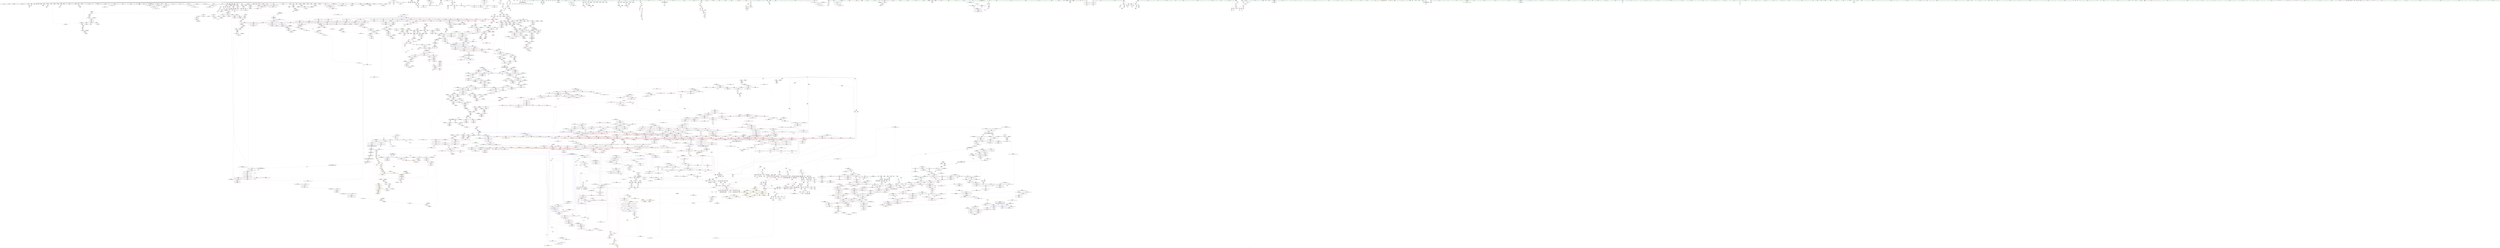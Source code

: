 digraph "SVFG" {
	label="SVFG";

	Node0x56397aaa2f50 [shape=record,color=grey,label="{NodeID: 0\nNullPtr|{|<s54>138}}"];
	Node0x56397aaa2f50 -> Node0x56397ae52040[style=solid];
	Node0x56397aaa2f50 -> Node0x56397ae52140[style=solid];
	Node0x56397aaa2f50 -> Node0x56397ae52210[style=solid];
	Node0x56397aaa2f50 -> Node0x56397ae522e0[style=solid];
	Node0x56397aaa2f50 -> Node0x56397ae523b0[style=solid];
	Node0x56397aaa2f50 -> Node0x56397ae52480[style=solid];
	Node0x56397aaa2f50 -> Node0x56397ae52550[style=solid];
	Node0x56397aaa2f50 -> Node0x56397ae52620[style=solid];
	Node0x56397aaa2f50 -> Node0x56397ae526f0[style=solid];
	Node0x56397aaa2f50 -> Node0x56397ae527c0[style=solid];
	Node0x56397aaa2f50 -> Node0x56397ae52890[style=solid];
	Node0x56397aaa2f50 -> Node0x56397ae52960[style=solid];
	Node0x56397aaa2f50 -> Node0x56397ae52a30[style=solid];
	Node0x56397aaa2f50 -> Node0x56397ae52b00[style=solid];
	Node0x56397aaa2f50 -> Node0x56397ae52bd0[style=solid];
	Node0x56397aaa2f50 -> Node0x56397ae52ca0[style=solid];
	Node0x56397aaa2f50 -> Node0x56397ae52d70[style=solid];
	Node0x56397aaa2f50 -> Node0x56397ae52e40[style=solid];
	Node0x56397aaa2f50 -> Node0x56397ae52f10[style=solid];
	Node0x56397aaa2f50 -> Node0x56397ae52fe0[style=solid];
	Node0x56397aaa2f50 -> Node0x56397ae530b0[style=solid];
	Node0x56397aaa2f50 -> Node0x56397ae53180[style=solid];
	Node0x56397aaa2f50 -> Node0x56397ae53250[style=solid];
	Node0x56397aaa2f50 -> Node0x56397ae53320[style=solid];
	Node0x56397aaa2f50 -> Node0x56397ae533f0[style=solid];
	Node0x56397aaa2f50 -> Node0x56397ae534c0[style=solid];
	Node0x56397aaa2f50 -> Node0x56397ae53590[style=solid];
	Node0x56397aaa2f50 -> Node0x56397ae53660[style=solid];
	Node0x56397aaa2f50 -> Node0x56397ae53730[style=solid];
	Node0x56397aaa2f50 -> Node0x56397ae53800[style=solid];
	Node0x56397aaa2f50 -> Node0x56397ae538d0[style=solid];
	Node0x56397aaa2f50 -> Node0x56397ae539a0[style=solid];
	Node0x56397aaa2f50 -> Node0x56397ae53a70[style=solid];
	Node0x56397aaa2f50 -> Node0x56397ae53b40[style=solid];
	Node0x56397aaa2f50 -> Node0x56397ae53c10[style=solid];
	Node0x56397aaa2f50 -> Node0x56397ae53ce0[style=solid];
	Node0x56397aaa2f50 -> Node0x56397ae53db0[style=solid];
	Node0x56397aaa2f50 -> Node0x56397ae53e80[style=solid];
	Node0x56397aaa2f50 -> Node0x56397ae53f50[style=solid];
	Node0x56397aaa2f50 -> Node0x56397ae54020[style=solid];
	Node0x56397aaa2f50 -> Node0x56397ae540f0[style=solid];
	Node0x56397aaa2f50 -> Node0x56397ae541c0[style=solid];
	Node0x56397aaa2f50 -> Node0x56397ae54290[style=solid];
	Node0x56397aaa2f50 -> Node0x56397ae54360[style=solid];
	Node0x56397aaa2f50 -> Node0x56397ae54430[style=solid];
	Node0x56397aaa2f50 -> Node0x56397ae54500[style=solid];
	Node0x56397aaa2f50 -> Node0x56397ae6a380[style=solid];
	Node0x56397aaa2f50 -> Node0x56397aeaf1b0[style=solid];
	Node0x56397aaa2f50 -> Node0x56397aeaf280[style=solid];
	Node0x56397aaa2f50 -> Node0x56397aeaf350[style=solid];
	Node0x56397aaa2f50 -> Node0x56397aeb1640[style=solid];
	Node0x56397aaa2f50 -> Node0x56397ae92870[style=solid];
	Node0x56397aaa2f50 -> Node0x56397af14390[style=solid];
	Node0x56397aaa2f50 -> Node0x56397af14f90[style=solid];
	Node0x56397aaa2f50:s54 -> Node0x56397b0f5210[style=solid,color=red];
	Node0x56397b0f3070 [shape=record,color=black,label="{NodeID: 4871\n2306 = PHI(2285, )\n2nd arg _ZSt13__copy_move_aILb1EPiS0_ET1_T0_S2_S1_ }"];
	Node0x56397b0f3070 -> Node0x56397aeb5810[style=solid];
	Node0x56397ae5f6f0 [shape=record,color=red,label="{NodeID: 1550\n2911\<--2910\n\<--\n_ZN9__gnu_cxx5__ops15_Iter_comp_iterIPFbiiEEclIPiS6_EEbT_T0_\n}"];
	Node0x56397ae3daa0 [shape=record,color=green,label="{NodeID: 443\n3104\<--3105\n__holeIndex.addr\<--__holeIndex.addr_field_insensitive\n_ZSt11__push_heapIPiliN9__gnu_cxx5__ops14_Iter_comp_valIPFbiiEEEEvT_T0_S8_T1_RT2_\n}"];
	Node0x56397ae3daa0 -> Node0x56397ae61f90[style=solid];
	Node0x56397ae3daa0 -> Node0x56397ae62060[style=solid];
	Node0x56397ae3daa0 -> Node0x56397ae62130[style=solid];
	Node0x56397ae3daa0 -> Node0x56397ae62200[style=solid];
	Node0x56397ae3daa0 -> Node0x56397ae622d0[style=solid];
	Node0x56397ae3daa0 -> Node0x56397aeba610[style=solid];
	Node0x56397ae3daa0 -> Node0x56397aebaaf0[style=solid];
	Node0x56397aeb50c0 [shape=record,color=blue,label="{NodeID: 1993\n2235\<--2230\n__result.addr\<--__result\n_ZSt4copyISt13move_iteratorIPiES1_ET0_T_S4_S3_\n}"];
	Node0x56397aeb50c0 -> Node0x56397ae88530[style=dashed];
	Node0x56397ae4cf00 [shape=record,color=purple,label="{NodeID: 886\n741\<--688\narraydecay2\<--buf\n_Z9solveCasev\n}"];
	Node0x56397b0e08d0 [shape=record,color=black,label="{NodeID: 4650\n2322 = PHI(2333, )\n}"];
	Node0x56397b0e08d0 -> Node0x56397ae5cff0[style=solid];
	Node0x56397afd2ea0 [shape=record,color=yellow,style=double,label="{NodeID: 3543\n514V_1 = ENCHI(MR_514V_0)\npts\{15370000 15470000 \}\nFun[_ZN9__gnu_cxxmiIPiSt6vectorIiSaIiEEEENS_17__normal_iteratorIT_T0_E15difference_typeERKS8_SB_]}"];
	Node0x56397afd2ea0 -> Node0x56397ae85d60[style=dashed];
	Node0x56397afd2ea0 -> Node0x56397ae85e30[style=dashed];
	Node0x56397ae833f0 [shape=record,color=red,label="{NodeID: 1329\n1516\<--1507\n\<--__a.addr\n_ZNSt16allocator_traitsISaIiEE9constructIiJiEEEvRS0_PT_DpOT0_\n}"];
	Node0x56397ae833f0 -> Node0x56397ae58ef0[style=solid];
	Node0x56397ae35dc0 [shape=record,color=green,label="{NodeID: 222\n1536\<--1537\n__position\<--__position_field_insensitive\n_ZNSt6vectorIiSaIiEE17_M_realloc_insertIJiEEEvN9__gnu_cxx17__normal_iteratorIPiS1_EEDpOT_\n|{|<s1>95|<s2>99|<s3>102}}"];
	Node0x56397ae35dc0 -> Node0x56397ae4e830[style=solid];
	Node0x56397ae35dc0:s1 -> Node0x56397b0e8610[style=solid,color=red];
	Node0x56397ae35dc0:s2 -> Node0x56397b0ee360[style=solid,color=red];
	Node0x56397ae35dc0:s3 -> Node0x56397b0ee360[style=solid,color=red];
	Node0x56397ae6aca0 [shape=record,color=blue,label="{NodeID: 1772\n185\<--121\nnrvo\<--\n_Z7getLineB5cxx11v\n}"];
	Node0x56397ae6aca0 -> Node0x56397ae6afe0[style=dashed];
	Node0x56397ae6aca0 -> Node0x56397ae6b180[style=dashed];
	Node0x56397ae597e0 [shape=record,color=black,label="{NodeID: 665\n1666\<--1560\n\<--this1\n_ZNSt6vectorIiSaIiEE17_M_realloc_insertIJiEEEvN9__gnu_cxx17__normal_iteratorIPiS1_EEDpOT_\n}"];
	Node0x56397ae597e0 -> Node0x56397ae6ec80[style=solid];
	Node0x56397ae597e0 -> Node0x56397ae6ed50[style=solid];
	Node0x56397af982e0 [shape=record,color=black,label="{NodeID: 3322\nMR_43V_3 = PHI(MR_43V_5, MR_43V_2, )\npts\{285 \}\n}"];
	Node0x56397af982e0 -> Node0x56397ae79c00[style=dashed];
	Node0x56397af982e0 -> Node0x56397ae6b800[style=dashed];
	Node0x56397af982e0 -> Node0x56397ae6ba70[style=dashed];
	Node0x56397af982e0 -> Node0x56397af982e0[style=dashed];
	Node0x56397ae78060 [shape=record,color=red,label="{NodeID: 1108\n200\<--11\n\<--stdin\n_Z7getLineB5cxx11v\n}"];
	Node0x56397adb7b70 [shape=record,color=green,label="{NodeID: 1\n5\<--1\n\<--dummyObj\nCan only get source location for instruction, argument, global var or function.}"];
	Node0x56397b0f3180 [shape=record,color=black,label="{NodeID: 4872\n1131 = PHI(986, )\n0th arg _ZSt4sortIPiPFbiiEEvT_S3_T0_ }"];
	Node0x56397b0f3180 -> Node0x56397aeae990[style=solid];
	Node0x56397ae5f7c0 [shape=record,color=red,label="{NodeID: 1551\n2939\<--2919\n\<--__first.addr\n_ZSt10__pop_heapIPiN9__gnu_cxx5__ops15_Iter_comp_iterIPFbiiEEEEvT_S7_S7_RT0_\n|{<s0>201}}"];
	Node0x56397ae5f7c0:s0 -> Node0x56397b0f4160[style=solid,color=red];
	Node0x56397ae3db70 [shape=record,color=green,label="{NodeID: 444\n3106\<--3107\n__topIndex.addr\<--__topIndex.addr_field_insensitive\n_ZSt11__push_heapIPiliN9__gnu_cxx5__ops14_Iter_comp_valIPFbiiEEEEvT_T0_S8_T1_RT2_\n}"];
	Node0x56397ae3db70 -> Node0x56397ae623a0[style=solid];
	Node0x56397ae3db70 -> Node0x56397aeba6e0[style=solid];
	Node0x56397aeb5190 [shape=record,color=blue, style = dotted,label="{NodeID: 1994\n3731\<--3733\noffset_0\<--dummyVal\n_ZSt4copyISt13move_iteratorIPiES1_ET0_T_S4_S3_\n}"];
	Node0x56397aeb5190 -> Node0x56397ae88600[style=dashed];
	Node0x56397ae4cfd0 [shape=record,color=purple,label="{NodeID: 887\n759\<--688\narraydecay7\<--buf\n_Z9solveCasev\n}"];
	Node0x56397b0e0a10 [shape=record,color=black,label="{NodeID: 4651\n1148 = PHI(2473, )\n}"];
	Node0x56397b0e0a10 -> Node0x56397aeaec00[style=solid];
	Node0x56397ae834c0 [shape=record,color=red,label="{NodeID: 1330\n1518\<--1509\n\<--__p.addr\n_ZNSt16allocator_traitsISaIiEE9constructIiJiEEEvRS0_PT_DpOT0_\n|{<s0>92}}"];
	Node0x56397ae834c0:s0 -> Node0x56397b0f78c0[style=solid,color=red];
	Node0x56397ae35e90 [shape=record,color=green,label="{NodeID: 223\n1538\<--1539\nthis.addr\<--this.addr_field_insensitive\n_ZNSt6vectorIiSaIiEE17_M_realloc_insertIJiEEEvN9__gnu_cxx17__normal_iteratorIPiS1_EEDpOT_\n}"];
	Node0x56397ae35e90 -> Node0x56397ae83730[style=solid];
	Node0x56397ae35e90 -> Node0x56397aeb1090[style=solid];
	Node0x56397ae6ad70 [shape=record,color=blue,label="{NodeID: 1773\n187\<--211\nc\<--conv\n_Z7getLineB5cxx11v\n}"];
	Node0x56397ae6ad70 -> Node0x56397ae79580[style=dashed];
	Node0x56397ae6ad70 -> Node0x56397ae79650[style=dashed];
	Node0x56397ae6ad70 -> Node0x56397ae79720[style=dashed];
	Node0x56397ae6ad70 -> Node0x56397ae6ad70[style=dashed];
	Node0x56397ae6ad70 -> Node0x56397afbbd40[style=dashed];
	Node0x56397ae598b0 [shape=record,color=black,label="{NodeID: 666\n1670\<--1560\n\<--this1\n_ZNSt6vectorIiSaIiEE17_M_realloc_insertIJiEEEvN9__gnu_cxx17__normal_iteratorIPiS1_EEDpOT_\n}"];
	Node0x56397ae598b0 -> Node0x56397ae6ee20[style=solid];
	Node0x56397ae598b0 -> Node0x56397ae6eef0[style=solid];
	Node0x56397af987e0 [shape=record,color=black,label="{NodeID: 3323\nMR_47V_3 = PHI(MR_47V_4, MR_47V_2, )\npts\{289 \}\n}"];
	Node0x56397af987e0 -> Node0x56397ae79da0[style=dashed];
	Node0x56397af987e0 -> Node0x56397ae79e70[style=dashed];
	Node0x56397af987e0 -> Node0x56397ae79f40[style=dashed];
	Node0x56397af987e0 -> Node0x56397ae7a010[style=dashed];
	Node0x56397af987e0 -> Node0x56397ae7a0e0[style=dashed];
	Node0x56397af987e0 -> Node0x56397ae6bc10[style=dashed];
	Node0x56397ae78130 [shape=record,color=red,label="{NodeID: 1109\n207\<--11\n\<--stdin\n_Z7getLineB5cxx11v\n}"];
	Node0x56397ae2e030 [shape=record,color=green,label="{NodeID: 2\n7\<--1\n.str\<--dummyObj\nGlob }"];
	Node0x56397b0f3290 [shape=record,color=black,label="{NodeID: 4873\n1132 = PHI(985, )\n1st arg _ZSt4sortIPiPFbiiEEvT_S3_T0_ }"];
	Node0x56397b0f3290 -> Node0x56397aeaea60[style=solid];
	Node0x56397ae5f890 [shape=record,color=red,label="{NodeID: 1552\n2944\<--2919\n\<--__first.addr\n_ZSt10__pop_heapIPiN9__gnu_cxx5__ops15_Iter_comp_iterIPFbiiEEEEvT_S7_S7_RT0_\n|{<s0>204}}"];
	Node0x56397ae5f890:s0 -> Node0x56397b0f6220[style=solid,color=red];
	Node0x56397ae3dc40 [shape=record,color=green,label="{NodeID: 445\n3108\<--3109\n__value.addr\<--__value.addr_field_insensitive\n_ZSt11__push_heapIPiliN9__gnu_cxx5__ops14_Iter_comp_valIPFbiiEEEEvT_T0_S8_T1_RT2_\n|{|<s1>213|<s2>215}}"];
	Node0x56397ae3dc40 -> Node0x56397aeba7b0[style=solid];
	Node0x56397ae3dc40:s1 -> Node0x56397b0f0ff0[style=solid,color=red];
	Node0x56397ae3dc40:s2 -> Node0x56397b0f4160[style=solid,color=red];
	Node0x56397aeb5260 [shape=record,color=blue, style = dotted,label="{NodeID: 1995\n3734\<--3736\noffset_0\<--dummyVal\n_ZSt4copyISt13move_iteratorIPiES1_ET0_T_S4_S3_\n}"];
	Node0x56397aeb5260 -> Node0x56397ae886d0[style=dashed];
	Node0x56397ae4d0a0 [shape=record,color=purple,label="{NodeID: 888\n762\<--688\narraydecay9\<--buf\n_Z9solveCasev\n}"];
	Node0x56397b0e0b50 [shape=record,color=black,label="{NodeID: 4652\n1166 = PHI()\n}"];
	Node0x56397b0e0b50 -> Node0x56397aeaeda0[style=solid];
	Node0x56397afd3090 [shape=record,color=yellow,style=double,label="{NodeID: 3545\n121V_1 = ENCHI(MR_121V_0)\npts\{34 \}\nFun[_ZSt22__move_median_to_firstIPiN9__gnu_cxx5__ops15_Iter_comp_iterIPFbiiEEEEvT_S7_S7_S7_T0_]|{<s0>216|<s1>217|<s2>218|<s3>219|<s4>220|<s5>221|<s6>222|<s7>223|<s8>224|<s9>225|<s10>226}}"];
	Node0x56397afd3090:s0 -> Node0x56397afe3e40[style=dashed,color=red];
	Node0x56397afd3090:s1 -> Node0x56397afe3e40[style=dashed,color=red];
	Node0x56397afd3090:s2 -> Node0x56397afd6620[style=dashed,color=red];
	Node0x56397afd3090:s3 -> Node0x56397afe3e40[style=dashed,color=red];
	Node0x56397afd3090:s4 -> Node0x56397afd6620[style=dashed,color=red];
	Node0x56397afd3090:s5 -> Node0x56397afd6620[style=dashed,color=red];
	Node0x56397afd3090:s6 -> Node0x56397afe3e40[style=dashed,color=red];
	Node0x56397afd3090:s7 -> Node0x56397afd6620[style=dashed,color=red];
	Node0x56397afd3090:s8 -> Node0x56397afe3e40[style=dashed,color=red];
	Node0x56397afd3090:s9 -> Node0x56397afd6620[style=dashed,color=red];
	Node0x56397afd3090:s10 -> Node0x56397afd6620[style=dashed,color=red];
	Node0x56397ae83590 [shape=record,color=red,label="{NodeID: 1331\n1519\<--1511\n\<--__args.addr\n_ZNSt16allocator_traitsISaIiEE9constructIiJiEEEvRS0_PT_DpOT0_\n|{<s0>91}}"];
	Node0x56397ae83590:s0 -> Node0x56397b0f6b50[style=solid,color=red];
	Node0x56397ae35f60 [shape=record,color=green,label="{NodeID: 224\n1540\<--1541\n__args.addr\<--__args.addr_field_insensitive\n_ZNSt6vectorIiSaIiEE17_M_realloc_insertIJiEEEvN9__gnu_cxx17__normal_iteratorIPiS1_EEDpOT_\n}"];
	Node0x56397ae35f60 -> Node0x56397ae83800[style=solid];
	Node0x56397ae35f60 -> Node0x56397aeb1160[style=solid];
	Node0x56397ae6ae40 [shape=record,color=blue,label="{NodeID: 1774\n189\<--220\nexn.slot\<--\n_Z7getLineB5cxx11v\n}"];
	Node0x56397ae6ae40 -> Node0x56397ae797f0[style=dashed];
	Node0x56397ae59980 [shape=record,color=black,label="{NodeID: 667\n1674\<--1560\n\<--this1\n_ZNSt6vectorIiSaIiEE17_M_realloc_insertIJiEEEvN9__gnu_cxx17__normal_iteratorIPiS1_EEDpOT_\n|{<s0>112}}"];
	Node0x56397ae59980:s0 -> Node0x56397b0f5470[style=solid,color=red];
	Node0x56397af98ce0 [shape=record,color=black,label="{NodeID: 3324\nMR_53V_2 = PHI(MR_53V_4, MR_53V_1, )\npts\{295 \}\n}"];
	Node0x56397af98ce0 -> Node0x56397ae6b660[style=dashed];
	Node0x56397af98ce0 -> Node0x56397af98ce0[style=dashed];
	Node0x56397ae78200 [shape=record,color=red,label="{NodeID: 1110\n1171\<--14\n\<--Tests\nmain\n}"];
	Node0x56397ae78200 -> Node0x56397ae9d790[style=solid];
	Node0x56397ae2d710 [shape=record,color=green,label="{NodeID: 3\n11\<--1\nstdin\<--dummyObj\nGlob }"];
	Node0x56397b0f33a0 [shape=record,color=black,label="{NodeID: 4874\n1133 = PHI(640, )\n2nd arg _ZSt4sortIPiPFbiiEEvT_S3_T0_ }"];
	Node0x56397b0f33a0 -> Node0x56397aeaeb30[style=solid];
	Node0x56397ae5f960 [shape=record,color=red,label="{NodeID: 1553\n2946\<--2919\n\<--__first.addr\n_ZSt10__pop_heapIPiN9__gnu_cxx5__ops15_Iter_comp_iterIPFbiiEEEEvT_S7_S7_RT0_\n}"];
	Node0x56397ae5f960 -> Node0x56397ae47fa0[style=solid];
	Node0x56397ae3dd10 [shape=record,color=green,label="{NodeID: 446\n3110\<--3111\n__comp.addr\<--__comp.addr_field_insensitive\n_ZSt11__push_heapIPiliN9__gnu_cxx5__ops14_Iter_comp_valIPFbiiEEEEvT_T0_S8_T1_RT2_\n}"];
	Node0x56397ae3dd10 -> Node0x56397ae62470[style=solid];
	Node0x56397ae3dd10 -> Node0x56397aeba880[style=solid];
	Node0x56397aeb5330 [shape=record,color=blue,label="{NodeID: 1996\n2269\<--2266\n__first.addr\<--__first\n_ZSt14__copy_move_a2ILb1EPiS0_ET1_T0_S2_S1_\n}"];
	Node0x56397aeb5330 -> Node0x56397ae887a0[style=dashed];
	Node0x56397ae4d170 [shape=record,color=purple,label="{NodeID: 889\n1151\<--1140\ncoerce.dive\<--agg.tmp\n_ZSt4sortIPiPFbiiEEvT_S3_T0_\n}"];
	Node0x56397ae4d170 -> Node0x56397aeaec00[style=solid];
	Node0x56397b0e0c20 [shape=record,color=black,label="{NodeID: 4653\n1200 = PHI()\n}"];
	Node0x56397ae83660 [shape=record,color=red,label="{NodeID: 1332\n1530\<--1527\n\<--__t.addr\n_ZSt7forwardIiEOT_RNSt16remove_referenceIS0_E4typeE\n}"];
	Node0x56397ae83660 -> Node0x56397ae58fc0[style=solid];
	Node0x56397ae36030 [shape=record,color=green,label="{NodeID: 225\n1542\<--1543\n__len\<--__len_field_insensitive\n_ZNSt6vectorIiSaIiEE17_M_realloc_insertIJiEEEvN9__gnu_cxx17__normal_iteratorIPiS1_EEDpOT_\n}"];
	Node0x56397ae36030 -> Node0x56397ae838d0[style=solid];
	Node0x56397ae36030 -> Node0x56397ae839a0[style=solid];
	Node0x56397ae36030 -> Node0x56397ae83a70[style=solid];
	Node0x56397ae36030 -> Node0x56397aeb1230[style=solid];
	Node0x56397ae6af10 [shape=record,color=blue,label="{NodeID: 1775\n191\<--222\nehselector.slot\<--\n_Z7getLineB5cxx11v\n}"];
	Node0x56397ae6af10 -> Node0x56397ae798c0[style=dashed];
	Node0x56397ae59a50 [shape=record,color=black,label="{NodeID: 668\n1677\<--1560\n\<--this1\n_ZNSt6vectorIiSaIiEE17_M_realloc_insertIJiEEEvN9__gnu_cxx17__normal_iteratorIPiS1_EEDpOT_\n|{<s0>114}}"];
	Node0x56397ae59a50:s0 -> Node0x56397b0efed0[style=solid,color=red];
	Node0x56397af991e0 [shape=record,color=black,label="{NodeID: 3325\nMR_55V_2 = PHI(MR_55V_4, MR_55V_1, )\npts\{34 2088 \}\n|{|<s1>26}}"];
	Node0x56397af991e0 -> Node0x56397af991e0[style=dashed];
	Node0x56397af991e0:s1 -> Node0x56397afd71c0[style=dashed,color=red];
	Node0x56397ae782d0 [shape=record,color=red,label="{NodeID: 1111\n772\<--16\n\<--cnum\n_Z9solveCasev\n}"];
	Node0x56397ae2d7a0 [shape=record,color=green,label="{NodeID: 4\n12\<--1\n.str.1\<--dummyObj\nGlob }"];
	Node0x56397b0f34b0 [shape=record,color=black,label="{NodeID: 4875\n2915 = PHI(2776, 2814, )\n0th arg _ZSt10__pop_heapIPiN9__gnu_cxx5__ops15_Iter_comp_iterIPFbiiEEEEvT_S7_S7_RT0_ }"];
	Node0x56397b0f34b0 -> Node0x56397aeb90f0[style=solid];
	Node0x56397afe4ea0 [shape=record,color=yellow,style=double,label="{NodeID: 3768\n248V_1 = ENCHI(MR_248V_0)\npts\{2088 \}\nFun[_ZNSt16allocator_traitsISaIiEE9constructIiJiEEEvRS0_PT_DpOT0_]|{<s0>92}}"];
	Node0x56397afe4ea0:s0 -> Node0x56397aeb2270[style=dashed,color=red];
	Node0x56397ae5fa30 [shape=record,color=red,label="{NodeID: 1554\n2945\<--2921\n\<--__last.addr\n_ZSt10__pop_heapIPiN9__gnu_cxx5__ops15_Iter_comp_iterIPFbiiEEEEvT_S7_S7_RT0_\n}"];
	Node0x56397ae5fa30 -> Node0x56397ae47ed0[style=solid];
	Node0x56397ae3dde0 [shape=record,color=green,label="{NodeID: 447\n3112\<--3113\n__parent\<--__parent_field_insensitive\n_ZSt11__push_heapIPiliN9__gnu_cxx5__ops14_Iter_comp_valIPFbiiEEEEvT_T0_S8_T1_RT2_\n}"];
	Node0x56397ae3dde0 -> Node0x56397ae62540[style=solid];
	Node0x56397ae3dde0 -> Node0x56397ae62610[style=solid];
	Node0x56397ae3dde0 -> Node0x56397ae626e0[style=solid];
	Node0x56397ae3dde0 -> Node0x56397aeba950[style=solid];
	Node0x56397ae3dde0 -> Node0x56397aebabc0[style=solid];
	Node0x56397aeb5400 [shape=record,color=blue,label="{NodeID: 1997\n2271\<--2267\n__last.addr\<--__last\n_ZSt14__copy_move_a2ILb1EPiS0_ET1_T0_S2_S1_\n}"];
	Node0x56397aeb5400 -> Node0x56397ae88870[style=dashed];
	Node0x56397ae4d240 [shape=record,color=purple,label="{NodeID: 890\n1153\<--1140\ncoerce.dive1\<--agg.tmp\n_ZSt4sortIPiPFbiiEEvT_S3_T0_\n}"];
	Node0x56397ae4d240 -> Node0x56397ae816b0[style=solid];
	Node0x56397b0e0cf0 [shape=record,color=black,label="{NodeID: 4654\n3285 = PHI(2892, )\n}"];
	Node0x56397ae83730 [shape=record,color=red,label="{NodeID: 1333\n1560\<--1538\nthis1\<--this.addr\n_ZNSt6vectorIiSaIiEE17_M_realloc_insertIJiEEEvN9__gnu_cxx17__normal_iteratorIPiS1_EEDpOT_\n|{|<s19>93|<s20>94}}"];
	Node0x56397ae83730 -> Node0x56397ae59090[style=solid];
	Node0x56397ae83730 -> Node0x56397ae59160[style=solid];
	Node0x56397ae83730 -> Node0x56397ae59230[style=solid];
	Node0x56397ae83730 -> Node0x56397ae59300[style=solid];
	Node0x56397ae83730 -> Node0x56397ae593d0[style=solid];
	Node0x56397ae83730 -> Node0x56397ae594a0[style=solid];
	Node0x56397ae83730 -> Node0x56397ae59570[style=solid];
	Node0x56397ae83730 -> Node0x56397ae59640[style=solid];
	Node0x56397ae83730 -> Node0x56397ae59710[style=solid];
	Node0x56397ae83730 -> Node0x56397ae597e0[style=solid];
	Node0x56397ae83730 -> Node0x56397ae598b0[style=solid];
	Node0x56397ae83730 -> Node0x56397ae59980[style=solid];
	Node0x56397ae83730 -> Node0x56397ae59a50[style=solid];
	Node0x56397ae83730 -> Node0x56397ae59b20[style=solid];
	Node0x56397ae83730 -> Node0x56397ae59bf0[style=solid];
	Node0x56397ae83730 -> Node0x56397ae59cc0[style=solid];
	Node0x56397ae83730 -> Node0x56397ae59d90[style=solid];
	Node0x56397ae83730 -> Node0x56397ae59e60[style=solid];
	Node0x56397ae83730 -> Node0x56397ae59f30[style=solid];
	Node0x56397ae83730:s19 -> Node0x56397b0ef870[style=solid,color=red];
	Node0x56397ae83730:s20 -> Node0x56397b0e7510[style=solid,color=red];
	Node0x56397ae36100 [shape=record,color=green,label="{NodeID: 226\n1544\<--1545\n__elems_before\<--__elems_before_field_insensitive\n_ZNSt6vectorIiSaIiEE17_M_realloc_insertIJiEEEvN9__gnu_cxx17__normal_iteratorIPiS1_EEDpOT_\n}"];
	Node0x56397ae36100 -> Node0x56397ae83b40[style=solid];
	Node0x56397ae36100 -> Node0x56397ae83c10[style=solid];
	Node0x56397ae36100 -> Node0x56397aeb13d0[style=solid];
	Node0x56397ae6afe0 [shape=record,color=blue,label="{NodeID: 1776\n185\<--137\nnrvo\<--\n_Z7getLineB5cxx11v\n}"];
	Node0x56397ae6afe0 -> Node0x56397afbb840[style=dashed];
	Node0x56397ae59b20 [shape=record,color=black,label="{NodeID: 669\n1678\<--1560\n\<--this1\n_ZNSt6vectorIiSaIiEE17_M_realloc_insertIJiEEEvN9__gnu_cxx17__normal_iteratorIPiS1_EEDpOT_\n}"];
	Node0x56397ae59b20 -> Node0x56397ae6efc0[style=solid];
	Node0x56397ae59b20 -> Node0x56397ae6f090[style=solid];
	Node0x56397af99710 [shape=record,color=black,label="{NodeID: 3326\nMR_121V_2 = PHI(MR_121V_1, MR_121V_3, )\npts\{34 \}\n|{<s0>191|<s1>227|<s2>228|<s3>229}}"];
	Node0x56397af99710:s0 -> Node0x56397b01c960[style=dashed,color=blue];
	Node0x56397af99710:s1 -> Node0x56397afe3e40[style=dashed,color=red];
	Node0x56397af99710:s2 -> Node0x56397afe3e40[style=dashed,color=red];
	Node0x56397af99710:s3 -> Node0x56397afd6620[style=dashed,color=red];
	Node0x56397ae783a0 [shape=record,color=red,label="{NodeID: 1112\n1170\<--16\n\<--cnum\nmain\n}"];
	Node0x56397ae783a0 -> Node0x56397ae9d790[style=solid];
	Node0x56397ae2da50 [shape=record,color=green,label="{NodeID: 5\n21\<--1\n__dso_handle\<--dummyObj\nGlob }"];
	Node0x56397b0f3600 [shape=record,color=black,label="{NodeID: 4876\n2916 = PHI(2777, 2815, )\n1st arg _ZSt10__pop_heapIPiN9__gnu_cxx5__ops15_Iter_comp_iterIPFbiiEEEEvT_S7_S7_RT0_ }"];
	Node0x56397b0f3600 -> Node0x56397aeb91c0[style=solid];
	Node0x56397afe4f80 [shape=record,color=yellow,style=double,label="{NodeID: 3769\n463V_1 = ENCHI(MR_463V_0)\npts\{34 295 2836 2928 2976 3109 3339 3372 3512 \}\nFun[_ZNSt16allocator_traitsISaIiEE9constructIiJiEEEvRS0_PT_DpOT0_]|{<s0>92}}"];
	Node0x56397afe4f80:s0 -> Node0x56397afebbf0[style=dashed,color=red];
	Node0x56397ae5fb00 [shape=record,color=red,label="{NodeID: 1555\n2935\<--2923\n\<--__result.addr\n_ZSt10__pop_heapIPiN9__gnu_cxx5__ops15_Iter_comp_iterIPFbiiEEEEvT_S7_S7_RT0_\n|{<s0>200}}"];
	Node0x56397ae5fb00:s0 -> Node0x56397b0f4160[style=solid,color=red];
	Node0x56397ae3deb0 [shape=record,color=green,label="{NodeID: 448\n3133\<--3134\n_ZN9__gnu_cxx5__ops14_Iter_comp_valIPFbiiEEclIPiiEEbT_RT0_\<--_ZN9__gnu_cxx5__ops14_Iter_comp_valIPFbiiEEclIPiiEEbT_RT0__field_insensitive\n}"];
	Node0x56397aeb54d0 [shape=record,color=blue,label="{NodeID: 1998\n2273\<--2268\n__result.addr\<--__result\n_ZSt14__copy_move_a2ILb1EPiS0_ET1_T0_S2_S1_\n}"];
	Node0x56397aeb54d0 -> Node0x56397ae88940[style=dashed];
	Node0x56397ae4d310 [shape=record,color=purple,label="{NodeID: 891\n1193\<--1192\n_M_impl\<--this1\n_ZNSt12_Vector_baseIiSaIiEEC2Ev\n|{<s0>70}}"];
	Node0x56397ae4d310:s0 -> Node0x56397b0ecd40[style=solid,color=red];
	Node0x56397b0e0e00 [shape=record,color=black,label="{NodeID: 4655\n3297 = PHI(2892, )\n}"];
	Node0x56397ae83800 [shape=record,color=red,label="{NodeID: 1334\n1589\<--1540\n\<--__args.addr\n_ZNSt6vectorIiSaIiEE17_M_realloc_insertIJiEEEvN9__gnu_cxx17__normal_iteratorIPiS1_EEDpOT_\n|{<s0>97}}"];
	Node0x56397ae83800:s0 -> Node0x56397b0f6b50[style=solid,color=red];
	Node0x56397ae361d0 [shape=record,color=green,label="{NodeID: 227\n1546\<--1547\nref.tmp\<--ref.tmp_field_insensitive\n_ZNSt6vectorIiSaIiEE17_M_realloc_insertIJiEEEvN9__gnu_cxx17__normal_iteratorIPiS1_EEDpOT_\n|{|<s1>95}}"];
	Node0x56397ae361d0 -> Node0x56397ae4e900[style=solid];
	Node0x56397ae361d0:s1 -> Node0x56397b0e8750[style=solid,color=red];
	Node0x56397ae6b0b0 [shape=record,color=blue,label="{NodeID: 1777\n193\<--233\ncleanup.dest.slot\<--\n_Z7getLineB5cxx11v\n}"];
	Node0x56397ae6b0b0 -> Node0x56397afbc240[style=dashed];
	Node0x56397ae59bf0 [shape=record,color=black,label="{NodeID: 670\n1682\<--1560\n\<--this1\n_ZNSt6vectorIiSaIiEE17_M_realloc_insertIJiEEEvN9__gnu_cxx17__normal_iteratorIPiS1_EEDpOT_\n}"];
	Node0x56397ae59bf0 -> Node0x56397ae6f160[style=solid];
	Node0x56397ae59bf0 -> Node0x56397ae6f230[style=solid];
	Node0x56397ae78470 [shape=record,color=red,label="{NodeID: 1113\n1176\<--16\n\<--cnum\nmain\n}"];
	Node0x56397ae78470 -> Node0x56397ae95c90[style=solid];
	Node0x56397ae2dae0 [shape=record,color=green,label="{NodeID: 6\n37\<--1\n.str.4\<--dummyObj\nGlob }"];
	Node0x56397b0f3750 [shape=record,color=black,label="{NodeID: 4877\n2917 = PHI(2778, 2816, )\n2nd arg _ZSt10__pop_heapIPiN9__gnu_cxx5__ops15_Iter_comp_iterIPFbiiEEEEvT_S7_S7_RT0_ }"];
	Node0x56397b0f3750 -> Node0x56397aeb9290[style=solid];
	Node0x56397ae5fbd0 [shape=record,color=red,label="{NodeID: 1556\n2942\<--2923\n\<--__result.addr\n_ZSt10__pop_heapIPiN9__gnu_cxx5__ops15_Iter_comp_iterIPFbiiEEEEvT_S7_S7_RT0_\n}"];
	Node0x56397ae5fbd0 -> Node0x56397aeb9500[style=solid];
	Node0x56397ae3dfb0 [shape=record,color=green,label="{NodeID: 449\n3163\<--3164\n__t.addr\<--__t.addr_field_insensitive\n_ZSt4moveIRPFbiiEEONSt16remove_referenceIT_E4typeEOS4_\n}"];
	Node0x56397ae3dfb0 -> Node0x56397ae62950[style=solid];
	Node0x56397ae3dfb0 -> Node0x56397aebad60[style=solid];
	Node0x56397aeb55a0 [shape=record,color=blue,label="{NodeID: 1999\n2294\<--2291\ncoerce.dive\<--__it.coerce\n_ZSt12__miter_baseIPiEDTcl12__miter_basecldtfp_4baseEEESt13move_iteratorIT_E\n|{<s0>161}}"];
	Node0x56397aeb55a0:s0 -> Node0x56397afd4980[style=dashed,color=red];
	Node0x56397ae4d3e0 [shape=record,color=purple,label="{NodeID: 892\n1220\<--1215\n_M_start\<--this1\n_ZNSt12_Vector_baseIiSaIiEE12_Vector_implC2Ev\n}"];
	Node0x56397ae4d3e0 -> Node0x56397aeaf1b0[style=solid];
	Node0x56397b0e0f40 [shape=record,color=black,label="{NodeID: 4656\n3343 = PHI(1496, )\n}"];
	Node0x56397b0e0f40 -> Node0x56397ae65050[style=solid];
	Node0x56397ae838d0 [shape=record,color=red,label="{NodeID: 1335\n1576\<--1542\n\<--__len\n_ZNSt6vectorIiSaIiEE17_M_realloc_insertIJiEEEvN9__gnu_cxx17__normal_iteratorIPiS1_EEDpOT_\n|{<s0>96}}"];
	Node0x56397ae838d0:s0 -> Node0x56397b0ed180[style=solid,color=red];
	Node0x56397ae362a0 [shape=record,color=green,label="{NodeID: 228\n1548\<--1549\n__new_start\<--__new_start_field_insensitive\n_ZNSt6vectorIiSaIiEE17_M_realloc_insertIJiEEEvN9__gnu_cxx17__normal_iteratorIPiS1_EEDpOT_\n}"];
	Node0x56397ae362a0 -> Node0x56397ae83ce0[style=solid];
	Node0x56397ae362a0 -> Node0x56397ae83db0[style=solid];
	Node0x56397ae362a0 -> Node0x56397ae83e80[style=solid];
	Node0x56397ae362a0 -> Node0x56397ae83f50[style=solid];
	Node0x56397ae362a0 -> Node0x56397ae84020[style=solid];
	Node0x56397ae362a0 -> Node0x56397ae840f0[style=solid];
	Node0x56397ae362a0 -> Node0x56397ae841c0[style=solid];
	Node0x56397ae362a0 -> Node0x56397ae84290[style=solid];
	Node0x56397ae362a0 -> Node0x56397aeb14a0[style=solid];
	Node0x56397ae6b180 [shape=record,color=blue,label="{NodeID: 1778\n185\<--137\nnrvo\<--\n_Z7getLineB5cxx11v\n}"];
	Node0x56397ae6b180 -> Node0x56397afbb840[style=dashed];
	Node0x56397ae59cc0 [shape=record,color=black,label="{NodeID: 671\n1686\<--1560\n\<--this1\n_ZNSt6vectorIiSaIiEE17_M_realloc_insertIJiEEEvN9__gnu_cxx17__normal_iteratorIPiS1_EEDpOT_\n}"];
	Node0x56397ae59cc0 -> Node0x56397ae6f300[style=solid];
	Node0x56397ae59cc0 -> Node0x56397ae6f3d0[style=solid];
	Node0x56397ae78540 [shape=record,color=red,label="{NodeID: 1114\n862\<--35\n\<--ssi\n_Z9solveCasev\n}"];
	Node0x56397ae78540 -> Node0x56397ae56580[style=solid];
	Node0x56397ae2db70 [shape=record,color=green,label="{NodeID: 7\n39\<--1\n.str.5\<--dummyObj\nGlob }"];
	Node0x56397b0f38a0 [shape=record,color=black,label="{NodeID: 4878\n2918 = PHI(2743, 2817, )\n3rd arg _ZSt10__pop_heapIPiN9__gnu_cxx5__ops15_Iter_comp_iterIPFbiiEEEEvT_S7_S7_RT0_ }"];
	Node0x56397b0f38a0 -> Node0x56397aeb9360[style=solid];
	Node0x56397ae5fca0 [shape=record,color=red,label="{NodeID: 1557\n2953\<--2925\n\<--__comp.addr\n_ZSt10__pop_heapIPiN9__gnu_cxx5__ops15_Iter_comp_iterIPFbiiEEEEvT_S7_S7_RT0_\n}"];
	Node0x56397ae5fca0 -> Node0x56397ae48070[style=solid];
	Node0x56397ae3e080 [shape=record,color=green,label="{NodeID: 450\n3172\<--3173\nthis.addr\<--this.addr_field_insensitive\n_ZN9__gnu_cxx5__ops14_Iter_comp_valIPFbiiEEclIPiiEEbT_RT0_\n}"];
	Node0x56397ae3e080 -> Node0x56397ae62a20[style=solid];
	Node0x56397ae3e080 -> Node0x56397aebae30[style=solid];
	Node0x56397aeb5670 [shape=record,color=blue,label="{NodeID: 2000\n2307\<--2304\n__first.addr\<--__first\n_ZSt13__copy_move_aILb1EPiS0_ET1_T0_S2_S1_\n}"];
	Node0x56397aeb5670 -> Node0x56397ae88a10[style=dashed];
	Node0x56397ae4d4b0 [shape=record,color=purple,label="{NodeID: 893\n1222\<--1215\n_M_finish\<--this1\n_ZNSt12_Vector_baseIiSaIiEE12_Vector_implC2Ev\n}"];
	Node0x56397ae4d4b0 -> Node0x56397aeaf280[style=solid];
	Node0x56397b0e1110 [shape=record,color=black,label="{NodeID: 4657\n3347 = PHI(1496, )\n}"];
	Node0x56397b0e1110 -> Node0x56397ae65120[style=solid];
	Node0x56397afd3520 [shape=record,color=yellow,style=double,label="{NodeID: 3550\n129V_1 = ENCHI(MR_129V_0)\npts\{310000 \}\nFun[_ZSt22__move_median_to_firstIPiN9__gnu_cxx5__ops15_Iter_comp_iterIPFbiiEEEEvT_S7_S7_S7_T0_]|{<s0>216|<s1>217|<s2>219|<s3>222|<s4>224}}"];
	Node0x56397afd3520:s0 -> Node0x56397afe41f0[style=dashed,color=red];
	Node0x56397afd3520:s1 -> Node0x56397afe41f0[style=dashed,color=red];
	Node0x56397afd3520:s2 -> Node0x56397afe41f0[style=dashed,color=red];
	Node0x56397afd3520:s3 -> Node0x56397afe41f0[style=dashed,color=red];
	Node0x56397afd3520:s4 -> Node0x56397afe41f0[style=dashed,color=red];
	Node0x56397ae839a0 [shape=record,color=red,label="{NodeID: 1336\n1660\<--1542\n\<--__len\n_ZNSt6vectorIiSaIiEE17_M_realloc_insertIJiEEEvN9__gnu_cxx17__normal_iteratorIPiS1_EEDpOT_\n|{<s0>110}}"];
	Node0x56397ae839a0:s0 -> Node0x56397b0f0370[style=solid,color=red];
	Node0x56397ae3e860 [shape=record,color=green,label="{NodeID: 229\n1550\<--1551\n__new_finish\<--__new_finish_field_insensitive\n_ZNSt6vectorIiSaIiEE17_M_realloc_insertIJiEEEvN9__gnu_cxx17__normal_iteratorIPiS1_EEDpOT_\n}"];
	Node0x56397ae3e860 -> Node0x56397ae84360[style=solid];
	Node0x56397ae3e860 -> Node0x56397ae84430[style=solid];
	Node0x56397ae3e860 -> Node0x56397ae84500[style=solid];
	Node0x56397ae3e860 -> Node0x56397ae845d0[style=solid];
	Node0x56397ae3e860 -> Node0x56397ae846a0[style=solid];
	Node0x56397ae3e860 -> Node0x56397aeb1570[style=solid];
	Node0x56397ae3e860 -> Node0x56397aeb1640[style=solid];
	Node0x56397ae3e860 -> Node0x56397aeb1710[style=solid];
	Node0x56397ae3e860 -> Node0x56397aeb17e0[style=solid];
	Node0x56397ae3e860 -> Node0x56397aeb18b0[style=solid];
	Node0x56397ae6b250 [shape=record,color=blue,label="{NodeID: 1779\n193\<--233\ncleanup.dest.slot\<--\n_Z7getLineB5cxx11v\n}"];
	Node0x56397ae6b250 -> Node0x56397afbc240[style=dashed];
	Node0x56397ae59d90 [shape=record,color=black,label="{NodeID: 672\n1696\<--1560\n\<--this1\n_ZNSt6vectorIiSaIiEE17_M_realloc_insertIJiEEEvN9__gnu_cxx17__normal_iteratorIPiS1_EEDpOT_\n}"];
	Node0x56397ae59d90 -> Node0x56397ae6f4a0[style=solid];
	Node0x56397ae59d90 -> Node0x56397ae6f570[style=solid];
	Node0x56397ae78610 [shape=record,color=red,label="{NodeID: 1115\n878\<--35\n\<--ssi\n_Z9solveCasev\n}"];
	Node0x56397ae78610 -> Node0x56397ae568c0[style=solid];
	Node0x56397ae2dc00 [shape=record,color=green,label="{NodeID: 8\n41\<--1\n.str.6\<--dummyObj\nGlob }"];
	Node0x56397b0f39f0 [shape=record,color=black,label="{NodeID: 4879\n3438 = PHI(2623, )\n0th arg _ZSt26__unguarded_insertion_sortIPiN9__gnu_cxx5__ops15_Iter_comp_iterIPFbiiEEEEvT_S7_T0_ }"];
	Node0x56397b0f39f0 -> Node0x56397aebc900[style=solid];
	Node0x56397ae5fd70 [shape=record,color=red,label="{NodeID: 1558\n2937\<--2936\n\<--call\n_ZSt10__pop_heapIPiN9__gnu_cxx5__ops15_Iter_comp_iterIPFbiiEEEEvT_S7_S7_RT0_\n}"];
	Node0x56397ae5fd70 -> Node0x56397aeb9430[style=solid];
	Node0x56397ae3e150 [shape=record,color=green,label="{NodeID: 451\n3174\<--3175\n__it.addr\<--__it.addr_field_insensitive\n_ZN9__gnu_cxx5__ops14_Iter_comp_valIPFbiiEEclIPiiEEbT_RT0_\n}"];
	Node0x56397ae3e150 -> Node0x56397ae62af0[style=solid];
	Node0x56397ae3e150 -> Node0x56397aebaf00[style=solid];
	Node0x56397aeb5740 [shape=record,color=blue,label="{NodeID: 2001\n2309\<--2305\n__last.addr\<--__last\n_ZSt13__copy_move_aILb1EPiS0_ET1_T0_S2_S1_\n}"];
	Node0x56397aeb5740 -> Node0x56397ae88ae0[style=dashed];
	Node0x56397ae4d580 [shape=record,color=purple,label="{NodeID: 894\n1224\<--1215\n_M_end_of_storage\<--this1\n_ZNSt12_Vector_baseIiSaIiEE12_Vector_implC2Ev\n}"];
	Node0x56397ae4d580 -> Node0x56397aeaf350[style=solid];
	Node0x56397b0e1250 [shape=record,color=black,label="{NodeID: 4658\n3351 = PHI(1496, )\n}"];
	Node0x56397b0e1250 -> Node0x56397ae651f0[style=solid];
	Node0x56397ae83a70 [shape=record,color=red,label="{NodeID: 1337\n1706\<--1542\n\<--__len\n_ZNSt6vectorIiSaIiEE17_M_realloc_insertIJiEEEvN9__gnu_cxx17__normal_iteratorIPiS1_EEDpOT_\n}"];
	Node0x56397ae3e930 [shape=record,color=green,label="{NodeID: 230\n1552\<--1553\nexn.slot\<--exn.slot_field_insensitive\n_ZNSt6vectorIiSaIiEE17_M_realloc_insertIJiEEEvN9__gnu_cxx17__normal_iteratorIPiS1_EEDpOT_\n}"];
	Node0x56397ae3e930 -> Node0x56397ae84770[style=solid];
	Node0x56397ae3e930 -> Node0x56397ae84840[style=solid];
	Node0x56397ae3e930 -> Node0x56397aeb1980[style=solid];
	Node0x56397ae3e930 -> Node0x56397aeb1b20[style=solid];
	Node0x56397ae6b320 [shape=record,color=blue,label="{NodeID: 1780\n282\<--5\nq\<--\n_Z7parseviNSt7__cxx1112basic_stringIcSt11char_traitsIcESaIcEEE\n}"];
	Node0x56397ae6b320 -> Node0x56397af97de0[style=dashed];
	Node0x56397ae59e60 [shape=record,color=black,label="{NodeID: 673\n1701\<--1560\n\<--this1\n_ZNSt6vectorIiSaIiEE17_M_realloc_insertIJiEEEvN9__gnu_cxx17__normal_iteratorIPiS1_EEDpOT_\n}"];
	Node0x56397ae59e60 -> Node0x56397ae6f640[style=solid];
	Node0x56397ae59e60 -> Node0x56397ae6f710[style=solid];
	Node0x56397af9ab10 [shape=record,color=black,label="{NodeID: 3330\nMR_121V_4 = PHI(MR_121V_5, MR_121V_3, )\npts\{34 \}\n|{<s0>169}}"];
	Node0x56397af9ab10:s0 -> Node0x56397afcc760[style=dashed,color=blue];
	Node0x56397ae786e0 [shape=record,color=red,label="{NodeID: 1116\n940\<--35\n\<--ssi\n_Z9solveCasev\n}"];
	Node0x56397ae786e0 -> Node0x56397ae9a010[style=solid];
	Node0x56397ad8c770 [shape=record,color=green,label="{NodeID: 9\n43\<--1\n.str.7\<--dummyObj\nGlob }"];
	Node0x56397b0f3b00 [shape=record,color=black,label="{NodeID: 4880\n3439 = PHI(2624, )\n1st arg _ZSt26__unguarded_insertion_sortIPiN9__gnu_cxx5__ops15_Iter_comp_iterIPFbiiEEEEvT_S7_T0_ }"];
	Node0x56397b0f3b00 -> Node0x56397aebc9d0[style=solid];
	Node0x56397afe5450 [shape=record,color=yellow,style=double,label="{NodeID: 3773\n55V_1 = ENCHI(MR_55V_0)\npts\{34 2088 \}\nFun[_ZSt13__copy_move_aILb1EPiS0_ET1_T0_S2_S1_]|{<s0>163|<s1>163|<s2>163}}"];
	Node0x56397afe5450:s0 -> Node0x56397ae68fb0[style=dashed,color=red];
	Node0x56397afe5450:s1 -> Node0x56397aeb5dc0[style=dashed,color=red];
	Node0x56397afe5450:s2 -> Node0x56397af928b0[style=dashed,color=red];
	Node0x56397ae5fe40 [shape=record,color=red,label="{NodeID: 1559\n2941\<--2940\n\<--call1\n_ZSt10__pop_heapIPiN9__gnu_cxx5__ops15_Iter_comp_iterIPFbiiEEEEvT_S7_S7_RT0_\n}"];
	Node0x56397ae5fe40 -> Node0x56397aeb9500[style=solid];
	Node0x56397ae3e220 [shape=record,color=green,label="{NodeID: 452\n3176\<--3177\n__val.addr\<--__val.addr_field_insensitive\n_ZN9__gnu_cxx5__ops14_Iter_comp_valIPFbiiEEclIPiiEEbT_RT0_\n}"];
	Node0x56397ae3e220 -> Node0x56397ae62bc0[style=solid];
	Node0x56397ae3e220 -> Node0x56397aebafd0[style=solid];
	Node0x56397aeb5810 [shape=record,color=blue,label="{NodeID: 2002\n2311\<--2306\n__result.addr\<--__result\n_ZSt13__copy_move_aILb1EPiS0_ET1_T0_S2_S1_\n}"];
	Node0x56397aeb5810 -> Node0x56397ae88bb0[style=dashed];
	Node0x56397ae4d650 [shape=record,color=purple,label="{NodeID: 895\n1270\<--1269\n_M_impl\<--this1\n_ZNSt12_Vector_baseIiSaIiEE19_M_get_Tp_allocatorEv\n}"];
	Node0x56397ae4d650 -> Node0x56397ae581f0[style=solid];
	Node0x56397b0e1390 [shape=record,color=black,label="{NodeID: 4659\n3396 = PHI(2892, )\n}"];
	Node0x56397afd36e0 [shape=record,color=yellow,style=double,label="{NodeID: 3552\n121V_1 = ENCHI(MR_121V_0)\npts\{34 \}\nFun[_ZSt14__partial_sortIPiN9__gnu_cxx5__ops15_Iter_comp_iterIPFbiiEEEEvT_S7_S7_T0_]|{<s0>186}}"];
	Node0x56397afd36e0:s0 -> Node0x56397afd5fd0[style=dashed,color=red];
	Node0x56397ae83b40 [shape=record,color=red,label="{NodeID: 1338\n1587\<--1544\n\<--__elems_before\n_ZNSt6vectorIiSaIiEE17_M_realloc_insertIJiEEEvN9__gnu_cxx17__normal_iteratorIPiS1_EEDpOT_\n}"];
	Node0x56397ae3ea00 [shape=record,color=green,label="{NodeID: 231\n1554\<--1555\nehselector.slot\<--ehselector.slot_field_insensitive\n_ZNSt6vectorIiSaIiEE17_M_realloc_insertIJiEEEvN9__gnu_cxx17__normal_iteratorIPiS1_EEDpOT_\n}"];
	Node0x56397ae3ea00 -> Node0x56397ae84910[style=solid];
	Node0x56397ae3ea00 -> Node0x56397aeb1a50[style=solid];
	Node0x56397ae3ea00 -> Node0x56397aeb1bf0[style=solid];
	Node0x56397ae6b3f0 [shape=record,color=blue,label="{NodeID: 1781\n284\<--306\nminus\<--\n_Z7parseviNSt7__cxx1112basic_stringIcSt11char_traitsIcESaIcEEE\n}"];
	Node0x56397ae6b3f0 -> Node0x56397af982e0[style=dashed];
	Node0x56397ae59f30 [shape=record,color=black,label="{NodeID: 674\n1708\<--1560\n\<--this1\n_ZNSt6vectorIiSaIiEE17_M_realloc_insertIJiEEEvN9__gnu_cxx17__normal_iteratorIPiS1_EEDpOT_\n}"];
	Node0x56397ae59f30 -> Node0x56397ae6f7e0[style=solid];
	Node0x56397ae59f30 -> Node0x56397ae6f8b0[style=solid];
	Node0x56397af9b010 [shape=record,color=black,label="{NodeID: 3331\nMR_248V_3 = PHI(MR_248V_4, MR_248V_2, )\npts\{2088 \}\n|{<s0>169}}"];
	Node0x56397af9b010:s0 -> Node0x56397afccc60[style=dashed,color=blue];
	Node0x56397ae787b0 [shape=record,color=red,label="{NodeID: 1117\n954\<--35\n\<--ssi\n_Z9solveCasev\n}"];
	Node0x56397ae787b0 -> Node0x56397af12d10[style=solid];
	Node0x56397ad8c800 [shape=record,color=green,label="{NodeID: 10\n45\<--1\n.str.8\<--dummyObj\nGlob }"];
	Node0x56397b0f3c10 [shape=record,color=black,label="{NodeID: 4881\n3440 = PHI(2629, )\n2nd arg _ZSt26__unguarded_insertion_sortIPiN9__gnu_cxx5__ops15_Iter_comp_iterIPFbiiEEEEvT_S7_T0_ }"];
	Node0x56397b0f3c10 -> Node0x56397aebc830[style=solid];
	Node0x56397ae5ff10 [shape=record,color=red,label="{NodeID: 1560\n2952\<--2951\n\<--call2\n_ZSt10__pop_heapIPiN9__gnu_cxx5__ops15_Iter_comp_iterIPFbiiEEEEvT_S7_S7_RT0_\n|{<s0>204}}"];
	Node0x56397ae5ff10:s0 -> Node0x56397b0f6610[style=solid,color=red];
	Node0x56397ae3e2f0 [shape=record,color=green,label="{NodeID: 453\n3196\<--3197\n__comp\<--__comp_field_insensitive\n_ZSt22__move_median_to_firstIPiN9__gnu_cxx5__ops15_Iter_comp_iterIPFbiiEEEEvT_S7_S7_S7_T0_\n|{|<s1>216|<s2>217|<s3>219|<s4>222|<s5>224}}"];
	Node0x56397ae3e2f0 -> Node0x56397ae75620[style=solid];
	Node0x56397ae3e2f0:s1 -> Node0x56397b0f1ad0[style=solid,color=red];
	Node0x56397ae3e2f0:s2 -> Node0x56397b0f1ad0[style=solid,color=red];
	Node0x56397ae3e2f0:s3 -> Node0x56397b0f1ad0[style=solid,color=red];
	Node0x56397ae3e2f0:s4 -> Node0x56397b0f1ad0[style=solid,color=red];
	Node0x56397ae3e2f0:s5 -> Node0x56397b0f1ad0[style=solid,color=red];
	Node0x56397aeb58e0 [shape=record,color=blue,label="{NodeID: 2003\n2313\<--364\n__simple\<--\n_ZSt13__copy_move_aILb1EPiS0_ET1_T0_S2_S1_\n}"];
	Node0x56397ae4d720 [shape=record,color=purple,label="{NodeID: 896\n1283\<--1282\n_M_impl\<--this1\n_ZNSt12_Vector_baseIiSaIiEED2Ev\n}"];
	Node0x56397b0e14a0 [shape=record,color=black,label="{NodeID: 4660\n3399 = PHI(1496, )\n}"];
	Node0x56397b0e14a0 -> Node0x56397ae65e20[style=solid];
	Node0x56397ae83c10 [shape=record,color=red,label="{NodeID: 1339\n1638\<--1544\n\<--__elems_before\n_ZNSt6vectorIiSaIiEE17_M_realloc_insertIJiEEEvN9__gnu_cxx17__normal_iteratorIPiS1_EEDpOT_\n}"];
	Node0x56397ae3ead0 [shape=record,color=green,label="{NodeID: 232\n1563\<--1564\n_ZNKSt6vectorIiSaIiEE12_M_check_lenEmPKc\<--_ZNKSt6vectorIiSaIiEE12_M_check_lenEmPKc_field_insensitive\n}"];
	Node0x56397ae6b4c0 [shape=record,color=blue,label="{NodeID: 1782\n286\<--121\nnrvo\<--\n_Z7parseviNSt7__cxx1112basic_stringIcSt11char_traitsIcESaIcEEE\n}"];
	Node0x56397ae6b4c0 -> Node0x56397ae6bce0[style=dashed];
	Node0x56397ae5a000 [shape=record,color=black,label="{NodeID: 675\n1585\<--1584\n\<--_M_impl\n_ZNSt6vectorIiSaIiEE17_M_realloc_insertIJiEEEvN9__gnu_cxx17__normal_iteratorIPiS1_EEDpOT_\n|{<s0>98}}"];
	Node0x56397ae5a000:s0 -> Node0x56397b0f2a60[style=solid,color=red];
	Node0x56397af9b510 [shape=record,color=black,label="{NodeID: 3332\nMR_305V_3 = PHI(MR_305V_1, MR_305V_2, )\npts\{25940000 \}\n}"];
	Node0x56397ae78880 [shape=record,color=red,label="{NodeID: 1118\n982\<--35\n\<--ssi\n_Z9solveCasev\n}"];
	Node0x56397ae78880 -> Node0x56397ae57420[style=solid];
	Node0x56397ad8c900 [shape=record,color=green,label="{NodeID: 11\n47\<--1\n.str.9\<--dummyObj\nGlob }"];
	Node0x56397b0f3d20 [shape=record,color=black,label="{NodeID: 4882\n3674 = PHI(3551, )\n0th arg _ZN9__gnu_cxx5__ops14_Val_comp_iterIPFbiiEEC2EONS0_15_Iter_comp_iterIS3_EE }"];
	Node0x56397b0f3d20 -> Node0x56397aebe4a0[style=solid];
	Node0x56397afe5640 [shape=record,color=yellow,style=double,label="{NodeID: 3775\n55V_1 = ENCHI(MR_55V_0)\npts\{34 2088 \}\nFun[_ZSt4sortIPiPFbiiEEvT_S3_T0_]|{<s0>67|<s1>67}}"];
	Node0x56397afe5640:s0 -> Node0x56397afe3330[style=dashed,color=red];
	Node0x56397afe5640:s1 -> Node0x56397afe3440[style=dashed,color=red];
	Node0x56397ae5ffe0 [shape=record,color=red,label="{NodeID: 1561\n2958\<--2957\n\<--coerce.dive\n_ZSt10__pop_heapIPiN9__gnu_cxx5__ops15_Iter_comp_iterIPFbiiEEEEvT_S7_S7_RT0_\n|{<s0>204}}"];
	Node0x56397ae5ffe0:s0 -> Node0x56397b0f6760[style=solid,color=red];
	Node0x56397ae3e3c0 [shape=record,color=green,label="{NodeID: 454\n3198\<--3199\n__result.addr\<--__result.addr_field_insensitive\n_ZSt22__move_median_to_firstIPiN9__gnu_cxx5__ops15_Iter_comp_iterIPFbiiEEEEvT_S7_S7_S7_T0_\n}"];
	Node0x56397ae3e3c0 -> Node0x56397ae62f00[style=solid];
	Node0x56397ae3e3c0 -> Node0x56397ae62fd0[style=solid];
	Node0x56397ae3e3c0 -> Node0x56397ae630a0[style=solid];
	Node0x56397ae3e3c0 -> Node0x56397ae63170[style=solid];
	Node0x56397ae3e3c0 -> Node0x56397ae63240[style=solid];
	Node0x56397ae3e3c0 -> Node0x56397ae63310[style=solid];
	Node0x56397ae3e3c0 -> Node0x56397aebb170[style=solid];
	Node0x56397aeb59b0 [shape=record,color=blue,label="{NodeID: 2004\n2328\<--2327\n__it.addr\<--__it\n_ZSt12__niter_baseIPiET_S1_\n}"];
	Node0x56397aeb59b0 -> Node0x56397ae88c80[style=dashed];
	Node0x56397ae4d7f0 [shape=record,color=purple,label="{NodeID: 897\n1284\<--1282\n_M_start\<--this1\n_ZNSt12_Vector_baseIiSaIiEED2Ev\n}"];
	Node0x56397ae4d7f0 -> Node0x56397ae81ed0[style=solid];
	Node0x56397b0e1610 [shape=record,color=black,label="{NodeID: 4661\n3406 = PHI(3482, )\n}"];
	Node0x56397ae83ce0 [shape=record,color=red,label="{NodeID: 1340\n1581\<--1548\n\<--__new_start\n_ZNSt6vectorIiSaIiEE17_M_realloc_insertIJiEEEvN9__gnu_cxx17__normal_iteratorIPiS1_EEDpOT_\n}"];
	Node0x56397ae83ce0 -> Node0x56397aeb1570[style=solid];
	Node0x56397ae3eba0 [shape=record,color=green,label="{NodeID: 233\n1567\<--1568\n_ZNSt6vectorIiSaIiEE5beginEv\<--_ZNSt6vectorIiSaIiEE5beginEv_field_insensitive\n}"];
	Node0x56397ae6b590 [shape=record,color=blue,label="{NodeID: 1783\n288\<--5\nl\<--\n_Z7parseviNSt7__cxx1112basic_stringIcSt11char_traitsIcESaIcEEE\n}"];
	Node0x56397ae6b590 -> Node0x56397af987e0[style=dashed];
	Node0x56397ae5a0d0 [shape=record,color=black,label="{NodeID: 676\n1636\<--1635\n\<--_M_impl17\n_ZNSt6vectorIiSaIiEE17_M_realloc_insertIJiEEEvN9__gnu_cxx17__normal_iteratorIPiS1_EEDpOT_\n|{<s0>106}}"];
	Node0x56397ae5a0d0:s0 -> Node0x56397b0f8f30[style=solid,color=red];
	Node0x56397af9ba10 [shape=record,color=black,label="{NodeID: 3333\nMR_307V_3 = PHI(MR_307V_1, MR_307V_2, )\npts\{25960000 \}\n}"];
	Node0x56397ae78950 [shape=record,color=red,label="{NodeID: 1119\n990\<--35\n\<--ssi\n_Z9solveCasev\n}"];
	Node0x56397ae78950 -> Node0x56397ae574f0[style=solid];
	Node0x56397ad8ca00 [shape=record,color=green,label="{NodeID: 12\n49\<--1\n.str.10\<--dummyObj\nGlob }"];
	Node0x56397b0f3e30 [shape=record,color=black,label="{NodeID: 4883\n3675 = PHI(3557, )\n1st arg _ZN9__gnu_cxx5__ops14_Val_comp_iterIPFbiiEEC2EONS0_15_Iter_comp_iterIS3_EE }"];
	Node0x56397b0f3e30 -> Node0x56397aebe570[style=solid];
	Node0x56397ae600b0 [shape=record,color=red,label="{NodeID: 1562\n3004\<--2969\n\<--__first.addr\n_ZSt13__adjust_heapIPiliN9__gnu_cxx5__ops15_Iter_comp_iterIPFbiiEEEEvT_T0_S8_T1_T2_\n}"];
	Node0x56397ae600b0 -> Node0x56397ae776a0[style=solid];
	Node0x56397ae3e490 [shape=record,color=green,label="{NodeID: 455\n3200\<--3201\n__a.addr\<--__a.addr_field_insensitive\n_ZSt22__move_median_to_firstIPiN9__gnu_cxx5__ops15_Iter_comp_iterIPFbiiEEEEvT_S7_S7_S7_T0_\n}"];
	Node0x56397ae3e490 -> Node0x56397ae633e0[style=solid];
	Node0x56397ae3e490 -> Node0x56397ae634b0[style=solid];
	Node0x56397ae3e490 -> Node0x56397ae63580[style=solid];
	Node0x56397ae3e490 -> Node0x56397ae63650[style=solid];
	Node0x56397ae3e490 -> Node0x56397ae63720[style=solid];
	Node0x56397ae3e490 -> Node0x56397aebb240[style=solid];
	Node0x56397a1fe350 [shape=record,color=black,label="{NodeID: 3112\n577 = PHI(575, 578, )\n}"];
	Node0x56397a1fe350 -> Node0x56397ae4caf0[style=solid];
	Node0x56397aeb5a80 [shape=record,color=blue,label="{NodeID: 2005\n2337\<--2334\n__first.addr\<--__first\n_ZNSt11__copy_moveILb1ELb1ESt26random_access_iterator_tagE8__copy_mIiEEPT_PKS3_S6_S4_\n}"];
	Node0x56397aeb5a80 -> Node0x56397ae88d50[style=dashed];
	Node0x56397aeb5a80 -> Node0x56397ae88e20[style=dashed];
	Node0x56397ae4d8c0 [shape=record,color=purple,label="{NodeID: 898\n1286\<--1282\n_M_impl2\<--this1\n_ZNSt12_Vector_baseIiSaIiEED2Ev\n}"];
	Node0x56397b0e1720 [shape=record,color=black,label="{NodeID: 4662\n3409 = PHI(1496, )\n}"];
	Node0x56397b0e1720 -> Node0x56397ae65ef0[style=solid];
	Node0x56397ae83db0 [shape=record,color=red,label="{NodeID: 1341\n1586\<--1548\n\<--__new_start\n_ZNSt6vectorIiSaIiEE17_M_realloc_insertIJiEEEvN9__gnu_cxx17__normal_iteratorIPiS1_EEDpOT_\n}"];
	Node0x56397ae83db0 -> Node0x56397ae771c0[style=solid];
	Node0x56397ae3eca0 [shape=record,color=green,label="{NodeID: 234\n1572\<--1573\n_ZN9__gnu_cxxmiIPiSt6vectorIiSaIiEEEENS_17__normal_iteratorIT_T0_E15difference_typeERKS8_SB_\<--_ZN9__gnu_cxxmiIPiSt6vectorIiSaIiEEEENS_17__normal_iteratorIT_T0_E15difference_typeERKS8_SB__field_insensitive\n}"];
	Node0x56397ae6b660 [shape=record,color=blue,label="{NodeID: 1784\n294\<--338\nref.tmp6\<--cond\n_Z7parseviNSt7__cxx1112basic_stringIcSt11char_traitsIcESaIcEEE\n|{|<s1>26}}"];
	Node0x56397ae6b660 -> Node0x56397af98ce0[style=dashed];
	Node0x56397ae6b660:s1 -> Node0x56397afd72d0[style=dashed,color=red];
	Node0x56397ae5a1a0 [shape=record,color=black,label="{NodeID: 677\n1690\<--1685\nsub.ptr.lhs.cast\<--\n_ZNSt6vectorIiSaIiEE17_M_realloc_insertIJiEEEvN9__gnu_cxx17__normal_iteratorIPiS1_EEDpOT_\n}"];
	Node0x56397ae5a1a0 -> Node0x56397ae96410[style=solid];
	Node0x56397af9bf10 [shape=record,color=black,label="{NodeID: 3334\nMR_309V_2 = PHI(MR_309V_3, MR_309V_1, )\npts\{25980000 \}\n}"];
	Node0x56397ae78a20 [shape=record,color=red,label="{NodeID: 1120\n1002\<--35\n\<--ssi\n_Z9solveCasev\n}"];
	Node0x56397ae78a20 -> Node0x56397af10f10[style=solid];
	Node0x56397ae2e520 [shape=record,color=green,label="{NodeID: 13\n52\<--1\n\<--dummyObj\nCan only get source location for instruction, argument, global var or function.}"];
	Node0x56397b0f3f40 [shape=record,color=black,label="{NodeID: 4884\n1980 = PHI(1775, )\n0th arg _ZSt3maxImERKT_S2_S2_ }"];
	Node0x56397b0f3f40 -> Node0x56397aeb3450[style=solid];
	Node0x56397ae60180 [shape=record,color=red,label="{NodeID: 1563\n3007\<--2969\n\<--__first.addr\n_ZSt13__adjust_heapIPiliN9__gnu_cxx5__ops15_Iter_comp_iterIPFbiiEEEEvT_T0_S8_T1_T2_\n}"];
	Node0x56397ae60180 -> Node0x56397ae77770[style=solid];
	Node0x56397ae3e560 [shape=record,color=green,label="{NodeID: 456\n3202\<--3203\n__b.addr\<--__b.addr_field_insensitive\n_ZSt22__move_median_to_firstIPiN9__gnu_cxx5__ops15_Iter_comp_iterIPFbiiEEEEvT_S7_S7_S7_T0_\n}"];
	Node0x56397ae3e560 -> Node0x56397ae637f0[style=solid];
	Node0x56397ae3e560 -> Node0x56397ae638c0[style=solid];
	Node0x56397ae3e560 -> Node0x56397ae63990[style=solid];
	Node0x56397ae3e560 -> Node0x56397ae63a60[style=solid];
	Node0x56397ae3e560 -> Node0x56397ae63b30[style=solid];
	Node0x56397ae3e560 -> Node0x56397aebb310[style=solid];
	Node0x56397ae910a0 [shape=record,color=black,label="{NodeID: 3113\n633 = PHI(631, 634, )\n}"];
	Node0x56397ae910a0 -> Node0x56397ae4cd60[style=solid];
	Node0x56397aeb5b50 [shape=record,color=blue,label="{NodeID: 2006\n2339\<--2335\n__last.addr\<--__last\n_ZNSt11__copy_moveILb1ELb1ESt26random_access_iterator_tagE8__copy_mIiEEPT_PKS3_S6_S4_\n}"];
	Node0x56397aeb5b50 -> Node0x56397ae88ef0[style=dashed];
	Node0x56397ae4d990 [shape=record,color=purple,label="{NodeID: 899\n1287\<--1282\n_M_end_of_storage\<--this1\n_ZNSt12_Vector_baseIiSaIiEED2Ev\n}"];
	Node0x56397ae4d990 -> Node0x56397ae81fa0[style=solid];
	Node0x56397b0e1890 [shape=record,color=black,label="{NodeID: 4663\n3420 = PHI(3549, )\n}"];
	Node0x56397b0e1890 -> Node0x56397aebc690[style=solid];
	Node0x56397afd3a90 [shape=record,color=yellow,style=double,label="{NodeID: 3556\n129V_1 = ENCHI(MR_129V_0)\npts\{310000 \}\nFun[_ZSt14__partial_sortIPiN9__gnu_cxx5__ops15_Iter_comp_iterIPFbiiEEEEvT_S7_S7_T0_]|{<s0>186|<s1>187}}"];
	Node0x56397afd3a90:s0 -> Node0x56397afd6460[style=dashed,color=red];
	Node0x56397afd3a90:s1 -> Node0x56397af8ba80[style=dashed,color=red];
	Node0x56397ae83e80 [shape=record,color=red,label="{NodeID: 1342\n1601\<--1548\n\<--__new_start\n_ZNSt6vectorIiSaIiEE17_M_realloc_insertIJiEEEvN9__gnu_cxx17__normal_iteratorIPiS1_EEDpOT_\n|{<s0>101}}"];
	Node0x56397ae83e80:s0 -> Node0x56397b0eb2a0[style=solid,color=red];
	Node0x56397ae3eda0 [shape=record,color=green,label="{NodeID: 235\n1578\<--1579\n_ZNSt12_Vector_baseIiSaIiEE11_M_allocateEm\<--_ZNSt12_Vector_baseIiSaIiEE11_M_allocateEm_field_insensitive\n}"];
	Node0x56397ae6b730 [shape=record,color=blue,label="{NodeID: 1785\n282\<--5\nq\<--\n_Z7parseviNSt7__cxx1112basic_stringIcSt11char_traitsIcESaIcEEE\n}"];
	Node0x56397ae6b730 -> Node0x56397af97de0[style=dashed];
	Node0x56397ae5a270 [shape=record,color=black,label="{NodeID: 678\n1691\<--1689\nsub.ptr.rhs.cast\<--\n_ZNSt6vectorIiSaIiEE17_M_realloc_insertIJiEEEvN9__gnu_cxx17__normal_iteratorIPiS1_EEDpOT_\n}"];
	Node0x56397ae5a270 -> Node0x56397ae96410[style=solid];
	Node0x56397ae78af0 [shape=record,color=red,label="{NodeID: 1121\n63\<--60\n\<--r.addr\n_Z4bitcx\n}"];
	Node0x56397ae78af0 -> Node0x56397af14090[style=solid];
	Node0x56397ae2e5b0 [shape=record,color=green,label="{NodeID: 14\n65\<--1\n\<--dummyObj\nCan only get source location for instruction, argument, global var or function.|{<s0>204}}"];
	Node0x56397ae2e5b0:s0 -> Node0x56397b0f6370[style=solid,color=red];
	Node0x56397b0f4050 [shape=record,color=black,label="{NodeID: 4885\n1981 = PHI(1769, )\n1st arg _ZSt3maxImERKT_S2_S2_ }"];
	Node0x56397b0f4050 -> Node0x56397aeb3520[style=solid];
	Node0x56397ae60250 [shape=record,color=red,label="{NodeID: 1564\n3017\<--2969\n\<--__first.addr\n_ZSt13__adjust_heapIPiliN9__gnu_cxx5__ops15_Iter_comp_iterIPFbiiEEEEvT_T0_S8_T1_T2_\n}"];
	Node0x56397ae60250 -> Node0x56397ae77840[style=solid];
	Node0x56397ae3e630 [shape=record,color=green,label="{NodeID: 457\n3204\<--3205\n__c.addr\<--__c.addr_field_insensitive\n_ZSt22__move_median_to_firstIPiN9__gnu_cxx5__ops15_Iter_comp_iterIPFbiiEEEEvT_S7_S7_S7_T0_\n}"];
	Node0x56397ae3e630 -> Node0x56397ae63c00[style=solid];
	Node0x56397ae3e630 -> Node0x56397ae63cd0[style=solid];
	Node0x56397ae3e630 -> Node0x56397ae63da0[style=solid];
	Node0x56397ae3e630 -> Node0x56397ae63e70[style=solid];
	Node0x56397ae3e630 -> Node0x56397ae63f40[style=solid];
	Node0x56397ae3e630 -> Node0x56397ae64010[style=solid];
	Node0x56397ae3e630 -> Node0x56397aebb3e0[style=solid];
	Node0x56397ae91230 [shape=record,color=black,label="{NodeID: 3114\n614 = PHI(612, 615, )\n}"];
	Node0x56397ae91230 -> Node0x56397ae4cc90[style=solid];
	Node0x56397aeb5c20 [shape=record,color=blue,label="{NodeID: 2007\n2341\<--2336\n__result.addr\<--__result\n_ZNSt11__copy_moveILb1ELb1ESt26random_access_iterator_tagE8__copy_mIiEEPT_PKS3_S6_S4_\n}"];
	Node0x56397aeb5c20 -> Node0x56397ae88fc0[style=dashed];
	Node0x56397aeb5c20 -> Node0x56397ae89090[style=dashed];
	Node0x56397ae4da60 [shape=record,color=purple,label="{NodeID: 900\n1289\<--1282\n_M_impl3\<--this1\n_ZNSt12_Vector_baseIiSaIiEED2Ev\n}"];
	Node0x56397b0e19d0 [shape=record,color=black,label="{NodeID: 4664\n3470 = PHI(3549, )\n}"];
	Node0x56397b0e19d0 -> Node0x56397aebcc40[style=solid];
	Node0x56397ae83f50 [shape=record,color=red,label="{NodeID: 1343\n1637\<--1548\n\<--__new_start\n_ZNSt6vectorIiSaIiEE17_M_realloc_insertIJiEEEvN9__gnu_cxx17__normal_iteratorIPiS1_EEDpOT_\n}"];
	Node0x56397ae83f50 -> Node0x56397ae77290[style=solid];
	Node0x56397ae3eea0 [shape=record,color=green,label="{NodeID: 236\n1598\<--1599\n_ZNK9__gnu_cxx17__normal_iteratorIPiSt6vectorIiSaIiEEE4baseEv\<--_ZNK9__gnu_cxx17__normal_iteratorIPiSt6vectorIiSaIiEEE4baseEv_field_insensitive\n}"];
	Node0x56397ae6b800 [shape=record,color=blue,label="{NodeID: 1786\n284\<--306\nminus\<--\n_Z7parseviNSt7__cxx1112basic_stringIcSt11char_traitsIcESaIcEEE\n}"];
	Node0x56397ae6b800 -> Node0x56397af982e0[style=dashed];
	Node0x56397ae5a340 [shape=record,color=black,label="{NodeID: 679\n1732\<--1731\n\<--this1\n_ZNSt6vectorIiSaIiEE3endEv\n}"];
	Node0x56397ae5a340 -> Node0x56397ae6fa50[style=solid];
	Node0x56397ae5a340 -> Node0x56397ae6fb20[style=solid];
	Node0x56397ae78bc0 [shape=record,color=red,label="{NodeID: 1122\n68\<--60\n\<--r.addr\n_Z4bitcx\n}"];
	Node0x56397ae78bc0 -> Node0x56397ae9b090[style=solid];
	Node0x56397ae2e6b0 [shape=record,color=green,label="{NodeID: 15\n70\<--1\n\<--dummyObj\nCan only get source location for instruction, argument, global var or function.|{<s0>93}}"];
	Node0x56397ae2e6b0:s0 -> Node0x56397b0ef980[style=solid,color=red];
	Node0x56397b0f4160 [shape=record,color=black,label="{NodeID: 4886\n1497 = PHI(473, 2865, 2835, 2935, 2939, 2927, 3019, 3046, 2975, 3140, 3108, 3342, 3346, 3338, 3398, 3371, 3518, 3533, 3511, )\n0th arg _ZSt4moveIRiEONSt16remove_referenceIT_E4typeEOS2_ }"];
	Node0x56397b0f4160 -> Node0x56397aeb0bb0[style=solid];
	Node0x56397afe5a20 [shape=record,color=yellow,style=double,label="{NodeID: 3779\n129V_1 = ENCHI(MR_129V_0)\npts\{310000 \}\nFun[_ZSt4sortIPiPFbiiEEvT_S3_T0_]|{<s0>67}}"];
	Node0x56397afe5a20:s0 -> Node0x56397afe36e0[style=dashed,color=red];
	Node0x56397ae60320 [shape=record,color=red,label="{NodeID: 1565\n3022\<--2969\n\<--__first.addr\n_ZSt13__adjust_heapIPiliN9__gnu_cxx5__ops15_Iter_comp_iterIPFbiiEEEEvT_T0_S8_T1_T2_\n}"];
	Node0x56397ae60320 -> Node0x56397ae77910[style=solid];
	Node0x56397ae3e700 [shape=record,color=green,label="{NodeID: 458\n3223\<--3224\n_ZSt9iter_swapIPiS0_EvT_T0_\<--_ZSt9iter_swapIPiS0_EvT_T0__field_insensitive\n}"];
	Node0x56397ae91790 [shape=record,color=black,label="{NodeID: 3115\n3136 = PHI(121, 3132, )\n}"];
	Node0x56397aeb5cf0 [shape=record,color=blue,label="{NodeID: 2008\n2343\<--2353\n_Num\<--sub.ptr.div\n_ZNSt11__copy_moveILb1ELb1ESt26random_access_iterator_tagE8__copy_mIiEEPT_PKS3_S6_S4_\n}"];
	Node0x56397aeb5cf0 -> Node0x56397ae89160[style=dashed];
	Node0x56397aeb5cf0 -> Node0x56397ae89230[style=dashed];
	Node0x56397aeb5cf0 -> Node0x56397ae89300[style=dashed];
	Node0x56397ae4db30 [shape=record,color=purple,label="{NodeID: 901\n1290\<--1282\n_M_start4\<--this1\n_ZNSt12_Vector_baseIiSaIiEED2Ev\n}"];
	Node0x56397ae4db30 -> Node0x56397ae82070[style=solid];
	Node0x56397b0e1b10 [shape=record,color=black,label="{NodeID: 4665\n3496 = PHI(2377, )\n|{<s0>246}}"];
	Node0x56397b0e1b10:s0 -> Node0x56397b0ec7f0[style=solid,color=red];
	Node0x56397ae84020 [shape=record,color=red,label="{NodeID: 1344\n1652\<--1548\n\<--__new_start\n_ZNSt6vectorIiSaIiEE17_M_realloc_insertIJiEEEvN9__gnu_cxx17__normal_iteratorIPiS1_EEDpOT_\n|{<s0>109}}"];
	Node0x56397ae84020:s0 -> Node0x56397b0ef300[style=solid,color=red];
	Node0x56397ae3efa0 [shape=record,color=green,label="{NodeID: 237\n1605\<--1606\n_ZSt34__uninitialized_move_if_noexcept_aIPiS0_SaIiEET0_T_S3_S2_RT1_\<--_ZSt34__uninitialized_move_if_noexcept_aIPiS0_SaIiEET0_T_S3_S2_RT1__field_insensitive\n}"];
	Node0x56397ae6b8d0 [shape=record,color=blue,label="{NodeID: 1787\n290\<--347\nexn.slot\<--\n_Z7parseviNSt7__cxx1112basic_stringIcSt11char_traitsIcESaIcEEE\n}"];
	Node0x56397ae6b8d0 -> Node0x56397ae7a1b0[style=dashed];
	Node0x56397ae5a410 [shape=record,color=black,label="{NodeID: 680\n1724\<--1739\n_ZNSt6vectorIiSaIiEE3endEv_ret\<--\n_ZNSt6vectorIiSaIiEE3endEv\n|{<s0>88}}"];
	Node0x56397ae5a410:s0 -> Node0x56397b0dd9d0[style=solid,color=blue];
	Node0x56397af9ce10 [shape=record,color=black,label="{NodeID: 3337\nMR_121V_2 = PHI(MR_121V_3, MR_121V_1, )\npts\{34 \}\n|{|<s4>248}}"];
	Node0x56397af9ce10 -> Node0x56397ae671a0[style=dashed];
	Node0x56397af9ce10 -> Node0x56397ae67270[style=dashed];
	Node0x56397af9ce10 -> Node0x56397aebd460[style=dashed];
	Node0x56397af9ce10 -> Node0x56397aebd6d0[style=dashed];
	Node0x56397af9ce10:s4 -> Node0x56397afd1a10[style=dashed,color=red];
	Node0x56397ae78c90 [shape=record,color=red,label="{NodeID: 1123\n73\<--60\n\<--r.addr\n_Z4bitcx\n}"];
	Node0x56397ae78c90 -> Node0x56397ae9cd10[style=solid];
	Node0x56397ae2e7b0 [shape=record,color=green,label="{NodeID: 16\n121\<--1\n\<--dummyObj\nCan only get source location for instruction, argument, global var or function.}"];
	Node0x56397b0f4ff0 [shape=record,color=black,label="{NodeID: 4887\n2064 = PHI(2057, )\n0th arg _ZN9__gnu_cxx13new_allocatorIiE8allocateEmPKv }"];
	Node0x56397b0f4ff0 -> Node0x56397aeb3e10[style=solid];
	Node0x56397ae603f0 [shape=record,color=red,label="{NodeID: 1566\n3043\<--2969\n\<--__first.addr\n_ZSt13__adjust_heapIPiliN9__gnu_cxx5__ops15_Iter_comp_iterIPFbiiEEEEvT_T0_S8_T1_T2_\n}"];
	Node0x56397ae603f0 -> Node0x56397ae779e0[style=solid];
	Node0x56397ae4eeb0 [shape=record,color=green,label="{NodeID: 459\n3268\<--3269\n__comp\<--__comp_field_insensitive\n_ZSt21__unguarded_partitionIPiN9__gnu_cxx5__ops15_Iter_comp_iterIPFbiiEEEET_S7_S7_S7_T0_\n|{|<s1>227|<s2>228}}"];
	Node0x56397ae4eeb0 -> Node0x56397ae756f0[style=solid];
	Node0x56397ae4eeb0:s1 -> Node0x56397b0f1ad0[style=solid,color=red];
	Node0x56397ae4eeb0:s2 -> Node0x56397b0f1ad0[style=solid,color=red];
	Node0x56397ae91d30 [shape=record,color=black,label="{NodeID: 3116\n1817 = PHI(1813, 1815, )\n}"];
	Node0x56397ae91d30 -> Node0x56397ae5a680[style=solid];
	Node0x56397aeb5dc0 [shape=record,color=blue, style = dotted,label="{NodeID: 2009\n3737\<--3739\noffset_0\<--dummyVal\n_ZNSt11__copy_moveILb1ELb1ESt26random_access_iterator_tagE8__copy_mIiEEPT_PKS3_S6_S4_\n}"];
	Node0x56397aeb5dc0 -> Node0x56397af928b0[style=dashed];
	Node0x56397ae4dc00 [shape=record,color=purple,label="{NodeID: 902\n1300\<--1282\n_M_impl5\<--this1\n_ZNSt12_Vector_baseIiSaIiEED2Ev\n|{<s0>77}}"];
	Node0x56397ae4dc00:s0 -> Node0x56397b0f8de0[style=solid,color=red];
	Node0x56397b0e1c50 [shape=record,color=black,label="{NodeID: 4666\n3498 = PHI(2377, )\n|{<s0>246}}"];
	Node0x56397b0e1c50:s0 -> Node0x56397b0ec900[style=solid,color=red];
	Node0x56397ae840f0 [shape=record,color=red,label="{NodeID: 1345\n1659\<--1548\n\<--__new_start\n_ZNSt6vectorIiSaIiEE17_M_realloc_insertIJiEEEvN9__gnu_cxx17__normal_iteratorIPiS1_EEDpOT_\n|{<s0>110}}"];
	Node0x56397ae840f0:s0 -> Node0x56397b0f01b0[style=solid,color=red];
	Node0x56397ae3f0a0 [shape=record,color=green,label="{NodeID: 238\n1641\<--1642\n_ZNSt16allocator_traitsISaIiEE7destroyIiEEvRS0_PT_\<--_ZNSt16allocator_traitsISaIiEE7destroyIiEEvRS0_PT__field_insensitive\n}"];
	Node0x56397ae6b9a0 [shape=record,color=blue,label="{NodeID: 1788\n292\<--349\nehselector.slot\<--\n_Z7parseviNSt7__cxx1112basic_stringIcSt11char_traitsIcESaIcEEE\n}"];
	Node0x56397ae6b9a0 -> Node0x56397ae7a280[style=dashed];
	Node0x56397ae5a4e0 [shape=record,color=black,label="{NodeID: 681\n1756\<--1755\n\<--\n_ZN9__gnu_cxx13new_allocatorIiE9constructIiJiEEEvPT_DpOT0_\n}"];
	Node0x56397ae5a4e0 -> Node0x56397ae5a5b0[style=solid];
	Node0x56397af9d310 [shape=record,color=black,label="{NodeID: 3338\nMR_123V_3 = PHI(MR_123V_4, MR_123V_2, )\npts\{3510 \}\n}"];
	Node0x56397af9d310 -> Node0x56397ae66b20[style=dashed];
	Node0x56397af9d310 -> Node0x56397ae66bf0[style=dashed];
	Node0x56397af9d310 -> Node0x56397aebd530[style=dashed];
	Node0x56397ae78d60 [shape=record,color=red,label="{NodeID: 1124\n91\<--85\n\<--x.addr\n_Z3gcdxx\n}"];
	Node0x56397ae78d60 -> Node0x56397af15410[style=solid];
	Node0x56397ae2e8b0 [shape=record,color=green,label="{NodeID: 17\n137\<--1\n\<--dummyObj\nCan only get source location for instruction, argument, global var or function.}"];
	Node0x56397b0f5100 [shape=record,color=black,label="{NodeID: 4888\n2065 = PHI(2058, )\n1st arg _ZN9__gnu_cxx13new_allocatorIiE8allocateEmPKv }"];
	Node0x56397b0f5100 -> Node0x56397aeb3ee0[style=solid];
	Node0x56397ae604c0 [shape=record,color=red,label="{NodeID: 1567\n3049\<--2969\n\<--__first.addr\n_ZSt13__adjust_heapIPiliN9__gnu_cxx5__ops15_Iter_comp_iterIPFbiiEEEEvT_T0_S8_T1_T2_\n}"];
	Node0x56397ae604c0 -> Node0x56397ae77ab0[style=solid];
	Node0x56397ae4ef40 [shape=record,color=green,label="{NodeID: 460\n3270\<--3271\n__first.addr\<--__first.addr_field_insensitive\n_ZSt21__unguarded_partitionIPiN9__gnu_cxx5__ops15_Iter_comp_iterIPFbiiEEEET_S7_S7_S7_T0_\n}"];
	Node0x56397ae4ef40 -> Node0x56397ae640e0[style=solid];
	Node0x56397ae4ef40 -> Node0x56397ae641b0[style=solid];
	Node0x56397ae4ef40 -> Node0x56397ae64280[style=solid];
	Node0x56397ae4ef40 -> Node0x56397ae64350[style=solid];
	Node0x56397ae4ef40 -> Node0x56397ae64420[style=solid];
	Node0x56397ae4ef40 -> Node0x56397ae644f0[style=solid];
	Node0x56397ae4ef40 -> Node0x56397aebb580[style=solid];
	Node0x56397ae4ef40 -> Node0x56397aebb7f0[style=solid];
	Node0x56397ae4ef40 -> Node0x56397aebba60[style=solid];
	Node0x56397ae922d0 [shape=record,color=black,label="{NodeID: 3117\n338 = PHI(334, 336, )\n}"];
	Node0x56397ae922d0 -> Node0x56397ae6b660[style=solid];
	Node0x56397aeb5e90 [shape=record,color=blue,label="{NodeID: 2010\n2379\<--2378\n__it.addr\<--__it\n_ZSt12__miter_baseIPiET_S1_\n}"];
	Node0x56397aeb5e90 -> Node0x56397ae893d0[style=dashed];
	Node0x56397ae4dcd0 [shape=record,color=purple,label="{NodeID: 903\n1310\<--1282\n_M_impl6\<--this1\n_ZNSt12_Vector_baseIiSaIiEED2Ev\n|{<s0>78}}"];
	Node0x56397ae4dcd0:s0 -> Node0x56397b0f8de0[style=solid,color=red];
	Node0x56397b0e1d90 [shape=record,color=black,label="{NodeID: 4667\n3500 = PHI(3564, )\n}"];
	Node0x56397b0e1d90 -> Node0x56397ae487c0[style=solid];
	Node0x56397ae841c0 [shape=record,color=red,label="{NodeID: 1346\n1695\<--1548\n\<--__new_start\n_ZNSt6vectorIiSaIiEE17_M_realloc_insertIJiEEEvN9__gnu_cxx17__normal_iteratorIPiS1_EEDpOT_\n}"];
	Node0x56397ae841c0 -> Node0x56397aeb1cc0[style=solid];
	Node0x56397ae3f1a0 [shape=record,color=green,label="{NodeID: 239\n1650\<--1651\n__cxa_end_catch\<--__cxa_end_catch_field_insensitive\n}"];
	Node0x56397ae6ba70 [shape=record,color=blue,label="{NodeID: 1789\n284\<--364\nminus\<--\n_Z7parseviNSt7__cxx1112basic_stringIcSt11char_traitsIcESaIcEEE\n}"];
	Node0x56397ae6ba70 -> Node0x56397af982e0[style=dashed];
	Node0x56397ae5a5b0 [shape=record,color=black,label="{NodeID: 682\n1757\<--1756\n\<--\n_ZN9__gnu_cxx13new_allocatorIiE9constructIiJiEEEvPT_DpOT0_\n}"];
	Node0x56397ae5a5b0 -> Node0x56397aeb2270[style=solid];
	Node0x56397af9d810 [shape=record,color=black,label="{NodeID: 3339\nMR_127V_4 = PHI(MR_127V_5, MR_127V_3, )\npts\{3514 \}\n}"];
	Node0x56397af9d810 -> Node0x56397ae66d90[style=dashed];
	Node0x56397af9d810 -> Node0x56397ae66e60[style=dashed];
	Node0x56397af9d810 -> Node0x56397ae66f30[style=dashed];
	Node0x56397af9d810 -> Node0x56397ae67000[style=dashed];
	Node0x56397af9d810 -> Node0x56397aebd600[style=dashed];
	Node0x56397ae78e30 [shape=record,color=red,label="{NodeID: 1125\n95\<--85\n\<--x.addr\n_Z3gcdxx\n}"];
	Node0x56397ae78e30 -> Node0x56397ae9c590[style=solid];
	Node0x56397ae2e9b0 [shape=record,color=green,label="{NodeID: 18\n216\<--1\n\<--dummyObj\nCan only get source location for instruction, argument, global var or function.}"];
	Node0x56397b0f5210 [shape=record,color=black,label="{NodeID: 4889\n2066 = PHI(3, )\n2nd arg _ZN9__gnu_cxx13new_allocatorIiE8allocateEmPKv }"];
	Node0x56397b0f5210 -> Node0x56397aeb3fb0[style=solid];
	Node0x56397ae60590 [shape=record,color=red,label="{NodeID: 1568\n3063\<--2969\n\<--__first.addr\n_ZSt13__adjust_heapIPiliN9__gnu_cxx5__ops15_Iter_comp_iterIPFbiiEEEEvT_T0_S8_T1_T2_\n|{<s0>211}}"];
	Node0x56397ae60590:s0 -> Node0x56397b0ee680[style=solid,color=red];
	Node0x56397ae4f010 [shape=record,color=green,label="{NodeID: 461\n3272\<--3273\n__last.addr\<--__last.addr_field_insensitive\n_ZSt21__unguarded_partitionIPiN9__gnu_cxx5__ops15_Iter_comp_iterIPFbiiEEEET_S7_S7_S7_T0_\n}"];
	Node0x56397ae4f010 -> Node0x56397ae645c0[style=solid];
	Node0x56397ae4f010 -> Node0x56397ae64690[style=solid];
	Node0x56397ae4f010 -> Node0x56397ae64760[style=solid];
	Node0x56397ae4f010 -> Node0x56397ae64830[style=solid];
	Node0x56397ae4f010 -> Node0x56397ae64900[style=solid];
	Node0x56397ae4f010 -> Node0x56397aebb650[style=solid];
	Node0x56397ae4f010 -> Node0x56397aebb8c0[style=solid];
	Node0x56397ae4f010 -> Node0x56397aebb990[style=solid];
	Node0x56397ae92870 [shape=record,color=black,label="{NodeID: 3118\n1875 = PHI(1870, 3, )\n}"];
	Node0x56397ae92870 -> Node0x56397ae5ac30[style=solid];
	Node0x56397aeb5f60 [shape=record,color=blue,label="{NodeID: 2011\n2386\<--2385\nthis.addr\<--this\n_ZNKSt13move_iteratorIPiE4baseEv\n}"];
	Node0x56397aeb5f60 -> Node0x56397ae894a0[style=dashed];
	Node0x56397ae4dda0 [shape=record,color=purple,label="{NodeID: 904\n1358\<--1354\n_M_impl\<--this1\n_ZNSt12_Vector_baseIiSaIiEE13_M_deallocateEPim\n}"];
	Node0x56397ae4dda0 -> Node0x56397ae58530[style=solid];
	Node0x56397b0e1ed0 [shape=record,color=black,label="{NodeID: 4668\n1571 = PHI(1819, )\n}"];
	Node0x56397b0e1ed0 -> Node0x56397aeb13d0[style=solid];
	Node0x56397ae84290 [shape=record,color=red,label="{NodeID: 1347\n1705\<--1548\n\<--__new_start\n_ZNSt6vectorIiSaIiEE17_M_realloc_insertIJiEEEvN9__gnu_cxx17__normal_iteratorIPiS1_EEDpOT_\n}"];
	Node0x56397ae84290 -> Node0x56397ae77360[style=solid];
	Node0x56397ae3f2a0 [shape=record,color=green,label="{NodeID: 240\n1663\<--1664\n__cxa_rethrow\<--__cxa_rethrow_field_insensitive\n}"];
	Node0x56397ae6bb40 [shape=record,color=blue,label="{NodeID: 1790\n282\<--374\nq\<--sub19\n_Z7parseviNSt7__cxx1112basic_stringIcSt11char_traitsIcESaIcEEE\n}"];
	Node0x56397ae6bb40 -> Node0x56397af97de0[style=dashed];
	Node0x56397ae5a680 [shape=record,color=black,label="{NodeID: 683\n1763\<--1817\n_ZNKSt6vectorIiSaIiEE12_M_check_lenEmPKc_ret\<--cond\n_ZNKSt6vectorIiSaIiEE12_M_check_lenEmPKc\n|{<s0>93}}"];
	Node0x56397ae5a680:s0 -> Node0x56397b0ddd90[style=solid,color=blue];
	Node0x56397af9dd10 [shape=record,color=black,label="{NodeID: 3340\nMR_194V_3 = PHI(MR_194V_4, MR_194V_2, )\npts\{646 \}\n}"];
	Node0x56397af9dd10 -> Node0x56397ae7bbb0[style=dashed];
	Node0x56397ae78f00 [shape=record,color=red,label="{NodeID: 1126\n97\<--85\n\<--x.addr\n_Z3gcdxx\n|{<s0>2}}"];
	Node0x56397ae78f00:s0 -> Node0x56397b0ecc30[style=solid,color=red];
	Node0x56397ae2eab0 [shape=record,color=green,label="{NodeID: 19\n229\<--1\n\<--dummyObj\nCan only get source location for instruction, argument, global var or function.}"];
	Node0x56397b0f5320 [shape=record,color=black,label="{NodeID: 4890\n2291 = PHI(2250, 2258, )\n0th arg _ZSt12__miter_baseIPiEDTcl12__miter_basecldtfp_4baseEEESt13move_iteratorIT_E }"];
	Node0x56397b0f5320 -> Node0x56397aeb55a0[style=solid];
	Node0x56397ae60660 [shape=record,color=red,label="{NodeID: 1569\n2989\<--2971\n\<--__holeIndex.addr\n_ZSt13__adjust_heapIPiliN9__gnu_cxx5__ops15_Iter_comp_iterIPFbiiEEEEvT_T0_S8_T1_T2_\n}"];
	Node0x56397ae60660 -> Node0x56397aeb9ab0[style=solid];
	Node0x56397ae4f0e0 [shape=record,color=green,label="{NodeID: 462\n3274\<--3275\n__pivot.addr\<--__pivot.addr_field_insensitive\n_ZSt21__unguarded_partitionIPiN9__gnu_cxx5__ops15_Iter_comp_iterIPFbiiEEEET_S7_S7_S7_T0_\n}"];
	Node0x56397ae4f0e0 -> Node0x56397ae649d0[style=solid];
	Node0x56397ae4f0e0 -> Node0x56397ae64aa0[style=solid];
	Node0x56397ae4f0e0 -> Node0x56397aebb720[style=solid];
	Node0x56397ae92e10 [shape=record,color=black,label="{NodeID: 3119\n102 = PHI(98, 100, )\n}"];
	Node0x56397ae92e10 -> Node0x56397ae54910[style=solid];
	Node0x56397aeb6030 [shape=record,color=blue,label="{NodeID: 2012\n2396\<--2394\nthis.addr\<--this\n_ZNSt13move_iteratorIPiEC2ES0_\n}"];
	Node0x56397aeb6030 -> Node0x56397ae89640[style=dashed];
	Node0x56397ae4de70 [shape=record,color=purple,label="{NodeID: 905\n1485\<--1446\ncoerce.dive\<--agg.tmp\n_ZNSt6vectorIiSaIiEE12emplace_backIJiEEEvDpOT_\n}"];
	Node0x56397ae4de70 -> Node0x56397aeb0ae0[style=solid];
	Node0x56397b0e2010 [shape=record,color=black,label="{NodeID: 4669\n1577 = PHI(1854, )\n}"];
	Node0x56397b0e2010 -> Node0x56397aeb14a0[style=solid];
	Node0x56397ae84360 [shape=record,color=red,label="{NodeID: 1348\n1608\<--1550\n\<--__new_finish\n_ZNSt6vectorIiSaIiEE17_M_realloc_insertIJiEEEvN9__gnu_cxx17__normal_iteratorIPiS1_EEDpOT_\n}"];
	Node0x56397ae84360 -> Node0x56397ae4ec40[style=solid];
	Node0x56397ae3f3a0 [shape=record,color=green,label="{NodeID: 241\n1726\<--1727\nretval\<--retval_field_insensitive\n_ZNSt6vectorIiSaIiEE3endEv\n|{|<s1>116}}"];
	Node0x56397ae3f3a0 -> Node0x56397ae6f980[style=solid];
	Node0x56397ae3f3a0:s1 -> Node0x56397b0f68b0[style=solid,color=red];
	Node0x56397ae6bc10 [shape=record,color=blue,label="{NodeID: 1791\n288\<--381\nl\<--inc\n_Z7parseviNSt7__cxx1112basic_stringIcSt11char_traitsIcESaIcEEE\n}"];
	Node0x56397ae6bc10 -> Node0x56397af987e0[style=dashed];
	Node0x56397ae5a750 [shape=record,color=black,label="{NodeID: 684\n1834\<--1830\nsub.ptr.lhs.cast\<--\n_ZN9__gnu_cxxmiIPiSt6vectorIiSaIiEEEENS_17__normal_iteratorIT_T0_E15difference_typeERKS8_SB_\n}"];
	Node0x56397ae5a750 -> Node0x56397ae99410[style=solid];
	Node0x56397ae78fd0 [shape=record,color=red,label="{NodeID: 1127\n94\<--87\n\<--y.addr\n_Z3gcdxx\n}"];
	Node0x56397ae78fd0 -> Node0x56397ae9c590[style=solid];
	Node0x56397ae2ebb0 [shape=record,color=green,label="{NodeID: 20\n233\<--1\n\<--dummyObj\nCan only get source location for instruction, argument, global var or function.}"];
	Node0x56397b0f5470 [shape=record,color=black,label="{NodeID: 4891\n1265 = PHI(499, 1602, 1618, 1654, 1674, )\n0th arg _ZNSt12_Vector_baseIiSaIiEE19_M_get_Tp_allocatorEv }"];
	Node0x56397b0f5470 -> Node0x56397aeaf830[style=solid];
	Node0x56397ae60730 [shape=record,color=red,label="{NodeID: 1570\n2991\<--2971\n\<--__holeIndex.addr\n_ZSt13__adjust_heapIPiliN9__gnu_cxx5__ops15_Iter_comp_iterIPFbiiEEEEvT_T0_S8_T1_T2_\n}"];
	Node0x56397ae60730 -> Node0x56397aeb9b80[style=solid];
	Node0x56397ae4f1b0 [shape=record,color=green,label="{NodeID: 463\n3319\<--3320\n__a.addr\<--__a.addr_field_insensitive\n_ZSt9iter_swapIPiS0_EvT_T0_\n}"];
	Node0x56397ae4f1b0 -> Node0x56397ae64b70[style=solid];
	Node0x56397ae4f1b0 -> Node0x56397aebbb30[style=solid];
	Node0x56397ae933b0 [shape=record,color=black,label="{NodeID: 3120\n77 = PHI(65, 75, )\n}"];
	Node0x56397ae933b0 -> Node0x56397ae54770[style=solid];
	Node0x56397aeb6100 [shape=record,color=blue,label="{NodeID: 2013\n2398\<--2395\n__i.addr\<--__i\n_ZNSt13move_iteratorIPiEC2ES0_\n}"];
	Node0x56397aeb6100 -> Node0x56397ae89710[style=dashed];
	Node0x56397ae4df40 [shape=record,color=purple,label="{NodeID: 906\n1489\<--1446\ncoerce.dive10\<--agg.tmp\n_ZNSt6vectorIiSaIiEE12emplace_backIJiEEEvDpOT_\n}"];
	Node0x56397ae4df40 -> Node0x56397ae83250[style=solid];
	Node0x56397b0e2150 [shape=record,color=black,label="{NodeID: 4670\n1590 = PHI(1525, )\n|{<s0>98}}"];
	Node0x56397b0e2150:s0 -> Node0x56397b0f2d00[style=solid,color=red];
	Node0x56397ae84430 [shape=record,color=red,label="{NodeID: 1349\n1617\<--1550\n\<--__new_finish\n_ZNSt6vectorIiSaIiEE17_M_realloc_insertIJiEEEvN9__gnu_cxx17__normal_iteratorIPiS1_EEDpOT_\n|{<s0>104}}"];
	Node0x56397ae84430:s0 -> Node0x56397b0eb2a0[style=solid,color=red];
	Node0x56397ae3f470 [shape=record,color=green,label="{NodeID: 242\n1728\<--1729\nthis.addr\<--this.addr_field_insensitive\n_ZNSt6vectorIiSaIiEE3endEv\n}"];
	Node0x56397ae3f470 -> Node0x56397ae85130[style=solid];
	Node0x56397ae3f470 -> Node0x56397aeb1f30[style=solid];
	Node0x56397ae6bce0 [shape=record,color=blue,label="{NodeID: 1792\n286\<--137\nnrvo\<--\n_Z7parseviNSt7__cxx1112basic_stringIcSt11char_traitsIcESaIcEEE\n}"];
	Node0x56397ae6bce0 -> Node0x56397ae79cd0[style=dashed];
	Node0x56397ae5a820 [shape=record,color=black,label="{NodeID: 685\n1835\<--1833\nsub.ptr.rhs.cast\<--\n_ZN9__gnu_cxxmiIPiSt6vectorIiSaIiEEEENS_17__normal_iteratorIT_T0_E15difference_typeERKS8_SB_\n}"];
	Node0x56397ae5a820 -> Node0x56397ae99410[style=solid];
	Node0x56397ae790a0 [shape=record,color=red,label="{NodeID: 1128\n100\<--87\n\<--y.addr\n_Z3gcdxx\n}"];
	Node0x56397ae790a0 -> Node0x56397ae92e10[style=solid];
	Node0x56397ae2ecb0 [shape=record,color=green,label="{NodeID: 21\n306\<--1\n\<--dummyObj\nCan only get source location for instruction, argument, global var or function.}"];
	Node0x56397b0f5680 [shape=record,color=black,label="{NodeID: 4892\n2266 = PHI(2251, )\n0th arg _ZSt14__copy_move_a2ILb1EPiS0_ET1_T0_S2_S1_ }"];
	Node0x56397b0f5680 -> Node0x56397aeb5330[style=solid];
	Node0x56397ae60800 [shape=record,color=red,label="{NodeID: 1571\n3023\<--2971\n\<--__holeIndex.addr\n_ZSt13__adjust_heapIPiliN9__gnu_cxx5__ops15_Iter_comp_iterIPFbiiEEEEvT_T0_S8_T1_T2_\n}"];
	Node0x56397ae4f280 [shape=record,color=green,label="{NodeID: 464\n3321\<--3322\n__b.addr\<--__b.addr_field_insensitive\n_ZSt9iter_swapIPiS0_EvT_T0_\n}"];
	Node0x56397ae4f280 -> Node0x56397ae64c40[style=solid];
	Node0x56397ae4f280 -> Node0x56397aebbc00[style=solid];
	Node0x56397ae93950 [shape=record,color=black,label="{NodeID: 3121\n829 = PHI(830, 827, )\n}"];
	Node0x56397ae93950 -> Node0x56397ae6da20[style=solid];
	Node0x56397aeb61d0 [shape=record,color=blue,label="{NodeID: 2014\n2403\<--2404\n_M_current\<--\n_ZNSt13move_iteratorIPiEC2ES0_\n|{<s0>145}}"];
	Node0x56397aeb61d0:s0 -> Node0x56397b01ae70[style=dashed,color=blue];
	Node0x56397ae4e010 [shape=record,color=purple,label="{NodeID: 907\n1452\<--1451\n_M_impl\<--\n_ZNSt6vectorIiSaIiEE12emplace_backIJiEEEvDpOT_\n}"];
	Node0x56397b0e2290 [shape=record,color=black,label="{NodeID: 4671\n1597 = PHI(1918, )\n}"];
	Node0x56397b0e2290 -> Node0x56397ae84ab0[style=solid];
	Node0x56397ae84500 [shape=record,color=red,label="{NodeID: 1350\n1631\<--1550\n\<--__new_finish\n_ZNSt6vectorIiSaIiEE17_M_realloc_insertIJiEEEvN9__gnu_cxx17__normal_iteratorIPiS1_EEDpOT_\n}"];
	Node0x56397ae84500 -> Node0x56397af14390[style=solid];
	Node0x56397ae3f540 [shape=record,color=green,label="{NodeID: 243\n1736\<--1737\n_ZN9__gnu_cxx17__normal_iteratorIPiSt6vectorIiSaIiEEEC2ERKS1_\<--_ZN9__gnu_cxx17__normal_iteratorIPiSt6vectorIiSaIiEEEC2ERKS1__field_insensitive\n}"];
	Node0x56397ae6bdb0 [shape=record,color=blue,label="{NodeID: 1793\n399\<--397\n__lhs.addr\<--__lhs\n_ZStplIcSt11char_traitsIcESaIcEENSt7__cxx1112basic_stringIT_T0_T1_EERKS8_PKS5_\n}"];
	Node0x56397ae6bdb0 -> Node0x56397ae7a5c0[style=dashed];
	Node0x56397ae5a8f0 [shape=record,color=black,label="{NodeID: 686\n1819\<--1837\n_ZN9__gnu_cxxmiIPiSt6vectorIiSaIiEEEENS_17__normal_iteratorIT_T0_E15difference_typeERKS8_SB__ret\<--sub.ptr.div\n_ZN9__gnu_cxxmiIPiSt6vectorIiSaIiEEEENS_17__normal_iteratorIT_T0_E15difference_typeERKS8_SB_\n|{<s0>95}}"];
	Node0x56397ae5a8f0:s0 -> Node0x56397b0e1ed0[style=solid,color=blue];
	Node0x56397ae79170 [shape=record,color=red,label="{NodeID: 1129\n132\<--109\n\<--c.addr\n_Z3ctsB5cxx11c\n}"];
	Node0x56397ae2edb0 [shape=record,color=green,label="{NodeID: 22\n328\<--1\n\<--dummyObj\nCan only get source location for instruction, argument, global var or function.}"];
	Node0x56397b0f5790 [shape=record,color=black,label="{NodeID: 4893\n2267 = PHI(2259, )\n1st arg _ZSt14__copy_move_a2ILb1EPiS0_ET1_T0_S2_S1_ }"];
	Node0x56397b0f5790 -> Node0x56397aeb5400[style=solid];
	Node0x56397ae608d0 [shape=record,color=red,label="{NodeID: 1572\n3050\<--2971\n\<--__holeIndex.addr\n_ZSt13__adjust_heapIPiliN9__gnu_cxx5__ops15_Iter_comp_iterIPFbiiEEEEvT_T0_S8_T1_T2_\n}"];
	Node0x56397ae4f350 [shape=record,color=green,label="{NodeID: 465\n3328\<--3329\n_ZSt4swapIiENSt9enable_ifIXsr6__and_ISt6__not_ISt15__is_tuple_likeIT_EESt21is_move_constructibleIS3_ESt18is_move_assignableIS3_EEE5valueEvE4typeERS3_SC_\<--_ZSt4swapIiENSt9enable_ifIXsr6__and_ISt6__not_ISt15__is_tuple_likeIT_EESt21is_move_constructibleIS3_ESt18is_move_assignableIS3_EEE5valueEvE4typeERS3_SC__field_insensitive\n}"];
	Node0x56397ae93ef0 [shape=record,color=black,label="{NodeID: 3122\n598 = PHI(596, 599, )\n}"];
	Node0x56397ae93ef0 -> Node0x56397ae4cbc0[style=solid];
	Node0x56397aeb62a0 [shape=record,color=blue,label="{NodeID: 2015\n2410\<--2408\nthis.addr\<--this\n_ZN9__gnu_cxx13new_allocatorIiE7destroyIiEEvPT_\n}"];
	Node0x56397aeb62a0 -> Node0x56397ae897e0[style=dashed];
	Node0x56397ae4e0e0 [shape=record,color=purple,label="{NodeID: 908\n1453\<--1451\n_M_finish\<--\n_ZNSt6vectorIiSaIiEE12emplace_backIJiEEEvDpOT_\n}"];
	Node0x56397ae4e0e0 -> Node0x56397ae82f10[style=solid];
	Node0x56397b0e23d0 [shape=record,color=black,label="{NodeID: 4672\n1603 = PHI(1264, )\n|{<s0>101}}"];
	Node0x56397b0e23d0:s0 -> Node0x56397b0eb420[style=solid,color=red];
	Node0x56397ae845d0 [shape=record,color=red,label="{NodeID: 1351\n1653\<--1550\n\<--__new_finish\n_ZNSt6vectorIiSaIiEE17_M_realloc_insertIJiEEEvN9__gnu_cxx17__normal_iteratorIPiS1_EEDpOT_\n|{<s0>109}}"];
	Node0x56397ae845d0:s0 -> Node0x56397b0ef4f0[style=solid,color=red];
	Node0x56397ae3f640 [shape=record,color=green,label="{NodeID: 244\n1745\<--1746\nthis.addr\<--this.addr_field_insensitive\n_ZN9__gnu_cxx13new_allocatorIiE9constructIiJiEEEvPT_DpOT0_\n}"];
	Node0x56397ae3f640 -> Node0x56397ae852d0[style=solid];
	Node0x56397ae3f640 -> Node0x56397aeb2000[style=solid];
	Node0x56397ae6be80 [shape=record,color=blue,label="{NodeID: 1794\n401\<--398\n__rhs.addr\<--__rhs\n_ZStplIcSt11char_traitsIcESaIcEENSt7__cxx1112basic_stringIT_T0_T1_EERKS8_PKS5_\n}"];
	Node0x56397ae6be80 -> Node0x56397ae7a690[style=dashed];
	Node0x56397ae5a9c0 [shape=record,color=black,label="{NodeID: 687\n1847\<--1846\n\<--this1\n_ZNSt6vectorIiSaIiEE5beginEv\n}"];
	Node0x56397ae5a9c0 -> Node0x56397ae6fcc0[style=solid];
	Node0x56397ae5a9c0 -> Node0x56397ae6fd90[style=solid];
	Node0x56397ae79240 [shape=record,color=red,label="{NodeID: 1130\n138\<--111\nnrvo.val\<--nrvo\n_Z3ctsB5cxx11c\n}"];
	Node0x56397ae2eeb0 [shape=record,color=green,label="{NodeID: 23\n361\<--1\n\<--dummyObj\nCan only get source location for instruction, argument, global var or function.}"];
	Node0x56397b0f58a0 [shape=record,color=black,label="{NodeID: 4894\n2268 = PHI(2260, )\n2nd arg _ZSt14__copy_move_a2ILb1EPiS0_ET1_T0_S2_S1_ }"];
	Node0x56397b0f58a0 -> Node0x56397aeb54d0[style=solid];
	Node0x56397afe6150 [shape=record,color=yellow,style=double,label="{NodeID: 3787\n129V_1 = ENCHI(MR_129V_0)\npts\{310000 \}\nFun[_ZSt10__pop_heapIPiN9__gnu_cxx5__ops15_Iter_comp_iterIPFbiiEEEEvT_S7_S7_RT0_]|{<s0>204}}"];
	Node0x56397afe6150:s0 -> Node0x56397afe9c00[style=dashed,color=red];
	Node0x56397ae609a0 [shape=record,color=red,label="{NodeID: 1573\n3064\<--2971\n\<--__holeIndex.addr\n_ZSt13__adjust_heapIPiliN9__gnu_cxx5__ops15_Iter_comp_iterIPFbiiEEEEvT_T0_S8_T1_T2_\n|{<s0>211}}"];
	Node0x56397ae609a0:s0 -> Node0x56397b0ee790[style=solid,color=red];
	Node0x56397ae4f450 [shape=record,color=green,label="{NodeID: 466\n3334\<--3335\n__a.addr\<--__a.addr_field_insensitive\n_ZSt4swapIiENSt9enable_ifIXsr6__and_ISt6__not_ISt15__is_tuple_likeIT_EESt21is_move_constructibleIS3_ESt18is_move_assignableIS3_EEE5valueEvE4typeERS3_SC_\n}"];
	Node0x56397ae4f450 -> Node0x56397ae64d10[style=solid];
	Node0x56397ae4f450 -> Node0x56397ae64de0[style=solid];
	Node0x56397ae4f450 -> Node0x56397aebbcd0[style=solid];
	Node0x56397ae94490 [shape=record,color=grey,label="{NodeID: 3123\n381 = Binary(380, 233, )\n}"];
	Node0x56397ae94490 -> Node0x56397ae6bc10[style=solid];
	Node0x56397aeb6370 [shape=record,color=blue,label="{NodeID: 2016\n2412\<--2409\n__p.addr\<--__p\n_ZN9__gnu_cxx13new_allocatorIiE7destroyIiEEvPT_\n}"];
	Node0x56397ae4e1b0 [shape=record,color=purple,label="{NodeID: 909\n1456\<--1455\n_M_impl2\<--\n_ZNSt6vectorIiSaIiEE12emplace_backIJiEEEvDpOT_\n}"];
	Node0x56397b0e2510 [shape=record,color=black,label="{NodeID: 4673\n1604 = PHI(1877, )\n}"];
	Node0x56397b0e2510 -> Node0x56397aeb1710[style=solid];
	Node0x56397afd43b0 [shape=record,color=yellow,style=double,label="{NodeID: 3566\n55V_1 = ENCHI(MR_55V_0)\npts\{34 2088 \}\nFun[_ZSt22__uninitialized_copy_aISt13move_iteratorIPiES1_iET0_T_S4_S3_RSaIT1_E]|{<s0>144}}"];
	Node0x56397afd43b0:s0 -> Node0x56397af8e690[style=dashed,color=red];
	Node0x56397ae846a0 [shape=record,color=red,label="{NodeID: 1352\n1700\<--1550\n\<--__new_finish\n_ZNSt6vectorIiSaIiEE17_M_realloc_insertIJiEEEvN9__gnu_cxx17__normal_iteratorIPiS1_EEDpOT_\n}"];
	Node0x56397ae846a0 -> Node0x56397aeb1d90[style=solid];
	Node0x56397ae3f710 [shape=record,color=green,label="{NodeID: 245\n1747\<--1748\n__p.addr\<--__p.addr_field_insensitive\n_ZN9__gnu_cxx13new_allocatorIiE9constructIiJiEEEvPT_DpOT0_\n}"];
	Node0x56397ae3f710 -> Node0x56397ae853a0[style=solid];
	Node0x56397ae3f710 -> Node0x56397aeb20d0[style=solid];
	Node0x56397ae6bf50 [shape=record,color=blue,label="{NodeID: 1795\n403\<--121\nnrvo\<--\n_ZStplIcSt11char_traitsIcESaIcEENSt7__cxx1112basic_stringIT_T0_T1_EERKS8_PKS5_\n}"];
	Node0x56397ae6bf50 -> Node0x56397ae6c020[style=dashed];
	Node0x56397ae5aa90 [shape=record,color=black,label="{NodeID: 688\n1839\<--1852\n_ZNSt6vectorIiSaIiEE5beginEv_ret\<--\n_ZNSt6vectorIiSaIiEE5beginEv\n|{<s0>94}}"];
	Node0x56397ae5aa90:s0 -> Node0x56397b0dded0[style=solid,color=blue];
	Node0x56397ae79310 [shape=record,color=red,label="{NodeID: 1131\n159\<--115\nexn\<--exn.slot\n_Z3ctsB5cxx11c\n}"];
	Node0x56397ae2efb0 [shape=record,color=green,label="{NodeID: 24\n364\<--1\n\<--dummyObj\nCan only get source location for instruction, argument, global var or function.}"];
	Node0x56397b0f59b0 [shape=record,color=black,label="{NodeID: 4895\n1533 = PHI(1450, )\n0th arg _ZNSt6vectorIiSaIiEE17_M_realloc_insertIJiEEEvN9__gnu_cxx17__normal_iteratorIPiS1_EEDpOT_ }"];
	Node0x56397b0f59b0 -> Node0x56397aeb1090[style=solid];
	Node0x56397ae60a70 [shape=record,color=red,label="{NodeID: 1574\n2995\<--2973\n\<--__len.addr\n_ZSt13__adjust_heapIPiliN9__gnu_cxx5__ops15_Iter_comp_iterIPFbiiEEEEvT_T0_S8_T1_T2_\n}"];
	Node0x56397ae60a70 -> Node0x56397ae98f90[style=solid];
	Node0x56397ae4f520 [shape=record,color=green,label="{NodeID: 467\n3336\<--3337\n__b.addr\<--__b.addr_field_insensitive\n_ZSt4swapIiENSt9enable_ifIXsr6__and_ISt6__not_ISt15__is_tuple_likeIT_EESt21is_move_constructibleIS3_ESt18is_move_assignableIS3_EEE5valueEvE4typeERS3_SC_\n}"];
	Node0x56397ae4f520 -> Node0x56397ae64eb0[style=solid];
	Node0x56397ae4f520 -> Node0x56397ae64f80[style=solid];
	Node0x56397ae4f520 -> Node0x56397aebbda0[style=solid];
	Node0x56397ae94610 [shape=record,color=grey,label="{NodeID: 3124\n565 = Binary(564, 562, )\n}"];
	Node0x56397ae94610 -> Node0x56397ae6cb80[style=solid];
	Node0x56397aeb6440 [shape=record,color=blue,label="{NodeID: 2017\n2432\<--2421\ncoerce.dive\<--__comp.coerce\n_ZSt6__sortIPiN9__gnu_cxx5__ops15_Iter_comp_iterIPFbiiEEEEvT_S7_T0_\n}"];
	Node0x56397aeb6440 -> Node0x56397ae69080[style=dashed];
	Node0x56397aeb6440 -> Node0x56397ae69150[style=dashed];
	Node0x56397ae4e280 [shape=record,color=purple,label="{NodeID: 910\n1457\<--1455\n_M_end_of_storage\<--\n_ZNSt6vectorIiSaIiEE12emplace_backIJiEEEvDpOT_\n}"];
	Node0x56397ae4e280 -> Node0x56397ae82fe0[style=solid];
	Node0x56397b0e2650 [shape=record,color=black,label="{NodeID: 4674\n1611 = PHI(1918, )\n}"];
	Node0x56397b0e2650 -> Node0x56397ae84b80[style=solid];
	Node0x56397ae84770 [shape=record,color=red,label="{NodeID: 1353\n1629\<--1552\nexn\<--exn.slot\n_ZNSt6vectorIiSaIiEE17_M_realloc_insertIJiEEEvN9__gnu_cxx17__normal_iteratorIPiS1_EEDpOT_\n}"];
	Node0x56397ae3f7e0 [shape=record,color=green,label="{NodeID: 246\n1749\<--1750\n__args.addr\<--__args.addr_field_insensitive\n_ZN9__gnu_cxx13new_allocatorIiE9constructIiJiEEEvPT_DpOT0_\n}"];
	Node0x56397ae3f7e0 -> Node0x56397ae85470[style=solid];
	Node0x56397ae3f7e0 -> Node0x56397aeb21a0[style=solid];
	Node0x56397ae6c020 [shape=record,color=blue,label="{NodeID: 1796\n403\<--137\nnrvo\<--\n_ZStplIcSt11char_traitsIcESaIcEENSt7__cxx1112basic_stringIT_T0_T1_EERKS8_PKS5_\n}"];
	Node0x56397ae6c020 -> Node0x56397ae7a760[style=dashed];
	Node0x56397ae5ab60 [shape=record,color=black,label="{NodeID: 689\n1868\<--1867\n\<--_M_impl\n_ZNSt12_Vector_baseIiSaIiEE11_M_allocateEm\n|{<s0>130}}"];
	Node0x56397ae5ab60:s0 -> Node0x56397b0f5eb0[style=solid,color=red];
	Node0x56397ae793e0 [shape=record,color=red,label="{NodeID: 1132\n160\<--117\nsel\<--ehselector.slot\n_Z3ctsB5cxx11c\n}"];
	Node0x56397ae2f0b0 [shape=record,color=green,label="{NodeID: 25\n375\<--1\n\<--dummyObj\nCan only get source location for instruction, argument, global var or function.}"];
	Node0x56397b0f5ac0 [shape=record,color=black,label="{NodeID: 4896\n1534 = PHI(1490, )\n1st arg _ZNSt6vectorIiSaIiEE17_M_realloc_insertIJiEEEvN9__gnu_cxx17__normal_iteratorIPiS1_EEDpOT_ }"];
	Node0x56397b0f5ac0 -> Node0x56397aeb0fc0[style=solid];
	Node0x56397afe6310 [shape=record,color=yellow,style=double,label="{NodeID: 3789\n401V_1 = ENCHI(MR_401V_0)\npts\{26500000 27440000 \}\nFun[_ZSt10__pop_heapIPiN9__gnu_cxx5__ops15_Iter_comp_iterIPFbiiEEEEvT_S7_S7_RT0_]}"];
	Node0x56397afe6310 -> Node0x56397ae69a40[style=dashed];
	Node0x56397ae60b40 [shape=record,color=red,label="{NodeID: 1575\n3029\<--2973\n\<--__len.addr\n_ZSt13__adjust_heapIPiliN9__gnu_cxx5__ops15_Iter_comp_iterIPFbiiEEEEvT_T0_S8_T1_T2_\n}"];
	Node0x56397ae60b40 -> Node0x56397ae97910[style=solid];
	Node0x56397ae4f5f0 [shape=record,color=green,label="{NodeID: 468\n3338\<--3339\n__tmp\<--__tmp_field_insensitive\n_ZSt4swapIiENSt9enable_ifIXsr6__and_ISt6__not_ISt15__is_tuple_likeIT_EESt21is_move_constructibleIS3_ESt18is_move_assignableIS3_EEE5valueEvE4typeERS3_SC_\n|{|<s1>233}}"];
	Node0x56397ae4f5f0 -> Node0x56397aebbe70[style=solid];
	Node0x56397ae4f5f0:s1 -> Node0x56397b0f4160[style=solid,color=red];
	Node0x56397ae94790 [shape=record,color=grey,label="{NodeID: 3125\n1295 = Binary(1294, 1296, )\n|{<s0>76}}"];
	Node0x56397ae94790:s0 -> Node0x56397b0f0370[style=solid,color=red];
	Node0x56397aeb6510 [shape=record,color=blue,label="{NodeID: 2018\n2424\<--2419\n__first.addr\<--__first\n_ZSt6__sortIPiN9__gnu_cxx5__ops15_Iter_comp_iterIPFbiiEEEEvT_S7_T0_\n}"];
	Node0x56397aeb6510 -> Node0x56397ae898b0[style=dashed];
	Node0x56397aeb6510 -> Node0x56397ae89980[style=dashed];
	Node0x56397aeb6510 -> Node0x56397ae89a50[style=dashed];
	Node0x56397aeb6510 -> Node0x56397ae89b20[style=dashed];
	Node0x56397ae4e350 [shape=record,color=purple,label="{NodeID: 911\n1462\<--1461\n_M_impl3\<--\n_ZNSt6vectorIiSaIiEE12emplace_backIJiEEEvDpOT_\n}"];
	Node0x56397ae4e350 -> Node0x56397ae58d50[style=solid];
	Node0x56397b0e2790 [shape=record,color=black,label="{NodeID: 4675\n1619 = PHI(1264, )\n|{<s0>104}}"];
	Node0x56397b0e2790:s0 -> Node0x56397b0eb420[style=solid,color=red];
	Node0x56397ae84840 [shape=record,color=red,label="{NodeID: 1354\n1713\<--1552\nexn42\<--exn.slot\n_ZNSt6vectorIiSaIiEE17_M_realloc_insertIJiEEEvN9__gnu_cxx17__normal_iteratorIPiS1_EEDpOT_\n}"];
	Node0x56397ae3f8b0 [shape=record,color=green,label="{NodeID: 247\n1767\<--1768\nthis.addr\<--this.addr_field_insensitive\n_ZNKSt6vectorIiSaIiEE12_M_check_lenEmPKc\n}"];
	Node0x56397ae3f8b0 -> Node0x56397ae85610[style=solid];
	Node0x56397ae3f8b0 -> Node0x56397aeb2340[style=solid];
	Node0x56397aff57f0 [shape=record,color=yellow,style=double,label="{NodeID: 4011\nRETMU(192V_2)\npts\{628 \}\nFun[__cxx_global_array_dtor.3]}"];
	Node0x56397ae6c0f0 [shape=record,color=blue,label="{NodeID: 1797\n405\<--424\nexn.slot\<--\n_ZStplIcSt11char_traitsIcESaIcEENSt7__cxx1112basic_stringIT_T0_T1_EERKS8_PKS5_\n}"];
	Node0x56397ae6c0f0 -> Node0x56397ae7a830[style=dashed];
	Node0x56397ae5ac30 [shape=record,color=black,label="{NodeID: 690\n1854\<--1875\n_ZNSt12_Vector_baseIiSaIiEE11_M_allocateEm_ret\<--cond\n_ZNSt12_Vector_baseIiSaIiEE11_M_allocateEm\n|{<s0>96}}"];
	Node0x56397ae5ac30:s0 -> Node0x56397b0e2010[style=solid,color=blue];
	Node0x56397ae794b0 [shape=record,color=red,label="{NodeID: 1133\n241\<--185\nnrvo.val\<--nrvo\n_Z7getLineB5cxx11v\n}"];
	Node0x56397ae2f1b0 [shape=record,color=green,label="{NodeID: 26\n811\<--1\n\<--dummyObj\nCan only get source location for instruction, argument, global var or function.}"];
	Node0x56397b0f5bd0 [shape=record,color=black,label="{NodeID: 4897\n1535 = PHI(1488, )\n2nd arg _ZNSt6vectorIiSaIiEE17_M_realloc_insertIJiEEEvN9__gnu_cxx17__normal_iteratorIPiS1_EEDpOT_ }"];
	Node0x56397b0f5bd0 -> Node0x56397aeb1160[style=solid];
	Node0x56397afe6420 [shape=record,color=yellow,style=double,label="{NodeID: 3790\n403V_1 = ENCHI(MR_403V_0)\npts\{295 2836 2976 3109 3339 3372 3512 \}\nFun[_ZSt10__pop_heapIPiN9__gnu_cxx5__ops15_Iter_comp_iterIPFbiiEEEEvT_S7_S7_RT0_]}"];
	Node0x56397afe6420 -> Node0x56397ae5fd70[style=dashed];
	Node0x56397afe6420 -> Node0x56397ae5fe40[style=dashed];
	Node0x56397afe6420 -> Node0x56397ae5ff10[style=dashed];
	Node0x56397ae60c10 [shape=record,color=red,label="{NodeID: 1576\n3034\<--2973\n\<--__len.addr\n_ZSt13__adjust_heapIPiliN9__gnu_cxx5__ops15_Iter_comp_iterIPFbiiEEEEvT_T0_S8_T1_T2_\n}"];
	Node0x56397ae60c10 -> Node0x56397ae97790[style=solid];
	Node0x56397ae4f6c0 [shape=record,color=green,label="{NodeID: 469\n3363\<--3364\n__comp\<--__comp_field_insensitive\n_ZSt16__insertion_sortIPiN9__gnu_cxx5__ops15_Iter_comp_iterIPFbiiEEEEvT_S7_T0_\n|{|<s2>234}}"];
	Node0x56397ae4f6c0 -> Node0x56397ae48480[style=solid];
	Node0x56397ae4f6c0 -> Node0x56397ae75b00[style=solid];
	Node0x56397ae4f6c0:s2 -> Node0x56397b0f1ad0[style=solid,color=red];
	Node0x56397ae94910 [shape=record,color=grey,label="{NodeID: 3126\n1294 = Binary(1292, 1293, )\n}"];
	Node0x56397ae94910 -> Node0x56397ae94790[style=solid];
	Node0x56397aeb65e0 [shape=record,color=blue,label="{NodeID: 2019\n2426\<--2420\n__last.addr\<--__last\n_ZSt6__sortIPiN9__gnu_cxx5__ops15_Iter_comp_iterIPFbiiEEEEvT_S7_T0_\n}"];
	Node0x56397aeb65e0 -> Node0x56397ae89bf0[style=dashed];
	Node0x56397aeb65e0 -> Node0x56397ae89cc0[style=dashed];
	Node0x56397aeb65e0 -> Node0x56397ae89d90[style=dashed];
	Node0x56397aeb65e0 -> Node0x56397ae89e60[style=dashed];
	Node0x56397ae4e420 [shape=record,color=purple,label="{NodeID: 912\n1465\<--1464\n_M_impl4\<--\n_ZNSt6vectorIiSaIiEE12emplace_backIJiEEEvDpOT_\n}"];
	Node0x56397b0e28d0 [shape=record,color=black,label="{NodeID: 4676\n1620 = PHI(1877, )\n}"];
	Node0x56397b0e28d0 -> Node0x56397aeb18b0[style=solid];
	Node0x56397ae84910 [shape=record,color=red,label="{NodeID: 1355\n1714\<--1554\nsel\<--ehselector.slot\n_ZNSt6vectorIiSaIiEE17_M_realloc_insertIJiEEEvN9__gnu_cxx17__normal_iteratorIPiS1_EEDpOT_\n}"];
	Node0x56397ae3f980 [shape=record,color=green,label="{NodeID: 248\n1769\<--1770\n__n.addr\<--__n.addr_field_insensitive\n_ZNKSt6vectorIiSaIiEE12_M_check_lenEmPKc\n|{|<s2>123}}"];
	Node0x56397ae3f980 -> Node0x56397ae856e0[style=solid];
	Node0x56397ae3f980 -> Node0x56397aeb2410[style=solid];
	Node0x56397ae3f980:s2 -> Node0x56397b0f4050[style=solid,color=red];
	Node0x56397ae6c1c0 [shape=record,color=blue,label="{NodeID: 1798\n407\<--426\nehselector.slot\<--\n_ZStplIcSt11char_traitsIcESaIcEENSt7__cxx1112basic_stringIT_T0_T1_EERKS8_PKS5_\n}"];
	Node0x56397ae6c1c0 -> Node0x56397ae7a900[style=dashed];
	Node0x56397ae5ad00 [shape=record,color=black,label="{NodeID: 691\n1877\<--1914\n_ZSt34__uninitialized_move_if_noexcept_aIPiS0_SaIiEET0_T_S3_S2_RT1__ret\<--call6\n_ZSt34__uninitialized_move_if_noexcept_aIPiS0_SaIiEET0_T_S3_S2_RT1_\n|{<s0>101|<s1>104}}"];
	Node0x56397ae5ad00:s0 -> Node0x56397b0e2510[style=solid,color=blue];
	Node0x56397ae5ad00:s1 -> Node0x56397b0e28d0[style=solid,color=blue];
	Node0x56397ae79580 [shape=record,color=red,label="{NodeID: 1134\n213\<--187\n\<--c\n_Z7getLineB5cxx11v\n}"];
	Node0x56397ae79580 -> Node0x56397ae54ab0[style=solid];
	Node0x56397ae2f2b0 [shape=record,color=green,label="{NodeID: 27\n815\<--1\n\<--dummyObj\nCan only get source location for instruction, argument, global var or function.}"];
	Node0x56397b0f5ce0 [shape=record,color=black,label="{NodeID: 4898\n1959 = PHI(1780, 1780, 1780, 1780, )\n0th arg _ZNKSt6vectorIiSaIiEE4sizeEv }"];
	Node0x56397b0f5ce0 -> Node0x56397aeb3380[style=solid];
	Node0x56397ae60ce0 [shape=record,color=red,label="{NodeID: 1577\n3065\<--2977\n\<--__topIndex\n_ZSt13__adjust_heapIPiliN9__gnu_cxx5__ops15_Iter_comp_iterIPFbiiEEEEvT_T0_S8_T1_T2_\n|{<s0>211}}"];
	Node0x56397ae60ce0:s0 -> Node0x56397b0ee8a0[style=solid,color=red];
	Node0x56397ae4f790 [shape=record,color=green,label="{NodeID: 470\n3365\<--3366\n__first.addr\<--__first.addr_field_insensitive\n_ZSt16__insertion_sortIPiN9__gnu_cxx5__ops15_Iter_comp_iterIPFbiiEEEEvT_S7_T0_\n}"];
	Node0x56397ae4f790 -> Node0x56397ae652c0[style=solid];
	Node0x56397ae4f790 -> Node0x56397ae65390[style=solid];
	Node0x56397ae4f790 -> Node0x56397ae65460[style=solid];
	Node0x56397ae4f790 -> Node0x56397ae65530[style=solid];
	Node0x56397ae4f790 -> Node0x56397ae65600[style=solid];
	Node0x56397ae4f790 -> Node0x56397aebc1b0[style=solid];
	Node0x56397ae94a90 [shape=record,color=grey,label="{NodeID: 3127\n374 = Binary(373, 375, )\n}"];
	Node0x56397ae94a90 -> Node0x56397ae6bb40[style=solid];
	Node0x56397aeb66b0 [shape=record,color=blue, style = dotted,label="{NodeID: 2020\n3740\<--3742\noffset_0\<--dummyVal\n_ZSt6__sortIPiN9__gnu_cxx5__ops15_Iter_comp_iterIPFbiiEEEEvT_S7_T0_\n}"];
	Node0x56397aeb66b0 -> Node0x56397ae89f30[style=dashed];
	Node0x56397aeb66b0 -> Node0x56397afcd160[style=dashed];
	Node0x56397ae4e4f0 [shape=record,color=purple,label="{NodeID: 913\n1466\<--1464\n_M_finish5\<--\n_ZNSt6vectorIiSaIiEE12emplace_backIJiEEEvDpOT_\n}"];
	Node0x56397ae4e4f0 -> Node0x56397ae830b0[style=solid];
	Node0x56397b0e2a10 [shape=record,color=black,label="{NodeID: 4677\n1630 = PHI()\n}"];
	Node0x56397ae849e0 [shape=record,color=red,label="{NodeID: 1356\n1596\<--1595\n\<--_M_start\n_ZNSt6vectorIiSaIiEE17_M_realloc_insertIJiEEEvN9__gnu_cxx17__normal_iteratorIPiS1_EEDpOT_\n|{<s0>101}}"];
	Node0x56397ae849e0:s0 -> Node0x56397b0eafd0[style=solid,color=red];
	Node0x56397ae3fa50 [shape=record,color=green,label="{NodeID: 249\n1771\<--1772\n__s.addr\<--__s.addr_field_insensitive\n_ZNKSt6vectorIiSaIiEE12_M_check_lenEmPKc\n}"];
	Node0x56397ae3fa50 -> Node0x56397ae857b0[style=solid];
	Node0x56397ae3fa50 -> Node0x56397aeb24e0[style=solid];
	Node0x56397ae6c290 [shape=record,color=blue,label="{NodeID: 1799\n443\<--442\nthis.addr\<--this\n_ZNSt6vectorIiSaIiEEC2Ev\n}"];
	Node0x56397ae6c290 -> Node0x56397ae7a9d0[style=dashed];
	Node0x56397ae5add0 [shape=record,color=black,label="{NodeID: 692\n1918\<--1924\n_ZNK9__gnu_cxx17__normal_iteratorIPiSt6vectorIiSaIiEEE4baseEv_ret\<--_M_current\n_ZNK9__gnu_cxx17__normal_iteratorIPiSt6vectorIiSaIiEEE4baseEv\n|{<s0>99|<s1>102|<s2>127|<s3>128}}"];
	Node0x56397ae5add0:s0 -> Node0x56397b0e2290[style=solid,color=blue];
	Node0x56397ae5add0:s1 -> Node0x56397b0e2650[style=solid,color=blue];
	Node0x56397ae5add0:s2 -> Node0x56397b0e38d0[style=solid,color=blue];
	Node0x56397ae5add0:s3 -> Node0x56397b0e3a10[style=solid,color=blue];
	Node0x56397ae79650 [shape=record,color=red,label="{NodeID: 1135\n226\<--187\n\<--c\n_Z7getLineB5cxx11v\n}"];
	Node0x56397ae79650 -> Node0x56397ae54b80[style=solid];
	Node0x56397ae2f3b0 [shape=record,color=green,label="{NodeID: 28\n830\<--1\n\<--dummyObj\nCan only get source location for instruction, argument, global var or function.}"];
	Node0x56397b0f5eb0 [shape=record,color=black,label="{NodeID: 4899\n2048 = PHI(1868, )\n0th arg _ZNSt16allocator_traitsISaIiEE8allocateERS0_m }"];
	Node0x56397b0f5eb0 -> Node0x56397aeb3c70[style=solid];
	Node0x56397ae60db0 [shape=record,color=red,label="{NodeID: 1578\n2994\<--2979\n\<--__secondChild\n_ZSt13__adjust_heapIPiliN9__gnu_cxx5__ops15_Iter_comp_iterIPFbiiEEEEvT_T0_S8_T1_T2_\n}"];
	Node0x56397ae60db0 -> Node0x56397af11990[style=solid];
	Node0x56397ae4f860 [shape=record,color=green,label="{NodeID: 471\n3367\<--3368\n__last.addr\<--__last.addr_field_insensitive\n_ZSt16__insertion_sortIPiN9__gnu_cxx5__ops15_Iter_comp_iterIPFbiiEEEEvT_S7_T0_\n}"];
	Node0x56397ae4f860 -> Node0x56397ae656d0[style=solid];
	Node0x56397ae4f860 -> Node0x56397ae657a0[style=solid];
	Node0x56397ae4f860 -> Node0x56397aebc280[style=solid];
	Node0x56397ae94c10 [shape=record,color=grey,label="{NodeID: 3128\n373 = Binary(367, 372, )\n}"];
	Node0x56397ae94c10 -> Node0x56397ae94a90[style=solid];
	Node0x56397aeb6780 [shape=record,color=blue, style = dotted,label="{NodeID: 2021\n3743\<--3745\noffset_0\<--dummyVal\n_ZSt6__sortIPiN9__gnu_cxx5__ops15_Iter_comp_iterIPFbiiEEEEvT_S7_T0_\n}"];
	Node0x56397aeb6780 -> Node0x56397ae8a000[style=dashed];
	Node0x56397aeb6780 -> Node0x56397afcd660[style=dashed];
	Node0x56397ae4e5c0 [shape=record,color=purple,label="{NodeID: 914\n1476\<--1475\n_M_impl6\<--\n_ZNSt6vectorIiSaIiEE12emplace_backIJiEEEvDpOT_\n}"];
	Node0x56397b0e2ae0 [shape=record,color=black,label="{NodeID: 4678\n1655 = PHI(1264, )\n|{<s0>109}}"];
	Node0x56397b0e2ae0:s0 -> Node0x56397b0ef6b0[style=solid,color=red];
	Node0x56397afd4870 [shape=record,color=yellow,style=double,label="{NodeID: 3571\n55V_1 = ENCHI(MR_55V_0)\npts\{34 2088 \}\nFun[_ZSt22__copy_move_backward_aILb1EPiS0_ET1_T0_S2_S1_]|{<s0>257|<s1>257|<s2>257}}"];
	Node0x56397afd4870:s0 -> Node0x56397ae69cb0[style=dashed,color=red];
	Node0x56397afd4870:s1 -> Node0x56397aebe160[style=dashed,color=red];
	Node0x56397afd4870:s2 -> Node0x56397afc8630[style=dashed,color=red];
	Node0x56397ae84ab0 [shape=record,color=red,label="{NodeID: 1357\n1600\<--1597\n\<--call8\n_ZNSt6vectorIiSaIiEE17_M_realloc_insertIJiEEEvN9__gnu_cxx17__normal_iteratorIPiS1_EEDpOT_\n|{<s0>101}}"];
	Node0x56397ae84ab0:s0 -> Node0x56397b0eb120[style=solid,color=red];
	Node0x56397ae3fb20 [shape=record,color=green,label="{NodeID: 250\n1773\<--1774\n__len\<--__len_field_insensitive\n_ZNKSt6vectorIiSaIiEE12_M_check_lenEmPKc\n}"];
	Node0x56397ae3fb20 -> Node0x56397ae85880[style=solid];
	Node0x56397ae3fb20 -> Node0x56397ae85950[style=solid];
	Node0x56397ae3fb20 -> Node0x56397ae85a20[style=solid];
	Node0x56397ae3fb20 -> Node0x56397aeb2680[style=solid];
	Node0x56397ae6c360 [shape=record,color=blue,label="{NodeID: 1800\n466\<--464\nthis.addr\<--this\n_ZNSt6vectorIiSaIiEE9push_backEOi\n}"];
	Node0x56397ae6c360 -> Node0x56397ae7aaa0[style=dashed];
	Node0x56397ae5aea0 [shape=record,color=black,label="{NodeID: 693\n1936\<--1935\n\<--\n_ZNSt16allocator_traitsISaIiEE7destroyIiEEvRS0_PT_\n|{<s0>134}}"];
	Node0x56397ae5aea0:s0 -> Node0x56397b0e6d90[style=solid,color=red];
	Node0x56397ae79720 [shape=record,color=red,label="{NodeID: 1136\n235\<--187\n\<--c\n_Z7getLineB5cxx11v\n}"];
	Node0x56397ae2f4b0 [shape=record,color=green,label="{NodeID: 29\n994\<--1\n\<--dummyObj\nCan only get source location for instruction, argument, global var or function.}"];
	Node0x56397b0f5fc0 [shape=record,color=black,label="{NodeID: 4900\n2049 = PHI(1869, )\n1st arg _ZNSt16allocator_traitsISaIiEE8allocateERS0_m }"];
	Node0x56397b0f5fc0 -> Node0x56397aeb3d40[style=solid];
	Node0x56397ae60e80 [shape=record,color=red,label="{NodeID: 1579\n3000\<--2979\n\<--__secondChild\n_ZSt13__adjust_heapIPiliN9__gnu_cxx5__ops15_Iter_comp_iterIPFbiiEEEEvT_T0_S8_T1_T2_\n}"];
	Node0x56397ae60e80 -> Node0x56397ae98b10[style=solid];
	Node0x56397ae4f930 [shape=record,color=green,label="{NodeID: 472\n3369\<--3370\n__i\<--__i_field_insensitive\n_ZSt16__insertion_sortIPiN9__gnu_cxx5__ops15_Iter_comp_iterIPFbiiEEEEvT_S7_T0_\n}"];
	Node0x56397ae4f930 -> Node0x56397ae65870[style=solid];
	Node0x56397ae4f930 -> Node0x56397ae65940[style=solid];
	Node0x56397ae4f930 -> Node0x56397ae65a10[style=solid];
	Node0x56397ae4f930 -> Node0x56397ae65ae0[style=solid];
	Node0x56397ae4f930 -> Node0x56397ae65bb0[style=solid];
	Node0x56397ae4f930 -> Node0x56397ae65c80[style=solid];
	Node0x56397ae4f930 -> Node0x56397ae65d50[style=solid];
	Node0x56397ae4f930 -> Node0x56397aebc350[style=solid];
	Node0x56397ae4f930 -> Node0x56397aebc760[style=solid];
	Node0x56397ae94d90 [shape=record,color=grey,label="{NodeID: 3129\n367 = Binary(366, 229, )\n}"];
	Node0x56397ae94d90 -> Node0x56397ae94c10[style=solid];
	Node0x56397aeb6850 [shape=record,color=blue,label="{NodeID: 2022\n2477\<--2474\n__comp.addr\<--__comp\n_ZN9__gnu_cxx5__ops16__iter_comp_iterIPFbiiEEENS0_15_Iter_comp_iterIT_EES5_\n}"];
	Node0x56397aeb6850 -> Node0x56397ae8a0d0[style=dashed];
	Node0x56397ae4e690 [shape=record,color=purple,label="{NodeID: 915\n1477\<--1475\n_M_finish7\<--\n_ZNSt6vectorIiSaIiEE12emplace_backIJiEEEvDpOT_\n}"];
	Node0x56397ae4e690 -> Node0x56397ae83180[style=solid];
	Node0x56397ae4e690 -> Node0x56397aeb0a10[style=solid];
	Node0x56397b0e2c50 [shape=record,color=black,label="{NodeID: 4679\n1675 = PHI(1264, )\n|{<s0>113}}"];
	Node0x56397b0e2c50:s0 -> Node0x56397b0ef6b0[style=solid,color=red];
	Node0x56397afd4980 [shape=record,color=yellow,style=double,label="{NodeID: 3572\n598V_1 = ENCHI(MR_598V_0)\npts\{22930000 \}\nFun[_ZNKSt13move_iteratorIPiE4baseEv]}"];
	Node0x56397afd4980 -> Node0x56397ae89570[style=dashed];
	Node0x56397ae84b80 [shape=record,color=red,label="{NodeID: 1358\n1612\<--1611\n\<--call12\n_ZNSt6vectorIiSaIiEE17_M_realloc_insertIJiEEEvN9__gnu_cxx17__normal_iteratorIPiS1_EEDpOT_\n|{<s0>104}}"];
	Node0x56397ae84b80:s0 -> Node0x56397b0eafd0[style=solid,color=red];
	Node0x56397ae3fbf0 [shape=record,color=green,label="{NodeID: 251\n1775\<--1776\nref.tmp\<--ref.tmp_field_insensitive\n_ZNKSt6vectorIiSaIiEE12_M_check_lenEmPKc\n|{|<s1>123}}"];
	Node0x56397ae3fbf0 -> Node0x56397aeb25b0[style=solid];
	Node0x56397ae3fbf0:s1 -> Node0x56397b0f3f40[style=solid,color=red];
	Node0x56397ae6c430 [shape=record,color=blue,label="{NodeID: 1801\n468\<--465\n__x.addr\<--__x\n_ZNSt6vectorIiSaIiEE9push_backEOi\n}"];
	Node0x56397ae6c430 -> Node0x56397ae7ab70[style=dashed];
	Node0x56397ae5af70 [shape=record,color=black,label="{NodeID: 694\n1950\<--1949\n\<--this1\n_ZNKSt6vectorIiSaIiEE8max_sizeEv\n|{<s0>135}}"];
	Node0x56397ae5af70:s0 -> Node0x56397b0f8140[style=solid,color=red];
	Node0x56397ae797f0 [shape=record,color=red,label="{NodeID: 1137\n246\<--189\nexn\<--exn.slot\n_Z7getLineB5cxx11v\n}"];
	Node0x56397ae2f5b0 [shape=record,color=green,label="{NodeID: 30\n997\<--1\n\<--dummyObj\nCan only get source location for instruction, argument, global var or function.}"];
	Node0x56397b0f60d0 [shape=record,color=black,label="{NodeID: 4901\n3073 = PHI(2967, 3553, )\n0th arg _ZSt4moveIRN9__gnu_cxx5__ops15_Iter_comp_iterIPFbiiEEEEONSt16remove_referenceIT_E4typeEOS8_ }"];
	Node0x56397b0f60d0 -> Node0x56397aeba200[style=solid];
	Node0x56397ae60f50 [shape=record,color=red,label="{NodeID: 1580\n3005\<--2979\n\<--__secondChild\n_ZSt13__adjust_heapIPiliN9__gnu_cxx5__ops15_Iter_comp_iterIPFbiiEEEEvT_T0_S8_T1_T2_\n}"];
	Node0x56397ae4fa00 [shape=record,color=green,label="{NodeID: 473\n3371\<--3372\n__val\<--__val_field_insensitive\n_ZSt16__insertion_sortIPiN9__gnu_cxx5__ops15_Iter_comp_iterIPFbiiEEEEvT_S7_T0_\n|{|<s1>237}}"];
	Node0x56397ae4fa00 -> Node0x56397aebc420[style=solid];
	Node0x56397ae4fa00:s1 -> Node0x56397b0f4160[style=solid,color=red];
	Node0x56397ae94f10 [shape=record,color=grey,label="{NodeID: 3130\n334 = Binary(5, 333, )\n}"];
	Node0x56397ae94f10 -> Node0x56397ae922d0[style=solid];
	Node0x56397aeb6920 [shape=record,color=blue,label="{NodeID: 2023\n2511\<--2494\ncoerce.dive\<--__comp.coerce\n_ZSt16__introsort_loopIPilN9__gnu_cxx5__ops15_Iter_comp_iterIPFbiiEEEEvT_S7_T0_T1_\n}"];
	Node0x56397aeb6920 -> Node0x56397ae69220[style=dashed];
	Node0x56397aeb6920 -> Node0x56397ae692f0[style=dashed];
	Node0x56397aeb6920 -> Node0x56397ae693c0[style=dashed];
	Node0x56397ae4e760 [shape=record,color=purple,label="{NodeID: 916\n1479\<--1478\nincdec.ptr\<--\n_ZNSt6vectorIiSaIiEE12emplace_backIJiEEEvDpOT_\n}"];
	Node0x56397ae4e760 -> Node0x56397aeb0a10[style=solid];
	Node0x56397b0e2d90 [shape=record,color=black,label="{NodeID: 4680\n1759 = PHI(1525, )\n}"];
	Node0x56397b0e2d90 -> Node0x56397ae85540[style=solid];
	Node0x56397ae84c50 [shape=record,color=red,label="{NodeID: 1359\n1616\<--1615\n\<--_M_finish\n_ZNSt6vectorIiSaIiEE17_M_realloc_insertIJiEEEvN9__gnu_cxx17__normal_iteratorIPiS1_EEDpOT_\n|{<s0>104}}"];
	Node0x56397ae84c50:s0 -> Node0x56397b0eb120[style=solid,color=red];
	Node0x56397ae3fcc0 [shape=record,color=green,label="{NodeID: 252\n1782\<--1783\n_ZNKSt6vectorIiSaIiEE8max_sizeEv\<--_ZNKSt6vectorIiSaIiEE8max_sizeEv_field_insensitive\n}"];
	Node0x56397ae6c500 [shape=record,color=blue,label="{NodeID: 1802\n483\<--482\nthis.addr\<--this\n_ZNSt6vectorIiSaIiEED2Ev\n}"];
	Node0x56397ae6c500 -> Node0x56397ae7ac40[style=dashed];
	Node0x56397ae5b040 [shape=record,color=black,label="{NodeID: 695\n1944\<--1954\n_ZNKSt6vectorIiSaIiEE8max_sizeEv_ret\<--call2\n_ZNKSt6vectorIiSaIiEE8max_sizeEv\n|{<s0>118|<s1>125|<s2>126}}"];
	Node0x56397ae5b040:s0 -> Node0x56397b0e2ed0[style=solid,color=blue];
	Node0x56397ae5b040:s1 -> Node0x56397b0e3650[style=solid,color=blue];
	Node0x56397ae5b040:s2 -> Node0x56397b0e3790[style=solid,color=blue];
	Node0x56397ae798c0 [shape=record,color=red,label="{NodeID: 1138\n247\<--191\nsel\<--ehselector.slot\n_Z7getLineB5cxx11v\n}"];
	Node0x56397ae2f6b0 [shape=record,color=green,label="{NodeID: 31\n1296\<--1\n\<--dummyObj\nCan only get source location for instruction, argument, global var or function.}"];
	Node0x56397b0f6220 [shape=record,color=black,label="{NodeID: 4902\n2962 = PHI(2869, 2944, )\n0th arg _ZSt13__adjust_heapIPiliN9__gnu_cxx5__ops15_Iter_comp_iterIPFbiiEEEEvT_T0_S8_T1_T2_ }"];
	Node0x56397b0f6220 -> Node0x56397aeb9770[style=solid];
	Node0x56397afe69a0 [shape=record,color=yellow,style=double,label="{NodeID: 3795\n129V_1 = ENCHI(MR_129V_0)\npts\{310000 \}\nFun[_ZSt26__unguarded_insertion_sortIPiN9__gnu_cxx5__ops15_Iter_comp_iterIPFbiiEEEEvT_S7_T0_]|{<s0>243}}"];
	Node0x56397afe69a0:s0 -> Node0x56397af8f100[style=dashed,color=red];
	Node0x56397ae61020 [shape=record,color=red,label="{NodeID: 1581\n3008\<--2979\n\<--__secondChild\n_ZSt13__adjust_heapIPiliN9__gnu_cxx5__ops15_Iter_comp_iterIPFbiiEEEEvT_T0_S8_T1_T2_\n}"];
	Node0x56397ae61020 -> Node0x56397ae98c90[style=solid];
	Node0x56397ae4fad0 [shape=record,color=green,label="{NodeID: 474\n3373\<--3374\nagg.tmp\<--agg.tmp_field_insensitive\n_ZSt16__insertion_sortIPiN9__gnu_cxx5__ops15_Iter_comp_iterIPFbiiEEEEvT_S7_T0_\n}"];
	Node0x56397ae4fad0 -> Node0x56397ae75bd0[style=solid];
	Node0x56397ae4fad0 -> Node0x56397ae75ca0[style=solid];
	Node0x56397ae95090 [shape=record,color=grey,label="{NodeID: 3131\n2086 = Binary(2085, 1296, )\n}"];
	Node0x56397aeb69f0 [shape=record,color=blue,label="{NodeID: 2024\n2497\<--2491\n__first.addr\<--__first\n_ZSt16__introsort_loopIPilN9__gnu_cxx5__ops15_Iter_comp_iterIPFbiiEEEEvT_S7_T0_T1_\n}"];
	Node0x56397aeb69f0 -> Node0x56397ae8a270[style=dashed];
	Node0x56397aeb69f0 -> Node0x56397ae8a340[style=dashed];
	Node0x56397aeb69f0 -> Node0x56397ae8a410[style=dashed];
	Node0x56397ae4e830 [shape=record,color=purple,label="{NodeID: 917\n1556\<--1536\ncoerce.dive\<--__position\n_ZNSt6vectorIiSaIiEE17_M_realloc_insertIJiEEEvN9__gnu_cxx17__normal_iteratorIPiS1_EEDpOT_\n}"];
	Node0x56397ae4e830 -> Node0x56397aeb0fc0[style=solid];
	Node0x56397b0e2ed0 [shape=record,color=black,label="{NodeID: 4681\n1781 = PHI(1944, )\n}"];
	Node0x56397b0e2ed0 -> Node0x56397ae98510[style=solid];
	Node0x56397afd4b70 [shape=record,color=yellow,style=double,label="{NodeID: 3574\n192V_1 = ENCHI(MR_192V_0)\npts\{628 \}\nFun[__cxx_global_array_dtor.3]}"];
	Node0x56397afd4b70 -> Node0x56397ae6cd20[style=dashed];
	Node0x56397ae84d20 [shape=record,color=red,label="{NodeID: 1360\n1669\<--1668\n\<--_M_start26\n_ZNSt6vectorIiSaIiEE17_M_realloc_insertIJiEEEvN9__gnu_cxx17__normal_iteratorIPiS1_EEDpOT_\n|{<s0>113}}"];
	Node0x56397ae84d20:s0 -> Node0x56397b0ef300[style=solid,color=red];
	Node0x56397ae3fdc0 [shape=record,color=green,label="{NodeID: 253\n1785\<--1786\n_ZNKSt6vectorIiSaIiEE4sizeEv\<--_ZNKSt6vectorIiSaIiEE4sizeEv_field_insensitive\n}"];
	Node0x56397ae6c5d0 [shape=record,color=blue,label="{NodeID: 1803\n485\<--512\nexn.slot\<--\n_ZNSt6vectorIiSaIiEED2Ev\n}"];
	Node0x56397ae6c5d0 -> Node0x56397ae7ad10[style=dashed];
	Node0x56397ae5b110 [shape=record,color=black,label="{NodeID: 696\n1964\<--1963\n\<--this1\n_ZNKSt6vectorIiSaIiEE4sizeEv\n}"];
	Node0x56397ae5b110 -> Node0x56397ae70340[style=solid];
	Node0x56397ae5b110 -> Node0x56397ae70410[style=solid];
	Node0x56397ae79990 [shape=record,color=red,label="{NodeID: 1139\n333\<--282\n\<--q\n_Z7parseviNSt7__cxx1112basic_stringIcSt11char_traitsIcESaIcEEE\n}"];
	Node0x56397ae79990 -> Node0x56397ae94f10[style=solid];
	Node0x56397ae2f7b0 [shape=record,color=green,label="{NodeID: 32\n2031\<--1\n\<--dummyObj\nCan only get source location for instruction, argument, global var or function.}"];
	Node0x56397b0f6370 [shape=record,color=black,label="{NodeID: 4903\n2963 = PHI(2870, 65, )\n1st arg _ZSt13__adjust_heapIPiliN9__gnu_cxx5__ops15_Iter_comp_iterIPFbiiEEEEvT_T0_S8_T1_T2_ }"];
	Node0x56397b0f6370 -> Node0x56397aeb9840[style=solid];
	Node0x56397ae610f0 [shape=record,color=red,label="{NodeID: 1582\n3013\<--2979\n\<--__secondChild\n_ZSt13__adjust_heapIPiliN9__gnu_cxx5__ops15_Iter_comp_iterIPFbiiEEEEvT_T0_S8_T1_T2_\n}"];
	Node0x56397ae610f0 -> Node0x56397ae98e10[style=solid];
	Node0x56397ae4fba0 [shape=record,color=green,label="{NodeID: 475\n3375\<--3376\nagg.tmp7\<--agg.tmp7_field_insensitive\n_ZSt16__insertion_sortIPiN9__gnu_cxx5__ops15_Iter_comp_iterIPFbiiEEEEvT_S7_T0_\n}"];
	Node0x56397ae4fba0 -> Node0x56397ae48550[style=solid];
	Node0x56397ae4fba0 -> Node0x56397ae75d70[style=solid];
	Node0x56397ae95210 [shape=record,color=grey,label="{NodeID: 3132\n559 = Binary(558, 556, )\n}"];
	Node0x56397ae95210 -> Node0x56397ae6cab0[style=solid];
	Node0x56397aeb6ac0 [shape=record,color=blue,label="{NodeID: 2025\n2499\<--2492\n__last.addr\<--__last\n_ZSt16__introsort_loopIPilN9__gnu_cxx5__ops15_Iter_comp_iterIPFbiiEEEEvT_S7_T0_T1_\n}"];
	Node0x56397aeb6ac0 -> Node0x56397afce060[style=dashed];
	Node0x56397ae4e900 [shape=record,color=purple,label="{NodeID: 918\n1569\<--1546\ncoerce.dive3\<--ref.tmp\n_ZNSt6vectorIiSaIiEE17_M_realloc_insertIJiEEEvN9__gnu_cxx17__normal_iteratorIPiS1_EEDpOT_\n}"];
	Node0x56397ae4e900 -> Node0x56397aeb1300[style=solid];
	Node0x56397b0e3010 [shape=record,color=black,label="{NodeID: 4682\n1784 = PHI(1958, )\n}"];
	Node0x56397b0e3010 -> Node0x56397ae98510[style=solid];
	Node0x56397afd4c80 [shape=record,color=yellow,style=double,label="{NodeID: 3575\n121V_1 = ENCHI(MR_121V_0)\npts\{34 \}\nFun[_ZSt27__unguarded_partition_pivotIPiN9__gnu_cxx5__ops15_Iter_comp_iterIPFbiiEEEET_S7_S7_T0_]|{<s0>189}}"];
	Node0x56397afd4c80:s0 -> Node0x56397afd3090[style=dashed,color=red];
	Node0x56397ae84df0 [shape=record,color=red,label="{NodeID: 1361\n1673\<--1672\n\<--_M_finish28\n_ZNSt6vectorIiSaIiEE17_M_realloc_insertIJiEEEvN9__gnu_cxx17__normal_iteratorIPiS1_EEDpOT_\n|{<s0>113}}"];
	Node0x56397ae84df0:s0 -> Node0x56397b0ef4f0[style=solid,color=red];
	Node0x56397ae3fec0 [shape=record,color=green,label="{NodeID: 254\n1793\<--1794\n_ZSt20__throw_length_errorPKc\<--_ZSt20__throw_length_errorPKc_field_insensitive\n}"];
	Node0x56397ae6c6a0 [shape=record,color=blue,label="{NodeID: 1804\n487\<--514\nehselector.slot\<--\n_ZNSt6vectorIiSaIiEED2Ev\n}"];
	Node0x56397ae5b1e0 [shape=record,color=black,label="{NodeID: 697\n1968\<--1963\n\<--this1\n_ZNKSt6vectorIiSaIiEE4sizeEv\n}"];
	Node0x56397ae5b1e0 -> Node0x56397ae704e0[style=solid];
	Node0x56397ae5b1e0 -> Node0x56397ae705b0[style=solid];
	Node0x56397ae79a60 [shape=record,color=red,label="{NodeID: 1140\n336\<--282\n\<--q\n_Z7parseviNSt7__cxx1112basic_stringIcSt11char_traitsIcESaIcEEE\n}"];
	Node0x56397ae79a60 -> Node0x56397ae922d0[style=solid];
	Node0x56397ae2f8b0 [shape=record,color=green,label="{NodeID: 33\n2122\<--1\n\<--dummyObj\nCan only get source location for instruction, argument, global var or function.}"];
	Node0x56397b0f64c0 [shape=record,color=black,label="{NodeID: 4904\n2964 = PHI(2871, 2950, )\n2nd arg _ZSt13__adjust_heapIPiliN9__gnu_cxx5__ops15_Iter_comp_iterIPFbiiEEEEvT_T0_S8_T1_T2_ }"];
	Node0x56397b0f64c0 -> Node0x56397aeb9910[style=solid];
	Node0x56397ae611c0 [shape=record,color=red,label="{NodeID: 1583\n3018\<--2979\n\<--__secondChild\n_ZSt13__adjust_heapIPiliN9__gnu_cxx5__ops15_Iter_comp_iterIPFbiiEEEEvT_T0_S8_T1_T2_\n}"];
	Node0x56397ae4fc70 [shape=record,color=green,label="{NodeID: 476\n3407\<--3408\n_ZSt13move_backwardIPiS0_ET0_T_S2_S1_\<--_ZSt13move_backwardIPiS0_ET0_T_S2_S1__field_insensitive\n}"];
	Node0x56397ae95390 [shape=record,color=grey,label="{NodeID: 3133\n540 = Binary(538, 539, )\n}"];
	Node0x56397aeb6b90 [shape=record,color=blue,label="{NodeID: 2026\n2501\<--2493\n__depth_limit.addr\<--__depth_limit\n_ZSt16__introsort_loopIPilN9__gnu_cxx5__ops15_Iter_comp_iterIPFbiiEEEEvT_S7_T0_T1_\n}"];
	Node0x56397aeb6b90 -> Node0x56397afce560[style=dashed];
	Node0x56397ae4e9d0 [shape=record,color=purple,label="{NodeID: 919\n1584\<--1583\n_M_impl\<--\n_ZNSt6vectorIiSaIiEE17_M_realloc_insertIJiEEEvN9__gnu_cxx17__normal_iteratorIPiS1_EEDpOT_\n}"];
	Node0x56397ae4e9d0 -> Node0x56397ae5a000[style=solid];
	Node0x56397b0e3150 [shape=record,color=black,label="{NodeID: 4683\n1796 = PHI(1958, )\n}"];
	Node0x56397b0e3150 -> Node0x56397ae98810[style=solid];
	Node0x56397ae84ec0 [shape=record,color=red,label="{NodeID: 1362\n1681\<--1680\n\<--_M_start31\n_ZNSt6vectorIiSaIiEE17_M_realloc_insertIJiEEEvN9__gnu_cxx17__normal_iteratorIPiS1_EEDpOT_\n|{<s0>114}}"];
	Node0x56397ae84ec0:s0 -> Node0x56397b0f01b0[style=solid,color=red];
	Node0x56397ae3ffc0 [shape=record,color=green,label="{NodeID: 255\n1800\<--1801\n_ZSt3maxImERKT_S2_S2_\<--_ZSt3maxImERKT_S2_S2__field_insensitive\n}"];
	Node0x56397ae6c770 [shape=record,color=blue,label="{NodeID: 1805\n528\<--525\nat.addr\<--at\n_Z9moveotherRiii\n}"];
	Node0x56397ae6c770 -> Node0x56397ae7af80[style=dashed];
	Node0x56397ae6c770 -> Node0x56397ae7b050[style=dashed];
	Node0x56397ae6c770 -> Node0x56397ae7b120[style=dashed];
	Node0x56397ae6c770 -> Node0x56397ae7b1f0[style=dashed];
	Node0x56397ae6c770 -> Node0x56397ae7b2c0[style=dashed];
	Node0x56397ae5b2b0 [shape=record,color=black,label="{NodeID: 698\n1972\<--1967\nsub.ptr.lhs.cast\<--\n_ZNKSt6vectorIiSaIiEE4sizeEv\n}"];
	Node0x56397ae5b2b0 -> Node0x56397ae97c10[style=solid];
	Node0x56397ae79b30 [shape=record,color=red,label="{NodeID: 1141\n366\<--282\n\<--q\n_Z7parseviNSt7__cxx1112basic_stringIcSt11char_traitsIcESaIcEEE\n}"];
	Node0x56397ae79b30 -> Node0x56397ae94d90[style=solid];
	Node0x56397ae2f9b0 [shape=record,color=green,label="{NodeID: 34\n2452\<--1\n\<--dummyObj\nCan only get source location for instruction, argument, global var or function.}"];
	Node0x56397b0f6610 [shape=record,color=black,label="{NodeID: 4905\n2965 = PHI(2873, 2952, )\n3rd arg _ZSt13__adjust_heapIPiliN9__gnu_cxx5__ops15_Iter_comp_iterIPFbiiEEEEvT_T0_S8_T1_T2_ }"];
	Node0x56397b0f6610 -> Node0x56397aeb99e0[style=solid];
	Node0x56397ae61290 [shape=record,color=red,label="{NodeID: 1584\n3026\<--2979\n\<--__secondChild\n_ZSt13__adjust_heapIPiliN9__gnu_cxx5__ops15_Iter_comp_iterIPFbiiEEEEvT_T0_S8_T1_T2_\n}"];
	Node0x56397ae61290 -> Node0x56397aeb9ec0[style=solid];
	Node0x56397ae4fd70 [shape=record,color=green,label="{NodeID: 477\n3421\<--3422\n_ZN9__gnu_cxx5__ops15__val_comp_iterIPFbiiEEENS0_14_Val_comp_iterIT_EENS0_15_Iter_comp_iterIS5_EE\<--_ZN9__gnu_cxx5__ops15__val_comp_iterIPFbiiEEENS0_14_Val_comp_iterIT_EENS0_15_Iter_comp_iterIS5_EE_field_insensitive\n}"];
	Node0x56397ae95510 [shape=record,color=grey,label="{NodeID: 3134\n3629 = Binary(3627, 3628, )\n}"];
	Node0x56397ae95510 -> Node0x56397ae95690[style=solid];
	Node0x56397aeb6c60 [shape=record,color=blue, style = dotted,label="{NodeID: 2027\n3746\<--3748\noffset_0\<--dummyVal\n_ZSt16__introsort_loopIPilN9__gnu_cxx5__ops15_Iter_comp_iterIPFbiiEEEEvT_S7_T0_T1_\n}"];
	Node0x56397aeb6c60 -> Node0x56397ae8ad00[style=dashed];
	Node0x56397aeb6c60 -> Node0x56397afbdc00[style=dashed];
	Node0x56397ae4eaa0 [shape=record,color=purple,label="{NodeID: 920\n1594\<--1593\n_M_impl7\<--\n_ZNSt6vectorIiSaIiEE17_M_realloc_insertIJiEEEvN9__gnu_cxx17__normal_iteratorIPiS1_EEDpOT_\n}"];
	Node0x56397b0e3290 [shape=record,color=black,label="{NodeID: 4684\n1797 = PHI(1958, )\n}"];
	Node0x56397b0e3290 -> Node0x56397aeb25b0[style=solid];
	Node0x56397ae84f90 [shape=record,color=red,label="{NodeID: 1363\n1685\<--1684\n\<--_M_end_of_storage\n_ZNSt6vectorIiSaIiEE17_M_realloc_insertIJiEEEvN9__gnu_cxx17__normal_iteratorIPiS1_EEDpOT_\n}"];
	Node0x56397ae84f90 -> Node0x56397ae5a1a0[style=solid];
	Node0x56397ae400c0 [shape=record,color=green,label="{NodeID: 256\n1822\<--1823\n__lhs.addr\<--__lhs.addr_field_insensitive\n_ZN9__gnu_cxxmiIPiSt6vectorIiSaIiEEEENS_17__normal_iteratorIT_T0_E15difference_typeERKS8_SB_\n}"];
	Node0x56397ae400c0 -> Node0x56397ae85bc0[style=solid];
	Node0x56397ae400c0 -> Node0x56397aeb2750[style=solid];
	Node0x56397ae6c840 [shape=record,color=blue,label="{NodeID: 1806\n530\<--526\ngoal.addr\<--goal\n_Z9moveotherRiii\n}"];
	Node0x56397ae6c840 -> Node0x56397ae7b390[style=dashed];
	Node0x56397ae6c840 -> Node0x56397ae7b460[style=dashed];
	Node0x56397ae6c840 -> Node0x56397ae7b530[style=dashed];
	Node0x56397ae5b380 [shape=record,color=black,label="{NodeID: 699\n1973\<--1971\nsub.ptr.rhs.cast\<--\n_ZNKSt6vectorIiSaIiEE4sizeEv\n}"];
	Node0x56397ae5b380 -> Node0x56397ae97c10[style=solid];
	Node0x56397ae79c00 [shape=record,color=red,label="{NodeID: 1142\n330\<--284\n\<--minus\n_Z7parseviNSt7__cxx1112basic_stringIcSt11char_traitsIcESaIcEEE\n}"];
	Node0x56397ae79c00 -> Node0x56397ae54f90[style=solid];
	Node0x56397ae2fab0 [shape=record,color=green,label="{NodeID: 35\n2524\<--1\n\<--dummyObj\nCan only get source location for instruction, argument, global var or function.}"];
	Node0x56397b0f6760 [shape=record,color=black,label="{NodeID: 4906\n2966 = PHI(2879, 2958, )\n4th arg _ZSt13__adjust_heapIPiliN9__gnu_cxx5__ops15_Iter_comp_iterIPFbiiEEEEvT_T0_S8_T1_T2_ }"];
	Node0x56397b0f6760 -> Node0x56397aeb96a0[style=solid];
	Node0x56397ae61360 [shape=record,color=red,label="{NodeID: 1585\n3033\<--2979\n\<--__secondChild\n_ZSt13__adjust_heapIPiliN9__gnu_cxx5__ops15_Iter_comp_iterIPFbiiEEEEvT_T0_S8_T1_T2_\n}"];
	Node0x56397ae61360 -> Node0x56397af10a90[style=solid];
	Node0x56397ae4fe70 [shape=record,color=green,label="{NodeID: 478\n3428\<--3429\n_ZSt25__unguarded_linear_insertIPiN9__gnu_cxx5__ops14_Val_comp_iterIPFbiiEEEEvT_T0_\<--_ZSt25__unguarded_linear_insertIPiN9__gnu_cxx5__ops14_Val_comp_iterIPFbiiEEEEvT_T0__field_insensitive\n}"];
	Node0x56397ae95690 [shape=record,color=grey,label="{NodeID: 3135\n3630 = Binary(3629, 1296, )\n}"];
	Node0x56397ae95690 -> Node0x56397aebe090[style=solid];
	Node0x56397aeb6d30 [shape=record,color=blue,label="{NodeID: 2028\n2501\<--2542\n__depth_limit.addr\<--dec\n_ZSt16__introsort_loopIPilN9__gnu_cxx5__ops15_Iter_comp_iterIPFbiiEEEEvT_S7_T0_T1_\n}"];
	Node0x56397aeb6d30 -> Node0x56397ae8aa90[style=dashed];
	Node0x56397aeb6d30 -> Node0x56397afce560[style=dashed];
	Node0x56397ae4eb70 [shape=record,color=purple,label="{NodeID: 921\n1595\<--1593\n_M_start\<--\n_ZNSt6vectorIiSaIiEE17_M_realloc_insertIJiEEEvN9__gnu_cxx17__normal_iteratorIPiS1_EEDpOT_\n}"];
	Node0x56397ae4eb70 -> Node0x56397ae849e0[style=solid];
	Node0x56397b0e33d0 [shape=record,color=black,label="{NodeID: 4685\n1799 = PHI(1979, )\n}"];
	Node0x56397b0e33d0 -> Node0x56397ae85af0[style=solid];
	Node0x56397ae85060 [shape=record,color=red,label="{NodeID: 1364\n1689\<--1688\n\<--_M_start34\n_ZNSt6vectorIiSaIiEE17_M_realloc_insertIJiEEEvN9__gnu_cxx17__normal_iteratorIPiS1_EEDpOT_\n}"];
	Node0x56397ae85060 -> Node0x56397ae5a270[style=solid];
	Node0x56397ae40190 [shape=record,color=green,label="{NodeID: 257\n1824\<--1825\n__rhs.addr\<--__rhs.addr_field_insensitive\n_ZN9__gnu_cxxmiIPiSt6vectorIiSaIiEEEENS_17__normal_iteratorIT_T0_E15difference_typeERKS8_SB_\n}"];
	Node0x56397ae40190 -> Node0x56397ae85c90[style=solid];
	Node0x56397ae40190 -> Node0x56397aeb2820[style=solid];
	Node0x56397ae6c910 [shape=record,color=blue,label="{NodeID: 1807\n532\<--527\nttgo.addr\<--ttgo\n_Z9moveotherRiii\n}"];
	Node0x56397ae6c910 -> Node0x56397ae7b600[style=dashed];
	Node0x56397ae6c910 -> Node0x56397ae7b6d0[style=dashed];
	Node0x56397ae6c910 -> Node0x56397ae7b7a0[style=dashed];
	Node0x56397ae5b450 [shape=record,color=black,label="{NodeID: 700\n1958\<--1975\n_ZNKSt6vectorIiSaIiEE4sizeEv_ret\<--sub.ptr.div\n_ZNKSt6vectorIiSaIiEE4sizeEv\n|{<s0>119|<s1>121|<s2>122|<s3>124}}"];
	Node0x56397ae5b450:s0 -> Node0x56397b0e3010[style=solid,color=blue];
	Node0x56397ae5b450:s1 -> Node0x56397b0e3150[style=solid,color=blue];
	Node0x56397ae5b450:s2 -> Node0x56397b0e3290[style=solid,color=blue];
	Node0x56397ae5b450:s3 -> Node0x56397b0e3510[style=solid,color=blue];
	Node0x56397ae79cd0 [shape=record,color=red,label="{NodeID: 1143\n385\<--286\nnrvo.val\<--nrvo\n_Z7parseviNSt7__cxx1112basic_stringIcSt11char_traitsIcESaIcEEE\n}"];
	Node0x56397ae2fbb0 [shape=record,color=green,label="{NodeID: 36\n2543\<--1\n\<--dummyObj\nCan only get source location for instruction, argument, global var or function.}"];
	Node0x56397b0f68b0 [shape=record,color=black,label="{NodeID: 4907\n2033 = PHI(1726, 1841, )\n0th arg _ZN9__gnu_cxx17__normal_iteratorIPiSt6vectorIiSaIiEEEC2ERKS1_ }"];
	Node0x56397b0f68b0 -> Node0x56397aeb3a00[style=solid];
	Node0x56397ae61430 [shape=record,color=red,label="{NodeID: 1586\n3039\<--2979\n\<--__secondChild\n_ZSt13__adjust_heapIPiliN9__gnu_cxx5__ops15_Iter_comp_iterIPFbiiEEEEvT_T0_S8_T1_T2_\n}"];
	Node0x56397ae61430 -> Node0x56397ae97310[style=solid];
	Node0x56397ae4ff70 [shape=record,color=green,label="{NodeID: 479\n3441\<--3442\n__comp\<--__comp_field_insensitive\n_ZSt26__unguarded_insertion_sortIPiN9__gnu_cxx5__ops15_Iter_comp_iterIPFbiiEEEEvT_S7_T0_\n}"];
	Node0x56397ae4ff70 -> Node0x56397ae48620[style=solid];
	Node0x56397ae4ff70 -> Node0x56397ae76250[style=solid];
	Node0x56397ae95810 [shape=record,color=grey,label="{NodeID: 3136\n3637 = Binary(65, 3636, )\n}"];
	Node0x56397aeb6e00 [shape=record,color=blue, style = dotted,label="{NodeID: 2029\n3749\<--3751\noffset_0\<--dummyVal\n_ZSt16__introsort_loopIPilN9__gnu_cxx5__ops15_Iter_comp_iterIPFbiiEEEEvT_S7_T0_T1_\n}"];
	Node0x56397aeb6e00 -> Node0x56397ae8add0[style=dashed];
	Node0x56397aeb6e00 -> Node0x56397afcef60[style=dashed];
	Node0x56397ae4ec40 [shape=record,color=purple,label="{NodeID: 922\n1609\<--1608\nincdec.ptr\<--\n_ZNSt6vectorIiSaIiEE17_M_realloc_insertIJiEEEvN9__gnu_cxx17__normal_iteratorIPiS1_EEDpOT_\n}"];
	Node0x56397ae4ec40 -> Node0x56397aeb17e0[style=solid];
	Node0x56397b0e3510 [shape=record,color=black,label="{NodeID: 4686\n1806 = PHI(1958, )\n}"];
	Node0x56397b0e3510 -> Node0x56397af11090[style=solid];
	Node0x56397afd5030 [shape=record,color=yellow,style=double,label="{NodeID: 3579\n129V_1 = ENCHI(MR_129V_0)\npts\{310000 \}\nFun[_ZSt27__unguarded_partition_pivotIPiN9__gnu_cxx5__ops15_Iter_comp_iterIPFbiiEEEET_S7_S7_T0_]|{<s0>189|<s1>191}}"];
	Node0x56397afd5030:s0 -> Node0x56397afd3520[style=dashed,color=red];
	Node0x56397afd5030:s1 -> Node0x56397afd5e10[style=dashed,color=red];
	Node0x56397ae85130 [shape=record,color=red,label="{NodeID: 1365\n1731\<--1728\nthis1\<--this.addr\n_ZNSt6vectorIiSaIiEE3endEv\n}"];
	Node0x56397ae85130 -> Node0x56397ae5a340[style=solid];
	Node0x56397ae40260 [shape=record,color=green,label="{NodeID: 258\n1841\<--1842\nretval\<--retval_field_insensitive\n_ZNSt6vectorIiSaIiEE5beginEv\n|{|<s1>129}}"];
	Node0x56397ae40260 -> Node0x56397ae6fbf0[style=solid];
	Node0x56397ae40260:s1 -> Node0x56397b0f68b0[style=solid,color=red];
	Node0x56397ae6c9e0 [shape=record,color=blue,label="{NodeID: 1808\n548\<--547\n\<--\n_Z9moveotherRiii\n}"];
	Node0x56397ae5b520 [shape=record,color=black,label="{NodeID: 701\n1979\<--2002\n_ZSt3maxImERKT_S2_S2__ret\<--\n_ZSt3maxImERKT_S2_S2_\n|{<s0>123}}"];
	Node0x56397ae5b520:s0 -> Node0x56397b0e33d0[style=solid,color=blue];
	Node0x56397ae79da0 [shape=record,color=red,label="{NodeID: 1144\n313\<--288\n\<--l\n_Z7parseviNSt7__cxx1112basic_stringIcSt11char_traitsIcESaIcEEE\n}"];
	Node0x56397ae79da0 -> Node0x56397af11510[style=solid];
	Node0x56397ae2fcb0 [shape=record,color=green,label="{NodeID: 37\n2581\<--1\n\<--dummyObj\nCan only get source location for instruction, argument, global var or function.}"];
	Node0x56397b0f6a00 [shape=record,color=black,label="{NodeID: 4908\n2034 = PHI(1734, 1849, )\n1st arg _ZN9__gnu_cxx17__normal_iteratorIPiSt6vectorIiSaIiEEEC2ERKS1_ }"];
	Node0x56397b0f6a00 -> Node0x56397aeb3ad0[style=solid];
	Node0x56397ae61500 [shape=record,color=red,label="{NodeID: 1587\n3044\<--2979\n\<--__secondChild\n_ZSt13__adjust_heapIPiliN9__gnu_cxx5__ops15_Iter_comp_iterIPFbiiEEEEvT_T0_S8_T1_T2_\n}"];
	Node0x56397ae61500 -> Node0x56397ae97490[style=solid];
	Node0x56397ae50040 [shape=record,color=green,label="{NodeID: 480\n3443\<--3444\n__first.addr\<--__first.addr_field_insensitive\n_ZSt26__unguarded_insertion_sortIPiN9__gnu_cxx5__ops15_Iter_comp_iterIPFbiiEEEEvT_S7_T0_\n}"];
	Node0x56397ae50040 -> Node0x56397ae66160[style=solid];
	Node0x56397ae50040 -> Node0x56397aebc900[style=solid];
	Node0x56397ae95990 [shape=record,color=grey,label="{NodeID: 3137\n3150 = Binary(3149, 70, )\n}"];
	Node0x56397ae95990 -> Node0x56397ae95b10[style=solid];
	Node0x56397aeb6ed0 [shape=record,color=blue,label="{NodeID: 2030\n2505\<--2552\n__cut\<--call\n_ZSt16__introsort_loopIPilN9__gnu_cxx5__ops15_Iter_comp_iterIPFbiiEEEEvT_S7_T0_T1_\n}"];
	Node0x56397aeb6ed0 -> Node0x56397ae8ab60[style=dashed];
	Node0x56397aeb6ed0 -> Node0x56397ae8ac30[style=dashed];
	Node0x56397aeb6ed0 -> Node0x56397afcea60[style=dashed];
	Node0x56397ae4ed10 [shape=record,color=purple,label="{NodeID: 923\n1614\<--1613\n_M_impl13\<--\n_ZNSt6vectorIiSaIiEE17_M_realloc_insertIJiEEEvN9__gnu_cxx17__normal_iteratorIPiS1_EEDpOT_\n}"];
	Node0x56397b0e3650 [shape=record,color=black,label="{NodeID: 4687\n1810 = PHI(1944, )\n}"];
	Node0x56397b0e3650 -> Node0x56397af11210[style=solid];
	Node0x56397ae85200 [shape=record,color=red,label="{NodeID: 1366\n1739\<--1738\n\<--coerce.dive\n_ZNSt6vectorIiSaIiEE3endEv\n}"];
	Node0x56397ae85200 -> Node0x56397ae5a410[style=solid];
	Node0x56397ae40330 [shape=record,color=green,label="{NodeID: 259\n1843\<--1844\nthis.addr\<--this.addr_field_insensitive\n_ZNSt6vectorIiSaIiEE5beginEv\n}"];
	Node0x56397ae40330 -> Node0x56397ae85f00[style=solid];
	Node0x56397ae40330 -> Node0x56397aeb28f0[style=solid];
	Node0x56397ae6cab0 [shape=record,color=blue,label="{NodeID: 1809\n557\<--559\n\<--add\n_Z9moveotherRiii\n}"];
	Node0x56397ae5b5f0 [shape=record,color=black,label="{NodeID: 702\n2010\<--2009\n\<--\n_ZNSt16allocator_traitsISaIiEE8max_sizeERKS0_\n|{<s0>137}}"];
	Node0x56397ae5b5f0:s0 -> Node0x56397b0f7cc0[style=solid,color=red];
	Node0x56397ae79e70 [shape=record,color=red,label="{NodeID: 1145\n320\<--288\n\<--l\n_Z7parseviNSt7__cxx1112basic_stringIcSt11char_traitsIcESaIcEEE\n}"];
	Node0x56397ae79e70 -> Node0x56397ae54df0[style=solid];
	Node0x56397ae2fdb0 [shape=record,color=green,label="{NodeID: 38\n4\<--6\nerr\<--err_field_insensitive\nGlob }"];
	Node0x56397ae2fdb0 -> Node0x56397ae69d80[style=solid];
	Node0x56397ae2fdb0 -> Node0x56397aeaeda0[style=solid];
	Node0x56397b0f6b50 [shape=record,color=black,label="{NodeID: 4909\n1526 = PHI(1468, 1487, 1519, 1589, 1758, )\n0th arg _ZSt7forwardIiEOT_RNSt16remove_referenceIS0_E4typeE }"];
	Node0x56397b0f6b50 -> Node0x56397aeb0ef0[style=solid];
	Node0x56397afe6ff0 [shape=record,color=yellow,style=double,label="{NodeID: 3802\n680V_1 = ENCHI(MR_680V_0)\npts\{2478 3696 29680000 35540000 \}\nFun[_ZN9__gnu_cxx5__ops14_Val_comp_iterIPFbiiEEC2EONS0_15_Iter_comp_iterIS3_EE]}"];
	Node0x56397afe6ff0 -> Node0x56397ae686c0[style=dashed];
	Node0x56397ae615d0 [shape=record,color=red,label="{NodeID: 1588\n3053\<--2979\n\<--__secondChild\n_ZSt13__adjust_heapIPiliN9__gnu_cxx5__ops15_Iter_comp_iterIPFbiiEEEEvT_T0_S8_T1_T2_\n}"];
	Node0x56397ae615d0 -> Node0x56397ae97d90[style=solid];
	Node0x56397ae50110 [shape=record,color=green,label="{NodeID: 481\n3445\<--3446\n__last.addr\<--__last.addr_field_insensitive\n_ZSt26__unguarded_insertion_sortIPiN9__gnu_cxx5__ops15_Iter_comp_iterIPFbiiEEEEvT_S7_T0_\n}"];
	Node0x56397ae50110 -> Node0x56397ae66230[style=solid];
	Node0x56397ae50110 -> Node0x56397aebc9d0[style=solid];
	Node0x56397ae95b10 [shape=record,color=grey,label="{NodeID: 3138\n3151 = Binary(3150, 2452, )\n}"];
	Node0x56397ae95b10 -> Node0x56397aebabc0[style=solid];
	Node0x56397aeb6fa0 [shape=record,color=blue, style = dotted,label="{NodeID: 2031\n3752\<--3754\noffset_0\<--dummyVal\n_ZSt16__introsort_loopIPilN9__gnu_cxx5__ops15_Iter_comp_iterIPFbiiEEEEvT_S7_T0_T1_\n}"];
	Node0x56397aeb6fa0 -> Node0x56397ae8aea0[style=dashed];
	Node0x56397aeb6fa0 -> Node0x56397afcf460[style=dashed];
	Node0x56397ae4ede0 [shape=record,color=purple,label="{NodeID: 924\n1615\<--1613\n_M_finish\<--\n_ZNSt6vectorIiSaIiEE17_M_realloc_insertIJiEEEvN9__gnu_cxx17__normal_iteratorIPiS1_EEDpOT_\n}"];
	Node0x56397ae4ede0 -> Node0x56397ae84c50[style=solid];
	Node0x56397b0e3790 [shape=record,color=black,label="{NodeID: 4688\n1813 = PHI(1944, )\n}"];
	Node0x56397b0e3790 -> Node0x56397ae91d30[style=solid];
	Node0x56397ae852d0 [shape=record,color=red,label="{NodeID: 1367\n1754\<--1745\nthis1\<--this.addr\n_ZN9__gnu_cxx13new_allocatorIiE9constructIiJiEEEvPT_DpOT0_\n}"];
	Node0x56397ae40400 [shape=record,color=green,label="{NodeID: 260\n1857\<--1858\nthis.addr\<--this.addr_field_insensitive\n_ZNSt12_Vector_baseIiSaIiEE11_M_allocateEm\n}"];
	Node0x56397ae40400 -> Node0x56397ae860a0[style=solid];
	Node0x56397ae40400 -> Node0x56397aeb29c0[style=solid];
	Node0x56397ae6cb80 [shape=record,color=blue,label="{NodeID: 1810\n563\<--565\n\<--sub4\n_Z9moveotherRiii\n}"];
	Node0x56397ae5b6c0 [shape=record,color=black,label="{NodeID: 703\n2004\<--2011\n_ZNSt16allocator_traitsISaIiEE8max_sizeERKS0__ret\<--call\n_ZNSt16allocator_traitsISaIiEE8max_sizeERKS0_\n|{<s0>136}}"];
	Node0x56397ae5b6c0:s0 -> Node0x56397b0e4190[style=solid,color=blue];
	Node0x56397ae79f40 [shape=record,color=red,label="{NodeID: 1146\n355\<--288\n\<--l\n_Z7parseviNSt7__cxx1112basic_stringIcSt11char_traitsIcESaIcEEE\n}"];
	Node0x56397ae79f40 -> Node0x56397ae55060[style=solid];
	Node0x56397ae2feb0 [shape=record,color=green,label="{NodeID: 39\n9\<--10\nbuf\<--buf_field_insensitive\nGlob }"];
	Node0x56397b0f6d60 [shape=record,color=black,label="{NodeID: 4910\n2228 = PHI(2220, )\n0th arg _ZSt4copyISt13move_iteratorIPiES1_ET0_T_S4_S3_ }"];
	Node0x56397b0f6d60 -> Node0x56397aeb4f20[style=solid];
	Node0x56397afe7160 [shape=record,color=yellow,style=double,label="{NodeID: 3803\n180V_1 = ENCHI(MR_180V_0)\npts\{1770 \}\nFun[_ZSt3maxImERKT_S2_S2_]}"];
	Node0x56397afe7160 -> Node0x56397ae87280[style=dashed];
	Node0x56397ae616a0 [shape=record,color=red,label="{NodeID: 1589\n3021\<--3020\n\<--call4\n_ZSt13__adjust_heapIPiliN9__gnu_cxx5__ops15_Iter_comp_iterIPFbiiEEEEvT_T0_S8_T1_T2_\n}"];
	Node0x56397ae616a0 -> Node0x56397aeb9df0[style=solid];
	Node0x56397ae501e0 [shape=record,color=green,label="{NodeID: 482\n3447\<--3448\n__i\<--__i_field_insensitive\n_ZSt26__unguarded_insertion_sortIPiN9__gnu_cxx5__ops15_Iter_comp_iterIPFbiiEEEEvT_S7_T0_\n}"];
	Node0x56397ae501e0 -> Node0x56397ae66300[style=solid];
	Node0x56397ae501e0 -> Node0x56397ae663d0[style=solid];
	Node0x56397ae501e0 -> Node0x56397ae664a0[style=solid];
	Node0x56397ae501e0 -> Node0x56397aebcaa0[style=solid];
	Node0x56397ae501e0 -> Node0x56397aebcd10[style=solid];
	Node0x56397ae95c90 [shape=record,color=grey,label="{NodeID: 3139\n1177 = Binary(1176, 233, )\n}"];
	Node0x56397ae95c90 -> Node0x56397aeaef40[style=solid];
	Node0x56397aeb7070 [shape=record,color=blue,label="{NodeID: 2032\n2499\<--2565\n__last.addr\<--\n_ZSt16__introsort_loopIPilN9__gnu_cxx5__ops15_Iter_comp_iterIPFbiiEEEEvT_S7_T0_T1_\n}"];
	Node0x56397aeb7070 -> Node0x56397afce060[style=dashed];
	Node0x56397ae6ebb0 [shape=record,color=purple,label="{NodeID: 925\n1635\<--1634\n_M_impl17\<--\n_ZNSt6vectorIiSaIiEE17_M_realloc_insertIJiEEEvN9__gnu_cxx17__normal_iteratorIPiS1_EEDpOT_\n}"];
	Node0x56397ae6ebb0 -> Node0x56397ae5a0d0[style=solid];
	Node0x56397b0e38d0 [shape=record,color=black,label="{NodeID: 4689\n1829 = PHI(1918, )\n}"];
	Node0x56397b0e38d0 -> Node0x56397ae85d60[style=solid];
	Node0x56397ae853a0 [shape=record,color=red,label="{NodeID: 1368\n1755\<--1747\n\<--__p.addr\n_ZN9__gnu_cxx13new_allocatorIiE9constructIiJiEEEvPT_DpOT0_\n}"];
	Node0x56397ae853a0 -> Node0x56397ae5a4e0[style=solid];
	Node0x56397ae404d0 [shape=record,color=green,label="{NodeID: 261\n1859\<--1860\n__n.addr\<--__n.addr_field_insensitive\n_ZNSt12_Vector_baseIiSaIiEE11_M_allocateEm\n}"];
	Node0x56397ae404d0 -> Node0x56397ae86170[style=solid];
	Node0x56397ae404d0 -> Node0x56397ae86240[style=solid];
	Node0x56397ae404d0 -> Node0x56397aeb2a90[style=solid];
	Node0x56397ae6cc50 [shape=record,color=blue,label="{NodeID: 1811\n592\<--591\n.addr\<--\n__cxx_global_array_dtor\n}"];
	Node0x56397ae5b790 [shape=record,color=black,label="{NodeID: 704\n2022\<--2021\n\<--_M_impl\n_ZNKSt12_Vector_baseIiSaIiEE19_M_get_Tp_allocatorEv\n}"];
	Node0x56397ae5b790 -> Node0x56397ae5b860[style=solid];
	Node0x56397afa4610 [shape=record,color=black,label="{NodeID: 3361\nMR_121V_3 = PHI(MR_121V_5, MR_121V_2, )\npts\{34 \}\n|{|<s1>186|<s2>193|<s3>194|<s4>194|<s5>194}}"];
	Node0x56397afa4610 -> Node0x56397afa4610[style=dashed];
	Node0x56397afa4610:s1 -> Node0x56397b01c6a0[style=dashed,color=blue];
	Node0x56397afa4610:s2 -> Node0x56397afe3e40[style=dashed,color=red];
	Node0x56397afa4610:s3 -> Node0x56397ae5fd70[style=dashed,color=red];
	Node0x56397afa4610:s4 -> Node0x56397ae5fe40[style=dashed,color=red];
	Node0x56397afa4610:s5 -> Node0x56397aeb9500[style=dashed,color=red];
	Node0x56397ae7a010 [shape=record,color=red,label="{NodeID: 1147\n368\<--288\n\<--l\n_Z7parseviNSt7__cxx1112basic_stringIcSt11char_traitsIcESaIcEEE\n}"];
	Node0x56397ae7a010 -> Node0x56397ae55200[style=solid];
	Node0x56397ae2ffb0 [shape=record,color=green,label="{NodeID: 40\n14\<--15\nTests\<--Tests_field_insensitive\nGlob }"];
	Node0x56397ae2ffb0 -> Node0x56397ae78200[style=solid];
	Node0x56397ae2ffb0 -> Node0x56397ae69e80[style=solid];
	Node0x56397b0f6e70 [shape=record,color=black,label="{NodeID: 4911\n2229 = PHI(2222, )\n1st arg _ZSt4copyISt13move_iteratorIPiES1_ET0_T_S4_S3_ }"];
	Node0x56397b0f6e70 -> Node0x56397aeb4ff0[style=solid];
	Node0x56397afe7270 [shape=record,color=yellow,style=double,label="{NodeID: 3804\n182V_1 = ENCHI(MR_182V_0)\npts\{1776 \}\nFun[_ZSt3maxImERKT_S2_S2_]}"];
	Node0x56397afe7270 -> Node0x56397ae871b0[style=dashed];
	Node0x56397ae61770 [shape=record,color=red,label="{NodeID: 1590\n3048\<--3047\n\<--call15\n_ZSt13__adjust_heapIPiliN9__gnu_cxx5__ops15_Iter_comp_iterIPFbiiEEEEvT_T0_S8_T1_T2_\n}"];
	Node0x56397ae61770 -> Node0x56397aeba060[style=solid];
	Node0x56397ae502b0 [shape=record,color=green,label="{NodeID: 483\n3449\<--3450\nagg.tmp\<--agg.tmp_field_insensitive\n_ZSt26__unguarded_insertion_sortIPiN9__gnu_cxx5__ops15_Iter_comp_iterIPFbiiEEEEvT_S7_T0_\n}"];
	Node0x56397ae502b0 -> Node0x56397ae76320[style=solid];
	Node0x56397ae502b0 -> Node0x56397ae763f0[style=solid];
	Node0x56397ae95e10 [shape=record,color=grey,label="{NodeID: 3140\n1837 = Binary(1836, 1296, )\n}"];
	Node0x56397ae95e10 -> Node0x56397ae5a8f0[style=solid];
	Node0x56397aeb7140 [shape=record,color=blue,label="{NodeID: 2033\n2571\<--2570\n__n.addr\<--__n\n_ZSt4__lgl\n}"];
	Node0x56397aeb7140 -> Node0x56397ae8af70[style=dashed];
	Node0x56397ae6ec80 [shape=record,color=purple,label="{NodeID: 926\n1667\<--1666\n_M_impl25\<--\n_ZNSt6vectorIiSaIiEE17_M_realloc_insertIJiEEEvN9__gnu_cxx17__normal_iteratorIPiS1_EEDpOT_\n}"];
	Node0x56397b0e3a10 [shape=record,color=black,label="{NodeID: 4690\n1832 = PHI(1918, )\n}"];
	Node0x56397b0e3a10 -> Node0x56397ae85e30[style=solid];
	Node0x56397ae85470 [shape=record,color=red,label="{NodeID: 1369\n1758\<--1749\n\<--__args.addr\n_ZN9__gnu_cxx13new_allocatorIiE9constructIiJiEEEvPT_DpOT0_\n|{<s0>117}}"];
	Node0x56397ae85470:s0 -> Node0x56397b0f6b50[style=solid,color=red];
	Node0x56397ae405a0 [shape=record,color=green,label="{NodeID: 262\n1871\<--1872\n_ZNSt16allocator_traitsISaIiEE8allocateERS0_m\<--_ZNSt16allocator_traitsISaIiEE8allocateERS0_m_field_insensitive\n}"];
	Node0x56397ae6cd20 [shape=record,color=blue,label="{NodeID: 1812\n627\<--626\n.addr\<--\n__cxx_global_array_dtor.3\n}"];
	Node0x56397ae5b860 [shape=record,color=black,label="{NodeID: 705\n2015\<--2022\n_ZNKSt12_Vector_baseIiSaIiEE19_M_get_Tp_allocatorEv_ret\<--\n_ZNKSt12_Vector_baseIiSaIiEE19_M_get_Tp_allocatorEv\n|{<s0>135}}"];
	Node0x56397ae5b860:s0 -> Node0x56397b0e4050[style=solid,color=blue];
	Node0x56397afa4b10 [shape=record,color=black,label="{NodeID: 3362\nMR_344V_3 = PHI(MR_344V_4, MR_344V_2, )\npts\{2752 \}\n}"];
	Node0x56397afa4b10 -> Node0x56397ae8cd80[style=dashed];
	Node0x56397afa4b10 -> Node0x56397ae8ce50[style=dashed];
	Node0x56397afa4b10 -> Node0x56397ae8cf20[style=dashed];
	Node0x56397afa4b10 -> Node0x56397ae8cff0[style=dashed];
	Node0x56397afa4b10 -> Node0x56397aeb83f0[style=dashed];
	Node0x56397ae7a0e0 [shape=record,color=red,label="{NodeID: 1148\n380\<--288\n\<--l\n_Z7parseviNSt7__cxx1112basic_stringIcSt11char_traitsIcESaIcEEE\n}"];
	Node0x56397ae7a0e0 -> Node0x56397ae94490[style=solid];
	Node0x56397ae300b0 [shape=record,color=green,label="{NodeID: 41\n16\<--17\ncnum\<--cnum_field_insensitive\nGlob }"];
	Node0x56397ae300b0 -> Node0x56397ae782d0[style=solid];
	Node0x56397ae300b0 -> Node0x56397ae783a0[style=solid];
	Node0x56397ae300b0 -> Node0x56397ae78470[style=solid];
	Node0x56397ae300b0 -> Node0x56397ae69f80[style=solid];
	Node0x56397ae300b0 -> Node0x56397aeaee70[style=solid];
	Node0x56397ae300b0 -> Node0x56397aeaef40[style=solid];
	Node0x56397b0f6f80 [shape=record,color=black,label="{NodeID: 4912\n2230 = PHI(2218, )\n2nd arg _ZSt4copyISt13move_iteratorIPiES1_ET0_T_S4_S3_ }"];
	Node0x56397b0f6f80 -> Node0x56397aeb50c0[style=solid];
	Node0x56397ae61840 [shape=record,color=red,label="{NodeID: 1591\n3067\<--3066\n\<--call20\n_ZSt13__adjust_heapIPiliN9__gnu_cxx5__ops15_Iter_comp_iterIPFbiiEEEEvT_T0_S8_T1_T2_\n|{<s0>211}}"];
	Node0x56397ae61840:s0 -> Node0x56397b0ee9b0[style=solid,color=red];
	Node0x56397ae50380 [shape=record,color=green,label="{NodeID: 484\n3451\<--3452\nagg.tmp1\<--agg.tmp1_field_insensitive\n_ZSt26__unguarded_insertion_sortIPiN9__gnu_cxx5__ops15_Iter_comp_iterIPFbiiEEEEvT_S7_T0_\n}"];
	Node0x56397ae50380 -> Node0x56397ae486f0[style=solid];
	Node0x56397ae50380 -> Node0x56397ae764c0[style=solid];
	Node0x56397ae95f90 [shape=record,color=grey,label="{NodeID: 3141\n2950 = Binary(2949, 1296, )\n|{<s0>204}}"];
	Node0x56397ae95f90:s0 -> Node0x56397b0f64c0[style=solid,color=red];
	Node0x56397aeb7210 [shape=record,color=blue,label="{NodeID: 2034\n2599\<--2586\ncoerce.dive\<--__comp.coerce\n_ZSt22__final_insertion_sortIPiN9__gnu_cxx5__ops15_Iter_comp_iterIPFbiiEEEEvT_S7_T0_\n}"];
	Node0x56397aeb7210 -> Node0x56397ae69490[style=dashed];
	Node0x56397aeb7210 -> Node0x56397ae69560[style=dashed];
	Node0x56397aeb7210 -> Node0x56397ae69630[style=dashed];
	Node0x56397ae6ed50 [shape=record,color=purple,label="{NodeID: 927\n1668\<--1666\n_M_start26\<--\n_ZNSt6vectorIiSaIiEE17_M_realloc_insertIJiEEEvN9__gnu_cxx17__normal_iteratorIPiS1_EEDpOT_\n}"];
	Node0x56397ae6ed50 -> Node0x56397ae84d20[style=solid];
	Node0x56397b0e3b50 [shape=record,color=black,label="{NodeID: 4691\n1870 = PHI(2047, )\n}"];
	Node0x56397b0e3b50 -> Node0x56397ae92870[style=solid];
	Node0x56397ae85540 [shape=record,color=red,label="{NodeID: 1370\n1760\<--1759\n\<--call\n_ZN9__gnu_cxx13new_allocatorIiE9constructIiJiEEEvPT_DpOT0_\n}"];
	Node0x56397ae85540 -> Node0x56397aeb2270[style=solid];
	Node0x56397ae406a0 [shape=record,color=green,label="{NodeID: 263\n1882\<--1883\n__first.addr\<--__first.addr_field_insensitive\n_ZSt34__uninitialized_move_if_noexcept_aIPiS0_SaIiEET0_T_S3_S2_RT1_\n}"];
	Node0x56397ae406a0 -> Node0x56397ae86310[style=solid];
	Node0x56397ae406a0 -> Node0x56397aeb2b60[style=solid];
	Node0x56397ae6cdf0 [shape=record,color=blue,label="{NodeID: 1813\n647\<--643\na.addr\<--a\n_Z6iscompii\n}"];
	Node0x56397ae6cdf0 -> Node0x56397ae7bc80[style=dashed];
	Node0x56397ae6cdf0 -> Node0x56397ae7bd50[style=dashed];
	Node0x56397ae6cdf0 -> Node0x56397ae7be20[style=dashed];
	Node0x56397ae5b930 [shape=record,color=black,label="{NodeID: 706\n2024\<--2031\n_ZNK9__gnu_cxx13new_allocatorIiE8max_sizeEv_ret\<--\n_ZNK9__gnu_cxx13new_allocatorIiE8max_sizeEv\n|{<s0>137|<s1>139}}"];
	Node0x56397ae5b930:s0 -> Node0x56397b0e42d0[style=solid,color=blue];
	Node0x56397ae5b930:s1 -> Node0x56397b0df800[style=solid,color=blue];
	Node0x56397afa5010 [shape=record,color=black,label="{NodeID: 3363\nMR_121V_3 = PHI(MR_121V_6, MR_121V_1, )\npts\{34 \}\n|{|<s2>234|<s3>236|<s4>240|<s5>240}}"];
	Node0x56397afa5010 -> Node0x56397ae65e20[style=dashed];
	Node0x56397afa5010 -> Node0x56397af8f6e0[style=dashed];
	Node0x56397afa5010:s2 -> Node0x56397afe3e40[style=dashed,color=red];
	Node0x56397afa5010:s3 -> Node0x56397afe3d30[style=dashed,color=red];
	Node0x56397afa5010:s4 -> Node0x56397ae670d0[style=dashed,color=red];
	Node0x56397afa5010:s5 -> Node0x56397af9ce10[style=dashed,color=red];
	Node0x56397ae7a1b0 [shape=record,color=red,label="{NodeID: 1149\n390\<--290\nexn\<--exn.slot\n_Z7parseviNSt7__cxx1112basic_stringIcSt11char_traitsIcESaIcEEE\n}"];
	Node0x56397ae301b0 [shape=record,color=green,label="{NodeID: 42\n18\<--20\n_Z4dictB5cxx11\<--_Z4dictB5cxx11_field_insensitive\nGlob }"];
	Node0x56397ae301b0 -> Node0x56397ae49180[style=solid];
	Node0x56397ae301b0 -> Node0x56397ae49250[style=solid];
	Node0x56397ae301b0 -> Node0x56397ae49320[style=solid];
	Node0x56397ae301b0 -> Node0x56397ae493f0[style=solid];
	Node0x56397ae301b0 -> Node0x56397ae494c0[style=solid];
	Node0x56397ae301b0 -> Node0x56397ae49590[style=solid];
	Node0x56397ae301b0 -> Node0x56397ae49660[style=solid];
	Node0x56397ae301b0 -> Node0x56397ae49730[style=solid];
	Node0x56397ae301b0 -> Node0x56397ae49800[style=solid];
	Node0x56397ae301b0 -> Node0x56397ae498d0[style=solid];
	Node0x56397ae301b0 -> Node0x56397ae499a0[style=solid];
	Node0x56397b0f7090 [shape=record,color=black,label="{NodeID: 4913\n1274 = PHI(506, 516, )\n0th arg _ZNSt12_Vector_baseIiSaIiEED2Ev }"];
	Node0x56397b0f7090 -> Node0x56397aeaf900[style=solid];
	Node0x56397ae61910 [shape=record,color=red,label="{NodeID: 1592\n3077\<--3074\n\<--__t.addr\n_ZSt4moveIRN9__gnu_cxx5__ops15_Iter_comp_iterIPFbiiEEEEONSt16remove_referenceIT_E4typeEOS8_\n}"];
	Node0x56397ae61910 -> Node0x56397ae48140[style=solid];
	Node0x56397ae50450 [shape=record,color=green,label="{NodeID: 485\n3486\<--3487\n__first.addr\<--__first.addr_field_insensitive\n_ZSt13move_backwardIPiS0_ET0_T_S2_S1_\n}"];
	Node0x56397ae50450 -> Node0x56397ae66710[style=solid];
	Node0x56397ae50450 -> Node0x56397aebcde0[style=solid];
	Node0x56397ae96110 [shape=record,color=grey,label="{NodeID: 3142\n2949 = Binary(2947, 2948, )\n}"];
	Node0x56397ae96110 -> Node0x56397ae95f90[style=solid];
	Node0x56397aeb72e0 [shape=record,color=blue,label="{NodeID: 2035\n2589\<--2584\n__first.addr\<--__first\n_ZSt22__final_insertion_sortIPiN9__gnu_cxx5__ops15_Iter_comp_iterIPFbiiEEEEvT_S7_T0_\n}"];
	Node0x56397aeb72e0 -> Node0x56397ae8b040[style=dashed];
	Node0x56397aeb72e0 -> Node0x56397ae8b110[style=dashed];
	Node0x56397aeb72e0 -> Node0x56397ae8b1e0[style=dashed];
	Node0x56397aeb72e0 -> Node0x56397ae8b2b0[style=dashed];
	Node0x56397aeb72e0 -> Node0x56397ae8b380[style=dashed];
	Node0x56397ae6ee20 [shape=record,color=purple,label="{NodeID: 928\n1671\<--1670\n_M_impl27\<--\n_ZNSt6vectorIiSaIiEE17_M_realloc_insertIJiEEEvN9__gnu_cxx17__normal_iteratorIPiS1_EEDpOT_\n}"];
	Node0x56397b0e3c90 [shape=record,color=black,label="{NodeID: 4692\n1899 = PHI(2137, )\n}"];
	Node0x56397b0e3c90 -> Node0x56397aeb2ea0[style=solid];
	Node0x56397ae85610 [shape=record,color=red,label="{NodeID: 1371\n1780\<--1767\nthis1\<--this.addr\n_ZNKSt6vectorIiSaIiEE12_M_check_lenEmPKc\n|{<s0>118|<s1>119|<s2>121|<s3>122|<s4>124|<s5>125|<s6>126}}"];
	Node0x56397ae85610:s0 -> Node0x56397b0f7400[style=solid,color=red];
	Node0x56397ae85610:s1 -> Node0x56397b0f5ce0[style=solid,color=red];
	Node0x56397ae85610:s2 -> Node0x56397b0f5ce0[style=solid,color=red];
	Node0x56397ae85610:s3 -> Node0x56397b0f5ce0[style=solid,color=red];
	Node0x56397ae85610:s4 -> Node0x56397b0f5ce0[style=solid,color=red];
	Node0x56397ae85610:s5 -> Node0x56397b0f7400[style=solid,color=red];
	Node0x56397ae85610:s6 -> Node0x56397b0f7400[style=solid,color=red];
	Node0x56397ae40770 [shape=record,color=green,label="{NodeID: 264\n1884\<--1885\n__last.addr\<--__last.addr_field_insensitive\n_ZSt34__uninitialized_move_if_noexcept_aIPiS0_SaIiEET0_T_S3_S2_RT1_\n}"];
	Node0x56397ae40770 -> Node0x56397ae863e0[style=solid];
	Node0x56397ae40770 -> Node0x56397aeb2c30[style=solid];
	Node0x56397ae6cec0 [shape=record,color=blue,label="{NodeID: 1814\n649\<--644\nb.addr\<--b\n_Z6iscompii\n}"];
	Node0x56397ae6cec0 -> Node0x56397ae7bef0[style=dashed];
	Node0x56397ae6cec0 -> Node0x56397ae7bfc0[style=dashed];
	Node0x56397ae6cec0 -> Node0x56397ae7c090[style=dashed];
	Node0x56397ae5ba00 [shape=record,color=black,label="{NodeID: 707\n2057\<--2056\n\<--\n_ZNSt16allocator_traitsISaIiEE8allocateERS0_m\n|{<s0>138}}"];
	Node0x56397ae5ba00:s0 -> Node0x56397b0f4ff0[style=solid,color=red];
	Node0x56397afa5510 [shape=record,color=black,label="{NodeID: 3364\nMR_248V_3 = PHI(MR_248V_5, MR_248V_1, )\npts\{2088 \}\n|{|<s2>236}}"];
	Node0x56397afa5510 -> Node0x56397af8fbb0[style=dashed];
	Node0x56397afa5510 -> Node0x56397afa5510[style=dashed];
	Node0x56397afa5510:s2 -> Node0x56397afe3d30[style=dashed,color=red];
	Node0x56397ae7a280 [shape=record,color=red,label="{NodeID: 1150\n391\<--292\nsel\<--ehselector.slot\n_Z7parseviNSt7__cxx1112basic_stringIcSt11char_traitsIcESaIcEEE\n}"];
	Node0x56397ae302b0 [shape=record,color=green,label="{NodeID: 43\n22\<--24\n_Z4dlstB5cxx11\<--_Z4dlstB5cxx11_field_insensitive\nGlob }"];
	Node0x56397ae302b0 -> Node0x56397ae49a70[style=solid];
	Node0x56397ae302b0 -> Node0x56397ae49b40[style=solid];
	Node0x56397ae302b0 -> Node0x56397ae49c10[style=solid];
	Node0x56397ae302b0 -> Node0x56397ae49ce0[style=solid];
	Node0x56397ae302b0 -> Node0x56397ae49db0[style=solid];
	Node0x56397ae302b0 -> Node0x56397ae49e80[style=solid];
	Node0x56397ae302b0 -> Node0x56397ae49f50[style=solid];
	Node0x56397ae302b0 -> Node0x56397ae4a020[style=solid];
	Node0x56397b0f71e0 [shape=record,color=black,label="{NodeID: 4914\n3691 = PHI(2475, )\n0th arg _ZN9__gnu_cxx5__ops15_Iter_comp_iterIPFbiiEEC2ES3_ }"];
	Node0x56397b0f71e0 -> Node0x56397aebe710[style=solid];
	Node0x56397ae619e0 [shape=record,color=red,label="{NodeID: 1593\n3088\<--3082\nthis1\<--this.addr\n_ZN9__gnu_cxx5__ops14_Iter_comp_valIPFbiiEEC2EONS0_15_Iter_comp_iterIS3_EE\n}"];
	Node0x56397ae619e0 -> Node0x56397ae753b0[style=solid];
	Node0x56397ae50520 [shape=record,color=green,label="{NodeID: 486\n3488\<--3489\n__last.addr\<--__last.addr_field_insensitive\n_ZSt13move_backwardIPiS0_ET0_T_S2_S1_\n}"];
	Node0x56397ae50520 -> Node0x56397ae667e0[style=solid];
	Node0x56397ae50520 -> Node0x56397aebceb0[style=solid];
	Node0x56397ae96290 [shape=record,color=grey,label="{NodeID: 3143\n1693 = Binary(1692, 1296, )\n|{<s0>114}}"];
	Node0x56397ae96290:s0 -> Node0x56397b0f0370[style=solid,color=red];
	Node0x56397aeb73b0 [shape=record,color=blue,label="{NodeID: 2036\n2591\<--2585\n__last.addr\<--__last\n_ZSt22__final_insertion_sortIPiN9__gnu_cxx5__ops15_Iter_comp_iterIPFbiiEEEEvT_S7_T0_\n}"];
	Node0x56397aeb73b0 -> Node0x56397ae8b450[style=dashed];
	Node0x56397aeb73b0 -> Node0x56397ae8b520[style=dashed];
	Node0x56397aeb73b0 -> Node0x56397ae8b5f0[style=dashed];
	Node0x56397ae6eef0 [shape=record,color=purple,label="{NodeID: 929\n1672\<--1670\n_M_finish28\<--\n_ZNSt6vectorIiSaIiEE17_M_realloc_insertIJiEEEvN9__gnu_cxx17__normal_iteratorIPiS1_EEDpOT_\n}"];
	Node0x56397ae6eef0 -> Node0x56397ae84df0[style=solid];
	Node0x56397b0e3dd0 [shape=record,color=black,label="{NodeID: 4693\n1905 = PHI(2137, )\n}"];
	Node0x56397b0e3dd0 -> Node0x56397aeb2f70[style=solid];
	Node0x56397ae856e0 [shape=record,color=red,label="{NodeID: 1372\n1788\<--1769\n\<--__n.addr\n_ZNKSt6vectorIiSaIiEE12_M_check_lenEmPKc\n}"];
	Node0x56397ae856e0 -> Node0x56397af11690[style=solid];
	Node0x56397ae40840 [shape=record,color=green,label="{NodeID: 265\n1886\<--1887\n__result.addr\<--__result.addr_field_insensitive\n_ZSt34__uninitialized_move_if_noexcept_aIPiS0_SaIiEET0_T_S3_S2_RT1_\n}"];
	Node0x56397ae40840 -> Node0x56397ae864b0[style=solid];
	Node0x56397ae40840 -> Node0x56397aeb2d00[style=solid];
	Node0x56397ae6cf90 [shape=record,color=blue,label="{NodeID: 1815\n645\<--671\nretval\<--cmp7\n_Z6iscompii\n}"];
	Node0x56397ae6cf90 -> Node0x56397af9dd10[style=dashed];
	Node0x56397ae5bad0 [shape=record,color=black,label="{NodeID: 708\n2047\<--2059\n_ZNSt16allocator_traitsISaIiEE8allocateERS0_m_ret\<--call\n_ZNSt16allocator_traitsISaIiEE8allocateERS0_m\n|{<s0>130}}"];
	Node0x56397ae5bad0:s0 -> Node0x56397b0e3b50[style=solid,color=blue];
	Node0x56397ae7a350 [shape=record,color=red,label="{NodeID: 1151\n325\<--322\n\<--call3\n_Z7parseviNSt7__cxx1112basic_stringIcSt11char_traitsIcESaIcEEE\n}"];
	Node0x56397ae7a350 -> Node0x56397ae54ec0[style=solid];
	Node0x56397ae303b0 [shape=record,color=green,label="{NodeID: 44\n25\<--26\npoints\<--points_field_insensitive\nGlob }"];
	Node0x56397ae303b0 -> Node0x56397ae4a0f0[style=solid];
	Node0x56397ae303b0 -> Node0x56397ae4a1c0[style=solid];
	Node0x56397ae303b0 -> Node0x56397ae4a290[style=solid];
	Node0x56397ae303b0 -> Node0x56397ae4a360[style=solid];
	Node0x56397b0f72f0 [shape=record,color=black,label="{NodeID: 4915\n3692 = PHI(2483, )\n1st arg _ZN9__gnu_cxx5__ops15_Iter_comp_iterIPFbiiEEC2ES3_ }"];
	Node0x56397b0f72f0 -> Node0x56397aebe7e0[style=solid];
	Node0x56397ae61ab0 [shape=record,color=red,label="{NodeID: 1594\n3090\<--3084\n\<--__comp.addr\n_ZN9__gnu_cxx5__ops14_Iter_comp_valIPFbiiEEC2EONS0_15_Iter_comp_iterIS3_EE\n}"];
	Node0x56397ae61ab0 -> Node0x56397ae75480[style=solid];
	Node0x56397ae505f0 [shape=record,color=green,label="{NodeID: 487\n3490\<--3491\n__result.addr\<--__result.addr_field_insensitive\n_ZSt13move_backwardIPiS0_ET0_T_S2_S1_\n}"];
	Node0x56397ae505f0 -> Node0x56397ae668b0[style=solid];
	Node0x56397ae505f0 -> Node0x56397aebcf80[style=solid];
	Node0x56397ae96410 [shape=record,color=grey,label="{NodeID: 3144\n1692 = Binary(1690, 1691, )\n}"];
	Node0x56397ae96410 -> Node0x56397ae96290[style=solid];
	Node0x56397aeb7480 [shape=record,color=blue, style = dotted,label="{NodeID: 2037\n3755\<--3757\noffset_0\<--dummyVal\n_ZSt22__final_insertion_sortIPiN9__gnu_cxx5__ops15_Iter_comp_iterIPFbiiEEEEvT_S7_T0_\n}"];
	Node0x56397aeb7480 -> Node0x56397ae8b6c0[style=dashed];
	Node0x56397aeb7480 -> Node0x56397af9b510[style=dashed];
	Node0x56397ae6efc0 [shape=record,color=purple,label="{NodeID: 930\n1679\<--1678\n_M_impl30\<--\n_ZNSt6vectorIiSaIiEE17_M_realloc_insertIJiEEEvN9__gnu_cxx17__normal_iteratorIPiS1_EEDpOT_\n}"];
	Node0x56397b0e3f10 [shape=record,color=black,label="{NodeID: 4694\n1914 = PHI(2096, )\n}"];
	Node0x56397b0e3f10 -> Node0x56397ae5ad00[style=solid];
	Node0x56397ae857b0 [shape=record,color=red,label="{NodeID: 1373\n1791\<--1771\n\<--__s.addr\n_ZNKSt6vectorIiSaIiEE12_M_check_lenEmPKc\n}"];
	Node0x56397ae40910 [shape=record,color=green,label="{NodeID: 266\n1888\<--1889\n__alloc.addr\<--__alloc.addr_field_insensitive\n_ZSt34__uninitialized_move_if_noexcept_aIPiS0_SaIiEET0_T_S3_S2_RT1_\n}"];
	Node0x56397ae40910 -> Node0x56397ae86580[style=solid];
	Node0x56397ae40910 -> Node0x56397aeb2dd0[style=solid];
	Node0x56397ae6d060 [shape=record,color=blue,label="{NodeID: 1816\n645\<--676\nretval\<--cmp8\n_Z6iscompii\n}"];
	Node0x56397ae6d060 -> Node0x56397af9dd10[style=dashed];
	Node0x56397ae5bba0 [shape=record,color=black,label="{NodeID: 709\n2091\<--2087\n\<--call2\n_ZN9__gnu_cxx13new_allocatorIiE8allocateEmPKv\n}"];
	Node0x56397ae5bba0 -> Node0x56397ae5bc70[style=solid];
	Node0x56397ae7a420 [shape=record,color=red,label="{NodeID: 1152\n358\<--357\n\<--call10\n_Z7parseviNSt7__cxx1112basic_stringIcSt11char_traitsIcESaIcEEE\n}"];
	Node0x56397ae7a420 -> Node0x56397ae55130[style=solid];
	Node0x56397ae304b0 [shape=record,color=green,label="{NodeID: 45\n27\<--28\nbro\<--bro_field_insensitive\nGlob }"];
	Node0x56397ae304b0 -> Node0x56397ae4a430[style=solid];
	Node0x56397ae304b0 -> Node0x56397ae4a500[style=solid];
	Node0x56397ae304b0 -> Node0x56397ae4a5d0[style=solid];
	Node0x56397ae304b0 -> Node0x56397ae4a6a0[style=solid];
	Node0x56397ae304b0 -> Node0x56397ae4a770[style=solid];
	Node0x56397ae304b0 -> Node0x56397ae4a840[style=solid];
	Node0x56397ae304b0 -> Node0x56397ae4a910[style=solid];
	Node0x56397b0f7400 [shape=record,color=black,label="{NodeID: 4916\n1945 = PHI(1780, 1780, 1780, )\n0th arg _ZNKSt6vectorIiSaIiEE8max_sizeEv }"];
	Node0x56397b0f7400 -> Node0x56397aeb32b0[style=solid];
	Node0x56397ae61b80 [shape=record,color=red,label="{NodeID: 1595\n3093\<--3092\n\<--call\n_ZN9__gnu_cxx5__ops14_Iter_comp_valIPFbiiEEC2EONS0_15_Iter_comp_iterIS3_EE\n}"];
	Node0x56397ae61b80 -> Node0x56397aeba470[style=solid];
	Node0x56397ae506c0 [shape=record,color=green,label="{NodeID: 488\n3501\<--3502\n_ZSt23__copy_move_backward_a2ILb1EPiS0_ET1_T0_S2_S1_\<--_ZSt23__copy_move_backward_a2ILb1EPiS0_ET1_T0_S2_S1__field_insensitive\n}"];
	Node0x56397ae96590 [shape=record,color=grey,label="{NodeID: 3145\n2846 = Binary(2844, 2845, )\n}"];
	Node0x56397ae96590 -> Node0x56397ae96710[style=solid];
	Node0x56397aeb7550 [shape=record,color=blue, style = dotted,label="{NodeID: 2038\n3758\<--3760\noffset_0\<--dummyVal\n_ZSt22__final_insertion_sortIPiN9__gnu_cxx5__ops15_Iter_comp_iterIPFbiiEEEEvT_S7_T0_\n}"];
	Node0x56397aeb7550 -> Node0x56397ae8b790[style=dashed];
	Node0x56397aeb7550 -> Node0x56397af9ba10[style=dashed];
	Node0x56397ae6f090 [shape=record,color=purple,label="{NodeID: 931\n1680\<--1678\n_M_start31\<--\n_ZNSt6vectorIiSaIiEE17_M_realloc_insertIJiEEEvN9__gnu_cxx17__normal_iteratorIPiS1_EEDpOT_\n}"];
	Node0x56397ae6f090 -> Node0x56397ae84ec0[style=solid];
	Node0x56397b0e4050 [shape=record,color=black,label="{NodeID: 4695\n1951 = PHI(2015, )\n|{<s0>136}}"];
	Node0x56397b0e4050:s0 -> Node0x56397b0f8790[style=solid,color=red];
	Node0x56397ae85880 [shape=record,color=red,label="{NodeID: 1374\n1805\<--1773\n\<--__len\n_ZNKSt6vectorIiSaIiEE12_M_check_lenEmPKc\n}"];
	Node0x56397ae85880 -> Node0x56397af11090[style=solid];
	Node0x56397ae409e0 [shape=record,color=green,label="{NodeID: 267\n1890\<--1891\nagg.tmp\<--agg.tmp_field_insensitive\n_ZSt34__uninitialized_move_if_noexcept_aIPiS0_SaIiEET0_T_S3_S2_RT1_\n}"];
	Node0x56397ae409e0 -> Node0x56397ae6ff30[style=solid];
	Node0x56397ae409e0 -> Node0x56397ae70000[style=solid];
	Node0x56397ae6d130 [shape=record,color=blue,label="{NodeID: 1817\n690\<--5\na\<--\n_Z9solveCasev\n}"];
	Node0x56397ae6d130 -> Node0x56397af96ee0[style=dashed];
	Node0x56397ae5bc70 [shape=record,color=black,label="{NodeID: 710\n2063\<--2091\n_ZN9__gnu_cxx13new_allocatorIiE8allocateEmPKv_ret\<--\n_ZN9__gnu_cxx13new_allocatorIiE8allocateEmPKv\n|{<s0>138}}"];
	Node0x56397ae5bc70:s0 -> Node0x56397b0e4410[style=solid,color=blue];
	Node0x56397ae7a4f0 [shape=record,color=red,label="{NodeID: 1153\n371\<--370\n\<--call17\n_Z7parseviNSt7__cxx1112basic_stringIcSt11char_traitsIcESaIcEEE\n}"];
	Node0x56397ae7a4f0 -> Node0x56397ae552d0[style=solid];
	Node0x56397ae305b0 [shape=record,color=green,label="{NodeID: 46\n29\<--31\npset\<--pset_field_insensitive\nGlob }"];
	Node0x56397ae305b0 -> Node0x56397ae4a9e0[style=solid];
	Node0x56397ae305b0 -> Node0x56397ae4aab0[style=solid];
	Node0x56397ae305b0 -> Node0x56397ae4ab80[style=solid];
	Node0x56397ae305b0 -> Node0x56397ae4ac50[style=solid];
	Node0x56397ae305b0 -> Node0x56397ae4ad20[style=solid];
	Node0x56397ae305b0 -> Node0x56397ae4adf0[style=solid];
	Node0x56397ae305b0 -> Node0x56397ae4aec0[style=solid];
	Node0x56397ae305b0 -> Node0x56397ae4af90[style=solid];
	Node0x56397ae305b0 -> Node0x56397ae4b060[style=solid];
	Node0x56397ae305b0 -> Node0x56397ae4b130[style=solid];
	Node0x56397ae305b0 -> Node0x56397ae4b200[style=solid];
	Node0x56397ae305b0 -> Node0x56397ae4b2d0[style=solid];
	Node0x56397ae305b0 -> Node0x56397ae4b3a0[style=solid];
	Node0x56397b0f7590 [shape=record,color=black,label="{NodeID: 4917\n3332 = PHI(3325, )\n0th arg _ZSt4swapIiENSt9enable_ifIXsr6__and_ISt6__not_ISt15__is_tuple_likeIT_EESt21is_move_constructibleIS3_ESt18is_move_assignableIS3_EEE5valueEvE4typeERS3_SC_ }"];
	Node0x56397b0f7590 -> Node0x56397aebbcd0[style=solid];
	Node0x56397afe7810 [shape=record,color=yellow,style=double,label="{NodeID: 3810\n267V_1 = ENCHI(MR_267V_0)\npts\{15 \}\nFun[main]}"];
	Node0x56397afe7810 -> Node0x56397ae78200[style=dashed];
	Node0x56397ae61c50 [shape=record,color=red,label="{NodeID: 1596\n3129\<--3102\n\<--__first.addr\n_ZSt11__push_heapIPiliN9__gnu_cxx5__ops14_Iter_comp_valIPFbiiEEEEvT_T0_S8_T1_RT2_\n}"];
	Node0x56397ae61c50 -> Node0x56397ae77b80[style=solid];
	Node0x56397ae507c0 [shape=record,color=green,label="{NodeID: 489\n3507\<--3508\n__comp\<--__comp_field_insensitive\n_ZSt25__unguarded_linear_insertIPiN9__gnu_cxx5__ops14_Val_comp_iterIPFbiiEEEEvT_T0_\n|{|<s1>248}}"];
	Node0x56397ae507c0 -> Node0x56397ae76800[style=solid];
	Node0x56397ae507c0:s1 -> Node0x56397b0e7650[style=solid,color=red];
	Node0x56397ae96710 [shape=record,color=grey,label="{NodeID: 3146\n2847 = Binary(2846, 1296, )\n}"];
	Node0x56397ae96710 -> Node0x56397af12290[style=solid];
	Node0x56397aeb7620 [shape=record,color=blue, style = dotted,label="{NodeID: 2039\n3761\<--3763\noffset_0\<--dummyVal\n_ZSt22__final_insertion_sortIPiN9__gnu_cxx5__ops15_Iter_comp_iterIPFbiiEEEEvT_S7_T0_\n}"];
	Node0x56397aeb7620 -> Node0x56397ae8b860[style=dashed];
	Node0x56397aeb7620 -> Node0x56397af9bf10[style=dashed];
	Node0x56397ae6f160 [shape=record,color=purple,label="{NodeID: 932\n1683\<--1682\n_M_impl32\<--\n_ZNSt6vectorIiSaIiEE17_M_realloc_insertIJiEEEvN9__gnu_cxx17__normal_iteratorIPiS1_EEDpOT_\n}"];
	Node0x56397b0e4190 [shape=record,color=black,label="{NodeID: 4696\n1954 = PHI(2004, )\n}"];
	Node0x56397b0e4190 -> Node0x56397ae5b040[style=solid];
	Node0x56397afd5950 [shape=record,color=yellow,style=double,label="{NodeID: 3589\n55V_1 = ENCHI(MR_55V_0)\npts\{34 2088 \}\nFun[_ZSt34__uninitialized_move_if_noexcept_aIPiS0_SaIiEET0_T_S3_S2_RT1_]|{<s0>133}}"];
	Node0x56397afd5950:s0 -> Node0x56397afd43b0[style=dashed,color=red];
	Node0x56397ae85950 [shape=record,color=red,label="{NodeID: 1375\n1809\<--1773\n\<--__len\n_ZNKSt6vectorIiSaIiEE12_M_check_lenEmPKc\n}"];
	Node0x56397ae85950 -> Node0x56397af11210[style=solid];
	Node0x56397ae40ab0 [shape=record,color=green,label="{NodeID: 268\n1892\<--1893\nagg.tmp1\<--agg.tmp1_field_insensitive\n_ZSt34__uninitialized_move_if_noexcept_aIPiS0_SaIiEET0_T_S3_S2_RT1_\n}"];
	Node0x56397ae40ab0 -> Node0x56397ae700d0[style=solid];
	Node0x56397ae40ab0 -> Node0x56397ae701a0[style=solid];
	Node0x56397ae6d200 [shape=record,color=blue,label="{NodeID: 1818\n690\<--750\na\<--inc\n_Z9solveCasev\n}"];
	Node0x56397ae6d200 -> Node0x56397af96ee0[style=dashed];
	Node0x56397ae5bd40 [shape=record,color=black,label="{NodeID: 711\n2120\<--2101\n\<--__first\n_ZSt22__uninitialized_copy_aISt13move_iteratorIPiES1_iET0_T_S4_S3_RSaIT1_E\n}"];
	Node0x56397ae5bd40 -> Node0x56397ae70c30[style=solid];
	Node0x56397ae7a5c0 [shape=record,color=red,label="{NodeID: 1154\n412\<--399\n\<--__lhs.addr\n_ZStplIcSt11char_traitsIcESaIcEENSt7__cxx1112basic_stringIT_T0_T1_EERKS8_PKS5_\n}"];
	Node0x56397ae306b0 [shape=record,color=green,label="{NodeID: 47\n32\<--34\ninset\<--inset_field_insensitive\nGlob }"];
	Node0x56397ae306b0 -> Node0x56397ae4b470[style=solid];
	Node0x56397ae306b0 -> Node0x56397ae4b540[style=solid];
	Node0x56397ae306b0 -> Node0x56397ae4b610[style=solid];
	Node0x56397ae306b0 -> Node0x56397ae4b6e0[style=solid];
	Node0x56397ae306b0 -> Node0x56397ae4b7b0[style=solid];
	Node0x56397ae306b0 -> Node0x56397ae4b880[style=solid];
	Node0x56397ae306b0 -> Node0x56397ae4b950[style=solid];
	Node0x56397ae306b0 -> Node0x56397ae4ba20[style=solid];
	Node0x56397ae306b0 -> Node0x56397ae4baf0[style=solid];
	Node0x56397ae306b0 -> Node0x56397ae4bbc0[style=solid];
	Node0x56397ae306b0 -> Node0x56397ae4bc90[style=solid];
	Node0x56397ae306b0 -> Node0x56397ae4bd60[style=solid];
	Node0x56397ae306b0 -> Node0x56397ae770f0[style=solid];
	Node0x56397b0f76a0 [shape=record,color=black,label="{NodeID: 4918\n3333 = PHI(3326, )\n1st arg _ZSt4swapIiENSt9enable_ifIXsr6__and_ISt6__not_ISt15__is_tuple_likeIT_EESt21is_move_constructibleIS3_ESt18is_move_assignableIS3_EEE5valueEvE4typeERS3_SC_ }"];
	Node0x56397b0f76a0 -> Node0x56397aebbda0[style=solid];
	Node0x56397ae61d20 [shape=record,color=red,label="{NodeID: 1597\n3138\<--3102\n\<--__first.addr\n_ZSt11__push_heapIPiliN9__gnu_cxx5__ops14_Iter_comp_valIPFbiiEEEEvT_T0_S8_T1_RT2_\n}"];
	Node0x56397ae61d20 -> Node0x56397ae77c50[style=solid];
	Node0x56397ae50890 [shape=record,color=green,label="{NodeID: 490\n3509\<--3510\n__last.addr\<--__last.addr_field_insensitive\n_ZSt25__unguarded_linear_insertIPiN9__gnu_cxx5__ops14_Val_comp_iterIPFbiiEEEEvT_T0_\n}"];
	Node0x56397ae50890 -> Node0x56397ae66980[style=solid];
	Node0x56397ae50890 -> Node0x56397ae66a50[style=solid];
	Node0x56397ae50890 -> Node0x56397ae66b20[style=solid];
	Node0x56397ae50890 -> Node0x56397ae66bf0[style=solid];
	Node0x56397ae50890 -> Node0x56397aebd120[style=solid];
	Node0x56397ae50890 -> Node0x56397aebd530[style=solid];
	Node0x56397ae96890 [shape=record,color=grey,label="{NodeID: 3147\n3121 = Binary(3120, 2452, )\n}"];
	Node0x56397ae96890 -> Node0x56397aeba950[style=solid];
	Node0x56397aeb76f0 [shape=record,color=blue,label="{NodeID: 2040\n2659\<--2648\ncoerce.dive\<--__comp.coerce\n_ZSt14__partial_sortIPiN9__gnu_cxx5__ops15_Iter_comp_iterIPFbiiEEEEvT_S7_S7_T0_\n|{|<s1>187}}"];
	Node0x56397aeb76f0 -> Node0x56397ae69700[style=dashed];
	Node0x56397aeb76f0:s1 -> Node0x56397af8ba80[style=dashed,color=red];
	Node0x56397ae6f230 [shape=record,color=purple,label="{NodeID: 933\n1684\<--1682\n_M_end_of_storage\<--\n_ZNSt6vectorIiSaIiEE17_M_realloc_insertIJiEEEvN9__gnu_cxx17__normal_iteratorIPiS1_EEDpOT_\n}"];
	Node0x56397ae6f230 -> Node0x56397ae84f90[style=solid];
	Node0x56397b0e42d0 [shape=record,color=black,label="{NodeID: 4697\n2011 = PHI(2024, )\n}"];
	Node0x56397b0e42d0 -> Node0x56397ae5b6c0[style=solid];
	Node0x56397ae85a20 [shape=record,color=red,label="{NodeID: 1376\n1815\<--1773\n\<--__len\n_ZNKSt6vectorIiSaIiEE12_M_check_lenEmPKc\n}"];
	Node0x56397ae85a20 -> Node0x56397ae91d30[style=solid];
	Node0x56397ae40b80 [shape=record,color=green,label="{NodeID: 269\n1900\<--1901\n_ZSt32__make_move_if_noexcept_iteratorIiSt13move_iteratorIPiEET0_PT_\<--_ZSt32__make_move_if_noexcept_iteratorIiSt13move_iteratorIPiEET0_PT__field_insensitive\n}"];
	Node0x56397ae6d2d0 [shape=record,color=blue,label="{NodeID: 1819\n692\<--5\nb\<--\n_Z9solveCasev\n}"];
	Node0x56397ae6d2d0 -> Node0x56397afca960[style=dashed];
	Node0x56397ae5be10 [shape=record,color=black,label="{NodeID: 712\n2126\<--2103\n\<--__last\n_ZSt22__uninitialized_copy_aISt13move_iteratorIPiES1_iET0_T_S4_S3_RSaIT1_E\n}"];
	Node0x56397ae5be10 -> Node0x56397ae70dd0[style=solid];
	Node0x56397ae7a690 [shape=record,color=red,label="{NodeID: 1155\n416\<--401\n\<--__rhs.addr\n_ZStplIcSt11char_traitsIcESaIcEENSt7__cxx1112basic_stringIT_T0_T1_EERKS8_PKS5_\n}"];
	Node0x56397ae317d0 [shape=record,color=green,label="{NodeID: 48\n35\<--36\nssi\<--ssi_field_insensitive\nGlob }"];
	Node0x56397ae317d0 -> Node0x56397ae78540[style=solid];
	Node0x56397ae317d0 -> Node0x56397ae78610[style=solid];
	Node0x56397ae317d0 -> Node0x56397ae786e0[style=solid];
	Node0x56397ae317d0 -> Node0x56397ae787b0[style=solid];
	Node0x56397ae317d0 -> Node0x56397ae78880[style=solid];
	Node0x56397ae317d0 -> Node0x56397ae78950[style=solid];
	Node0x56397ae317d0 -> Node0x56397ae78a20[style=solid];
	Node0x56397ae317d0 -> Node0x56397ae6a080[style=solid];
	Node0x56397ae317d0 -> Node0x56397ae6df00[style=solid];
	Node0x56397ae317d0 -> Node0x56397ae6e650[style=solid];
	Node0x56397b0f77b0 [shape=record,color=black,label="{NodeID: 4919\n1742 = PHI(1517, )\n0th arg _ZN9__gnu_cxx13new_allocatorIiE9constructIiJiEEEvPT_DpOT0_ }"];
	Node0x56397b0f77b0 -> Node0x56397aeb2000[style=solid];
	Node0x56397ae61df0 [shape=record,color=red,label="{NodeID: 1598\n3143\<--3102\n\<--__first.addr\n_ZSt11__push_heapIPiliN9__gnu_cxx5__ops14_Iter_comp_valIPFbiiEEEEvT_T0_S8_T1_RT2_\n}"];
	Node0x56397ae61df0 -> Node0x56397ae77d20[style=solid];
	Node0x56397ae50960 [shape=record,color=green,label="{NodeID: 491\n3511\<--3512\n__val\<--__val_field_insensitive\n_ZSt25__unguarded_linear_insertIPiN9__gnu_cxx5__ops14_Val_comp_iterIPFbiiEEEEvT_T0_\n|{|<s1>248|<s2>250}}"];
	Node0x56397ae50960 -> Node0x56397aebd1f0[style=solid];
	Node0x56397ae50960:s1 -> Node0x56397b0e7790[style=solid,color=red];
	Node0x56397ae50960:s2 -> Node0x56397b0f4160[style=solid,color=red];
	Node0x56397ae96a10 [shape=record,color=grey,label="{NodeID: 3148\n3120 = Binary(3119, 70, )\n}"];
	Node0x56397ae96a10 -> Node0x56397ae96890[style=solid];
	Node0x56397aeb77c0 [shape=record,color=blue,label="{NodeID: 2041\n2651\<--2645\n__first.addr\<--__first\n_ZSt14__partial_sortIPiN9__gnu_cxx5__ops15_Iter_comp_iterIPFbiiEEEEvT_S7_S7_T0_\n}"];
	Node0x56397aeb77c0 -> Node0x56397ae8b930[style=dashed];
	Node0x56397aeb77c0 -> Node0x56397ae8ba00[style=dashed];
	Node0x56397ae6f300 [shape=record,color=purple,label="{NodeID: 934\n1687\<--1686\n_M_impl33\<--\n_ZNSt6vectorIiSaIiEE17_M_realloc_insertIJiEEEvN9__gnu_cxx17__normal_iteratorIPiS1_EEDpOT_\n}"];
	Node0x56397b0e4410 [shape=record,color=black,label="{NodeID: 4698\n2059 = PHI(2063, )\n}"];
	Node0x56397b0e4410 -> Node0x56397ae5bad0[style=solid];
	Node0x56397ae85af0 [shape=record,color=red,label="{NodeID: 1377\n1802\<--1799\n\<--call5\n_ZNKSt6vectorIiSaIiEE12_M_check_lenEmPKc\n}"];
	Node0x56397ae85af0 -> Node0x56397ae98810[style=solid];
	Node0x56397ae40c80 [shape=record,color=green,label="{NodeID: 270\n1915\<--1916\n_ZSt22__uninitialized_copy_aISt13move_iteratorIPiES1_iET0_T_S4_S3_RSaIT1_E\<--_ZSt22__uninitialized_copy_aISt13move_iteratorIPiES1_iET0_T_S4_S3_RSaIT1_E_field_insensitive\n}"];
	Node0x56397ae6d3a0 [shape=record,color=blue,label="{NodeID: 1820\n692\<--769\nb\<--inc14\n_Z9solveCasev\n}"];
	Node0x56397ae6d3a0 -> Node0x56397afca960[style=dashed];
	Node0x56397ae5bee0 [shape=record,color=black,label="{NodeID: 713\n2119\<--2109\n\<--agg.tmp\n_ZSt22__uninitialized_copy_aISt13move_iteratorIPiES1_iET0_T_S4_S3_RSaIT1_E\n}"];
	Node0x56397ae5bee0 -> Node0x56397ae70b60[style=solid];
	Node0x56397ae7a760 [shape=record,color=red,label="{NodeID: 1156\n421\<--403\nnrvo.val\<--nrvo\n_ZStplIcSt11char_traitsIcESaIcEENSt7__cxx1112basic_stringIT_T0_T1_EERKS8_PKS5_\n}"];
	Node0x56397ae318d0 [shape=record,color=green,label="{NodeID: 49\n51\<--55\nllvm.global_ctors\<--llvm.global_ctors_field_insensitive\nGlob }"];
	Node0x56397ae318d0 -> Node0x56397ae4c4b0[style=solid];
	Node0x56397ae318d0 -> Node0x56397ae4c5b0[style=solid];
	Node0x56397ae318d0 -> Node0x56397ae4c6b0[style=solid];
	Node0x56397b0f78c0 [shape=record,color=black,label="{NodeID: 4920\n1743 = PHI(1518, )\n1st arg _ZN9__gnu_cxx13new_allocatorIiE9constructIiJiEEEvPT_DpOT0_ }"];
	Node0x56397b0f78c0 -> Node0x56397aeb20d0[style=solid];
	Node0x56397ae61ec0 [shape=record,color=red,label="{NodeID: 1599\n3156\<--3102\n\<--__first.addr\n_ZSt11__push_heapIPiliN9__gnu_cxx5__ops14_Iter_comp_valIPFbiiEEEEvT_T0_S8_T1_RT2_\n}"];
	Node0x56397ae61ec0 -> Node0x56397ae77df0[style=solid];
	Node0x56397ae50a30 [shape=record,color=green,label="{NodeID: 492\n3513\<--3514\n__next\<--__next_field_insensitive\n_ZSt25__unguarded_linear_insertIPiN9__gnu_cxx5__ops14_Val_comp_iterIPFbiiEEEEvT_T0_\n}"];
	Node0x56397ae50a30 -> Node0x56397ae66cc0[style=solid];
	Node0x56397ae50a30 -> Node0x56397ae66d90[style=solid];
	Node0x56397ae50a30 -> Node0x56397ae66e60[style=solid];
	Node0x56397ae50a30 -> Node0x56397ae66f30[style=solid];
	Node0x56397ae50a30 -> Node0x56397ae67000[style=solid];
	Node0x56397ae50a30 -> Node0x56397aebd2c0[style=solid];
	Node0x56397ae50a30 -> Node0x56397aebd390[style=solid];
	Node0x56397ae50a30 -> Node0x56397aebd600[style=solid];
	Node0x56397ae96b90 [shape=record,color=grey,label="{NodeID: 3149\n1102 = Binary(1101, 233, )\n}"];
	Node0x56397ae96b90 -> Node0x56397aeae7f0[style=solid];
	Node0x56397aeb7890 [shape=record,color=blue,label="{NodeID: 2042\n2653\<--2646\n__middle.addr\<--__middle\n_ZSt14__partial_sortIPiN9__gnu_cxx5__ops15_Iter_comp_iterIPFbiiEEEEvT_S7_S7_T0_\n}"];
	Node0x56397aeb7890 -> Node0x56397ae8bad0[style=dashed];
	Node0x56397aeb7890 -> Node0x56397ae8bba0[style=dashed];
	Node0x56397ae6f3d0 [shape=record,color=purple,label="{NodeID: 935\n1688\<--1686\n_M_start34\<--\n_ZNSt6vectorIiSaIiEE17_M_realloc_insertIJiEEEvN9__gnu_cxx17__normal_iteratorIPiS1_EEDpOT_\n}"];
	Node0x56397ae6f3d0 -> Node0x56397ae85060[style=solid];
	Node0x56397b0e4550 [shape=record,color=black,label="{NodeID: 4699\n2448 = PHI(2569, )\n}"];
	Node0x56397b0e4550 -> Node0x56397ae9c290[style=solid];
	Node0x56397ae85bc0 [shape=record,color=red,label="{NodeID: 1378\n1828\<--1822\n\<--__lhs.addr\n_ZN9__gnu_cxxmiIPiSt6vectorIiSaIiEEEENS_17__normal_iteratorIT_T0_E15difference_typeERKS8_SB_\n|{<s0>127}}"];
	Node0x56397ae85bc0:s0 -> Node0x56397b0ee360[style=solid,color=red];
	Node0x56397ae40d80 [shape=record,color=green,label="{NodeID: 271\n1920\<--1921\nthis.addr\<--this.addr_field_insensitive\n_ZNK9__gnu_cxx17__normal_iteratorIPiSt6vectorIiSaIiEEE4baseEv\n}"];
	Node0x56397ae40d80 -> Node0x56397ae867f0[style=solid];
	Node0x56397ae40d80 -> Node0x56397aeb3040[style=solid];
	Node0x56397ae6d470 [shape=record,color=blue,label="{NodeID: 1821\n694\<--5\nb17\<--\n_Z9solveCasev\n}"];
	Node0x56397ae6d470 -> Node0x56397afb3b10[style=dashed];
	Node0x56397ae5bfb0 [shape=record,color=black,label="{NodeID: 714\n2125\<--2111\n\<--agg.tmp2\n_ZSt22__uninitialized_copy_aISt13move_iteratorIPiES1_iET0_T_S4_S3_RSaIT1_E\n}"];
	Node0x56397ae5bfb0 -> Node0x56397ae70d00[style=solid];
	Node0x56397ae7a830 [shape=record,color=red,label="{NodeID: 1157\n433\<--405\nexn\<--exn.slot\n_ZStplIcSt11char_traitsIcESaIcEENSt7__cxx1112basic_stringIT_T0_T1_EERKS8_PKS5_\n}"];
	Node0x56397ae319d0 [shape=record,color=green,label="{NodeID: 50\n56\<--57\n_Z4bitcx\<--_Z4bitcx_field_insensitive\n}"];
	Node0x56397b0f79d0 [shape=record,color=black,label="{NodeID: 4921\n1744 = PHI(1520, )\n2nd arg _ZN9__gnu_cxx13new_allocatorIiE9constructIiJiEEEvPT_DpOT0_ }"];
	Node0x56397b0f79d0 -> Node0x56397aeb21a0[style=solid];
	Node0x56397ae61f90 [shape=record,color=red,label="{NodeID: 1600\n3119\<--3104\n\<--__holeIndex.addr\n_ZSt11__push_heapIPiliN9__gnu_cxx5__ops14_Iter_comp_valIPFbiiEEEEvT_T0_S8_T1_RT2_\n}"];
	Node0x56397ae61f90 -> Node0x56397ae96a10[style=solid];
	Node0x56397ae50b00 [shape=record,color=green,label="{NodeID: 493\n3530\<--3531\n_ZN9__gnu_cxx5__ops14_Val_comp_iterIPFbiiEEclIiPiEEbRT_T0_\<--_ZN9__gnu_cxx5__ops14_Val_comp_iterIPFbiiEEclIiPiEEbRT_T0__field_insensitive\n}"];
	Node0x56397ae96d10 [shape=record,color=grey,label="{NodeID: 3150\n3648 = Binary(65, 3647, )\n}"];
	Node0x56397aeb7960 [shape=record,color=blue,label="{NodeID: 2043\n2655\<--2647\n__last.addr\<--__last\n_ZSt14__partial_sortIPiN9__gnu_cxx5__ops15_Iter_comp_iterIPFbiiEEEEvT_S7_S7_T0_\n}"];
	Node0x56397aeb7960 -> Node0x56397ae8bc70[style=dashed];
	Node0x56397ae6f4a0 [shape=record,color=purple,label="{NodeID: 936\n1697\<--1696\n_M_impl35\<--\n_ZNSt6vectorIiSaIiEE17_M_realloc_insertIJiEEEvN9__gnu_cxx17__normal_iteratorIPiS1_EEDpOT_\n}"];
	Node0x56397b0e4690 [shape=record,color=black,label="{NodeID: 4700\n2480 = PHI(3161, )\n}"];
	Node0x56397b0e4690 -> Node0x56397ae8a0d0[style=solid];
	Node0x56397ae85c90 [shape=record,color=red,label="{NodeID: 1379\n1831\<--1824\n\<--__rhs.addr\n_ZN9__gnu_cxxmiIPiSt6vectorIiSaIiEEEENS_17__normal_iteratorIT_T0_E15difference_typeERKS8_SB_\n|{<s0>128}}"];
	Node0x56397ae85c90:s0 -> Node0x56397b0ee360[style=solid,color=red];
	Node0x56397ae40e50 [shape=record,color=green,label="{NodeID: 272\n1929\<--1930\n__a.addr\<--__a.addr_field_insensitive\n_ZNSt16allocator_traitsISaIiEE7destroyIiEEvRS0_PT_\n}"];
	Node0x56397ae40e50 -> Node0x56397ae868c0[style=solid];
	Node0x56397ae40e50 -> Node0x56397aeb3110[style=solid];
	Node0x56397ae6d540 [shape=record,color=blue,label="{NodeID: 1822\n696\<--5\na21\<--\n_Z9solveCasev\n}"];
	Node0x56397ae6d540 -> Node0x56397ae7d1a0[style=dashed];
	Node0x56397ae6d540 -> Node0x56397ae7d270[style=dashed];
	Node0x56397ae6d540 -> Node0x56397ae7d340[style=dashed];
	Node0x56397ae6d540 -> Node0x56397ae7d410[style=dashed];
	Node0x56397ae6d540 -> Node0x56397ae7d4e0[style=dashed];
	Node0x56397ae6d540 -> Node0x56397ae7d5b0[style=dashed];
	Node0x56397ae6d540 -> Node0x56397ae6d880[style=dashed];
	Node0x56397ae6d540 -> Node0x56397afb4010[style=dashed];
	Node0x56397ae5c080 [shape=record,color=black,label="{NodeID: 715\n2096\<--2133\n_ZSt22__uninitialized_copy_aISt13move_iteratorIPiES1_iET0_T_S4_S3_RSaIT1_E_ret\<--call\n_ZSt22__uninitialized_copy_aISt13move_iteratorIPiES1_iET0_T_S4_S3_RSaIT1_E\n|{<s0>133}}"];
	Node0x56397ae5c080:s0 -> Node0x56397b0e3f10[style=solid,color=blue];
	Node0x56397afa7d10 [shape=record,color=black,label="{NodeID: 3372\nMR_121V_4 = PHI(MR_121V_9, MR_121V_3, )\npts\{34 \}\n}"];
	Node0x56397afa7d10 -> Node0x56397ae6dfd0[style=dashed];
	Node0x56397afa7d10 -> Node0x56397afa7d10[style=dashed];
	Node0x56397afa7d10 -> Node0x56397afb3110[style=dashed];
	Node0x56397ae7a900 [shape=record,color=red,label="{NodeID: 1158\n434\<--407\nsel\<--ehselector.slot\n_ZStplIcSt11char_traitsIcESaIcEENSt7__cxx1112basic_stringIT_T0_T1_EERKS8_PKS5_\n}"];
	Node0x56397ae31ad0 [shape=record,color=green,label="{NodeID: 51\n60\<--61\nr.addr\<--r.addr_field_insensitive\n_Z4bitcx\n}"];
	Node0x56397ae31ad0 -> Node0x56397ae78af0[style=solid];
	Node0x56397ae31ad0 -> Node0x56397ae78bc0[style=solid];
	Node0x56397ae31ad0 -> Node0x56397ae78c90[style=solid];
	Node0x56397ae31ad0 -> Node0x56397ae6a480[style=solid];
	Node0x56397b0f7ae0 [shape=record,color=black,label="{NodeID: 4922\n1188 = PHI(447, )\n0th arg _ZNSt12_Vector_baseIiSaIiEEC2Ev }"];
	Node0x56397b0f7ae0 -> Node0x56397aeaf010[style=solid];
	Node0x56397ae62060 [shape=record,color=red,label="{NodeID: 1601\n3124\<--3104\n\<--__holeIndex.addr\n_ZSt11__push_heapIPiliN9__gnu_cxx5__ops14_Iter_comp_valIPFbiiEEEEvT_T0_S8_T1_RT2_\n}"];
	Node0x56397ae62060 -> Node0x56397af10910[style=solid];
	Node0x56397ae50c00 [shape=record,color=green,label="{NodeID: 494\n3551\<--3552\nretval\<--retval_field_insensitive\n_ZN9__gnu_cxx5__ops15__val_comp_iterIPFbiiEEENS0_14_Val_comp_iterIT_EENS0_15_Iter_comp_iterIS5_EE\n|{|<s1>252}}"];
	Node0x56397ae50c00 -> Node0x56397ae76a70[style=solid];
	Node0x56397ae50c00:s1 -> Node0x56397b0f3d20[style=solid,color=red];
	Node0x56397ae96e90 [shape=record,color=grey,label="{NodeID: 3151\n3643 = Binary(1296, 3642, )\n}"];
	Node0x56397aeb7a30 [shape=record,color=blue, style = dotted,label="{NodeID: 2044\n3764\<--3766\noffset_0\<--dummyVal\n_ZSt14__partial_sortIPiN9__gnu_cxx5__ops15_Iter_comp_iterIPFbiiEEEEvT_S7_S7_T0_\n}"];
	Node0x56397aeb7a30 -> Node0x56397ae8bd40[style=dashed];
	Node0x56397ae6f570 [shape=record,color=purple,label="{NodeID: 937\n1698\<--1696\n_M_start36\<--\n_ZNSt6vectorIiSaIiEE17_M_realloc_insertIJiEEEvN9__gnu_cxx17__normal_iteratorIPiS1_EEDpOT_\n}"];
	Node0x56397ae6f570 -> Node0x56397aeb1cc0[style=solid];
	Node0x56397b0e47d0 [shape=record,color=black,label="{NodeID: 4701\n2552 = PHI(2681, )\n}"];
	Node0x56397b0e47d0 -> Node0x56397aeb6ed0[style=solid];
	Node0x56397afd5e10 [shape=record,color=yellow,style=double,label="{NodeID: 3594\n129V_1 = ENCHI(MR_129V_0)\npts\{310000 \}\nFun[_ZSt21__unguarded_partitionIPiN9__gnu_cxx5__ops15_Iter_comp_iterIPFbiiEEEET_S7_S7_S7_T0_]|{<s0>227|<s1>228}}"];
	Node0x56397afd5e10:s0 -> Node0x56397afe41f0[style=dashed,color=red];
	Node0x56397afd5e10:s1 -> Node0x56397afe41f0[style=dashed,color=red];
	Node0x56397ae85d60 [shape=record,color=red,label="{NodeID: 1380\n1830\<--1829\n\<--call\n_ZN9__gnu_cxxmiIPiSt6vectorIiSaIiEEEENS_17__normal_iteratorIT_T0_E15difference_typeERKS8_SB_\n}"];
	Node0x56397ae85d60 -> Node0x56397ae5a750[style=solid];
	Node0x56397ae40f20 [shape=record,color=green,label="{NodeID: 273\n1931\<--1932\n__p.addr\<--__p.addr_field_insensitive\n_ZNSt16allocator_traitsISaIiEE7destroyIiEEvRS0_PT_\n}"];
	Node0x56397ae40f20 -> Node0x56397ae86990[style=solid];
	Node0x56397ae40f20 -> Node0x56397aeb31e0[style=solid];
	Node0x56397ae6d610 [shape=record,color=blue,label="{NodeID: 1823\n791\<--5\narrayidx26\<--\n_Z9solveCasev\n}"];
	Node0x56397ae6d610 -> Node0x56397ae812a0[style=dashed];
	Node0x56397ae6d610 -> Node0x56397ae81370[style=dashed];
	Node0x56397ae6d610 -> Node0x56397ae6d610[style=dashed];
	Node0x56397ae6d610 -> Node0x56397afabe10[style=dashed];
	Node0x56397ae6d610 -> Node0x56397afb9510[style=dashed];
	Node0x56397ae5c150 [shape=record,color=black,label="{NodeID: 716\n2137\<--2149\n_ZSt32__make_move_if_noexcept_iteratorIiSt13move_iteratorIPiEET0_PT__ret\<--\n_ZSt32__make_move_if_noexcept_iteratorIiSt13move_iteratorIPiEET0_PT_\n|{<s0>131|<s1>132}}"];
	Node0x56397ae5c150:s0 -> Node0x56397b0e3c90[style=solid,color=blue];
	Node0x56397ae5c150:s1 -> Node0x56397b0e3dd0[style=solid,color=blue];
	Node0x56397afa8210 [shape=record,color=black,label="{NodeID: 3373\nMR_204V_4 = PHI(MR_204V_8, MR_204V_3, )\npts\{36 \}\n}"];
	Node0x56397afa8210 -> Node0x56397ae6df00[style=dashed];
	Node0x56397afa8210 -> Node0x56397afa8210[style=dashed];
	Node0x56397afa8210 -> Node0x56397afb3610[style=dashed];
	Node0x56397ae7a9d0 [shape=record,color=red,label="{NodeID: 1159\n446\<--443\nthis1\<--this.addr\n_ZNSt6vectorIiSaIiEEC2Ev\n}"];
	Node0x56397ae7a9d0 -> Node0x56397ae553a0[style=solid];
	Node0x56397ae31ba0 [shape=record,color=green,label="{NodeID: 52\n80\<--81\n_Z3gcdxx\<--_Z3gcdxx_field_insensitive\n}"];
	Node0x56397b0f7bf0 [shape=record,color=black,label="{NodeID: 4923\n108 = PHI()\n1st arg _Z3ctsB5cxx11c }"];
	Node0x56397b0f7bf0 -> Node0x56397ae6a6f0[style=solid];
	Node0x56397ae62130 [shape=record,color=red,label="{NodeID: 1602\n3144\<--3104\n\<--__holeIndex.addr\n_ZSt11__push_heapIPiliN9__gnu_cxx5__ops14_Iter_comp_valIPFbiiEEEEvT_T0_S8_T1_RT2_\n}"];
	Node0x56397ae50cd0 [shape=record,color=green,label="{NodeID: 495\n3553\<--3554\n__comp\<--__comp_field_insensitive\n_ZN9__gnu_cxx5__ops15__val_comp_iterIPFbiiEEENS0_14_Val_comp_iterIT_EENS0_15_Iter_comp_iterIS5_EE\n|{|<s1>251}}"];
	Node0x56397ae50cd0 -> Node0x56397ae76b40[style=solid];
	Node0x56397ae50cd0:s1 -> Node0x56397b0f60d0[style=solid,color=red];
	Node0x56397ae97010 [shape=record,color=grey,label="{NodeID: 3152\n3041 = Binary(2452, 3040, )\n}"];
	Node0x56397ae97010 -> Node0x56397aeb9f90[style=solid];
	Node0x56397aeb7b00 [shape=record,color=blue,label="{NodeID: 2045\n2697\<--2684\ncoerce.dive\<--__comp.coerce\n_ZSt27__unguarded_partition_pivotIPiN9__gnu_cxx5__ops15_Iter_comp_iterIPFbiiEEEET_S7_S7_T0_\n}"];
	Node0x56397aeb7b00 -> Node0x56397ae697d0[style=dashed];
	Node0x56397aeb7b00 -> Node0x56397ae698a0[style=dashed];
	Node0x56397ae6f640 [shape=record,color=purple,label="{NodeID: 938\n1702\<--1701\n_M_impl37\<--\n_ZNSt6vectorIiSaIiEE17_M_realloc_insertIJiEEEvN9__gnu_cxx17__normal_iteratorIPiS1_EEDpOT_\n}"];
	Node0x56397b0e4910 [shape=record,color=black,label="{NodeID: 4702\n2575 = PHI()\n}"];
	Node0x56397b0e4910 -> Node0x56397ae5e370[style=solid];
	Node0x56397b0e4910 -> Node0x56397ae5e440[style=solid];
	Node0x56397ae85e30 [shape=record,color=red,label="{NodeID: 1381\n1833\<--1832\n\<--call1\n_ZN9__gnu_cxxmiIPiSt6vectorIiSaIiEEEENS_17__normal_iteratorIT_T0_E15difference_typeERKS8_SB_\n}"];
	Node0x56397ae85e30 -> Node0x56397ae5a820[style=solid];
	Node0x56397ae40ff0 [shape=record,color=green,label="{NodeID: 274\n1939\<--1940\n_ZN9__gnu_cxx13new_allocatorIiE7destroyIiEEvPT_\<--_ZN9__gnu_cxx13new_allocatorIiE7destroyIiEEvPT__field_insensitive\n}"];
	Node0x56397ae6d6e0 [shape=record,color=blue,label="{NodeID: 1824\n799\<--796\narrayidx28\<--rem\n_Z9solveCasev\n}"];
	Node0x56397ae6d6e0 -> Node0x56397ae6d6e0[style=dashed];
	Node0x56397ae6d6e0 -> Node0x56397afac310[style=dashed];
	Node0x56397ae6d6e0 -> Node0x56397afb9a10[style=dashed];
	Node0x56397ae5c220 [shape=record,color=black,label="{NodeID: 717\n2174\<--2155\n\<--__first\n_ZSt18uninitialized_copyISt13move_iteratorIPiES1_ET0_T_S4_S3_\n}"];
	Node0x56397ae5c220 -> Node0x56397ae71380[style=solid];
	Node0x56397ae7aaa0 [shape=record,color=red,label="{NodeID: 1160\n472\<--466\nthis1\<--this.addr\n_ZNSt6vectorIiSaIiEE9push_backEOi\n|{<s0>38}}"];
	Node0x56397ae7aaa0:s0 -> Node0x56397b0ea3d0[style=solid,color=red];
	Node0x56397ae31ca0 [shape=record,color=green,label="{NodeID: 53\n85\<--86\nx.addr\<--x.addr_field_insensitive\n_Z3gcdxx\n}"];
	Node0x56397ae31ca0 -> Node0x56397ae78d60[style=solid];
	Node0x56397ae31ca0 -> Node0x56397ae78e30[style=solid];
	Node0x56397ae31ca0 -> Node0x56397ae78f00[style=solid];
	Node0x56397ae31ca0 -> Node0x56397ae6a550[style=solid];
	Node0x56397b0f7cc0 [shape=record,color=black,label="{NodeID: 4924\n2025 = PHI(2010, 2076, )\n0th arg _ZNK9__gnu_cxx13new_allocatorIiE8max_sizeEv }"];
	Node0x56397b0f7cc0 -> Node0x56397aeb3930[style=solid];
	Node0x56397ae62200 [shape=record,color=red,label="{NodeID: 1603\n3149\<--3104\n\<--__holeIndex.addr\n_ZSt11__push_heapIPiliN9__gnu_cxx5__ops14_Iter_comp_valIPFbiiEEEEvT_T0_S8_T1_RT2_\n}"];
	Node0x56397ae62200 -> Node0x56397ae95990[style=solid];
	Node0x56397ae50da0 [shape=record,color=green,label="{NodeID: 496\n3559\<--3560\n_ZN9__gnu_cxx5__ops14_Val_comp_iterIPFbiiEEC2EONS0_15_Iter_comp_iterIS3_EE\<--_ZN9__gnu_cxx5__ops14_Val_comp_iterIPFbiiEEC2EONS0_15_Iter_comp_iterIS3_EE_field_insensitive\n}"];
	Node0x56397ae97190 [shape=record,color=grey,label="{NodeID: 3153\n3036 = Binary(3035, 2452, )\n}"];
	Node0x56397ae97190 -> Node0x56397af10a90[style=solid];
	Node0x56397aeb7bd0 [shape=record,color=blue,label="{NodeID: 2046\n2687\<--2682\n__first.addr\<--__first\n_ZSt27__unguarded_partition_pivotIPiN9__gnu_cxx5__ops15_Iter_comp_iterIPFbiiEEEET_S7_S7_T0_\n}"];
	Node0x56397aeb7bd0 -> Node0x56397ae8be10[style=dashed];
	Node0x56397aeb7bd0 -> Node0x56397ae8bee0[style=dashed];
	Node0x56397aeb7bd0 -> Node0x56397ae8bfb0[style=dashed];
	Node0x56397aeb7bd0 -> Node0x56397ae8c080[style=dashed];
	Node0x56397aeb7bd0 -> Node0x56397ae8c150[style=dashed];
	Node0x56397aeb7bd0 -> Node0x56397ae8c220[style=dashed];
	Node0x56397ae6f710 [shape=record,color=purple,label="{NodeID: 939\n1703\<--1701\n_M_finish38\<--\n_ZNSt6vectorIiSaIiEE17_M_realloc_insertIJiEEEvN9__gnu_cxx17__normal_iteratorIPiS1_EEDpOT_\n}"];
	Node0x56397ae6f710 -> Node0x56397aeb1d90[style=solid];
	Node0x56397b0e4a10 [shape=record,color=black,label="{NodeID: 4703\n2734 = PHI(3263, )\n}"];
	Node0x56397b0e4a10 -> Node0x56397ae475e0[style=solid];
	Node0x56397afd5fd0 [shape=record,color=yellow,style=double,label="{NodeID: 3596\n121V_1 = ENCHI(MR_121V_0)\npts\{34 \}\nFun[_ZSt13__heap_selectIPiN9__gnu_cxx5__ops15_Iter_comp_iterIPFbiiEEEEvT_S7_S7_T0_]|{<s0>192|<s1>192}}"];
	Node0x56397afd5fd0:s0 -> Node0x56397af914b0[style=dashed,color=red];
	Node0x56397afd5fd0:s1 -> Node0x56397afcae60[style=dashed,color=red];
	Node0x56397ae85f00 [shape=record,color=red,label="{NodeID: 1382\n1846\<--1843\nthis1\<--this.addr\n_ZNSt6vectorIiSaIiEE5beginEv\n}"];
	Node0x56397ae85f00 -> Node0x56397ae5a9c0[style=solid];
	Node0x56397ae410f0 [shape=record,color=green,label="{NodeID: 275\n1946\<--1947\nthis.addr\<--this.addr_field_insensitive\n_ZNKSt6vectorIiSaIiEE8max_sizeEv\n}"];
	Node0x56397ae410f0 -> Node0x56397ae86a60[style=solid];
	Node0x56397ae410f0 -> Node0x56397aeb32b0[style=solid];
	Node0x56397ae6d7b0 [shape=record,color=blue,label="{NodeID: 1825\n803\<--5\narrayidx30\<--\n_Z9solveCasev\n}"];
	Node0x56397ae6d7b0 -> Node0x56397ae6d7b0[style=dashed];
	Node0x56397ae6d7b0 -> Node0x56397afac810[style=dashed];
	Node0x56397ae6d7b0 -> Node0x56397afb9f10[style=dashed];
	Node0x56397ae5c2f0 [shape=record,color=black,label="{NodeID: 718\n2177\<--2157\n\<--__last\n_ZSt18uninitialized_copyISt13move_iteratorIPiES1_ET0_T_S4_S3_\n}"];
	Node0x56397ae5c2f0 -> Node0x56397ae71520[style=solid];
	Node0x56397afa8c10 [shape=record,color=black,label="{NodeID: 3375\nMR_224V_4 = PHI(MR_224V_6, MR_224V_3, )\npts\{705 \}\n}"];
	Node0x56397afa8c10 -> Node0x56397ae6dbc0[style=dashed];
	Node0x56397afa8c10 -> Node0x56397afa8c10[style=dashed];
	Node0x56397afa8c10 -> Node0x56397afb5410[style=dashed];
	Node0x56397ae7ab70 [shape=record,color=red,label="{NodeID: 1161\n473\<--468\n\<--__x.addr\n_ZNSt6vectorIiSaIiEE9push_backEOi\n|{<s0>37}}"];
	Node0x56397ae7ab70:s0 -> Node0x56397b0f4160[style=solid,color=red];
	Node0x56397ae31d70 [shape=record,color=green,label="{NodeID: 54\n87\<--88\ny.addr\<--y.addr_field_insensitive\n_Z3gcdxx\n}"];
	Node0x56397ae31d70 -> Node0x56397ae78fd0[style=solid];
	Node0x56397ae31d70 -> Node0x56397ae790a0[style=solid];
	Node0x56397ae31d70 -> Node0x56397ae6a620[style=solid];
	Node0x56397b0f7e10 [shape=record,color=black,label="{NodeID: 4925\n1317 = PHI(1258, )\n0th arg _ZSt8_DestroyIPiEvT_S1_ }"];
	Node0x56397b0f7e10 -> Node0x56397aeafb70[style=solid];
	Node0x56397ae622d0 [shape=record,color=red,label="{NodeID: 1604\n3157\<--3104\n\<--__holeIndex.addr\n_ZSt11__push_heapIPiliN9__gnu_cxx5__ops14_Iter_comp_valIPFbiiEEEEvT_T0_S8_T1_RT2_\n}"];
	Node0x56397ae50ea0 [shape=record,color=green,label="{NodeID: 497\n3568\<--3569\n__first.addr\<--__first.addr_field_insensitive\n_ZSt23__copy_move_backward_a2ILb1EPiS0_ET1_T0_S2_S1_\n}"];
	Node0x56397ae50ea0 -> Node0x56397ae67410[style=solid];
	Node0x56397ae50ea0 -> Node0x56397aebd870[style=solid];
	Node0x56397ae97310 [shape=record,color=grey,label="{NodeID: 3154\n3040 = Binary(3039, 70, )\n}"];
	Node0x56397ae97310 -> Node0x56397ae97010[style=solid];
	Node0x56397aeb7ca0 [shape=record,color=blue,label="{NodeID: 2047\n2689\<--2683\n__last.addr\<--__last\n_ZSt27__unguarded_partition_pivotIPiN9__gnu_cxx5__ops15_Iter_comp_iterIPFbiiEEEET_S7_S7_T0_\n}"];
	Node0x56397aeb7ca0 -> Node0x56397ae8c2f0[style=dashed];
	Node0x56397aeb7ca0 -> Node0x56397ae8c3c0[style=dashed];
	Node0x56397aeb7ca0 -> Node0x56397ae8c490[style=dashed];
	Node0x56397ae6f7e0 [shape=record,color=purple,label="{NodeID: 940\n1709\<--1708\n_M_impl40\<--\n_ZNSt6vectorIiSaIiEE17_M_realloc_insertIJiEEEvN9__gnu_cxx17__normal_iteratorIPiS1_EEDpOT_\n}"];
	Node0x56397b0e4b50 [shape=record,color=black,label="{NodeID: 4704\n2772 = PHI(2892, )\n}"];
	Node0x56397ae85fd0 [shape=record,color=red,label="{NodeID: 1383\n1852\<--1851\n\<--coerce.dive\n_ZNSt6vectorIiSaIiEE5beginEv\n}"];
	Node0x56397ae85fd0 -> Node0x56397ae5aa90[style=solid];
	Node0x56397ae411c0 [shape=record,color=green,label="{NodeID: 276\n1952\<--1953\n_ZNKSt12_Vector_baseIiSaIiEE19_M_get_Tp_allocatorEv\<--_ZNKSt12_Vector_baseIiSaIiEE19_M_get_Tp_allocatorEv_field_insensitive\n}"];
	Node0x56397ae6d880 [shape=record,color=blue,label="{NodeID: 1826\n696\<--807\na21\<--inc32\n_Z9solveCasev\n}"];
	Node0x56397ae6d880 -> Node0x56397ae7d1a0[style=dashed];
	Node0x56397ae6d880 -> Node0x56397ae7d270[style=dashed];
	Node0x56397ae6d880 -> Node0x56397ae7d340[style=dashed];
	Node0x56397ae6d880 -> Node0x56397ae7d410[style=dashed];
	Node0x56397ae6d880 -> Node0x56397ae7d4e0[style=dashed];
	Node0x56397ae6d880 -> Node0x56397ae7d5b0[style=dashed];
	Node0x56397ae6d880 -> Node0x56397ae6d880[style=dashed];
	Node0x56397ae6d880 -> Node0x56397afb4010[style=dashed];
	Node0x56397ae5c3c0 [shape=record,color=black,label="{NodeID: 719\n2173\<--2163\n\<--agg.tmp\n_ZSt18uninitialized_copyISt13move_iteratorIPiES1_ET0_T_S4_S3_\n}"];
	Node0x56397ae5c3c0 -> Node0x56397ae712b0[style=solid];
	Node0x56397afa9110 [shape=record,color=black,label="{NodeID: 3376\nMR_226V_4 = PHI(MR_226V_8, MR_226V_3, )\npts\{707 \}\n}"];
	Node0x56397afa9110 -> Node0x56397ae6dc90[style=dashed];
	Node0x56397afa9110 -> Node0x56397afa9110[style=dashed];
	Node0x56397afa9110 -> Node0x56397afb5910[style=dashed];
	Node0x56397ae7ac40 [shape=record,color=red,label="{NodeID: 1162\n490\<--483\nthis1\<--this.addr\n_ZNSt6vectorIiSaIiEED2Ev\n}"];
	Node0x56397ae7ac40 -> Node0x56397ae55470[style=solid];
	Node0x56397ae7ac40 -> Node0x56397ae55540[style=solid];
	Node0x56397ae7ac40 -> Node0x56397ae55610[style=solid];
	Node0x56397ae7ac40 -> Node0x56397ae556e0[style=solid];
	Node0x56397ae7ac40 -> Node0x56397ae557b0[style=solid];
	Node0x56397ae31e40 [shape=record,color=green,label="{NodeID: 55\n104\<--105\n_Z3ctsB5cxx11c\<--_Z3ctsB5cxx11c_field_insensitive\n}"];
	Node0x56397b0f7f20 [shape=record,color=black,label="{NodeID: 4926\n1318 = PHI(1259, )\n1st arg _ZSt8_DestroyIPiEvT_S1_ }"];
	Node0x56397b0f7f20 -> Node0x56397aeafc40[style=solid];
	Node0x56397ae623a0 [shape=record,color=red,label="{NodeID: 1605\n3125\<--3106\n\<--__topIndex.addr\n_ZSt11__push_heapIPiliN9__gnu_cxx5__ops14_Iter_comp_valIPFbiiEEEEvT_T0_S8_T1_RT2_\n}"];
	Node0x56397ae623a0 -> Node0x56397af10910[style=solid];
	Node0x56397ae50f70 [shape=record,color=green,label="{NodeID: 498\n3570\<--3571\n__last.addr\<--__last.addr_field_insensitive\n_ZSt23__copy_move_backward_a2ILb1EPiS0_ET1_T0_S2_S1_\n}"];
	Node0x56397ae50f70 -> Node0x56397ae674e0[style=solid];
	Node0x56397ae50f70 -> Node0x56397aebd940[style=solid];
	Node0x56397ae97490 [shape=record,color=grey,label="{NodeID: 3155\n3045 = Binary(3044, 70, )\n}"];
	Node0x56397aeb7d70 [shape=record,color=blue,label="{NodeID: 2048\n2691\<--2709\n__mid\<--add.ptr\n_ZSt27__unguarded_partition_pivotIPiN9__gnu_cxx5__ops15_Iter_comp_iterIPFbiiEEEET_S7_S7_T0_\n}"];
	Node0x56397aeb7d70 -> Node0x56397ae8c560[style=dashed];
	Node0x56397ae6f8b0 [shape=record,color=purple,label="{NodeID: 941\n1710\<--1708\n_M_end_of_storage41\<--\n_ZNSt6vectorIiSaIiEE17_M_realloc_insertIJiEEEvN9__gnu_cxx17__normal_iteratorIPiS1_EEDpOT_\n}"];
	Node0x56397ae6f8b0 -> Node0x56397aeb1e60[style=solid];
	Node0x56397b0e4c60 [shape=record,color=black,label="{NodeID: 4705\n2866 = PHI(1496, )\n}"];
	Node0x56397b0e4c60 -> Node0x56397ae5f070[style=solid];
	Node0x56397ae860a0 [shape=record,color=red,label="{NodeID: 1384\n1863\<--1857\nthis1\<--this.addr\n_ZNSt12_Vector_baseIiSaIiEE11_M_allocateEm\n}"];
	Node0x56397ae860a0 -> Node0x56397ae6fe60[style=solid];
	Node0x56397ae412c0 [shape=record,color=green,label="{NodeID: 277\n1955\<--1956\n_ZNSt16allocator_traitsISaIiEE8max_sizeERKS0_\<--_ZNSt16allocator_traitsISaIiEE8max_sizeERKS0__field_insensitive\n}"];
	Node0x56397ae6d950 [shape=record,color=blue,label="{NodeID: 1827\n698\<--811\np\<--\n_Z9solveCasev\n}"];
	Node0x56397ae6d950 -> Node0x56397ae7d680[style=dashed];
	Node0x56397ae6d950 -> Node0x56397ae7d750[style=dashed];
	Node0x56397ae6d950 -> Node0x56397ae7d820[style=dashed];
	Node0x56397ae6d950 -> Node0x56397ae7d8f0[style=dashed];
	Node0x56397ae6d950 -> Node0x56397ae7d9c0[style=dashed];
	Node0x56397ae6d950 -> Node0x56397aeae310[style=dashed];
	Node0x56397ae6d950 -> Node0x56397afb4510[style=dashed];
	Node0x56397ae5c490 [shape=record,color=black,label="{NodeID: 720\n2176\<--2165\n\<--agg.tmp2\n_ZSt18uninitialized_copyISt13move_iteratorIPiES1_ET0_T_S4_S3_\n}"];
	Node0x56397ae5c490 -> Node0x56397ae71450[style=solid];
	Node0x56397afa9610 [shape=record,color=black,label="{NodeID: 3377\nMR_228V_4 = PHI(MR_228V_6, MR_228V_3, )\npts\{709 \}\n}"];
	Node0x56397afa9610 -> Node0x56397ae6dd60[style=dashed];
	Node0x56397afa9610 -> Node0x56397afa9610[style=dashed];
	Node0x56397afa9610 -> Node0x56397afb5e10[style=dashed];
	Node0x56397ae7ad10 [shape=record,color=red,label="{NodeID: 1163\n519\<--485\nexn\<--exn.slot\n_ZNSt6vectorIiSaIiEED2Ev\n|{<s0>43}}"];
	Node0x56397ae7ad10:s0 -> Node0x56397b0eebd0[style=solid,color=red];
	Node0x56397ae31f40 [shape=record,color=green,label="{NodeID: 56\n109\<--110\nc.addr\<--c.addr_field_insensitive\n_Z3ctsB5cxx11c\n}"];
	Node0x56397ae31f40 -> Node0x56397ae79170[style=solid];
	Node0x56397ae31f40 -> Node0x56397ae6a6f0[style=solid];
	Node0x56397b0f8030 [shape=record,color=black,label="{NodeID: 4927\n1725 = PHI(1450, )\n0th arg _ZNSt6vectorIiSaIiEE3endEv }"];
	Node0x56397b0f8030 -> Node0x56397aeb1f30[style=solid];
	Node0x56397ae62470 [shape=record,color=red,label="{NodeID: 1606\n3128\<--3110\n\<--__comp.addr\n_ZSt11__push_heapIPiliN9__gnu_cxx5__ops14_Iter_comp_valIPFbiiEEEEvT_T0_S8_T1_RT2_\n|{<s0>213}}"];
	Node0x56397ae62470:s0 -> Node0x56397b0f0dd0[style=solid,color=red];
	Node0x56397ae51040 [shape=record,color=green,label="{NodeID: 499\n3572\<--3573\n__result.addr\<--__result.addr_field_insensitive\n_ZSt23__copy_move_backward_a2ILb1EPiS0_ET1_T0_S2_S1_\n}"];
	Node0x56397ae51040 -> Node0x56397ae675b0[style=solid];
	Node0x56397ae51040 -> Node0x56397aebda10[style=solid];
	Node0x56397ae97610 [shape=record,color=grey,label="{NodeID: 3156\n1113 = Binary(1112, 233, )\n}"];
	Node0x56397ae97610 -> Node0x56397aeae8c0[style=solid];
	Node0x56397aeb7e40 [shape=record,color=blue, style = dotted,label="{NodeID: 2049\n3767\<--3769\noffset_0\<--dummyVal\n_ZSt27__unguarded_partition_pivotIPiN9__gnu_cxx5__ops15_Iter_comp_iterIPFbiiEEEET_S7_S7_T0_\n}"];
	Node0x56397aeb7e40 -> Node0x56397ae8c630[style=dashed];
	Node0x56397ae6f980 [shape=record,color=purple,label="{NodeID: 942\n1738\<--1726\ncoerce.dive\<--retval\n_ZNSt6vectorIiSaIiEE3endEv\n}"];
	Node0x56397ae6f980 -> Node0x56397ae85200[style=solid];
	Node0x56397b0e4dd0 [shape=record,color=black,label="{NodeID: 4706\n2872 = PHI(1496, )\n}"];
	Node0x56397b0e4dd0 -> Node0x56397ae5f140[style=solid];
	Node0x56397ae86170 [shape=record,color=red,label="{NodeID: 1385\n1864\<--1859\n\<--__n.addr\n_ZNSt12_Vector_baseIiSaIiEE11_M_allocateEm\n}"];
	Node0x56397ae86170 -> Node0x56397af11c90[style=solid];
	Node0x56397ae413c0 [shape=record,color=green,label="{NodeID: 278\n1960\<--1961\nthis.addr\<--this.addr_field_insensitive\n_ZNKSt6vectorIiSaIiEE4sizeEv\n}"];
	Node0x56397ae413c0 -> Node0x56397ae86b30[style=solid];
	Node0x56397ae413c0 -> Node0x56397aeb3380[style=solid];
	Node0x56397ae6da20 [shape=record,color=blue,label="{NodeID: 1828\n700\<--829\nc\<--cond\n_Z9solveCasev\n}"];
	Node0x56397ae6da20 -> Node0x56397ae7da90[style=dashed];
	Node0x56397ae6da20 -> Node0x56397ae6da20[style=dashed];
	Node0x56397ae6da20 -> Node0x56397afb4a10[style=dashed];
	Node0x56397ae5c560 [shape=record,color=black,label="{NodeID: 721\n2151\<--2184\n_ZSt18uninitialized_copyISt13move_iteratorIPiES1_ET0_T_S4_S3__ret\<--call\n_ZSt18uninitialized_copyISt13move_iteratorIPiES1_ET0_T_S4_S3_\n|{<s0>144}}"];
	Node0x56397ae5c560:s0 -> Node0x56397b0df9d0[style=solid,color=blue];
	Node0x56397afa9b10 [shape=record,color=black,label="{NodeID: 3378\nMR_230V_4 = PHI(MR_230V_9, MR_230V_3, )\npts\{711 \}\n}"];
	Node0x56397afa9b10 -> Node0x56397ae6de30[style=dashed];
	Node0x56397afa9b10 -> Node0x56397afa9b10[style=dashed];
	Node0x56397afa9b10 -> Node0x56397afb6310[style=dashed];
	Node0x56397ae7ade0 [shape=record,color=red,label="{NodeID: 1164\n494\<--493\n\<--_M_start\n_ZNSt6vectorIiSaIiEED2Ev\n|{<s0>40}}"];
	Node0x56397ae7ade0:s0 -> Node0x56397b0ef300[style=solid,color=red];
	Node0x56397ae32010 [shape=record,color=green,label="{NodeID: 57\n111\<--112\nnrvo\<--nrvo_field_insensitive\n_Z3ctsB5cxx11c\n}"];
	Node0x56397ae32010 -> Node0x56397ae79240[style=solid];
	Node0x56397ae32010 -> Node0x56397ae6a7c0[style=solid];
	Node0x56397ae32010 -> Node0x56397ae6a890[style=solid];
	Node0x56397b0f8140 [shape=record,color=black,label="{NodeID: 4928\n2016 = PHI(1950, )\n0th arg _ZNKSt12_Vector_baseIiSaIiEE19_M_get_Tp_allocatorEv }"];
	Node0x56397b0f8140 -> Node0x56397aeb3860[style=solid];
	Node0x56397ae62540 [shape=record,color=red,label="{NodeID: 1607\n3130\<--3112\n\<--__parent\n_ZSt11__push_heapIPiliN9__gnu_cxx5__ops14_Iter_comp_valIPFbiiEEEEvT_T0_S8_T1_RT2_\n}"];
	Node0x56397ae51110 [shape=record,color=green,label="{NodeID: 500\n3584\<--3585\n_ZSt22__copy_move_backward_aILb1EPiS0_ET1_T0_S2_S1_\<--_ZSt22__copy_move_backward_aILb1EPiS0_ET1_T0_S2_S1__field_insensitive\n}"];
	Node0x56397ae97790 [shape=record,color=grey,label="{NodeID: 3157\n3035 = Binary(3034, 2452, )\n}"];
	Node0x56397ae97790 -> Node0x56397ae97190[style=solid];
	Node0x56397aeb7f10 [shape=record,color=blue, style = dotted,label="{NodeID: 2050\n3770\<--3772\noffset_0\<--dummyVal\n_ZSt27__unguarded_partition_pivotIPiN9__gnu_cxx5__ops15_Iter_comp_iterIPFbiiEEEET_S7_S7_T0_\n}"];
	Node0x56397aeb7f10 -> Node0x56397ae8c700[style=dashed];
	Node0x56397ae6fa50 [shape=record,color=purple,label="{NodeID: 943\n1733\<--1732\n_M_impl\<--\n_ZNSt6vectorIiSaIiEE3endEv\n}"];
	Node0x56397b0e4f10 [shape=record,color=black,label="{NodeID: 4707\n2912 = PHI()\n}"];
	Node0x56397b0e4f10 -> Node0x56397ae47d30[style=solid];
	Node0x56397ae86240 [shape=record,color=red,label="{NodeID: 1386\n1869\<--1859\n\<--__n.addr\n_ZNSt12_Vector_baseIiSaIiEE11_M_allocateEm\n|{<s0>130}}"];
	Node0x56397ae86240:s0 -> Node0x56397b0f5fc0[style=solid,color=red];
	Node0x56397ae41490 [shape=record,color=green,label="{NodeID: 279\n1982\<--1983\nretval\<--retval_field_insensitive\n_ZSt3maxImERKT_S2_S2_\n}"];
	Node0x56397ae41490 -> Node0x56397ae86da0[style=solid];
	Node0x56397ae41490 -> Node0x56397aeb35f0[style=solid];
	Node0x56397ae41490 -> Node0x56397aeb36c0[style=solid];
	Node0x56397ae6daf0 [shape=record,color=blue,label="{NodeID: 1829\n702\<--5\na41\<--\n_Z9solveCasev\n}"];
	Node0x56397ae6daf0 -> Node0x56397ae7db60[style=dashed];
	Node0x56397ae6daf0 -> Node0x56397ae7dc30[style=dashed];
	Node0x56397ae6daf0 -> Node0x56397ae7dd00[style=dashed];
	Node0x56397ae6daf0 -> Node0x56397ae7ddd0[style=dashed];
	Node0x56397ae6daf0 -> Node0x56397ae7dea0[style=dashed];
	Node0x56397ae6daf0 -> Node0x56397ae7df70[style=dashed];
	Node0x56397ae6daf0 -> Node0x56397ae6daf0[style=dashed];
	Node0x56397ae6daf0 -> Node0x56397aeae240[style=dashed];
	Node0x56397ae6daf0 -> Node0x56397afb4f10[style=dashed];
	Node0x56397ae5c630 [shape=record,color=black,label="{NodeID: 722\n2213\<--2197\n\<--__first\n_ZNSt20__uninitialized_copyILb1EE13__uninit_copyISt13move_iteratorIPiES3_EET0_T_S6_S5_\n}"];
	Node0x56397ae5c630 -> Node0x56397ae71a00[style=solid];
	Node0x56397afaa010 [shape=record,color=black,label="{NodeID: 3379\nMR_232V_4 = PHI(MR_232V_10, MR_232V_3, )\npts\{713 \}\n}"];
	Node0x56397afaa010 -> Node0x56397af89390[style=dashed];
	Node0x56397afaa010 -> Node0x56397afaa010[style=dashed];
	Node0x56397afaa010 -> Node0x56397afb6810[style=dashed];
	Node0x56397ae7aeb0 [shape=record,color=red,label="{NodeID: 1165\n498\<--497\n\<--_M_finish\n_ZNSt6vectorIiSaIiEED2Ev\n|{<s0>40}}"];
	Node0x56397ae7aeb0:s0 -> Node0x56397b0ef4f0[style=solid,color=red];
	Node0x56397ae320e0 [shape=record,color=green,label="{NodeID: 58\n113\<--114\nref.tmp\<--ref.tmp_field_insensitive\n_Z3ctsB5cxx11c\n}"];
	Node0x56397b0f8250 [shape=record,color=black,label="{NodeID: 4929\n2491 = PHI(2440, 2556, )\n0th arg _ZSt16__introsort_loopIPilN9__gnu_cxx5__ops15_Iter_comp_iterIPFbiiEEEEvT_S7_T0_T1_ }"];
	Node0x56397b0f8250 -> Node0x56397aeb69f0[style=solid];
	Node0x56397afe8410 [shape=record,color=yellow,style=double,label="{NodeID: 3822\n55V_1 = ENCHI(MR_55V_0)\npts\{34 2088 \}\nFun[_ZSt14__copy_move_a2ILb1EPiS0_ET1_T0_S2_S1_]|{<s0>160}}"];
	Node0x56397afe8410:s0 -> Node0x56397afe5450[style=dashed,color=red];
	Node0x56397ae62610 [shape=record,color=red,label="{NodeID: 1608\n3139\<--3112\n\<--__parent\n_ZSt11__push_heapIPiliN9__gnu_cxx5__ops14_Iter_comp_valIPFbiiEEEEvT_T0_S8_T1_RT2_\n}"];
	Node0x56397ae51210 [shape=record,color=green,label="{NodeID: 501\n3591\<--3592\n__first.addr\<--__first.addr_field_insensitive\n_ZSt22__copy_move_backward_aILb1EPiS0_ET1_T0_S2_S1_\n}"];
	Node0x56397ae51210 -> Node0x56397ae67680[style=solid];
	Node0x56397ae51210 -> Node0x56397aebdae0[style=solid];
	Node0x56397ae97910 [shape=record,color=grey,label="{NodeID: 3158\n3030 = Binary(3029, 70, )\n}"];
	Node0x56397ae97910 -> Node0x56397af10d90[style=solid];
	Node0x56397aeb7fe0 [shape=record,color=blue,label="{NodeID: 2051\n2753\<--2742\ncoerce.dive\<--__comp.coerce\n_ZSt13__heap_selectIPiN9__gnu_cxx5__ops15_Iter_comp_iterIPFbiiEEEEvT_S7_S7_T0_\n|{<s0>192|<s1>193|<s2>194}}"];
	Node0x56397aeb7fe0:s0 -> Node0x56397afe1270[style=dashed,color=red];
	Node0x56397aeb7fe0:s1 -> Node0x56397afe42d0[style=dashed,color=red];
	Node0x56397aeb7fe0:s2 -> Node0x56397afe6310[style=dashed,color=red];
	Node0x56397ae6fb20 [shape=record,color=purple,label="{NodeID: 944\n1734\<--1732\n_M_finish\<--\n_ZNSt6vectorIiSaIiEE3endEv\n|{<s0>116}}"];
	Node0x56397ae6fb20:s0 -> Node0x56397b0f6a00[style=solid,color=red];
	Node0x56397b0e4fe0 [shape=record,color=black,label="{NodeID: 4708\n2936 = PHI(1496, )\n}"];
	Node0x56397b0e4fe0 -> Node0x56397ae5fd70[style=solid];
	Node0x56397afd6460 [shape=record,color=yellow,style=double,label="{NodeID: 3601\n129V_1 = ENCHI(MR_129V_0)\npts\{310000 \}\nFun[_ZSt13__heap_selectIPiN9__gnu_cxx5__ops15_Iter_comp_iterIPFbiiEEEEvT_S7_S7_T0_]|{<s0>192|<s1>193|<s2>194}}"];
	Node0x56397afd6460:s0 -> Node0x56397afe1190[style=dashed,color=red];
	Node0x56397afd6460:s1 -> Node0x56397afe41f0[style=dashed,color=red];
	Node0x56397afd6460:s2 -> Node0x56397afe6150[style=dashed,color=red];
	Node0x56397ae86310 [shape=record,color=red,label="{NodeID: 1387\n1898\<--1882\n\<--__first.addr\n_ZSt34__uninitialized_move_if_noexcept_aIPiS0_SaIiEET0_T_S3_S2_RT1_\n|{<s0>131}}"];
	Node0x56397ae86310:s0 -> Node0x56397b0f0b70[style=solid,color=red];
	Node0x56397ae41560 [shape=record,color=green,label="{NodeID: 280\n1984\<--1985\n__a.addr\<--__a.addr_field_insensitive\n_ZSt3maxImERKT_S2_S2_\n}"];
	Node0x56397ae41560 -> Node0x56397ae86e70[style=solid];
	Node0x56397ae41560 -> Node0x56397ae86f40[style=solid];
	Node0x56397ae41560 -> Node0x56397aeb3450[style=solid];
	Node0x56397ae6dbc0 [shape=record,color=blue,label="{NodeID: 1830\n704\<--848\nat0\<--\n_Z9solveCasev\n}"];
	Node0x56397ae6dbc0 -> Node0x56397ae7e040[style=dashed];
	Node0x56397ae6dbc0 -> Node0x56397ae7e110[style=dashed];
	Node0x56397ae6dbc0 -> Node0x56397afa8c10[style=dashed];
	Node0x56397ae5c700 [shape=record,color=black,label="{NodeID: 723\n2216\<--2199\n\<--__last\n_ZNSt20__uninitialized_copyILb1EE13__uninit_copyISt13move_iteratorIPiES3_EET0_T_S6_S5_\n}"];
	Node0x56397ae5c700 -> Node0x56397ae71ba0[style=solid];
	Node0x56397b015cc0 [shape=record,color=yellow,style=double,label="{NodeID: 4487\nCSMU(129V_1)\npts\{310000 \}\nCS[]}"];
	Node0x56397afaa510 [shape=record,color=black,label="{NodeID: 3380\nMR_234V_4 = PHI(MR_234V_9, MR_234V_3, )\npts\{715 \}\n}"];
	Node0x56397afaa510 -> Node0x56397ae6e720[style=dashed];
	Node0x56397afaa510 -> Node0x56397afaa510[style=dashed];
	Node0x56397afaa510 -> Node0x56397afb6d10[style=dashed];
	Node0x56397ae7af80 [shape=record,color=red,label="{NodeID: 1166\n537\<--528\n\<--at.addr\n_Z9moveotherRiii\n}"];
	Node0x56397ae7af80 -> Node0x56397ae7b870[style=solid];
	Node0x56397ae321b0 [shape=record,color=green,label="{NodeID: 59\n115\<--116\nexn.slot\<--exn.slot_field_insensitive\n_Z3ctsB5cxx11c\n}"];
	Node0x56397ae321b0 -> Node0x56397ae79310[style=solid];
	Node0x56397ae321b0 -> Node0x56397ae6a960[style=solid];
	Node0x56397ae321b0 -> Node0x56397ae6ab00[style=solid];
	Node0x56397b0f83a0 [shape=record,color=black,label="{NodeID: 4930\n2492 = PHI(2441, 2557, )\n1st arg _ZSt16__introsort_loopIPilN9__gnu_cxx5__ops15_Iter_comp_iterIPFbiiEEEEvT_S7_T0_T1_ }"];
	Node0x56397b0f83a0 -> Node0x56397aeb6ac0[style=solid];
	Node0x56397afe8520 [shape=record,color=yellow,style=double,label="{NodeID: 3823\n121V_1 = ENCHI(MR_121V_0)\npts\{34 \}\nFun[_ZNSt6vectorIiSaIiEE17_M_realloc_insertIJiEEEvN9__gnu_cxx17__normal_iteratorIPiS1_EEDpOT_]|{<s0>98|<s1>101}}"];
	Node0x56397afe8520:s0 -> Node0x56397afe4f80[style=dashed,color=red];
	Node0x56397afe8520:s1 -> Node0x56397afd5950[style=dashed,color=red];
	Node0x56397ae626e0 [shape=record,color=red,label="{NodeID: 1609\n3147\<--3112\n\<--__parent\n_ZSt11__push_heapIPiliN9__gnu_cxx5__ops14_Iter_comp_valIPFbiiEEEEvT_T0_S8_T1_RT2_\n}"];
	Node0x56397ae626e0 -> Node0x56397aebaaf0[style=solid];
	Node0x56397ae512e0 [shape=record,color=green,label="{NodeID: 502\n3593\<--3594\n__last.addr\<--__last.addr_field_insensitive\n_ZSt22__copy_move_backward_aILb1EPiS0_ET1_T0_S2_S1_\n}"];
	Node0x56397ae512e0 -> Node0x56397ae67750[style=solid];
	Node0x56397ae512e0 -> Node0x56397aebdbb0[style=solid];
	Node0x56397ae97a90 [shape=record,color=grey,label="{NodeID: 3159\n1975 = Binary(1974, 1296, )\n}"];
	Node0x56397ae97a90 -> Node0x56397ae5b450[style=solid];
	Node0x56397aeb80b0 [shape=record,color=blue,label="{NodeID: 2052\n2745\<--2739\n__first.addr\<--__first\n_ZSt13__heap_selectIPiN9__gnu_cxx5__ops15_Iter_comp_iterIPFbiiEEEEvT_S7_S7_T0_\n}"];
	Node0x56397aeb80b0 -> Node0x56397ae8c7d0[style=dashed];
	Node0x56397aeb80b0 -> Node0x56397ae8c8a0[style=dashed];
	Node0x56397aeb80b0 -> Node0x56397ae8c970[style=dashed];
	Node0x56397ae6fbf0 [shape=record,color=purple,label="{NodeID: 945\n1851\<--1841\ncoerce.dive\<--retval\n_ZNSt6vectorIiSaIiEE5beginEv\n}"];
	Node0x56397ae6fbf0 -> Node0x56397ae85fd0[style=solid];
	Node0x56397b0e5150 [shape=record,color=black,label="{NodeID: 4709\n2940 = PHI(1496, )\n}"];
	Node0x56397b0e5150 -> Node0x56397ae5fe40[style=solid];
	Node0x56397ae863e0 [shape=record,color=red,label="{NodeID: 1388\n1904\<--1884\n\<--__last.addr\n_ZSt34__uninitialized_move_if_noexcept_aIPiS0_SaIiEET0_T_S3_S2_RT1_\n|{<s0>132}}"];
	Node0x56397ae863e0:s0 -> Node0x56397b0f0b70[style=solid,color=red];
	Node0x56397ae41630 [shape=record,color=green,label="{NodeID: 281\n1986\<--1987\n__b.addr\<--__b.addr_field_insensitive\n_ZSt3maxImERKT_S2_S2_\n}"];
	Node0x56397ae41630 -> Node0x56397ae87010[style=solid];
	Node0x56397ae41630 -> Node0x56397ae870e0[style=solid];
	Node0x56397ae41630 -> Node0x56397aeb3520[style=solid];
	Node0x56397ae6dc90 [shape=record,color=blue,label="{NodeID: 1831\n706\<--850\nat\<--\n_Z9solveCasev\n}"];
	Node0x56397ae6dc90 -> Node0x56397ae7e1e0[style=dashed];
	Node0x56397ae6dc90 -> Node0x56397ae7e2b0[style=dashed];
	Node0x56397ae6dc90 -> Node0x56397ae7e380[style=dashed];
	Node0x56397ae6dc90 -> Node0x56397ae7e450[style=dashed];
	Node0x56397ae6dc90 -> Node0x56397ae7e520[style=dashed];
	Node0x56397ae6dc90 -> Node0x56397ae7e5f0[style=dashed];
	Node0x56397ae6dc90 -> Node0x56397ae7e6c0[style=dashed];
	Node0x56397ae6dc90 -> Node0x56397ae7e790[style=dashed];
	Node0x56397ae6dc90 -> Node0x56397ae7e860[style=dashed];
	Node0x56397ae6dc90 -> Node0x56397ae6e580[style=dashed];
	Node0x56397ae5c7d0 [shape=record,color=black,label="{NodeID: 724\n2212\<--2203\n\<--agg.tmp\n_ZNSt20__uninitialized_copyILb1EE13__uninit_copyISt13move_iteratorIPiES3_EET0_T_S6_S5_\n}"];
	Node0x56397ae5c7d0 -> Node0x56397ae71930[style=solid];
	Node0x56397afaaa10 [shape=record,color=black,label="{NodeID: 3381\nMR_236V_4 = PHI(MR_236V_9, MR_236V_3, )\npts\{717 \}\n}"];
	Node0x56397afaaa10 -> Node0x56397aeadc40[style=dashed];
	Node0x56397afaaa10 -> Node0x56397afaaa10[style=dashed];
	Node0x56397afaaa10 -> Node0x56397afb7210[style=dashed];
	Node0x56397ae7b050 [shape=record,color=red,label="{NodeID: 1167\n548\<--528\n\<--at.addr\n_Z9moveotherRiii\n}"];
	Node0x56397ae7b050 -> Node0x56397ae6c9e0[style=solid];
	Node0x56397ae32280 [shape=record,color=green,label="{NodeID: 60\n117\<--118\nehselector.slot\<--ehselector.slot_field_insensitive\n_Z3ctsB5cxx11c\n}"];
	Node0x56397ae32280 -> Node0x56397ae793e0[style=solid];
	Node0x56397ae32280 -> Node0x56397ae6aa30[style=solid];
	Node0x56397ae32280 -> Node0x56397ae6abd0[style=solid];
	Node0x56397b0f84f0 [shape=record,color=black,label="{NodeID: 4931\n2493 = PHI(2451, 2558, )\n2nd arg _ZSt16__introsort_loopIPilN9__gnu_cxx5__ops15_Iter_comp_iterIPFbiiEEEEvT_S7_T0_T1_ }"];
	Node0x56397b0f84f0 -> Node0x56397aeb6b90[style=solid];
	Node0x56397ae627b0 [shape=record,color=red,label="{NodeID: 1610\n3142\<--3141\n\<--call2\n_ZSt11__push_heapIPiliN9__gnu_cxx5__ops14_Iter_comp_valIPFbiiEEEEvT_T0_S8_T1_RT2_\n}"];
	Node0x56397ae627b0 -> Node0x56397aebaa20[style=solid];
	Node0x56397ae513b0 [shape=record,color=green,label="{NodeID: 503\n3595\<--3596\n__result.addr\<--__result.addr_field_insensitive\n_ZSt22__copy_move_backward_aILb1EPiS0_ET1_T0_S2_S1_\n}"];
	Node0x56397ae513b0 -> Node0x56397ae67820[style=solid];
	Node0x56397ae513b0 -> Node0x56397aebdc80[style=solid];
	Node0x56397ae97c10 [shape=record,color=grey,label="{NodeID: 3160\n1974 = Binary(1972, 1973, )\n}"];
	Node0x56397ae97c10 -> Node0x56397ae97a90[style=solid];
	Node0x56397aeb8180 [shape=record,color=blue,label="{NodeID: 2053\n2747\<--2740\n__middle.addr\<--__middle\n_ZSt13__heap_selectIPiN9__gnu_cxx5__ops15_Iter_comp_iterIPFbiiEEEEvT_S7_S7_T0_\n}"];
	Node0x56397aeb8180 -> Node0x56397ae8ca40[style=dashed];
	Node0x56397aeb8180 -> Node0x56397ae8cb10[style=dashed];
	Node0x56397aeb8180 -> Node0x56397ae8cbe0[style=dashed];
	Node0x56397ae6fcc0 [shape=record,color=purple,label="{NodeID: 946\n1848\<--1847\n_M_impl\<--\n_ZNSt6vectorIiSaIiEE5beginEv\n}"];
	Node0x56397b0e5290 [shape=record,color=black,label="{NodeID: 4710\n2951 = PHI(1496, )\n}"];
	Node0x56397b0e5290 -> Node0x56397ae5ff10[style=solid];
	Node0x56397afd6620 [shape=record,color=yellow,style=double,label="{NodeID: 3603\n121V_1 = ENCHI(MR_121V_0)\npts\{34 \}\nFun[_ZSt9iter_swapIPiS0_EvT_T0_]|{<s0>230|<s1>230|<s2>230}}"];
	Node0x56397afd6620:s0 -> Node0x56397ae65050[style=dashed,color=red];
	Node0x56397afd6620:s1 -> Node0x56397ae65120[style=dashed,color=red];
	Node0x56397afd6620:s2 -> Node0x56397aebbf40[style=dashed,color=red];
	Node0x56397ae864b0 [shape=record,color=red,label="{NodeID: 1389\n1908\<--1886\n\<--__result.addr\n_ZSt34__uninitialized_move_if_noexcept_aIPiS0_SaIiEET0_T_S3_S2_RT1_\n|{<s0>133}}"];
	Node0x56397ae864b0:s0 -> Node0x56397b0e9790[style=solid,color=red];
	Node0x56397ae41700 [shape=record,color=green,label="{NodeID: 282\n2006\<--2007\n__a.addr\<--__a.addr_field_insensitive\n_ZNSt16allocator_traitsISaIiEE8max_sizeERKS0_\n}"];
	Node0x56397ae41700 -> Node0x56397ae87350[style=solid];
	Node0x56397ae41700 -> Node0x56397aeb3790[style=solid];
	Node0x56397ae6dd60 [shape=record,color=blue,label="{NodeID: 1832\n708\<--856\nwl\<--conv53\n_Z9solveCasev\n}"];
	Node0x56397ae6dd60 -> Node0x56397ae7ea00[style=dashed];
	Node0x56397ae6dd60 -> Node0x56397afa9610[style=dashed];
	Node0x56397ae5c8a0 [shape=record,color=black,label="{NodeID: 725\n2215\<--2205\n\<--agg.tmp2\n_ZNSt20__uninitialized_copyILb1EE13__uninit_copyISt13move_iteratorIPiES3_EET0_T_S6_S5_\n}"];
	Node0x56397ae5c8a0 -> Node0x56397ae71ad0[style=solid];
	Node0x56397afaaf10 [shape=record,color=black,label="{NodeID: 3382\nMR_238V_4 = PHI(MR_238V_8, MR_238V_3, )\npts\{719 \}\n}"];
	Node0x56397afaaf10 -> Node0x56397aeadcd0[style=dashed];
	Node0x56397afaaf10 -> Node0x56397afaaf10[style=dashed];
	Node0x56397afaaf10 -> Node0x56397afb7710[style=dashed];
	Node0x56397ae7b120 [shape=record,color=red,label="{NodeID: 1168\n551\<--528\n\<--at.addr\n_Z9moveotherRiii\n}"];
	Node0x56397ae7b120 -> Node0x56397ae7b940[style=solid];
	Node0x56397ae32350 [shape=record,color=green,label="{NodeID: 61\n123\<--124\n_ZNSaIcEC1Ev\<--_ZNSaIcEC1Ev_field_insensitive\n}"];
	Node0x56397b0f8640 [shape=record,color=black,label="{NodeID: 4932\n2494 = PHI(2457, 2563, )\n3rd arg _ZSt16__introsort_loopIPilN9__gnu_cxx5__ops15_Iter_comp_iterIPFbiiEEEEvT_S7_T0_T1_ }"];
	Node0x56397b0f8640 -> Node0x56397aeb6920[style=solid];
	Node0x56397ae62880 [shape=record,color=red,label="{NodeID: 1611\n3155\<--3154\n\<--call6\n_ZSt11__push_heapIPiliN9__gnu_cxx5__ops14_Iter_comp_valIPFbiiEEEEvT_T0_S8_T1_RT2_\n}"];
	Node0x56397ae62880 -> Node0x56397aebac90[style=solid];
	Node0x56397ae51480 [shape=record,color=green,label="{NodeID: 504\n3597\<--3598\n__simple\<--__simple_field_insensitive\n_ZSt22__copy_move_backward_aILb1EPiS0_ET1_T0_S2_S1_\n}"];
	Node0x56397ae51480 -> Node0x56397aebdd50[style=solid];
	Node0x56397ae97d90 [shape=record,color=grey,label="{NodeID: 3161\n3054 = Binary(3053, 70, )\n}"];
	Node0x56397ae97d90 -> Node0x56397aeba130[style=solid];
	Node0x56397aeb8250 [shape=record,color=blue,label="{NodeID: 2054\n2749\<--2741\n__last.addr\<--__last\n_ZSt13__heap_selectIPiN9__gnu_cxx5__ops15_Iter_comp_iterIPFbiiEEEEvT_S7_S7_T0_\n}"];
	Node0x56397aeb8250 -> Node0x56397ae8ccb0[style=dashed];
	Node0x56397ae6fd90 [shape=record,color=purple,label="{NodeID: 947\n1849\<--1847\n_M_start\<--\n_ZNSt6vectorIiSaIiEE5beginEv\n|{<s0>129}}"];
	Node0x56397ae6fd90:s0 -> Node0x56397b0f6a00[style=solid,color=red];
	Node0x56397b0e53d0 [shape=record,color=black,label="{NodeID: 4711\n3011 = PHI(2892, )\n}"];
	Node0x56397ae86580 [shape=record,color=red,label="{NodeID: 1390\n1909\<--1888\n\<--__alloc.addr\n_ZSt34__uninitialized_move_if_noexcept_aIPiS0_SaIiEET0_T_S3_S2_RT1_\n|{<s0>133}}"];
	Node0x56397ae86580:s0 -> Node0x56397b0e98d0[style=solid,color=red];
	Node0x56397ae417d0 [shape=record,color=green,label="{NodeID: 283\n2012\<--2013\n_ZNK9__gnu_cxx13new_allocatorIiE8max_sizeEv\<--_ZNK9__gnu_cxx13new_allocatorIiE8max_sizeEv_field_insensitive\n}"];
	Node0x56397ae6de30 [shape=record,color=blue,label="{NodeID: 1833\n710\<--306\nexist\<--\n_Z9solveCasev\n}"];
	Node0x56397ae6de30 -> Node0x56397af88e90[style=dashed];
	Node0x56397ae5c970 [shape=record,color=black,label="{NodeID: 726\n2193\<--2223\n_ZNSt20__uninitialized_copyILb1EE13__uninit_copyISt13move_iteratorIPiES3_EET0_T_S6_S5__ret\<--call\n_ZNSt20__uninitialized_copyILb1EE13__uninit_copyISt13move_iteratorIPiES3_EET0_T_S6_S5_\n|{<s0>148}}"];
	Node0x56397ae5c970:s0 -> Node0x56397b0dfb10[style=solid,color=blue];
	Node0x56397afab410 [shape=record,color=black,label="{NodeID: 3383\nMR_240V_4 = PHI(MR_240V_10, MR_240V_3, )\npts\{721 \}\n}"];
	Node0x56397afab410 -> Node0x56397af95ae0[style=dashed];
	Node0x56397afab410 -> Node0x56397afab410[style=dashed];
	Node0x56397afab410 -> Node0x56397afb7c10[style=dashed];
	Node0x56397ae7b1f0 [shape=record,color=red,label="{NodeID: 1169\n557\<--528\n\<--at.addr\n_Z9moveotherRiii\n}"];
	Node0x56397ae7b1f0 -> Node0x56397ae7ba10[style=solid];
	Node0x56397ae7b1f0 -> Node0x56397ae6cab0[style=solid];
	Node0x56397ae32450 [shape=record,color=green,label="{NodeID: 62\n127\<--128\n_ZNSt7__cxx1112basic_stringIcSt11char_traitsIcESaIcEEC1EPKcRKS3_\<--_ZNSt7__cxx1112basic_stringIcSt11char_traitsIcESaIcEEC1EPKcRKS3__field_insensitive\n}"];
	Node0x56397b0f8790 [shape=record,color=black,label="{NodeID: 4933\n2005 = PHI(1951, )\n0th arg _ZNSt16allocator_traitsISaIiEE8max_sizeERKS0_ }"];
	Node0x56397b0f8790 -> Node0x56397aeb3790[style=solid];
	Node0x56397ae62950 [shape=record,color=red,label="{NodeID: 1612\n3166\<--3163\n\<--__t.addr\n_ZSt4moveIRPFbiiEEONSt16remove_referenceIT_E4typeEOS4_\n}"];
	Node0x56397ae62950 -> Node0x56397ae48210[style=solid];
	Node0x56397ae51550 [shape=record,color=green,label="{NodeID: 505\n3607\<--3608\n_ZNSt20__copy_move_backwardILb1ELb1ESt26random_access_iterator_tagE13__copy_move_bIiEEPT_PKS3_S6_S4_\<--_ZNSt20__copy_move_backwardILb1ELb1ESt26random_access_iterator_tagE13__copy_move_bIiEEPT_PKS3_S6_S4__field_insensitive\n}"];
	Node0x56397ae97f10 [shape=record,color=grey,label="{NodeID: 3162\n1063 = Binary(1062, 233, )\n}"];
	Node0x56397ae97f10 -> Node0x56397aeae170[style=solid];
	Node0x56397aeb8320 [shape=record,color=blue,label="{NodeID: 2055\n2751\<--2763\n__i\<--\n_ZSt13__heap_selectIPiN9__gnu_cxx5__ops15_Iter_comp_iterIPFbiiEEEEvT_S7_S7_T0_\n}"];
	Node0x56397aeb8320 -> Node0x56397afa4b10[style=dashed];
	Node0x56397ae6fe60 [shape=record,color=purple,label="{NodeID: 948\n1867\<--1863\n_M_impl\<--this1\n_ZNSt12_Vector_baseIiSaIiEE11_M_allocateEm\n}"];
	Node0x56397ae6fe60 -> Node0x56397ae5ab60[style=solid];
	Node0x56397b0e54e0 [shape=record,color=black,label="{NodeID: 4712\n3020 = PHI(1496, )\n}"];
	Node0x56397b0e54e0 -> Node0x56397ae616a0[style=solid];
	Node0x56397ae86650 [shape=record,color=red,label="{NodeID: 1391\n1911\<--1910\n\<--coerce.dive4\n_ZSt34__uninitialized_move_if_noexcept_aIPiS0_SaIiEET0_T_S3_S2_RT1_\n|{<s0>133}}"];
	Node0x56397ae86650:s0 -> Node0x56397b0e9510[style=solid,color=red];
	Node0x56397ae418d0 [shape=record,color=green,label="{NodeID: 284\n2017\<--2018\nthis.addr\<--this.addr_field_insensitive\n_ZNKSt12_Vector_baseIiSaIiEE19_M_get_Tp_allocatorEv\n}"];
	Node0x56397ae418d0 -> Node0x56397ae87420[style=solid];
	Node0x56397ae418d0 -> Node0x56397aeb3860[style=solid];
	Node0x56397ae6df00 [shape=record,color=blue,label="{NodeID: 1834\n35\<--5\nssi\<--\n_Z9solveCasev\n}"];
	Node0x56397ae6df00 -> Node0x56397ae78540[style=dashed];
	Node0x56397ae6df00 -> Node0x56397ae78610[style=dashed];
	Node0x56397ae6df00 -> Node0x56397ae786e0[style=dashed];
	Node0x56397ae6df00 -> Node0x56397ae6e650[style=dashed];
	Node0x56397ae5ca40 [shape=record,color=black,label="{NodeID: 727\n2247\<--2231\n\<--__first\n_ZSt4copyISt13move_iteratorIPiES1_ET0_T_S4_S3_\n}"];
	Node0x56397ae5ca40 -> Node0x56397ae72080[style=solid];
	Node0x56397afab910 [shape=record,color=black,label="{NodeID: 3384\nMR_248V_4 = PHI(MR_248V_6, MR_248V_3, )\npts\{2088 \}\n|{|<s2>62}}"];
	Node0x56397afab910 -> Node0x56397afab910[style=dashed];
	Node0x56397afab910 -> Node0x56397afb9010[style=dashed];
	Node0x56397afab910:s2 -> Node0x56397afe5640[style=dashed,color=red];
	Node0x56397ae7b2c0 [shape=record,color=red,label="{NodeID: 1170\n563\<--528\n\<--at.addr\n_Z9moveotherRiii\n}"];
	Node0x56397ae7b2c0 -> Node0x56397ae7bae0[style=solid];
	Node0x56397ae7b2c0 -> Node0x56397ae6cb80[style=solid];
	Node0x56397ae32550 [shape=record,color=green,label="{NodeID: 63\n130\<--131\n_ZNSaIcED1Ev\<--_ZNSaIcED1Ev_field_insensitive\n}"];
	Node0x56397b0f88a0 [shape=record,color=black,label="{NodeID: 4934\n2570 = PHI(2447, )\n0th arg _ZSt4__lgl }"];
	Node0x56397b0f88a0 -> Node0x56397aeb7140[style=solid];
	Node0x56397ae62a20 [shape=record,color=red,label="{NodeID: 1613\n3181\<--3172\nthis1\<--this.addr\n_ZN9__gnu_cxx5__ops14_Iter_comp_valIPFbiiEEclIPiiEEbT_RT0_\n}"];
	Node0x56397ae62a20 -> Node0x56397ae75550[style=solid];
	Node0x56397ae51650 [shape=record,color=green,label="{NodeID: 506\n3614\<--3615\n__first.addr\<--__first.addr_field_insensitive\n_ZNSt20__copy_move_backwardILb1ELb1ESt26random_access_iterator_tagE13__copy_move_bIiEEPT_PKS3_S6_S4_\n}"];
	Node0x56397ae51650 -> Node0x56397ae678f0[style=solid];
	Node0x56397ae51650 -> Node0x56397ae679c0[style=solid];
	Node0x56397ae51650 -> Node0x56397aebde20[style=solid];
	Node0x56397ae98090 [shape=record,color=grey,label="{NodeID: 3163\n1069 = Binary(1068, 233, )\n}"];
	Node0x56397ae98090 -> Node0x56397aeae240[style=solid];
	Node0x56397aeb83f0 [shape=record,color=blue,label="{NodeID: 2056\n2751\<--2785\n__i\<--incdec.ptr\n_ZSt13__heap_selectIPiN9__gnu_cxx5__ops15_Iter_comp_iterIPFbiiEEEEvT_S7_S7_T0_\n}"];
	Node0x56397aeb83f0 -> Node0x56397afa4b10[style=dashed];
	Node0x56397ae6ff30 [shape=record,color=purple,label="{NodeID: 949\n1902\<--1890\ncoerce.dive\<--agg.tmp\n_ZSt34__uninitialized_move_if_noexcept_aIPiS0_SaIiEET0_T_S3_S2_RT1_\n}"];
	Node0x56397ae6ff30 -> Node0x56397aeb2ea0[style=solid];
	Node0x56397b0e5650 [shape=record,color=black,label="{NodeID: 4713\n3047 = PHI(1496, )\n}"];
	Node0x56397b0e5650 -> Node0x56397ae61770[style=solid];
	Node0x56397ae86720 [shape=record,color=red,label="{NodeID: 1392\n1913\<--1912\n\<--coerce.dive5\n_ZSt34__uninitialized_move_if_noexcept_aIPiS0_SaIiEET0_T_S3_S2_RT1_\n|{<s0>133}}"];
	Node0x56397ae86720:s0 -> Node0x56397b0e9650[style=solid,color=red];
	Node0x56397ae419a0 [shape=record,color=green,label="{NodeID: 285\n2026\<--2027\nthis.addr\<--this.addr_field_insensitive\n_ZNK9__gnu_cxx13new_allocatorIiE8max_sizeEv\n}"];
	Node0x56397ae419a0 -> Node0x56397ae874f0[style=solid];
	Node0x56397ae419a0 -> Node0x56397aeb3930[style=solid];
	Node0x56397ae6dfd0 [shape=record,color=blue,label="{NodeID: 1835\n864\<--861\narrayidx55\<--\n_Z9solveCasev\n|{|<s3>62}}"];
	Node0x56397ae6dfd0 -> Node0x56397ae808e0[style=dashed];
	Node0x56397ae6dfd0 -> Node0x56397ae80a80[style=dashed];
	Node0x56397ae6dfd0 -> Node0x56397ae6dfd0[style=dashed];
	Node0x56397ae6dfd0:s3 -> Node0x56397afe5640[style=dashed,color=red];
	Node0x56397ae5cb10 [shape=record,color=black,label="{NodeID: 728\n2255\<--2233\n\<--__last\n_ZSt4copyISt13move_iteratorIPiES1_ET0_T_S4_S3_\n}"];
	Node0x56397ae5cb10 -> Node0x56397ae72220[style=solid];
	Node0x56397afabe10 [shape=record,color=black,label="{NodeID: 3385\nMR_250V_6 = PHI(MR_250V_11, MR_250V_5, )\npts\{260000 \}\n}"];
	Node0x56397afabe10 -> Node0x56397ae812a0[style=dashed];
	Node0x56397afabe10 -> Node0x56397ae81370[style=dashed];
	Node0x56397afabe10 -> Node0x56397afabe10[style=dashed];
	Node0x56397afabe10 -> Node0x56397afad210[style=dashed];
	Node0x56397afabe10 -> Node0x56397afb9510[style=dashed];
	Node0x56397ae7b390 [shape=record,color=red,label="{NodeID: 1171\n539\<--530\n\<--goal.addr\n_Z9moveotherRiii\n}"];
	Node0x56397ae7b390 -> Node0x56397ae95390[style=solid];
	Node0x56397ae32650 [shape=record,color=green,label="{NodeID: 64\n134\<--135\n_ZNSt7__cxx1112basic_stringIcSt11char_traitsIcESaIcEEpLEc\<--_ZNSt7__cxx1112basic_stringIcSt11char_traitsIcESaIcEEpLEc_field_insensitive\n}"];
	Node0x56397b0f89b0 [shape=record,color=black,label="{NodeID: 4935\n2327 = PHI(2278, 2282, 2284, 3577, 3579, 3581, )\n0th arg _ZSt12__niter_baseIPiET_S1_ }"];
	Node0x56397b0f89b0 -> Node0x56397aeb59b0[style=solid];
	Node0x56397ae62af0 [shape=record,color=red,label="{NodeID: 1614\n3184\<--3174\n\<--__it.addr\n_ZN9__gnu_cxx5__ops14_Iter_comp_valIPFbiiEEclIPiiEEbT_RT0_\n}"];
	Node0x56397ae62af0 -> Node0x56397ae62d60[style=solid];
	Node0x56397ae51720 [shape=record,color=green,label="{NodeID: 507\n3616\<--3617\n__last.addr\<--__last.addr_field_insensitive\n_ZNSt20__copy_move_backwardILb1ELb1ESt26random_access_iterator_tagE13__copy_move_bIiEEPT_PKS3_S6_S4_\n}"];
	Node0x56397ae51720 -> Node0x56397ae67a90[style=solid];
	Node0x56397ae51720 -> Node0x56397aebdef0[style=solid];
	Node0x56397ae98210 [shape=record,color=grey,label="{NodeID: 3164\n1074 = Binary(1073, 233, )\n}"];
	Node0x56397ae98210 -> Node0x56397aeae310[style=solid];
	Node0x56397aeb84c0 [shape=record,color=blue,label="{NodeID: 2057\n2793\<--2790\n__first.addr\<--__first\n_ZSt11__sort_heapIPiN9__gnu_cxx5__ops15_Iter_comp_iterIPFbiiEEEEvT_S7_RT0_\n}"];
	Node0x56397aeb84c0 -> Node0x56397ae8d0c0[style=dashed];
	Node0x56397aeb84c0 -> Node0x56397ae8d190[style=dashed];
	Node0x56397ae70000 [shape=record,color=purple,label="{NodeID: 950\n1910\<--1890\ncoerce.dive4\<--agg.tmp\n_ZSt34__uninitialized_move_if_noexcept_aIPiS0_SaIiEET0_T_S3_S2_RT1_\n}"];
	Node0x56397ae70000 -> Node0x56397ae86650[style=solid];
	Node0x56397b0e5790 [shape=record,color=black,label="{NodeID: 4714\n3057 = PHI(3072, )\n|{<s0>209}}"];
	Node0x56397b0e5790:s0 -> Node0x56397b0ed700[style=solid,color=red];
	Node0x56397ae867f0 [shape=record,color=red,label="{NodeID: 1393\n1923\<--1920\nthis1\<--this.addr\n_ZNK9__gnu_cxx17__normal_iteratorIPiSt6vectorIiSaIiEEE4baseEv\n}"];
	Node0x56397ae867f0 -> Node0x56397ae70270[style=solid];
	Node0x56397ae41a70 [shape=record,color=green,label="{NodeID: 286\n2035\<--2036\nthis.addr\<--this.addr_field_insensitive\n_ZN9__gnu_cxx17__normal_iteratorIPiSt6vectorIiSaIiEEEC2ERKS1_\n}"];
	Node0x56397ae41a70 -> Node0x56397ae875c0[style=solid];
	Node0x56397ae41a70 -> Node0x56397aeb3a00[style=solid];
	Node0x56397ae6e0a0 [shape=record,color=blue,label="{NodeID: 1836\n868\<--5\narrayidx57\<--\n_Z9solveCasev\n}"];
	Node0x56397ae6e0a0 -> Node0x56397ae6e170[style=dashed];
	Node0x56397ae6e0a0 -> Node0x56397af969e0[style=dashed];
	Node0x56397ae5cbe0 [shape=record,color=black,label="{NodeID: 729\n2246\<--2237\n\<--agg.tmp\n_ZSt4copyISt13move_iteratorIPiES1_ET0_T_S4_S3_\n}"];
	Node0x56397ae5cbe0 -> Node0x56397ae71fb0[style=solid];
	Node0x56397afac310 [shape=record,color=black,label="{NodeID: 3386\nMR_252V_6 = PHI(MR_252V_12, MR_252V_5, )\npts\{280000 \}\n}"];
	Node0x56397afac310 -> Node0x56397ae80330[style=dashed];
	Node0x56397afac310 -> Node0x56397ae80400[style=dashed];
	Node0x56397afac310 -> Node0x56397ae80740[style=dashed];
	Node0x56397afac310 -> Node0x56397ae80810[style=dashed];
	Node0x56397afac310 -> Node0x56397af95fe0[style=dashed];
	Node0x56397afac310 -> Node0x56397afac310[style=dashed];
	Node0x56397afac310 -> Node0x56397afb9a10[style=dashed];
	Node0x56397ae7b460 [shape=record,color=red,label="{NodeID: 1172\n547\<--530\n\<--goal.addr\n_Z9moveotherRiii\n}"];
	Node0x56397ae7b460 -> Node0x56397ae6c9e0[style=solid];
	Node0x56397ae32750 [shape=record,color=green,label="{NodeID: 65\n153\<--154\n_ZNSt7__cxx1112basic_stringIcSt11char_traitsIcESaIcEED1Ev\<--_ZNSt7__cxx1112basic_stringIcSt11char_traitsIcESaIcEED1Ev_field_insensitive\n}"];
	Node0x56397b0f8de0 [shape=record,color=black,label="{NodeID: 4936\n1368 = PHI(1300, 1310, )\n0th arg _ZNSt12_Vector_baseIiSaIiEE12_Vector_implD2Ev }"];
	Node0x56397b0f8de0 -> Node0x56397aeb0120[style=solid];
	Node0x56397ae62bc0 [shape=record,color=red,label="{NodeID: 1615\n3186\<--3176\n\<--__val.addr\n_ZN9__gnu_cxx5__ops14_Iter_comp_valIPFbiiEEclIPiiEEbT_RT0_\n}"];
	Node0x56397ae62bc0 -> Node0x56397ae62e30[style=solid];
	Node0x56397ae517f0 [shape=record,color=green,label="{NodeID: 508\n3618\<--3619\n__result.addr\<--__result.addr_field_insensitive\n_ZNSt20__copy_move_backwardILb1ELb1ESt26random_access_iterator_tagE13__copy_move_bIiEEPT_PKS3_S6_S4_\n}"];
	Node0x56397ae517f0 -> Node0x56397ae67b60[style=solid];
	Node0x56397ae517f0 -> Node0x56397ae67c30[style=solid];
	Node0x56397ae517f0 -> Node0x56397aebdfc0[style=solid];
	Node0x56397ae98390 [shape=record,color=grey,label="{NodeID: 3165\n1043 = Binary(1042, 233, )\n}"];
	Node0x56397ae98390 -> Node0x56397aeadf00[style=solid];
	Node0x56397aeb8590 [shape=record,color=blue,label="{NodeID: 2058\n2795\<--2791\n__last.addr\<--__last\n_ZSt11__sort_heapIPiN9__gnu_cxx5__ops15_Iter_comp_iterIPFbiiEEEEvT_S7_RT0_\n}"];
	Node0x56397aeb8590 -> Node0x56397af8b190[style=dashed];
	Node0x56397ae700d0 [shape=record,color=purple,label="{NodeID: 951\n1906\<--1892\ncoerce.dive3\<--agg.tmp1\n_ZSt34__uninitialized_move_if_noexcept_aIPiS0_SaIiEET0_T_S3_S2_RT1_\n}"];
	Node0x56397ae700d0 -> Node0x56397aeb2f70[style=solid];
	Node0x56397b0e58d0 [shape=record,color=black,label="{NodeID: 4715\n3066 = PHI(1496, )\n}"];
	Node0x56397b0e58d0 -> Node0x56397ae61840[style=solid];
	Node0x56397ae868c0 [shape=record,color=red,label="{NodeID: 1394\n1935\<--1929\n\<--__a.addr\n_ZNSt16allocator_traitsISaIiEE7destroyIiEEvRS0_PT_\n}"];
	Node0x56397ae868c0 -> Node0x56397ae5aea0[style=solid];
	Node0x56397ae41b40 [shape=record,color=green,label="{NodeID: 287\n2037\<--2038\n__i.addr\<--__i.addr_field_insensitive\n_ZN9__gnu_cxx17__normal_iteratorIPiSt6vectorIiSaIiEEEC2ERKS1_\n}"];
	Node0x56397ae41b40 -> Node0x56397ae87690[style=solid];
	Node0x56397ae41b40 -> Node0x56397aeb3ad0[style=solid];
	Node0x56397ae6e170 [shape=record,color=blue,label="{NodeID: 1837\n880\<--877\narrayidx65\<--conv63\n_Z9solveCasev\n}"];
	Node0x56397ae6e170 -> Node0x56397afca460[style=dashed];
	Node0x56397ae5ccb0 [shape=record,color=black,label="{NodeID: 730\n2254\<--2239\n\<--agg.tmp3\n_ZSt4copyISt13move_iteratorIPiES1_ET0_T_S4_S3_\n}"];
	Node0x56397ae5ccb0 -> Node0x56397ae72150[style=solid];
	Node0x56397afac810 [shape=record,color=black,label="{NodeID: 3387\nMR_129V_6 = PHI(MR_129V_15, MR_129V_5, )\npts\{310000 \}\n}"];
	Node0x56397afac810 -> Node0x56397ae6e0a0[style=dashed];
	Node0x56397afac810 -> Node0x56397afac810[style=dashed];
	Node0x56397afac810 -> Node0x56397afb9f10[style=dashed];
	Node0x56397ae7b530 [shape=record,color=red,label="{NodeID: 1173\n553\<--530\n\<--goal.addr\n_Z9moveotherRiii\n}"];
	Node0x56397ae7b530 -> Node0x56397ae9d310[style=solid];
	Node0x56397ae32850 [shape=record,color=green,label="{NodeID: 66\n170\<--171\n__gxx_personality_v0\<--__gxx_personality_v0_field_insensitive\n}"];
	Node0x56397b0f8f30 [shape=record,color=black,label="{NodeID: 4937\n1927 = PHI(1636, )\n0th arg _ZNSt16allocator_traitsISaIiEE7destroyIiEEvRS0_PT_ }"];
	Node0x56397b0f8f30 -> Node0x56397aeb3110[style=solid];
	Node0x56397afe8b70 [shape=record,color=yellow,style=double,label="{NodeID: 3830\n480V_1 = ENCHI(MR_480V_0)\npts\{1553 \}\nFun[_ZNSt6vectorIiSaIiEE17_M_realloc_insertIJiEEEvN9__gnu_cxx17__normal_iteratorIPiS1_EEDpOT_]}"];
	Node0x56397afe8b70 -> Node0x56397aeb1980[style=dashed];
	Node0x56397ae62c90 [shape=record,color=red,label="{NodeID: 1616\n3183\<--3182\n\<--_M_comp\n_ZN9__gnu_cxx5__ops14_Iter_comp_valIPFbiiEEclIPiiEEbT_RT0_\n}"];
	Node0x56397ae518c0 [shape=record,color=green,label="{NodeID: 509\n3620\<--3621\n_Num\<--_Num_field_insensitive\n_ZNSt20__copy_move_backwardILb1ELb1ESt26random_access_iterator_tagE13__copy_move_bIiEEPT_PKS3_S6_S4_\n}"];
	Node0x56397ae518c0 -> Node0x56397ae67d00[style=solid];
	Node0x56397ae518c0 -> Node0x56397ae67dd0[style=solid];
	Node0x56397ae518c0 -> Node0x56397ae67ea0[style=solid];
	Node0x56397ae518c0 -> Node0x56397ae67f70[style=solid];
	Node0x56397ae518c0 -> Node0x56397aebe090[style=solid];
	Node0x56397ae98510 [shape=record,color=grey,label="{NodeID: 3166\n1787 = Binary(1781, 1784, )\n}"];
	Node0x56397ae98510 -> Node0x56397af11690[style=solid];
	Node0x56397aeb8660 [shape=record,color=blue,label="{NodeID: 2059\n2797\<--2792\n__comp.addr\<--__comp\n_ZSt11__sort_heapIPiN9__gnu_cxx5__ops15_Iter_comp_iterIPFbiiEEEEvT_S7_RT0_\n}"];
	Node0x56397aeb8660 -> Node0x56397ae8d5a0[style=dashed];
	Node0x56397ae701a0 [shape=record,color=purple,label="{NodeID: 952\n1912\<--1892\ncoerce.dive5\<--agg.tmp1\n_ZSt34__uninitialized_move_if_noexcept_aIPiS0_SaIiEET0_T_S3_S2_RT1_\n}"];
	Node0x56397ae701a0 -> Node0x56397ae86720[style=solid];
	Node0x56397b0e5a10 [shape=record,color=black,label="{NodeID: 4716\n3092 = PHI(3161, )\n}"];
	Node0x56397b0e5a10 -> Node0x56397ae61b80[style=solid];
	Node0x56397afd6bc0 [shape=record,color=yellow,style=double,label="{NodeID: 3609\n55V_1 = ENCHI(MR_55V_0)\npts\{34 2088 \}\nFun[_ZSt23__copy_move_backward_a2ILb1EPiS0_ET1_T0_S2_S1_]|{<s0>256}}"];
	Node0x56397afd6bc0:s0 -> Node0x56397afd4870[style=dashed,color=red];
	Node0x56397ae86990 [shape=record,color=red,label="{NodeID: 1395\n1937\<--1931\n\<--__p.addr\n_ZNSt16allocator_traitsISaIiEE7destroyIiEEvRS0_PT_\n|{<s0>134}}"];
	Node0x56397ae86990:s0 -> Node0x56397b0e6ed0[style=solid,color=red];
	Node0x56397ae41c10 [shape=record,color=green,label="{NodeID: 288\n2050\<--2051\n__a.addr\<--__a.addr_field_insensitive\n_ZNSt16allocator_traitsISaIiEE8allocateERS0_m\n}"];
	Node0x56397ae41c10 -> Node0x56397ae87830[style=solid];
	Node0x56397ae41c10 -> Node0x56397aeb3c70[style=solid];
	Node0x56397ae6e240 [shape=record,color=blue,label="{NodeID: 1838\n712\<--5\np66\<--\n_Z9solveCasev\n}"];
	Node0x56397ae6e240 -> Node0x56397ae7eba0[style=dashed];
	Node0x56397ae6e240 -> Node0x56397ae7ec70[style=dashed];
	Node0x56397ae6e240 -> Node0x56397ae7ed40[style=dashed];
	Node0x56397ae6e240 -> Node0x56397ae7ee10[style=dashed];
	Node0x56397ae6e240 -> Node0x56397ae6e3e0[style=dashed];
	Node0x56397ae6e240 -> Node0x56397af89390[style=dashed];
	Node0x56397ae6e240 -> Node0x56397afaa010[style=dashed];
	Node0x56397ae5cd80 [shape=record,color=black,label="{NodeID: 731\n2227\<--2261\n_ZSt4copyISt13move_iteratorIPiES1_ET0_T_S4_S3__ret\<--call6\n_ZSt4copyISt13move_iteratorIPiES1_ET0_T_S4_S3_\n|{<s0>151}}"];
	Node0x56397ae5cd80:s0 -> Node0x56397b0dfc50[style=solid,color=blue];
	Node0x56397ae7b600 [shape=record,color=red,label="{NodeID: 1174\n544\<--532\n\<--ttgo.addr\n_Z9moveotherRiii\n}"];
	Node0x56397ae7b600 -> Node0x56397ae9d490[style=solid];
	Node0x56397ae32950 [shape=record,color=green,label="{NodeID: 67\n181\<--182\n_Z7getLineB5cxx11v\<--_Z7getLineB5cxx11v_field_insensitive\n}"];
	Node0x56397b0f9040 [shape=record,color=black,label="{NodeID: 4938\n1928 = PHI(1639, )\n1st arg _ZNSt16allocator_traitsISaIiEE7destroyIiEEvRS0_PT_ }"];
	Node0x56397b0f9040 -> Node0x56397aeb31e0[style=solid];
	Node0x56397afe8c50 [shape=record,color=yellow,style=double,label="{NodeID: 3831\n482V_1 = ENCHI(MR_482V_0)\npts\{1555 \}\nFun[_ZNSt6vectorIiSaIiEE17_M_realloc_insertIJiEEEvN9__gnu_cxx17__normal_iteratorIPiS1_EEDpOT_]}"];
	Node0x56397afe8c50 -> Node0x56397aeb1a50[style=dashed];
	Node0x56397ae62d60 [shape=record,color=red,label="{NodeID: 1617\n3185\<--3184\n\<--\n_ZN9__gnu_cxx5__ops14_Iter_comp_valIPFbiiEEclIPiiEEbT_RT0_\n}"];
	Node0x56397ae51990 [shape=record,color=green,label="{NodeID: 510\n3655\<--3656\nthis.addr\<--this.addr_field_insensitive\n_ZN9__gnu_cxx5__ops14_Val_comp_iterIPFbiiEEclIiPiEEbRT_T0_\n}"];
	Node0x56397ae51990 -> Node0x56397ae68040[style=solid];
	Node0x56397ae51990 -> Node0x56397aebe230[style=solid];
	Node0x56397ae98690 [shape=record,color=grey,label="{NodeID: 3167\n1051 = Binary(1050, 233, )\n}"];
	Node0x56397ae98690 -> Node0x56397ae57c40[style=solid];
	Node0x56397aeb8730 [shape=record,color=blue,label="{NodeID: 2060\n2795\<--2812\n__last.addr\<--incdec.ptr\n_ZSt11__sort_heapIPiN9__gnu_cxx5__ops15_Iter_comp_iterIPFbiiEEEEvT_S7_RT0_\n}"];
	Node0x56397aeb8730 -> Node0x56397ae8d400[style=dashed];
	Node0x56397aeb8730 -> Node0x56397ae8d4d0[style=dashed];
	Node0x56397aeb8730 -> Node0x56397af8b190[style=dashed];
	Node0x56397ae70270 [shape=record,color=purple,label="{NodeID: 953\n1924\<--1923\n_M_current\<--this1\n_ZNK9__gnu_cxx17__normal_iteratorIPiSt6vectorIiSaIiEEE4baseEv\n}"];
	Node0x56397ae70270 -> Node0x56397ae5add0[style=solid];
	Node0x56397b0e5b50 [shape=record,color=black,label="{NodeID: 4717\n3132 = PHI(3168, )\n}"];
	Node0x56397b0e5b50 -> Node0x56397ae91790[style=solid];
	Node0x56397ae86a60 [shape=record,color=red,label="{NodeID: 1396\n1949\<--1946\nthis1\<--this.addr\n_ZNKSt6vectorIiSaIiEE8max_sizeEv\n}"];
	Node0x56397ae86a60 -> Node0x56397ae5af70[style=solid];
	Node0x56397ae41ce0 [shape=record,color=green,label="{NodeID: 289\n2052\<--2053\n__n.addr\<--__n.addr_field_insensitive\n_ZNSt16allocator_traitsISaIiEE8allocateERS0_m\n}"];
	Node0x56397ae41ce0 -> Node0x56397ae87900[style=solid];
	Node0x56397ae41ce0 -> Node0x56397aeb3d40[style=solid];
	Node0x56397ae6e310 [shape=record,color=blue,label="{NodeID: 1839\n905\<--907\narrayidx79\<--or\n_Z9solveCasev\n}"];
	Node0x56397ae6e310 -> Node0x56397af969e0[style=dashed];
	Node0x56397ae5ce50 [shape=record,color=black,label="{NodeID: 732\n2265\<--2286\n_ZSt14__copy_move_a2ILb1EPiS0_ET1_T0_S2_S1__ret\<--call3\n_ZSt14__copy_move_a2ILb1EPiS0_ET1_T0_S2_S1_\n|{<s0>156}}"];
	Node0x56397ae5ce50:s0 -> Node0x56397b0e0010[style=solid,color=blue];
	Node0x56397afad210 [shape=record,color=black,label="{NodeID: 3389\nMR_250V_7 = PHI(MR_250V_9, MR_250V_6, )\npts\{260000 \}\n}"];
	Node0x56397afad210 -> Node0x56397ae80b50[style=dashed];
	Node0x56397afad210 -> Node0x56397ae6e7f0[style=dashed];
	Node0x56397afad210 -> Node0x56397afabe10[style=dashed];
	Node0x56397afad210 -> Node0x56397afad210[style=dashed];
	Node0x56397ae7b6d0 [shape=record,color=red,label="{NodeID: 1175\n556\<--532\n\<--ttgo.addr\n_Z9moveotherRiii\n}"];
	Node0x56397ae7b6d0 -> Node0x56397ae95210[style=solid];
	Node0x56397ae32a50 [shape=record,color=green,label="{NodeID: 68\n185\<--186\nnrvo\<--nrvo_field_insensitive\n_Z7getLineB5cxx11v\n}"];
	Node0x56397ae32a50 -> Node0x56397ae794b0[style=solid];
	Node0x56397ae32a50 -> Node0x56397ae6aca0[style=solid];
	Node0x56397ae32a50 -> Node0x56397ae6afe0[style=solid];
	Node0x56397ae32a50 -> Node0x56397ae6b180[style=solid];
	Node0x56397b0f9150 [shape=record,color=black,label="{NodeID: 4939\n3360 = PHI(2611, 2634, )\n0th arg _ZSt16__insertion_sortIPiN9__gnu_cxx5__ops15_Iter_comp_iterIPFbiiEEEEvT_S7_T0_ }"];
	Node0x56397b0f9150 -> Node0x56397aebc1b0[style=solid];
	Node0x56397afe8d30 [shape=record,color=yellow,style=double,label="{NodeID: 3832\n248V_1 = ENCHI(MR_248V_0)\npts\{2088 \}\nFun[_ZNSt6vectorIiSaIiEE17_M_realloc_insertIJiEEEvN9__gnu_cxx17__normal_iteratorIPiS1_EEDpOT_]|{<s0>98}}"];
	Node0x56397afe8d30:s0 -> Node0x56397afe4ea0[style=dashed,color=red];
	Node0x56397ae62e30 [shape=record,color=red,label="{NodeID: 1618\n3187\<--3186\n\<--\n_ZN9__gnu_cxx5__ops14_Iter_comp_valIPFbiiEEclIPiiEEbT_RT0_\n}"];
	Node0x56397ae51a60 [shape=record,color=green,label="{NodeID: 511\n3657\<--3658\n__val.addr\<--__val.addr_field_insensitive\n_ZN9__gnu_cxx5__ops14_Val_comp_iterIPFbiiEEclIiPiEEbRT_T0_\n}"];
	Node0x56397ae51a60 -> Node0x56397ae68110[style=solid];
	Node0x56397ae51a60 -> Node0x56397aebe300[style=solid];
	Node0x56397ae98810 [shape=record,color=grey,label="{NodeID: 3168\n1803 = Binary(1796, 1802, )\n}"];
	Node0x56397ae98810 -> Node0x56397aeb2680[style=solid];
	Node0x56397aeb8800 [shape=record,color=blue,label="{NodeID: 2061\n2825\<--2822\n__first.addr\<--__first\n_ZSt11__make_heapIPiN9__gnu_cxx5__ops15_Iter_comp_iterIPFbiiEEEEvT_S7_RT0_\n}"];
	Node0x56397aeb8800 -> Node0x56397ae8d670[style=dashed];
	Node0x56397aeb8800 -> Node0x56397ae8d740[style=dashed];
	Node0x56397aeb8800 -> Node0x56397ae8d810[style=dashed];
	Node0x56397aeb8800 -> Node0x56397ae8d8e0[style=dashed];
	Node0x56397ae70340 [shape=record,color=purple,label="{NodeID: 954\n1965\<--1964\n_M_impl\<--\n_ZNKSt6vectorIiSaIiEE4sizeEv\n}"];
	Node0x56397b0e5c90 [shape=record,color=black,label="{NodeID: 4718\n3141 = PHI(1496, )\n}"];
	Node0x56397b0e5c90 -> Node0x56397ae627b0[style=solid];
	Node0x56397ae86b30 [shape=record,color=red,label="{NodeID: 1397\n1963\<--1960\nthis1\<--this.addr\n_ZNKSt6vectorIiSaIiEE4sizeEv\n}"];
	Node0x56397ae86b30 -> Node0x56397ae5b110[style=solid];
	Node0x56397ae86b30 -> Node0x56397ae5b1e0[style=solid];
	Node0x56397ae41db0 [shape=record,color=green,label="{NodeID: 290\n2060\<--2061\n_ZN9__gnu_cxx13new_allocatorIiE8allocateEmPKv\<--_ZN9__gnu_cxx13new_allocatorIiE8allocateEmPKv_field_insensitive\n}"];
	Node0x56397ae6e3e0 [shape=record,color=blue,label="{NodeID: 1840\n712\<--912\np66\<--inc81\n_Z9solveCasev\n}"];
	Node0x56397ae6e3e0 -> Node0x56397ae7eba0[style=dashed];
	Node0x56397ae6e3e0 -> Node0x56397ae7ec70[style=dashed];
	Node0x56397ae6e3e0 -> Node0x56397ae7ed40[style=dashed];
	Node0x56397ae6e3e0 -> Node0x56397ae7ee10[style=dashed];
	Node0x56397ae6e3e0 -> Node0x56397ae6e3e0[style=dashed];
	Node0x56397ae6e3e0 -> Node0x56397af89390[style=dashed];
	Node0x56397ae6e3e0 -> Node0x56397afaa010[style=dashed];
	Node0x56397ae5cf20 [shape=record,color=black,label="{NodeID: 733\n2290\<--2299\n_ZSt12__miter_baseIPiEDTcl12__miter_basecldtfp_4baseEEESt13move_iteratorIT_E_ret\<--call1\n_ZSt12__miter_baseIPiEDTcl12__miter_basecldtfp_4baseEEESt13move_iteratorIT_E\n|{<s0>153|<s1>155}}"];
	Node0x56397ae5cf20:s0 -> Node0x56397b0dfd90[style=solid,color=blue];
	Node0x56397ae5cf20:s1 -> Node0x56397b0dfed0[style=solid,color=blue];
	Node0x56397ae7b7a0 [shape=record,color=red,label="{NodeID: 1176\n562\<--532\n\<--ttgo.addr\n_Z9moveotherRiii\n}"];
	Node0x56397ae7b7a0 -> Node0x56397ae94610[style=solid];
	Node0x56397ae32b20 [shape=record,color=green,label="{NodeID: 69\n187\<--188\nc\<--c_field_insensitive\n_Z7getLineB5cxx11v\n}"];
	Node0x56397ae32b20 -> Node0x56397ae79580[style=solid];
	Node0x56397ae32b20 -> Node0x56397ae79650[style=solid];
	Node0x56397ae32b20 -> Node0x56397ae79720[style=solid];
	Node0x56397ae32b20 -> Node0x56397ae6ad70[style=solid];
	Node0x56397b0f92a0 [shape=record,color=black,label="{NodeID: 4940\n3361 = PHI(2613, 2635, )\n1st arg _ZSt16__insertion_sortIPiN9__gnu_cxx5__ops15_Iter_comp_iterIPFbiiEEEEvT_S7_T0_ }"];
	Node0x56397b0f92a0 -> Node0x56397aebc280[style=solid];
	Node0x56397ae62f00 [shape=record,color=red,label="{NodeID: 1619\n3220\<--3198\n\<--__result.addr\n_ZSt22__move_median_to_firstIPiN9__gnu_cxx5__ops15_Iter_comp_iterIPFbiiEEEEvT_S7_S7_S7_T0_\n|{<s0>218}}"];
	Node0x56397ae62f00:s0 -> Node0x56397b0ebf10[style=solid,color=red];
	Node0x56397ae51b30 [shape=record,color=green,label="{NodeID: 512\n3659\<--3660\n__it.addr\<--__it.addr_field_insensitive\n_ZN9__gnu_cxx5__ops14_Val_comp_iterIPFbiiEEclIiPiEEbRT_T0_\n}"];
	Node0x56397ae51b30 -> Node0x56397ae681e0[style=solid];
	Node0x56397ae51b30 -> Node0x56397aebe3d0[style=solid];
	Node0x56397ae98990 [shape=record,color=grey,label="{NodeID: 3169\n3002 = Binary(2452, 3001, )\n}"];
	Node0x56397ae98990 -> Node0x56397aeb9c50[style=solid];
	Node0x56397aeb88d0 [shape=record,color=blue,label="{NodeID: 2062\n2827\<--2823\n__last.addr\<--__last\n_ZSt11__make_heapIPiN9__gnu_cxx5__ops15_Iter_comp_iterIPFbiiEEEEvT_S7_RT0_\n}"];
	Node0x56397aeb88d0 -> Node0x56397ae8d9b0[style=dashed];
	Node0x56397aeb88d0 -> Node0x56397ae8da80[style=dashed];
	Node0x56397ae70410 [shape=record,color=purple,label="{NodeID: 955\n1966\<--1964\n_M_finish\<--\n_ZNKSt6vectorIiSaIiEE4sizeEv\n}"];
	Node0x56397ae70410 -> Node0x56397ae86c00[style=solid];
	Node0x56397b0e5dd0 [shape=record,color=black,label="{NodeID: 4719\n3154 = PHI(1496, )\n}"];
	Node0x56397b0e5dd0 -> Node0x56397ae62880[style=solid];
	Node0x56397ae86c00 [shape=record,color=red,label="{NodeID: 1398\n1967\<--1966\n\<--_M_finish\n_ZNKSt6vectorIiSaIiEE4sizeEv\n}"];
	Node0x56397ae86c00 -> Node0x56397ae5b2b0[style=solid];
	Node0x56397ae41eb0 [shape=record,color=green,label="{NodeID: 291\n2067\<--2068\nthis.addr\<--this.addr_field_insensitive\n_ZN9__gnu_cxx13new_allocatorIiE8allocateEmPKv\n}"];
	Node0x56397ae41eb0 -> Node0x56397ae879d0[style=solid];
	Node0x56397ae41eb0 -> Node0x56397aeb3e10[style=solid];
	Node0x56397ae6e4b0 [shape=record,color=blue,label="{NodeID: 1841\n710\<--364\nexist\<--\n_Z9solveCasev\n}"];
	Node0x56397ae6e4b0 -> Node0x56397ae7ead0[style=dashed];
	Node0x56397ae6e4b0 -> Node0x56397af88e90[style=dashed];
	Node0x56397ae6e4b0 -> Node0x56397afa9b10[style=dashed];
	Node0x56397ae5cff0 [shape=record,color=black,label="{NodeID: 734\n2303\<--2322\n_ZSt13__copy_move_aILb1EPiS0_ET1_T0_S2_S1__ret\<--call\n_ZSt13__copy_move_aILb1EPiS0_ET1_T0_S2_S1_\n|{<s0>160}}"];
	Node0x56397ae5cff0:s0 -> Node0x56397b0e0510[style=solid,color=blue];
	Node0x56397ae7b870 [shape=record,color=red,label="{NodeID: 1177\n538\<--537\n\<--\n_Z9moveotherRiii\n}"];
	Node0x56397ae7b870 -> Node0x56397ae95390[style=solid];
	Node0x56397ae32bf0 [shape=record,color=green,label="{NodeID: 70\n189\<--190\nexn.slot\<--exn.slot_field_insensitive\n_Z7getLineB5cxx11v\n}"];
	Node0x56397ae32bf0 -> Node0x56397ae797f0[style=solid];
	Node0x56397ae32bf0 -> Node0x56397ae6ae40[style=solid];
	Node0x56397b0f93f0 [shape=record,color=black,label="{NodeID: 4941\n3362 = PHI(2618, 2640, )\n2nd arg _ZSt16__insertion_sortIPiN9__gnu_cxx5__ops15_Iter_comp_iterIPFbiiEEEEvT_S7_T0_ }"];
	Node0x56397b0f93f0 -> Node0x56397aebc0e0[style=solid];
	Node0x56397ae62fd0 [shape=record,color=red,label="{NodeID: 1620\n3230\<--3198\n\<--__result.addr\n_ZSt22__move_median_to_firstIPiN9__gnu_cxx5__ops15_Iter_comp_iterIPFbiiEEEEvT_S7_S7_S7_T0_\n|{<s0>220}}"];
	Node0x56397ae62fd0:s0 -> Node0x56397b0ebf10[style=solid,color=red];
	Node0x56397ae51c00 [shape=record,color=green,label="{NodeID: 513\n3676\<--3677\nthis.addr\<--this.addr_field_insensitive\n_ZN9__gnu_cxx5__ops14_Val_comp_iterIPFbiiEEC2EONS0_15_Iter_comp_iterIS3_EE\n}"];
	Node0x56397ae51c00 -> Node0x56397ae68520[style=solid];
	Node0x56397ae51c00 -> Node0x56397aebe4a0[style=solid];
	Node0x56397ae98b10 [shape=record,color=grey,label="{NodeID: 3170\n3001 = Binary(3000, 70, )\n}"];
	Node0x56397ae98b10 -> Node0x56397ae98990[style=solid];
	Node0x56397aeb89a0 [shape=record,color=blue,label="{NodeID: 2063\n2829\<--2824\n__comp.addr\<--__comp\n_ZSt11__make_heapIPiN9__gnu_cxx5__ops15_Iter_comp_iterIPFbiiEEEEvT_S7_RT0_\n}"];
	Node0x56397aeb89a0 -> Node0x56397ae8db50[style=dashed];
	Node0x56397ae704e0 [shape=record,color=purple,label="{NodeID: 956\n1969\<--1968\n_M_impl2\<--\n_ZNKSt6vectorIiSaIiEE4sizeEv\n}"];
	Node0x56397b0e5f10 [shape=record,color=black,label="{NodeID: 4720\n3188 = PHI()\n}"];
	Node0x56397b0e5f10 -> Node0x56397ae482e0[style=solid];
	Node0x56397ae86cd0 [shape=record,color=red,label="{NodeID: 1399\n1971\<--1970\n\<--_M_start\n_ZNKSt6vectorIiSaIiEE4sizeEv\n}"];
	Node0x56397ae86cd0 -> Node0x56397ae5b380[style=solid];
	Node0x56397ae41f80 [shape=record,color=green,label="{NodeID: 292\n2069\<--2070\n__n.addr\<--__n.addr_field_insensitive\n_ZN9__gnu_cxx13new_allocatorIiE8allocateEmPKv\n}"];
	Node0x56397ae41f80 -> Node0x56397ae87aa0[style=solid];
	Node0x56397ae41f80 -> Node0x56397ae87b70[style=solid];
	Node0x56397ae41f80 -> Node0x56397aeb3ee0[style=solid];
	Node0x56397aff82e0 [shape=record,color=yellow,style=double,label="{NodeID: 4056\nRETMU(198V_2)\npts\{650 \}\nFun[_Z6iscompii]}"];
	Node0x56397ae6e580 [shape=record,color=blue,label="{NodeID: 1842\n706\<--938\nat\<--\n_Z9solveCasev\n}"];
	Node0x56397ae6e580 -> Node0x56397ae7e1e0[style=dashed];
	Node0x56397ae6e580 -> Node0x56397ae7e2b0[style=dashed];
	Node0x56397ae6e580 -> Node0x56397ae7e380[style=dashed];
	Node0x56397ae6e580 -> Node0x56397ae7e450[style=dashed];
	Node0x56397ae6e580 -> Node0x56397ae7e520[style=dashed];
	Node0x56397ae6e580 -> Node0x56397ae7e5f0[style=dashed];
	Node0x56397ae6e580 -> Node0x56397ae7e6c0[style=dashed];
	Node0x56397ae6e580 -> Node0x56397ae7e790[style=dashed];
	Node0x56397ae6e580 -> Node0x56397ae7e860[style=dashed];
	Node0x56397ae6e580 -> Node0x56397ae7e930[style=dashed];
	Node0x56397ae6e580 -> Node0x56397ae6e580[style=dashed];
	Node0x56397ae6e580 -> Node0x56397afa9110[style=dashed];
	Node0x56397ae5d0c0 [shape=record,color=black,label="{NodeID: 735\n2326\<--2331\n_ZSt12__niter_baseIPiET_S1__ret\<--\n_ZSt12__niter_baseIPiET_S1_\n|{<s0>157|<s1>158|<s2>159|<s3>253|<s4>254|<s5>255}}"];
	Node0x56397ae5d0c0:s0 -> Node0x56397b0e0150[style=solid,color=blue];
	Node0x56397ae5d0c0:s1 -> Node0x56397b0e0290[style=solid,color=blue];
	Node0x56397ae5d0c0:s2 -> Node0x56397b0e03d0[style=solid,color=blue];
	Node0x56397ae5d0c0:s3 -> Node0x56397b0def50[style=solid,color=blue];
	Node0x56397ae5d0c0:s4 -> Node0x56397b0df090[style=solid,color=blue];
	Node0x56397ae5d0c0:s5 -> Node0x56397b0df1d0[style=solid,color=blue];
	Node0x56397afae110 [shape=record,color=black,label="{NodeID: 3392\nMR_726V_5 = PHI(MR_726V_6, MR_726V_4, )\npts\{3273 \}\n}"];
	Node0x56397afae110 -> Node0x56397ae645c0[style=dashed];
	Node0x56397afae110 -> Node0x56397ae64690[style=dashed];
	Node0x56397afae110 -> Node0x56397ae64760[style=dashed];
	Node0x56397afae110 -> Node0x56397ae64830[style=dashed];
	Node0x56397afae110 -> Node0x56397ae64900[style=dashed];
	Node0x56397afae110 -> Node0x56397aebb8c0[style=dashed];
	Node0x56397afae110 -> Node0x56397aebb990[style=dashed];
	Node0x56397ae7b940 [shape=record,color=red,label="{NodeID: 1178\n552\<--551\n\<--\n_Z9moveotherRiii\n}"];
	Node0x56397ae7b940 -> Node0x56397ae9d310[style=solid];
	Node0x56397ae32cc0 [shape=record,color=green,label="{NodeID: 71\n191\<--192\nehselector.slot\<--ehselector.slot_field_insensitive\n_Z7getLineB5cxx11v\n}"];
	Node0x56397ae32cc0 -> Node0x56397ae798c0[style=solid];
	Node0x56397ae32cc0 -> Node0x56397ae6af10[style=solid];
	Node0x56397afe8fd0 [shape=record,color=yellow,style=double,label="{NodeID: 3835\n74V_1 = ENCHI(MR_74V_0)\npts\{295 2836 2928 2976 3109 3339 3372 3512 \}\nFun[_ZNSt6vectorIiSaIiEE17_M_realloc_insertIJiEEEvN9__gnu_cxx17__normal_iteratorIPiS1_EEDpOT_]|{<s0>98}}"];
	Node0x56397afe8fd0:s0 -> Node0x56397afe4f80[style=dashed,color=red];
	Node0x56397ae630a0 [shape=record,color=red,label="{NodeID: 1621\n3234\<--3198\n\<--__result.addr\n_ZSt22__move_median_to_firstIPiN9__gnu_cxx5__ops15_Iter_comp_iterIPFbiiEEEEvT_S7_S7_S7_T0_\n|{<s0>221}}"];
	Node0x56397ae630a0:s0 -> Node0x56397b0ebf10[style=solid,color=red];
	Node0x56397ae51cd0 [shape=record,color=green,label="{NodeID: 514\n3678\<--3679\n__comp.addr\<--__comp.addr_field_insensitive\n_ZN9__gnu_cxx5__ops14_Val_comp_iterIPFbiiEEC2EONS0_15_Iter_comp_iterIS3_EE\n}"];
	Node0x56397ae51cd0 -> Node0x56397ae685f0[style=solid];
	Node0x56397ae51cd0 -> Node0x56397aebe570[style=solid];
	Node0x56397ae98c90 [shape=record,color=grey,label="{NodeID: 3171\n3009 = Binary(3008, 70, )\n}"];
	Node0x56397aeb8a70 [shape=record,color=blue,label="{NodeID: 2064\n2831\<--2856\n__len\<--sub.ptr.div4\n_ZSt11__make_heapIPiN9__gnu_cxx5__ops15_Iter_comp_iterIPFbiiEEEEvT_S7_RT0_\n}"];
	Node0x56397aeb8a70 -> Node0x56397ae5eb90[style=dashed];
	Node0x56397aeb8a70 -> Node0x56397ae5ec60[style=dashed];
	Node0x56397aeb8a70 -> Node0x56397afcb360[style=dashed];
	Node0x56397ae705b0 [shape=record,color=purple,label="{NodeID: 957\n1970\<--1968\n_M_start\<--\n_ZNKSt6vectorIiSaIiEE4sizeEv\n}"];
	Node0x56397ae705b0 -> Node0x56397ae86cd0[style=solid];
	Node0x56397b0e5fe0 [shape=record,color=black,label="{NodeID: 4721\n3214 = PHI(2892, )\n}"];
	Node0x56397ae86da0 [shape=record,color=red,label="{NodeID: 1400\n2002\<--1982\n\<--retval\n_ZSt3maxImERKT_S2_S2_\n}"];
	Node0x56397ae86da0 -> Node0x56397ae5b520[style=solid];
	Node0x56397ae42050 [shape=record,color=green,label="{NodeID: 293\n2071\<--2072\n.addr\<--.addr_field_insensitive\n_ZN9__gnu_cxx13new_allocatorIiE8allocateEmPKv\n}"];
	Node0x56397ae42050 -> Node0x56397aeb3fb0[style=solid];
	Node0x56397aff83f0 [shape=record,color=yellow,style=double,label="{NodeID: 4057\nRETMU(129V_1)\npts\{310000 \}\nFun[_Z6iscompii]}"];
	Node0x56397ae6e650 [shape=record,color=blue,label="{NodeID: 1843\n35\<--941\nssi\<--inc96\n_Z9solveCasev\n}"];
	Node0x56397ae6e650 -> Node0x56397ae78540[style=dashed];
	Node0x56397ae6e650 -> Node0x56397ae78610[style=dashed];
	Node0x56397ae6e650 -> Node0x56397ae786e0[style=dashed];
	Node0x56397ae6e650 -> Node0x56397ae787b0[style=dashed];
	Node0x56397ae6e650 -> Node0x56397ae78880[style=dashed];
	Node0x56397ae6e650 -> Node0x56397ae78950[style=dashed];
	Node0x56397ae6e650 -> Node0x56397ae78a20[style=dashed];
	Node0x56397ae6e650 -> Node0x56397ae6e650[style=dashed];
	Node0x56397ae6e650 -> Node0x56397afa8210[style=dashed];
	Node0x56397ae5d190 [shape=record,color=black,label="{NodeID: 736\n2350\<--2348\nsub.ptr.lhs.cast\<--\n_ZNSt11__copy_moveILb1ELb1ESt26random_access_iterator_tagE8__copy_mIiEEPT_PKS3_S6_S4_\n}"];
	Node0x56397ae5d190 -> Node0x56397ae9c710[style=solid];
	Node0x56397b016ad0 [shape=record,color=yellow,style=double,label="{NodeID: 4500\nCSMU(129V_1)\npts\{310000 \}\nCS[]}"];
	Node0x56397ae7ba10 [shape=record,color=red,label="{NodeID: 1179\n558\<--557\n\<--\n_Z9moveotherRiii\n}"];
	Node0x56397ae7ba10 -> Node0x56397ae95210[style=solid];
	Node0x56397ae32d90 [shape=record,color=green,label="{NodeID: 72\n193\<--194\ncleanup.dest.slot\<--cleanup.dest.slot_field_insensitive\n_Z7getLineB5cxx11v\n}"];
	Node0x56397ae32d90 -> Node0x56397ae6b0b0[style=solid];
	Node0x56397ae32d90 -> Node0x56397ae6b250[style=solid];
	Node0x56397ae63170 [shape=record,color=red,label="{NodeID: 1622\n3244\<--3198\n\<--__result.addr\n_ZSt22__move_median_to_firstIPiN9__gnu_cxx5__ops15_Iter_comp_iterIPFbiiEEEEvT_S7_S7_S7_T0_\n|{<s0>223}}"];
	Node0x56397ae63170:s0 -> Node0x56397b0ebf10[style=solid,color=red];
	Node0x56397ae51da0 [shape=record,color=green,label="{NodeID: 515\n3693\<--3694\nthis.addr\<--this.addr_field_insensitive\n_ZN9__gnu_cxx5__ops15_Iter_comp_iterIPFbiiEEC2ES3_\n}"];
	Node0x56397ae51da0 -> Node0x56397ae68790[style=solid];
	Node0x56397ae51da0 -> Node0x56397aebe710[style=solid];
	Node0x56397ae98e10 [shape=record,color=grey,label="{NodeID: 3172\n3014 = Binary(3013, 2543, )\n}"];
	Node0x56397ae98e10 -> Node0x56397aeb9d20[style=solid];
	Node0x56397aeb8b40 [shape=record,color=blue,label="{NodeID: 2065\n2833\<--2860\n__parent\<--div\n_ZSt11__make_heapIPiN9__gnu_cxx5__ops15_Iter_comp_iterIPFbiiEEEEvT_S7_RT0_\n}"];
	Node0x56397aeb8b40 -> Node0x56397ae5ed30[style=dashed];
	Node0x56397aeb8b40 -> Node0x56397ae5ee00[style=dashed];
	Node0x56397aeb8b40 -> Node0x56397ae5eed0[style=dashed];
	Node0x56397aeb8b40 -> Node0x56397ae5efa0[style=dashed];
	Node0x56397aeb8b40 -> Node0x56397aeb8db0[style=dashed];
	Node0x56397aeb8b40 -> Node0x56397afcb860[style=dashed];
	Node0x56397ae70680 [shape=record,color=purple,label="{NodeID: 958\n2021\<--2020\n_M_impl\<--this1\n_ZNKSt12_Vector_baseIiSaIiEE19_M_get_Tp_allocatorEv\n}"];
	Node0x56397ae70680 -> Node0x56397ae5b790[style=solid];
	Node0x56397b0e60f0 [shape=record,color=black,label="{NodeID: 4722\n3218 = PHI(2892, )\n}"];
	Node0x56397afd71c0 [shape=record,color=yellow,style=double,label="{NodeID: 3615\n55V_1 = ENCHI(MR_55V_0)\npts\{34 2088 \}\nFun[_ZNSt6vectorIiSaIiEE9push_backEOi]|{<s0>38|<s1>38}}"];
	Node0x56397afd71c0:s0 -> Node0x56397af8e7a0[style=dashed,color=red];
	Node0x56397afd71c0:s1 -> Node0x56397af8ea70[style=dashed,color=red];
	Node0x56397ae86e70 [shape=record,color=red,label="{NodeID: 1401\n1990\<--1984\n\<--__a.addr\n_ZSt3maxImERKT_S2_S2_\n}"];
	Node0x56397ae86e70 -> Node0x56397ae871b0[style=solid];
	Node0x56397ae42120 [shape=record,color=green,label="{NodeID: 294\n2082\<--2083\n_ZSt17__throw_bad_allocv\<--_ZSt17__throw_bad_allocv_field_insensitive\n}"];
	Node0x56397aff84d0 [shape=record,color=yellow,style=double,label="{NodeID: 4058\nRETMU(194V_3)\npts\{646 \}\nFun[_Z6iscompii]}"];
	Node0x56397ae6e720 [shape=record,color=blue,label="{NodeID: 1844\n714\<--5\ni\<--\n_Z9solveCasev\n}"];
	Node0x56397ae6e720 -> Node0x56397ae7eee0[style=dashed];
	Node0x56397ae6e720 -> Node0x56397ae7efb0[style=dashed];
	Node0x56397ae6e720 -> Node0x56397ae7f080[style=dashed];
	Node0x56397ae6e720 -> Node0x56397ae7f150[style=dashed];
	Node0x56397ae6e720 -> Node0x56397ae6e8c0[style=dashed];
	Node0x56397ae6e720 -> Node0x56397afaa510[style=dashed];
	Node0x56397ae5d260 [shape=record,color=black,label="{NodeID: 737\n2351\<--2349\nsub.ptr.rhs.cast\<--\n_ZNSt11__copy_moveILb1ELb1ESt26random_access_iterator_tagE8__copy_mIiEEPT_PKS3_S6_S4_\n}"];
	Node0x56397ae5d260 -> Node0x56397ae9c710[style=solid];
	Node0x56397ae7bae0 [shape=record,color=red,label="{NodeID: 1180\n564\<--563\n\<--\n_Z9moveotherRiii\n}"];
	Node0x56397ae7bae0 -> Node0x56397ae94610[style=solid];
	Node0x56397ae32e60 [shape=record,color=green,label="{NodeID: 73\n197\<--198\n_ZNSt7__cxx1112basic_stringIcSt11char_traitsIcESaIcEEC1Ev\<--_ZNSt7__cxx1112basic_stringIcSt11char_traitsIcESaIcEEC1Ev_field_insensitive\n}"];
	Node0x56397ae63240 [shape=record,color=red,label="{NodeID: 1623\n3252\<--3198\n\<--__result.addr\n_ZSt22__move_median_to_firstIPiN9__gnu_cxx5__ops15_Iter_comp_iterIPFbiiEEEEvT_S7_S7_S7_T0_\n|{<s0>225}}"];
	Node0x56397ae63240:s0 -> Node0x56397b0ebf10[style=solid,color=red];
	Node0x56397ae51e70 [shape=record,color=green,label="{NodeID: 516\n3695\<--3696\n__comp.addr\<--__comp.addr_field_insensitive\n_ZN9__gnu_cxx5__ops15_Iter_comp_iterIPFbiiEEC2ES3_\n|{|<s1>260}}"];
	Node0x56397ae51e70 -> Node0x56397aebe7e0[style=solid];
	Node0x56397ae51e70:s1 -> Node0x56397b0ea650[style=solid,color=red];
	Node0x56397ae98f90 [shape=record,color=grey,label="{NodeID: 3173\n2996 = Binary(2995, 70, )\n}"];
	Node0x56397ae98f90 -> Node0x56397ae99110[style=solid];
	Node0x56397aeb8c10 [shape=record,color=blue,label="{NodeID: 2066\n2835\<--2867\n__value\<--\n_ZSt11__make_heapIPiN9__gnu_cxx5__ops15_Iter_comp_iterIPFbiiEEEEvT_S7_RT0_\n}"];
	Node0x56397aeb8c10 -> Node0x56397ae5f070[style=dashed];
	Node0x56397aeb8c10 -> Node0x56397ae5f140[style=dashed];
	Node0x56397aeb8c10 -> Node0x56397aeb8c10[style=dashed];
	Node0x56397aeb8c10 -> Node0x56397afcbd60[style=dashed];
	Node0x56397ae70750 [shape=record,color=purple,label="{NodeID: 959\n2042\<--2041\n_M_current\<--this1\n_ZN9__gnu_cxx17__normal_iteratorIPiSt6vectorIiSaIiEEEC2ERKS1_\n}"];
	Node0x56397ae70750 -> Node0x56397aeb3ba0[style=solid];
	Node0x56397b0e6200 [shape=record,color=black,label="{NodeID: 4723\n3228 = PHI(2892, )\n}"];
	Node0x56397afd72d0 [shape=record,color=yellow,style=double,label="{NodeID: 3616\n74V_1 = ENCHI(MR_74V_0)\npts\{295 2836 2928 2976 3109 3339 3372 3512 \}\nFun[_ZNSt6vectorIiSaIiEE9push_backEOi]|{<s0>38}}"];
	Node0x56397afd72d0:s0 -> Node0x56397af8ec30[style=dashed,color=red];
	Node0x56397ae86f40 [shape=record,color=red,label="{NodeID: 1402\n1999\<--1984\n\<--__a.addr\n_ZSt3maxImERKT_S2_S2_\n}"];
	Node0x56397ae86f40 -> Node0x56397aeb36c0[style=solid];
	Node0x56397ae42220 [shape=record,color=green,label="{NodeID: 295\n2087\<--2088\ncall2\<--call2_field_insensitive\n_ZN9__gnu_cxx13new_allocatorIiE8allocateEmPKv\n}"];
	Node0x56397ae42220 -> Node0x56397ae5bba0[style=solid];
	Node0x56397aff85b0 [shape=record,color=yellow,style=double,label="{NodeID: 4059\nRETMU(196V_2)\npts\{648 \}\nFun[_Z6iscompii]}"];
	Node0x56397ae6e7f0 [shape=record,color=blue,label="{NodeID: 1845\n971\<--973\narrayidx111\<--inc112\n_Z9solveCasev\n}"];
	Node0x56397ae6e7f0 -> Node0x56397afad210[style=dashed];
	Node0x56397ae5d330 [shape=record,color=black,label="{NodeID: 738\n2359\<--2358\n\<--\n_ZNSt11__copy_moveILb1ELb1ESt26random_access_iterator_tagE8__copy_mIiEEPT_PKS3_S6_S4_\n}"];
	Node0x56397ae5d330 -> Node0x56397ae723c0[style=solid];
	Node0x56397afaf010 [shape=record,color=black,label="{NodeID: 3395\nMR_755V_5 = PHI(MR_755V_3, MR_755V_4, )\npts\{3372 \}\n}"];
	Node0x56397afaf010 -> Node0x56397ae65e20[style=dashed];
	Node0x56397afaf010 -> Node0x56397aebc420[style=dashed];
	Node0x56397afaf010 -> Node0x56397af905b0[style=dashed];
	Node0x56397afaf010 -> Node0x56397afaf010[style=dashed];
	Node0x56397ae7bbb0 [shape=record,color=red,label="{NodeID: 1181\n679\<--645\n\<--retval\n_Z6iscompii\n}"];
	Node0x56397ae7bbb0 -> Node0x56397ae55bc0[style=solid];
	Node0x56397ae32f60 [shape=record,color=green,label="{NodeID: 74\n202\<--203\nfeof\<--feof_field_insensitive\n}"];
	Node0x56397ae63310 [shape=record,color=red,label="{NodeID: 1624\n3256\<--3198\n\<--__result.addr\n_ZSt22__move_median_to_firstIPiN9__gnu_cxx5__ops15_Iter_comp_iterIPFbiiEEEEvT_S7_S7_S7_T0_\n|{<s0>226}}"];
	Node0x56397ae63310:s0 -> Node0x56397b0ebf10[style=solid,color=red];
	Node0x56397ae51f40 [shape=record,color=green,label="{NodeID: 517\n53\<--3705\n_GLOBAL__sub_I_Eryx_1_1.cpp\<--_GLOBAL__sub_I_Eryx_1_1.cpp_field_insensitive\n}"];
	Node0x56397ae51f40 -> Node0x56397ae6a280[style=solid];
	Node0x56397ae99110 [shape=record,color=grey,label="{NodeID: 3174\n2997 = Binary(2996, 2452, )\n}"];
	Node0x56397ae99110 -> Node0x56397af11990[style=solid];
	Node0x56397aeb8ce0 [shape=record,color=blue, style = dotted,label="{NodeID: 2067\n3773\<--3775\noffset_0\<--dummyVal\n_ZSt11__make_heapIPiN9__gnu_cxx5__ops15_Iter_comp_iterIPFbiiEEEEvT_S7_RT0_\n}"];
	Node0x56397aeb8ce0 -> Node0x56397ae5f210[style=dashed];
	Node0x56397aeb8ce0 -> Node0x56397aeb8ce0[style=dashed];
	Node0x56397aeb8ce0 -> Node0x56397afcc260[style=dashed];
	Node0x56397ae70820 [shape=record,color=purple,label="{NodeID: 960\n2113\<--2101\ncoerce.dive\<--__first\n_ZSt22__uninitialized_copy_aISt13move_iteratorIPiES1_iET0_T_S4_S3_RSaIT1_E\n}"];
	Node0x56397ae70820 -> Node0x56397aeb4080[style=solid];
	Node0x56397b0e6340 [shape=record,color=black,label="{NodeID: 4724\n3242 = PHI(2892, )\n}"];
	Node0x56397ae87010 [shape=record,color=red,label="{NodeID: 1403\n1992\<--1986\n\<--__b.addr\n_ZSt3maxImERKT_S2_S2_\n}"];
	Node0x56397ae87010 -> Node0x56397ae87280[style=solid];
	Node0x56397ae422f0 [shape=record,color=green,label="{NodeID: 296\n2089\<--2090\n_Znwm\<--_Znwm_field_insensitive\n}"];
	Node0x56397ae6e8c0 [shape=record,color=blue,label="{NodeID: 1846\n714\<--978\ni\<--inc115\n_Z9solveCasev\n}"];
	Node0x56397ae6e8c0 -> Node0x56397ae7eee0[style=dashed];
	Node0x56397ae6e8c0 -> Node0x56397ae7efb0[style=dashed];
	Node0x56397ae6e8c0 -> Node0x56397ae7f080[style=dashed];
	Node0x56397ae6e8c0 -> Node0x56397ae7f150[style=dashed];
	Node0x56397ae6e8c0 -> Node0x56397ae6e8c0[style=dashed];
	Node0x56397ae6e8c0 -> Node0x56397afaa510[style=dashed];
	Node0x56397ae5d400 [shape=record,color=black,label="{NodeID: 739\n2361\<--2360\n\<--\n_ZNSt11__copy_moveILb1ELb1ESt26random_access_iterator_tagE8__copy_mIiEEPT_PKS3_S6_S4_\n}"];
	Node0x56397ae5d400 -> Node0x56397ae72490[style=solid];
	Node0x56397afaf510 [shape=record,color=black,label="{NodeID: 3396\nMR_760V_4 = PHI(MR_760V_5, MR_760V_3, )\npts\{33740000 \}\n}"];
	Node0x56397afaf510 -> Node0x56397aebc690[style=dashed];
	Node0x56397afaf510 -> Node0x56397af90ab0[style=dashed];
	Node0x56397afaf510 -> Node0x56397afaf510[style=dashed];
	Node0x56397ae7bc80 [shape=record,color=red,label="{NodeID: 1182\n653\<--647\n\<--a.addr\n_Z6iscompii\n}"];
	Node0x56397ae7bc80 -> Node0x56397ae55880[style=solid];
	Node0x56397ae33060 [shape=record,color=green,label="{NodeID: 75\n209\<--210\nfgetc\<--fgetc_field_insensitive\n}"];
	Node0x56397ae633e0 [shape=record,color=red,label="{NodeID: 1625\n3212\<--3200\n\<--__a.addr\n_ZSt22__move_median_to_firstIPiN9__gnu_cxx5__ops15_Iter_comp_iterIPFbiiEEEEvT_S7_S7_S7_T0_\n|{<s0>216}}"];
	Node0x56397ae633e0:s0 -> Node0x56397b0f2360[style=solid,color=red];
	Node0x56397ae52040 [shape=record,color=black,label="{NodeID: 518\n2\<--3\ndummyVal\<--dummyVal\n}"];
	Node0x56397ae99290 [shape=record,color=grey,label="{NodeID: 3175\n2888 = Binary(2887, 2543, )\n}"];
	Node0x56397ae99290 -> Node0x56397aeb8db0[style=solid];
	Node0x56397aeb8db0 [shape=record,color=blue,label="{NodeID: 2068\n2833\<--2888\n__parent\<--dec\n_ZSt11__make_heapIPiN9__gnu_cxx5__ops15_Iter_comp_iterIPFbiiEEEEvT_S7_RT0_\n}"];
	Node0x56397aeb8db0 -> Node0x56397ae5ed30[style=dashed];
	Node0x56397aeb8db0 -> Node0x56397ae5ee00[style=dashed];
	Node0x56397aeb8db0 -> Node0x56397ae5eed0[style=dashed];
	Node0x56397aeb8db0 -> Node0x56397ae5efa0[style=dashed];
	Node0x56397aeb8db0 -> Node0x56397aeb8db0[style=dashed];
	Node0x56397aeb8db0 -> Node0x56397afcb860[style=dashed];
	Node0x56397ae708f0 [shape=record,color=purple,label="{NodeID: 961\n2115\<--2103\ncoerce.dive1\<--__last\n_ZSt22__uninitialized_copy_aISt13move_iteratorIPiES1_iET0_T_S4_S3_RSaIT1_E\n}"];
	Node0x56397ae708f0 -> Node0x56397aeb4150[style=solid];
	Node0x56397b0e6480 [shape=record,color=black,label="{NodeID: 4725\n3250 = PHI(2892, )\n}"];
	Node0x56397ae870e0 [shape=record,color=red,label="{NodeID: 1404\n1996\<--1986\n\<--__b.addr\n_ZSt3maxImERKT_S2_S2_\n}"];
	Node0x56397ae870e0 -> Node0x56397aeb35f0[style=solid];
	Node0x56397ae423f0 [shape=record,color=green,label="{NodeID: 297\n2101\<--2102\n__first\<--__first_field_insensitive\n_ZSt22__uninitialized_copy_aISt13move_iteratorIPiES1_iET0_T_S4_S3_RSaIT1_E\n}"];
	Node0x56397ae423f0 -> Node0x56397ae5bd40[style=solid];
	Node0x56397ae423f0 -> Node0x56397ae70820[style=solid];
	Node0x56397ae6e990 [shape=record,color=blue,label="{NodeID: 1847\n992\<--994\narrayidx119\<--\n_Z9solveCasev\n}"];
	Node0x56397ae6e990 -> Node0x56397ae80c20[style=dashed];
	Node0x56397ae6e990 -> Node0x56397ae80dc0[style=dashed];
	Node0x56397ae6e990 -> Node0x56397ae80f60[style=dashed];
	Node0x56397ae6e990 -> Node0x56397ae81030[style=dashed];
	Node0x56397ae6e990 -> Node0x56397ae81100[style=dashed];
	Node0x56397ae6e990 -> Node0x56397ae811d0[style=dashed];
	Node0x56397ae6e990 -> Node0x56397afa7d10[style=dashed];
	Node0x56397ae5d4d0 [shape=record,color=black,label="{NodeID: 740\n2333\<--2370\n_ZNSt11__copy_moveILb1ELb1ESt26random_access_iterator_tagE8__copy_mIiEEPT_PKS3_S6_S4__ret\<--add.ptr\n_ZNSt11__copy_moveILb1ELb1ESt26random_access_iterator_tagE8__copy_mIiEEPT_PKS3_S6_S4_\n|{<s0>163}}"];
	Node0x56397ae5d4d0:s0 -> Node0x56397b0e08d0[style=solid,color=blue];
	Node0x56397afafa10 [shape=record,color=black,label="{NodeID: 3397\nMR_762V_4 = PHI(MR_762V_5, MR_762V_3, )\npts\{33760000 \}\n}"];
	Node0x56397afafa10 -> Node0x56397aebc5c0[style=dashed];
	Node0x56397afafa10 -> Node0x56397af90fb0[style=dashed];
	Node0x56397afafa10 -> Node0x56397afafa10[style=dashed];
	Node0x56397ae7bd50 [shape=record,color=red,label="{NodeID: 1183\n663\<--647\n\<--a.addr\n_Z6iscompii\n}"];
	Node0x56397ae7bd50 -> Node0x56397ae55a20[style=solid];
	Node0x56397ae33160 [shape=record,color=green,label="{NodeID: 76\n257\<--258\n_Z6getNumv\<--_Z6getNumv_field_insensitive\n}"];
	Node0x56397ae634b0 [shape=record,color=red,label="{NodeID: 1626\n3226\<--3200\n\<--__a.addr\n_ZSt22__move_median_to_firstIPiN9__gnu_cxx5__ops15_Iter_comp_iterIPFbiiEEEEvT_S7_S7_S7_T0_\n|{<s0>219}}"];
	Node0x56397ae634b0:s0 -> Node0x56397b0f2360[style=solid,color=red];
	Node0x56397ae52140 [shape=record,color=black,label="{NodeID: 519\n107\<--3\nagg.result\<--dummyVal\n_Z3ctsB5cxx11c\n0th arg _Z3ctsB5cxx11c }"];
	Node0x56397ae99410 [shape=record,color=grey,label="{NodeID: 3176\n1836 = Binary(1834, 1835, )\n}"];
	Node0x56397ae99410 -> Node0x56397ae95e10[style=solid];
	Node0x56397aeb8e80 [shape=record,color=blue,label="{NodeID: 2069\n2896\<--2893\nthis.addr\<--this\n_ZN9__gnu_cxx5__ops15_Iter_comp_iterIPFbiiEEclIPiS6_EEbT_T0_\n}"];
	Node0x56397aeb8e80 -> Node0x56397ae5f2e0[style=dashed];
	Node0x56397ae709c0 [shape=record,color=purple,label="{NodeID: 962\n2129\<--2109\ncoerce.dive3\<--agg.tmp\n_ZSt22__uninitialized_copy_aISt13move_iteratorIPiES1_iET0_T_S4_S3_RSaIT1_E\n}"];
	Node0x56397ae709c0 -> Node0x56397ae87d10[style=solid];
	Node0x56397b0e65c0 [shape=record,color=black,label="{NodeID: 4726\n3671 = PHI()\n}"];
	Node0x56397b0e65c0 -> Node0x56397ae48f10[style=solid];
	Node0x56397afd7690 [shape=record,color=yellow,style=double,label="{NodeID: 3619\n198V_1 = ENCHI(MR_198V_0)\npts\{650 \}\nFun[_Z6iscompii]}"];
	Node0x56397afd7690 -> Node0x56397ae6cec0[style=dashed];
	Node0x56397ae871b0 [shape=record,color=red,label="{NodeID: 1405\n1991\<--1990\n\<--\n_ZSt3maxImERKT_S2_S2_\n}"];
	Node0x56397ae871b0 -> Node0x56397af10c10[style=solid];
	Node0x56397ae424c0 [shape=record,color=green,label="{NodeID: 298\n2103\<--2104\n__last\<--__last_field_insensitive\n_ZSt22__uninitialized_copy_aISt13move_iteratorIPiES1_iET0_T_S4_S3_RSaIT1_E\n}"];
	Node0x56397ae424c0 -> Node0x56397ae5be10[style=solid];
	Node0x56397ae424c0 -> Node0x56397ae708f0[style=solid];
	Node0x56397ae6ea60 [shape=record,color=blue,label="{NodeID: 1848\n995\<--997\n\<--\n_Z9solveCasev\n}"];
	Node0x56397ae6ea60 -> Node0x56397ae80cf0[style=dashed];
	Node0x56397ae6ea60 -> Node0x56397ae80e90[style=dashed];
	Node0x56397ae6ea60 -> Node0x56397afac810[style=dashed];
	Node0x56397ae5d5a0 [shape=record,color=black,label="{NodeID: 741\n2377\<--2382\n_ZSt12__miter_baseIPiET_S1__ret\<--\n_ZSt12__miter_baseIPiET_S1_\n|{<s0>162|<s1>244|<s2>245}}"];
	Node0x56397ae5d5a0:s0 -> Node0x56397b0e0790[style=solid,color=blue];
	Node0x56397ae5d5a0:s1 -> Node0x56397b0e1b10[style=solid,color=blue];
	Node0x56397ae5d5a0:s2 -> Node0x56397b0e1c50[style=solid,color=blue];
	Node0x56397afaff10 [shape=record,color=black,label="{NodeID: 3398\nMR_121V_2 = PHI(MR_121V_3, MR_121V_1, )\npts\{34 \}\n|{|<s5>205}}"];
	Node0x56397afaff10 -> Node0x56397ae616a0[style=dashed];
	Node0x56397afaff10 -> Node0x56397ae61770[style=dashed];
	Node0x56397afaff10 -> Node0x56397aeb9df0[style=dashed];
	Node0x56397afaff10 -> Node0x56397aeba060[style=dashed];
	Node0x56397afaff10 -> Node0x56397afc0900[style=dashed];
	Node0x56397afaff10:s5 -> Node0x56397afe3e40[style=dashed,color=red];
	Node0x56397ae7be20 [shape=record,color=red,label="{NodeID: 1184\n674\<--647\n\<--a.addr\n_Z6iscompii\n}"];
	Node0x56397ae7be20 -> Node0x56397af11f90[style=solid];
	Node0x56397ae33260 [shape=record,color=green,label="{NodeID: 77\n260\<--261\ns\<--s_field_insensitive\n_Z6getNumv\n|{<s0>16}}"];
	Node0x56397ae33260:s0 -> Node0x56397b0ed920[style=solid,color=red];
	Node0x56397ae63580 [shape=record,color=red,label="{NodeID: 1627\n3235\<--3200\n\<--__a.addr\n_ZSt22__move_median_to_firstIPiN9__gnu_cxx5__ops15_Iter_comp_iterIPFbiiEEEEvT_S7_S7_S7_T0_\n|{<s0>221}}"];
	Node0x56397ae63580:s0 -> Node0x56397b0ec530[style=solid,color=red];
	Node0x56397ae52210 [shape=record,color=black,label="{NodeID: 520\n140\<--3\n\<--dummyVal\n_Z3ctsB5cxx11c\n}"];
	Node0x56397ae99590 [shape=record,color=grey,label="{NodeID: 3177\n2860 = Binary(2859, 2452, )\n}"];
	Node0x56397ae99590 -> Node0x56397aeb8b40[style=solid];
	Node0x56397aeb8f50 [shape=record,color=blue,label="{NodeID: 2070\n2898\<--2894\n__it1.addr\<--__it1\n_ZN9__gnu_cxx5__ops15_Iter_comp_iterIPFbiiEEclIPiS6_EEbT_T0_\n}"];
	Node0x56397aeb8f50 -> Node0x56397ae5f3b0[style=dashed];
	Node0x56397ae70a90 [shape=record,color=purple,label="{NodeID: 963\n2131\<--2111\ncoerce.dive4\<--agg.tmp2\n_ZSt22__uninitialized_copy_aISt13move_iteratorIPiES1_iET0_T_S4_S3_RSaIT1_E\n}"];
	Node0x56397ae70a90 -> Node0x56397ae87de0[style=solid];
	Node0x56397b0e66c0 [shape=record,color=black,label="{NodeID: 4727\n3686 = PHI(3161, )\n}"];
	Node0x56397b0e66c0 -> Node0x56397ae686c0[style=solid];
	Node0x56397afd77a0 [shape=record,color=yellow,style=double,label="{NodeID: 3620\n129V_1 = ENCHI(MR_129V_0)\npts\{310000 \}\nFun[_Z6iscompii]}"];
	Node0x56397afd77a0 -> Node0x56397ae7c160[style=dashed];
	Node0x56397afd77a0 -> Node0x56397ae7c230[style=dashed];
	Node0x56397afd77a0 -> Node0x56397ae7c300[style=dashed];
	Node0x56397afd77a0 -> Node0x56397ae7c3d0[style=dashed];
	Node0x56397ae87280 [shape=record,color=red,label="{NodeID: 1406\n1993\<--1992\n\<--\n_ZSt3maxImERKT_S2_S2_\n}"];
	Node0x56397ae87280 -> Node0x56397af10c10[style=solid];
	Node0x56397ae42590 [shape=record,color=green,label="{NodeID: 299\n2105\<--2106\n__result.addr\<--__result.addr_field_insensitive\n_ZSt22__uninitialized_copy_aISt13move_iteratorIPiES1_iET0_T_S4_S3_RSaIT1_E\n}"];
	Node0x56397ae42590 -> Node0x56397ae87c40[style=solid];
	Node0x56397ae42590 -> Node0x56397aeb4220[style=solid];
	Node0x56397aeadc40 [shape=record,color=blue,label="{NodeID: 1849\n716\<--5\nlf\<--\n_Z9solveCasev\n}"];
	Node0x56397aeadc40 -> Node0x56397af950e0[style=dashed];
	Node0x56397ae5d670 [shape=record,color=black,label="{NodeID: 742\n2384\<--2391\n_ZNKSt13move_iteratorIPiE4baseEv_ret\<--\n_ZNKSt13move_iteratorIPiE4baseEv\n|{<s0>161}}"];
	Node0x56397ae5d670:s0 -> Node0x56397b0e0650[style=solid,color=blue];
	Node0x56397ae7bef0 [shape=record,color=red,label="{NodeID: 1185\n657\<--649\n\<--b.addr\n_Z6iscompii\n}"];
	Node0x56397ae7bef0 -> Node0x56397ae55950[style=solid];
	Node0x56397ae33330 [shape=record,color=green,label="{NodeID: 78\n264\<--265\n_ZNKSt7__cxx1112basic_stringIcSt11char_traitsIcESaIcEE5c_strEv\<--_ZNKSt7__cxx1112basic_stringIcSt11char_traitsIcESaIcEE5c_strEv_field_insensitive\n}"];
	Node0x56397ae63650 [shape=record,color=red,label="{NodeID: 1628\n3240\<--3200\n\<--__a.addr\n_ZSt22__move_median_to_firstIPiN9__gnu_cxx5__ops15_Iter_comp_iterIPFbiiEEEEvT_S7_S7_S7_T0_\n|{<s0>222}}"];
	Node0x56397ae63650:s0 -> Node0x56397b0f2360[style=solid,color=red];
	Node0x56397ae522e0 [shape=record,color=black,label="{NodeID: 521\n141\<--3\n\<--dummyVal\n_Z3ctsB5cxx11c\n}"];
	Node0x56397ae522e0 -> Node0x56397ae6a960[style=solid];
	Node0x56397ae99710 [shape=record,color=grey,label="{NodeID: 3178\n2859 = Binary(2858, 2452, )\n}"];
	Node0x56397ae99710 -> Node0x56397ae99590[style=solid];
	Node0x56397aeb9020 [shape=record,color=blue,label="{NodeID: 2071\n2900\<--2895\n__it2.addr\<--__it2\n_ZN9__gnu_cxx5__ops15_Iter_comp_iterIPFbiiEEclIPiS6_EEbT_T0_\n}"];
	Node0x56397aeb9020 -> Node0x56397ae5f480[style=dashed];
	Node0x56397ae70b60 [shape=record,color=purple,label="{NodeID: 964\n3713\<--2119\noffset_0\<--\n}"];
	Node0x56397ae70b60 -> Node0x56397aeb43c0[style=solid];
	Node0x56397b0e6890 [shape=record,color=black,label="{NodeID: 4728\n3701 = PHI(3161, )\n}"];
	Node0x56397b0e6890 -> Node0x56397ae68860[style=solid];
	Node0x56397afd7880 [shape=record,color=yellow,style=double,label="{NodeID: 3621\n194V_1 = ENCHI(MR_194V_0)\npts\{646 \}\nFun[_Z6iscompii]}"];
	Node0x56397afd7880 -> Node0x56397ae6cf90[style=dashed];
	Node0x56397afd7880 -> Node0x56397ae6d060[style=dashed];
	Node0x56397ae87350 [shape=record,color=red,label="{NodeID: 1407\n2009\<--2006\n\<--__a.addr\n_ZNSt16allocator_traitsISaIiEE8max_sizeERKS0_\n}"];
	Node0x56397ae87350 -> Node0x56397ae5b5f0[style=solid];
	Node0x56397ae42660 [shape=record,color=green,label="{NodeID: 300\n2107\<--2108\n.addr\<--.addr_field_insensitive\n_ZSt22__uninitialized_copy_aISt13move_iteratorIPiES1_iET0_T_S4_S3_RSaIT1_E\n}"];
	Node0x56397ae42660 -> Node0x56397aeb42f0[style=solid];
	Node0x56397aeadcd0 [shape=record,color=blue,label="{NodeID: 1850\n718\<--233\nla\<--\n_Z9solveCasev\n}"];
	Node0x56397aeadcd0 -> Node0x56397ae7f490[style=dashed];
	Node0x56397aeadcd0 -> Node0x56397ae7f560[style=dashed];
	Node0x56397aeadcd0 -> Node0x56397ae7f630[style=dashed];
	Node0x56397aeadcd0 -> Node0x56397ae7f700[style=dashed];
	Node0x56397aeadcd0 -> Node0x56397ae7f7d0[style=dashed];
	Node0x56397aeadcd0 -> Node0x56397ae7f8a0[style=dashed];
	Node0x56397aeadcd0 -> Node0x56397aeae170[style=dashed];
	Node0x56397aeadcd0 -> Node0x56397afaaf10[style=dashed];
	Node0x56397ae5d740 [shape=record,color=black,label="{NodeID: 743\n2454\<--2422\n\<--__comp\n_ZSt6__sortIPiN9__gnu_cxx5__ops15_Iter_comp_iterIPFbiiEEEEvT_S7_T0_\n}"];
	Node0x56397ae5d740 -> Node0x56397ae72a40[style=solid];
	Node0x56397ae7bfc0 [shape=record,color=red,label="{NodeID: 1186\n667\<--649\n\<--b.addr\n_Z6iscompii\n}"];
	Node0x56397ae7bfc0 -> Node0x56397ae55af0[style=solid];
	Node0x56397ae33430 [shape=record,color=green,label="{NodeID: 79\n267\<--268\natoi\<--atoi_field_insensitive\n}"];
	Node0x56397ae63720 [shape=record,color=red,label="{NodeID: 1629\n3245\<--3200\n\<--__a.addr\n_ZSt22__move_median_to_firstIPiN9__gnu_cxx5__ops15_Iter_comp_iterIPFbiiEEEEvT_S7_S7_S7_T0_\n|{<s0>223}}"];
	Node0x56397ae63720:s0 -> Node0x56397b0ec530[style=solid,color=red];
	Node0x56397ae523b0 [shape=record,color=black,label="{NodeID: 522\n143\<--3\n\<--dummyVal\n_Z3ctsB5cxx11c\n}"];
	Node0x56397ae523b0 -> Node0x56397ae6aa30[style=solid];
	Node0x56397ae99890 [shape=record,color=grey,label="{NodeID: 3179\n2856 = Binary(2855, 1296, )\n}"];
	Node0x56397ae99890 -> Node0x56397aeb8a70[style=solid];
	Node0x56397aeb90f0 [shape=record,color=blue,label="{NodeID: 2072\n2919\<--2915\n__first.addr\<--__first\n_ZSt10__pop_heapIPiN9__gnu_cxx5__ops15_Iter_comp_iterIPFbiiEEEEvT_S7_S7_RT0_\n}"];
	Node0x56397aeb90f0 -> Node0x56397ae5f7c0[style=dashed];
	Node0x56397aeb90f0 -> Node0x56397ae5f890[style=dashed];
	Node0x56397aeb90f0 -> Node0x56397ae5f960[style=dashed];
	Node0x56397ae70c30 [shape=record,color=purple,label="{NodeID: 965\n3714\<--2120\noffset_0\<--\n}"];
	Node0x56397ae70c30 -> Node0x56397ae68930[style=solid];
	Node0x56397b0e69d0 [shape=record,color=black,label="{NodeID: 4729\n1400 = PHI(1392, )\n0th arg _ZN9__gnu_cxx13new_allocatorIiE10deallocateEPim }"];
	Node0x56397b0e69d0 -> Node0x56397aeb0460[style=solid];
	Node0x56397afd7960 [shape=record,color=yellow,style=double,label="{NodeID: 3622\n196V_1 = ENCHI(MR_196V_0)\npts\{648 \}\nFun[_Z6iscompii]}"];
	Node0x56397afd7960 -> Node0x56397ae6cdf0[style=dashed];
	Node0x56397ae87420 [shape=record,color=red,label="{NodeID: 1408\n2020\<--2017\nthis1\<--this.addr\n_ZNKSt12_Vector_baseIiSaIiEE19_M_get_Tp_allocatorEv\n}"];
	Node0x56397ae87420 -> Node0x56397ae70680[style=solid];
	Node0x56397ae42730 [shape=record,color=green,label="{NodeID: 301\n2109\<--2110\nagg.tmp\<--agg.tmp_field_insensitive\n_ZSt22__uninitialized_copy_aISt13move_iteratorIPiES1_iET0_T_S4_S3_RSaIT1_E\n}"];
	Node0x56397ae42730 -> Node0x56397ae5bee0[style=solid];
	Node0x56397ae42730 -> Node0x56397ae709c0[style=solid];
	Node0x56397aeadd60 [shape=record,color=blue,label="{NodeID: 1851\n720\<--1021\nu\<--\n_Z9solveCasev\n}"];
	Node0x56397aeadd60 -> Node0x56397ae7f970[style=dashed];
	Node0x56397aeadd60 -> Node0x56397ae7fa40[style=dashed];
	Node0x56397aeadd60 -> Node0x56397ae7fb10[style=dashed];
	Node0x56397aeadd60 -> Node0x56397ae7fbe0[style=dashed];
	Node0x56397aeadd60 -> Node0x56397aeadf00[style=dashed];
	Node0x56397aeadd60 -> Node0x56397af95ae0[style=dashed];
	Node0x56397ae5d810 [shape=record,color=black,label="{NodeID: 744\n2464\<--2422\n\<--__comp\n_ZSt6__sortIPiN9__gnu_cxx5__ops15_Iter_comp_iterIPFbiiEEEEvT_S7_T0_\n}"];
	Node0x56397ae5d810 -> Node0x56397ae72be0[style=solid];
	Node0x56397ae7c090 [shape=record,color=red,label="{NodeID: 1187\n675\<--649\n\<--b.addr\n_Z6iscompii\n}"];
	Node0x56397ae7c090 -> Node0x56397af11f90[style=solid];
	Node0x56397ae33530 [shape=record,color=green,label="{NodeID: 80\n275\<--276\n_Z7parseviNSt7__cxx1112basic_stringIcSt11char_traitsIcESaIcEEE\<--_Z7parseviNSt7__cxx1112basic_stringIcSt11char_traitsIcESaIcEEE_field_insensitive\n}"];
	Node0x56397ae637f0 [shape=record,color=red,label="{NodeID: 1630\n3213\<--3202\n\<--__b.addr\n_ZSt22__move_median_to_firstIPiN9__gnu_cxx5__ops15_Iter_comp_iterIPFbiiEEEEvT_S7_S7_S7_T0_\n|{<s0>216}}"];
	Node0x56397ae637f0:s0 -> Node0x56397b0f26e0[style=solid,color=red];
	Node0x56397ae52480 [shape=record,color=black,label="{NodeID: 523\n147\<--3\n\<--dummyVal\n_Z3ctsB5cxx11c\n}"];
	Node0x56397ae99a10 [shape=record,color=grey,label="{NodeID: 3180\n2855 = Binary(2853, 2854, )\n}"];
	Node0x56397ae99a10 -> Node0x56397ae99890[style=solid];
	Node0x56397aeb91c0 [shape=record,color=blue,label="{NodeID: 2073\n2921\<--2916\n__last.addr\<--__last\n_ZSt10__pop_heapIPiN9__gnu_cxx5__ops15_Iter_comp_iterIPFbiiEEEEvT_S7_S7_RT0_\n}"];
	Node0x56397aeb91c0 -> Node0x56397ae5fa30[style=dashed];
	Node0x56397ae70d00 [shape=record,color=purple,label="{NodeID: 966\n3716\<--2125\noffset_0\<--\n}"];
	Node0x56397ae70d00 -> Node0x56397aeb4490[style=solid];
	Node0x56397b0e6b10 [shape=record,color=black,label="{NodeID: 4730\n1401 = PHI(1393, )\n1st arg _ZN9__gnu_cxx13new_allocatorIiE10deallocateEPim }"];
	Node0x56397b0e6b10 -> Node0x56397aeb0530[style=solid];
	Node0x56397ae874f0 [shape=record,color=red,label="{NodeID: 1409\n2029\<--2026\nthis1\<--this.addr\n_ZNK9__gnu_cxx13new_allocatorIiE8max_sizeEv\n}"];
	Node0x56397ae42800 [shape=record,color=green,label="{NodeID: 302\n2111\<--2112\nagg.tmp2\<--agg.tmp2_field_insensitive\n_ZSt22__uninitialized_copy_aISt13move_iteratorIPiES1_iET0_T_S4_S3_RSaIT1_E\n}"];
	Node0x56397ae42800 -> Node0x56397ae5bfb0[style=solid];
	Node0x56397ae42800 -> Node0x56397ae70a90[style=solid];
	Node0x56397aeade30 [shape=record,color=blue,label="{NodeID: 1852\n1039\<--1033\narrayidx142\<--\n_Z9solveCasev\n}"];
	Node0x56397aeade30 -> Node0x56397aeade30[style=dashed];
	Node0x56397aeade30 -> Node0x56397aeadfd0[style=dashed];
	Node0x56397ae5d8e0 [shape=record,color=black,label="{NodeID: 745\n2453\<--2428\n\<--agg.tmp\n_ZSt6__sortIPiN9__gnu_cxx5__ops15_Iter_comp_iterIPFbiiEEEEvT_S7_T0_\n}"];
	Node0x56397ae5d8e0 -> Node0x56397ae72970[style=solid];
	Node0x56397ae7c160 [shape=record,color=red,label="{NodeID: 1188\n656\<--655\n\<--arrayidx\n_Z6iscompii\n}"];
	Node0x56397ae7c160 -> Node0x56397ae9da90[style=solid];
	Node0x56397ae33630 [shape=record,color=green,label="{NodeID: 81\n280\<--281\nref.tmp\<--ref.tmp_field_insensitive\n_Z7parseviNSt7__cxx1112basic_stringIcSt11char_traitsIcESaIcEEE\n|{<s0>20}}"];
	Node0x56397ae33630:s0 -> Node0x56397b0f0640[style=solid,color=red];
	Node0x56397ae638c0 [shape=record,color=red,label="{NodeID: 1631\n3216\<--3202\n\<--__b.addr\n_ZSt22__move_median_to_firstIPiN9__gnu_cxx5__ops15_Iter_comp_iterIPFbiiEEEEvT_S7_S7_S7_T0_\n|{<s0>217}}"];
	Node0x56397ae638c0:s0 -> Node0x56397b0f2360[style=solid,color=red];
	Node0x56397ae52550 [shape=record,color=black,label="{NodeID: 524\n148\<--3\n\<--dummyVal\n_Z3ctsB5cxx11c\n}"];
	Node0x56397ae52550 -> Node0x56397ae6ab00[style=solid];
	Node0x56397ae99b90 [shape=record,color=grey,label="{NodeID: 3181\n912 = Binary(911, 233, )\n}"];
	Node0x56397ae99b90 -> Node0x56397ae6e3e0[style=solid];
	Node0x56397aeb9290 [shape=record,color=blue,label="{NodeID: 2074\n2923\<--2917\n__result.addr\<--__result\n_ZSt10__pop_heapIPiN9__gnu_cxx5__ops15_Iter_comp_iterIPFbiiEEEEvT_S7_S7_RT0_\n}"];
	Node0x56397aeb9290 -> Node0x56397ae5fb00[style=dashed];
	Node0x56397aeb9290 -> Node0x56397ae5fbd0[style=dashed];
	Node0x56397ae70dd0 [shape=record,color=purple,label="{NodeID: 967\n3717\<--2126\noffset_0\<--\n}"];
	Node0x56397ae70dd0 -> Node0x56397ae68a00[style=solid];
	Node0x56397b0e6c50 [shape=record,color=black,label="{NodeID: 4731\n1402 = PHI(1394, )\n2nd arg _ZN9__gnu_cxx13new_allocatorIiE10deallocateEPim }"];
	Node0x56397b0e6c50 -> Node0x56397aeb0600[style=solid];
	Node0x56397ae875c0 [shape=record,color=red,label="{NodeID: 1410\n2041\<--2035\nthis1\<--this.addr\n_ZN9__gnu_cxx17__normal_iteratorIPiSt6vectorIiSaIiEEEC2ERKS1_\n}"];
	Node0x56397ae875c0 -> Node0x56397ae70750[style=solid];
	Node0x56397ae428d0 [shape=record,color=green,label="{NodeID: 303\n2123\<--2124\nllvm.memcpy.p0i8.p0i8.i64\<--llvm.memcpy.p0i8.p0i8.i64_field_insensitive\n}"];
	Node0x56397aeadf00 [shape=record,color=blue,label="{NodeID: 1853\n720\<--1043\nu\<--inc144\n_Z9solveCasev\n}"];
	Node0x56397aeadf00 -> Node0x56397ae7f970[style=dashed];
	Node0x56397aeadf00 -> Node0x56397ae7fa40[style=dashed];
	Node0x56397aeadf00 -> Node0x56397ae7fb10[style=dashed];
	Node0x56397aeadf00 -> Node0x56397ae7fbe0[style=dashed];
	Node0x56397aeadf00 -> Node0x56397aeadf00[style=dashed];
	Node0x56397aeadf00 -> Node0x56397af95ae0[style=dashed];
	Node0x56397ae5d9b0 [shape=record,color=black,label="{NodeID: 746\n2463\<--2430\n\<--agg.tmp2\n_ZSt6__sortIPiN9__gnu_cxx5__ops15_Iter_comp_iterIPFbiiEEEEvT_S7_T0_\n}"];
	Node0x56397ae5d9b0 -> Node0x56397ae72b10[style=solid];
	Node0x56397afb1810 [shape=record,color=black,label="{NodeID: 3403\nMR_771V_3 = PHI(MR_771V_4, MR_771V_2, )\npts\{3448 \}\n}"];
	Node0x56397afb1810 -> Node0x56397ae66300[style=dashed];
	Node0x56397afb1810 -> Node0x56397ae663d0[style=dashed];
	Node0x56397afb1810 -> Node0x56397ae664a0[style=dashed];
	Node0x56397afb1810 -> Node0x56397aebcd10[style=dashed];
	Node0x56397ae7c230 [shape=record,color=red,label="{NodeID: 1189\n660\<--659\n\<--arrayidx2\n_Z6iscompii\n}"];
	Node0x56397ae7c230 -> Node0x56397ae9da90[style=solid];
	Node0x56397ae33700 [shape=record,color=green,label="{NodeID: 82\n282\<--283\nq\<--q_field_insensitive\n_Z7parseviNSt7__cxx1112basic_stringIcSt11char_traitsIcESaIcEEE\n}"];
	Node0x56397ae33700 -> Node0x56397ae79990[style=solid];
	Node0x56397ae33700 -> Node0x56397ae79a60[style=solid];
	Node0x56397ae33700 -> Node0x56397ae79b30[style=solid];
	Node0x56397ae33700 -> Node0x56397ae6b320[style=solid];
	Node0x56397ae33700 -> Node0x56397ae6b730[style=solid];
	Node0x56397ae33700 -> Node0x56397ae6bb40[style=solid];
	Node0x56397ae63990 [shape=record,color=red,label="{NodeID: 1632\n3221\<--3202\n\<--__b.addr\n_ZSt22__move_median_to_firstIPiN9__gnu_cxx5__ops15_Iter_comp_iterIPFbiiEEEEvT_S7_S7_S7_T0_\n|{<s0>218}}"];
	Node0x56397ae63990:s0 -> Node0x56397b0ec530[style=solid,color=red];
	Node0x56397ae52620 [shape=record,color=black,label="{NodeID: 525\n150\<--3\n\<--dummyVal\n_Z3ctsB5cxx11c\n}"];
	Node0x56397ae52620 -> Node0x56397ae6abd0[style=solid];
	Node0x56397ae99d10 [shape=record,color=grey,label="{NodeID: 3182\n907 = Binary(906, 902, )\n}"];
	Node0x56397ae99d10 -> Node0x56397ae6e310[style=solid];
	Node0x56397aeb9360 [shape=record,color=blue,label="{NodeID: 2075\n2925\<--2918\n__comp.addr\<--__comp\n_ZSt10__pop_heapIPiN9__gnu_cxx5__ops15_Iter_comp_iterIPFbiiEEEEvT_S7_S7_RT0_\n}"];
	Node0x56397aeb9360 -> Node0x56397ae5fca0[style=dashed];
	Node0x56397ae70ea0 [shape=record,color=purple,label="{NodeID: 968\n2148\<--2139\ncoerce.dive\<--retval\n_ZSt32__make_move_if_noexcept_iteratorIiSt13move_iteratorIPiEET0_PT_\n}"];
	Node0x56397ae70ea0 -> Node0x56397ae87f80[style=solid];
	Node0x56397b0e6d90 [shape=record,color=black,label="{NodeID: 4732\n2408 = PHI(1936, )\n0th arg _ZN9__gnu_cxx13new_allocatorIiE7destroyIiEEvPT_ }"];
	Node0x56397b0e6d90 -> Node0x56397aeb62a0[style=solid];
	Node0x56397ae87690 [shape=record,color=red,label="{NodeID: 1411\n2043\<--2037\n\<--__i.addr\n_ZN9__gnu_cxx17__normal_iteratorIPiSt6vectorIiSaIiEEEC2ERKS1_\n}"];
	Node0x56397ae87690 -> Node0x56397ae87760[style=solid];
	Node0x56397ae429d0 [shape=record,color=green,label="{NodeID: 304\n2134\<--2135\n_ZSt18uninitialized_copyISt13move_iteratorIPiES1_ET0_T_S4_S3_\<--_ZSt18uninitialized_copyISt13move_iteratorIPiES1_ET0_T_S4_S3__field_insensitive\n}"];
	Node0x56397aeadfd0 [shape=record,color=blue,label="{NodeID: 1854\n1056\<--1049\narrayidx152\<--\n_Z9solveCasev\n}"];
	Node0x56397aeadfd0 -> Node0x56397af95fe0[style=dashed];
	Node0x56397ae5da80 [shape=record,color=black,label="{NodeID: 747\n2444\<--2442\nsub.ptr.lhs.cast\<--\n_ZSt6__sortIPiN9__gnu_cxx5__ops15_Iter_comp_iterIPFbiiEEEEvT_S7_T0_\n}"];
	Node0x56397ae5da80 -> Node0x56397ae9c110[style=solid];
	Node0x56397afb1d10 [shape=record,color=black,label="{NodeID: 3404\nMR_776V_2 = PHI(MR_776V_3, MR_776V_1, )\npts\{34500000 \}\n}"];
	Node0x56397afb1d10 -> Node0x56397aebcc40[style=dashed];
	Node0x56397ae7c300 [shape=record,color=red,label="{NodeID: 1190\n666\<--665\n\<--arrayidx4\n_Z6iscompii\n}"];
	Node0x56397ae7c300 -> Node0x56397af10310[style=solid];
	Node0x56397ae337d0 [shape=record,color=green,label="{NodeID: 83\n284\<--285\nminus\<--minus_field_insensitive\n_Z7parseviNSt7__cxx1112basic_stringIcSt11char_traitsIcESaIcEEE\n}"];
	Node0x56397ae337d0 -> Node0x56397ae79c00[style=solid];
	Node0x56397ae337d0 -> Node0x56397ae6b3f0[style=solid];
	Node0x56397ae337d0 -> Node0x56397ae6b800[style=solid];
	Node0x56397ae337d0 -> Node0x56397ae6ba70[style=solid];
	Node0x56397afe9c00 [shape=record,color=yellow,style=double,label="{NodeID: 3847\n129V_1 = ENCHI(MR_129V_0)\npts\{310000 \}\nFun[_ZSt13__adjust_heapIPiliN9__gnu_cxx5__ops15_Iter_comp_iterIPFbiiEEEEvT_T0_S8_T1_T2_]|{<s0>205|<s1>211}}"];
	Node0x56397afe9c00:s0 -> Node0x56397afe41f0[style=dashed,color=red];
	Node0x56397afe9c00:s1 -> Node0x56397af8de70[style=dashed,color=red];
	Node0x56397ae63a60 [shape=record,color=red,label="{NodeID: 1633\n3248\<--3202\n\<--__b.addr\n_ZSt22__move_median_to_firstIPiN9__gnu_cxx5__ops15_Iter_comp_iterIPFbiiEEEEvT_S7_S7_S7_T0_\n|{<s0>224}}"];
	Node0x56397ae63a60:s0 -> Node0x56397b0f2360[style=solid,color=red];
	Node0x56397ae526f0 [shape=record,color=black,label="{NodeID: 526\n161\<--3\nlpad.val\<--dummyVal\n_Z3ctsB5cxx11c\n}"];
	Node0x56397ae99e90 [shape=record,color=grey,label="{NodeID: 3183\n902 = Binary(233, 901, )\n}"];
	Node0x56397ae99e90 -> Node0x56397ae99d10[style=solid];
	Node0x56397aeb9430 [shape=record,color=blue,label="{NodeID: 2076\n2927\<--2937\n__value\<--\n_ZSt10__pop_heapIPiN9__gnu_cxx5__ops15_Iter_comp_iterIPFbiiEEEEvT_S7_S7_RT0_\n}"];
	Node0x56397aeb9430 -> Node0x56397ae5fe40[style=dashed];
	Node0x56397aeb9430 -> Node0x56397ae5ff10[style=dashed];
	Node0x56397ae70f70 [shape=record,color=purple,label="{NodeID: 969\n2167\<--2155\ncoerce.dive\<--__first\n_ZSt18uninitialized_copyISt13move_iteratorIPiES1_ET0_T_S4_S3_\n}"];
	Node0x56397ae70f70 -> Node0x56397aeb4630[style=solid];
	Node0x56397b0e6ed0 [shape=record,color=black,label="{NodeID: 4733\n2409 = PHI(1937, )\n1st arg _ZN9__gnu_cxx13new_allocatorIiE7destroyIiEEvPT_ }"];
	Node0x56397b0e6ed0 -> Node0x56397aeb6370[style=solid];
	Node0x56397ae87760 [shape=record,color=red,label="{NodeID: 1412\n2044\<--2043\n\<--\n_ZN9__gnu_cxx17__normal_iteratorIPiSt6vectorIiSaIiEEEC2ERKS1_\n}"];
	Node0x56397ae87760 -> Node0x56397aeb3ba0[style=solid];
	Node0x56397ae42ad0 [shape=record,color=green,label="{NodeID: 305\n2139\<--2140\nretval\<--retval_field_insensitive\n_ZSt32__make_move_if_noexcept_iteratorIiSt13move_iteratorIPiEET0_PT_\n|{|<s1>145}}"];
	Node0x56397ae42ad0 -> Node0x56397ae70ea0[style=solid];
	Node0x56397ae42ad0:s1 -> Node0x56397b0e8390[style=solid,color=red];
	Node0x56397aeae0a0 [shape=record,color=blue,label="{NodeID: 1855\n716\<--1058\nlf\<--\n_Z9solveCasev\n}"];
	Node0x56397aeae0a0 -> Node0x56397af950e0[style=dashed];
	Node0x56397ae5db50 [shape=record,color=black,label="{NodeID: 748\n2445\<--2443\nsub.ptr.rhs.cast\<--\n_ZSt6__sortIPiN9__gnu_cxx5__ops15_Iter_comp_iterIPFbiiEEEEvT_S7_T0_\n}"];
	Node0x56397ae5db50 -> Node0x56397ae9c110[style=solid];
	Node0x56397afb2210 [shape=record,color=black,label="{NodeID: 3405\nMR_778V_2 = PHI(MR_778V_3, MR_778V_1, )\npts\{34520000 \}\n}"];
	Node0x56397afb2210 -> Node0x56397aebcb70[style=dashed];
	Node0x56397ae7c3d0 [shape=record,color=red,label="{NodeID: 1191\n670\<--669\n\<--arrayidx6\n_Z6iscompii\n}"];
	Node0x56397ae7c3d0 -> Node0x56397af10310[style=solid];
	Node0x56397ae338a0 [shape=record,color=green,label="{NodeID: 84\n286\<--287\nnrvo\<--nrvo_field_insensitive\n_Z7parseviNSt7__cxx1112basic_stringIcSt11char_traitsIcESaIcEEE\n}"];
	Node0x56397ae338a0 -> Node0x56397ae79cd0[style=solid];
	Node0x56397ae338a0 -> Node0x56397ae6b4c0[style=solid];
	Node0x56397ae338a0 -> Node0x56397ae6bce0[style=solid];
	Node0x56397ae63b30 [shape=record,color=red,label="{NodeID: 1634\n3257\<--3202\n\<--__b.addr\n_ZSt22__move_median_to_firstIPiN9__gnu_cxx5__ops15_Iter_comp_iterIPFbiiEEEEvT_S7_S7_S7_T0_\n|{<s0>226}}"];
	Node0x56397ae63b30:s0 -> Node0x56397b0ec530[style=solid,color=red];
	Node0x56397ae527c0 [shape=record,color=black,label="{NodeID: 527\n162\<--3\nlpad.val3\<--dummyVal\n_Z3ctsB5cxx11c\n}"];
	Node0x56397ae9a010 [shape=record,color=grey,label="{NodeID: 3184\n941 = Binary(940, 233, )\n}"];
	Node0x56397ae9a010 -> Node0x56397ae6e650[style=solid];
	Node0x56397aeb9500 [shape=record,color=blue,label="{NodeID: 2077\n2942\<--2941\n\<--\n_ZSt10__pop_heapIPiN9__gnu_cxx5__ops15_Iter_comp_iterIPFbiiEEEEvT_S7_S7_RT0_\n|{|<s1>204}}"];
	Node0x56397aeb9500 -> Node0x56397ae5ff10[style=dashed];
	Node0x56397aeb9500:s1 -> Node0x56397afaff10[style=dashed,color=red];
	Node0x56397ae71040 [shape=record,color=purple,label="{NodeID: 970\n2169\<--2157\ncoerce.dive1\<--__last\n_ZSt18uninitialized_copyISt13move_iteratorIPiES1_ET0_T_S4_S3_\n}"];
	Node0x56397ae71040 -> Node0x56397aeb4700[style=solid];
	Node0x56397b0e7010 [shape=record,color=black,label="{NodeID: 4734\n2584 = PHI(2461, )\n0th arg _ZSt22__final_insertion_sortIPiN9__gnu_cxx5__ops15_Iter_comp_iterIPFbiiEEEEvT_S7_T0_ }"];
	Node0x56397b0e7010 -> Node0x56397aeb72e0[style=solid];
	Node0x56397afd7e20 [shape=record,color=yellow,style=double,label="{NodeID: 3627\n680V_1 = ENCHI(MR_680V_0)\npts\{2478 3696 29680000 35540000 \}\nFun[_ZN9__gnu_cxx5__ops14_Iter_comp_valIPFbiiEEC2EONS0_15_Iter_comp_iterIS3_EE]}"];
	Node0x56397afd7e20 -> Node0x56397ae61b80[style=dashed];
	Node0x56397ae87830 [shape=record,color=red,label="{NodeID: 1413\n2056\<--2050\n\<--__a.addr\n_ZNSt16allocator_traitsISaIiEE8allocateERS0_m\n}"];
	Node0x56397ae87830 -> Node0x56397ae5ba00[style=solid];
	Node0x56397ae42ba0 [shape=record,color=green,label="{NodeID: 306\n2141\<--2142\n__i.addr\<--__i.addr_field_insensitive\n_ZSt32__make_move_if_noexcept_iteratorIiSt13move_iteratorIPiEET0_PT_\n}"];
	Node0x56397ae42ba0 -> Node0x56397ae87eb0[style=solid];
	Node0x56397ae42ba0 -> Node0x56397aeb4560[style=solid];
	Node0x56397aeae170 [shape=record,color=blue,label="{NodeID: 1856\n718\<--1063\nla\<--inc155\n_Z9solveCasev\n}"];
	Node0x56397aeae170 -> Node0x56397ae7f490[style=dashed];
	Node0x56397aeae170 -> Node0x56397ae7f560[style=dashed];
	Node0x56397aeae170 -> Node0x56397ae7f630[style=dashed];
	Node0x56397aeae170 -> Node0x56397ae7f700[style=dashed];
	Node0x56397aeae170 -> Node0x56397ae7f7d0[style=dashed];
	Node0x56397aeae170 -> Node0x56397ae7f8a0[style=dashed];
	Node0x56397aeae170 -> Node0x56397aeae170[style=dashed];
	Node0x56397aeae170 -> Node0x56397afaaf10[style=dashed];
	Node0x56397ae5dc20 [shape=record,color=black,label="{NodeID: 749\n2473\<--2488\n_ZN9__gnu_cxx5__ops16__iter_comp_iterIPFbiiEEENS0_15_Iter_comp_iterIT_EES5__ret\<--\n_ZN9__gnu_cxx5__ops16__iter_comp_iterIPFbiiEEENS0_15_Iter_comp_iterIT_EES5_\n|{<s0>66}}"];
	Node0x56397ae5dc20:s0 -> Node0x56397b0e0a10[style=solid,color=blue];
	Node0x56397afb2710 [shape=record,color=black,label="{NodeID: 3406\nMR_121V_2 = PHI(MR_121V_3, MR_121V_1, )\npts\{34 \}\n|{<s0>182|<s1>243|<s2>243}}"];
	Node0x56397afb2710:s0 -> Node0x56397af9ab10[style=dashed,color=blue];
	Node0x56397afb2710:s1 -> Node0x56397ae670d0[style=dashed,color=red];
	Node0x56397afb2710:s2 -> Node0x56397af9ce10[style=dashed,color=red];
	Node0x56397ae7c4a0 [shape=record,color=red,label="{NodeID: 1192\n735\<--684\n\<--N\n_Z9solveCasev\n}"];
	Node0x56397ae7c4a0 -> Node0x56397af14810[style=solid];
	Node0x56397ae33970 [shape=record,color=green,label="{NodeID: 85\n288\<--289\nl\<--l_field_insensitive\n_Z7parseviNSt7__cxx1112basic_stringIcSt11char_traitsIcESaIcEEE\n}"];
	Node0x56397ae33970 -> Node0x56397ae79da0[style=solid];
	Node0x56397ae33970 -> Node0x56397ae79e70[style=solid];
	Node0x56397ae33970 -> Node0x56397ae79f40[style=solid];
	Node0x56397ae33970 -> Node0x56397ae7a010[style=solid];
	Node0x56397ae33970 -> Node0x56397ae7a0e0[style=solid];
	Node0x56397ae33970 -> Node0x56397ae6b590[style=solid];
	Node0x56397ae33970 -> Node0x56397ae6bc10[style=solid];
	Node0x56397afe9dc0 [shape=record,color=yellow,style=double,label="{NodeID: 3849\n668V_1 = ENCHI(MR_668V_0)\npts\{29820000 \}\nFun[_ZSt13__adjust_heapIPiliN9__gnu_cxx5__ops15_Iter_comp_iterIPFbiiEEEEvT_T0_S8_T1_T2_]|{<s0>209}}"];
	Node0x56397afe9dc0:s0 -> Node0x56397aeba470[style=dashed,color=red];
	Node0x56397ae63c00 [shape=record,color=red,label="{NodeID: 1635\n3217\<--3204\n\<--__c.addr\n_ZSt22__move_median_to_firstIPiN9__gnu_cxx5__ops15_Iter_comp_iterIPFbiiEEEEvT_S7_S7_S7_T0_\n|{<s0>217}}"];
	Node0x56397ae63c00:s0 -> Node0x56397b0f26e0[style=solid,color=red];
	Node0x56397ae52890 [shape=record,color=black,label="{NodeID: 528\n219\<--3\n\<--dummyVal\n_Z7getLineB5cxx11v\n}"];
	Node0x56397ae9a190 [shape=record,color=grey,label="{NodeID: 3185\n2808 = Binary(2807, 1296, )\n}"];
	Node0x56397ae9a190 -> Node0x56397af13490[style=solid];
	Node0x56397aeb95d0 [shape=record,color=blue, style = dotted,label="{NodeID: 2078\n3776\<--3778\noffset_0\<--dummyVal\n_ZSt10__pop_heapIPiN9__gnu_cxx5__ops15_Iter_comp_iterIPFbiiEEEEvT_S7_S7_RT0_\n}"];
	Node0x56397aeb95d0 -> Node0x56397ae5ffe0[style=dashed];
	Node0x56397ae71110 [shape=record,color=purple,label="{NodeID: 971\n2180\<--2163\ncoerce.dive3\<--agg.tmp\n_ZSt18uninitialized_copyISt13move_iteratorIPiES1_ET0_T_S4_S3_\n}"];
	Node0x56397ae71110 -> Node0x56397ae88120[style=solid];
	Node0x56397b0e7150 [shape=record,color=black,label="{NodeID: 4735\n2585 = PHI(2462, )\n1st arg _ZSt22__final_insertion_sortIPiN9__gnu_cxx5__ops15_Iter_comp_iterIPFbiiEEEEvT_S7_T0_ }"];
	Node0x56397b0e7150 -> Node0x56397aeb73b0[style=solid];
	Node0x56397ae87900 [shape=record,color=red,label="{NodeID: 1414\n2058\<--2052\n\<--__n.addr\n_ZNSt16allocator_traitsISaIiEE8allocateERS0_m\n|{<s0>138}}"];
	Node0x56397ae87900:s0 -> Node0x56397b0f5100[style=solid,color=red];
	Node0x56397ae42c70 [shape=record,color=green,label="{NodeID: 307\n2146\<--2147\n_ZNSt13move_iteratorIPiEC2ES0_\<--_ZNSt13move_iteratorIPiEC2ES0__field_insensitive\n}"];
	Node0x56397aeae240 [shape=record,color=blue,label="{NodeID: 1857\n702\<--1069\na41\<--inc159\n_Z9solveCasev\n}"];
	Node0x56397aeae240 -> Node0x56397ae7db60[style=dashed];
	Node0x56397aeae240 -> Node0x56397ae7dc30[style=dashed];
	Node0x56397aeae240 -> Node0x56397ae7dd00[style=dashed];
	Node0x56397aeae240 -> Node0x56397ae7ddd0[style=dashed];
	Node0x56397aeae240 -> Node0x56397ae7dea0[style=dashed];
	Node0x56397aeae240 -> Node0x56397ae7df70[style=dashed];
	Node0x56397aeae240 -> Node0x56397ae6daf0[style=dashed];
	Node0x56397aeae240 -> Node0x56397aeae240[style=dashed];
	Node0x56397aeae240 -> Node0x56397afb4f10[style=dashed];
	Node0x56397ae5dcf0 [shape=record,color=black,label="{NodeID: 750\n2533\<--2495\n\<--__comp\n_ZSt16__introsort_loopIPilN9__gnu_cxx5__ops15_Iter_comp_iterIPFbiiEEEEvT_S7_T0_T1_\n}"];
	Node0x56397ae5dcf0 -> Node0x56397ae73190[style=solid];
	Node0x56397ae7c570 [shape=record,color=red,label="{NodeID: 1193\n786\<--684\n\<--N\n_Z9solveCasev\n}"];
	Node0x56397ae7c570 -> Node0x56397af13c10[style=solid];
	Node0x56397ae33a40 [shape=record,color=green,label="{NodeID: 86\n290\<--291\nexn.slot\<--exn.slot_field_insensitive\n_Z7parseviNSt7__cxx1112basic_stringIcSt11char_traitsIcESaIcEEE\n}"];
	Node0x56397ae33a40 -> Node0x56397ae7a1b0[style=solid];
	Node0x56397ae33a40 -> Node0x56397ae6b8d0[style=solid];
	Node0x56397afe9ea0 [shape=record,color=yellow,style=double,label="{NodeID: 3850\n139V_1 = ENCHI(MR_139V_0)\npts\{35540000 \}\nFun[_ZSt13__adjust_heapIPiliN9__gnu_cxx5__ops15_Iter_comp_iterIPFbiiEEEEvT_T0_S8_T1_T2_]|{<s0>209}}"];
	Node0x56397afe9ea0:s0 -> Node0x56397afd7e20[style=dashed,color=red];
	Node0x56397ae63cd0 [shape=record,color=red,label="{NodeID: 1636\n3227\<--3204\n\<--__c.addr\n_ZSt22__move_median_to_firstIPiN9__gnu_cxx5__ops15_Iter_comp_iterIPFbiiEEEEvT_S7_S7_S7_T0_\n|{<s0>219}}"];
	Node0x56397ae63cd0:s0 -> Node0x56397b0f26e0[style=solid,color=red];
	Node0x56397ae52960 [shape=record,color=black,label="{NodeID: 529\n220\<--3\n\<--dummyVal\n_Z7getLineB5cxx11v\n}"];
	Node0x56397ae52960 -> Node0x56397ae6ae40[style=solid];
	Node0x56397ae9a310 [shape=record,color=grey,label="{NodeID: 3186\n2807 = Binary(2805, 2806, )\n}"];
	Node0x56397ae9a310 -> Node0x56397ae9a190[style=solid];
	Node0x56397aeb96a0 [shape=record,color=blue,label="{NodeID: 2079\n2983\<--2966\ncoerce.dive\<--__comp.coerce\n_ZSt13__adjust_heapIPiliN9__gnu_cxx5__ops15_Iter_comp_iterIPFbiiEEEEvT_T0_S8_T1_T2_\n|{<s0>205|<s1>209}}"];
	Node0x56397aeb96a0:s0 -> Node0x56397afe42d0[style=dashed,color=red];
	Node0x56397aeb96a0:s1 -> Node0x56397afd7e20[style=dashed,color=red];
	Node0x56397ae711e0 [shape=record,color=purple,label="{NodeID: 972\n2182\<--2165\ncoerce.dive4\<--agg.tmp2\n_ZSt18uninitialized_copyISt13move_iteratorIPiES1_ET0_T_S4_S3_\n}"];
	Node0x56397ae711e0 -> Node0x56397ae881f0[style=solid];
	Node0x56397b0e7290 [shape=record,color=black,label="{NodeID: 4736\n2586 = PHI(2467, )\n2nd arg _ZSt22__final_insertion_sortIPiN9__gnu_cxx5__ops15_Iter_comp_iterIPFbiiEEEEvT_S7_T0_ }"];
	Node0x56397b0e7290 -> Node0x56397aeb7210[style=solid];
	Node0x56397afd80a0 [shape=record,color=yellow,style=double,label="{NodeID: 3629\n16V_1 = ENCHI(MR_16V_0)\npts\{1 \}\nFun[_Z7getLineB5cxx11v]}"];
	Node0x56397afd80a0 -> Node0x56397ae78060[style=dashed];
	Node0x56397afd80a0 -> Node0x56397ae78130[style=dashed];
	Node0x56397ae879d0 [shape=record,color=red,label="{NodeID: 1415\n2076\<--2067\nthis1\<--this.addr\n_ZN9__gnu_cxx13new_allocatorIiE8allocateEmPKv\n|{<s0>139}}"];
	Node0x56397ae879d0:s0 -> Node0x56397b0f7cc0[style=solid,color=red];
	Node0x56397ae42d70 [shape=record,color=green,label="{NodeID: 308\n2155\<--2156\n__first\<--__first_field_insensitive\n_ZSt18uninitialized_copyISt13move_iteratorIPiES1_ET0_T_S4_S3_\n}"];
	Node0x56397ae42d70 -> Node0x56397ae5c220[style=solid];
	Node0x56397ae42d70 -> Node0x56397ae70f70[style=solid];
	Node0x56397aeae310 [shape=record,color=blue,label="{NodeID: 1858\n698\<--1074\np\<--inc162\n_Z9solveCasev\n}"];
	Node0x56397aeae310 -> Node0x56397ae7d680[style=dashed];
	Node0x56397aeae310 -> Node0x56397ae7d750[style=dashed];
	Node0x56397aeae310 -> Node0x56397ae7d820[style=dashed];
	Node0x56397aeae310 -> Node0x56397ae7d8f0[style=dashed];
	Node0x56397aeae310 -> Node0x56397ae7d9c0[style=dashed];
	Node0x56397aeae310 -> Node0x56397aeae310[style=dashed];
	Node0x56397aeae310 -> Node0x56397afb4510[style=dashed];
	Node0x56397ae5ddc0 [shape=record,color=black,label="{NodeID: 751\n2548\<--2495\n\<--__comp\n_ZSt16__introsort_loopIPilN9__gnu_cxx5__ops15_Iter_comp_iterIPFbiiEEEEvT_S7_T0_T1_\n}"];
	Node0x56397ae5ddc0 -> Node0x56397ae73330[style=solid];
	Node0x56397afb3110 [shape=record,color=black,label="{NodeID: 3408\nMR_121V_2 = PHI(MR_121V_3, MR_121V_1, )\npts\{34 \}\n|{|<s2>69}}"];
	Node0x56397afb3110 -> Node0x56397afa7d10[style=dashed];
	Node0x56397afb3110 -> Node0x56397afb3110[style=dashed];
	Node0x56397afb3110:s2 -> Node0x56397afbd640[style=dashed,color=blue];
	Node0x56397ae7c640 [shape=record,color=red,label="{NodeID: 1194\n795\<--684\n\<--N\n_Z9solveCasev\n}"];
	Node0x56397ae7c640 -> Node0x56397ae9bc90[style=solid];
	Node0x56397ae33b10 [shape=record,color=green,label="{NodeID: 87\n292\<--293\nehselector.slot\<--ehselector.slot_field_insensitive\n_Z7parseviNSt7__cxx1112basic_stringIcSt11char_traitsIcESaIcEEE\n}"];
	Node0x56397ae33b10 -> Node0x56397ae7a280[style=solid];
	Node0x56397ae33b10 -> Node0x56397ae6b9a0[style=solid];
	Node0x56397afe9f80 [shape=record,color=yellow,style=double,label="{NodeID: 3851\n671V_1 = ENCHI(MR_671V_0)\npts\{295 2836 2928 3109 3339 3372 3512 \}\nFun[_ZSt13__adjust_heapIPiliN9__gnu_cxx5__ops15_Iter_comp_iterIPFbiiEEEEvT_T0_S8_T1_T2_]}"];
	Node0x56397afe9f80 -> Node0x56397ae616a0[style=dashed];
	Node0x56397afe9f80 -> Node0x56397ae61770[style=dashed];
	Node0x56397afe9f80 -> Node0x56397ae61840[style=dashed];
	Node0x56397ae63da0 [shape=record,color=red,label="{NodeID: 1637\n3231\<--3204\n\<--__c.addr\n_ZSt22__move_median_to_firstIPiN9__gnu_cxx5__ops15_Iter_comp_iterIPFbiiEEEEvT_S7_S7_S7_T0_\n|{<s0>220}}"];
	Node0x56397ae63da0:s0 -> Node0x56397b0ec530[style=solid,color=red];
	Node0x56397ae52a30 [shape=record,color=black,label="{NodeID: 530\n222\<--3\n\<--dummyVal\n_Z7getLineB5cxx11v\n}"];
	Node0x56397ae52a30 -> Node0x56397ae6af10[style=solid];
	Node0x56397ae9a490 [shape=record,color=grey,label="{NodeID: 3187\n1030 = Binary(1029, 233, )\n}"];
	Node0x56397ae9a490 -> Node0x56397ae57900[style=solid];
	Node0x56397aeb9770 [shape=record,color=blue,label="{NodeID: 2080\n2969\<--2962\n__first.addr\<--__first\n_ZSt13__adjust_heapIPiliN9__gnu_cxx5__ops15_Iter_comp_iterIPFbiiEEEEvT_T0_S8_T1_T2_\n}"];
	Node0x56397aeb9770 -> Node0x56397ae600b0[style=dashed];
	Node0x56397aeb9770 -> Node0x56397ae60180[style=dashed];
	Node0x56397aeb9770 -> Node0x56397ae60250[style=dashed];
	Node0x56397aeb9770 -> Node0x56397ae60320[style=dashed];
	Node0x56397aeb9770 -> Node0x56397ae603f0[style=dashed];
	Node0x56397aeb9770 -> Node0x56397ae604c0[style=dashed];
	Node0x56397aeb9770 -> Node0x56397ae60590[style=dashed];
	Node0x56397ae712b0 [shape=record,color=purple,label="{NodeID: 973\n3719\<--2173\noffset_0\<--\n}"];
	Node0x56397ae712b0 -> Node0x56397aeb4970[style=solid];
	Node0x56397b0e73d0 [shape=record,color=black,label="{NodeID: 4737\n1228 = PHI(1216, )\n0th arg _ZNSaIiEC2Ev }"];
	Node0x56397b0e73d0 -> Node0x56397aeaf420[style=solid];
	Node0x56397ae87aa0 [shape=record,color=red,label="{NodeID: 1416\n2077\<--2069\n\<--__n.addr\n_ZN9__gnu_cxx13new_allocatorIiE8allocateEmPKv\n}"];
	Node0x56397ae87aa0 -> Node0x56397ae9d190[style=solid];
	Node0x56397ae42e40 [shape=record,color=green,label="{NodeID: 309\n2157\<--2158\n__last\<--__last_field_insensitive\n_ZSt18uninitialized_copyISt13move_iteratorIPiES1_ET0_T_S4_S3_\n}"];
	Node0x56397ae42e40 -> Node0x56397ae5c2f0[style=solid];
	Node0x56397ae42e40 -> Node0x56397ae71040[style=solid];
	Node0x56397aeae3e0 [shape=record,color=blue,label="{NodeID: 1859\n722\<--811\nidx\<--\n_Z9solveCasev\n}"];
	Node0x56397aeae3e0 -> Node0x56397afbfa00[style=dashed];
	Node0x56397ae5de90 [shape=record,color=black,label="{NodeID: 752\n2560\<--2495\n\<--__comp\n_ZSt16__introsort_loopIPilN9__gnu_cxx5__ops15_Iter_comp_iterIPFbiiEEEEvT_S7_T0_T1_\n}"];
	Node0x56397ae5de90 -> Node0x56397ae734d0[style=solid];
	Node0x56397afb3610 [shape=record,color=black,label="{NodeID: 3409\nMR_204V_2 = PHI(MR_204V_3, MR_204V_1, )\npts\{36 \}\n|{|<s2>69}}"];
	Node0x56397afb3610 -> Node0x56397afa8210[style=dashed];
	Node0x56397afb3610 -> Node0x56397afb3610[style=dashed];
	Node0x56397afb3610:s2 -> Node0x56397afbd640[style=dashed,color=blue];
	Node0x56397ae7c710 [shape=record,color=red,label="{NodeID: 1195\n835\<--684\n\<--N\n_Z9solveCasev\n}"];
	Node0x56397ae7c710 -> Node0x56397af13790[style=solid];
	Node0x56397ae33be0 [shape=record,color=green,label="{NodeID: 88\n294\<--295\nref.tmp6\<--ref.tmp6_field_insensitive\n_Z7parseviNSt7__cxx1112basic_stringIcSt11char_traitsIcESaIcEEE\n|{|<s1>26}}"];
	Node0x56397ae33be0 -> Node0x56397ae6b660[style=solid];
	Node0x56397ae33be0:s1 -> Node0x56397b0ecf60[style=solid,color=red];
	Node0x56397ae63e70 [shape=record,color=red,label="{NodeID: 1638\n3241\<--3204\n\<--__c.addr\n_ZSt22__move_median_to_firstIPiN9__gnu_cxx5__ops15_Iter_comp_iterIPFbiiEEEEvT_S7_S7_S7_T0_\n|{<s0>222}}"];
	Node0x56397ae63e70:s0 -> Node0x56397b0f26e0[style=solid,color=red];
	Node0x56397ae52b00 [shape=record,color=black,label="{NodeID: 531\n248\<--3\nlpad.val\<--dummyVal\n_Z7getLineB5cxx11v\n}"];
	Node0x56397ae9a610 [shape=record,color=grey,label="{NodeID: 3188\n1026 = Binary(1025, 233, )\n}"];
	Node0x56397ae9a610 -> Node0x56397af13610[style=solid];
	Node0x56397aeb9840 [shape=record,color=blue,label="{NodeID: 2081\n2971\<--2963\n__holeIndex.addr\<--__holeIndex\n_ZSt13__adjust_heapIPiliN9__gnu_cxx5__ops15_Iter_comp_iterIPFbiiEEEEvT_T0_S8_T1_T2_\n}"];
	Node0x56397aeb9840 -> Node0x56397ae60660[style=dashed];
	Node0x56397aeb9840 -> Node0x56397ae60730[style=dashed];
	Node0x56397aeb9840 -> Node0x56397ae60800[style=dashed];
	Node0x56397aeb9840 -> Node0x56397ae608d0[style=dashed];
	Node0x56397aeb9840 -> Node0x56397aeb9ec0[style=dashed];
	Node0x56397aeb9840 -> Node0x56397aeba130[style=dashed];
	Node0x56397aeb9840 -> Node0x56397afc0e00[style=dashed];
	Node0x56397ae71380 [shape=record,color=purple,label="{NodeID: 974\n3720\<--2174\noffset_0\<--\n}"];
	Node0x56397ae71380 -> Node0x56397ae68ad0[style=solid];
	Node0x56397b0e7510 [shape=record,color=black,label="{NodeID: 4738\n1840 = PHI(1560, )\n0th arg _ZNSt6vectorIiSaIiEE5beginEv }"];
	Node0x56397b0e7510 -> Node0x56397aeb28f0[style=solid];
	Node0x56397ae87b70 [shape=record,color=red,label="{NodeID: 1417\n2085\<--2069\n\<--__n.addr\n_ZN9__gnu_cxx13new_allocatorIiE8allocateEmPKv\n}"];
	Node0x56397ae87b70 -> Node0x56397ae95090[style=solid];
	Node0x56397ae42f10 [shape=record,color=green,label="{NodeID: 310\n2159\<--2160\n__result.addr\<--__result.addr_field_insensitive\n_ZSt18uninitialized_copyISt13move_iteratorIPiES1_ET0_T_S4_S3_\n}"];
	Node0x56397ae42f10 -> Node0x56397ae88050[style=solid];
	Node0x56397ae42f10 -> Node0x56397aeb47d0[style=solid];
	Node0x56397aeae4b0 [shape=record,color=blue,label="{NodeID: 1860\n724\<--811\nmpt\<--\n_Z9solveCasev\n}"];
	Node0x56397aeae4b0 -> Node0x56397afbff00[style=dashed];
	Node0x56397ae5df60 [shape=record,color=black,label="{NodeID: 753\n2532\<--2503\n\<--agg.tmp\n_ZSt16__introsort_loopIPilN9__gnu_cxx5__ops15_Iter_comp_iterIPFbiiEEEEvT_S7_T0_T1_\n}"];
	Node0x56397ae5df60 -> Node0x56397ae730c0[style=solid];
	Node0x56397afb3b10 [shape=record,color=black,label="{NodeID: 3410\nMR_214V_3 = PHI(MR_214V_4, MR_214V_2, )\npts\{695 \}\n}"];
	Node0x56397afb3b10 -> Node0x56397ae7cf30[style=dashed];
	Node0x56397afb3b10 -> Node0x56397ae7d000[style=dashed];
	Node0x56397afb3b10 -> Node0x56397ae7d0d0[style=dashed];
	Node0x56397afb3b10 -> Node0x56397aeae8c0[style=dashed];
	Node0x56397ae7c7e0 [shape=record,color=red,label="{NodeID: 1196\n1082\<--684\n\<--N\n_Z9solveCasev\n}"];
	Node0x56397ae7c7e0 -> Node0x56397af11810[style=solid];
	Node0x56397ae33cb0 [shape=record,color=green,label="{NodeID: 89\n298\<--299\n_ZStplIcSt11char_traitsIcESaIcEENSt7__cxx1112basic_stringIT_T0_T1_EERKS8_PKS5_\<--_ZStplIcSt11char_traitsIcESaIcEENSt7__cxx1112basic_stringIT_T0_T1_EERKS8_PKS5__field_insensitive\n}"];
	Node0x56397ae63f40 [shape=record,color=red,label="{NodeID: 1639\n3249\<--3204\n\<--__c.addr\n_ZSt22__move_median_to_firstIPiN9__gnu_cxx5__ops15_Iter_comp_iterIPFbiiEEEEvT_S7_S7_S7_T0_\n|{<s0>224}}"];
	Node0x56397ae63f40:s0 -> Node0x56397b0f26e0[style=solid,color=red];
	Node0x56397ae52bd0 [shape=record,color=black,label="{NodeID: 532\n249\<--3\nlpad.val9\<--dummyVal\n_Z7getLineB5cxx11v\n}"];
	Node0x56397ae9a790 [shape=record,color=grey,label="{NodeID: 3189\n978 = Binary(977, 233, )\n}"];
	Node0x56397ae9a790 -> Node0x56397ae6e8c0[style=solid];
	Node0x56397aeb9910 [shape=record,color=blue,label="{NodeID: 2082\n2973\<--2964\n__len.addr\<--__len\n_ZSt13__adjust_heapIPiliN9__gnu_cxx5__ops15_Iter_comp_iterIPFbiiEEEEvT_T0_S8_T1_T2_\n}"];
	Node0x56397aeb9910 -> Node0x56397ae60a70[style=dashed];
	Node0x56397aeb9910 -> Node0x56397ae60b40[style=dashed];
	Node0x56397aeb9910 -> Node0x56397ae60c10[style=dashed];
	Node0x56397ae71450 [shape=record,color=purple,label="{NodeID: 975\n3722\<--2176\noffset_0\<--\n}"];
	Node0x56397ae71450 -> Node0x56397aeb4a40[style=solid];
	Node0x56397b0e7650 [shape=record,color=black,label="{NodeID: 4739\n3652 = PHI(3507, )\n0th arg _ZN9__gnu_cxx5__ops14_Val_comp_iterIPFbiiEEclIiPiEEbRT_T0_ }"];
	Node0x56397b0e7650 -> Node0x56397aebe230[style=solid];
	Node0x56397afd8370 [shape=record,color=yellow,style=double,label="{NodeID: 3632\n22V_1 = ENCHI(MR_22V_0)\npts\{190 \}\nFun[_Z7getLineB5cxx11v]}"];
	Node0x56397afd8370 -> Node0x56397ae6ae40[style=dashed];
	Node0x56397ae87c40 [shape=record,color=red,label="{NodeID: 1418\n2128\<--2105\n\<--__result.addr\n_ZSt22__uninitialized_copy_aISt13move_iteratorIPiES1_iET0_T_S4_S3_RSaIT1_E\n|{<s0>144}}"];
	Node0x56397ae87c40:s0 -> Node0x56397b0ea290[style=solid,color=red];
	Node0x56397ae42fe0 [shape=record,color=green,label="{NodeID: 311\n2161\<--2162\n__assignable\<--__assignable_field_insensitive\n_ZSt18uninitialized_copyISt13move_iteratorIPiES1_ET0_T_S4_S3_\n}"];
	Node0x56397ae42fe0 -> Node0x56397aeb48a0[style=solid];
	Node0x56397aeae580 [shape=record,color=blue,label="{NodeID: 1861\n726\<--5\nk\<--\n_Z9solveCasev\n}"];
	Node0x56397aeae580 -> Node0x56397ae7fe50[style=dashed];
	Node0x56397aeae580 -> Node0x56397ae7ff20[style=dashed];
	Node0x56397aeae580 -> Node0x56397ae7fff0[style=dashed];
	Node0x56397aeae580 -> Node0x56397ae800c0[style=dashed];
	Node0x56397aeae580 -> Node0x56397ae80190[style=dashed];
	Node0x56397aeae580 -> Node0x56397aeae7f0[style=dashed];
	Node0x56397aeae580 -> Node0x56397afb8b10[style=dashed];
	Node0x56397ae5e030 [shape=record,color=black,label="{NodeID: 754\n2547\<--2507\n\<--agg.tmp3\n_ZSt16__introsort_loopIPilN9__gnu_cxx5__ops15_Iter_comp_iterIPFbiiEEEEvT_S7_T0_T1_\n}"];
	Node0x56397ae5e030 -> Node0x56397ae73260[style=solid];
	Node0x56397afb4010 [shape=record,color=black,label="{NodeID: 3411\nMR_216V_2 = PHI(MR_216V_4, MR_216V_1, )\npts\{697 \}\n}"];
	Node0x56397afb4010 -> Node0x56397ae6d540[style=dashed];
	Node0x56397ae7c8b0 [shape=record,color=red,label="{NodeID: 1197\n756\<--686\n\<--M\n_Z9solveCasev\n}"];
	Node0x56397ae7c8b0 -> Node0x56397af13910[style=solid];
	Node0x56397ae33db0 [shape=record,color=green,label="{NodeID: 90\n301\<--302\n_ZNSt7__cxx1112basic_stringIcSt11char_traitsIcESaIcEEaSEOS4_\<--_ZNSt7__cxx1112basic_stringIcSt11char_traitsIcESaIcEEaSEOS4__field_insensitive\n}"];
	Node0x56397ae64010 [shape=record,color=red,label="{NodeID: 1640\n3253\<--3204\n\<--__c.addr\n_ZSt22__move_median_to_firstIPiN9__gnu_cxx5__ops15_Iter_comp_iterIPFbiiEEEEvT_S7_S7_S7_T0_\n|{<s0>225}}"];
	Node0x56397ae64010:s0 -> Node0x56397b0ec530[style=solid,color=red];
	Node0x56397ae52ca0 [shape=record,color=black,label="{NodeID: 533\n278\<--3\nagg.result\<--dummyVal\n_Z7parseviNSt7__cxx1112basic_stringIcSt11char_traitsIcESaIcEEE\n0th arg _Z7parseviNSt7__cxx1112basic_stringIcSt11char_traitsIcESaIcEEE |{<s0>23|<s1>26|<s2>27|<s3>30}}"];
	Node0x56397ae52ca0:s0 -> Node0x56397b0f1210[style=solid,color=red];
	Node0x56397ae52ca0:s1 -> Node0x56397b0ece50[style=solid,color=red];
	Node0x56397ae52ca0:s2 -> Node0x56397b0bd300[style=solid,color=red];
	Node0x56397ae52ca0:s3 -> Node0x56397b0bd300[style=solid,color=red];
	Node0x56397ae9a910 [shape=record,color=grey,label="{NodeID: 3190\n769 = Binary(768, 233, )\n}"];
	Node0x56397ae9a910 -> Node0x56397ae6d3a0[style=solid];
	Node0x56397aeb99e0 [shape=record,color=blue,label="{NodeID: 2083\n2975\<--2965\n__value.addr\<--__value\n_ZSt13__adjust_heapIPiliN9__gnu_cxx5__ops15_Iter_comp_iterIPFbiiEEEEvT_T0_S8_T1_T2_\n}"];
	Node0x56397aeb99e0 -> Node0x56397ae616a0[style=dashed];
	Node0x56397aeb99e0 -> Node0x56397ae61770[style=dashed];
	Node0x56397aeb99e0 -> Node0x56397ae61840[style=dashed];
	Node0x56397ae71520 [shape=record,color=purple,label="{NodeID: 976\n3723\<--2177\noffset_0\<--\n}"];
	Node0x56397ae71520 -> Node0x56397ae68ba0[style=solid];
	Node0x56397b0e7790 [shape=record,color=black,label="{NodeID: 4740\n3653 = PHI(3511, )\n1st arg _ZN9__gnu_cxx5__ops14_Val_comp_iterIPFbiiEEclIiPiEEbRT_T0_ }"];
	Node0x56397b0e7790 -> Node0x56397aebe300[style=solid];
	Node0x56397afd8450 [shape=record,color=yellow,style=double,label="{NodeID: 3633\n24V_1 = ENCHI(MR_24V_0)\npts\{192 \}\nFun[_Z7getLineB5cxx11v]}"];
	Node0x56397afd8450 -> Node0x56397ae6af10[style=dashed];
	Node0x56397ae87d10 [shape=record,color=red,label="{NodeID: 1419\n2130\<--2129\n\<--coerce.dive3\n_ZSt22__uninitialized_copy_aISt13move_iteratorIPiES1_iET0_T_S4_S3_RSaIT1_E\n|{<s0>144}}"];
	Node0x56397ae87d10:s0 -> Node0x56397b0eeec0[style=solid,color=red];
	Node0x56397ae430b0 [shape=record,color=green,label="{NodeID: 312\n2163\<--2164\nagg.tmp\<--agg.tmp_field_insensitive\n_ZSt18uninitialized_copyISt13move_iteratorIPiES1_ET0_T_S4_S3_\n}"];
	Node0x56397ae430b0 -> Node0x56397ae5c3c0[style=solid];
	Node0x56397ae430b0 -> Node0x56397ae71110[style=solid];
	Node0x56397aeae650 [shape=record,color=blue,label="{NodeID: 1862\n724\<--1095\nmpt\<--\n_Z9solveCasev\n}"];
	Node0x56397aeae650 -> Node0x56397afbff00[style=dashed];
	Node0x56397ae5e100 [shape=record,color=black,label="{NodeID: 755\n2559\<--2509\n\<--agg.tmp5\n_ZSt16__introsort_loopIPilN9__gnu_cxx5__ops15_Iter_comp_iterIPFbiiEEEEvT_S7_T0_T1_\n}"];
	Node0x56397ae5e100 -> Node0x56397ae73400[style=solid];
	Node0x56397afb4510 [shape=record,color=black,label="{NodeID: 3412\nMR_218V_2 = PHI(MR_218V_4, MR_218V_1, )\npts\{699 \}\n}"];
	Node0x56397afb4510 -> Node0x56397ae6d950[style=dashed];
	Node0x56397ae7c980 [shape=record,color=red,label="{NodeID: 1198\n780\<--686\n\<--M\n_Z9solveCasev\n}"];
	Node0x56397ae7c980 -> Node0x56397af13d90[style=solid];
	Node0x56397ae33eb0 [shape=record,color=green,label="{NodeID: 91\n309\<--310\n_ZNSt6vectorIiSaIiEEC2Ev\<--_ZNSt6vectorIiSaIiEEC2Ev_field_insensitive\n}"];
	Node0x56397ae640e0 [shape=record,color=red,label="{NodeID: 1641\n3283\<--3270\n\<--__first.addr\n_ZSt21__unguarded_partitionIPiN9__gnu_cxx5__ops15_Iter_comp_iterIPFbiiEEEET_S7_S7_S7_T0_\n|{<s0>227}}"];
	Node0x56397ae640e0:s0 -> Node0x56397b0f2360[style=solid,color=red];
	Node0x56397ae52d70 [shape=record,color=black,label="{NodeID: 534\n279\<--3\ns\<--dummyVal\n_Z7parseviNSt7__cxx1112basic_stringIcSt11char_traitsIcESaIcEEE\n1st arg _Z7parseviNSt7__cxx1112basic_stringIcSt11char_traitsIcESaIcEEE |{<s0>20}}"];
	Node0x56397ae52d70:s0 -> Node0x56397b0f0840[style=solid,color=red];
	Node0x56397ae9aa90 [shape=record,color=grey,label="{NodeID: 3191\n973 = Binary(972, 233, )\n}"];
	Node0x56397ae9aa90 -> Node0x56397ae6e7f0[style=solid];
	Node0x56397aeb9ab0 [shape=record,color=blue,label="{NodeID: 2084\n2977\<--2989\n__topIndex\<--\n_ZSt13__adjust_heapIPiliN9__gnu_cxx5__ops15_Iter_comp_iterIPFbiiEEEEvT_T0_S8_T1_T2_\n}"];
	Node0x56397aeb9ab0 -> Node0x56397ae60ce0[style=dashed];
	Node0x56397ae715f0 [shape=record,color=purple,label="{NodeID: 977\n2207\<--2197\ncoerce.dive\<--__first\n_ZNSt20__uninitialized_copyILb1EE13__uninit_copyISt13move_iteratorIPiES3_EET0_T_S6_S5_\n}"];
	Node0x56397ae715f0 -> Node0x56397aeb4b10[style=solid];
	Node0x56397b0e78d0 [shape=record,color=black,label="{NodeID: 4741\n3654 = PHI(3528, )\n2nd arg _ZN9__gnu_cxx5__ops14_Val_comp_iterIPFbiiEEclIiPiEEbRT_T0_ }"];
	Node0x56397b0e78d0 -> Node0x56397aebe3d0[style=solid];
	Node0x56397ae87de0 [shape=record,color=red,label="{NodeID: 1420\n2132\<--2131\n\<--coerce.dive4\n_ZSt22__uninitialized_copy_aISt13move_iteratorIPiES1_iET0_T_S4_S3_RSaIT1_E\n|{<s0>144}}"];
	Node0x56397ae87de0:s0 -> Node0x56397b0eefd0[style=solid,color=red];
	Node0x56397ae43180 [shape=record,color=green,label="{NodeID: 313\n2165\<--2166\nagg.tmp2\<--agg.tmp2_field_insensitive\n_ZSt18uninitialized_copyISt13move_iteratorIPiES1_ET0_T_S4_S3_\n}"];
	Node0x56397ae43180 -> Node0x56397ae5c490[style=solid];
	Node0x56397ae43180 -> Node0x56397ae711e0[style=solid];
	Node0x56397aeae720 [shape=record,color=blue,label="{NodeID: 1863\n722\<--1097\nidx\<--\n_Z9solveCasev\n}"];
	Node0x56397aeae720 -> Node0x56397afbfa00[style=dashed];
	Node0x56397ae5e1d0 [shape=record,color=black,label="{NodeID: 756\n2519\<--2517\nsub.ptr.lhs.cast\<--\n_ZSt16__introsort_loopIPilN9__gnu_cxx5__ops15_Iter_comp_iterIPFbiiEEEEvT_S7_T0_T1_\n}"];
	Node0x56397ae5e1d0 -> Node0x56397ae9b810[style=solid];
	Node0x56397afb4a10 [shape=record,color=black,label="{NodeID: 3413\nMR_220V_2 = PHI(MR_220V_3, MR_220V_1, )\npts\{701 \}\n}"];
	Node0x56397afb4a10 -> Node0x56397ae6da20[style=dashed];
	Node0x56397afb4a10 -> Node0x56397afb4a10[style=dashed];
	Node0x56397ae7ca50 [shape=record,color=red,label="{NodeID: 1199\n734\<--690\n\<--a\n_Z9solveCasev\n}"];
	Node0x56397ae7ca50 -> Node0x56397af14810[style=solid];
	Node0x56397ae33fb0 [shape=record,color=green,label="{NodeID: 92\n315\<--316\n_ZNKSt7__cxx1112basic_stringIcSt11char_traitsIcESaIcEE4sizeEv\<--_ZNKSt7__cxx1112basic_stringIcSt11char_traitsIcESaIcEE4sizeEv_field_insensitive\n}"];
	Node0x56397ae641b0 [shape=record,color=red,label="{NodeID: 1642\n3287\<--3270\n\<--__first.addr\n_ZSt21__unguarded_partitionIPiN9__gnu_cxx5__ops15_Iter_comp_iterIPFbiiEEEET_S7_S7_S7_T0_\n}"];
	Node0x56397ae641b0 -> Node0x56397ae757c0[style=solid];
	Node0x56397ae52e40 [shape=record,color=black,label="{NodeID: 535\n346\<--3\n\<--dummyVal\n_Z7parseviNSt7__cxx1112basic_stringIcSt11char_traitsIcESaIcEEE\n}"];
	Node0x56397ae9ac10 [shape=record,color=grey,label="{NodeID: 3192\n2708 = Binary(2707, 2452, )\n}"];
	Node0x56397aeb9b80 [shape=record,color=blue,label="{NodeID: 2085\n2979\<--2991\n__secondChild\<--\n_ZSt13__adjust_heapIPiliN9__gnu_cxx5__ops15_Iter_comp_iterIPFbiiEEEEvT_T0_S8_T1_T2_\n}"];
	Node0x56397aeb9b80 -> Node0x56397ae60db0[style=dashed];
	Node0x56397aeb9b80 -> Node0x56397ae60e80[style=dashed];
	Node0x56397aeb9b80 -> Node0x56397ae61360[style=dashed];
	Node0x56397aeb9b80 -> Node0x56397ae61430[style=dashed];
	Node0x56397aeb9b80 -> Node0x56397aeb9c50[style=dashed];
	Node0x56397aeb9b80 -> Node0x56397aeb9f90[style=dashed];
	Node0x56397aeb9b80 -> Node0x56397afc1300[style=dashed];
	Node0x56397ae716c0 [shape=record,color=purple,label="{NodeID: 978\n2209\<--2199\ncoerce.dive1\<--__last\n_ZNSt20__uninitialized_copyILb1EE13__uninit_copyISt13move_iteratorIPiES3_EET0_T_S6_S5_\n}"];
	Node0x56397ae716c0 -> Node0x56397aeb4be0[style=solid];
	Node0x56397b0e7a10 [shape=record,color=black,label="{NodeID: 4742\n3611 = PHI(3603, )\n0th arg _ZNSt20__copy_move_backwardILb1ELb1ESt26random_access_iterator_tagE13__copy_move_bIiEEPT_PKS3_S6_S4_ }"];
	Node0x56397b0e7a10 -> Node0x56397aebde20[style=solid];
	Node0x56397ae87eb0 [shape=record,color=red,label="{NodeID: 1421\n2144\<--2141\n\<--__i.addr\n_ZSt32__make_move_if_noexcept_iteratorIiSt13move_iteratorIPiEET0_PT_\n|{<s0>145}}"];
	Node0x56397ae87eb0:s0 -> Node0x56397b0e84d0[style=solid,color=red];
	Node0x56397ae43250 [shape=record,color=green,label="{NodeID: 314\n2185\<--2186\n_ZNSt20__uninitialized_copyILb1EE13__uninit_copyISt13move_iteratorIPiES3_EET0_T_S6_S5_\<--_ZNSt20__uninitialized_copyILb1EE13__uninit_copyISt13move_iteratorIPiES3_EET0_T_S6_S5__field_insensitive\n}"];
	Node0x56397aeae7f0 [shape=record,color=blue,label="{NodeID: 1864\n726\<--1102\nk\<--inc175\n_Z9solveCasev\n}"];
	Node0x56397aeae7f0 -> Node0x56397ae7fe50[style=dashed];
	Node0x56397aeae7f0 -> Node0x56397ae7ff20[style=dashed];
	Node0x56397aeae7f0 -> Node0x56397ae7fff0[style=dashed];
	Node0x56397aeae7f0 -> Node0x56397ae800c0[style=dashed];
	Node0x56397aeae7f0 -> Node0x56397ae80190[style=dashed];
	Node0x56397aeae7f0 -> Node0x56397aeae7f0[style=dashed];
	Node0x56397aeae7f0 -> Node0x56397afb8b10[style=dashed];
	Node0x56397ae5e2a0 [shape=record,color=black,label="{NodeID: 757\n2520\<--2518\nsub.ptr.rhs.cast\<--\n_ZSt16__introsort_loopIPilN9__gnu_cxx5__ops15_Iter_comp_iterIPFbiiEEEEvT_S7_T0_T1_\n}"];
	Node0x56397ae5e2a0 -> Node0x56397ae9b810[style=solid];
	Node0x56397afb4f10 [shape=record,color=black,label="{NodeID: 3414\nMR_222V_2 = PHI(MR_222V_3, MR_222V_1, )\npts\{703 \}\n}"];
	Node0x56397afb4f10 -> Node0x56397ae6daf0[style=dashed];
	Node0x56397afb4f10 -> Node0x56397afb4f10[style=dashed];
	Node0x56397ae7cb20 [shape=record,color=red,label="{NodeID: 1200\n742\<--690\n\<--a\n_Z9solveCasev\n}"];
	Node0x56397ae7cb20 -> Node0x56397ae55c90[style=solid];
	Node0x56397ae340b0 [shape=record,color=green,label="{NodeID: 93\n323\<--324\n_ZNSt7__cxx1112basic_stringIcSt11char_traitsIcESaIcEEixEm\<--_ZNSt7__cxx1112basic_stringIcSt11char_traitsIcESaIcEEixEm_field_insensitive\n}"];
	Node0x56397ae64280 [shape=record,color=red,label="{NodeID: 1643\n3303\<--3270\n\<--__first.addr\n_ZSt21__unguarded_partitionIPiN9__gnu_cxx5__ops15_Iter_comp_iterIPFbiiEEEET_S7_S7_S7_T0_\n}"];
	Node0x56397ae64280 -> Node0x56397af15590[style=solid];
	Node0x56397ae52f10 [shape=record,color=black,label="{NodeID: 536\n347\<--3\n\<--dummyVal\n_Z7parseviNSt7__cxx1112basic_stringIcSt11char_traitsIcESaIcEEE\n}"];
	Node0x56397ae52f10 -> Node0x56397ae6b8d0[style=solid];
	Node0x56397ae9ad90 [shape=record,color=grey,label="{NodeID: 3193\n2707 = Binary(2706, 1296, )\n}"];
	Node0x56397ae9ad90 -> Node0x56397ae9ac10[style=solid];
	Node0x56397aeb9c50 [shape=record,color=blue,label="{NodeID: 2086\n2979\<--3002\n__secondChild\<--mul\n_ZSt13__adjust_heapIPiliN9__gnu_cxx5__ops15_Iter_comp_iterIPFbiiEEEEvT_T0_S8_T1_T2_\n}"];
	Node0x56397aeb9c50 -> Node0x56397ae60db0[style=dashed];
	Node0x56397aeb9c50 -> Node0x56397ae60e80[style=dashed];
	Node0x56397aeb9c50 -> Node0x56397ae60f50[style=dashed];
	Node0x56397aeb9c50 -> Node0x56397ae61020[style=dashed];
	Node0x56397aeb9c50 -> Node0x56397ae610f0[style=dashed];
	Node0x56397aeb9c50 -> Node0x56397ae611c0[style=dashed];
	Node0x56397aeb9c50 -> Node0x56397ae61290[style=dashed];
	Node0x56397aeb9c50 -> Node0x56397ae61360[style=dashed];
	Node0x56397aeb9c50 -> Node0x56397ae61430[style=dashed];
	Node0x56397aeb9c50 -> Node0x56397aeb9c50[style=dashed];
	Node0x56397aeb9c50 -> Node0x56397aeb9d20[style=dashed];
	Node0x56397aeb9c50 -> Node0x56397aeb9f90[style=dashed];
	Node0x56397aeb9c50 -> Node0x56397afc1300[style=dashed];
	Node0x56397ae71790 [shape=record,color=purple,label="{NodeID: 979\n2219\<--2203\ncoerce.dive3\<--agg.tmp\n_ZNSt20__uninitialized_copyILb1EE13__uninit_copyISt13move_iteratorIPiES3_EET0_T_S6_S5_\n}"];
	Node0x56397ae71790 -> Node0x56397ae88390[style=solid];
	Node0x56397b0e7b50 [shape=record,color=black,label="{NodeID: 4743\n3612 = PHI(3604, )\n1st arg _ZNSt20__copy_move_backwardILb1ELb1ESt26random_access_iterator_tagE13__copy_move_bIiEEPT_PKS3_S6_S4_ }"];
	Node0x56397b0e7b50 -> Node0x56397aebdef0[style=solid];
	Node0x56397ae87f80 [shape=record,color=red,label="{NodeID: 1422\n2149\<--2148\n\<--coerce.dive\n_ZSt32__make_move_if_noexcept_iteratorIiSt13move_iteratorIPiEET0_PT_\n}"];
	Node0x56397ae87f80 -> Node0x56397ae5c150[style=solid];
	Node0x56397ae43350 [shape=record,color=green,label="{NodeID: 315\n2197\<--2198\n__first\<--__first_field_insensitive\n_ZNSt20__uninitialized_copyILb1EE13__uninit_copyISt13move_iteratorIPiES3_EET0_T_S6_S5_\n}"];
	Node0x56397ae43350 -> Node0x56397ae5c630[style=solid];
	Node0x56397ae43350 -> Node0x56397ae715f0[style=solid];
	Node0x56397aeae8c0 [shape=record,color=blue,label="{NodeID: 1865\n694\<--1113\nb17\<--inc182\n_Z9solveCasev\n}"];
	Node0x56397aeae8c0 -> Node0x56397afb3b10[style=dashed];
	Node0x56397ae5e370 [shape=record,color=black,label="{NodeID: 758\n2578\<--2575\ncast\<--\n_ZSt4__lgl\n}"];
	Node0x56397b018410 [shape=record,color=yellow,style=double,label="{NodeID: 4522\nCSMU(129V_1)\npts\{310000 \}\nCS[]}"];
	Node0x56397afb5410 [shape=record,color=black,label="{NodeID: 3415\nMR_224V_2 = PHI(MR_224V_3, MR_224V_1, )\npts\{705 \}\n}"];
	Node0x56397afb5410 -> Node0x56397afa8c10[style=dashed];
	Node0x56397afb5410 -> Node0x56397afb5410[style=dashed];
	Node0x56397ae7cbf0 [shape=record,color=red,label="{NodeID: 1201\n749\<--690\n\<--a\n_Z9solveCasev\n}"];
	Node0x56397ae7cbf0 -> Node0x56397ae9bb10[style=solid];
	Node0x56397ae341b0 [shape=record,color=green,label="{NodeID: 94\n341\<--342\n_ZNSt6vectorIiSaIiEE9push_backEOi\<--_ZNSt6vectorIiSaIiEE9push_backEOi_field_insensitive\n}"];
	Node0x56397ae64350 [shape=record,color=red,label="{NodeID: 1644\n3307\<--3270\n\<--__first.addr\n_ZSt21__unguarded_partitionIPiN9__gnu_cxx5__ops15_Iter_comp_iterIPFbiiEEEET_S7_S7_S7_T0_\n}"];
	Node0x56397ae64350 -> Node0x56397ae483b0[style=solid];
	Node0x56397ae52fe0 [shape=record,color=black,label="{NodeID: 537\n349\<--3\n\<--dummyVal\n_Z7parseviNSt7__cxx1112basic_stringIcSt11char_traitsIcESaIcEEE\n}"];
	Node0x56397ae52fe0 -> Node0x56397ae6b9a0[style=solid];
	Node0x56397ae9af10 [shape=record,color=grey,label="{NodeID: 3194\n2706 = Binary(2704, 2705, )\n}"];
	Node0x56397ae9af10 -> Node0x56397ae9ad90[style=solid];
	Node0x56397aeb9d20 [shape=record,color=blue,label="{NodeID: 2087\n2979\<--3014\n__secondChild\<--dec\n_ZSt13__adjust_heapIPiliN9__gnu_cxx5__ops15_Iter_comp_iterIPFbiiEEEEvT_T0_S8_T1_T2_\n}"];
	Node0x56397aeb9d20 -> Node0x56397ae60db0[style=dashed];
	Node0x56397aeb9d20 -> Node0x56397ae60e80[style=dashed];
	Node0x56397aeb9d20 -> Node0x56397ae611c0[style=dashed];
	Node0x56397aeb9d20 -> Node0x56397ae61290[style=dashed];
	Node0x56397aeb9d20 -> Node0x56397ae61360[style=dashed];
	Node0x56397aeb9d20 -> Node0x56397ae61430[style=dashed];
	Node0x56397aeb9d20 -> Node0x56397aeb9c50[style=dashed];
	Node0x56397aeb9d20 -> Node0x56397aeb9f90[style=dashed];
	Node0x56397aeb9d20 -> Node0x56397afc1300[style=dashed];
	Node0x56397ae71860 [shape=record,color=purple,label="{NodeID: 980\n2221\<--2205\ncoerce.dive4\<--agg.tmp2\n_ZNSt20__uninitialized_copyILb1EE13__uninit_copyISt13move_iteratorIPiES3_EET0_T_S6_S5_\n}"];
	Node0x56397ae71860 -> Node0x56397ae88460[style=solid];
	Node0x56397b0e7c90 [shape=record,color=black,label="{NodeID: 4744\n3613 = PHI(3605, )\n2nd arg _ZNSt20__copy_move_backwardILb1ELb1ESt26random_access_iterator_tagE13__copy_move_bIiEEPT_PKS3_S6_S4_ }"];
	Node0x56397b0e7c90 -> Node0x56397aebdfc0[style=solid];
	Node0x56397ae88050 [shape=record,color=red,label="{NodeID: 1423\n2179\<--2159\n\<--__result.addr\n_ZSt18uninitialized_copyISt13move_iteratorIPiES1_ET0_T_S4_S3_\n|{<s0>148}}"];
	Node0x56397ae88050:s0 -> Node0x56397b0edda0[style=solid,color=red];
	Node0x56397ae43420 [shape=record,color=green,label="{NodeID: 316\n2199\<--2200\n__last\<--__last_field_insensitive\n_ZNSt20__uninitialized_copyILb1EE13__uninit_copyISt13move_iteratorIPiES3_EET0_T_S6_S5_\n}"];
	Node0x56397ae43420 -> Node0x56397ae5c700[style=solid];
	Node0x56397ae43420 -> Node0x56397ae716c0[style=solid];
	Node0x56397aeae990 [shape=record,color=blue,label="{NodeID: 1866\n1134\<--1131\n__first.addr\<--__first\n_ZSt4sortIPiPFbiiEEvT_S3_T0_\n}"];
	Node0x56397aeae990 -> Node0x56397ae81440[style=dashed];
	Node0x56397ae5e440 [shape=record,color=black,label="{NodeID: 759\n2579\<--2575\nconv\<--\n_ZSt4__lgl\n}"];
	Node0x56397ae5e440 -> Node0x56397ae9b510[style=solid];
	Node0x56397afb5910 [shape=record,color=black,label="{NodeID: 3416\nMR_226V_2 = PHI(MR_226V_3, MR_226V_1, )\npts\{707 \}\n}"];
	Node0x56397afb5910 -> Node0x56397afa9110[style=dashed];
	Node0x56397afb5910 -> Node0x56397afb5910[style=dashed];
	Node0x56397ae7ccc0 [shape=record,color=red,label="{NodeID: 1202\n755\<--692\n\<--b\n_Z9solveCasev\n}"];
	Node0x56397ae7ccc0 -> Node0x56397af13910[style=solid];
	Node0x56397ae342b0 [shape=record,color=green,label="{NodeID: 95\n352\<--353\n_ZNSt6vectorIiSaIiEED2Ev\<--_ZNSt6vectorIiSaIiEED2Ev_field_insensitive\n}"];
	Node0x56397ae64420 [shape=record,color=red,label="{NodeID: 1645\n3309\<--3270\n\<--__first.addr\n_ZSt21__unguarded_partitionIPiN9__gnu_cxx5__ops15_Iter_comp_iterIPFbiiEEEET_S7_S7_S7_T0_\n|{<s0>229}}"];
	Node0x56397ae64420:s0 -> Node0x56397b0ebf10[style=solid,color=red];
	Node0x56397ae530b0 [shape=record,color=black,label="{NodeID: 538\n392\<--3\nlpad.val\<--dummyVal\n_Z7parseviNSt7__cxx1112basic_stringIcSt11char_traitsIcESaIcEEE\n}"];
	Node0x56397ae9b090 [shape=record,color=grey,label="{NodeID: 3195\n69 = Binary(68, 70, )\n|{<s0>1}}"];
	Node0x56397ae9b090:s0 -> Node0x56397b0f0cc0[style=solid,color=red];
	Node0x56397aeb9df0 [shape=record,color=blue,label="{NodeID: 2088\n3024\<--3021\nadd.ptr5\<--\n_ZSt13__adjust_heapIPiliN9__gnu_cxx5__ops15_Iter_comp_iterIPFbiiEEEEvT_T0_S8_T1_T2_\n}"];
	Node0x56397aeb9df0 -> Node0x56397afaff10[style=dashed];
	Node0x56397ae71930 [shape=record,color=purple,label="{NodeID: 981\n3725\<--2212\noffset_0\<--\n}"];
	Node0x56397ae71930 -> Node0x56397aeb4d80[style=solid];
	Node0x56397b0e7dd0 [shape=record,color=black,label="{NodeID: 4745\n526 = PHI()\n1st arg _Z9moveotherRiii }"];
	Node0x56397b0e7dd0 -> Node0x56397ae6c840[style=solid];
	Node0x56397ae88120 [shape=record,color=red,label="{NodeID: 1424\n2181\<--2180\n\<--coerce.dive3\n_ZSt18uninitialized_copyISt13move_iteratorIPiES1_ET0_T_S4_S3_\n|{<s0>148}}"];
	Node0x56397ae88120:s0 -> Node0x56397b0edb80[style=solid,color=red];
	Node0x56397ae434f0 [shape=record,color=green,label="{NodeID: 317\n2201\<--2202\n__result.addr\<--__result.addr_field_insensitive\n_ZNSt20__uninitialized_copyILb1EE13__uninit_copyISt13move_iteratorIPiES3_EET0_T_S6_S5_\n}"];
	Node0x56397ae434f0 -> Node0x56397ae882c0[style=solid];
	Node0x56397ae434f0 -> Node0x56397aeb4cb0[style=solid];
	Node0x56397aeaea60 [shape=record,color=blue,label="{NodeID: 1867\n1136\<--1132\n__last.addr\<--__last\n_ZSt4sortIPiPFbiiEEvT_S3_T0_\n}"];
	Node0x56397aeaea60 -> Node0x56397ae81510[style=dashed];
	Node0x56397ae5e510 [shape=record,color=black,label="{NodeID: 760\n2569\<--2580\n_ZSt4__lgl_ret\<--sub\n_ZSt4__lgl\n|{<s0>165}}"];
	Node0x56397ae5e510:s0 -> Node0x56397b0e4550[style=solid,color=blue];
	Node0x56397afb5e10 [shape=record,color=black,label="{NodeID: 3417\nMR_228V_2 = PHI(MR_228V_3, MR_228V_1, )\npts\{709 \}\n}"];
	Node0x56397afb5e10 -> Node0x56397afa9610[style=dashed];
	Node0x56397afb5e10 -> Node0x56397afb5e10[style=dashed];
	Node0x56397ae7cd90 [shape=record,color=red,label="{NodeID: 1203\n763\<--692\n\<--b\n_Z9solveCasev\n}"];
	Node0x56397ae7cd90 -> Node0x56397ae55d60[style=solid];
	Node0x56397ae307b0 [shape=record,color=green,label="{NodeID: 96\n399\<--400\n__lhs.addr\<--__lhs.addr_field_insensitive\n_ZStplIcSt11char_traitsIcESaIcEENSt7__cxx1112basic_stringIT_T0_T1_EERKS8_PKS5_\n}"];
	Node0x56397ae307b0 -> Node0x56397ae7a5c0[style=solid];
	Node0x56397ae307b0 -> Node0x56397ae6bdb0[style=solid];
	Node0x56397ae644f0 [shape=record,color=red,label="{NodeID: 1646\n3312\<--3270\n\<--__first.addr\n_ZSt21__unguarded_partitionIPiN9__gnu_cxx5__ops15_Iter_comp_iterIPFbiiEEEET_S7_S7_S7_T0_\n}"];
	Node0x56397ae644f0 -> Node0x56397ae75a30[style=solid];
	Node0x56397ae53180 [shape=record,color=black,label="{NodeID: 539\n393\<--3\nlpad.val21\<--dummyVal\n_Z7parseviNSt7__cxx1112basic_stringIcSt11char_traitsIcESaIcEEE\n}"];
	Node0x56397ae9b210 [shape=record,color=grey,label="{NodeID: 3196\n2607 = Binary(2605, 2606, )\n}"];
	Node0x56397ae9b210 -> Node0x56397ae9b390[style=solid];
	Node0x56397aeb9ec0 [shape=record,color=blue,label="{NodeID: 2089\n2971\<--3026\n__holeIndex.addr\<--\n_ZSt13__adjust_heapIPiliN9__gnu_cxx5__ops15_Iter_comp_iterIPFbiiEEEEvT_T0_S8_T1_T2_\n}"];
	Node0x56397aeb9ec0 -> Node0x56397ae60800[style=dashed];
	Node0x56397aeb9ec0 -> Node0x56397ae608d0[style=dashed];
	Node0x56397aeb9ec0 -> Node0x56397aeb9ec0[style=dashed];
	Node0x56397aeb9ec0 -> Node0x56397aeba130[style=dashed];
	Node0x56397aeb9ec0 -> Node0x56397afc0e00[style=dashed];
	Node0x56397ae71a00 [shape=record,color=purple,label="{NodeID: 982\n3726\<--2213\noffset_0\<--\n}"];
	Node0x56397ae71a00 -> Node0x56397ae68c70[style=solid];
	Node0x56397b0e7ea0 [shape=record,color=black,label="{NodeID: 4746\n527 = PHI()\n2nd arg _Z9moveotherRiii }"];
	Node0x56397b0e7ea0 -> Node0x56397ae6c910[style=solid];
	Node0x56397ae881f0 [shape=record,color=red,label="{NodeID: 1425\n2183\<--2182\n\<--coerce.dive4\n_ZSt18uninitialized_copyISt13move_iteratorIPiES1_ET0_T_S4_S3_\n|{<s0>148}}"];
	Node0x56397ae881f0:s0 -> Node0x56397b0edc90[style=solid,color=red];
	Node0x56397ae435c0 [shape=record,color=green,label="{NodeID: 318\n2203\<--2204\nagg.tmp\<--agg.tmp_field_insensitive\n_ZNSt20__uninitialized_copyILb1EE13__uninit_copyISt13move_iteratorIPiES3_EET0_T_S6_S5_\n}"];
	Node0x56397ae435c0 -> Node0x56397ae5c7d0[style=solid];
	Node0x56397ae435c0 -> Node0x56397ae71790[style=solid];
	Node0x56397aeaeb30 [shape=record,color=blue,label="{NodeID: 1868\n1138\<--1133\n__comp.addr\<--__comp\n_ZSt4sortIPiPFbiiEEvT_S3_T0_\n}"];
	Node0x56397aeaeb30 -> Node0x56397ae815e0[style=dashed];
	Node0x56397ae5e5e0 [shape=record,color=black,label="{NodeID: 761\n2615\<--2587\n\<--__comp\n_ZSt22__final_insertion_sortIPiN9__gnu_cxx5__ops15_Iter_comp_iterIPFbiiEEEEvT_S7_T0_\n}"];
	Node0x56397ae5e5e0 -> Node0x56397ae73a80[style=solid];
	Node0x56397afb6310 [shape=record,color=black,label="{NodeID: 3418\nMR_230V_2 = PHI(MR_230V_3, MR_230V_1, )\npts\{711 \}\n}"];
	Node0x56397afb6310 -> Node0x56397afa9b10[style=dashed];
	Node0x56397afb6310 -> Node0x56397afb6310[style=dashed];
	Node0x56397ae7ce60 [shape=record,color=red,label="{NodeID: 1204\n768\<--692\n\<--b\n_Z9solveCasev\n}"];
	Node0x56397ae7ce60 -> Node0x56397ae9a910[style=solid];
	Node0x56397ae30880 [shape=record,color=green,label="{NodeID: 97\n401\<--402\n__rhs.addr\<--__rhs.addr_field_insensitive\n_ZStplIcSt11char_traitsIcESaIcEENSt7__cxx1112basic_stringIT_T0_T1_EERKS8_PKS5_\n}"];
	Node0x56397ae30880 -> Node0x56397ae7a690[style=solid];
	Node0x56397ae30880 -> Node0x56397ae6be80[style=solid];
	Node0x56397afea9c0 [shape=record,color=yellow,style=double,label="{NodeID: 3861\n55V_1 = ENCHI(MR_55V_0)\npts\{34 2088 \}\nFun[_ZSt4copyISt13move_iteratorIPiES1_ET0_T_S4_S3_]|{<s0>156}}"];
	Node0x56397afea9c0:s0 -> Node0x56397afe8410[style=dashed,color=red];
	Node0x56397ae645c0 [shape=record,color=red,label="{NodeID: 1647\n3291\<--3272\n\<--__last.addr\n_ZSt21__unguarded_partitionIPiN9__gnu_cxx5__ops15_Iter_comp_iterIPFbiiEEEET_S7_S7_S7_T0_\n}"];
	Node0x56397ae645c0 -> Node0x56397ae75890[style=solid];
	Node0x56397ae53250 [shape=record,color=black,label="{NodeID: 540\n423\<--3\n\<--dummyVal\n_ZStplIcSt11char_traitsIcESaIcEENSt7__cxx1112basic_stringIT_T0_T1_EERKS8_PKS5_\n}"];
	Node0x56397ae9b390 [shape=record,color=grey,label="{NodeID: 3197\n2608 = Binary(2607, 1296, )\n}"];
	Node0x56397ae9b390 -> Node0x56397af14210[style=solid];
	Node0x56397aeb9f90 [shape=record,color=blue,label="{NodeID: 2090\n2979\<--3041\n__secondChild\<--mul12\n_ZSt13__adjust_heapIPiliN9__gnu_cxx5__ops15_Iter_comp_iterIPFbiiEEEEvT_T0_S8_T1_T2_\n}"];
	Node0x56397aeb9f90 -> Node0x56397ae61500[style=dashed];
	Node0x56397aeb9f90 -> Node0x56397ae615d0[style=dashed];
	Node0x56397aeb9f90 -> Node0x56397afc1300[style=dashed];
	Node0x56397ae71ad0 [shape=record,color=purple,label="{NodeID: 983\n3728\<--2215\noffset_0\<--\n}"];
	Node0x56397ae71ad0 -> Node0x56397aeb4e50[style=solid];
	Node0x56397b0e7f70 [shape=record,color=black,label="{NodeID: 4747\n1379 = PHI(1359, )\n0th arg _ZNSt16allocator_traitsISaIiEE10deallocateERS0_Pim }"];
	Node0x56397b0e7f70 -> Node0x56397aeb01f0[style=solid];
	Node0x56397afd8aa0 [shape=record,color=yellow,style=double,label="{NodeID: 3640\n55V_1 = ENCHI(MR_55V_0)\npts\{34 2088 \}\nFun[_ZNSt20__uninitialized_copyILb1EE13__uninit_copyISt13move_iteratorIPiES3_EET0_T_S6_S5_]|{<s0>151}}"];
	Node0x56397afd8aa0:s0 -> Node0x56397afea9c0[style=dashed,color=red];
	Node0x56397ae882c0 [shape=record,color=red,label="{NodeID: 1426\n2218\<--2201\n\<--__result.addr\n_ZNSt20__uninitialized_copyILb1EE13__uninit_copyISt13move_iteratorIPiES3_EET0_T_S6_S5_\n|{<s0>151}}"];
	Node0x56397ae882c0:s0 -> Node0x56397b0f6f80[style=solid,color=red];
	Node0x56397ae43690 [shape=record,color=green,label="{NodeID: 319\n2205\<--2206\nagg.tmp2\<--agg.tmp2_field_insensitive\n_ZNSt20__uninitialized_copyILb1EE13__uninit_copyISt13move_iteratorIPiES3_EET0_T_S6_S5_\n}"];
	Node0x56397ae43690 -> Node0x56397ae5c8a0[style=solid];
	Node0x56397ae43690 -> Node0x56397ae71860[style=solid];
	Node0x56397aeaec00 [shape=record,color=blue,label="{NodeID: 1869\n1151\<--1148\ncoerce.dive\<--call\n_ZSt4sortIPiPFbiiEEvT_S3_T0_\n}"];
	Node0x56397aeaec00 -> Node0x56397ae816b0[style=dashed];
	Node0x56397ae5e6b0 [shape=record,color=black,label="{NodeID: 762\n2626\<--2587\n\<--__comp\n_ZSt22__final_insertion_sortIPiN9__gnu_cxx5__ops15_Iter_comp_iterIPFbiiEEEEvT_S7_T0_\n}"];
	Node0x56397ae5e6b0 -> Node0x56397ae73cf0[style=solid];
	Node0x56397b018940 [shape=record,color=yellow,style=double,label="{NodeID: 4526\n55V_2 = CSCHI(MR_55V_1)\npts\{34 2088 \}\nCS[]|{<s0>26}}"];
	Node0x56397b018940:s0 -> Node0x56397af991e0[style=dashed,color=blue];
	Node0x56397afb6810 [shape=record,color=black,label="{NodeID: 3419\nMR_232V_2 = PHI(MR_232V_3, MR_232V_1, )\npts\{713 \}\n}"];
	Node0x56397afb6810 -> Node0x56397afaa010[style=dashed];
	Node0x56397afb6810 -> Node0x56397afb6810[style=dashed];
	Node0x56397ae7cf30 [shape=record,color=red,label="{NodeID: 1205\n779\<--694\n\<--b17\n_Z9solveCasev\n}"];
	Node0x56397ae7cf30 -> Node0x56397af13d90[style=solid];
	Node0x56397ae30950 [shape=record,color=green,label="{NodeID: 98\n403\<--404\nnrvo\<--nrvo_field_insensitive\n_ZStplIcSt11char_traitsIcESaIcEENSt7__cxx1112basic_stringIT_T0_T1_EERKS8_PKS5_\n}"];
	Node0x56397ae30950 -> Node0x56397ae7a760[style=solid];
	Node0x56397ae30950 -> Node0x56397ae6bf50[style=solid];
	Node0x56397ae30950 -> Node0x56397ae6c020[style=solid];
	Node0x56397afeaad0 [shape=record,color=yellow,style=double,label="{NodeID: 3862\n411V_1 = ENCHI(MR_411V_0)\npts\{1280 \}\nFun[_ZNSt12_Vector_baseIiSaIiEED2Ev]}"];
	Node0x56397afeaad0 -> Node0x56397aeafaa0[style=dashed];
	Node0x56397ae64690 [shape=record,color=red,label="{NodeID: 1648\n3296\<--3272\n\<--__last.addr\n_ZSt21__unguarded_partitionIPiN9__gnu_cxx5__ops15_Iter_comp_iterIPFbiiEEEET_S7_S7_S7_T0_\n|{<s0>228}}"];
	Node0x56397ae64690:s0 -> Node0x56397b0f26e0[style=solid,color=red];
	Node0x56397ae53320 [shape=record,color=black,label="{NodeID: 541\n424\<--3\n\<--dummyVal\n_ZStplIcSt11char_traitsIcESaIcEENSt7__cxx1112basic_stringIT_T0_T1_EERKS8_PKS5_\n}"];
	Node0x56397ae53320 -> Node0x56397ae6c0f0[style=solid];
	Node0x56397ae9b510 [shape=record,color=grey,label="{NodeID: 3198\n2580 = Binary(2581, 2579, )\n}"];
	Node0x56397ae9b510 -> Node0x56397ae5e510[style=solid];
	Node0x56397aeba060 [shape=record,color=blue,label="{NodeID: 2091\n3051\<--3048\nadd.ptr16\<--\n_ZSt13__adjust_heapIPiliN9__gnu_cxx5__ops15_Iter_comp_iterIPFbiiEEEEvT_T0_S8_T1_T2_\n}"];
	Node0x56397aeba060 -> Node0x56397afc0900[style=dashed];
	Node0x56397ae71ba0 [shape=record,color=purple,label="{NodeID: 984\n3729\<--2216\noffset_0\<--\n}"];
	Node0x56397ae71ba0 -> Node0x56397ae68d40[style=solid];
	Node0x56397b0e8110 [shape=record,color=black,label="{NodeID: 4748\n1380 = PHI(1360, )\n1st arg _ZNSt16allocator_traitsISaIiEE10deallocateERS0_Pim }"];
	Node0x56397b0e8110 -> Node0x56397aeb02c0[style=solid];
	Node0x56397ae88390 [shape=record,color=red,label="{NodeID: 1427\n2220\<--2219\n\<--coerce.dive3\n_ZNSt20__uninitialized_copyILb1EE13__uninit_copyISt13move_iteratorIPiES3_EET0_T_S6_S5_\n|{<s0>151}}"];
	Node0x56397ae88390:s0 -> Node0x56397b0f6d60[style=solid,color=red];
	Node0x56397ae43760 [shape=record,color=green,label="{NodeID: 320\n2224\<--2225\n_ZSt4copyISt13move_iteratorIPiES1_ET0_T_S4_S3_\<--_ZSt4copyISt13move_iteratorIPiES1_ET0_T_S4_S3__field_insensitive\n}"];
	Node0x56397aeaecd0 [shape=record,color=blue,label="{NodeID: 1870\n1162\<--5\nretval\<--\nmain\n}"];
	Node0x56397ae5e780 [shape=record,color=black,label="{NodeID: 763\n2637\<--2587\n\<--__comp\n_ZSt22__final_insertion_sortIPiN9__gnu_cxx5__ops15_Iter_comp_iterIPFbiiEEEEvT_S7_T0_\n}"];
	Node0x56397ae5e780 -> Node0x56397ae73e90[style=solid];
	Node0x56397afb6d10 [shape=record,color=black,label="{NodeID: 3420\nMR_234V_2 = PHI(MR_234V_3, MR_234V_1, )\npts\{715 \}\n}"];
	Node0x56397afb6d10 -> Node0x56397afaa510[style=dashed];
	Node0x56397afb6d10 -> Node0x56397afb6d10[style=dashed];
	Node0x56397ae7d000 [shape=record,color=red,label="{NodeID: 1206\n821\<--694\n\<--b17\n_Z9solveCasev\n}"];
	Node0x56397ae7d000 -> Node0x56397ae560a0[style=solid];
	Node0x56397ae30a20 [shape=record,color=green,label="{NodeID: 99\n405\<--406\nexn.slot\<--exn.slot_field_insensitive\n_ZStplIcSt11char_traitsIcESaIcEENSt7__cxx1112basic_stringIT_T0_T1_EERKS8_PKS5_\n}"];
	Node0x56397ae30a20 -> Node0x56397ae7a830[style=solid];
	Node0x56397ae30a20 -> Node0x56397ae6c0f0[style=solid];
	Node0x56397ae64760 [shape=record,color=red,label="{NodeID: 1649\n3299\<--3272\n\<--__last.addr\n_ZSt21__unguarded_partitionIPiN9__gnu_cxx5__ops15_Iter_comp_iterIPFbiiEEEET_S7_S7_S7_T0_\n}"];
	Node0x56397ae64760 -> Node0x56397ae75960[style=solid];
	Node0x56397ae533f0 [shape=record,color=black,label="{NodeID: 542\n426\<--3\n\<--dummyVal\n_ZStplIcSt11char_traitsIcESaIcEENSt7__cxx1112basic_stringIT_T0_T1_EERKS8_PKS5_\n}"];
	Node0x56397ae533f0 -> Node0x56397ae6c1c0[style=solid];
	Node0x56397ae9b690 [shape=record,color=grey,label="{NodeID: 3199\n2522 = Binary(2521, 1296, )\n}"];
	Node0x56397ae9b690 -> Node0x56397af14990[style=solid];
	Node0x56397aeba130 [shape=record,color=blue,label="{NodeID: 2092\n2971\<--3054\n__holeIndex.addr\<--sub17\n_ZSt13__adjust_heapIPiliN9__gnu_cxx5__ops15_Iter_comp_iterIPFbiiEEEEvT_T0_S8_T1_T2_\n}"];
	Node0x56397aeba130 -> Node0x56397afc0e00[style=dashed];
	Node0x56397ae71c70 [shape=record,color=purple,label="{NodeID: 985\n2241\<--2231\ncoerce.dive\<--__first\n_ZSt4copyISt13move_iteratorIPiES1_ET0_T_S4_S3_\n}"];
	Node0x56397ae71c70 -> Node0x56397aeb4f20[style=solid];
	Node0x56397b0e8250 [shape=record,color=black,label="{NodeID: 4749\n1381 = PHI(1361, )\n2nd arg _ZNSt16allocator_traitsISaIiEE10deallocateERS0_Pim }"];
	Node0x56397b0e8250 -> Node0x56397aeb0390[style=solid];
	Node0x56397ae88460 [shape=record,color=red,label="{NodeID: 1428\n2222\<--2221\n\<--coerce.dive4\n_ZNSt20__uninitialized_copyILb1EE13__uninit_copyISt13move_iteratorIPiES3_EET0_T_S6_S5_\n|{<s0>151}}"];
	Node0x56397ae88460:s0 -> Node0x56397b0f6e70[style=solid,color=red];
	Node0x56397ae43860 [shape=record,color=green,label="{NodeID: 321\n2231\<--2232\n__first\<--__first_field_insensitive\n_ZSt4copyISt13move_iteratorIPiES1_ET0_T_S4_S3_\n}"];
	Node0x56397ae43860 -> Node0x56397ae5ca40[style=solid];
	Node0x56397ae43860 -> Node0x56397ae71c70[style=solid];
	Node0x56397aeaeda0 [shape=record,color=blue,label="{NodeID: 1871\n4\<--1166\nerr\<--call\nmain\n}"];
	Node0x56397ae5e850 [shape=record,color=black,label="{NodeID: 764\n2614\<--2593\n\<--agg.tmp\n_ZSt22__final_insertion_sortIPiN9__gnu_cxx5__ops15_Iter_comp_iterIPFbiiEEEEvT_S7_T0_\n}"];
	Node0x56397ae5e850 -> Node0x56397ae739b0[style=solid];
	Node0x56397afb7210 [shape=record,color=black,label="{NodeID: 3421\nMR_236V_2 = PHI(MR_236V_3, MR_236V_1, )\npts\{717 \}\n}"];
	Node0x56397afb7210 -> Node0x56397afaaa10[style=dashed];
	Node0x56397afb7210 -> Node0x56397afb7210[style=dashed];
	Node0x56397ae7d0d0 [shape=record,color=red,label="{NodeID: 1207\n1112\<--694\n\<--b17\n_Z9solveCasev\n}"];
	Node0x56397ae7d0d0 -> Node0x56397ae97610[style=solid];
	Node0x56397ae30af0 [shape=record,color=green,label="{NodeID: 100\n407\<--408\nehselector.slot\<--ehselector.slot_field_insensitive\n_ZStplIcSt11char_traitsIcESaIcEENSt7__cxx1112basic_stringIT_T0_T1_EERKS8_PKS5_\n}"];
	Node0x56397ae30af0 -> Node0x56397ae7a900[style=solid];
	Node0x56397ae30af0 -> Node0x56397ae6c1c0[style=solid];
	Node0x56397afeacc0 [shape=record,color=yellow,style=double,label="{NodeID: 3864\n409V_1 = ENCHI(MR_409V_0)\npts\{1278 \}\nFun[_ZNSt12_Vector_baseIiSaIiEED2Ev]}"];
	Node0x56397afeacc0 -> Node0x56397aeaf9d0[style=dashed];
	Node0x56397ae64830 [shape=record,color=red,label="{NodeID: 1650\n3304\<--3272\n\<--__last.addr\n_ZSt21__unguarded_partitionIPiN9__gnu_cxx5__ops15_Iter_comp_iterIPFbiiEEEET_S7_S7_S7_T0_\n}"];
	Node0x56397ae64830 -> Node0x56397af15590[style=solid];
	Node0x56397ae534c0 [shape=record,color=black,label="{NodeID: 543\n435\<--3\nlpad.val\<--dummyVal\n_ZStplIcSt11char_traitsIcESaIcEENSt7__cxx1112basic_stringIT_T0_T1_EERKS8_PKS5_\n}"];
	Node0x56397ae9b810 [shape=record,color=grey,label="{NodeID: 3200\n2521 = Binary(2519, 2520, )\n}"];
	Node0x56397ae9b810 -> Node0x56397ae9b690[style=solid];
	Node0x56397aeba200 [shape=record,color=blue,label="{NodeID: 2093\n3074\<--3073\n__t.addr\<--__t\n_ZSt4moveIRN9__gnu_cxx5__ops15_Iter_comp_iterIPFbiiEEEEONSt16remove_referenceIT_E4typeEOS8_\n}"];
	Node0x56397aeba200 -> Node0x56397ae61910[style=dashed];
	Node0x56397ae71d40 [shape=record,color=purple,label="{NodeID: 986\n2243\<--2233\ncoerce.dive1\<--__last\n_ZSt4copyISt13move_iteratorIPiES1_ET0_T_S4_S3_\n}"];
	Node0x56397ae71d40 -> Node0x56397aeb4ff0[style=solid];
	Node0x56397b0e8390 [shape=record,color=black,label="{NodeID: 4750\n2394 = PHI(2139, )\n0th arg _ZNSt13move_iteratorIPiEC2ES0_ }"];
	Node0x56397b0e8390 -> Node0x56397aeb6030[style=solid];
	Node0x56397ae88530 [shape=record,color=red,label="{NodeID: 1429\n2260\<--2235\n\<--__result.addr\n_ZSt4copyISt13move_iteratorIPiES1_ET0_T_S4_S3_\n|{<s0>156}}"];
	Node0x56397ae88530:s0 -> Node0x56397b0f58a0[style=solid,color=red];
	Node0x56397ae43930 [shape=record,color=green,label="{NodeID: 322\n2233\<--2234\n__last\<--__last_field_insensitive\n_ZSt4copyISt13move_iteratorIPiES1_ET0_T_S4_S3_\n}"];
	Node0x56397ae43930 -> Node0x56397ae5cb10[style=solid];
	Node0x56397ae43930 -> Node0x56397ae71d40[style=solid];
	Node0x56397aeaee70 [shape=record,color=blue,label="{NodeID: 1872\n16\<--233\ncnum\<--\nmain\n}"];
	Node0x56397aeaee70 -> Node0x56397afbd140[style=dashed];
	Node0x56397ae5e920 [shape=record,color=black,label="{NodeID: 765\n2625\<--2595\n\<--agg.tmp3\n_ZSt22__final_insertion_sortIPiN9__gnu_cxx5__ops15_Iter_comp_iterIPFbiiEEEEvT_S7_T0_\n}"];
	Node0x56397ae5e920 -> Node0x56397ae73c20[style=solid];
	Node0x56397afb7710 [shape=record,color=black,label="{NodeID: 3422\nMR_238V_2 = PHI(MR_238V_3, MR_238V_1, )\npts\{719 \}\n}"];
	Node0x56397afb7710 -> Node0x56397afaaf10[style=dashed];
	Node0x56397afb7710 -> Node0x56397afb7710[style=dashed];
	Node0x56397ae7d1a0 [shape=record,color=red,label="{NodeID: 1208\n785\<--696\n\<--a21\n_Z9solveCasev\n}"];
	Node0x56397ae7d1a0 -> Node0x56397af13c10[style=solid];
	Node0x56397ae30bc0 [shape=record,color=green,label="{NodeID: 101\n414\<--415\n_ZNSt7__cxx1112basic_stringIcSt11char_traitsIcESaIcEEC1ERKS4_\<--_ZNSt7__cxx1112basic_stringIcSt11char_traitsIcESaIcEEC1ERKS4__field_insensitive\n}"];
	Node0x56397ae64900 [shape=record,color=red,label="{NodeID: 1651\n3310\<--3272\n\<--__last.addr\n_ZSt21__unguarded_partitionIPiN9__gnu_cxx5__ops15_Iter_comp_iterIPFbiiEEEET_S7_S7_S7_T0_\n|{<s0>229}}"];
	Node0x56397ae64900:s0 -> Node0x56397b0ec530[style=solid,color=red];
	Node0x56397ae53590 [shape=record,color=black,label="{NodeID: 544\n436\<--3\nlpad.val1\<--dummyVal\n_ZStplIcSt11char_traitsIcESaIcEENSt7__cxx1112basic_stringIT_T0_T1_EERKS8_PKS5_\n}"];
	Node0x56397ae9b990 [shape=record,color=grey,label="{NodeID: 3201\n2542 = Binary(2541, 2543, )\n}"];
	Node0x56397ae9b990 -> Node0x56397aeb6d30[style=solid];
	Node0x56397aeba2d0 [shape=record,color=blue,label="{NodeID: 2094\n3082\<--3080\nthis.addr\<--this\n_ZN9__gnu_cxx5__ops14_Iter_comp_valIPFbiiEEC2EONS0_15_Iter_comp_iterIS3_EE\n}"];
	Node0x56397aeba2d0 -> Node0x56397ae619e0[style=dashed];
	Node0x56397ae71e10 [shape=record,color=purple,label="{NodeID: 987\n2249\<--2237\ncoerce.dive2\<--agg.tmp\n_ZSt4copyISt13move_iteratorIPiES1_ET0_T_S4_S3_\n}"];
	Node0x56397ae71e10 -> Node0x56397ae88600[style=solid];
	Node0x56397b0e84d0 [shape=record,color=black,label="{NodeID: 4751\n2395 = PHI(2144, )\n1st arg _ZNSt13move_iteratorIPiEC2ES0_ }"];
	Node0x56397b0e84d0 -> Node0x56397aeb6100[style=solid];
	Node0x56397ae88600 [shape=record,color=red,label="{NodeID: 1430\n2250\<--2249\n\<--coerce.dive2\n_ZSt4copyISt13move_iteratorIPiES1_ET0_T_S4_S3_\n|{<s0>153}}"];
	Node0x56397ae88600:s0 -> Node0x56397b0f5320[style=solid,color=red];
	Node0x56397ae43a00 [shape=record,color=green,label="{NodeID: 323\n2235\<--2236\n__result.addr\<--__result.addr_field_insensitive\n_ZSt4copyISt13move_iteratorIPiES1_ET0_T_S4_S3_\n}"];
	Node0x56397ae43a00 -> Node0x56397ae88530[style=solid];
	Node0x56397ae43a00 -> Node0x56397aeb50c0[style=solid];
	Node0x56397aeaef40 [shape=record,color=blue,label="{NodeID: 1873\n16\<--1177\ncnum\<--inc\nmain\n}"];
	Node0x56397aeaef40 -> Node0x56397afbd140[style=dashed];
	Node0x56397ae5e9f0 [shape=record,color=black,label="{NodeID: 766\n2636\<--2597\n\<--agg.tmp5\n_ZSt22__final_insertion_sortIPiN9__gnu_cxx5__ops15_Iter_comp_iterIPFbiiEEEEvT_S7_T0_\n}"];
	Node0x56397ae5e9f0 -> Node0x56397ae73dc0[style=solid];
	Node0x56397b018e70 [shape=record,color=yellow,style=double,label="{NodeID: 4530\n248V_2 = CSCHI(MR_248V_1)\npts\{2088 \}\nCS[]|{<s0>87|<s1>98}}"];
	Node0x56397b018e70:s0 -> Node0x56397af937e0[style=dashed,color=blue];
	Node0x56397b018e70:s1 -> Node0x56397b019800[style=dashed,color=blue];
	Node0x56397afb7c10 [shape=record,color=black,label="{NodeID: 3423\nMR_240V_2 = PHI(MR_240V_3, MR_240V_1, )\npts\{721 \}\n}"];
	Node0x56397afb7c10 -> Node0x56397afab410[style=dashed];
	Node0x56397afb7c10 -> Node0x56397afb7c10[style=dashed];
	Node0x56397ae7d270 [shape=record,color=red,label="{NodeID: 1209\n789\<--696\n\<--a21\n_Z9solveCasev\n}"];
	Node0x56397ae7d270 -> Node0x56397ae55e30[style=solid];
	Node0x56397ae30cc0 [shape=record,color=green,label="{NodeID: 102\n418\<--419\n_ZNSt7__cxx1112basic_stringIcSt11char_traitsIcESaIcEE6appendEPKc\<--_ZNSt7__cxx1112basic_stringIcSt11char_traitsIcESaIcEE6appendEPKc_field_insensitive\n}"];
	Node0x56397ae649d0 [shape=record,color=red,label="{NodeID: 1652\n3284\<--3274\n\<--__pivot.addr\n_ZSt21__unguarded_partitionIPiN9__gnu_cxx5__ops15_Iter_comp_iterIPFbiiEEEET_S7_S7_S7_T0_\n|{<s0>227}}"];
	Node0x56397ae649d0:s0 -> Node0x56397b0f26e0[style=solid,color=red];
	Node0x56397ae53660 [shape=record,color=black,label="{NodeID: 545\n452\<--3\n\<--dummyVal\n_ZNSt6vectorIiSaIiEEC2Ev\n}"];
	Node0x56397ae9bb10 [shape=record,color=grey,label="{NodeID: 3202\n750 = Binary(749, 233, )\n}"];
	Node0x56397ae9bb10 -> Node0x56397ae6d200[style=solid];
	Node0x56397aeba3a0 [shape=record,color=blue,label="{NodeID: 2095\n3084\<--3081\n__comp.addr\<--__comp\n_ZN9__gnu_cxx5__ops14_Iter_comp_valIPFbiiEEC2EONS0_15_Iter_comp_iterIS3_EE\n}"];
	Node0x56397aeba3a0 -> Node0x56397ae61ab0[style=dashed];
	Node0x56397ae71ee0 [shape=record,color=purple,label="{NodeID: 988\n2257\<--2239\ncoerce.dive4\<--agg.tmp3\n_ZSt4copyISt13move_iteratorIPiES1_ET0_T_S4_S3_\n}"];
	Node0x56397ae71ee0 -> Node0x56397ae886d0[style=solid];
	Node0x56397b0e8610 [shape=record,color=black,label="{NodeID: 4752\n1820 = PHI(1536, )\n0th arg _ZN9__gnu_cxxmiIPiSt6vectorIiSaIiEEEENS_17__normal_iteratorIT_T0_E15difference_typeERKS8_SB_ }"];
	Node0x56397b0e8610 -> Node0x56397aeb2750[style=solid];
	Node0x56397af8ba80 [shape=record,color=yellow,style=double,label="{NodeID: 3645\n356V_1 = ENCHI(MR_356V_0)\npts\{310000 26500000 \}\nFun[_ZSt11__sort_heapIPiN9__gnu_cxx5__ops15_Iter_comp_iterIPFbiiEEEEvT_S7_RT0_]|{<s0>195|<s1>195}}"];
	Node0x56397af8ba80:s0 -> Node0x56397afe6150[style=dashed,color=red];
	Node0x56397af8ba80:s1 -> Node0x56397afe6310[style=dashed,color=red];
	Node0x56397ae886d0 [shape=record,color=red,label="{NodeID: 1431\n2258\<--2257\n\<--coerce.dive4\n_ZSt4copyISt13move_iteratorIPiES1_ET0_T_S4_S3_\n|{<s0>155}}"];
	Node0x56397ae886d0:s0 -> Node0x56397b0f5320[style=solid,color=red];
	Node0x56397ae43ad0 [shape=record,color=green,label="{NodeID: 324\n2237\<--2238\nagg.tmp\<--agg.tmp_field_insensitive\n_ZSt4copyISt13move_iteratorIPiES1_ET0_T_S4_S3_\n}"];
	Node0x56397ae43ad0 -> Node0x56397ae5cbe0[style=solid];
	Node0x56397ae43ad0 -> Node0x56397ae71e10[style=solid];
	Node0x56397aeaf010 [shape=record,color=blue,label="{NodeID: 1874\n1189\<--1188\nthis.addr\<--this\n_ZNSt12_Vector_baseIiSaIiEEC2Ev\n}"];
	Node0x56397aeaf010 -> Node0x56397ae81780[style=dashed];
	Node0x56397ae5eac0 [shape=record,color=black,label="{NodeID: 767\n2605\<--2603\nsub.ptr.lhs.cast\<--\n_ZSt22__final_insertion_sortIPiN9__gnu_cxx5__ops15_Iter_comp_iterIPFbiiEEEEvT_S7_T0_\n}"];
	Node0x56397ae5eac0 -> Node0x56397ae9b210[style=solid];
	Node0x56397b018fd0 [shape=record,color=yellow,style=double,label="{NodeID: 4531\n137V_2 = CSCHI(MR_137V_1)\npts\{35520000 \}\nCS[]}"];
	Node0x56397b018fd0 -> Node0x56397ae67340[style=dashed];
	Node0x56397afb8110 [shape=record,color=black,label="{NodeID: 3424\nMR_242V_2 = PHI(MR_242V_4, MR_242V_1, )\npts\{723 \}\n}"];
	Node0x56397afb8110 -> Node0x56397aeae3e0[style=dashed];
	Node0x56397ae7d340 [shape=record,color=red,label="{NodeID: 1210\n793\<--696\n\<--a21\n_Z9solveCasev\n}"];
	Node0x56397ae7d340 -> Node0x56397ae9be10[style=solid];
	Node0x56397ae30dc0 [shape=record,color=green,label="{NodeID: 103\n443\<--444\nthis.addr\<--this.addr_field_insensitive\n_ZNSt6vectorIiSaIiEEC2Ev\n}"];
	Node0x56397ae30dc0 -> Node0x56397ae7a9d0[style=solid];
	Node0x56397ae30dc0 -> Node0x56397ae6c290[style=solid];
	Node0x56397ae64aa0 [shape=record,color=red,label="{NodeID: 1653\n3295\<--3274\n\<--__pivot.addr\n_ZSt21__unguarded_partitionIPiN9__gnu_cxx5__ops15_Iter_comp_iterIPFbiiEEEET_S7_S7_S7_T0_\n|{<s0>228}}"];
	Node0x56397ae64aa0:s0 -> Node0x56397b0f2360[style=solid,color=red];
	Node0x56397ae53730 [shape=record,color=black,label="{NodeID: 546\n453\<--3\n\<--dummyVal\n_ZNSt6vectorIiSaIiEEC2Ev\n|{<s0>36}}"];
	Node0x56397ae53730:s0 -> Node0x56397b0eebd0[style=solid,color=red];
	Node0x56397ae9bc90 [shape=record,color=grey,label="{NodeID: 3203\n796 = Binary(794, 795, )\n}"];
	Node0x56397ae9bc90 -> Node0x56397ae6d6e0[style=solid];
	Node0x56397aeba470 [shape=record,color=blue,label="{NodeID: 2096\n3089\<--3093\n_M_comp\<--\n_ZN9__gnu_cxx5__ops14_Iter_comp_valIPFbiiEEC2EONS0_15_Iter_comp_iterIS3_EE\n|{<s0>209}}"];
	Node0x56397aeba470:s0 -> Node0x56397b01d300[style=dashed,color=blue];
	Node0x56397ae71fb0 [shape=record,color=purple,label="{NodeID: 989\n3731\<--2246\noffset_0\<--\n}"];
	Node0x56397ae71fb0 -> Node0x56397aeb5190[style=solid];
	Node0x56397b0e8750 [shape=record,color=black,label="{NodeID: 4753\n1821 = PHI(1546, )\n1st arg _ZN9__gnu_cxxmiIPiSt6vectorIiSaIiEEEENS_17__normal_iteratorIT_T0_E15difference_typeERKS8_SB_ }"];
	Node0x56397b0e8750 -> Node0x56397aeb2820[style=solid];
	Node0x56397af8bb90 [shape=record,color=yellow,style=double,label="{NodeID: 3646\n135V_1 = ENCHI(MR_135V_0)\npts\{29680000 \}\nFun[_ZN9__gnu_cxx5__ops15__val_comp_iterIPFbiiEEENS0_14_Val_comp_iterIT_EENS0_15_Iter_comp_iterIS5_EE]|{<s0>252}}"];
	Node0x56397af8bb90:s0 -> Node0x56397afe6ff0[style=dashed,color=red];
	Node0x56397ae887a0 [shape=record,color=red,label="{NodeID: 1432\n2278\<--2269\n\<--__first.addr\n_ZSt14__copy_move_a2ILb1EPiS0_ET1_T0_S2_S1_\n|{<s0>157}}"];
	Node0x56397ae887a0:s0 -> Node0x56397b0f89b0[style=solid,color=red];
	Node0x56397ae43ba0 [shape=record,color=green,label="{NodeID: 325\n2239\<--2240\nagg.tmp3\<--agg.tmp3_field_insensitive\n_ZSt4copyISt13move_iteratorIPiES1_ET0_T_S4_S3_\n}"];
	Node0x56397ae43ba0 -> Node0x56397ae5ccb0[style=solid];
	Node0x56397ae43ba0 -> Node0x56397ae71ee0[style=solid];
	Node0x56397aeaf0e0 [shape=record,color=blue,label="{NodeID: 1875\n1212\<--1211\nthis.addr\<--this\n_ZNSt12_Vector_baseIiSaIiEE12_Vector_implC2Ev\n}"];
	Node0x56397aeaf0e0 -> Node0x56397ae81850[style=dashed];
	Node0x56397ae46e90 [shape=record,color=black,label="{NodeID: 768\n2606\<--2604\nsub.ptr.rhs.cast\<--\n_ZSt22__final_insertion_sortIPiN9__gnu_cxx5__ops15_Iter_comp_iterIPFbiiEEEEvT_S7_T0_\n}"];
	Node0x56397ae46e90 -> Node0x56397ae9b210[style=solid];
	Node0x56397b019130 [shape=record,color=yellow,style=double,label="{NodeID: 4532\n55V_2 = CSCHI(MR_55V_1)\npts\{34 2088 \}\nCS[]|{<s0>246}}"];
	Node0x56397b019130:s0 -> Node0x56397b01a120[style=dashed,color=blue];
	Node0x56397afb8610 [shape=record,color=black,label="{NodeID: 3425\nMR_244V_2 = PHI(MR_244V_4, MR_244V_1, )\npts\{725 \}\n}"];
	Node0x56397afb8610 -> Node0x56397aeae4b0[style=dashed];
	Node0x56397ae7d410 [shape=record,color=red,label="{NodeID: 1211\n797\<--696\n\<--a21\n_Z9solveCasev\n}"];
	Node0x56397ae7d410 -> Node0x56397ae55f00[style=solid];
	Node0x56397ae30e90 [shape=record,color=green,label="{NodeID: 104\n449\<--450\n_ZNSt12_Vector_baseIiSaIiEEC2Ev\<--_ZNSt12_Vector_baseIiSaIiEEC2Ev_field_insensitive\n}"];
	Node0x56397afeb070 [shape=record,color=yellow,style=double,label="{NodeID: 3868\n791V_1 = ENCHI(MR_791V_0)\npts\{2478 29680000 35540000 \}\nFun[_ZN9__gnu_cxx5__ops15_Iter_comp_iterIPFbiiEEC2ES3_]}"];
	Node0x56397afeb070 -> Node0x56397ae68860[style=dashed];
	Node0x56397ae64b70 [shape=record,color=red,label="{NodeID: 1654\n3325\<--3319\n\<--__a.addr\n_ZSt9iter_swapIPiS0_EvT_T0_\n|{<s0>230}}"];
	Node0x56397ae64b70:s0 -> Node0x56397b0f7590[style=solid,color=red];
	Node0x56397ae53800 [shape=record,color=black,label="{NodeID: 547\n511\<--3\n\<--dummyVal\n_ZNSt6vectorIiSaIiEED2Ev\n}"];
	Node0x56397ae9be10 [shape=record,color=grey,label="{NodeID: 3204\n794 = Binary(793, 233, )\n}"];
	Node0x56397ae9be10 -> Node0x56397ae9bc90[style=solid];
	Node0x56397aeba540 [shape=record,color=blue,label="{NodeID: 2097\n3102\<--3097\n__first.addr\<--__first\n_ZSt11__push_heapIPiliN9__gnu_cxx5__ops14_Iter_comp_valIPFbiiEEEEvT_T0_S8_T1_RT2_\n}"];
	Node0x56397aeba540 -> Node0x56397ae61c50[style=dashed];
	Node0x56397aeba540 -> Node0x56397ae61d20[style=dashed];
	Node0x56397aeba540 -> Node0x56397ae61df0[style=dashed];
	Node0x56397aeba540 -> Node0x56397ae61ec0[style=dashed];
	Node0x56397ae72080 [shape=record,color=purple,label="{NodeID: 990\n3732\<--2247\noffset_0\<--\n}"];
	Node0x56397ae72080 -> Node0x56397ae68e10[style=solid];
	Node0x56397b0e8890 [shape=record,color=black,label="{NodeID: 4754\n3191 = PHI(2711, )\n0th arg _ZSt22__move_median_to_firstIPiN9__gnu_cxx5__ops15_Iter_comp_iterIPFbiiEEEEvT_S7_S7_S7_T0_ }"];
	Node0x56397b0e8890 -> Node0x56397aebb170[style=solid];
	Node0x56397af8bca0 [shape=record,color=yellow,style=double,label="{NodeID: 3647\n137V_1 = ENCHI(MR_137V_0)\npts\{35520000 \}\nFun[_ZN9__gnu_cxx5__ops15__val_comp_iterIPFbiiEEENS0_14_Val_comp_iterIT_EENS0_15_Iter_comp_iterIS5_EE]|{<s0>252}}"];
	Node0x56397af8bca0:s0 -> Node0x56397aebe640[style=dashed,color=red];
	Node0x56397ae88870 [shape=record,color=red,label="{NodeID: 1433\n2282\<--2271\n\<--__last.addr\n_ZSt14__copy_move_a2ILb1EPiS0_ET1_T0_S2_S1_\n|{<s0>158}}"];
	Node0x56397ae88870:s0 -> Node0x56397b0f89b0[style=solid,color=red];
	Node0x56397ae43c70 [shape=record,color=green,label="{NodeID: 326\n2252\<--2253\n_ZSt12__miter_baseIPiEDTcl12__miter_basecldtfp_4baseEEESt13move_iteratorIT_E\<--_ZSt12__miter_baseIPiEDTcl12__miter_basecldtfp_4baseEEESt13move_iteratorIT_E_field_insensitive\n}"];
	Node0x56397aeaf1b0 [shape=record,color=blue, style = dotted,label="{NodeID: 1876\n1220\<--3\n_M_start\<--dummyVal\n_ZNSt12_Vector_baseIiSaIiEE12_Vector_implC2Ev\n}"];
	Node0x56397ae46f60 [shape=record,color=black,label="{NodeID: 769\n2668\<--2649\n\<--__comp\n_ZSt14__partial_sortIPiN9__gnu_cxx5__ops15_Iter_comp_iterIPFbiiEEEEvT_S7_S7_T0_\n}"];
	Node0x56397ae46f60 -> Node0x56397ae741d0[style=solid];
	Node0x56397b0192c0 [shape=record,color=yellow,style=double,label="{NodeID: 4533\n55V_2 = CSCHI(MR_55V_1)\npts\{34 2088 \}\nCS[]|{<s0>256}}"];
	Node0x56397b0192c0:s0 -> Node0x56397b019130[style=dashed,color=blue];
	Node0x56397afb8b10 [shape=record,color=black,label="{NodeID: 3426\nMR_246V_2 = PHI(MR_246V_4, MR_246V_1, )\npts\{727 \}\n}"];
	Node0x56397afb8b10 -> Node0x56397aeae580[style=dashed];
	Node0x56397ae7d4e0 [shape=record,color=red,label="{NodeID: 1212\n801\<--696\n\<--a21\n_Z9solveCasev\n}"];
	Node0x56397ae7d4e0 -> Node0x56397ae55fd0[style=solid];
	Node0x56397ae30fc0 [shape=record,color=green,label="{NodeID: 105\n455\<--456\n__clang_call_terminate\<--__clang_call_terminate_field_insensitive\n}"];
	Node0x56397ae64c40 [shape=record,color=red,label="{NodeID: 1655\n3326\<--3321\n\<--__b.addr\n_ZSt9iter_swapIPiS0_EvT_T0_\n|{<s0>230}}"];
	Node0x56397ae64c40:s0 -> Node0x56397b0f76a0[style=solid,color=red];
	Node0x56397ae538d0 [shape=record,color=black,label="{NodeID: 548\n512\<--3\n\<--dummyVal\n_ZNSt6vectorIiSaIiEED2Ev\n}"];
	Node0x56397ae538d0 -> Node0x56397ae6c5d0[style=solid];
	Node0x56397ae9bf90 [shape=record,color=grey,label="{NodeID: 3205\n807 = Binary(806, 233, )\n}"];
	Node0x56397ae9bf90 -> Node0x56397ae6d880[style=solid];
	Node0x56397aeba610 [shape=record,color=blue,label="{NodeID: 2098\n3104\<--3098\n__holeIndex.addr\<--__holeIndex\n_ZSt11__push_heapIPiliN9__gnu_cxx5__ops14_Iter_comp_valIPFbiiEEEEvT_T0_S8_T1_RT2_\n}"];
	Node0x56397aeba610 -> Node0x56397ae61f90[style=dashed];
	Node0x56397aeba610 -> Node0x56397af941e0[style=dashed];
	Node0x56397ae72150 [shape=record,color=purple,label="{NodeID: 991\n3734\<--2254\noffset_0\<--\n}"];
	Node0x56397ae72150 -> Node0x56397aeb5260[style=solid];
	Node0x56397b0e89d0 [shape=record,color=black,label="{NodeID: 4755\n3192 = PHI(2713, )\n1st arg _ZSt22__move_median_to_firstIPiN9__gnu_cxx5__ops15_Iter_comp_iterIPFbiiEEEEvT_S7_S7_S7_T0_ }"];
	Node0x56397b0e89d0 -> Node0x56397aebb240[style=solid];
	Node0x56397ae88940 [shape=record,color=red,label="{NodeID: 1434\n2284\<--2273\n\<--__result.addr\n_ZSt14__copy_move_a2ILb1EPiS0_ET1_T0_S2_S1_\n|{<s0>159}}"];
	Node0x56397ae88940:s0 -> Node0x56397b0f89b0[style=solid,color=red];
	Node0x56397ae43d70 [shape=record,color=green,label="{NodeID: 327\n2262\<--2263\n_ZSt14__copy_move_a2ILb1EPiS0_ET1_T0_S2_S1_\<--_ZSt14__copy_move_a2ILb1EPiS0_ET1_T0_S2_S1__field_insensitive\n}"];
	Node0x56397aeaf280 [shape=record,color=blue, style = dotted,label="{NodeID: 1877\n1222\<--3\n_M_finish\<--dummyVal\n_ZNSt12_Vector_baseIiSaIiEE12_Vector_implC2Ev\n}"];
	Node0x56397ae47030 [shape=record,color=black,label="{NodeID: 770\n2667\<--2657\n\<--agg.tmp\n_ZSt14__partial_sortIPiN9__gnu_cxx5__ops15_Iter_comp_iterIPFbiiEEEEvT_S7_S7_T0_\n}"];
	Node0x56397ae47030 -> Node0x56397ae74100[style=solid];
	Node0x56397b019450 [shape=record,color=yellow,style=double,label="{NodeID: 4534\n55V_2 = CSCHI(MR_55V_1)\npts\{34 2088 \}\nCS[]|{<s0>62|<s1>62}}"];
	Node0x56397b019450:s0 -> Node0x56397ae6e990[style=dashed,color=blue];
	Node0x56397b019450:s1 -> Node0x56397afab910[style=dashed,color=blue];
	Node0x56397afb9010 [shape=record,color=black,label="{NodeID: 3427\nMR_248V_2 = PHI(MR_248V_3, MR_248V_1, )\npts\{2088 \}\n|{|<s2>69}}"];
	Node0x56397afb9010 -> Node0x56397afab910[style=dashed];
	Node0x56397afb9010 -> Node0x56397afb9010[style=dashed];
	Node0x56397afb9010:s2 -> Node0x56397afbd640[style=dashed,color=blue];
	Node0x56397ae7d5b0 [shape=record,color=red,label="{NodeID: 1213\n806\<--696\n\<--a21\n_Z9solveCasev\n}"];
	Node0x56397ae7d5b0 -> Node0x56397ae9bf90[style=solid];
	Node0x56397ae310c0 [shape=record,color=green,label="{NodeID: 106\n466\<--467\nthis.addr\<--this.addr_field_insensitive\n_ZNSt6vectorIiSaIiEE9push_backEOi\n}"];
	Node0x56397ae310c0 -> Node0x56397ae7aaa0[style=solid];
	Node0x56397ae310c0 -> Node0x56397ae6c360[style=solid];
	Node0x56397ae64d10 [shape=record,color=red,label="{NodeID: 1656\n3342\<--3334\n\<--__a.addr\n_ZSt4swapIiENSt9enable_ifIXsr6__and_ISt6__not_ISt15__is_tuple_likeIT_EESt21is_move_constructibleIS3_ESt18is_move_assignableIS3_EEE5valueEvE4typeERS3_SC_\n|{<s0>231}}"];
	Node0x56397ae64d10:s0 -> Node0x56397b0f4160[style=solid,color=red];
	Node0x56397ae539a0 [shape=record,color=black,label="{NodeID: 549\n514\<--3\n\<--dummyVal\n_ZNSt6vectorIiSaIiEED2Ev\n}"];
	Node0x56397ae539a0 -> Node0x56397ae6c6a0[style=solid];
	Node0x56397ae9c110 [shape=record,color=grey,label="{NodeID: 3206\n2446 = Binary(2444, 2445, )\n}"];
	Node0x56397ae9c110 -> Node0x56397ae9c410[style=solid];
	Node0x56397aeba6e0 [shape=record,color=blue,label="{NodeID: 2099\n3106\<--3099\n__topIndex.addr\<--__topIndex\n_ZSt11__push_heapIPiliN9__gnu_cxx5__ops14_Iter_comp_valIPFbiiEEEEvT_T0_S8_T1_RT2_\n}"];
	Node0x56397aeba6e0 -> Node0x56397ae623a0[style=dashed];
	Node0x56397ae72220 [shape=record,color=purple,label="{NodeID: 992\n3735\<--2255\noffset_0\<--\n}"];
	Node0x56397ae72220 -> Node0x56397ae68ee0[style=solid];
	Node0x56397b0e8b10 [shape=record,color=black,label="{NodeID: 4756\n3193 = PHI(2714, )\n2nd arg _ZSt22__move_median_to_firstIPiN9__gnu_cxx5__ops15_Iter_comp_iterIPFbiiEEEEvT_S7_S7_S7_T0_ }"];
	Node0x56397b0e8b10 -> Node0x56397aebb310[style=solid];
	Node0x56397ae88a10 [shape=record,color=red,label="{NodeID: 1435\n2319\<--2307\n\<--__first.addr\n_ZSt13__copy_move_aILb1EPiS0_ET1_T0_S2_S1_\n|{<s0>163}}"];
	Node0x56397ae88a10:s0 -> Node0x56397b0efba0[style=solid,color=red];
	Node0x56397ae43e70 [shape=record,color=green,label="{NodeID: 328\n2269\<--2270\n__first.addr\<--__first.addr_field_insensitive\n_ZSt14__copy_move_a2ILb1EPiS0_ET1_T0_S2_S1_\n}"];
	Node0x56397ae43e70 -> Node0x56397ae887a0[style=solid];
	Node0x56397ae43e70 -> Node0x56397aeb5330[style=solid];
	Node0x56397aeaf350 [shape=record,color=blue, style = dotted,label="{NodeID: 1878\n1224\<--3\n_M_end_of_storage\<--dummyVal\n_ZNSt12_Vector_baseIiSaIiEE12_Vector_implC2Ev\n}"];
	Node0x56397ae47100 [shape=record,color=black,label="{NodeID: 771\n2718\<--2685\n\<--__comp\n_ZSt27__unguarded_partition_pivotIPiN9__gnu_cxx5__ops15_Iter_comp_iterIPFbiiEEEET_S7_S7_T0_\n}"];
	Node0x56397ae47100 -> Node0x56397ae74780[style=solid];
	Node0x56397afb9510 [shape=record,color=black,label="{NodeID: 3428\nMR_250V_2 = PHI(MR_250V_5, MR_250V_1, )\npts\{260000 \}\n|{|<s5>69}}"];
	Node0x56397afb9510 -> Node0x56397ae812a0[style=dashed];
	Node0x56397afb9510 -> Node0x56397ae81370[style=dashed];
	Node0x56397afb9510 -> Node0x56397ae6d610[style=dashed];
	Node0x56397afb9510 -> Node0x56397afabe10[style=dashed];
	Node0x56397afb9510 -> Node0x56397afb9510[style=dashed];
	Node0x56397afb9510:s5 -> Node0x56397afbd640[style=dashed,color=blue];
	Node0x56397ae7d680 [shape=record,color=red,label="{NodeID: 1214\n813\<--698\n\<--p\n_Z9solveCasev\n}"];
	Node0x56397ae7d680 -> Node0x56397af12e90[style=solid];
	Node0x56397ae31190 [shape=record,color=green,label="{NodeID: 107\n468\<--469\n__x.addr\<--__x.addr_field_insensitive\n_ZNSt6vectorIiSaIiEE9push_backEOi\n}"];
	Node0x56397ae31190 -> Node0x56397ae7ab70[style=solid];
	Node0x56397ae31190 -> Node0x56397ae6c430[style=solid];
	Node0x56397ae64de0 [shape=record,color=red,label="{NodeID: 1657\n3349\<--3334\n\<--__a.addr\n_ZSt4swapIiENSt9enable_ifIXsr6__and_ISt6__not_ISt15__is_tuple_likeIT_EESt21is_move_constructibleIS3_ESt18is_move_assignableIS3_EEE5valueEvE4typeERS3_SC_\n}"];
	Node0x56397ae64de0 -> Node0x56397aebbf40[style=solid];
	Node0x56397ae53a70 [shape=record,color=black,label="{NodeID: 550\n525\<--3\nat\<--dummyVal\n_Z9moveotherRiii\n0th arg _Z9moveotherRiii }"];
	Node0x56397ae53a70 -> Node0x56397ae6c770[style=solid];
	Node0x56397ae9c290 [shape=record,color=grey,label="{NodeID: 3207\n2451 = Binary(2448, 2452, )\n|{<s0>167}}"];
	Node0x56397ae9c290:s0 -> Node0x56397b0f84f0[style=solid,color=red];
	Node0x56397aeba7b0 [shape=record,color=blue,label="{NodeID: 2100\n3108\<--3100\n__value.addr\<--__value\n_ZSt11__push_heapIPiliN9__gnu_cxx5__ops14_Iter_comp_valIPFbiiEEEEvT_T0_S8_T1_RT2_\n|{|<s2>213}}"];
	Node0x56397aeba7b0 -> Node0x56397ae627b0[style=dashed];
	Node0x56397aeba7b0 -> Node0x56397ae62880[style=dashed];
	Node0x56397aeba7b0:s2 -> Node0x56397afd0490[style=dashed,color=red];
	Node0x56397ae722f0 [shape=record,color=purple,label="{NodeID: 993\n2294\<--2292\ncoerce.dive\<--__it\n_ZSt12__miter_baseIPiEDTcl12__miter_basecldtfp_4baseEEESt13move_iteratorIT_E\n}"];
	Node0x56397ae722f0 -> Node0x56397aeb55a0[style=solid];
	Node0x56397b0e8c50 [shape=record,color=black,label="{NodeID: 4757\n3194 = PHI(2716, )\n3rd arg _ZSt22__move_median_to_firstIPiN9__gnu_cxx5__ops15_Iter_comp_iterIPFbiiEEEEvT_S7_S7_S7_T0_ }"];
	Node0x56397b0e8c50 -> Node0x56397aebb3e0[style=solid];
	Node0x56397ae88ae0 [shape=record,color=red,label="{NodeID: 1436\n2320\<--2309\n\<--__last.addr\n_ZSt13__copy_move_aILb1EPiS0_ET1_T0_S2_S1_\n|{<s0>163}}"];
	Node0x56397ae88ae0:s0 -> Node0x56397b0efcb0[style=solid,color=red];
	Node0x56397ae43f40 [shape=record,color=green,label="{NodeID: 329\n2271\<--2272\n__last.addr\<--__last.addr_field_insensitive\n_ZSt14__copy_move_a2ILb1EPiS0_ET1_T0_S2_S1_\n}"];
	Node0x56397ae43f40 -> Node0x56397ae88870[style=solid];
	Node0x56397ae43f40 -> Node0x56397aeb5400[style=solid];
	Node0x56397aeaf420 [shape=record,color=blue,label="{NodeID: 1879\n1229\<--1228\nthis.addr\<--this\n_ZNSaIiEC2Ev\n}"];
	Node0x56397aeaf420 -> Node0x56397ae81920[style=dashed];
	Node0x56397ae471d0 [shape=record,color=black,label="{NodeID: 772\n2730\<--2685\n\<--__comp\n_ZSt27__unguarded_partition_pivotIPiN9__gnu_cxx5__ops15_Iter_comp_iterIPFbiiEEEET_S7_S7_T0_\n}"];
	Node0x56397ae471d0 -> Node0x56397ae749f0[style=solid];
	Node0x56397b019800 [shape=record,color=yellow,style=double,label="{NodeID: 4536\n248V_2 = CSCHI(MR_248V_1)\npts\{2088 \}\nCS[]|{<s0>101}}"];
	Node0x56397b019800:s0 -> Node0x56397afd5950[style=dashed,color=red];
	Node0x56397afb9a10 [shape=record,color=black,label="{NodeID: 3429\nMR_252V_2 = PHI(MR_252V_5, MR_252V_1, )\npts\{280000 \}\n|{|<s3>69}}"];
	Node0x56397afb9a10 -> Node0x56397ae6d6e0[style=dashed];
	Node0x56397afb9a10 -> Node0x56397afac310[style=dashed];
	Node0x56397afb9a10 -> Node0x56397afb9a10[style=dashed];
	Node0x56397afb9a10:s3 -> Node0x56397afbd640[style=dashed,color=blue];
	Node0x56397ae7d750 [shape=record,color=red,label="{NodeID: 1215\n817\<--698\n\<--p\n_Z9solveCasev\n}"];
	Node0x56397ae7d750 -> Node0x56397af13190[style=solid];
	Node0x56397ae31260 [shape=record,color=green,label="{NodeID: 108\n475\<--476\n_ZSt4moveIRiEONSt16remove_referenceIT_E4typeEOS2_\<--_ZSt4moveIRiEONSt16remove_referenceIT_E4typeEOS2__field_insensitive\n}"];
	Node0x56397ae64eb0 [shape=record,color=red,label="{NodeID: 1658\n3346\<--3336\n\<--__b.addr\n_ZSt4swapIiENSt9enable_ifIXsr6__and_ISt6__not_ISt15__is_tuple_likeIT_EESt21is_move_constructibleIS3_ESt18is_move_assignableIS3_EEE5valueEvE4typeERS3_SC_\n|{<s0>232}}"];
	Node0x56397ae64eb0:s0 -> Node0x56397b0f4160[style=solid,color=red];
	Node0x56397ae53b40 [shape=record,color=black,label="{NodeID: 551\n1305\<--3\n\<--dummyVal\n_ZNSt12_Vector_baseIiSaIiEED2Ev\n}"];
	Node0x56397ae9c410 [shape=record,color=grey,label="{NodeID: 3208\n2447 = Binary(2446, 1296, )\n|{<s0>165}}"];
	Node0x56397ae9c410:s0 -> Node0x56397b0f88a0[style=solid,color=red];
	Node0x56397aeba880 [shape=record,color=blue,label="{NodeID: 2101\n3110\<--3101\n__comp.addr\<--__comp\n_ZSt11__push_heapIPiliN9__gnu_cxx5__ops14_Iter_comp_valIPFbiiEEEEvT_T0_S8_T1_RT2_\n}"];
	Node0x56397aeba880 -> Node0x56397ae62470[style=dashed];
	Node0x56397ae723c0 [shape=record,color=purple,label="{NodeID: 994\n3737\<--2359\noffset_0\<--\n}"];
	Node0x56397ae723c0 -> Node0x56397aeb5dc0[style=solid];
	Node0x56397b0e8d90 [shape=record,color=black,label="{NodeID: 4758\n3195 = PHI(2721, )\n4th arg _ZSt22__move_median_to_firstIPiN9__gnu_cxx5__ops15_Iter_comp_iterIPFbiiEEEEvT_S7_S7_S7_T0_ }"];
	Node0x56397b0e8d90 -> Node0x56397aebb0a0[style=solid];
	Node0x56397ae88bb0 [shape=record,color=red,label="{NodeID: 1437\n2321\<--2311\n\<--__result.addr\n_ZSt13__copy_move_aILb1EPiS0_ET1_T0_S2_S1_\n|{<s0>163}}"];
	Node0x56397ae88bb0:s0 -> Node0x56397b0efdc0[style=solid,color=red];
	Node0x56397ae44010 [shape=record,color=green,label="{NodeID: 330\n2273\<--2274\n__result.addr\<--__result.addr_field_insensitive\n_ZSt14__copy_move_a2ILb1EPiS0_ET1_T0_S2_S1_\n}"];
	Node0x56397ae44010 -> Node0x56397ae88940[style=solid];
	Node0x56397ae44010 -> Node0x56397aeb54d0[style=solid];
	Node0x56397aeaf4f0 [shape=record,color=blue,label="{NodeID: 1880\n1240\<--1239\nthis.addr\<--this\n_ZN9__gnu_cxx13new_allocatorIiEC2Ev\n}"];
	Node0x56397aeaf4f0 -> Node0x56397ae819f0[style=dashed];
	Node0x56397ae472a0 [shape=record,color=black,label="{NodeID: 773\n2717\<--2693\n\<--agg.tmp\n_ZSt27__unguarded_partition_pivotIPiN9__gnu_cxx5__ops15_Iter_comp_iterIPFbiiEEEET_S7_S7_T0_\n}"];
	Node0x56397ae472a0 -> Node0x56397ae746b0[style=solid];
	Node0x56397afb9f10 [shape=record,color=black,label="{NodeID: 3430\nMR_129V_2 = PHI(MR_129V_5, MR_129V_1, )\npts\{310000 \}\n|{|<s3>69}}"];
	Node0x56397afb9f10 -> Node0x56397ae6d7b0[style=dashed];
	Node0x56397afb9f10 -> Node0x56397afac810[style=dashed];
	Node0x56397afb9f10 -> Node0x56397afb9f10[style=dashed];
	Node0x56397afb9f10:s3 -> Node0x56397afbd640[style=dashed,color=blue];
	Node0x56397ae7d820 [shape=record,color=red,label="{NodeID: 1216\n824\<--698\n\<--p\n_Z9solveCasev\n}"];
	Node0x56397ae7d820 -> Node0x56397ae56170[style=solid];
	Node0x56397ae31360 [shape=record,color=green,label="{NodeID: 109\n478\<--479\n_ZNSt6vectorIiSaIiEE12emplace_backIJiEEEvDpOT_\<--_ZNSt6vectorIiSaIiEE12emplace_backIJiEEEvDpOT__field_insensitive\n}"];
	Node0x56397ae64f80 [shape=record,color=red,label="{NodeID: 1659\n3353\<--3336\n\<--__b.addr\n_ZSt4swapIiENSt9enable_ifIXsr6__and_ISt6__not_ISt15__is_tuple_likeIT_EESt21is_move_constructibleIS3_ESt18is_move_assignableIS3_EEE5valueEvE4typeERS3_SC_\n}"];
	Node0x56397ae64f80 -> Node0x56397aebc010[style=solid];
	Node0x56397ae53c10 [shape=record,color=black,label="{NodeID: 552\n1306\<--3\n\<--dummyVal\n_ZNSt12_Vector_baseIiSaIiEED2Ev\n}"];
	Node0x56397ae53c10 -> Node0x56397aeaf9d0[style=solid];
	Node0x56397ae9c590 [shape=record,color=grey,label="{NodeID: 3209\n96 = Binary(94, 95, )\n|{<s0>2}}"];
	Node0x56397ae9c590:s0 -> Node0x56397b0ecb20[style=solid,color=red];
	Node0x56397aeba950 [shape=record,color=blue,label="{NodeID: 2102\n3112\<--3121\n__parent\<--div\n_ZSt11__push_heapIPiliN9__gnu_cxx5__ops14_Iter_comp_valIPFbiiEEEEvT_T0_S8_T1_RT2_\n}"];
	Node0x56397aeba950 -> Node0x56397af946e0[style=dashed];
	Node0x56397ae72490 [shape=record,color=purple,label="{NodeID: 995\n3738\<--2361\noffset_0\<--\n}"];
	Node0x56397ae72490 -> Node0x56397ae68fb0[style=solid];
	Node0x56397b0e8ed0 [shape=record,color=black,label="{NodeID: 4759\n2645 = PHI(2529, )\n0th arg _ZSt14__partial_sortIPiN9__gnu_cxx5__ops15_Iter_comp_iterIPFbiiEEEEvT_S7_S7_T0_ }"];
	Node0x56397b0e8ed0 -> Node0x56397aeb77c0[style=solid];
	Node0x56397ae88c80 [shape=record,color=red,label="{NodeID: 1438\n2331\<--2328\n\<--__it.addr\n_ZSt12__niter_baseIPiET_S1_\n}"];
	Node0x56397ae88c80 -> Node0x56397ae5d0c0[style=solid];
	Node0x56397ae440e0 [shape=record,color=green,label="{NodeID: 331\n2280\<--2281\n_ZSt12__niter_baseIPiET_S1_\<--_ZSt12__niter_baseIPiET_S1__field_insensitive\n}"];
	Node0x56397aeaf5c0 [shape=record,color=blue,label="{NodeID: 1881\n1249\<--1246\n__first.addr\<--__first\n_ZSt8_DestroyIPiiEvT_S1_RSaIT0_E\n}"];
	Node0x56397aeaf5c0 -> Node0x56397ae81ac0[style=dashed];
	Node0x56397ae47370 [shape=record,color=black,label="{NodeID: 774\n2729\<--2695\n\<--agg.tmp5\n_ZSt27__unguarded_partition_pivotIPiN9__gnu_cxx5__ops15_Iter_comp_iterIPFbiiEEEET_S7_S7_T0_\n}"];
	Node0x56397ae47370 -> Node0x56397ae74920[style=solid];
	Node0x56397b019ac0 [shape=record,color=yellow,style=double,label="{NodeID: 4538\n121V_2 = CSCHI(MR_121V_1)\npts\{34 \}\nCS[]|{<s0>218|<s1>220|<s2>221|<s3>223|<s4>225|<s5>226|<s6>229}}"];
	Node0x56397b019ac0:s0 -> Node0x56397af8a790[style=dashed,color=blue];
	Node0x56397b019ac0:s1 -> Node0x56397af8a790[style=dashed,color=blue];
	Node0x56397b019ac0:s2 -> Node0x56397af8a790[style=dashed,color=blue];
	Node0x56397b019ac0:s3 -> Node0x56397af8a790[style=dashed,color=blue];
	Node0x56397b019ac0:s4 -> Node0x56397af8a790[style=dashed,color=blue];
	Node0x56397b019ac0:s5 -> Node0x56397af8a790[style=dashed,color=blue];
	Node0x56397b019ac0:s6 -> Node0x56397af99710[style=dashed,color=blue];
	Node0x56397ae7d8f0 [shape=record,color=red,label="{NodeID: 1217\n870\<--698\n\<--p\n_Z9solveCasev\n}"];
	Node0x56397ae7d8f0 -> Node0x56397af12110[style=solid];
	Node0x56397ae31460 [shape=record,color=green,label="{NodeID: 110\n483\<--484\nthis.addr\<--this.addr_field_insensitive\n_ZNSt6vectorIiSaIiEED2Ev\n}"];
	Node0x56397ae31460 -> Node0x56397ae7ac40[style=solid];
	Node0x56397ae31460 -> Node0x56397ae6c500[style=solid];
	Node0x56397afeb670 [shape=record,color=yellow,style=double,label="{NodeID: 3874\n745V_1 = ENCHI(MR_745V_0)\npts\{295 2836 2928 2976 3109 3372 3512 \}\nFun[_ZSt4swapIiENSt9enable_ifIXsr6__and_ISt6__not_ISt15__is_tuple_likeIT_EESt21is_move_constructibleIS3_ESt18is_move_assignableIS3_EEE5valueEvE4typeERS3_SC_]}"];
	Node0x56397afeb670 -> Node0x56397ae65050[style=dashed];
	Node0x56397afeb670 -> Node0x56397ae65120[style=dashed];
	Node0x56397afeb670 -> Node0x56397ae651f0[style=dashed];
	Node0x56397ae65050 [shape=record,color=red,label="{NodeID: 1660\n3344\<--3343\n\<--call\n_ZSt4swapIiENSt9enable_ifIXsr6__and_ISt6__not_ISt15__is_tuple_likeIT_EESt21is_move_constructibleIS3_ESt18is_move_assignableIS3_EEE5valueEvE4typeERS3_SC_\n}"];
	Node0x56397ae65050 -> Node0x56397aebbe70[style=solid];
	Node0x56397ae53ce0 [shape=record,color=black,label="{NodeID: 553\n1308\<--3\n\<--dummyVal\n_ZNSt12_Vector_baseIiSaIiEED2Ev\n}"];
	Node0x56397ae53ce0 -> Node0x56397aeafaa0[style=solid];
	Node0x56397ae9c710 [shape=record,color=grey,label="{NodeID: 3210\n2352 = Binary(2350, 2351, )\n}"];
	Node0x56397ae9c710 -> Node0x56397ae9c890[style=solid];
	Node0x56397aebaa20 [shape=record,color=blue,label="{NodeID: 2103\n3145\<--3142\nadd.ptr3\<--\n_ZSt11__push_heapIPiliN9__gnu_cxx5__ops14_Iter_comp_valIPFbiiEEEEvT_T0_S8_T1_RT2_\n}"];
	Node0x56397aebaa20 -> Node0x56397af94be0[style=dashed];
	Node0x56397ae72560 [shape=record,color=purple,label="{NodeID: 996\n2390\<--2389\n_M_current\<--this1\n_ZNKSt13move_iteratorIPiE4baseEv\n}"];
	Node0x56397ae72560 -> Node0x56397ae89570[style=solid];
	Node0x56397b0e9010 [shape=record,color=black,label="{NodeID: 4760\n2646 = PHI(2530, )\n1st arg _ZSt14__partial_sortIPiN9__gnu_cxx5__ops15_Iter_comp_iterIPFbiiEEEEvT_S7_S7_T0_ }"];
	Node0x56397b0e9010 -> Node0x56397aeb7890[style=solid];
	Node0x56397ae88d50 [shape=record,color=red,label="{NodeID: 1439\n2349\<--2337\n\<--__first.addr\n_ZNSt11__copy_moveILb1ELb1ESt26random_access_iterator_tagE8__copy_mIiEEPT_PKS3_S6_S4_\n}"];
	Node0x56397ae88d50 -> Node0x56397ae5d260[style=solid];
	Node0x56397ae441e0 [shape=record,color=green,label="{NodeID: 332\n2287\<--2288\n_ZSt13__copy_move_aILb1EPiS0_ET1_T0_S2_S1_\<--_ZSt13__copy_move_aILb1EPiS0_ET1_T0_S2_S1__field_insensitive\n}"];
	Node0x56397aeaf690 [shape=record,color=blue,label="{NodeID: 1882\n1251\<--1247\n__last.addr\<--__last\n_ZSt8_DestroyIPiiEvT_S1_RSaIT0_E\n}"];
	Node0x56397aeaf690 -> Node0x56397ae81b90[style=dashed];
	Node0x56397ae47440 [shape=record,color=black,label="{NodeID: 775\n2704\<--2702\nsub.ptr.lhs.cast\<--\n_ZSt27__unguarded_partition_pivotIPiN9__gnu_cxx5__ops15_Iter_comp_iterIPFbiiEEEET_S7_S7_T0_\n}"];
	Node0x56397ae47440 -> Node0x56397ae9af10[style=solid];
	Node0x56397ae7d9c0 [shape=record,color=red,label="{NodeID: 1218\n1073\<--698\n\<--p\n_Z9solveCasev\n}"];
	Node0x56397ae7d9c0 -> Node0x56397ae98210[style=solid];
	Node0x56397ae31530 [shape=record,color=green,label="{NodeID: 111\n485\<--486\nexn.slot\<--exn.slot_field_insensitive\n_ZNSt6vectorIiSaIiEED2Ev\n}"];
	Node0x56397ae31530 -> Node0x56397ae7ad10[style=solid];
	Node0x56397ae31530 -> Node0x56397ae6c5d0[style=solid];
	Node0x56397ae65120 [shape=record,color=red,label="{NodeID: 1661\n3348\<--3347\n\<--call1\n_ZSt4swapIiENSt9enable_ifIXsr6__and_ISt6__not_ISt15__is_tuple_likeIT_EESt21is_move_constructibleIS3_ESt18is_move_assignableIS3_EEE5valueEvE4typeERS3_SC_\n}"];
	Node0x56397ae65120 -> Node0x56397aebbf40[style=solid];
	Node0x56397ae53db0 [shape=record,color=black,label="{NodeID: 554\n1623\<--3\n\<--dummyVal\n_ZNSt6vectorIiSaIiEE17_M_realloc_insertIJiEEEvN9__gnu_cxx17__normal_iteratorIPiS1_EEDpOT_\n}"];
	Node0x56397ae9c890 [shape=record,color=grey,label="{NodeID: 3211\n2353 = Binary(2352, 1296, )\n}"];
	Node0x56397ae9c890 -> Node0x56397aeb5cf0[style=solid];
	Node0x56397aebaaf0 [shape=record,color=blue,label="{NodeID: 2104\n3104\<--3147\n__holeIndex.addr\<--\n_ZSt11__push_heapIPiliN9__gnu_cxx5__ops14_Iter_comp_valIPFbiiEEEEvT_T0_S8_T1_RT2_\n}"];
	Node0x56397aebaaf0 -> Node0x56397ae62200[style=dashed];
	Node0x56397aebaaf0 -> Node0x56397af941e0[style=dashed];
	Node0x56397ae72630 [shape=record,color=purple,label="{NodeID: 997\n2403\<--2402\n_M_current\<--this1\n_ZNSt13move_iteratorIPiEC2ES0_\n}"];
	Node0x56397ae72630 -> Node0x56397aeb61d0[style=solid];
	Node0x56397b0e9150 [shape=record,color=black,label="{NodeID: 4761\n2647 = PHI(2531, )\n2nd arg _ZSt14__partial_sortIPiN9__gnu_cxx5__ops15_Iter_comp_iterIPFbiiEEEEvT_S7_S7_T0_ }"];
	Node0x56397b0e9150 -> Node0x56397aeb7960[style=solid];
	Node0x56397ae88e20 [shape=record,color=red,label="{NodeID: 1440\n2360\<--2337\n\<--__first.addr\n_ZNSt11__copy_moveILb1ELb1ESt26random_access_iterator_tagE8__copy_mIiEEPT_PKS3_S6_S4_\n}"];
	Node0x56397ae88e20 -> Node0x56397ae5d400[style=solid];
	Node0x56397ae442e0 [shape=record,color=green,label="{NodeID: 333\n2292\<--2293\n__it\<--__it_field_insensitive\n_ZSt12__miter_baseIPiEDTcl12__miter_basecldtfp_4baseEEESt13move_iteratorIT_E\n|{|<s1>161}}"];
	Node0x56397ae442e0 -> Node0x56397ae722f0[style=solid];
	Node0x56397ae442e0:s1 -> Node0x56397b0e9dd0[style=solid,color=red];
	Node0x56397aeaf760 [shape=record,color=blue,label="{NodeID: 1883\n1253\<--1248\n.addr\<--\n_ZSt8_DestroyIPiiEvT_S1_RSaIT0_E\n}"];
	Node0x56397ae47510 [shape=record,color=black,label="{NodeID: 776\n2705\<--2703\nsub.ptr.rhs.cast\<--\n_ZSt27__unguarded_partition_pivotIPiN9__gnu_cxx5__ops15_Iter_comp_iterIPFbiiEEEET_S7_S7_T0_\n}"];
	Node0x56397ae47510 -> Node0x56397ae9af10[style=solid];
	Node0x56397ae7da90 [shape=record,color=red,label="{NodeID: 1219\n897\<--700\n\<--c\n_Z9solveCasev\n}"];
	Node0x56397ae7da90 -> Node0x56397ae56c00[style=solid];
	Node0x56397ae31600 [shape=record,color=green,label="{NodeID: 112\n487\<--488\nehselector.slot\<--ehselector.slot_field_insensitive\n_ZNSt6vectorIiSaIiEED2Ev\n}"];
	Node0x56397ae31600 -> Node0x56397ae6c6a0[style=solid];
	Node0x56397ae651f0 [shape=record,color=red,label="{NodeID: 1662\n3352\<--3351\n\<--call2\n_ZSt4swapIiENSt9enable_ifIXsr6__and_ISt6__not_ISt15__is_tuple_likeIT_EESt21is_move_constructibleIS3_ESt18is_move_assignableIS3_EEE5valueEvE4typeERS3_SC_\n}"];
	Node0x56397ae651f0 -> Node0x56397aebc010[style=solid];
	Node0x56397ae53e80 [shape=record,color=black,label="{NodeID: 555\n1624\<--3\n\<--dummyVal\n_ZNSt6vectorIiSaIiEE17_M_realloc_insertIJiEEEvN9__gnu_cxx17__normal_iteratorIPiS1_EEDpOT_\n}"];
	Node0x56397ae53e80 -> Node0x56397aeb1980[style=solid];
	Node0x56397ae9ca10 [shape=record,color=grey,label="{NodeID: 3212\n205 = Binary(204, 137, )\n}"];
	Node0x56397aebabc0 [shape=record,color=blue,label="{NodeID: 2105\n3112\<--3151\n__parent\<--div5\n_ZSt11__push_heapIPiliN9__gnu_cxx5__ops14_Iter_comp_valIPFbiiEEEEvT_T0_S8_T1_RT2_\n}"];
	Node0x56397aebabc0 -> Node0x56397af946e0[style=dashed];
	Node0x56397ae72700 [shape=record,color=purple,label="{NodeID: 998\n2432\<--2422\ncoerce.dive\<--__comp\n_ZSt6__sortIPiN9__gnu_cxx5__ops15_Iter_comp_iterIPFbiiEEEEvT_S7_T0_\n}"];
	Node0x56397ae72700 -> Node0x56397aeb6440[style=solid];
	Node0x56397b0e9290 [shape=record,color=black,label="{NodeID: 4762\n2648 = PHI(2536, )\n3rd arg _ZSt14__partial_sortIPiN9__gnu_cxx5__ops15_Iter_comp_iterIPFbiiEEEEvT_S7_S7_T0_ }"];
	Node0x56397b0e9290 -> Node0x56397aeb76f0[style=solid];
	Node0x56397af8c3d0 [shape=record,color=yellow,style=double,label="{NodeID: 3655\n201V_1 = ENCHI(MR_201V_0)\npts\{17 \}\nFun[_Z9solveCasev]}"];
	Node0x56397af8c3d0 -> Node0x56397ae782d0[style=dashed];
	Node0x56397ae88ef0 [shape=record,color=red,label="{NodeID: 1441\n2348\<--2339\n\<--__last.addr\n_ZNSt11__copy_moveILb1ELb1ESt26random_access_iterator_tagE8__copy_mIiEEPT_PKS3_S6_S4_\n}"];
	Node0x56397ae88ef0 -> Node0x56397ae5d190[style=solid];
	Node0x56397ae443b0 [shape=record,color=green,label="{NodeID: 334\n2297\<--2298\n_ZNKSt13move_iteratorIPiE4baseEv\<--_ZNKSt13move_iteratorIPiE4baseEv_field_insensitive\n}"];
	Node0x56397aeaf830 [shape=record,color=blue,label="{NodeID: 1884\n1266\<--1265\nthis.addr\<--this\n_ZNSt12_Vector_baseIiSaIiEE19_M_get_Tp_allocatorEv\n}"];
	Node0x56397aeaf830 -> Node0x56397ae81c60[style=dashed];
	Node0x56397ae475e0 [shape=record,color=black,label="{NodeID: 777\n2681\<--2734\n_ZSt27__unguarded_partition_pivotIPiN9__gnu_cxx5__ops15_Iter_comp_iterIPFbiiEEEET_S7_S7_T0__ret\<--call\n_ZSt27__unguarded_partition_pivotIPiN9__gnu_cxx5__ops15_Iter_comp_iterIPFbiiEEEET_S7_S7_T0_\n|{<s0>175}}"];
	Node0x56397ae475e0:s0 -> Node0x56397b0e47d0[style=solid,color=blue];
	Node0x56397ae7db60 [shape=record,color=red,label="{NodeID: 1220\n834\<--702\n\<--a41\n_Z9solveCasev\n}"];
	Node0x56397ae7db60 -> Node0x56397af13790[style=solid];
	Node0x56397ae316d0 [shape=record,color=green,label="{NodeID: 113\n501\<--502\n_ZNSt12_Vector_baseIiSaIiEE19_M_get_Tp_allocatorEv\<--_ZNSt12_Vector_baseIiSaIiEE19_M_get_Tp_allocatorEv_field_insensitive\n}"];
	Node0x56397ae652c0 [shape=record,color=red,label="{NodeID: 1663\n3381\<--3365\n\<--__first.addr\n_ZSt16__insertion_sortIPiN9__gnu_cxx5__ops15_Iter_comp_iterIPFbiiEEEEvT_S7_T0_\n}"];
	Node0x56397ae652c0 -> Node0x56397af14510[style=solid];
	Node0x56397ae53f50 [shape=record,color=black,label="{NodeID: 556\n1626\<--3\n\<--dummyVal\n_ZNSt6vectorIiSaIiEE17_M_realloc_insertIJiEEEvN9__gnu_cxx17__normal_iteratorIPiS1_EEDpOT_\n}"];
	Node0x56397ae53f50 -> Node0x56397aeb1a50[style=solid];
	Node0x56397ae9cb90 [shape=record,color=grey,label="{NodeID: 3213\n2363 = Binary(1296, 2362, )\n}"];
	Node0x56397aebac90 [shape=record,color=blue,label="{NodeID: 2106\n3158\<--3155\nadd.ptr7\<--\n_ZSt11__push_heapIPiliN9__gnu_cxx5__ops14_Iter_comp_valIPFbiiEEEEvT_T0_S8_T1_RT2_\n|{<s0>211}}"];
	Node0x56397aebac90:s0 -> Node0x56397b01d1a0[style=dashed,color=blue];
	Node0x56397ae727d0 [shape=record,color=purple,label="{NodeID: 999\n2456\<--2428\ncoerce.dive1\<--agg.tmp\n_ZSt6__sortIPiN9__gnu_cxx5__ops15_Iter_comp_iterIPFbiiEEEEvT_S7_T0_\n}"];
	Node0x56397ae727d0 -> Node0x56397ae89f30[style=solid];
	Node0x56397b0e93d0 [shape=record,color=black,label="{NodeID: 4763\n1239 = PHI(1233, )\n0th arg _ZN9__gnu_cxx13new_allocatorIiEC2Ev }"];
	Node0x56397b0e93d0 -> Node0x56397aeaf4f0[style=solid];
	Node0x56397ae88fc0 [shape=record,color=red,label="{NodeID: 1442\n2358\<--2341\n\<--__result.addr\n_ZNSt11__copy_moveILb1ELb1ESt26random_access_iterator_tagE8__copy_mIiEEPT_PKS3_S6_S4_\n}"];
	Node0x56397ae88fc0 -> Node0x56397ae5d330[style=solid];
	Node0x56397ae444b0 [shape=record,color=green,label="{NodeID: 335\n2300\<--2301\n_ZSt12__miter_baseIPiET_S1_\<--_ZSt12__miter_baseIPiET_S1__field_insensitive\n}"];
	Node0x56397aeaf900 [shape=record,color=blue,label="{NodeID: 1885\n1275\<--1274\nthis.addr\<--this\n_ZNSt12_Vector_baseIiSaIiEED2Ev\n}"];
	Node0x56397aeaf900 -> Node0x56397ae81d30[style=dashed];
	Node0x56397ae476b0 [shape=record,color=black,label="{NodeID: 778\n2805\<--2803\nsub.ptr.lhs.cast\<--\n_ZSt11__sort_heapIPiN9__gnu_cxx5__ops15_Iter_comp_iterIPFbiiEEEEvT_S7_RT0_\n}"];
	Node0x56397ae476b0 -> Node0x56397ae9a310[style=solid];
	Node0x56397afbb840 [shape=record,color=black,label="{NodeID: 3435\nMR_18V_4 = PHI(MR_18V_5, MR_18V_3, )\npts\{186 \}\n}"];
	Node0x56397afbb840 -> Node0x56397ae794b0[style=dashed];
	Node0x56397ae7dc30 [shape=record,color=red,label="{NodeID: 1221\n838\<--702\n\<--a41\n_Z9solveCasev\n}"];
	Node0x56397ae7dc30 -> Node0x56397ae56240[style=solid];
	Node0x56397ae363a0 [shape=record,color=green,label="{NodeID: 114\n504\<--505\n_ZSt8_DestroyIPiiEvT_S1_RSaIT0_E\<--_ZSt8_DestroyIPiiEvT_S1_RSaIT0_E_field_insensitive\n}"];
	Node0x56397ae65390 [shape=record,color=red,label="{NodeID: 1664\n3386\<--3365\n\<--__first.addr\n_ZSt16__insertion_sortIPiN9__gnu_cxx5__ops15_Iter_comp_iterIPFbiiEEEEvT_S7_T0_\n}"];
	Node0x56397ae65390 -> Node0x56397ae75e40[style=solid];
	Node0x56397ae54020 [shape=record,color=black,label="{NodeID: 557\n1644\<--3\n\<--dummyVal\n_ZNSt6vectorIiSaIiEE17_M_realloc_insertIJiEEEvN9__gnu_cxx17__normal_iteratorIPiS1_EEDpOT_\n}"];
	Node0x56397ae9cd10 [shape=record,color=grey,label="{NodeID: 3214\n74 = Binary(73, 70, )\n}"];
	Node0x56397ae9cd10 -> Node0x56397ae9ce90[style=solid];
	Node0x56397aebad60 [shape=record,color=blue,label="{NodeID: 2107\n3163\<--3162\n__t.addr\<--__t\n_ZSt4moveIRPFbiiEEONSt16remove_referenceIT_E4typeEOS4_\n}"];
	Node0x56397aebad60 -> Node0x56397ae62950[style=dashed];
	Node0x56397ae728a0 [shape=record,color=purple,label="{NodeID: 1000\n2466\<--2430\ncoerce.dive3\<--agg.tmp2\n_ZSt6__sortIPiN9__gnu_cxx5__ops15_Iter_comp_iterIPFbiiEEEEvT_S7_T0_\n}"];
	Node0x56397ae728a0 -> Node0x56397ae8a000[style=solid];
	Node0x56397b0e9510 [shape=record,color=black,label="{NodeID: 4764\n2097 = PHI(1911, )\n0th arg _ZSt22__uninitialized_copy_aISt13move_iteratorIPiES1_iET0_T_S4_S3_RSaIT1_E }"];
	Node0x56397b0e9510 -> Node0x56397aeb4080[style=solid];
	Node0x56397ae89090 [shape=record,color=red,label="{NodeID: 1443\n2368\<--2341\n\<--__result.addr\n_ZNSt11__copy_moveILb1ELb1ESt26random_access_iterator_tagE8__copy_mIiEEPT_PKS3_S6_S4_\n}"];
	Node0x56397ae89090 -> Node0x56397ae77430[style=solid];
	Node0x56397ae445b0 [shape=record,color=green,label="{NodeID: 336\n2307\<--2308\n__first.addr\<--__first.addr_field_insensitive\n_ZSt13__copy_move_aILb1EPiS0_ET1_T0_S2_S1_\n}"];
	Node0x56397ae445b0 -> Node0x56397ae88a10[style=solid];
	Node0x56397ae445b0 -> Node0x56397aeb5670[style=solid];
	Node0x56397aeaf9d0 [shape=record,color=blue,label="{NodeID: 1886\n1277\<--1306\nexn.slot\<--\n_ZNSt12_Vector_baseIiSaIiEED2Ev\n}"];
	Node0x56397aeaf9d0 -> Node0x56397ae81e00[style=dashed];
	Node0x56397ae47780 [shape=record,color=black,label="{NodeID: 779\n2806\<--2804\nsub.ptr.rhs.cast\<--\n_ZSt11__sort_heapIPiN9__gnu_cxx5__ops15_Iter_comp_iterIPFbiiEEEEvT_S7_RT0_\n}"];
	Node0x56397ae47780 -> Node0x56397ae9a310[style=solid];
	Node0x56397b01a120 [shape=record,color=yellow,style=double,label="{NodeID: 4543\n55V_2 = CSCHI(MR_55V_1)\npts\{34 2088 \}\nCS[]|{<s0>236|<s1>236|<s2>236}}"];
	Node0x56397b01a120:s0 -> Node0x56397ae65ef0[style=dashed,color=blue];
	Node0x56397b01a120:s1 -> Node0x56397aebc4f0[style=dashed,color=blue];
	Node0x56397b01a120:s2 -> Node0x56397afa5510[style=dashed,color=blue];
	Node0x56397afbbd40 [shape=record,color=black,label="{NodeID: 3436\nMR_20V_5 = PHI(MR_20V_2, MR_20V_3, )\npts\{188 \}\n}"];
	Node0x56397ae7dd00 [shape=record,color=red,label="{NodeID: 1222\n842\<--702\n\<--a41\n_Z9solveCasev\n}"];
	Node0x56397ae7dd00 -> Node0x56397af13310[style=solid];
	Node0x56397ae364a0 [shape=record,color=green,label="{NodeID: 115\n508\<--509\n_ZNSt12_Vector_baseIiSaIiEED2Ev\<--_ZNSt12_Vector_baseIiSaIiEED2Ev_field_insensitive\n}"];
	Node0x56397afebbf0 [shape=record,color=yellow,style=double,label="{NodeID: 3879\n463V_1 = ENCHI(MR_463V_0)\npts\{34 295 2836 2928 2976 3109 3339 3372 3512 \}\nFun[_ZN9__gnu_cxx13new_allocatorIiE9constructIiJiEEEvPT_DpOT0_]}"];
	Node0x56397afebbf0 -> Node0x56397ae85540[style=dashed];
	Node0x56397ae65460 [shape=record,color=red,label="{NodeID: 1665\n3395\<--3365\n\<--__first.addr\n_ZSt16__insertion_sortIPiN9__gnu_cxx5__ops15_Iter_comp_iterIPFbiiEEEEvT_S7_T0_\n|{<s0>234}}"];
	Node0x56397ae65460:s0 -> Node0x56397b0f26e0[style=solid,color=red];
	Node0x56397ae540f0 [shape=record,color=black,label="{NodeID: 558\n1645\<--3\n\<--dummyVal\n_ZNSt6vectorIiSaIiEE17_M_realloc_insertIJiEEEvN9__gnu_cxx17__normal_iteratorIPiS1_EEDpOT_\n}"];
	Node0x56397ae540f0 -> Node0x56397aeb1b20[style=solid];
	Node0x56397ae9ce90 [shape=record,color=grey,label="{NodeID: 3215\n75 = Binary(72, 74, )\n}"];
	Node0x56397ae9ce90 -> Node0x56397ae933b0[style=solid];
	Node0x56397aebae30 [shape=record,color=blue,label="{NodeID: 2108\n3172\<--3169\nthis.addr\<--this\n_ZN9__gnu_cxx5__ops14_Iter_comp_valIPFbiiEEclIPiiEEbT_RT0_\n}"];
	Node0x56397aebae30 -> Node0x56397ae62a20[style=dashed];
	Node0x56397ae72970 [shape=record,color=purple,label="{NodeID: 1001\n3740\<--2453\noffset_0\<--\n}"];
	Node0x56397ae72970 -> Node0x56397aeb66b0[style=solid];
	Node0x56397b0e9650 [shape=record,color=black,label="{NodeID: 4765\n2098 = PHI(1913, )\n1st arg _ZSt22__uninitialized_copy_aISt13move_iteratorIPiES1_iET0_T_S4_S3_RSaIT1_E }"];
	Node0x56397b0e9650 -> Node0x56397aeb4150[style=solid];
	Node0x56397af8c670 [shape=record,color=yellow,style=double,label="{NodeID: 3658\n206V_1 = ENCHI(MR_206V_0)\npts\{685 \}\nFun[_Z9solveCasev]}"];
	Node0x56397af8c670 -> Node0x56397ae7c4a0[style=dashed];
	Node0x56397af8c670 -> Node0x56397ae7c570[style=dashed];
	Node0x56397af8c670 -> Node0x56397ae7c640[style=dashed];
	Node0x56397af8c670 -> Node0x56397ae7c710[style=dashed];
	Node0x56397af8c670 -> Node0x56397ae7c7e0[style=dashed];
	Node0x56397ae89160 [shape=record,color=red,label="{NodeID: 1444\n2355\<--2343\n\<--_Num\n_ZNSt11__copy_moveILb1ELb1ESt26random_access_iterator_tagE8__copy_mIiEEPT_PKS3_S6_S4_\n}"];
	Node0x56397ae89160 -> Node0x56397af15710[style=solid];
	Node0x56397ae44680 [shape=record,color=green,label="{NodeID: 337\n2309\<--2310\n__last.addr\<--__last.addr_field_insensitive\n_ZSt13__copy_move_aILb1EPiS0_ET1_T0_S2_S1_\n}"];
	Node0x56397ae44680 -> Node0x56397ae88ae0[style=solid];
	Node0x56397ae44680 -> Node0x56397aeb5740[style=solid];
	Node0x56397aeafaa0 [shape=record,color=blue,label="{NodeID: 1887\n1279\<--1308\nehselector.slot\<--\n_ZNSt12_Vector_baseIiSaIiEED2Ev\n}"];
	Node0x56397ae47850 [shape=record,color=black,label="{NodeID: 780\n2875\<--2837\n\<--agg.tmp\n_ZSt11__make_heapIPiN9__gnu_cxx5__ops15_Iter_comp_iterIPFbiiEEEEvT_S7_RT0_\n}"];
	Node0x56397ae47850 -> Node0x56397ae74e00[style=solid];
	Node0x56397b01a2b0 [shape=record,color=yellow,style=double,label="{NodeID: 4544\n121V_2 = CSCHI(MR_121V_1)\npts\{34 \}\nCS[]|{<s0>104}}"];
	Node0x56397b01a2b0:s0 -> Node0x56397afd5950[style=dashed,color=red];
	Node0x56397afbc240 [shape=record,color=black,label="{NodeID: 3437\nMR_26V_3 = PHI(MR_26V_4, MR_26V_2, )\npts\{194 \}\n}"];
	Node0x56397ae7ddd0 [shape=record,color=red,label="{NodeID: 1223\n845\<--702\n\<--a41\n_Z9solveCasev\n}"];
	Node0x56397ae7ddd0 -> Node0x56397ae56310[style=solid];
	Node0x56397ae365a0 [shape=record,color=green,label="{NodeID: 116\n522\<--523\n_Z9moveotherRiii\<--_Z9moveotherRiii_field_insensitive\n}"];
	Node0x56397ae65530 [shape=record,color=red,label="{NodeID: 1666\n3402\<--3365\n\<--__first.addr\n_ZSt16__insertion_sortIPiN9__gnu_cxx5__ops15_Iter_comp_iterIPFbiiEEEEvT_S7_T0_\n|{<s0>236}}"];
	Node0x56397ae65530:s0 -> Node0x56397b0f1710[style=solid,color=red];
	Node0x56397ae541c0 [shape=record,color=black,label="{NodeID: 559\n1647\<--3\n\<--dummyVal\n_ZNSt6vectorIiSaIiEE17_M_realloc_insertIJiEEEvN9__gnu_cxx17__normal_iteratorIPiS1_EEDpOT_\n}"];
	Node0x56397ae541c0 -> Node0x56397aeb1bf0[style=solid];
	Node0x56397ae9d010 [shape=record,color=grey,label="{NodeID: 3216\n360 = cmp(359, 361, )\n}"];
	Node0x56397aebaf00 [shape=record,color=blue,label="{NodeID: 2109\n3174\<--3170\n__it.addr\<--__it\n_ZN9__gnu_cxx5__ops14_Iter_comp_valIPFbiiEEclIPiiEEbT_RT0_\n}"];
	Node0x56397aebaf00 -> Node0x56397ae62af0[style=dashed];
	Node0x56397ae72a40 [shape=record,color=purple,label="{NodeID: 1002\n3741\<--2454\noffset_0\<--\n}"];
	Node0x56397ae72a40 -> Node0x56397ae69080[style=solid];
	Node0x56397b0e9790 [shape=record,color=black,label="{NodeID: 4766\n2099 = PHI(1908, )\n2nd arg _ZSt22__uninitialized_copy_aISt13move_iteratorIPiES1_iET0_T_S4_S3_RSaIT1_E }"];
	Node0x56397b0e9790 -> Node0x56397aeb4220[style=solid];
	Node0x56397af8c750 [shape=record,color=yellow,style=double,label="{NodeID: 3659\n208V_1 = ENCHI(MR_208V_0)\npts\{687 \}\nFun[_Z9solveCasev]}"];
	Node0x56397af8c750 -> Node0x56397ae7c8b0[style=dashed];
	Node0x56397af8c750 -> Node0x56397ae7c980[style=dashed];
	Node0x56397ae89230 [shape=record,color=red,label="{NodeID: 1445\n2362\<--2343\n\<--_Num\n_ZNSt11__copy_moveILb1ELb1ESt26random_access_iterator_tagE8__copy_mIiEEPT_PKS3_S6_S4_\n}"];
	Node0x56397ae89230 -> Node0x56397ae9cb90[style=solid];
	Node0x56397ae44750 [shape=record,color=green,label="{NodeID: 338\n2311\<--2312\n__result.addr\<--__result.addr_field_insensitive\n_ZSt13__copy_move_aILb1EPiS0_ET1_T0_S2_S1_\n}"];
	Node0x56397ae44750 -> Node0x56397ae88bb0[style=solid];
	Node0x56397ae44750 -> Node0x56397aeb5810[style=solid];
	Node0x56397aeafb70 [shape=record,color=blue,label="{NodeID: 1888\n1319\<--1317\n__first.addr\<--__first\n_ZSt8_DestroyIPiEvT_S1_\n}"];
	Node0x56397aeafb70 -> Node0x56397ae82140[style=dashed];
	Node0x56397ae47920 [shape=record,color=black,label="{NodeID: 781\n2844\<--2842\nsub.ptr.lhs.cast\<--\n_ZSt11__make_heapIPiN9__gnu_cxx5__ops15_Iter_comp_iterIPFbiiEEEEvT_S7_RT0_\n}"];
	Node0x56397ae47920 -> Node0x56397ae96590[style=solid];
	Node0x56397b01a410 [shape=record,color=yellow,style=double,label="{NodeID: 4545\n248V_3 = CSCHI(MR_248V_2)\npts\{2088 \}\nCS[]|{<s0>104}}"];
	Node0x56397b01a410:s0 -> Node0x56397afd5950[style=dashed,color=red];
	Node0x56397ae7dea0 [shape=record,color=red,label="{NodeID: 1224\n852\<--702\n\<--a41\n_Z9solveCasev\n}"];
	Node0x56397ae7dea0 -> Node0x56397ae563e0[style=solid];
	Node0x56397ae366a0 [shape=record,color=green,label="{NodeID: 117\n528\<--529\nat.addr\<--at.addr_field_insensitive\n_Z9moveotherRiii\n}"];
	Node0x56397ae366a0 -> Node0x56397ae7af80[style=solid];
	Node0x56397ae366a0 -> Node0x56397ae7b050[style=solid];
	Node0x56397ae366a0 -> Node0x56397ae7b120[style=solid];
	Node0x56397ae366a0 -> Node0x56397ae7b1f0[style=solid];
	Node0x56397ae366a0 -> Node0x56397ae7b2c0[style=solid];
	Node0x56397ae366a0 -> Node0x56397ae6c770[style=solid];
	Node0x56397ae65600 [shape=record,color=red,label="{NodeID: 1667\n3411\<--3365\n\<--__first.addr\n_ZSt16__insertion_sortIPiN9__gnu_cxx5__ops15_Iter_comp_iterIPFbiiEEEEvT_S7_T0_\n}"];
	Node0x56397ae65600 -> Node0x56397aebc4f0[style=solid];
	Node0x56397ae54290 [shape=record,color=black,label="{NodeID: 560\n1715\<--3\nlpad.val\<--dummyVal\n_ZNSt6vectorIiSaIiEE17_M_realloc_insertIJiEEEvN9__gnu_cxx17__normal_iteratorIPiS1_EEDpOT_\n}"];
	Node0x56397ae9d190 [shape=record,color=grey,label="{NodeID: 3217\n2079 = cmp(2077, 2078, )\n}"];
	Node0x56397aebafd0 [shape=record,color=blue,label="{NodeID: 2110\n3176\<--3171\n__val.addr\<--__val\n_ZN9__gnu_cxx5__ops14_Iter_comp_valIPFbiiEEclIPiiEEbT_RT0_\n}"];
	Node0x56397aebafd0 -> Node0x56397ae62bc0[style=dashed];
	Node0x56397ae72b10 [shape=record,color=purple,label="{NodeID: 1003\n3743\<--2463\noffset_0\<--\n}"];
	Node0x56397ae72b10 -> Node0x56397aeb6780[style=solid];
	Node0x56397b0e98d0 [shape=record,color=black,label="{NodeID: 4767\n2100 = PHI(1909, )\n3rd arg _ZSt22__uninitialized_copy_aISt13move_iteratorIPiES1_iET0_T_S4_S3_RSaIT1_E }"];
	Node0x56397b0e98d0 -> Node0x56397aeb42f0[style=solid];
	Node0x56397ae89300 [shape=record,color=red,label="{NodeID: 1446\n2369\<--2343\n\<--_Num\n_ZNSt11__copy_moveILb1ELb1ESt26random_access_iterator_tagE8__copy_mIiEEPT_PKS3_S6_S4_\n}"];
	Node0x56397ae44820 [shape=record,color=green,label="{NodeID: 339\n2313\<--2314\n__simple\<--__simple_field_insensitive\n_ZSt13__copy_move_aILb1EPiS0_ET1_T0_S2_S1_\n}"];
	Node0x56397ae44820 -> Node0x56397aeb58e0[style=solid];
	Node0x56397aeafc40 [shape=record,color=blue,label="{NodeID: 1889\n1321\<--1318\n__last.addr\<--__last\n_ZSt8_DestroyIPiEvT_S1_\n}"];
	Node0x56397aeafc40 -> Node0x56397ae82210[style=dashed];
	Node0x56397ae479f0 [shape=record,color=black,label="{NodeID: 782\n2845\<--2843\nsub.ptr.rhs.cast\<--\n_ZSt11__make_heapIPiN9__gnu_cxx5__ops15_Iter_comp_iterIPFbiiEEEEvT_S7_RT0_\n}"];
	Node0x56397ae479f0 -> Node0x56397ae96590[style=solid];
	Node0x56397b01a4f0 [shape=record,color=yellow,style=double,label="{NodeID: 4546\n121V_3 = CSCHI(MR_121V_2)\npts\{34 \}\nCS[]|{<s0>90}}"];
	Node0x56397b01a4f0:s0 -> Node0x56397af932e0[style=dashed,color=blue];
	Node0x56397ae7df70 [shape=record,color=red,label="{NodeID: 1225\n1068\<--702\n\<--a41\n_Z9solveCasev\n}"];
	Node0x56397ae7df70 -> Node0x56397ae98090[style=solid];
	Node0x56397ae36770 [shape=record,color=green,label="{NodeID: 118\n530\<--531\ngoal.addr\<--goal.addr_field_insensitive\n_Z9moveotherRiii\n}"];
	Node0x56397ae36770 -> Node0x56397ae7b390[style=solid];
	Node0x56397ae36770 -> Node0x56397ae7b460[style=solid];
	Node0x56397ae36770 -> Node0x56397ae7b530[style=solid];
	Node0x56397ae36770 -> Node0x56397ae6c840[style=solid];
	Node0x56397ae656d0 [shape=record,color=red,label="{NodeID: 1668\n3382\<--3367\n\<--__last.addr\n_ZSt16__insertion_sortIPiN9__gnu_cxx5__ops15_Iter_comp_iterIPFbiiEEEEvT_S7_T0_\n}"];
	Node0x56397ae656d0 -> Node0x56397af14510[style=solid];
	Node0x56397ae54360 [shape=record,color=black,label="{NodeID: 561\n1716\<--3\nlpad.val43\<--dummyVal\n_ZNSt6vectorIiSaIiEE17_M_realloc_insertIJiEEEvN9__gnu_cxx17__normal_iteratorIPiS1_EEDpOT_\n}"];
	Node0x56397ae9d310 [shape=record,color=grey,label="{NodeID: 3218\n554 = cmp(552, 553, )\n}"];
	Node0x56397aebb0a0 [shape=record,color=blue,label="{NodeID: 2111\n3206\<--3195\ncoerce.dive\<--__comp.coerce\n_ZSt22__move_median_to_firstIPiN9__gnu_cxx5__ops15_Iter_comp_iterIPFbiiEEEEvT_S7_S7_S7_T0_\n|{<s0>216|<s1>217|<s2>219|<s3>222|<s4>224}}"];
	Node0x56397aebb0a0:s0 -> Node0x56397afe42d0[style=dashed,color=red];
	Node0x56397aebb0a0:s1 -> Node0x56397afe42d0[style=dashed,color=red];
	Node0x56397aebb0a0:s2 -> Node0x56397afe42d0[style=dashed,color=red];
	Node0x56397aebb0a0:s3 -> Node0x56397afe42d0[style=dashed,color=red];
	Node0x56397aebb0a0:s4 -> Node0x56397afe42d0[style=dashed,color=red];
	Node0x56397ae72be0 [shape=record,color=purple,label="{NodeID: 1004\n3744\<--2464\noffset_0\<--\n}"];
	Node0x56397ae72be0 -> Node0x56397ae69150[style=solid];
	Node0x56397b0e9a10 [shape=record,color=black,label="{NodeID: 4768\n3588 = PHI(3578, )\n0th arg _ZSt22__copy_move_backward_aILb1EPiS0_ET1_T0_S2_S1_ }"];
	Node0x56397b0e9a10 -> Node0x56397aebdae0[style=solid];
	Node0x56397ae893d0 [shape=record,color=red,label="{NodeID: 1447\n2382\<--2379\n\<--__it.addr\n_ZSt12__miter_baseIPiET_S1_\n}"];
	Node0x56397ae893d0 -> Node0x56397ae5d5a0[style=solid];
	Node0x56397ae448f0 [shape=record,color=green,label="{NodeID: 340\n2323\<--2324\n_ZNSt11__copy_moveILb1ELb1ESt26random_access_iterator_tagE8__copy_mIiEEPT_PKS3_S6_S4_\<--_ZNSt11__copy_moveILb1ELb1ESt26random_access_iterator_tagE8__copy_mIiEEPT_PKS3_S6_S4__field_insensitive\n}"];
	Node0x56397aeafd10 [shape=record,color=blue,label="{NodeID: 1890\n1334\<--1332\n.addr\<--\n_ZNSt12_Destroy_auxILb1EE9__destroyIPiEEvT_S3_\n}"];
	Node0x56397ae47ac0 [shape=record,color=black,label="{NodeID: 783\n2853\<--2851\nsub.ptr.lhs.cast1\<--\n_ZSt11__make_heapIPiN9__gnu_cxx5__ops15_Iter_comp_iterIPFbiiEEEEvT_S7_RT0_\n}"];
	Node0x56397ae47ac0 -> Node0x56397ae99a10[style=solid];
	Node0x56397b01a650 [shape=record,color=yellow,style=double,label="{NodeID: 4547\n248V_4 = CSCHI(MR_248V_3)\npts\{2088 \}\nCS[]|{<s0>90}}"];
	Node0x56397b01a650:s0 -> Node0x56397af937e0[style=dashed,color=blue];
	Node0x56397afbd140 [shape=record,color=black,label="{NodeID: 3440\nMR_201V_3 = PHI(MR_201V_4, MR_201V_2, )\npts\{17 \}\n|{|<s3>69}}"];
	Node0x56397afbd140 -> Node0x56397ae783a0[style=dashed];
	Node0x56397afbd140 -> Node0x56397ae78470[style=dashed];
	Node0x56397afbd140 -> Node0x56397aeaef40[style=dashed];
	Node0x56397afbd140:s3 -> Node0x56397af8c3d0[style=dashed,color=red];
	Node0x56397ae7e040 [shape=record,color=red,label="{NodeID: 1226\n850\<--704\n\<--at0\n_Z9solveCasev\n}"];
	Node0x56397ae7e040 -> Node0x56397ae6dc90[style=solid];
	Node0x56397ae36840 [shape=record,color=green,label="{NodeID: 119\n532\<--533\nttgo.addr\<--ttgo.addr_field_insensitive\n_Z9moveotherRiii\n}"];
	Node0x56397ae36840 -> Node0x56397ae7b600[style=solid];
	Node0x56397ae36840 -> Node0x56397ae7b6d0[style=solid];
	Node0x56397ae36840 -> Node0x56397ae7b7a0[style=solid];
	Node0x56397ae36840 -> Node0x56397ae6c910[style=solid];
	Node0x56397afec0f0 [shape=record,color=yellow,style=double,label="{NodeID: 3883\n12V_1 = ENCHI(MR_12V_0)\npts\{116 \}\nFun[_Z3ctsB5cxx11c]}"];
	Node0x56397afec0f0 -> Node0x56397ae6a960[style=dashed];
	Node0x56397afec0f0 -> Node0x56397ae6ab00[style=dashed];
	Node0x56397ae657a0 [shape=record,color=red,label="{NodeID: 1669\n3391\<--3367\n\<--__last.addr\n_ZSt16__insertion_sortIPiN9__gnu_cxx5__ops15_Iter_comp_iterIPFbiiEEEEvT_S7_T0_\n}"];
	Node0x56397ae657a0 -> Node0x56397af14690[style=solid];
	Node0x56397ae54430 [shape=record,color=black,label="{NodeID: 562\n1718\<--3\n\<--dummyVal\n_ZNSt6vectorIiSaIiEE17_M_realloc_insertIJiEEEvN9__gnu_cxx17__normal_iteratorIPiS1_EEDpOT_\n}"];
	Node0x56397ae9d490 [shape=record,color=grey,label="{NodeID: 3219\n545 = cmp(541, 544, )\n}"];
	Node0x56397aebb170 [shape=record,color=blue,label="{NodeID: 2112\n3198\<--3191\n__result.addr\<--__result\n_ZSt22__move_median_to_firstIPiN9__gnu_cxx5__ops15_Iter_comp_iterIPFbiiEEEEvT_S7_S7_S7_T0_\n}"];
	Node0x56397aebb170 -> Node0x56397ae62f00[style=dashed];
	Node0x56397aebb170 -> Node0x56397ae62fd0[style=dashed];
	Node0x56397aebb170 -> Node0x56397ae630a0[style=dashed];
	Node0x56397aebb170 -> Node0x56397ae63170[style=dashed];
	Node0x56397aebb170 -> Node0x56397ae63240[style=dashed];
	Node0x56397aebb170 -> Node0x56397ae63310[style=dashed];
	Node0x56397ae72cb0 [shape=record,color=purple,label="{NodeID: 1005\n2487\<--2475\ncoerce.dive\<--retval\n_ZN9__gnu_cxx5__ops16__iter_comp_iterIPFbiiEEENS0_15_Iter_comp_iterIT_EES5_\n}"];
	Node0x56397ae72cb0 -> Node0x56397ae8a1a0[style=solid];
	Node0x56397b0e9b50 [shape=record,color=black,label="{NodeID: 4769\n3589 = PHI(3580, )\n1st arg _ZSt22__copy_move_backward_aILb1EPiS0_ET1_T0_S2_S1_ }"];
	Node0x56397b0e9b50 -> Node0x56397aebdbb0[style=solid];
	Node0x56397ae894a0 [shape=record,color=red,label="{NodeID: 1448\n2389\<--2386\nthis1\<--this.addr\n_ZNKSt13move_iteratorIPiE4baseEv\n}"];
	Node0x56397ae894a0 -> Node0x56397ae72560[style=solid];
	Node0x56397ae449f0 [shape=record,color=green,label="{NodeID: 341\n2328\<--2329\n__it.addr\<--__it.addr_field_insensitive\n_ZSt12__niter_baseIPiET_S1_\n}"];
	Node0x56397ae449f0 -> Node0x56397ae88c80[style=solid];
	Node0x56397ae449f0 -> Node0x56397aeb59b0[style=solid];
	Node0x56397aeafde0 [shape=record,color=blue,label="{NodeID: 1891\n1336\<--1333\n.addr1\<--\n_ZNSt12_Destroy_auxILb1EE9__destroyIPiEEvT_S3_\n}"];
	Node0x56397ae47b90 [shape=record,color=black,label="{NodeID: 784\n2854\<--2852\nsub.ptr.rhs.cast2\<--\n_ZSt11__make_heapIPiN9__gnu_cxx5__ops15_Iter_comp_iterIPFbiiEEEEvT_S7_RT0_\n}"];
	Node0x56397ae47b90 -> Node0x56397ae99a10[style=solid];
	Node0x56397b01a730 [shape=record,color=yellow,style=double,label="{NodeID: 4548\n492V_2 = CSCHI(MR_492V_1)\npts\{17270000 \}\nCS[]}"];
	Node0x56397b01a730 -> Node0x56397ae85200[style=dashed];
	Node0x56397afbd640 [shape=record,color=black,label="{NodeID: 3441\nMR_272V_2 = PHI(MR_272V_3, MR_272V_1, )\npts\{34 36 2088 260000 280000 310000 \}\n|{<s0>69|<s1>69|<s2>69|<s3>69|<s4>69|<s5>69}}"];
	Node0x56397afbd640:s0 -> Node0x56397afb3110[style=dashed,color=red];
	Node0x56397afbd640:s1 -> Node0x56397afb3610[style=dashed,color=red];
	Node0x56397afbd640:s2 -> Node0x56397afb9010[style=dashed,color=red];
	Node0x56397afbd640:s3 -> Node0x56397afb9510[style=dashed,color=red];
	Node0x56397afbd640:s4 -> Node0x56397afb9a10[style=dashed,color=red];
	Node0x56397afbd640:s5 -> Node0x56397afb9f10[style=dashed,color=red];
	Node0x56397ae7e110 [shape=record,color=red,label="{NodeID: 1227\n945\<--704\n\<--at0\n_Z9solveCasev\n}"];
	Node0x56397ae7e110 -> Node0x56397af13010[style=solid];
	Node0x56397ae36910 [shape=record,color=green,label="{NodeID: 120\n542\<--543\nabs\<--abs_field_insensitive\n}"];
	Node0x56397afec1d0 [shape=record,color=yellow,style=double,label="{NodeID: 3884\n14V_1 = ENCHI(MR_14V_0)\npts\{118 \}\nFun[_Z3ctsB5cxx11c]}"];
	Node0x56397afec1d0 -> Node0x56397ae6aa30[style=dashed];
	Node0x56397afec1d0 -> Node0x56397ae6abd0[style=dashed];
	Node0x56397ae65870 [shape=record,color=red,label="{NodeID: 1670\n3390\<--3369\n\<--__i\n_ZSt16__insertion_sortIPiN9__gnu_cxx5__ops15_Iter_comp_iterIPFbiiEEEEvT_S7_T0_\n}"];
	Node0x56397ae65870 -> Node0x56397af14690[style=solid];
	Node0x56397ae54500 [shape=record,color=black,label="{NodeID: 563\n1719\<--3\n\<--dummyVal\n_ZNSt6vectorIiSaIiEE17_M_realloc_insertIJiEEEvN9__gnu_cxx17__normal_iteratorIPiS1_EEDpOT_\n|{<s0>115}}"];
	Node0x56397ae54500:s0 -> Node0x56397b0eebd0[style=solid,color=red];
	Node0x56397ae9d610 [shape=record,color=grey,label="{NodeID: 3220\n3633 = cmp(3632, 65, )\n}"];
	Node0x56397aebb240 [shape=record,color=blue,label="{NodeID: 2113\n3200\<--3192\n__a.addr\<--__a\n_ZSt22__move_median_to_firstIPiN9__gnu_cxx5__ops15_Iter_comp_iterIPFbiiEEEEvT_S7_S7_S7_T0_\n}"];
	Node0x56397aebb240 -> Node0x56397ae633e0[style=dashed];
	Node0x56397aebb240 -> Node0x56397ae634b0[style=dashed];
	Node0x56397aebb240 -> Node0x56397ae63580[style=dashed];
	Node0x56397aebb240 -> Node0x56397ae63650[style=dashed];
	Node0x56397aebb240 -> Node0x56397ae63720[style=dashed];
	Node0x56397ae72d80 [shape=record,color=purple,label="{NodeID: 1006\n2511\<--2495\ncoerce.dive\<--__comp\n_ZSt16__introsort_loopIPilN9__gnu_cxx5__ops15_Iter_comp_iterIPFbiiEEEEvT_S7_T0_T1_\n}"];
	Node0x56397ae72d80 -> Node0x56397aeb6920[style=solid];
	Node0x56397b0e9c90 [shape=record,color=black,label="{NodeID: 4770\n3590 = PHI(3582, )\n2nd arg _ZSt22__copy_move_backward_aILb1EPiS0_ET1_T0_S2_S1_ }"];
	Node0x56397b0e9c90 -> Node0x56397aebdc80[style=solid];
	Node0x56397ae89570 [shape=record,color=red,label="{NodeID: 1449\n2391\<--2390\n\<--_M_current\n_ZNKSt13move_iteratorIPiE4baseEv\n}"];
	Node0x56397ae89570 -> Node0x56397ae5d670[style=solid];
	Node0x56397ae44ac0 [shape=record,color=green,label="{NodeID: 342\n2337\<--2338\n__first.addr\<--__first.addr_field_insensitive\n_ZNSt11__copy_moveILb1ELb1ESt26random_access_iterator_tagE8__copy_mIiEEPT_PKS3_S6_S4_\n}"];
	Node0x56397ae44ac0 -> Node0x56397ae88d50[style=solid];
	Node0x56397ae44ac0 -> Node0x56397ae88e20[style=solid];
	Node0x56397ae44ac0 -> Node0x56397aeb5a80[style=solid];
	Node0x56397aeafeb0 [shape=record,color=blue,label="{NodeID: 1892\n1345\<--1342\nthis.addr\<--this\n_ZNSt12_Vector_baseIiSaIiEE13_M_deallocateEPim\n}"];
	Node0x56397aeafeb0 -> Node0x56397ae822e0[style=dashed];
	Node0x56397ae47c60 [shape=record,color=black,label="{NodeID: 785\n2876\<--2874\n\<--\n_ZSt11__make_heapIPiN9__gnu_cxx5__ops15_Iter_comp_iterIPFbiiEEEEvT_S7_RT0_\n}"];
	Node0x56397ae47c60 -> Node0x56397ae74ed0[style=solid];
	Node0x56397b01a890 [shape=record,color=yellow,style=double,label="{NodeID: 4549\n518V_2 = CSCHI(MR_518V_1)\npts\{18420000 \}\nCS[]}"];
	Node0x56397b01a890 -> Node0x56397ae85fd0[style=dashed];
	Node0x56397afbdc00 [shape=record,color=black,label="{NodeID: 3442\nMR_288V_3 = PHI(MR_288V_2, MR_288V_1, )\npts\{25040000 \}\n}"];
	Node0x56397ae7e1e0 [shape=record,color=red,label="{NodeID: 1228\n861\<--706\n\<--at\n_Z9solveCasev\n}"];
	Node0x56397ae7e1e0 -> Node0x56397ae6dfd0[style=solid];
	Node0x56397ae36a10 [shape=record,color=green,label="{NodeID: 121\n572\<--573\n__cxx_global_var_init\<--__cxx_global_var_init_field_insensitive\n}"];
	Node0x56397ae65940 [shape=record,color=red,label="{NodeID: 1671\n3394\<--3369\n\<--__i\n_ZSt16__insertion_sortIPiN9__gnu_cxx5__ops15_Iter_comp_iterIPFbiiEEEEvT_S7_T0_\n|{<s0>234}}"];
	Node0x56397ae65940:s0 -> Node0x56397b0f2360[style=solid,color=red];
	Node0x56397ae545d0 [shape=record,color=black,label="{NodeID: 564\n1161\<--5\nmain_ret\<--\nmain\n}"];
	Node0x56397ae9d790 [shape=record,color=grey,label="{NodeID: 3221\n1172 = cmp(1170, 1171, )\n}"];
	Node0x56397aebb310 [shape=record,color=blue,label="{NodeID: 2114\n3202\<--3193\n__b.addr\<--__b\n_ZSt22__move_median_to_firstIPiN9__gnu_cxx5__ops15_Iter_comp_iterIPFbiiEEEEvT_S7_S7_S7_T0_\n}"];
	Node0x56397aebb310 -> Node0x56397ae637f0[style=dashed];
	Node0x56397aebb310 -> Node0x56397ae638c0[style=dashed];
	Node0x56397aebb310 -> Node0x56397ae63990[style=dashed];
	Node0x56397aebb310 -> Node0x56397ae63a60[style=dashed];
	Node0x56397aebb310 -> Node0x56397ae63b30[style=dashed];
	Node0x56397ae72e50 [shape=record,color=purple,label="{NodeID: 1007\n2535\<--2503\ncoerce.dive2\<--agg.tmp\n_ZSt16__introsort_loopIPilN9__gnu_cxx5__ops15_Iter_comp_iterIPFbiiEEEEvT_S7_T0_T1_\n}"];
	Node0x56397ae72e50 -> Node0x56397ae8ad00[style=solid];
	Node0x56397b0e9dd0 [shape=record,color=black,label="{NodeID: 4771\n2385 = PHI(2292, )\n0th arg _ZNKSt13move_iteratorIPiE4baseEv }"];
	Node0x56397b0e9dd0 -> Node0x56397aeb5f60[style=solid];
	Node0x56397ae89640 [shape=record,color=red,label="{NodeID: 1450\n2402\<--2396\nthis1\<--this.addr\n_ZNSt13move_iteratorIPiEC2ES0_\n}"];
	Node0x56397ae89640 -> Node0x56397ae72630[style=solid];
	Node0x56397ae44b90 [shape=record,color=green,label="{NodeID: 343\n2339\<--2340\n__last.addr\<--__last.addr_field_insensitive\n_ZNSt11__copy_moveILb1ELb1ESt26random_access_iterator_tagE8__copy_mIiEEPT_PKS3_S6_S4_\n}"];
	Node0x56397ae44b90 -> Node0x56397ae88ef0[style=solid];
	Node0x56397ae44b90 -> Node0x56397aeb5b50[style=solid];
	Node0x56397aeaff80 [shape=record,color=blue,label="{NodeID: 1893\n1347\<--1343\n__p.addr\<--__p\n_ZNSt12_Vector_baseIiSaIiEE13_M_deallocateEPim\n}"];
	Node0x56397aeaff80 -> Node0x56397ae823b0[style=dashed];
	Node0x56397aeaff80 -> Node0x56397ae82480[style=dashed];
	Node0x56397ae47d30 [shape=record,color=black,label="{NodeID: 786\n2892\<--2912\n_ZN9__gnu_cxx5__ops15_Iter_comp_iterIPFbiiEEclIPiS6_EEbT_T0__ret\<--call\n_ZN9__gnu_cxx5__ops15_Iter_comp_iterIPFbiiEEclIPiS6_EEbT_T0_\n|{<s0>193|<s1>205|<s2>216|<s3>217|<s4>219|<s5>222|<s6>224|<s7>227|<s8>228|<s9>234}}"];
	Node0x56397ae47d30:s0 -> Node0x56397b0e4b50[style=solid,color=blue];
	Node0x56397ae47d30:s1 -> Node0x56397b0e53d0[style=solid,color=blue];
	Node0x56397ae47d30:s2 -> Node0x56397b0e5fe0[style=solid,color=blue];
	Node0x56397ae47d30:s3 -> Node0x56397b0e60f0[style=solid,color=blue];
	Node0x56397ae47d30:s4 -> Node0x56397b0e6200[style=solid,color=blue];
	Node0x56397ae47d30:s5 -> Node0x56397b0e6340[style=solid,color=blue];
	Node0x56397ae47d30:s6 -> Node0x56397b0e6480[style=solid,color=blue];
	Node0x56397ae47d30:s7 -> Node0x56397b0e0cf0[style=solid,color=blue];
	Node0x56397ae47d30:s8 -> Node0x56397b0e0e00[style=solid,color=blue];
	Node0x56397ae47d30:s9 -> Node0x56397b0e1390[style=solid,color=blue];
	Node0x56397b01a9f0 [shape=record,color=yellow,style=double,label="{NodeID: 4550\n121V_2 = CSCHI(MR_121V_1)\npts\{34 \}\nCS[]|{<s0>191}}"];
	Node0x56397b01a9f0:s0 -> Node0x56397af99710[style=dashed,color=red];
	Node0x56397afbe100 [shape=record,color=black,label="{NodeID: 3443\nMR_121V_6 = PHI(MR_121V_3, MR_121V_2, )\npts\{34 \}\n|{<s0>167|<s1>177}}"];
	Node0x56397afbe100:s0 -> Node0x56397b01b7a0[style=dashed,color=blue];
	Node0x56397afbe100:s1 -> Node0x56397afcdb60[style=dashed,color=blue];
	Node0x56397ae7e2b0 [shape=record,color=red,label="{NodeID: 1229\n866\<--706\n\<--at\n_Z9solveCasev\n}"];
	Node0x56397ae7e2b0 -> Node0x56397ae56650[style=solid];
	Node0x56397ae36b10 [shape=record,color=green,label="{NodeID: 122\n585\<--586\n__cxx_global_array_dtor\<--__cxx_global_array_dtor_field_insensitive\n}"];
	Node0x56397ae65a10 [shape=record,color=red,label="{NodeID: 1672\n3398\<--3369\n\<--__i\n_ZSt16__insertion_sortIPiN9__gnu_cxx5__ops15_Iter_comp_iterIPFbiiEEEEvT_S7_T0_\n|{<s0>235}}"];
	Node0x56397ae65a10:s0 -> Node0x56397b0f4160[style=solid,color=red];
	Node0x56397ae546a0 [shape=record,color=black,label="{NodeID: 565\n72\<--71\nconv\<--call\n_Z4bitcx\n}"];
	Node0x56397ae546a0 -> Node0x56397ae9ce90[style=solid];
	Node0x56397ae9d910 [shape=record,color=grey,label="{NodeID: 3222\n215 = cmp(214, 216, )\n}"];
	Node0x56397aebb3e0 [shape=record,color=blue,label="{NodeID: 2115\n3204\<--3194\n__c.addr\<--__c\n_ZSt22__move_median_to_firstIPiN9__gnu_cxx5__ops15_Iter_comp_iterIPFbiiEEEEvT_S7_S7_S7_T0_\n}"];
	Node0x56397aebb3e0 -> Node0x56397ae63c00[style=dashed];
	Node0x56397aebb3e0 -> Node0x56397ae63cd0[style=dashed];
	Node0x56397aebb3e0 -> Node0x56397ae63da0[style=dashed];
	Node0x56397aebb3e0 -> Node0x56397ae63e70[style=dashed];
	Node0x56397aebb3e0 -> Node0x56397ae63f40[style=dashed];
	Node0x56397aebb3e0 -> Node0x56397ae64010[style=dashed];
	Node0x56397ae72f20 [shape=record,color=purple,label="{NodeID: 1008\n2550\<--2507\ncoerce.dive4\<--agg.tmp3\n_ZSt16__introsort_loopIPilN9__gnu_cxx5__ops15_Iter_comp_iterIPFbiiEEEEvT_S7_T0_T1_\n}"];
	Node0x56397ae72f20 -> Node0x56397ae8add0[style=solid];
	Node0x56397b0e9f10 [shape=record,color=black,label="{NodeID: 4772\n626 = PHI()\n0th arg __cxx_global_array_dtor.3 }"];
	Node0x56397b0e9f10 -> Node0x56397ae6cd20[style=solid];
	Node0x56397ae89710 [shape=record,color=red,label="{NodeID: 1451\n2404\<--2398\n\<--__i.addr\n_ZNSt13move_iteratorIPiEC2ES0_\n}"];
	Node0x56397ae89710 -> Node0x56397aeb61d0[style=solid];
	Node0x56397ae44c60 [shape=record,color=green,label="{NodeID: 344\n2341\<--2342\n__result.addr\<--__result.addr_field_insensitive\n_ZNSt11__copy_moveILb1ELb1ESt26random_access_iterator_tagE8__copy_mIiEEPT_PKS3_S6_S4_\n}"];
	Node0x56397ae44c60 -> Node0x56397ae88fc0[style=solid];
	Node0x56397ae44c60 -> Node0x56397ae89090[style=solid];
	Node0x56397ae44c60 -> Node0x56397aeb5c20[style=solid];
	Node0x56397aeb0050 [shape=record,color=blue,label="{NodeID: 1894\n1349\<--1344\n__n.addr\<--__n\n_ZNSt12_Vector_baseIiSaIiEE13_M_deallocateEPim\n}"];
	Node0x56397aeb0050 -> Node0x56397ae82550[style=dashed];
	Node0x56397ae47e00 [shape=record,color=black,label="{NodeID: 787\n2954\<--2929\n\<--agg.tmp\n_ZSt10__pop_heapIPiN9__gnu_cxx5__ops15_Iter_comp_iterIPFbiiEEEEvT_S7_S7_RT0_\n}"];
	Node0x56397ae47e00 -> Node0x56397ae75140[style=solid];
	Node0x56397b01ab50 [shape=record,color=yellow,style=double,label="{NodeID: 4551\n55V_2 = CSCHI(MR_55V_1)\npts\{34 2088 \}\nCS[]|{<s0>101|<s1>101|<s2>104|<s3>104}}"];
	Node0x56397b01ab50:s0 -> Node0x56397b01a2b0[style=dashed,color=blue];
	Node0x56397b01ab50:s1 -> Node0x56397b01a410[style=dashed,color=blue];
	Node0x56397b01ab50:s2 -> Node0x56397b01a4f0[style=dashed,color=blue];
	Node0x56397b01ab50:s3 -> Node0x56397b01a650[style=dashed,color=blue];
	Node0x56397ae7e380 [shape=record,color=red,label="{NodeID: 1230\n873\<--706\n\<--at\n_Z9solveCasev\n}"];
	Node0x56397ae7e380 -> Node0x56397ae56720[style=solid];
	Node0x56397ae36c10 [shape=record,color=green,label="{NodeID: 123\n587\<--588\n__cxa_atexit\<--__cxa_atexit_field_insensitive\n}"];
	Node0x56397ae65ae0 [shape=record,color=red,label="{NodeID: 1673\n3403\<--3369\n\<--__i\n_ZSt16__insertion_sortIPiN9__gnu_cxx5__ops15_Iter_comp_iterIPFbiiEEEEvT_S7_T0_\n|{<s0>236}}"];
	Node0x56397ae65ae0:s0 -> Node0x56397b0f1850[style=solid,color=red];
	Node0x56397ae54770 [shape=record,color=black,label="{NodeID: 566\n78\<--77\nconv1\<--cond\n_Z4bitcx\n}"];
	Node0x56397ae54770 -> Node0x56397ae54840[style=solid];
	Node0x56397ae9da90 [shape=record,color=grey,label="{NodeID: 3223\n661 = cmp(656, 660, )\n}"];
	Node0x56397aebb4b0 [shape=record,color=blue,label="{NodeID: 2116\n3276\<--3267\ncoerce.dive\<--__comp.coerce\n_ZSt21__unguarded_partitionIPiN9__gnu_cxx5__ops15_Iter_comp_iterIPFbiiEEEET_S7_S7_S7_T0_\n|{<s0>227|<s1>228}}"];
	Node0x56397aebb4b0:s0 -> Node0x56397afe42d0[style=dashed,color=red];
	Node0x56397aebb4b0:s1 -> Node0x56397afe42d0[style=dashed,color=red];
	Node0x56397ae72ff0 [shape=record,color=purple,label="{NodeID: 1009\n2562\<--2509\ncoerce.dive6\<--agg.tmp5\n_ZSt16__introsort_loopIPilN9__gnu_cxx5__ops15_Iter_comp_iterIPFbiiEEEEvT_S7_T0_T1_\n}"];
	Node0x56397ae72ff0 -> Node0x56397ae8aea0[style=solid];
	Node0x56397b0e9fe0 [shape=record,color=black,label="{NodeID: 4773\n2682 = PHI(2545, )\n0th arg _ZSt27__unguarded_partition_pivotIPiN9__gnu_cxx5__ops15_Iter_comp_iterIPFbiiEEEET_S7_S7_T0_ }"];
	Node0x56397b0e9fe0 -> Node0x56397aeb7bd0[style=solid];
	Node0x56397ae897e0 [shape=record,color=red,label="{NodeID: 1452\n2416\<--2410\nthis1\<--this.addr\n_ZN9__gnu_cxx13new_allocatorIiE7destroyIiEEvPT_\n}"];
	Node0x56397ae44d30 [shape=record,color=green,label="{NodeID: 345\n2343\<--2344\n_Num\<--_Num_field_insensitive\n_ZNSt11__copy_moveILb1ELb1ESt26random_access_iterator_tagE8__copy_mIiEEPT_PKS3_S6_S4_\n}"];
	Node0x56397ae44d30 -> Node0x56397ae89160[style=solid];
	Node0x56397ae44d30 -> Node0x56397ae89230[style=solid];
	Node0x56397ae44d30 -> Node0x56397ae89300[style=solid];
	Node0x56397ae44d30 -> Node0x56397aeb5cf0[style=solid];
	Node0x56397aeb0120 [shape=record,color=blue,label="{NodeID: 1895\n1369\<--1368\nthis.addr\<--this\n_ZNSt12_Vector_baseIiSaIiEE12_Vector_implD2Ev\n}"];
	Node0x56397aeb0120 -> Node0x56397ae82620[style=dashed];
	Node0x56397ae47ed0 [shape=record,color=black,label="{NodeID: 788\n2947\<--2945\nsub.ptr.lhs.cast\<--\n_ZSt10__pop_heapIPiN9__gnu_cxx5__ops15_Iter_comp_iterIPFbiiEEEEvT_S7_S7_RT0_\n}"];
	Node0x56397ae47ed0 -> Node0x56397ae96110[style=solid];
	Node0x56397b01ace0 [shape=record,color=yellow,style=double,label="{NodeID: 4552\n55V_2 = CSCHI(MR_55V_1)\npts\{34 2088 \}\nCS[]|{<s0>133}}"];
	Node0x56397b01ace0:s0 -> Node0x56397b01ab50[style=dashed,color=blue];
	Node0x56397ae7e450 [shape=record,color=red,label="{NodeID: 1231\n889\<--706\n\<--at\n_Z9solveCasev\n}"];
	Node0x56397ae7e450 -> Node0x56397ae56990[style=solid];
	Node0x56397ae36d10 [shape=record,color=green,label="{NodeID: 124\n592\<--593\n.addr\<--.addr_field_insensitive\n__cxx_global_array_dtor\n}"];
	Node0x56397ae36d10 -> Node0x56397ae6cc50[style=solid];
	Node0x56397afec5b0 [shape=record,color=yellow,style=double,label="{NodeID: 3888\n16V_1 = ENCHI(MR_16V_0)\npts\{1 \}\nFun[_Z6getNumv]|{<s0>16}}"];
	Node0x56397afec5b0:s0 -> Node0x56397afd80a0[style=dashed,color=red];
	Node0x56397ae65bb0 [shape=record,color=red,label="{NodeID: 1674\n3404\<--3369\n\<--__i\n_ZSt16__insertion_sortIPiN9__gnu_cxx5__ops15_Iter_comp_iterIPFbiiEEEEvT_S7_T0_\n}"];
	Node0x56397ae65bb0 -> Node0x56397ae75f10[style=solid];
	Node0x56397ae54840 [shape=record,color=black,label="{NodeID: 567\n58\<--78\n_Z4bitcx_ret\<--conv1\n_Z4bitcx\n|{<s0>1}}"];
	Node0x56397ae54840:s0 -> Node0x56397b0dc670[style=solid,color=blue];
	Node0x56397af10310 [shape=record,color=grey,label="{NodeID: 3224\n671 = cmp(666, 670, )\n}"];
	Node0x56397af10310 -> Node0x56397ae6cf90[style=solid];
	Node0x56397aebb580 [shape=record,color=blue,label="{NodeID: 2117\n3270\<--3264\n__first.addr\<--__first\n_ZSt21__unguarded_partitionIPiN9__gnu_cxx5__ops15_Iter_comp_iterIPFbiiEEEET_S7_S7_S7_T0_\n}"];
	Node0x56397aebb580 -> Node0x56397af87ea0[style=dashed];
	Node0x56397ae730c0 [shape=record,color=purple,label="{NodeID: 1010\n3746\<--2532\noffset_0\<--\n}"];
	Node0x56397ae730c0 -> Node0x56397aeb6c60[style=solid];
	Node0x56397b0ea150 [shape=record,color=black,label="{NodeID: 4774\n2683 = PHI(2546, )\n1st arg _ZSt27__unguarded_partition_pivotIPiN9__gnu_cxx5__ops15_Iter_comp_iterIPFbiiEEEET_S7_S7_T0_ }"];
	Node0x56397b0ea150 -> Node0x56397aeb7ca0[style=solid];
	Node0x56397ae898b0 [shape=record,color=red,label="{NodeID: 1453\n2436\<--2424\n\<--__first.addr\n_ZSt6__sortIPiN9__gnu_cxx5__ops15_Iter_comp_iterIPFbiiEEEEvT_S7_T0_\n}"];
	Node0x56397ae898b0 -> Node0x56397af15110[style=solid];
	Node0x56397ae44e00 [shape=record,color=green,label="{NodeID: 346\n2365\<--2366\nllvm.memmove.p0i8.p0i8.i64\<--llvm.memmove.p0i8.p0i8.i64_field_insensitive\n}"];
	Node0x56397aeb01f0 [shape=record,color=blue,label="{NodeID: 1896\n1382\<--1379\n__a.addr\<--__a\n_ZNSt16allocator_traitsISaIiEE10deallocateERS0_Pim\n}"];
	Node0x56397aeb01f0 -> Node0x56397ae826f0[style=dashed];
	Node0x56397ae47fa0 [shape=record,color=black,label="{NodeID: 789\n2948\<--2946\nsub.ptr.rhs.cast\<--\n_ZSt10__pop_heapIPiN9__gnu_cxx5__ops15_Iter_comp_iterIPFbiiEEEEvT_S7_S7_RT0_\n}"];
	Node0x56397ae47fa0 -> Node0x56397ae96110[style=solid];
	Node0x56397b01ae70 [shape=record,color=yellow,style=double,label="{NodeID: 4553\n554V_2 = CSCHI(MR_554V_1)\npts\{21400000 \}\nCS[]}"];
	Node0x56397b01ae70 -> Node0x56397ae87f80[style=dashed];
	Node0x56397ae7e520 [shape=record,color=red,label="{NodeID: 1232\n903\<--706\n\<--at\n_Z9solveCasev\n}"];
	Node0x56397ae7e520 -> Node0x56397ae56cd0[style=solid];
	Node0x56397ae36de0 [shape=record,color=green,label="{NodeID: 125\n609\<--610\n__cxx_global_var_init.2\<--__cxx_global_var_init.2_field_insensitive\n}"];
	Node0x56397ae65c80 [shape=record,color=red,label="{NodeID: 1675\n3414\<--3369\n\<--__i\n_ZSt16__insertion_sortIPiN9__gnu_cxx5__ops15_Iter_comp_iterIPFbiiEEEEvT_S7_T0_\n|{<s0>240}}"];
	Node0x56397ae65c80:s0 -> Node0x56397b0eaa00[style=solid,color=red];
	Node0x56397ae54910 [shape=record,color=black,label="{NodeID: 568\n82\<--102\n_Z3gcdxx_ret\<--cond\n_Z3gcdxx\n|{<s0>2}}"];
	Node0x56397ae54910:s0 -> Node0x56397b0dc2a0[style=solid,color=blue];
	Node0x56397af10490 [shape=record,color=grey,label="{NodeID: 3225\n1019 = cmp(1011, 1018, )\n}"];
	Node0x56397aebb650 [shape=record,color=blue,label="{NodeID: 2118\n3272\<--3265\n__last.addr\<--__last\n_ZSt21__unguarded_partitionIPiN9__gnu_cxx5__ops15_Iter_comp_iterIPFbiiEEEET_S7_S7_S7_T0_\n}"];
	Node0x56397aebb650 -> Node0x56397ae645c0[style=dashed];
	Node0x56397aebb650 -> Node0x56397aebb8c0[style=dashed];
	Node0x56397ae73190 [shape=record,color=purple,label="{NodeID: 1011\n3747\<--2533\noffset_0\<--\n}"];
	Node0x56397ae73190 -> Node0x56397ae69220[style=solid];
	Node0x56397b0ea290 [shape=record,color=black,label="{NodeID: 4775\n2154 = PHI(2128, )\n2nd arg _ZSt18uninitialized_copyISt13move_iteratorIPiES1_ET0_T_S4_S3_ }"];
	Node0x56397b0ea290 -> Node0x56397aeb47d0[style=solid];
	Node0x56397ae89980 [shape=record,color=red,label="{NodeID: 1454\n2440\<--2424\n\<--__first.addr\n_ZSt6__sortIPiN9__gnu_cxx5__ops15_Iter_comp_iterIPFbiiEEEEvT_S7_T0_\n|{<s0>167}}"];
	Node0x56397ae89980:s0 -> Node0x56397b0f8250[style=solid,color=red];
	Node0x56397ae44f00 [shape=record,color=green,label="{NodeID: 347\n2379\<--2380\n__it.addr\<--__it.addr_field_insensitive\n_ZSt12__miter_baseIPiET_S1_\n}"];
	Node0x56397ae44f00 -> Node0x56397ae893d0[style=solid];
	Node0x56397ae44f00 -> Node0x56397aeb5e90[style=solid];
	Node0x56397aeb02c0 [shape=record,color=blue,label="{NodeID: 1897\n1384\<--1380\n__p.addr\<--__p\n_ZNSt16allocator_traitsISaIiEE10deallocateERS0_Pim\n}"];
	Node0x56397aeb02c0 -> Node0x56397ae827c0[style=dashed];
	Node0x56397ae48070 [shape=record,color=black,label="{NodeID: 790\n2955\<--2953\n\<--\n_ZSt10__pop_heapIPiN9__gnu_cxx5__ops15_Iter_comp_iterIPFbiiEEEEvT_S7_S7_RT0_\n}"];
	Node0x56397ae48070 -> Node0x56397ae75210[style=solid];
	Node0x56397b01afd0 [shape=record,color=yellow,style=double,label="{NodeID: 4554\n55V_2 = CSCHI(MR_55V_1)\npts\{34 2088 \}\nCS[]|{<s0>144}}"];
	Node0x56397b01afd0:s0 -> Node0x56397b01ace0[style=dashed,color=blue];
	Node0x56397ae7e5f0 [shape=record,color=red,label="{NodeID: 1233\n916\<--706\n\<--at\n_Z9solveCasev\n}"];
	Node0x56397ae7e5f0 -> Node0x56397ae56da0[style=solid];
	Node0x56397ae36ee0 [shape=record,color=green,label="{NodeID: 126\n622\<--623\n__cxx_global_array_dtor.3\<--__cxx_global_array_dtor.3_field_insensitive\n}"];
	Node0x56397afec7d0 [shape=record,color=yellow,style=double,label="{NodeID: 3890\n492V_1 = ENCHI(MR_492V_0)\npts\{17270000 \}\nFun[_ZNSt6vectorIiSaIiEE3endEv]|{<s0>116}}"];
	Node0x56397afec7d0:s0 -> Node0x56397aeb3ba0[style=dashed,color=red];
	Node0x56397ae65d50 [shape=record,color=red,label="{NodeID: 1676\n3432\<--3369\n\<--__i\n_ZSt16__insertion_sortIPiN9__gnu_cxx5__ops15_Iter_comp_iterIPFbiiEEEEvT_S7_T0_\n}"];
	Node0x56397ae65d50 -> Node0x56397ae76180[style=solid];
	Node0x56397ae549e0 [shape=record,color=black,label="{NodeID: 569\n211\<--208\nconv\<--call1\n_Z7getLineB5cxx11v\n}"];
	Node0x56397ae549e0 -> Node0x56397ae6ad70[style=solid];
	Node0x56397af10610 [shape=record,color=grey,label="{NodeID: 3226\n637 = cmp(634, 636, )\n}"];
	Node0x56397aebb720 [shape=record,color=blue,label="{NodeID: 2119\n3274\<--3266\n__pivot.addr\<--__pivot\n_ZSt21__unguarded_partitionIPiN9__gnu_cxx5__ops15_Iter_comp_iterIPFbiiEEEET_S7_S7_S7_T0_\n}"];
	Node0x56397aebb720 -> Node0x56397ae649d0[style=dashed];
	Node0x56397aebb720 -> Node0x56397ae64aa0[style=dashed];
	Node0x56397ae73260 [shape=record,color=purple,label="{NodeID: 1012\n3749\<--2547\noffset_0\<--\n}"];
	Node0x56397ae73260 -> Node0x56397aeb6e00[style=solid];
	Node0x56397b0ea3d0 [shape=record,color=black,label="{NodeID: 4776\n1440 = PHI(472, )\n0th arg _ZNSt6vectorIiSaIiEE12emplace_backIJiEEEvDpOT_ }"];
	Node0x56397b0ea3d0 -> Node0x56397aeb0870[style=solid];
	Node0x56397ae89a50 [shape=record,color=red,label="{NodeID: 1455\n2443\<--2424\n\<--__first.addr\n_ZSt6__sortIPiN9__gnu_cxx5__ops15_Iter_comp_iterIPFbiiEEEEvT_S7_T0_\n}"];
	Node0x56397ae89a50 -> Node0x56397ae5db50[style=solid];
	Node0x56397ae44fd0 [shape=record,color=green,label="{NodeID: 348\n2386\<--2387\nthis.addr\<--this.addr_field_insensitive\n_ZNKSt13move_iteratorIPiE4baseEv\n}"];
	Node0x56397ae44fd0 -> Node0x56397ae894a0[style=solid];
	Node0x56397ae44fd0 -> Node0x56397aeb5f60[style=solid];
	Node0x56397aeb0390 [shape=record,color=blue,label="{NodeID: 1898\n1386\<--1381\n__n.addr\<--__n\n_ZNSt16allocator_traitsISaIiEE10deallocateERS0_Pim\n}"];
	Node0x56397aeb0390 -> Node0x56397ae82890[style=dashed];
	Node0x56397ae48140 [shape=record,color=black,label="{NodeID: 791\n3072\<--3077\n_ZSt4moveIRN9__gnu_cxx5__ops15_Iter_comp_iterIPFbiiEEEEONSt16remove_referenceIT_E4typeEOS8__ret\<--\n_ZSt4moveIRN9__gnu_cxx5__ops15_Iter_comp_iterIPFbiiEEEEONSt16remove_referenceIT_E4typeEOS8_\n|{<s0>208|<s1>251}}"];
	Node0x56397ae48140:s0 -> Node0x56397b0e5790[style=solid,color=blue];
	Node0x56397ae48140:s1 -> Node0x56397b0dee10[style=solid,color=blue];
	Node0x56397b01b160 [shape=record,color=yellow,style=double,label="{NodeID: 4555\n55V_2 = CSCHI(MR_55V_1)\npts\{34 2088 \}\nCS[]|{<s0>148}}"];
	Node0x56397b01b160:s0 -> Node0x56397b01afd0[style=dashed,color=blue];
	Node0x56397afbfa00 [shape=record,color=black,label="{NodeID: 3448\nMR_242V_4 = PHI(MR_242V_6, MR_242V_3, )\npts\{723 \}\n}"];
	Node0x56397afbfa00 -> Node0x56397ae7fcb0[style=dashed];
	Node0x56397afbfa00 -> Node0x56397aeae720[style=dashed];
	Node0x56397afbfa00 -> Node0x56397afb8110[style=dashed];
	Node0x56397afbfa00 -> Node0x56397afbfa00[style=dashed];
	Node0x56397ae7e6c0 [shape=record,color=red,label="{NodeID: 1234\n924\<--706\n\<--at\n_Z9solveCasev\n}"];
	Node0x56397ae7e6c0 -> Node0x56397af12a10[style=solid];
	Node0x56397ae36fe0 [shape=record,color=green,label="{NodeID: 127\n627\<--628\n.addr\<--.addr_field_insensitive\n__cxx_global_array_dtor.3\n}"];
	Node0x56397ae36fe0 -> Node0x56397ae6cd20[style=solid];
	Node0x56397ae65e20 [shape=record,color=red,label="{NodeID: 1677\n3400\<--3399\n\<--call3\n_ZSt16__insertion_sortIPiN9__gnu_cxx5__ops15_Iter_comp_iterIPFbiiEEEEvT_S7_T0_\n}"];
	Node0x56397ae65e20 -> Node0x56397aebc420[style=solid];
	Node0x56397ae54ab0 [shape=record,color=black,label="{NodeID: 570\n214\<--213\nconv2\<--\n_Z7getLineB5cxx11v\n}"];
	Node0x56397ae54ab0 -> Node0x56397ae9d910[style=solid];
	Node0x56397af10790 [shape=record,color=grey,label="{NodeID: 3227\n619 = cmp(615, 618, )\n}"];
	Node0x56397aebb7f0 [shape=record,color=blue,label="{NodeID: 2120\n3270\<--3288\n__first.addr\<--incdec.ptr\n_ZSt21__unguarded_partitionIPiN9__gnu_cxx5__ops15_Iter_comp_iterIPFbiiEEEET_S7_S7_S7_T0_\n}"];
	Node0x56397aebb7f0 -> Node0x56397af87ea0[style=dashed];
	Node0x56397ae73330 [shape=record,color=purple,label="{NodeID: 1013\n3750\<--2548\noffset_0\<--\n}"];
	Node0x56397ae73330 -> Node0x56397ae692f0[style=solid];
	Node0x56397b0ea510 [shape=record,color=black,label="{NodeID: 4777\n1441 = PHI(474, )\n1st arg _ZNSt6vectorIiSaIiEE12emplace_backIJiEEEvDpOT_ }"];
	Node0x56397b0ea510 -> Node0x56397aeb0940[style=solid];
	Node0x56397ae89b20 [shape=record,color=red,label="{NodeID: 1456\n2461\<--2424\n\<--__first.addr\n_ZSt6__sortIPiN9__gnu_cxx5__ops15_Iter_comp_iterIPFbiiEEEEvT_S7_T0_\n|{<s0>169}}"];
	Node0x56397ae89b20:s0 -> Node0x56397b0e7010[style=solid,color=red];
	Node0x56397ae450a0 [shape=record,color=green,label="{NodeID: 349\n2396\<--2397\nthis.addr\<--this.addr_field_insensitive\n_ZNSt13move_iteratorIPiEC2ES0_\n}"];
	Node0x56397ae450a0 -> Node0x56397ae89640[style=solid];
	Node0x56397ae450a0 -> Node0x56397aeb6030[style=solid];
	Node0x56397aeb0460 [shape=record,color=blue,label="{NodeID: 1899\n1403\<--1400\nthis.addr\<--this\n_ZN9__gnu_cxx13new_allocatorIiE10deallocateEPim\n}"];
	Node0x56397aeb0460 -> Node0x56397ae82960[style=dashed];
	Node0x56397ae48210 [shape=record,color=black,label="{NodeID: 792\n3161\<--3166\n_ZSt4moveIRPFbiiEEONSt16remove_referenceIT_E4typeEOS4__ret\<--\n_ZSt4moveIRPFbiiEEONSt16remove_referenceIT_E4typeEOS4_\n|{<s0>170|<s1>212|<s2>259|<s3>260}}"];
	Node0x56397ae48210:s0 -> Node0x56397b0e4690[style=solid,color=blue];
	Node0x56397ae48210:s1 -> Node0x56397b0e5a10[style=solid,color=blue];
	Node0x56397ae48210:s2 -> Node0x56397b0e66c0[style=solid,color=blue];
	Node0x56397ae48210:s3 -> Node0x56397b0e6890[style=solid,color=blue];
	Node0x56397b01b2f0 [shape=record,color=yellow,style=double,label="{NodeID: 4556\n55V_2 = CSCHI(MR_55V_1)\npts\{34 2088 \}\nCS[]|{<s0>151}}"];
	Node0x56397b01b2f0:s0 -> Node0x56397b01b160[style=dashed,color=blue];
	Node0x56397afbff00 [shape=record,color=black,label="{NodeID: 3449\nMR_244V_4 = PHI(MR_244V_6, MR_244V_3, )\npts\{725 \}\n}"];
	Node0x56397afbff00 -> Node0x56397ae7fd80[style=dashed];
	Node0x56397afbff00 -> Node0x56397aeae650[style=dashed];
	Node0x56397afbff00 -> Node0x56397afb8610[style=dashed];
	Node0x56397afbff00 -> Node0x56397afbff00[style=dashed];
	Node0x56397ae7e790 [shape=record,color=red,label="{NodeID: 1235\n925\<--706\n\<--at\n_Z9solveCasev\n}"];
	Node0x56397ae7e790 -> Node0x56397ae56e70[style=solid];
	Node0x56397ae370b0 [shape=record,color=green,label="{NodeID: 128\n640\<--641\n_Z6iscompii\<--_Z6iscompii_field_insensitive\n|{<s0>62}}"];
	Node0x56397ae370b0:s0 -> Node0x56397b0f33a0[style=solid,color=red];
	Node0x56397ae65ef0 [shape=record,color=red,label="{NodeID: 1678\n3410\<--3409\n\<--call6\n_ZSt16__insertion_sortIPiN9__gnu_cxx5__ops15_Iter_comp_iterIPFbiiEEEEvT_S7_T0_\n}"];
	Node0x56397ae65ef0 -> Node0x56397aebc4f0[style=solid];
	Node0x56397ae54b80 [shape=record,color=black,label="{NodeID: 571\n227\<--226\nconv3\<--\n_Z7getLineB5cxx11v\n}"];
	Node0x56397ae54b80 -> Node0x56397af11e10[style=solid];
	Node0x56397af10910 [shape=record,color=grey,label="{NodeID: 3228\n3126 = cmp(3124, 3125, )\n}"];
	Node0x56397aebb8c0 [shape=record,color=blue,label="{NodeID: 2121\n3272\<--3292\n__last.addr\<--incdec.ptr3\n_ZSt21__unguarded_partitionIPiN9__gnu_cxx5__ops15_Iter_comp_iterIPFbiiEEEET_S7_S7_S7_T0_\n}"];
	Node0x56397aebb8c0 -> Node0x56397afae110[style=dashed];
	Node0x56397ae73400 [shape=record,color=purple,label="{NodeID: 1014\n3752\<--2559\noffset_0\<--\n}"];
	Node0x56397ae73400 -> Node0x56397aeb6fa0[style=solid];
	Node0x56397b0ea650 [shape=record,color=black,label="{NodeID: 4778\n3162 = PHI(2477, 3091, 3685, 3695, )\n0th arg _ZSt4moveIRPFbiiEEONSt16remove_referenceIT_E4typeEOS4_ }"];
	Node0x56397b0ea650 -> Node0x56397aebad60[style=solid];
	Node0x56397ae89bf0 [shape=record,color=red,label="{NodeID: 1457\n2437\<--2426\n\<--__last.addr\n_ZSt6__sortIPiN9__gnu_cxx5__ops15_Iter_comp_iterIPFbiiEEEEvT_S7_T0_\n}"];
	Node0x56397ae89bf0 -> Node0x56397af15110[style=solid];
	Node0x56397ae45170 [shape=record,color=green,label="{NodeID: 350\n2398\<--2399\n__i.addr\<--__i.addr_field_insensitive\n_ZNSt13move_iteratorIPiEC2ES0_\n}"];
	Node0x56397ae45170 -> Node0x56397ae89710[style=solid];
	Node0x56397ae45170 -> Node0x56397aeb6100[style=solid];
	Node0x56397aeb0530 [shape=record,color=blue,label="{NodeID: 1900\n1405\<--1401\n__p.addr\<--__p\n_ZN9__gnu_cxx13new_allocatorIiE10deallocateEPim\n}"];
	Node0x56397aeb0530 -> Node0x56397ae82a30[style=dashed];
	Node0x56397ae482e0 [shape=record,color=black,label="{NodeID: 793\n3168\<--3188\n_ZN9__gnu_cxx5__ops14_Iter_comp_valIPFbiiEEclIPiiEEbT_RT0__ret\<--call\n_ZN9__gnu_cxx5__ops14_Iter_comp_valIPFbiiEEclIPiiEEbT_RT0_\n|{<s0>213}}"];
	Node0x56397ae482e0:s0 -> Node0x56397b0e5b50[style=solid,color=blue];
	Node0x56397b01b480 [shape=record,color=yellow,style=double,label="{NodeID: 4557\n55V_2 = CSCHI(MR_55V_1)\npts\{34 2088 \}\nCS[]|{<s0>156}}"];
	Node0x56397b01b480:s0 -> Node0x56397b01b2f0[style=dashed,color=blue];
	Node0x56397ae7e860 [shape=record,color=red,label="{NodeID: 1236\n935\<--706\n\<--at\n_Z9solveCasev\n}"];
	Node0x56397ae7e860 -> Node0x56397ae56f40[style=solid];
	Node0x56397ae371b0 [shape=record,color=green,label="{NodeID: 129\n645\<--646\nretval\<--retval_field_insensitive\n_Z6iscompii\n}"];
	Node0x56397ae371b0 -> Node0x56397ae7bbb0[style=solid];
	Node0x56397ae371b0 -> Node0x56397ae6cf90[style=solid];
	Node0x56397ae371b0 -> Node0x56397ae6d060[style=solid];
	Node0x56397ae65fc0 [shape=record,color=red,label="{NodeID: 1679\n3419\<--3418\n\<--coerce.dive8\n_ZSt16__insertion_sortIPiN9__gnu_cxx5__ops15_Iter_comp_iterIPFbiiEEEEvT_S7_T0_\n|{<s0>239}}"];
	Node0x56397ae65fc0:s0 -> Node0x56397b0ee1e0[style=solid,color=red];
	Node0x56397ae54c50 [shape=record,color=black,label="{NodeID: 572\n259\<--266\n_Z6getNumv_ret\<--call1\n_Z6getNumv\n}"];
	Node0x56397af10a90 [shape=record,color=grey,label="{NodeID: 3229\n3037 = cmp(3033, 3036, )\n}"];
	Node0x56397aebb990 [shape=record,color=blue,label="{NodeID: 2122\n3272\<--3300\n__last.addr\<--incdec.ptr7\n_ZSt21__unguarded_partitionIPiN9__gnu_cxx5__ops15_Iter_comp_iterIPFbiiEEEET_S7_S7_S7_T0_\n}"];
	Node0x56397aebb990 -> Node0x56397afae110[style=dashed];
	Node0x56397ae734d0 [shape=record,color=purple,label="{NodeID: 1015\n3753\<--2560\noffset_0\<--\n}"];
	Node0x56397ae734d0 -> Node0x56397ae693c0[style=solid];
	Node0x56397b0eaa00 [shape=record,color=black,label="{NodeID: 4779\n3505 = PHI(3414, 3464, )\n0th arg _ZSt25__unguarded_linear_insertIPiN9__gnu_cxx5__ops14_Val_comp_iterIPFbiiEEEEvT_T0_ }"];
	Node0x56397b0eaa00 -> Node0x56397aebd120[style=solid];
	Node0x56397ae89cc0 [shape=record,color=red,label="{NodeID: 1458\n2441\<--2426\n\<--__last.addr\n_ZSt6__sortIPiN9__gnu_cxx5__ops15_Iter_comp_iterIPFbiiEEEEvT_S7_T0_\n|{<s0>167}}"];
	Node0x56397ae89cc0:s0 -> Node0x56397b0f83a0[style=solid,color=red];
	Node0x56397ae45240 [shape=record,color=green,label="{NodeID: 351\n2410\<--2411\nthis.addr\<--this.addr_field_insensitive\n_ZN9__gnu_cxx13new_allocatorIiE7destroyIiEEvPT_\n}"];
	Node0x56397ae45240 -> Node0x56397ae897e0[style=solid];
	Node0x56397ae45240 -> Node0x56397aeb62a0[style=solid];
	Node0x56397aeb0600 [shape=record,color=blue,label="{NodeID: 1901\n1407\<--1402\n.addr\<--\n_ZN9__gnu_cxx13new_allocatorIiE10deallocateEPim\n}"];
	Node0x56397ae483b0 [shape=record,color=black,label="{NodeID: 794\n3263\<--3307\n_ZSt21__unguarded_partitionIPiN9__gnu_cxx5__ops15_Iter_comp_iterIPFbiiEEEET_S7_S7_S7_T0__ret\<--\n_ZSt21__unguarded_partitionIPiN9__gnu_cxx5__ops15_Iter_comp_iterIPFbiiEEEET_S7_S7_S7_T0_\n|{<s0>191}}"];
	Node0x56397ae483b0:s0 -> Node0x56397b0e4a10[style=solid,color=blue];
	Node0x56397b01b610 [shape=record,color=yellow,style=double,label="{NodeID: 4558\n55V_2 = CSCHI(MR_55V_1)\npts\{34 2088 \}\nCS[]|{<s0>160}}"];
	Node0x56397b01b610:s0 -> Node0x56397b01b480[style=dashed,color=blue];
	Node0x56397afc0900 [shape=record,color=black,label="{NodeID: 3451\nMR_121V_5 = PHI(MR_121V_4, MR_121V_2, MR_121V_2, )\npts\{34 \}\n|{|<s1>211}}"];
	Node0x56397afc0900 -> Node0x56397ae61840[style=dashed];
	Node0x56397afc0900:s1 -> Node0x56397af94be0[style=dashed,color=red];
	Node0x56397ae7e930 [shape=record,color=red,label="{NodeID: 1237\n944\<--706\n\<--at\n_Z9solveCasev\n}"];
	Node0x56397ae7e930 -> Node0x56397af13010[style=solid];
	Node0x56397ae37280 [shape=record,color=green,label="{NodeID: 130\n647\<--648\na.addr\<--a.addr_field_insensitive\n_Z6iscompii\n}"];
	Node0x56397ae37280 -> Node0x56397ae7bc80[style=solid];
	Node0x56397ae37280 -> Node0x56397ae7bd50[style=solid];
	Node0x56397ae37280 -> Node0x56397ae7be20[style=solid];
	Node0x56397ae37280 -> Node0x56397ae6cdf0[style=solid];
	Node0x56397ae66090 [shape=record,color=red,label="{NodeID: 1680\n3426\<--3425\n\<--coerce.dive11\n_ZSt16__insertion_sortIPiN9__gnu_cxx5__ops15_Iter_comp_iterIPFbiiEEEEvT_S7_T0_\n|{<s0>240}}"];
	Node0x56397ae66090:s0 -> Node0x56397b0eab50[style=solid,color=red];
	Node0x56397ae54d20 [shape=record,color=black,label="{NodeID: 573\n317\<--314\nconv\<--call1\n_Z7parseviNSt7__cxx1112basic_stringIcSt11char_traitsIcESaIcEEE\n}"];
	Node0x56397ae54d20 -> Node0x56397af11510[style=solid];
	Node0x56397af10c10 [shape=record,color=grey,label="{NodeID: 3230\n1994 = cmp(1991, 1993, )\n}"];
	Node0x56397aebba60 [shape=record,color=blue,label="{NodeID: 2123\n3270\<--3313\n__first.addr\<--incdec.ptr9\n_ZSt21__unguarded_partitionIPiN9__gnu_cxx5__ops15_Iter_comp_iterIPFbiiEEEET_S7_S7_S7_T0_\n}"];
	Node0x56397aebba60 -> Node0x56397af87ea0[style=dashed];
	Node0x56397ae735a0 [shape=record,color=purple,label="{NodeID: 1016\n2599\<--2587\ncoerce.dive\<--__comp\n_ZSt22__final_insertion_sortIPiN9__gnu_cxx5__ops15_Iter_comp_iterIPFbiiEEEEvT_S7_T0_\n}"];
	Node0x56397ae735a0 -> Node0x56397aeb7210[style=solid];
	Node0x56397b0eab50 [shape=record,color=black,label="{NodeID: 4780\n3506 = PHI(3426, 3474, )\n1st arg _ZSt25__unguarded_linear_insertIPiN9__gnu_cxx5__ops14_Val_comp_iterIPFbiiEEEEvT_T0_ }"];
	Node0x56397b0eab50 -> Node0x56397aebd050[style=solid];
	Node0x56397ae89d90 [shape=record,color=red,label="{NodeID: 1459\n2442\<--2426\n\<--__last.addr\n_ZSt6__sortIPiN9__gnu_cxx5__ops15_Iter_comp_iterIPFbiiEEEEvT_S7_T0_\n}"];
	Node0x56397ae89d90 -> Node0x56397ae5da80[style=solid];
	Node0x56397ae45310 [shape=record,color=green,label="{NodeID: 352\n2412\<--2413\n__p.addr\<--__p.addr_field_insensitive\n_ZN9__gnu_cxx13new_allocatorIiE7destroyIiEEvPT_\n}"];
	Node0x56397ae45310 -> Node0x56397aeb6370[style=solid];
	Node0x56397aeb06d0 [shape=record,color=blue,label="{NodeID: 1902\n1423\<--1422\nthis.addr\<--this\n_ZNSaIiED2Ev\n}"];
	Node0x56397aeb06d0 -> Node0x56397ae82b00[style=dashed];
	Node0x56397ae48480 [shape=record,color=black,label="{NodeID: 795\n3416\<--3363\n\<--__comp\n_ZSt16__insertion_sortIPiN9__gnu_cxx5__ops15_Iter_comp_iterIPFbiiEEEEvT_S7_T0_\n}"];
	Node0x56397ae48480 -> Node0x56397ae760b0[style=solid];
	Node0x56397b01b7a0 [shape=record,color=yellow,style=double,label="{NodeID: 4559\n121V_2 = CSCHI(MR_121V_1)\npts\{34 \}\nCS[]|{<s0>169}}"];
	Node0x56397b01b7a0:s0 -> Node0x56397afd0f00[style=dashed,color=red];
	Node0x56397afc0e00 [shape=record,color=black,label="{NodeID: 3452\nMR_656V_6 = PHI(MR_656V_5, MR_656V_3, MR_656V_3, )\npts\{2972 \}\n}"];
	Node0x56397afc0e00 -> Node0x56397ae609a0[style=dashed];
	Node0x56397ae7ea00 [shape=record,color=red,label="{NodeID: 1238\n886\<--708\n\<--wl\n_Z9solveCasev\n}"];
	Node0x56397ae7ea00 -> Node0x56397af12710[style=solid];
	Node0x56397ae37350 [shape=record,color=green,label="{NodeID: 131\n649\<--650\nb.addr\<--b.addr_field_insensitive\n_Z6iscompii\n}"];
	Node0x56397ae37350 -> Node0x56397ae7bef0[style=solid];
	Node0x56397ae37350 -> Node0x56397ae7bfc0[style=solid];
	Node0x56397ae37350 -> Node0x56397ae7c090[style=solid];
	Node0x56397ae37350 -> Node0x56397ae6cec0[style=solid];
	Node0x56397ae66160 [shape=record,color=red,label="{NodeID: 1681\n3457\<--3443\n\<--__first.addr\n_ZSt26__unguarded_insertion_sortIPiN9__gnu_cxx5__ops15_Iter_comp_iterIPFbiiEEEEvT_S7_T0_\n}"];
	Node0x56397ae66160 -> Node0x56397aebcaa0[style=solid];
	Node0x56397ae54df0 [shape=record,color=black,label="{NodeID: 574\n321\<--320\nconv2\<--\n_Z7parseviNSt7__cxx1112basic_stringIcSt11char_traitsIcESaIcEEE\n}"];
	Node0x56397af10d90 [shape=record,color=grey,label="{NodeID: 3231\n3031 = cmp(3030, 65, )\n}"];
	Node0x56397aebbb30 [shape=record,color=blue,label="{NodeID: 2124\n3319\<--3317\n__a.addr\<--__a\n_ZSt9iter_swapIPiS0_EvT_T0_\n}"];
	Node0x56397aebbb30 -> Node0x56397ae64b70[style=dashed];
	Node0x56397ae73670 [shape=record,color=purple,label="{NodeID: 1017\n2617\<--2593\ncoerce.dive1\<--agg.tmp\n_ZSt22__final_insertion_sortIPiN9__gnu_cxx5__ops15_Iter_comp_iterIPFbiiEEEEvT_S7_T0_\n}"];
	Node0x56397ae73670 -> Node0x56397ae8b6c0[style=solid];
	Node0x56397b0eaca0 [shape=record,color=black,label="{NodeID: 4781\n2822 = PHI(2758, )\n0th arg _ZSt11__make_heapIPiN9__gnu_cxx5__ops15_Iter_comp_iterIPFbiiEEEEvT_S7_RT0_ }"];
	Node0x56397b0eaca0 -> Node0x56397aeb8800[style=solid];
	Node0x56397ae89e60 [shape=record,color=red,label="{NodeID: 1460\n2462\<--2426\n\<--__last.addr\n_ZSt6__sortIPiN9__gnu_cxx5__ops15_Iter_comp_iterIPFbiiEEEEvT_S7_T0_\n|{<s0>169}}"];
	Node0x56397ae89e60:s0 -> Node0x56397b0e7150[style=solid,color=red];
	Node0x56397ae453e0 [shape=record,color=green,label="{NodeID: 353\n2422\<--2423\n__comp\<--__comp_field_insensitive\n_ZSt6__sortIPiN9__gnu_cxx5__ops15_Iter_comp_iterIPFbiiEEEEvT_S7_T0_\n}"];
	Node0x56397ae453e0 -> Node0x56397ae5d740[style=solid];
	Node0x56397ae453e0 -> Node0x56397ae5d810[style=solid];
	Node0x56397ae453e0 -> Node0x56397ae72700[style=solid];
	Node0x56397aeb07a0 [shape=record,color=blue,label="{NodeID: 1903\n1434\<--1433\nthis.addr\<--this\n_ZN9__gnu_cxx13new_allocatorIiED2Ev\n}"];
	Node0x56397aeb07a0 -> Node0x56397ae82bd0[style=dashed];
	Node0x56397ae48550 [shape=record,color=black,label="{NodeID: 796\n3415\<--3375\n\<--agg.tmp7\n_ZSt16__insertion_sortIPiN9__gnu_cxx5__ops15_Iter_comp_iterIPFbiiEEEEvT_S7_T0_\n}"];
	Node0x56397ae48550 -> Node0x56397ae75fe0[style=solid];
	Node0x56397afc1300 [shape=record,color=black,label="{NodeID: 3453\nMR_664V_8 = PHI(MR_664V_7, MR_664V_3, MR_664V_3, )\npts\{2980 \}\n}"];
	Node0x56397ae7ead0 [shape=record,color=red,label="{NodeID: 1239\n948\<--710\n\<--exist\n_Z9solveCasev\n}"];
	Node0x56397ae7ead0 -> Node0x56397ae57010[style=solid];
	Node0x56397ae37420 [shape=record,color=green,label="{NodeID: 132\n681\<--682\n_Z9solveCasev\<--_Z9solveCasev_field_insensitive\n}"];
	Node0x56397ae66230 [shape=record,color=red,label="{NodeID: 1682\n3461\<--3445\n\<--__last.addr\n_ZSt26__unguarded_insertion_sortIPiN9__gnu_cxx5__ops15_Iter_comp_iterIPFbiiEEEEvT_S7_T0_\n}"];
	Node0x56397ae66230 -> Node0x56397af13f10[style=solid];
	Node0x56397ae54ec0 [shape=record,color=black,label="{NodeID: 575\n326\<--325\nconv4\<--\n_Z7parseviNSt7__cxx1112basic_stringIcSt11char_traitsIcESaIcEEE\n}"];
	Node0x56397ae54ec0 -> Node0x56397af11390[style=solid];
	Node0x56397af10f10 [shape=record,color=grey,label="{NodeID: 3232\n1003 = cmp(1001, 1002, )\n}"];
	Node0x56397aebbc00 [shape=record,color=blue,label="{NodeID: 2125\n3321\<--3318\n__b.addr\<--__b\n_ZSt9iter_swapIPiS0_EvT_T0_\n}"];
	Node0x56397aebbc00 -> Node0x56397ae64c40[style=dashed];
	Node0x56397ae73740 [shape=record,color=purple,label="{NodeID: 1018\n2628\<--2595\ncoerce.dive4\<--agg.tmp3\n_ZSt22__final_insertion_sortIPiN9__gnu_cxx5__ops15_Iter_comp_iterIPFbiiEEEEvT_S7_T0_\n}"];
	Node0x56397ae73740 -> Node0x56397ae8b790[style=solid];
	Node0x56397b0eadb0 [shape=record,color=black,label="{NodeID: 4782\n2823 = PHI(2759, )\n1st arg _ZSt11__make_heapIPiN9__gnu_cxx5__ops15_Iter_comp_iterIPFbiiEEEEvT_S7_RT0_ }"];
	Node0x56397b0eadb0 -> Node0x56397aeb88d0[style=solid];
	Node0x56397ae89f30 [shape=record,color=red,label="{NodeID: 1461\n2457\<--2456\n\<--coerce.dive1\n_ZSt6__sortIPiN9__gnu_cxx5__ops15_Iter_comp_iterIPFbiiEEEEvT_S7_T0_\n|{<s0>167}}"];
	Node0x56397ae89f30:s0 -> Node0x56397b0f8640[style=solid,color=red];
	Node0x56397ae454b0 [shape=record,color=green,label="{NodeID: 354\n2424\<--2425\n__first.addr\<--__first.addr_field_insensitive\n_ZSt6__sortIPiN9__gnu_cxx5__ops15_Iter_comp_iterIPFbiiEEEEvT_S7_T0_\n}"];
	Node0x56397ae454b0 -> Node0x56397ae898b0[style=solid];
	Node0x56397ae454b0 -> Node0x56397ae89980[style=solid];
	Node0x56397ae454b0 -> Node0x56397ae89a50[style=solid];
	Node0x56397ae454b0 -> Node0x56397ae89b20[style=solid];
	Node0x56397ae454b0 -> Node0x56397aeb6510[style=solid];
	Node0x56397aeb0870 [shape=record,color=blue,label="{NodeID: 1904\n1442\<--1440\nthis.addr\<--this\n_ZNSt6vectorIiSaIiEE12emplace_backIJiEEEvDpOT_\n}"];
	Node0x56397aeb0870 -> Node0x56397ae82ca0[style=dashed];
	Node0x56397ae48620 [shape=record,color=black,label="{NodeID: 797\n3466\<--3441\n\<--__comp\n_ZSt26__unguarded_insertion_sortIPiN9__gnu_cxx5__ops15_Iter_comp_iterIPFbiiEEEEvT_S7_T0_\n}"];
	Node0x56397ae48620 -> Node0x56397ae76660[style=solid];
	Node0x56397ae7eba0 [shape=record,color=red,label="{NodeID: 1240\n885\<--712\n\<--p66\n_Z9solveCasev\n}"];
	Node0x56397ae7eba0 -> Node0x56397af12710[style=solid];
	Node0x56397ae37520 [shape=record,color=green,label="{NodeID: 133\n684\<--685\nN\<--N_field_insensitive\n_Z9solveCasev\n}"];
	Node0x56397ae37520 -> Node0x56397ae7c4a0[style=solid];
	Node0x56397ae37520 -> Node0x56397ae7c570[style=solid];
	Node0x56397ae37520 -> Node0x56397ae7c640[style=solid];
	Node0x56397ae37520 -> Node0x56397ae7c710[style=solid];
	Node0x56397ae37520 -> Node0x56397ae7c7e0[style=solid];
	Node0x56397afece50 [shape=record,color=yellow,style=double,label="{NodeID: 3897\n129V_1 = ENCHI(MR_129V_0)\npts\{310000 \}\nFun[_ZSt16__introsort_loopIPilN9__gnu_cxx5__ops15_Iter_comp_iterIPFbiiEEEEvT_S7_T0_T1_]|{<s0>173|<s1>175|<s2>177}}"];
	Node0x56397afece50:s0 -> Node0x56397afd3a90[style=dashed,color=red];
	Node0x56397afece50:s1 -> Node0x56397afd5030[style=dashed,color=red];
	Node0x56397afece50:s2 -> Node0x56397afece50[style=dashed,color=red];
	Node0x56397ae66300 [shape=record,color=red,label="{NodeID: 1683\n3460\<--3447\n\<--__i\n_ZSt26__unguarded_insertion_sortIPiN9__gnu_cxx5__ops15_Iter_comp_iterIPFbiiEEEEvT_S7_T0_\n}"];
	Node0x56397ae66300 -> Node0x56397af13f10[style=solid];
	Node0x56397ae54f90 [shape=record,color=black,label="{NodeID: 576\n331\<--330\ntobool\<--\n_Z7parseviNSt7__cxx1112basic_stringIcSt11char_traitsIcESaIcEEE\n}"];
	Node0x56397af11090 [shape=record,color=grey,label="{NodeID: 3233\n1807 = cmp(1805, 1806, )\n}"];
	Node0x56397aebbcd0 [shape=record,color=blue,label="{NodeID: 2126\n3334\<--3332\n__a.addr\<--__a\n_ZSt4swapIiENSt9enable_ifIXsr6__and_ISt6__not_ISt15__is_tuple_likeIT_EESt21is_move_constructibleIS3_ESt18is_move_assignableIS3_EEE5valueEvE4typeERS3_SC_\n}"];
	Node0x56397aebbcd0 -> Node0x56397ae64d10[style=dashed];
	Node0x56397aebbcd0 -> Node0x56397ae64de0[style=dashed];
	Node0x56397ae73810 [shape=record,color=purple,label="{NodeID: 1019\n2639\<--2597\ncoerce.dive6\<--agg.tmp5\n_ZSt22__final_insertion_sortIPiN9__gnu_cxx5__ops15_Iter_comp_iterIPFbiiEEEEvT_S7_T0_\n}"];
	Node0x56397ae73810 -> Node0x56397ae8b860[style=solid];
	Node0x56397b0eaec0 [shape=record,color=black,label="{NodeID: 4783\n2684 = PHI(2551, )\n2nd arg _ZSt27__unguarded_partition_pivotIPiN9__gnu_cxx5__ops15_Iter_comp_iterIPFbiiEEEET_S7_S7_T0_ }"];
	Node0x56397b0eaec0 -> Node0x56397aeb7b00[style=solid];
	Node0x56397ae8a000 [shape=record,color=red,label="{NodeID: 1462\n2467\<--2466\n\<--coerce.dive3\n_ZSt6__sortIPiN9__gnu_cxx5__ops15_Iter_comp_iterIPFbiiEEEEvT_S7_T0_\n|{<s0>169}}"];
	Node0x56397ae8a000:s0 -> Node0x56397b0e7290[style=solid,color=red];
	Node0x56397ae45580 [shape=record,color=green,label="{NodeID: 355\n2426\<--2427\n__last.addr\<--__last.addr_field_insensitive\n_ZSt6__sortIPiN9__gnu_cxx5__ops15_Iter_comp_iterIPFbiiEEEEvT_S7_T0_\n}"];
	Node0x56397ae45580 -> Node0x56397ae89bf0[style=solid];
	Node0x56397ae45580 -> Node0x56397ae89cc0[style=solid];
	Node0x56397ae45580 -> Node0x56397ae89d90[style=solid];
	Node0x56397ae45580 -> Node0x56397ae89e60[style=solid];
	Node0x56397ae45580 -> Node0x56397aeb65e0[style=solid];
	Node0x56397aeb0940 [shape=record,color=blue,label="{NodeID: 1905\n1444\<--1441\n__args.addr\<--__args\n_ZNSt6vectorIiSaIiEE12emplace_backIJiEEEvDpOT_\n}"];
	Node0x56397aeb0940 -> Node0x56397ae82d70[style=dashed];
	Node0x56397aeb0940 -> Node0x56397ae82e40[style=dashed];
	Node0x56397ae486f0 [shape=record,color=black,label="{NodeID: 798\n3465\<--3451\n\<--agg.tmp1\n_ZSt26__unguarded_insertion_sortIPiN9__gnu_cxx5__ops15_Iter_comp_iterIPFbiiEEEEvT_S7_T0_\n}"];
	Node0x56397ae486f0 -> Node0x56397ae76590[style=solid];
	Node0x56397b01bb40 [shape=record,color=yellow,style=double,label="{NodeID: 4562\n649V_2 = CSCHI(MR_649V_1)\npts\{24760000 \}\nCS[]}"];
	Node0x56397b01bb40 -> Node0x56397ae8a1a0[style=dashed];
	Node0x56397ae7ec70 [shape=record,color=red,label="{NodeID: 1241\n892\<--712\n\<--p66\n_Z9solveCasev\n}"];
	Node0x56397ae7ec70 -> Node0x56397ae56a60[style=solid];
	Node0x56397ae375f0 [shape=record,color=green,label="{NodeID: 134\n686\<--687\nM\<--M_field_insensitive\n_Z9solveCasev\n}"];
	Node0x56397ae375f0 -> Node0x56397ae7c8b0[style=solid];
	Node0x56397ae375f0 -> Node0x56397ae7c980[style=solid];
	Node0x56397ae663d0 [shape=record,color=red,label="{NodeID: 1684\n3464\<--3447\n\<--__i\n_ZSt26__unguarded_insertion_sortIPiN9__gnu_cxx5__ops15_Iter_comp_iterIPFbiiEEEEvT_S7_T0_\n|{<s0>243}}"];
	Node0x56397ae663d0:s0 -> Node0x56397b0eaa00[style=solid,color=red];
	Node0x56397ae55060 [shape=record,color=black,label="{NodeID: 577\n356\<--355\nconv8\<--\n_Z7parseviNSt7__cxx1112basic_stringIcSt11char_traitsIcESaIcEEE\n}"];
	Node0x56397af11210 [shape=record,color=grey,label="{NodeID: 3234\n1811 = cmp(1809, 1810, )\n}"];
	Node0x56397aebbda0 [shape=record,color=blue,label="{NodeID: 2127\n3336\<--3333\n__b.addr\<--__b\n_ZSt4swapIiENSt9enable_ifIXsr6__and_ISt6__not_ISt15__is_tuple_likeIT_EESt21is_move_constructibleIS3_ESt18is_move_assignableIS3_EEE5valueEvE4typeERS3_SC_\n}"];
	Node0x56397aebbda0 -> Node0x56397ae64eb0[style=dashed];
	Node0x56397aebbda0 -> Node0x56397ae64f80[style=dashed];
	Node0x56397ae738e0 [shape=record,color=purple,label="{NodeID: 1020\n2613\<--2612\nadd.ptr\<--\n_ZSt22__final_insertion_sortIPiN9__gnu_cxx5__ops15_Iter_comp_iterIPFbiiEEEEvT_S7_T0_\n|{<s0>180}}"];
	Node0x56397ae738e0:s0 -> Node0x56397b0f92a0[style=solid,color=red];
	Node0x56397b0eafd0 [shape=record,color=black,label="{NodeID: 4784\n1878 = PHI(1596, 1612, )\n0th arg _ZSt34__uninitialized_move_if_noexcept_aIPiS0_SaIiEET0_T_S3_S2_RT1_ }"];
	Node0x56397b0eafd0 -> Node0x56397aeb2b60[style=solid];
	Node0x56397ae8a0d0 [shape=record,color=red,label="{NodeID: 1463\n2483\<--2480\n\<--call\n_ZN9__gnu_cxx5__ops16__iter_comp_iterIPFbiiEEENS0_15_Iter_comp_iterIT_EES5_\n|{<s0>171}}"];
	Node0x56397ae8a0d0:s0 -> Node0x56397b0f72f0[style=solid,color=red];
	Node0x56397ae45650 [shape=record,color=green,label="{NodeID: 356\n2428\<--2429\nagg.tmp\<--agg.tmp_field_insensitive\n_ZSt6__sortIPiN9__gnu_cxx5__ops15_Iter_comp_iterIPFbiiEEEEvT_S7_T0_\n}"];
	Node0x56397ae45650 -> Node0x56397ae5d8e0[style=solid];
	Node0x56397ae45650 -> Node0x56397ae727d0[style=solid];
	Node0x56397aeb0a10 [shape=record,color=blue,label="{NodeID: 1906\n1477\<--1479\n_M_finish7\<--incdec.ptr\n_ZNSt6vectorIiSaIiEE12emplace_backIJiEEEvDpOT_\n}"];
	Node0x56397ae487c0 [shape=record,color=black,label="{NodeID: 799\n3482\<--3500\n_ZSt13move_backwardIPiS0_ET0_T_S2_S1__ret\<--call2\n_ZSt13move_backwardIPiS0_ET0_T_S2_S1_\n|{<s0>236}}"];
	Node0x56397ae487c0:s0 -> Node0x56397b0e1610[style=solid,color=blue];
	Node0x56397ae7ed40 [shape=record,color=red,label="{NodeID: 1242\n901\<--712\n\<--p66\n_Z9solveCasev\n}"];
	Node0x56397ae7ed40 -> Node0x56397ae99e90[style=solid];
	Node0x56397ae376c0 [shape=record,color=green,label="{NodeID: 135\n688\<--689\nbuf\<--buf_field_insensitive\n_Z9solveCasev\n}"];
	Node0x56397ae376c0 -> Node0x56397ae4ce30[style=solid];
	Node0x56397ae376c0 -> Node0x56397ae4cf00[style=solid];
	Node0x56397ae376c0 -> Node0x56397ae4cfd0[style=solid];
	Node0x56397ae376c0 -> Node0x56397ae4d0a0[style=solid];
	Node0x56397ae664a0 [shape=record,color=red,label="{NodeID: 1685\n3477\<--3447\n\<--__i\n_ZSt26__unguarded_insertion_sortIPiN9__gnu_cxx5__ops15_Iter_comp_iterIPFbiiEEEEvT_S7_T0_\n}"];
	Node0x56397ae664a0 -> Node0x56397ae76730[style=solid];
	Node0x56397ae55130 [shape=record,color=black,label="{NodeID: 578\n359\<--358\nconv11\<--\n_Z7parseviNSt7__cxx1112basic_stringIcSt11char_traitsIcESaIcEEE\n}"];
	Node0x56397ae55130 -> Node0x56397ae9d010[style=solid];
	Node0x56397af11390 [shape=record,color=grey,label="{NodeID: 3235\n327 = cmp(326, 328, )\n}"];
	Node0x56397aebbe70 [shape=record,color=blue,label="{NodeID: 2128\n3338\<--3344\n__tmp\<--\n_ZSt4swapIiENSt9enable_ifIXsr6__and_ISt6__not_ISt15__is_tuple_likeIT_EESt21is_move_constructibleIS3_ESt18is_move_assignableIS3_EEE5valueEvE4typeERS3_SC_\n}"];
	Node0x56397aebbe70 -> Node0x56397ae65120[style=dashed];
	Node0x56397aebbe70 -> Node0x56397ae651f0[style=dashed];
	Node0x56397ae739b0 [shape=record,color=purple,label="{NodeID: 1021\n3755\<--2614\noffset_0\<--\n}"];
	Node0x56397ae739b0 -> Node0x56397aeb7480[style=solid];
	Node0x56397b0eb120 [shape=record,color=black,label="{NodeID: 4785\n1879 = PHI(1600, 1616, )\n1st arg _ZSt34__uninitialized_move_if_noexcept_aIPiS0_SaIiEET0_T_S3_S2_RT1_ }"];
	Node0x56397b0eb120 -> Node0x56397aeb2c30[style=solid];
	Node0x56397ae8a1a0 [shape=record,color=red,label="{NodeID: 1464\n2488\<--2487\n\<--coerce.dive\n_ZN9__gnu_cxx5__ops16__iter_comp_iterIPFbiiEEENS0_15_Iter_comp_iterIT_EES5_\n}"];
	Node0x56397ae8a1a0 -> Node0x56397ae5dc20[style=solid];
	Node0x56397ae45720 [shape=record,color=green,label="{NodeID: 357\n2430\<--2431\nagg.tmp2\<--agg.tmp2_field_insensitive\n_ZSt6__sortIPiN9__gnu_cxx5__ops15_Iter_comp_iterIPFbiiEEEEvT_S7_T0_\n}"];
	Node0x56397ae45720 -> Node0x56397ae5d9b0[style=solid];
	Node0x56397ae45720 -> Node0x56397ae728a0[style=solid];
	Node0x56397aeb0ae0 [shape=record,color=blue,label="{NodeID: 1907\n1485\<--1482\ncoerce.dive\<--call8\n_ZNSt6vectorIiSaIiEE12emplace_backIJiEEEvDpOT_\n}"];
	Node0x56397aeb0ae0 -> Node0x56397ae83250[style=dashed];
	Node0x56397aeb0ae0 -> Node0x56397af93ce0[style=dashed];
	Node0x56397ae48890 [shape=record,color=black,label="{NodeID: 800\n3549\<--3562\n_ZN9__gnu_cxx5__ops15__val_comp_iterIPFbiiEEENS0_14_Val_comp_iterIT_EENS0_15_Iter_comp_iterIS5_EE_ret\<--\n_ZN9__gnu_cxx5__ops15__val_comp_iterIPFbiiEEENS0_14_Val_comp_iterIT_EENS0_15_Iter_comp_iterIS5_EE\n|{<s0>239|<s1>242}}"];
	Node0x56397ae48890:s0 -> Node0x56397b0e1890[style=solid,color=blue];
	Node0x56397ae48890:s1 -> Node0x56397b0e19d0[style=solid,color=blue];
	Node0x56397b01be00 [shape=record,color=yellow,style=double,label="{NodeID: 4564\n121V_4 = CSCHI(MR_121V_2)\npts\{34 \}\nCS[]|{<s0>177}}"];
	Node0x56397b01be00:s0 -> Node0x56397afcdb60[style=dashed,color=red];
	Node0x56397ae7ee10 [shape=record,color=red,label="{NodeID: 1243\n911\<--712\n\<--p66\n_Z9solveCasev\n}"];
	Node0x56397ae7ee10 -> Node0x56397ae99b90[style=solid];
	Node0x56397ae37790 [shape=record,color=green,label="{NodeID: 136\n690\<--691\na\<--a_field_insensitive\n_Z9solveCasev\n}"];
	Node0x56397ae37790 -> Node0x56397ae7ca50[style=solid];
	Node0x56397ae37790 -> Node0x56397ae7cb20[style=solid];
	Node0x56397ae37790 -> Node0x56397ae7cbf0[style=solid];
	Node0x56397ae37790 -> Node0x56397ae6d130[style=solid];
	Node0x56397ae37790 -> Node0x56397ae6d200[style=solid];
	Node0x56397ae66570 [shape=record,color=red,label="{NodeID: 1686\n3469\<--3468\n\<--coerce.dive2\n_ZSt26__unguarded_insertion_sortIPiN9__gnu_cxx5__ops15_Iter_comp_iterIPFbiiEEEEvT_S7_T0_\n|{<s0>242}}"];
	Node0x56397ae66570:s0 -> Node0x56397b0ee1e0[style=solid,color=red];
	Node0x56397ae55200 [shape=record,color=black,label="{NodeID: 579\n369\<--368\nconv15\<--\n_Z7parseviNSt7__cxx1112basic_stringIcSt11char_traitsIcESaIcEEE\n}"];
	Node0x56397af11510 [shape=record,color=grey,label="{NodeID: 3236\n318 = cmp(313, 317, )\n}"];
	Node0x56397aebbf40 [shape=record,color=blue,label="{NodeID: 2129\n3349\<--3348\n\<--\n_ZSt4swapIiENSt9enable_ifIXsr6__and_ISt6__not_ISt15__is_tuple_likeIT_EESt21is_move_constructibleIS3_ESt18is_move_assignableIS3_EEE5valueEvE4typeERS3_SC_\n}"];
	Node0x56397aebbf40 -> Node0x56397ae651f0[style=dashed];
	Node0x56397aebbf40 -> Node0x56397aebc010[style=dashed];
	Node0x56397ae73a80 [shape=record,color=purple,label="{NodeID: 1022\n3756\<--2615\noffset_0\<--\n}"];
	Node0x56397ae73a80 -> Node0x56397ae69490[style=solid];
	Node0x56397b0eb2a0 [shape=record,color=black,label="{NodeID: 4786\n1880 = PHI(1601, 1617, )\n2nd arg _ZSt34__uninitialized_move_if_noexcept_aIPiS0_SaIiEET0_T_S3_S2_RT1_ }"];
	Node0x56397b0eb2a0 -> Node0x56397aeb2d00[style=solid];
	Node0x56397ae8a270 [shape=record,color=red,label="{NodeID: 1465\n2518\<--2497\n\<--__first.addr\n_ZSt16__introsort_loopIPilN9__gnu_cxx5__ops15_Iter_comp_iterIPFbiiEEEEvT_S7_T0_T1_\n}"];
	Node0x56397ae8a270 -> Node0x56397ae5e2a0[style=solid];
	Node0x56397ae457f0 [shape=record,color=green,label="{NodeID: 358\n2449\<--2450\n_ZSt4__lgl\<--_ZSt4__lgl_field_insensitive\n}"];
	Node0x56397aeb0bb0 [shape=record,color=blue,label="{NodeID: 1908\n1498\<--1497\n__t.addr\<--__t\n_ZSt4moveIRiEONSt16remove_referenceIT_E4typeEOS2_\n}"];
	Node0x56397aeb0bb0 -> Node0x56397ae83320[style=dashed];
	Node0x56397ae48960 [shape=record,color=black,label="{NodeID: 801\n3564\<--3583\n_ZSt23__copy_move_backward_a2ILb1EPiS0_ET1_T0_S2_S1__ret\<--call3\n_ZSt23__copy_move_backward_a2ILb1EPiS0_ET1_T0_S2_S1_\n|{<s0>246}}"];
	Node0x56397ae48960:s0 -> Node0x56397b0e1d90[style=solid,color=blue];
	Node0x56397ae7eee0 [shape=record,color=red,label="{NodeID: 1244\n953\<--714\n\<--i\n_Z9solveCasev\n}"];
	Node0x56397ae7eee0 -> Node0x56397af12d10[style=solid];
	Node0x56397ae37860 [shape=record,color=green,label="{NodeID: 137\n692\<--693\nb\<--b_field_insensitive\n_Z9solveCasev\n}"];
	Node0x56397ae37860 -> Node0x56397ae7ccc0[style=solid];
	Node0x56397ae37860 -> Node0x56397ae7cd90[style=solid];
	Node0x56397ae37860 -> Node0x56397ae7ce60[style=solid];
	Node0x56397ae37860 -> Node0x56397ae6d2d0[style=solid];
	Node0x56397ae37860 -> Node0x56397ae6d3a0[style=solid];
	Node0x56397ae66640 [shape=record,color=red,label="{NodeID: 1687\n3474\<--3473\n\<--coerce.dive4\n_ZSt26__unguarded_insertion_sortIPiN9__gnu_cxx5__ops15_Iter_comp_iterIPFbiiEEEEvT_S7_T0_\n|{<s0>243}}"];
	Node0x56397ae66640:s0 -> Node0x56397b0eab50[style=solid,color=red];
	Node0x56397ae552d0 [shape=record,color=black,label="{NodeID: 580\n372\<--371\nconv18\<--\n_Z7parseviNSt7__cxx1112basic_stringIcSt11char_traitsIcESaIcEEE\n}"];
	Node0x56397ae552d0 -> Node0x56397ae94c10[style=solid];
	Node0x56397af11690 [shape=record,color=grey,label="{NodeID: 3237\n1789 = cmp(1787, 1788, )\n}"];
	Node0x56397aebc010 [shape=record,color=blue,label="{NodeID: 2130\n3353\<--3352\n\<--\n_ZSt4swapIiENSt9enable_ifIXsr6__and_ISt6__not_ISt15__is_tuple_likeIT_EESt21is_move_constructibleIS3_ESt18is_move_assignableIS3_EEE5valueEvE4typeERS3_SC_\n|{<s0>230}}"];
	Node0x56397aebc010:s0 -> Node0x56397b019ac0[style=dashed,color=blue];
	Node0x56397ae73b50 [shape=record,color=purple,label="{NodeID: 1023\n2623\<--2622\nadd.ptr2\<--\n_ZSt22__final_insertion_sortIPiN9__gnu_cxx5__ops15_Iter_comp_iterIPFbiiEEEEvT_S7_T0_\n|{<s0>182}}"];
	Node0x56397ae73b50:s0 -> Node0x56397b0f39f0[style=solid,color=red];
	Node0x56397b0eb420 [shape=record,color=black,label="{NodeID: 4787\n1881 = PHI(1603, 1619, )\n3rd arg _ZSt34__uninitialized_move_if_noexcept_aIPiS0_SaIiEET0_T_S3_S2_RT1_ }"];
	Node0x56397b0eb420 -> Node0x56397aeb2dd0[style=solid];
	Node0x56397ae8a340 [shape=record,color=red,label="{NodeID: 1466\n2529\<--2497\n\<--__first.addr\n_ZSt16__introsort_loopIPilN9__gnu_cxx5__ops15_Iter_comp_iterIPFbiiEEEEvT_S7_T0_T1_\n|{<s0>173}}"];
	Node0x56397ae8a340:s0 -> Node0x56397b0e8ed0[style=solid,color=red];
	Node0x56397ae458f0 [shape=record,color=green,label="{NodeID: 359\n2459\<--2460\n_ZSt16__introsort_loopIPilN9__gnu_cxx5__ops15_Iter_comp_iterIPFbiiEEEEvT_S7_T0_T1_\<--_ZSt16__introsort_loopIPilN9__gnu_cxx5__ops15_Iter_comp_iterIPFbiiEEEEvT_S7_T0_T1__field_insensitive\n}"];
	Node0x56397aeb0c80 [shape=record,color=blue,label="{NodeID: 1909\n1507\<--1504\n__a.addr\<--__a\n_ZNSt16allocator_traitsISaIiEE9constructIiJiEEEvRS0_PT_DpOT0_\n}"];
	Node0x56397aeb0c80 -> Node0x56397ae833f0[style=dashed];
	Node0x56397ae48a30 [shape=record,color=black,label="{NodeID: 802\n3587\<--3606\n_ZSt22__copy_move_backward_aILb1EPiS0_ET1_T0_S2_S1__ret\<--call\n_ZSt22__copy_move_backward_aILb1EPiS0_ET1_T0_S2_S1_\n|{<s0>256}}"];
	Node0x56397ae48a30:s0 -> Node0x56397b0df310[style=solid,color=blue];
	Node0x56397b01c0c0 [shape=record,color=yellow,style=double,label="{NodeID: 4566\n121V_2 = CSCHI(MR_121V_1)\npts\{34 \}\nCS[]|{<s0>182}}"];
	Node0x56397b01c0c0:s0 -> Node0x56397afb2710[style=dashed,color=red];
	Node0x56397ae7efb0 [shape=record,color=red,label="{NodeID: 1245\n957\<--714\n\<--i\n_Z9solveCasev\n}"];
	Node0x56397ae7efb0 -> Node0x56397ae570e0[style=solid];
	Node0x56397ae37930 [shape=record,color=green,label="{NodeID: 138\n694\<--695\nb17\<--b17_field_insensitive\n_Z9solveCasev\n}"];
	Node0x56397ae37930 -> Node0x56397ae7cf30[style=solid];
	Node0x56397ae37930 -> Node0x56397ae7d000[style=solid];
	Node0x56397ae37930 -> Node0x56397ae7d0d0[style=solid];
	Node0x56397ae37930 -> Node0x56397ae6d470[style=solid];
	Node0x56397ae37930 -> Node0x56397aeae8c0[style=solid];
	Node0x56397ae66710 [shape=record,color=red,label="{NodeID: 1688\n3495\<--3486\n\<--__first.addr\n_ZSt13move_backwardIPiS0_ET0_T_S2_S1_\n|{<s0>244}}"];
	Node0x56397ae66710:s0 -> Node0x56397b0ed430[style=solid,color=red];
	Node0x56397ae553a0 [shape=record,color=black,label="{NodeID: 581\n447\<--446\n\<--this1\n_ZNSt6vectorIiSaIiEEC2Ev\n|{<s0>35}}"];
	Node0x56397ae553a0:s0 -> Node0x56397b0f7ae0[style=solid,color=red];
	Node0x56397af11810 [shape=record,color=grey,label="{NodeID: 3238\n1083 = cmp(1081, 1082, )\n}"];
	Node0x56397aebc0e0 [shape=record,color=blue,label="{NodeID: 2131\n3377\<--3362\ncoerce.dive\<--__comp.coerce\n_ZSt16__insertion_sortIPiN9__gnu_cxx5__ops15_Iter_comp_iterIPFbiiEEEEvT_S7_T0_\n|{|<s1>234}}"];
	Node0x56397aebc0e0 -> Node0x56397ae69b10[style=dashed];
	Node0x56397aebc0e0:s1 -> Node0x56397afe42d0[style=dashed,color=red];
	Node0x56397ae73c20 [shape=record,color=purple,label="{NodeID: 1024\n3758\<--2625\noffset_0\<--\n}"];
	Node0x56397ae73c20 -> Node0x56397aeb7550[style=solid];
	Node0x56397b0eb5a0 [shape=record,color=black,label="{NodeID: 4788\n3264 = PHI(2726, )\n0th arg _ZSt21__unguarded_partitionIPiN9__gnu_cxx5__ops15_Iter_comp_iterIPFbiiEEEET_S7_S7_S7_T0_ }"];
	Node0x56397b0eb5a0 -> Node0x56397aebb580[style=solid];
	Node0x56397ae8a410 [shape=record,color=red,label="{NodeID: 1467\n2545\<--2497\n\<--__first.addr\n_ZSt16__introsort_loopIPilN9__gnu_cxx5__ops15_Iter_comp_iterIPFbiiEEEEvT_S7_T0_T1_\n|{<s0>175}}"];
	Node0x56397ae8a410:s0 -> Node0x56397b0e9fe0[style=solid,color=red];
	Node0x56397ae459f0 [shape=record,color=green,label="{NodeID: 360\n2469\<--2470\n_ZSt22__final_insertion_sortIPiN9__gnu_cxx5__ops15_Iter_comp_iterIPFbiiEEEEvT_S7_T0_\<--_ZSt22__final_insertion_sortIPiN9__gnu_cxx5__ops15_Iter_comp_iterIPFbiiEEEEvT_S7_T0__field_insensitive\n}"];
	Node0x56397aeb0d50 [shape=record,color=blue,label="{NodeID: 1910\n1509\<--1505\n__p.addr\<--__p\n_ZNSt16allocator_traitsISaIiEE9constructIiJiEEEvRS0_PT_DpOT0_\n}"];
	Node0x56397aeb0d50 -> Node0x56397ae834c0[style=dashed];
	Node0x56397ae48b00 [shape=record,color=black,label="{NodeID: 803\n3627\<--3625\nsub.ptr.lhs.cast\<--\n_ZNSt20__copy_move_backwardILb1ELb1ESt26random_access_iterator_tagE13__copy_move_bIiEEPT_PKS3_S6_S4_\n}"];
	Node0x56397ae48b00 -> Node0x56397ae95510[style=solid];
	Node0x56397ae7f080 [shape=record,color=red,label="{NodeID: 1246\n966\<--714\n\<--i\n_Z9solveCasev\n}"];
	Node0x56397ae7f080 -> Node0x56397ae57280[style=solid];
	Node0x56397ae37a00 [shape=record,color=green,label="{NodeID: 139\n696\<--697\na21\<--a21_field_insensitive\n_Z9solveCasev\n}"];
	Node0x56397ae37a00 -> Node0x56397ae7d1a0[style=solid];
	Node0x56397ae37a00 -> Node0x56397ae7d270[style=solid];
	Node0x56397ae37a00 -> Node0x56397ae7d340[style=solid];
	Node0x56397ae37a00 -> Node0x56397ae7d410[style=solid];
	Node0x56397ae37a00 -> Node0x56397ae7d4e0[style=solid];
	Node0x56397ae37a00 -> Node0x56397ae7d5b0[style=solid];
	Node0x56397ae37a00 -> Node0x56397ae6d540[style=solid];
	Node0x56397ae37a00 -> Node0x56397ae6d880[style=solid];
	Node0x56397ae667e0 [shape=record,color=red,label="{NodeID: 1689\n3497\<--3488\n\<--__last.addr\n_ZSt13move_backwardIPiS0_ET0_T_S2_S1_\n|{<s0>245}}"];
	Node0x56397ae667e0:s0 -> Node0x56397b0ed430[style=solid,color=red];
	Node0x56397ae55470 [shape=record,color=black,label="{NodeID: 582\n491\<--490\n\<--this1\n_ZNSt6vectorIiSaIiEED2Ev\n}"];
	Node0x56397ae55470 -> Node0x56397ae4c7b0[style=solid];
	Node0x56397ae55470 -> Node0x56397ae4c880[style=solid];
	Node0x56397af11990 [shape=record,color=grey,label="{NodeID: 3239\n2998 = cmp(2994, 2997, )\n}"];
	Node0x56397aebc1b0 [shape=record,color=blue,label="{NodeID: 2132\n3365\<--3360\n__first.addr\<--__first\n_ZSt16__insertion_sortIPiN9__gnu_cxx5__ops15_Iter_comp_iterIPFbiiEEEEvT_S7_T0_\n}"];
	Node0x56397aebc1b0 -> Node0x56397ae652c0[style=dashed];
	Node0x56397aebc1b0 -> Node0x56397ae65390[style=dashed];
	Node0x56397aebc1b0 -> Node0x56397ae65460[style=dashed];
	Node0x56397aebc1b0 -> Node0x56397ae65530[style=dashed];
	Node0x56397aebc1b0 -> Node0x56397ae65600[style=dashed];
	Node0x56397ae73cf0 [shape=record,color=purple,label="{NodeID: 1025\n3759\<--2626\noffset_0\<--\n}"];
	Node0x56397ae73cf0 -> Node0x56397ae69560[style=solid];
	Node0x56397b0eb6b0 [shape=record,color=black,label="{NodeID: 4789\n3265 = PHI(2727, )\n1st arg _ZSt21__unguarded_partitionIPiN9__gnu_cxx5__ops15_Iter_comp_iterIPFbiiEEEET_S7_S7_S7_T0_ }"];
	Node0x56397b0eb6b0 -> Node0x56397aebb650[style=solid];
	Node0x56397ae8a4e0 [shape=record,color=red,label="{NodeID: 1468\n2517\<--2499\n\<--__last.addr\n_ZSt16__introsort_loopIPilN9__gnu_cxx5__ops15_Iter_comp_iterIPFbiiEEEEvT_S7_T0_T1_\n}"];
	Node0x56397ae8a4e0 -> Node0x56397ae5e1d0[style=solid];
	Node0x56397ae45af0 [shape=record,color=green,label="{NodeID: 361\n2475\<--2476\nretval\<--retval_field_insensitive\n_ZN9__gnu_cxx5__ops16__iter_comp_iterIPFbiiEEENS0_15_Iter_comp_iterIT_EES5_\n|{|<s1>171}}"];
	Node0x56397ae45af0 -> Node0x56397ae72cb0[style=solid];
	Node0x56397ae45af0:s1 -> Node0x56397b0f71e0[style=solid,color=red];
	Node0x56397aeb0e20 [shape=record,color=blue,label="{NodeID: 1911\n1511\<--1506\n__args.addr\<--__args\n_ZNSt16allocator_traitsISaIiEE9constructIiJiEEEvRS0_PT_DpOT0_\n}"];
	Node0x56397aeb0e20 -> Node0x56397ae83590[style=dashed];
	Node0x56397ae48bd0 [shape=record,color=black,label="{NodeID: 804\n3628\<--3626\nsub.ptr.rhs.cast\<--\n_ZNSt20__copy_move_backwardILb1ELb1ESt26random_access_iterator_tagE13__copy_move_bIiEEPT_PKS3_S6_S4_\n}"];
	Node0x56397ae48bd0 -> Node0x56397ae95510[style=solid];
	Node0x56397ae7f150 [shape=record,color=red,label="{NodeID: 1247\n977\<--714\n\<--i\n_Z9solveCasev\n}"];
	Node0x56397ae7f150 -> Node0x56397ae9a790[style=solid];
	Node0x56397ae37ad0 [shape=record,color=green,label="{NodeID: 140\n698\<--699\np\<--p_field_insensitive\n_Z9solveCasev\n}"];
	Node0x56397ae37ad0 -> Node0x56397ae7d680[style=solid];
	Node0x56397ae37ad0 -> Node0x56397ae7d750[style=solid];
	Node0x56397ae37ad0 -> Node0x56397ae7d820[style=solid];
	Node0x56397ae37ad0 -> Node0x56397ae7d8f0[style=solid];
	Node0x56397ae37ad0 -> Node0x56397ae7d9c0[style=solid];
	Node0x56397ae37ad0 -> Node0x56397ae6d950[style=solid];
	Node0x56397ae37ad0 -> Node0x56397aeae310[style=solid];
	Node0x56397ae668b0 [shape=record,color=red,label="{NodeID: 1690\n3499\<--3490\n\<--__result.addr\n_ZSt13move_backwardIPiS0_ET0_T_S2_S1_\n|{<s0>246}}"];
	Node0x56397ae668b0:s0 -> Node0x56397b0eca10[style=solid,color=red];
	Node0x56397ae55540 [shape=record,color=black,label="{NodeID: 583\n495\<--490\n\<--this1\n_ZNSt6vectorIiSaIiEED2Ev\n}"];
	Node0x56397ae55540 -> Node0x56397ae4c950[style=solid];
	Node0x56397ae55540 -> Node0x56397ae4ca20[style=solid];
	Node0x56397af11b10 [shape=record,color=grey,label="{NodeID: 3240\n1090 = cmp(1088, 1089, )\n}"];
	Node0x56397aebc280 [shape=record,color=blue,label="{NodeID: 2133\n3367\<--3361\n__last.addr\<--__last\n_ZSt16__insertion_sortIPiN9__gnu_cxx5__ops15_Iter_comp_iterIPFbiiEEEEvT_S7_T0_\n}"];
	Node0x56397aebc280 -> Node0x56397ae656d0[style=dashed];
	Node0x56397aebc280 -> Node0x56397ae657a0[style=dashed];
	Node0x56397ae73dc0 [shape=record,color=purple,label="{NodeID: 1026\n3761\<--2636\noffset_0\<--\n}"];
	Node0x56397ae73dc0 -> Node0x56397aeb7620[style=solid];
	Node0x56397b0eb7c0 [shape=record,color=black,label="{NodeID: 4790\n3266 = PHI(2728, )\n2nd arg _ZSt21__unguarded_partitionIPiN9__gnu_cxx5__ops15_Iter_comp_iterIPFbiiEEEET_S7_S7_S7_T0_ }"];
	Node0x56397b0eb7c0 -> Node0x56397aebb720[style=solid];
	Node0x56397ae8a5b0 [shape=record,color=red,label="{NodeID: 1469\n2530\<--2499\n\<--__last.addr\n_ZSt16__introsort_loopIPilN9__gnu_cxx5__ops15_Iter_comp_iterIPFbiiEEEEvT_S7_T0_T1_\n|{<s0>173}}"];
	Node0x56397ae8a5b0:s0 -> Node0x56397b0e9010[style=solid,color=red];
	Node0x56397ae45bc0 [shape=record,color=green,label="{NodeID: 362\n2477\<--2478\n__comp.addr\<--__comp.addr_field_insensitive\n_ZN9__gnu_cxx5__ops16__iter_comp_iterIPFbiiEEENS0_15_Iter_comp_iterIT_EES5_\n|{|<s1>170}}"];
	Node0x56397ae45bc0 -> Node0x56397aeb6850[style=solid];
	Node0x56397ae45bc0:s1 -> Node0x56397b0ea650[style=solid,color=red];
	Node0x56397aeb0ef0 [shape=record,color=blue,label="{NodeID: 1912\n1527\<--1526\n__t.addr\<--__t\n_ZSt7forwardIiEOT_RNSt16remove_referenceIS0_E4typeE\n}"];
	Node0x56397aeb0ef0 -> Node0x56397ae83660[style=dashed];
	Node0x56397ae48ca0 [shape=record,color=black,label="{NodeID: 805\n3639\<--3638\n\<--add.ptr\n_ZNSt20__copy_move_backwardILb1ELb1ESt26random_access_iterator_tagE13__copy_move_bIiEEPT_PKS3_S6_S4_\n}"];
	Node0x56397ae48ca0 -> Node0x56397ae76c10[style=solid];
	Node0x56397ae7f220 [shape=record,color=red,label="{NodeID: 1248\n1012\<--716\n\<--lf\n_Z9solveCasev\n}"];
	Node0x56397ae7f220 -> Node0x56397ae57760[style=solid];
	Node0x56397ae37ba0 [shape=record,color=green,label="{NodeID: 141\n700\<--701\nc\<--c_field_insensitive\n_Z9solveCasev\n}"];
	Node0x56397ae37ba0 -> Node0x56397ae7da90[style=solid];
	Node0x56397ae37ba0 -> Node0x56397ae6da20[style=solid];
	Node0x56397ae66980 [shape=record,color=red,label="{NodeID: 1691\n3518\<--3509\n\<--__last.addr\n_ZSt25__unguarded_linear_insertIPiN9__gnu_cxx5__ops14_Val_comp_iterIPFbiiEEEEvT_T0_\n|{<s0>247}}"];
	Node0x56397ae66980:s0 -> Node0x56397b0f4160[style=solid,color=red];
	Node0x56397ae55610 [shape=record,color=black,label="{NodeID: 584\n499\<--490\n\<--this1\n_ZNSt6vectorIiSaIiEED2Ev\n|{<s0>39}}"];
	Node0x56397ae55610:s0 -> Node0x56397b0f5470[style=solid,color=red];
	Node0x56397af11c90 [shape=record,color=grey,label="{NodeID: 3241\n1865 = cmp(1864, 65, )\n}"];
	Node0x56397aebc350 [shape=record,color=blue,label="{NodeID: 2134\n3369\<--3387\n__i\<--add.ptr\n_ZSt16__insertion_sortIPiN9__gnu_cxx5__ops15_Iter_comp_iterIPFbiiEEEEvT_S7_T0_\n}"];
	Node0x56397aebc350 -> Node0x56397ae65870[style=dashed];
	Node0x56397aebc350 -> Node0x56397ae65940[style=dashed];
	Node0x56397aebc350 -> Node0x56397ae65a10[style=dashed];
	Node0x56397aebc350 -> Node0x56397ae65ae0[style=dashed];
	Node0x56397aebc350 -> Node0x56397ae65bb0[style=dashed];
	Node0x56397aebc350 -> Node0x56397ae65c80[style=dashed];
	Node0x56397aebc350 -> Node0x56397ae65d50[style=dashed];
	Node0x56397aebc350 -> Node0x56397aebc760[style=dashed];
	Node0x56397aebc350 -> Node0x56397af900b0[style=dashed];
	Node0x56397ae73e90 [shape=record,color=purple,label="{NodeID: 1027\n3762\<--2637\noffset_0\<--\n}"];
	Node0x56397ae73e90 -> Node0x56397ae69630[style=solid];
	Node0x56397b0eb8d0 [shape=record,color=black,label="{NodeID: 4791\n3267 = PHI(2733, )\n3rd arg _ZSt21__unguarded_partitionIPiN9__gnu_cxx5__ops15_Iter_comp_iterIPFbiiEEEET_S7_S7_S7_T0_ }"];
	Node0x56397b0eb8d0 -> Node0x56397aebb4b0[style=solid];
	Node0x56397ae8a680 [shape=record,color=red,label="{NodeID: 1470\n2531\<--2499\n\<--__last.addr\n_ZSt16__introsort_loopIPilN9__gnu_cxx5__ops15_Iter_comp_iterIPFbiiEEEEvT_S7_T0_T1_\n|{<s0>173}}"];
	Node0x56397ae8a680:s0 -> Node0x56397b0e9150[style=solid,color=red];
	Node0x56397ae45c90 [shape=record,color=green,label="{NodeID: 363\n2481\<--2482\n_ZSt4moveIRPFbiiEEONSt16remove_referenceIT_E4typeEOS4_\<--_ZSt4moveIRPFbiiEEONSt16remove_referenceIT_E4typeEOS4__field_insensitive\n}"];
	Node0x56397aeb0fc0 [shape=record,color=blue,label="{NodeID: 1913\n1556\<--1534\ncoerce.dive\<--__position.coerce\n_ZNSt6vectorIiSaIiEE17_M_realloc_insertIJiEEEvN9__gnu_cxx17__normal_iteratorIPiS1_EEDpOT_\n|{|<s2>95}}"];
	Node0x56397aeb0fc0 -> Node0x56397ae84ab0[style=dashed];
	Node0x56397aeb0fc0 -> Node0x56397ae84b80[style=dashed];
	Node0x56397aeb0fc0:s2 -> Node0x56397afd2ea0[style=dashed,color=red];
	Node0x56397ae48d70 [shape=record,color=black,label="{NodeID: 806\n3641\<--3640\n\<--\n_ZNSt20__copy_move_backwardILb1ELb1ESt26random_access_iterator_tagE13__copy_move_bIiEEPT_PKS3_S6_S4_\n}"];
	Node0x56397ae48d70 -> Node0x56397ae76ce0[style=solid];
	Node0x56397ae7f2f0 [shape=record,color=red,label="{NodeID: 1249\n1021\<--716\n\<--lf\n_Z9solveCasev\n}"];
	Node0x56397ae7f2f0 -> Node0x56397aeadd60[style=solid];
	Node0x56397ae37c70 [shape=record,color=green,label="{NodeID: 142\n702\<--703\na41\<--a41_field_insensitive\n_Z9solveCasev\n}"];
	Node0x56397ae37c70 -> Node0x56397ae7db60[style=solid];
	Node0x56397ae37c70 -> Node0x56397ae7dc30[style=solid];
	Node0x56397ae37c70 -> Node0x56397ae7dd00[style=solid];
	Node0x56397ae37c70 -> Node0x56397ae7ddd0[style=solid];
	Node0x56397ae37c70 -> Node0x56397ae7dea0[style=solid];
	Node0x56397ae37c70 -> Node0x56397ae7df70[style=solid];
	Node0x56397ae37c70 -> Node0x56397ae6daf0[style=solid];
	Node0x56397ae37c70 -> Node0x56397aeae240[style=solid];
	Node0x56397ae66a50 [shape=record,color=red,label="{NodeID: 1692\n3522\<--3509\n\<--__last.addr\n_ZSt25__unguarded_linear_insertIPiN9__gnu_cxx5__ops14_Val_comp_iterIPFbiiEEEEvT_T0_\n}"];
	Node0x56397ae66a50 -> Node0x56397aebd2c0[style=solid];
	Node0x56397ae556e0 [shape=record,color=black,label="{NodeID: 585\n506\<--490\n\<--this1\n_ZNSt6vectorIiSaIiEED2Ev\n|{<s0>41}}"];
	Node0x56397ae556e0:s0 -> Node0x56397b0f7090[style=solid,color=red];
	Node0x56397af11e10 [shape=record,color=grey,label="{NodeID: 3242\n228 = cmp(227, 229, )\n}"];
	Node0x56397aebc420 [shape=record,color=blue,label="{NodeID: 2135\n3371\<--3400\n__val\<--\n_ZSt16__insertion_sortIPiN9__gnu_cxx5__ops15_Iter_comp_iterIPFbiiEEEEvT_S7_T0_\n}"];
	Node0x56397aebc420 -> Node0x56397ae65ef0[style=dashed];
	Node0x56397aebc420 -> Node0x56397afaf010[style=dashed];
	Node0x56397ae73f60 [shape=record,color=purple,label="{NodeID: 1028\n2659\<--2649\ncoerce.dive\<--__comp\n_ZSt14__partial_sortIPiN9__gnu_cxx5__ops15_Iter_comp_iterIPFbiiEEEEvT_S7_S7_T0_\n}"];
	Node0x56397ae73f60 -> Node0x56397aeb76f0[style=solid];
	Node0x56397b0eba10 [shape=record,color=black,label="{NodeID: 4792\n2739 = PHI(2664, )\n0th arg _ZSt13__heap_selectIPiN9__gnu_cxx5__ops15_Iter_comp_iterIPFbiiEEEEvT_S7_S7_T0_ }"];
	Node0x56397b0eba10 -> Node0x56397aeb80b0[style=solid];
	Node0x56397af8de70 [shape=record,color=yellow,style=double,label="{NodeID: 3685\n695V_1 = ENCHI(MR_695V_0)\npts\{310000 29820000 \}\nFun[_ZSt11__push_heapIPiliN9__gnu_cxx5__ops14_Iter_comp_valIPFbiiEEEEvT_T0_S8_T1_RT2_]|{<s0>213|<s1>213}}"];
	Node0x56397af8de70:s0 -> Node0x56397afe2fe0[style=dashed,color=red];
	Node0x56397af8de70:s1 -> Node0x56397afe3090[style=dashed,color=red];
	Node0x56397ae8a750 [shape=record,color=red,label="{NodeID: 1471\n2546\<--2499\n\<--__last.addr\n_ZSt16__introsort_loopIPilN9__gnu_cxx5__ops15_Iter_comp_iterIPFbiiEEEEvT_S7_T0_T1_\n|{<s0>175}}"];
	Node0x56397ae8a750:s0 -> Node0x56397b0ea150[style=solid,color=red];
	Node0x56397ae45d90 [shape=record,color=green,label="{NodeID: 364\n2485\<--2486\n_ZN9__gnu_cxx5__ops15_Iter_comp_iterIPFbiiEEC2ES3_\<--_ZN9__gnu_cxx5__ops15_Iter_comp_iterIPFbiiEEC2ES3__field_insensitive\n}"];
	Node0x56397aeb1090 [shape=record,color=blue,label="{NodeID: 1914\n1538\<--1533\nthis.addr\<--this\n_ZNSt6vectorIiSaIiEE17_M_realloc_insertIJiEEEvN9__gnu_cxx17__normal_iteratorIPiS1_EEDpOT_\n}"];
	Node0x56397aeb1090 -> Node0x56397ae83730[style=dashed];
	Node0x56397ae48e40 [shape=record,color=black,label="{NodeID: 807\n3610\<--3649\n_ZNSt20__copy_move_backwardILb1ELb1ESt26random_access_iterator_tagE13__copy_move_bIiEEPT_PKS3_S6_S4__ret\<--add.ptr2\n_ZNSt20__copy_move_backwardILb1ELb1ESt26random_access_iterator_tagE13__copy_move_bIiEEPT_PKS3_S6_S4_\n|{<s0>257}}"];
	Node0x56397ae48e40:s0 -> Node0x56397b0df450[style=solid,color=blue];
	Node0x56397b01c6a0 [shape=record,color=yellow,style=double,label="{NodeID: 4571\n121V_2 = CSCHI(MR_121V_1)\npts\{34 \}\nCS[]|{<s0>187}}"];
	Node0x56397b01c6a0:s0 -> Node0x56397af8ac90[style=dashed,color=red];
	Node0x56397ae7f3c0 [shape=record,color=red,label="{NodeID: 1250\n1046\<--716\n\<--lf\n_Z9solveCasev\n}"];
	Node0x56397ae7f3c0 -> Node0x56397ae57b70[style=solid];
	Node0x56397ae37d40 [shape=record,color=green,label="{NodeID: 143\n704\<--705\nat0\<--at0_field_insensitive\n_Z9solveCasev\n}"];
	Node0x56397ae37d40 -> Node0x56397ae7e040[style=solid];
	Node0x56397ae37d40 -> Node0x56397ae7e110[style=solid];
	Node0x56397ae37d40 -> Node0x56397ae6dbc0[style=solid];
	Node0x56397ae66b20 [shape=record,color=red,label="{NodeID: 1693\n3536\<--3509\n\<--__last.addr\n_ZSt25__unguarded_linear_insertIPiN9__gnu_cxx5__ops14_Val_comp_iterIPFbiiEEEEvT_T0_\n}"];
	Node0x56397ae66b20 -> Node0x56397aebd460[style=solid];
	Node0x56397ae557b0 [shape=record,color=black,label="{NodeID: 586\n516\<--490\n\<--this1\n_ZNSt6vectorIiSaIiEED2Ev\n|{<s0>42}}"];
	Node0x56397ae557b0:s0 -> Node0x56397b0f7090[style=solid,color=red];
	Node0x56397af11f90 [shape=record,color=grey,label="{NodeID: 3243\n676 = cmp(674, 675, )\n}"];
	Node0x56397af11f90 -> Node0x56397ae6d060[style=solid];
	Node0x56397aebc4f0 [shape=record,color=blue,label="{NodeID: 2136\n3411\<--3410\n\<--\n_ZSt16__insertion_sortIPiN9__gnu_cxx5__ops15_Iter_comp_iterIPFbiiEEEEvT_S7_T0_\n}"];
	Node0x56397aebc4f0 -> Node0x56397afa5010[style=dashed];
	Node0x56397ae74030 [shape=record,color=purple,label="{NodeID: 1029\n2670\<--2657\ncoerce.dive1\<--agg.tmp\n_ZSt14__partial_sortIPiN9__gnu_cxx5__ops15_Iter_comp_iterIPFbiiEEEEvT_S7_S7_T0_\n}"];
	Node0x56397ae74030 -> Node0x56397ae8bd40[style=solid];
	Node0x56397b0ebb50 [shape=record,color=black,label="{NodeID: 4793\n2740 = PHI(2665, )\n1st arg _ZSt13__heap_selectIPiN9__gnu_cxx5__ops15_Iter_comp_iterIPFbiiEEEEvT_S7_S7_T0_ }"];
	Node0x56397b0ebb50 -> Node0x56397aeb8180[style=solid];
	Node0x56397af8df80 [shape=record,color=yellow,style=double,label="{NodeID: 3686\n697V_1 = ENCHI(MR_697V_0)\npts\{295 2836 2928 2976 3339 3372 3512 \}\nFun[_ZSt11__push_heapIPiliN9__gnu_cxx5__ops14_Iter_comp_valIPFbiiEEEEvT_T0_S8_T1_RT2_]}"];
	Node0x56397af8df80 -> Node0x56397ae627b0[style=dashed];
	Node0x56397af8df80 -> Node0x56397ae62880[style=dashed];
	Node0x56397ae8a820 [shape=record,color=red,label="{NodeID: 1472\n2557\<--2499\n\<--__last.addr\n_ZSt16__introsort_loopIPilN9__gnu_cxx5__ops15_Iter_comp_iterIPFbiiEEEEvT_S7_T0_T1_\n|{<s0>177}}"];
	Node0x56397ae8a820:s0 -> Node0x56397b0f83a0[style=solid,color=red];
	Node0x56397ae45e90 [shape=record,color=green,label="{NodeID: 365\n2495\<--2496\n__comp\<--__comp_field_insensitive\n_ZSt16__introsort_loopIPilN9__gnu_cxx5__ops15_Iter_comp_iterIPFbiiEEEEvT_S7_T0_T1_\n}"];
	Node0x56397ae45e90 -> Node0x56397ae5dcf0[style=solid];
	Node0x56397ae45e90 -> Node0x56397ae5ddc0[style=solid];
	Node0x56397ae45e90 -> Node0x56397ae5de90[style=solid];
	Node0x56397ae45e90 -> Node0x56397ae72d80[style=solid];
	Node0x56397aeb1160 [shape=record,color=blue,label="{NodeID: 1915\n1540\<--1535\n__args.addr\<--__args\n_ZNSt6vectorIiSaIiEE17_M_realloc_insertIJiEEEvN9__gnu_cxx17__normal_iteratorIPiS1_EEDpOT_\n}"];
	Node0x56397aeb1160 -> Node0x56397ae83800[style=dashed];
	Node0x56397ae48f10 [shape=record,color=black,label="{NodeID: 808\n3651\<--3671\n_ZN9__gnu_cxx5__ops14_Val_comp_iterIPFbiiEEclIiPiEEbRT_T0__ret\<--call\n_ZN9__gnu_cxx5__ops14_Val_comp_iterIPFbiiEEclIiPiEEbRT_T0_\n|{<s0>248}}"];
	Node0x56397ae48f10:s0 -> Node0x56397b0dea50[style=solid,color=blue];
	Node0x56397b01c800 [shape=record,color=yellow,style=double,label="{NodeID: 4572\n121V_3 = CSCHI(MR_121V_2)\npts\{34 \}\nCS[]|{<s0>173}}"];
	Node0x56397b01c800:s0 -> Node0x56397afbe100[style=dashed,color=blue];
	Node0x56397ae7f490 [shape=record,color=red,label="{NodeID: 1251\n1001\<--718\n\<--la\n_Z9solveCasev\n}"];
	Node0x56397ae7f490 -> Node0x56397af10f10[style=solid];
	Node0x56397ae37e10 [shape=record,color=green,label="{NodeID: 144\n706\<--707\nat\<--at_field_insensitive\n_Z9solveCasev\n}"];
	Node0x56397ae37e10 -> Node0x56397ae7e1e0[style=solid];
	Node0x56397ae37e10 -> Node0x56397ae7e2b0[style=solid];
	Node0x56397ae37e10 -> Node0x56397ae7e380[style=solid];
	Node0x56397ae37e10 -> Node0x56397ae7e450[style=solid];
	Node0x56397ae37e10 -> Node0x56397ae7e520[style=solid];
	Node0x56397ae37e10 -> Node0x56397ae7e5f0[style=solid];
	Node0x56397ae37e10 -> Node0x56397ae7e6c0[style=solid];
	Node0x56397ae37e10 -> Node0x56397ae7e790[style=solid];
	Node0x56397ae37e10 -> Node0x56397ae7e860[style=solid];
	Node0x56397ae37e10 -> Node0x56397ae7e930[style=solid];
	Node0x56397ae37e10 -> Node0x56397ae6dc90[style=solid];
	Node0x56397ae37e10 -> Node0x56397ae6e580[style=solid];
	Node0x56397ae66bf0 [shape=record,color=red,label="{NodeID: 1694\n3546\<--3509\n\<--__last.addr\n_ZSt25__unguarded_linear_insertIPiN9__gnu_cxx5__ops14_Val_comp_iterIPFbiiEEEEvT_T0_\n}"];
	Node0x56397ae66bf0 -> Node0x56397aebd6d0[style=solid];
	Node0x56397ae55880 [shape=record,color=black,label="{NodeID: 587\n654\<--653\nidxprom\<--\n_Z6iscompii\n}"];
	Node0x56397af12110 [shape=record,color=grey,label="{NodeID: 3244\n871 = cmp(870, 811, )\n}"];
	Node0x56397aebc5c0 [shape=record,color=blue, style = dotted,label="{NodeID: 2137\n3779\<--3781\noffset_0\<--dummyVal\n_ZSt16__insertion_sortIPiN9__gnu_cxx5__ops15_Iter_comp_iterIPFbiiEEEEvT_S7_T0_\n}"];
	Node0x56397aebc5c0 -> Node0x56397ae65fc0[style=dashed];
	Node0x56397aebc5c0 -> Node0x56397afafa10[style=dashed];
	Node0x56397ae74100 [shape=record,color=purple,label="{NodeID: 1030\n3764\<--2667\noffset_0\<--\n}"];
	Node0x56397ae74100 -> Node0x56397aeb7a30[style=solid];
	Node0x56397b0ebc90 [shape=record,color=black,label="{NodeID: 4794\n2741 = PHI(2666, )\n2nd arg _ZSt13__heap_selectIPiN9__gnu_cxx5__ops15_Iter_comp_iterIPFbiiEEEEvT_S7_S7_T0_ }"];
	Node0x56397b0ebc90 -> Node0x56397aeb8250[style=solid];
	Node0x56397ae8a8f0 [shape=record,color=red,label="{NodeID: 1473\n2526\<--2501\n\<--__depth_limit.addr\n_ZSt16__introsort_loopIPilN9__gnu_cxx5__ops15_Iter_comp_iterIPFbiiEEEEvT_S7_T0_T1_\n}"];
	Node0x56397ae8a8f0 -> Node0x56397af14b10[style=solid];
	Node0x56397ae45f60 [shape=record,color=green,label="{NodeID: 366\n2497\<--2498\n__first.addr\<--__first.addr_field_insensitive\n_ZSt16__introsort_loopIPilN9__gnu_cxx5__ops15_Iter_comp_iterIPFbiiEEEEvT_S7_T0_T1_\n}"];
	Node0x56397ae45f60 -> Node0x56397ae8a270[style=solid];
	Node0x56397ae45f60 -> Node0x56397ae8a340[style=solid];
	Node0x56397ae45f60 -> Node0x56397ae8a410[style=solid];
	Node0x56397ae45f60 -> Node0x56397aeb69f0[style=solid];
	Node0x56397aeb1230 [shape=record,color=blue,label="{NodeID: 1916\n1542\<--1562\n__len\<--call\n_ZNSt6vectorIiSaIiEE17_M_realloc_insertIJiEEEvN9__gnu_cxx17__normal_iteratorIPiS1_EEDpOT_\n}"];
	Node0x56397aeb1230 -> Node0x56397ae838d0[style=dashed];
	Node0x56397aeb1230 -> Node0x56397ae839a0[style=dashed];
	Node0x56397aeb1230 -> Node0x56397ae83a70[style=dashed];
	Node0x56397ae48fe0 [shape=record,color=purple,label="{NodeID: 809\n125\<--7\n\<--.str\n_Z3ctsB5cxx11c\n}"];
	Node0x56397b01c960 [shape=record,color=yellow,style=double,label="{NodeID: 4573\n121V_3 = CSCHI(MR_121V_2)\npts\{34 \}\nCS[]|{<s0>175}}"];
	Node0x56397b01c960:s0 -> Node0x56397b01be00[style=dashed,color=blue];
	Node0x56397ae7f560 [shape=record,color=red,label="{NodeID: 1252\n1005\<--718\n\<--la\n_Z9solveCasev\n}"];
	Node0x56397ae7f560 -> Node0x56397ae575c0[style=solid];
	Node0x56397ae37ee0 [shape=record,color=green,label="{NodeID: 145\n708\<--709\nwl\<--wl_field_insensitive\n_Z9solveCasev\n}"];
	Node0x56397ae37ee0 -> Node0x56397ae7ea00[style=solid];
	Node0x56397ae37ee0 -> Node0x56397ae6dd60[style=solid];
	Node0x56397ae66cc0 [shape=record,color=red,label="{NodeID: 1695\n3524\<--3513\n\<--__next\n_ZSt25__unguarded_linear_insertIPiN9__gnu_cxx5__ops14_Val_comp_iterIPFbiiEEEEvT_T0_\n}"];
	Node0x56397ae66cc0 -> Node0x56397ae768d0[style=solid];
	Node0x56397ae55950 [shape=record,color=black,label="{NodeID: 588\n658\<--657\nidxprom1\<--\n_Z6iscompii\n}"];
	Node0x56397af12290 [shape=record,color=grey,label="{NodeID: 3245\n2848 = cmp(2847, 2452, )\n}"];
	Node0x56397aebc690 [shape=record,color=blue,label="{NodeID: 2138\n3423\<--3420\ncoerce.dive10\<--call9\n_ZSt16__insertion_sortIPiN9__gnu_cxx5__ops15_Iter_comp_iterIPFbiiEEEEvT_S7_T0_\n}"];
	Node0x56397aebc690 -> Node0x56397ae66090[style=dashed];
	Node0x56397aebc690 -> Node0x56397afaf510[style=dashed];
	Node0x56397ae741d0 [shape=record,color=purple,label="{NodeID: 1031\n3765\<--2668\noffset_0\<--\n}"];
	Node0x56397ae741d0 -> Node0x56397ae69700[style=solid];
	Node0x56397b0ebdd0 [shape=record,color=black,label="{NodeID: 4795\n2742 = PHI(2671, )\n3rd arg _ZSt13__heap_selectIPiN9__gnu_cxx5__ops15_Iter_comp_iterIPFbiiEEEEvT_S7_S7_T0_ }"];
	Node0x56397b0ebdd0 -> Node0x56397aeb7fe0[style=solid];
	Node0x56397ae8a9c0 [shape=record,color=red,label="{NodeID: 1474\n2541\<--2501\n\<--__depth_limit.addr\n_ZSt16__introsort_loopIPilN9__gnu_cxx5__ops15_Iter_comp_iterIPFbiiEEEEvT_S7_T0_T1_\n}"];
	Node0x56397ae8a9c0 -> Node0x56397ae9b990[style=solid];
	Node0x56397ae46030 [shape=record,color=green,label="{NodeID: 367\n2499\<--2500\n__last.addr\<--__last.addr_field_insensitive\n_ZSt16__introsort_loopIPilN9__gnu_cxx5__ops15_Iter_comp_iterIPFbiiEEEEvT_S7_T0_T1_\n}"];
	Node0x56397ae46030 -> Node0x56397ae8a4e0[style=solid];
	Node0x56397ae46030 -> Node0x56397ae8a5b0[style=solid];
	Node0x56397ae46030 -> Node0x56397ae8a680[style=solid];
	Node0x56397ae46030 -> Node0x56397ae8a750[style=solid];
	Node0x56397ae46030 -> Node0x56397ae8a820[style=solid];
	Node0x56397ae46030 -> Node0x56397aeb6ac0[style=solid];
	Node0x56397ae46030 -> Node0x56397aeb7070[style=solid];
	Node0x56397aeb1300 [shape=record,color=blue,label="{NodeID: 1917\n1569\<--1566\ncoerce.dive3\<--call2\n_ZNSt6vectorIiSaIiEE17_M_realloc_insertIJiEEEvN9__gnu_cxx17__normal_iteratorIPiS1_EEDpOT_\n|{|<s2>95}}"];
	Node0x56397aeb1300 -> Node0x56397ae84ab0[style=dashed];
	Node0x56397aeb1300 -> Node0x56397ae84b80[style=dashed];
	Node0x56397aeb1300:s2 -> Node0x56397afd2ea0[style=dashed,color=red];
	Node0x56397ae490b0 [shape=record,color=purple,label="{NodeID: 810\n296\<--12\n\<--.str.1\n_Z7parseviNSt7__cxx1112basic_stringIcSt11char_traitsIcESaIcEEE\n|{<s0>20}}"];
	Node0x56397ae490b0:s0 -> Node0x56397b0f0950[style=solid,color=red];
	Node0x56397ae7f630 [shape=record,color=red,label="{NodeID: 1253\n1025\<--718\n\<--la\n_Z9solveCasev\n}"];
	Node0x56397ae7f630 -> Node0x56397ae9a610[style=solid];
	Node0x56397ae37fb0 [shape=record,color=green,label="{NodeID: 146\n710\<--711\nexist\<--exist_field_insensitive\n_Z9solveCasev\n}"];
	Node0x56397ae37fb0 -> Node0x56397ae7ead0[style=solid];
	Node0x56397ae37fb0 -> Node0x56397ae6de30[style=solid];
	Node0x56397ae37fb0 -> Node0x56397ae6e4b0[style=solid];
	Node0x56397ae66d90 [shape=record,color=red,label="{NodeID: 1696\n3528\<--3513\n\<--__next\n_ZSt25__unguarded_linear_insertIPiN9__gnu_cxx5__ops14_Val_comp_iterIPFbiiEEEEvT_T0_\n|{<s0>248}}"];
	Node0x56397ae66d90:s0 -> Node0x56397b0e78d0[style=solid,color=red];
	Node0x56397ae55a20 [shape=record,color=black,label="{NodeID: 589\n664\<--663\nidxprom3\<--\n_Z6iscompii\n}"];
	Node0x56397af12410 [shape=record,color=grey,label="{NodeID: 3246\n899 = cmp(896, 898, )\n}"];
	Node0x56397aebc760 [shape=record,color=blue,label="{NodeID: 2139\n3369\<--3433\n__i\<--incdec.ptr\n_ZSt16__insertion_sortIPiN9__gnu_cxx5__ops15_Iter_comp_iterIPFbiiEEEEvT_S7_T0_\n}"];
	Node0x56397aebc760 -> Node0x56397ae65870[style=dashed];
	Node0x56397aebc760 -> Node0x56397ae65940[style=dashed];
	Node0x56397aebc760 -> Node0x56397ae65a10[style=dashed];
	Node0x56397aebc760 -> Node0x56397ae65ae0[style=dashed];
	Node0x56397aebc760 -> Node0x56397ae65bb0[style=dashed];
	Node0x56397aebc760 -> Node0x56397ae65c80[style=dashed];
	Node0x56397aebc760 -> Node0x56397ae65d50[style=dashed];
	Node0x56397aebc760 -> Node0x56397aebc760[style=dashed];
	Node0x56397aebc760 -> Node0x56397af900b0[style=dashed];
	Node0x56397ae742a0 [shape=record,color=purple,label="{NodeID: 1032\n2697\<--2685\ncoerce.dive\<--__comp\n_ZSt27__unguarded_partition_pivotIPiN9__gnu_cxx5__ops15_Iter_comp_iterIPFbiiEEEET_S7_S7_T0_\n}"];
	Node0x56397ae742a0 -> Node0x56397aeb7b00[style=solid];
	Node0x56397b0ebf10 [shape=record,color=black,label="{NodeID: 4796\n3317 = PHI(3220, 3230, 3234, 3244, 3252, 3256, 3309, )\n0th arg _ZSt9iter_swapIPiS0_EvT_T0_ }"];
	Node0x56397b0ebf10 -> Node0x56397aebbb30[style=solid];
	Node0x56397ae8aa90 [shape=record,color=red,label="{NodeID: 1475\n2558\<--2501\n\<--__depth_limit.addr\n_ZSt16__introsort_loopIPilN9__gnu_cxx5__ops15_Iter_comp_iterIPFbiiEEEEvT_S7_T0_T1_\n|{<s0>177}}"];
	Node0x56397ae8aa90:s0 -> Node0x56397b0f84f0[style=solid,color=red];
	Node0x56397ae46100 [shape=record,color=green,label="{NodeID: 368\n2501\<--2502\n__depth_limit.addr\<--__depth_limit.addr_field_insensitive\n_ZSt16__introsort_loopIPilN9__gnu_cxx5__ops15_Iter_comp_iterIPFbiiEEEEvT_S7_T0_T1_\n}"];
	Node0x56397ae46100 -> Node0x56397ae8a8f0[style=solid];
	Node0x56397ae46100 -> Node0x56397ae8a9c0[style=solid];
	Node0x56397ae46100 -> Node0x56397ae8aa90[style=solid];
	Node0x56397ae46100 -> Node0x56397aeb6b90[style=solid];
	Node0x56397ae46100 -> Node0x56397aeb6d30[style=solid];
	Node0x56397aeb13d0 [shape=record,color=blue,label="{NodeID: 1918\n1544\<--1571\n__elems_before\<--call4\n_ZNSt6vectorIiSaIiEE17_M_realloc_insertIJiEEEvN9__gnu_cxx17__normal_iteratorIPiS1_EEDpOT_\n}"];
	Node0x56397aeb13d0 -> Node0x56397ae83b40[style=dashed];
	Node0x56397aeb13d0 -> Node0x56397ae83c10[style=dashed];
	Node0x56397ae49180 [shape=record,color=purple,label="{NodeID: 811\n575\<--18\n\<--_Z4dictB5cxx11\n__cxx_global_var_init\n}"];
	Node0x56397ae49180 -> Node0x56397a1fe350[style=solid];
	Node0x56397ae7f700 [shape=record,color=red,label="{NodeID: 1254\n1050\<--718\n\<--la\n_Z9solveCasev\n}"];
	Node0x56397ae7f700 -> Node0x56397ae98690[style=solid];
	Node0x56397ae38080 [shape=record,color=green,label="{NodeID: 147\n712\<--713\np66\<--p66_field_insensitive\n_Z9solveCasev\n}"];
	Node0x56397ae38080 -> Node0x56397ae7eba0[style=solid];
	Node0x56397ae38080 -> Node0x56397ae7ec70[style=solid];
	Node0x56397ae38080 -> Node0x56397ae7ed40[style=solid];
	Node0x56397ae38080 -> Node0x56397ae7ee10[style=solid];
	Node0x56397ae38080 -> Node0x56397ae6e240[style=solid];
	Node0x56397ae38080 -> Node0x56397ae6e3e0[style=solid];
	Node0x56397ae66e60 [shape=record,color=red,label="{NodeID: 1697\n3533\<--3513\n\<--__next\n_ZSt25__unguarded_linear_insertIPiN9__gnu_cxx5__ops14_Val_comp_iterIPFbiiEEEEvT_T0_\n|{<s0>249}}"];
	Node0x56397ae66e60:s0 -> Node0x56397b0f4160[style=solid,color=red];
	Node0x56397ae55af0 [shape=record,color=black,label="{NodeID: 590\n668\<--667\nidxprom5\<--\n_Z6iscompii\n}"];
	Node0x56397af12590 [shape=record,color=grey,label="{NodeID: 3247\n2884 = cmp(2883, 65, )\n}"];
	Node0x56397aebc830 [shape=record,color=blue,label="{NodeID: 2140\n3453\<--3440\ncoerce.dive\<--__comp.coerce\n_ZSt26__unguarded_insertion_sortIPiN9__gnu_cxx5__ops15_Iter_comp_iterIPFbiiEEEEvT_S7_T0_\n}"];
	Node0x56397aebc830 -> Node0x56397ae69be0[style=dashed];
	Node0x56397ae74370 [shape=record,color=purple,label="{NodeID: 1033\n2720\<--2693\ncoerce.dive3\<--agg.tmp\n_ZSt27__unguarded_partition_pivotIPiN9__gnu_cxx5__ops15_Iter_comp_iterIPFbiiEEEET_S7_S7_T0_\n}"];
	Node0x56397ae74370 -> Node0x56397ae8c630[style=solid];
	Node0x56397b0ec530 [shape=record,color=black,label="{NodeID: 4797\n3318 = PHI(3221, 3231, 3235, 3245, 3253, 3257, 3310, )\n1st arg _ZSt9iter_swapIPiS0_EvT_T0_ }"];
	Node0x56397b0ec530 -> Node0x56397aebbc00[style=solid];
	Node0x56397ae8ab60 [shape=record,color=red,label="{NodeID: 1476\n2556\<--2505\n\<--__cut\n_ZSt16__introsort_loopIPilN9__gnu_cxx5__ops15_Iter_comp_iterIPFbiiEEEEvT_S7_T0_T1_\n|{<s0>177}}"];
	Node0x56397ae8ab60:s0 -> Node0x56397b0f8250[style=solid,color=red];
	Node0x56397ae461d0 [shape=record,color=green,label="{NodeID: 369\n2503\<--2504\nagg.tmp\<--agg.tmp_field_insensitive\n_ZSt16__introsort_loopIPilN9__gnu_cxx5__ops15_Iter_comp_iterIPFbiiEEEEvT_S7_T0_T1_\n}"];
	Node0x56397ae461d0 -> Node0x56397ae5df60[style=solid];
	Node0x56397ae461d0 -> Node0x56397ae72e50[style=solid];
	Node0x56397aeb14a0 [shape=record,color=blue,label="{NodeID: 1919\n1548\<--1577\n__new_start\<--call5\n_ZNSt6vectorIiSaIiEE17_M_realloc_insertIJiEEEvN9__gnu_cxx17__normal_iteratorIPiS1_EEDpOT_\n}"];
	Node0x56397aeb14a0 -> Node0x56397ae83ce0[style=dashed];
	Node0x56397aeb14a0 -> Node0x56397ae83db0[style=dashed];
	Node0x56397aeb14a0 -> Node0x56397ae83e80[style=dashed];
	Node0x56397aeb14a0 -> Node0x56397ae83f50[style=dashed];
	Node0x56397aeb14a0 -> Node0x56397ae84020[style=dashed];
	Node0x56397aeb14a0 -> Node0x56397ae840f0[style=dashed];
	Node0x56397aeb14a0 -> Node0x56397ae841c0[style=dashed];
	Node0x56397aeb14a0 -> Node0x56397ae84290[style=dashed];
	Node0x56397ae49250 [shape=record,color=purple,label="{NodeID: 812\n580\<--18\n\<--_Z4dictB5cxx11\n__cxx_global_var_init\n}"];
	Node0x56397ae7f7d0 [shape=record,color=red,label="{NodeID: 1255\n1058\<--718\n\<--la\n_Z9solveCasev\n}"];
	Node0x56397ae7f7d0 -> Node0x56397aeae0a0[style=solid];
	Node0x56397ae38150 [shape=record,color=green,label="{NodeID: 148\n714\<--715\ni\<--i_field_insensitive\n_Z9solveCasev\n}"];
	Node0x56397ae38150 -> Node0x56397ae7eee0[style=solid];
	Node0x56397ae38150 -> Node0x56397ae7efb0[style=solid];
	Node0x56397ae38150 -> Node0x56397ae7f080[style=solid];
	Node0x56397ae38150 -> Node0x56397ae7f150[style=solid];
	Node0x56397ae38150 -> Node0x56397ae6e720[style=solid];
	Node0x56397ae38150 -> Node0x56397ae6e8c0[style=solid];
	Node0x56397ae66f30 [shape=record,color=red,label="{NodeID: 1698\n3538\<--3513\n\<--__next\n_ZSt25__unguarded_linear_insertIPiN9__gnu_cxx5__ops14_Val_comp_iterIPFbiiEEEEvT_T0_\n}"];
	Node0x56397ae66f30 -> Node0x56397aebd530[style=solid];
	Node0x56397ae55bc0 [shape=record,color=black,label="{NodeID: 591\n642\<--679\n_Z6iscompii_ret\<--\n_Z6iscompii\n}"];
	Node0x56397af12710 [shape=record,color=grey,label="{NodeID: 3248\n887 = cmp(885, 886, )\n}"];
	Node0x56397aebc900 [shape=record,color=blue,label="{NodeID: 2141\n3443\<--3438\n__first.addr\<--__first\n_ZSt26__unguarded_insertion_sortIPiN9__gnu_cxx5__ops15_Iter_comp_iterIPFbiiEEEEvT_S7_T0_\n}"];
	Node0x56397aebc900 -> Node0x56397ae66160[style=dashed];
	Node0x56397ae74440 [shape=record,color=purple,label="{NodeID: 1034\n2732\<--2695\ncoerce.dive6\<--agg.tmp5\n_ZSt27__unguarded_partition_pivotIPiN9__gnu_cxx5__ops15_Iter_comp_iterIPFbiiEEEET_S7_S7_T0_\n}"];
	Node0x56397ae74440 -> Node0x56397ae8c700[style=solid];
	Node0x56397b0ec7f0 [shape=record,color=black,label="{NodeID: 4798\n3565 = PHI(3496, )\n0th arg _ZSt23__copy_move_backward_a2ILb1EPiS0_ET1_T0_S2_S1_ }"];
	Node0x56397b0ec7f0 -> Node0x56397aebd870[style=solid];
	Node0x56397ae8ac30 [shape=record,color=red,label="{NodeID: 1477\n2565\<--2505\n\<--__cut\n_ZSt16__introsort_loopIPilN9__gnu_cxx5__ops15_Iter_comp_iterIPFbiiEEEEvT_S7_T0_T1_\n}"];
	Node0x56397ae8ac30 -> Node0x56397aeb7070[style=solid];
	Node0x56397ae462a0 [shape=record,color=green,label="{NodeID: 370\n2505\<--2506\n__cut\<--__cut_field_insensitive\n_ZSt16__introsort_loopIPilN9__gnu_cxx5__ops15_Iter_comp_iterIPFbiiEEEEvT_S7_T0_T1_\n}"];
	Node0x56397ae462a0 -> Node0x56397ae8ab60[style=solid];
	Node0x56397ae462a0 -> Node0x56397ae8ac30[style=solid];
	Node0x56397ae462a0 -> Node0x56397aeb6ed0[style=solid];
	Node0x56397aeb1570 [shape=record,color=blue,label="{NodeID: 1920\n1550\<--1581\n__new_finish\<--\n_ZNSt6vectorIiSaIiEE17_M_realloc_insertIJiEEEvN9__gnu_cxx17__normal_iteratorIPiS1_EEDpOT_\n}"];
	Node0x56397aeb1570 -> Node0x56397ae84500[style=dashed];
	Node0x56397aeb1570 -> Node0x56397ae845d0[style=dashed];
	Node0x56397aeb1570 -> Node0x56397aeb1640[style=dashed];
	Node0x56397ae49320 [shape=record,color=purple,label="{NodeID: 813\n581\<--18\n\<--_Z4dictB5cxx11\n__cxx_global_var_init\n}"];
	Node0x56397ae49320 -> Node0x56397af14c90[style=solid];
	Node0x56397ae7f8a0 [shape=record,color=red,label="{NodeID: 1256\n1062\<--718\n\<--la\n_Z9solveCasev\n}"];
	Node0x56397ae7f8a0 -> Node0x56397ae97f10[style=solid];
	Node0x56397ae38220 [shape=record,color=green,label="{NodeID: 149\n716\<--717\nlf\<--lf_field_insensitive\n_Z9solveCasev\n}"];
	Node0x56397ae38220 -> Node0x56397ae7f220[style=solid];
	Node0x56397ae38220 -> Node0x56397ae7f2f0[style=solid];
	Node0x56397ae38220 -> Node0x56397ae7f3c0[style=solid];
	Node0x56397ae38220 -> Node0x56397aeadc40[style=solid];
	Node0x56397ae38220 -> Node0x56397aeae0a0[style=solid];
	Node0x56397ae67000 [shape=record,color=red,label="{NodeID: 1699\n3540\<--3513\n\<--__next\n_ZSt25__unguarded_linear_insertIPiN9__gnu_cxx5__ops14_Val_comp_iterIPFbiiEEEEvT_T0_\n}"];
	Node0x56397ae67000 -> Node0x56397ae769a0[style=solid];
	Node0x56397ae55c90 [shape=record,color=black,label="{NodeID: 592\n743\<--742\nidxprom\<--\n_Z9solveCasev\n}"];
	Node0x56397af12890 [shape=record,color=grey,label="{NodeID: 3249\n920 = cmp(919, 5, )\n}"];
	Node0x56397aebc9d0 [shape=record,color=blue,label="{NodeID: 2142\n3445\<--3439\n__last.addr\<--__last\n_ZSt26__unguarded_insertion_sortIPiN9__gnu_cxx5__ops15_Iter_comp_iterIPFbiiEEEEvT_S7_T0_\n}"];
	Node0x56397aebc9d0 -> Node0x56397ae66230[style=dashed];
	Node0x56397ae74510 [shape=record,color=purple,label="{NodeID: 1035\n2713\<--2712\nadd.ptr1\<--\n_ZSt27__unguarded_partition_pivotIPiN9__gnu_cxx5__ops15_Iter_comp_iterIPFbiiEEEET_S7_S7_T0_\n|{<s0>189}}"];
	Node0x56397ae74510:s0 -> Node0x56397b0e89d0[style=solid,color=red];
	Node0x56397b0ec900 [shape=record,color=black,label="{NodeID: 4799\n3566 = PHI(3498, )\n1st arg _ZSt23__copy_move_backward_a2ILb1EPiS0_ET1_T0_S2_S1_ }"];
	Node0x56397b0ec900 -> Node0x56397aebd940[style=solid];
	Node0x56397ae8ad00 [shape=record,color=red,label="{NodeID: 1478\n2536\<--2535\n\<--coerce.dive2\n_ZSt16__introsort_loopIPilN9__gnu_cxx5__ops15_Iter_comp_iterIPFbiiEEEEvT_S7_T0_T1_\n|{<s0>173}}"];
	Node0x56397ae8ad00:s0 -> Node0x56397b0e9290[style=solid,color=red];
	Node0x56397ae46370 [shape=record,color=green,label="{NodeID: 371\n2507\<--2508\nagg.tmp3\<--agg.tmp3_field_insensitive\n_ZSt16__introsort_loopIPilN9__gnu_cxx5__ops15_Iter_comp_iterIPFbiiEEEEvT_S7_T0_T1_\n}"];
	Node0x56397ae46370 -> Node0x56397ae5e030[style=solid];
	Node0x56397ae46370 -> Node0x56397ae72f20[style=solid];
	Node0x56397aeb1640 [shape=record,color=blue, style = dotted,label="{NodeID: 1921\n1550\<--3\n__new_finish\<--dummyVal\n_ZNSt6vectorIiSaIiEE17_M_realloc_insertIJiEEEvN9__gnu_cxx17__normal_iteratorIPiS1_EEDpOT_\n}"];
	Node0x56397aeb1640 -> Node0x56397ae84500[style=dashed];
	Node0x56397aeb1640 -> Node0x56397ae845d0[style=dashed];
	Node0x56397aeb1640 -> Node0x56397aeb1710[style=dashed];
	Node0x56397ae493f0 [shape=record,color=purple,label="{NodeID: 814\n595\<--18\n\<--_Z4dictB5cxx11\n__cxx_global_array_dtor\n}"];
	Node0x56397b01d040 [shape=record,color=yellow,style=double,label="{NodeID: 4578\n121V_3 = CSCHI(MR_121V_2)\npts\{34 \}\nCS[]|{<s0>194|<s1>195}}"];
	Node0x56397b01d040:s0 -> Node0x56397afa4610[style=dashed,color=blue];
	Node0x56397b01d040:s1 -> Node0x56397af8ac90[style=dashed,color=blue];
	Node0x56397ae7f970 [shape=record,color=red,label="{NodeID: 1257\n1024\<--720\n\<--u\n_Z9solveCasev\n}"];
	Node0x56397ae7f970 -> Node0x56397af13610[style=solid];
	Node0x56397ae382f0 [shape=record,color=green,label="{NodeID: 150\n718\<--719\nla\<--la_field_insensitive\n_Z9solveCasev\n}"];
	Node0x56397ae382f0 -> Node0x56397ae7f490[style=solid];
	Node0x56397ae382f0 -> Node0x56397ae7f560[style=solid];
	Node0x56397ae382f0 -> Node0x56397ae7f630[style=solid];
	Node0x56397ae382f0 -> Node0x56397ae7f700[style=solid];
	Node0x56397ae382f0 -> Node0x56397ae7f7d0[style=solid];
	Node0x56397ae382f0 -> Node0x56397ae7f8a0[style=solid];
	Node0x56397ae382f0 -> Node0x56397aeadcd0[style=solid];
	Node0x56397ae382f0 -> Node0x56397aeae170[style=solid];
	Node0x56397ae670d0 [shape=record,color=red,label="{NodeID: 1700\n3520\<--3519\n\<--call\n_ZSt25__unguarded_linear_insertIPiN9__gnu_cxx5__ops14_Val_comp_iterIPFbiiEEEEvT_T0_\n}"];
	Node0x56397ae670d0 -> Node0x56397aebd1f0[style=solid];
	Node0x56397ae55d60 [shape=record,color=black,label="{NodeID: 593\n764\<--763\nidxprom10\<--\n_Z9solveCasev\n}"];
	Node0x56397af12a10 [shape=record,color=grey,label="{NodeID: 3250\n929 = cmp(924, 928, )\n}"];
	Node0x56397aebcaa0 [shape=record,color=blue,label="{NodeID: 2143\n3447\<--3457\n__i\<--\n_ZSt26__unguarded_insertion_sortIPiN9__gnu_cxx5__ops15_Iter_comp_iterIPFbiiEEEEvT_S7_T0_\n}"];
	Node0x56397aebcaa0 -> Node0x56397afb1810[style=dashed];
	Node0x56397ae745e0 [shape=record,color=purple,label="{NodeID: 1036\n2716\<--2715\nadd.ptr2\<--\n_ZSt27__unguarded_partition_pivotIPiN9__gnu_cxx5__ops15_Iter_comp_iterIPFbiiEEEET_S7_S7_T0_\n|{<s0>189}}"];
	Node0x56397ae745e0:s0 -> Node0x56397b0e8c50[style=solid,color=red];
	Node0x56397b0eca10 [shape=record,color=black,label="{NodeID: 4800\n3567 = PHI(3499, )\n2nd arg _ZSt23__copy_move_backward_a2ILb1EPiS0_ET1_T0_S2_S1_ }"];
	Node0x56397b0eca10 -> Node0x56397aebda10[style=solid];
	Node0x56397af8e690 [shape=record,color=yellow,style=double,label="{NodeID: 3693\n55V_1 = ENCHI(MR_55V_0)\npts\{34 2088 \}\nFun[_ZSt18uninitialized_copyISt13move_iteratorIPiES1_ET0_T_S4_S3_]|{<s0>148}}"];
	Node0x56397af8e690:s0 -> Node0x56397afd8aa0[style=dashed,color=red];
	Node0x56397ae8add0 [shape=record,color=red,label="{NodeID: 1479\n2551\<--2550\n\<--coerce.dive4\n_ZSt16__introsort_loopIPilN9__gnu_cxx5__ops15_Iter_comp_iterIPFbiiEEEEvT_S7_T0_T1_\n|{<s0>175}}"];
	Node0x56397ae8add0:s0 -> Node0x56397b0eaec0[style=solid,color=red];
	Node0x56397ae46440 [shape=record,color=green,label="{NodeID: 372\n2509\<--2510\nagg.tmp5\<--agg.tmp5_field_insensitive\n_ZSt16__introsort_loopIPilN9__gnu_cxx5__ops15_Iter_comp_iterIPFbiiEEEEvT_S7_T0_T1_\n}"];
	Node0x56397ae46440 -> Node0x56397ae5e100[style=solid];
	Node0x56397ae46440 -> Node0x56397ae72ff0[style=solid];
	Node0x56397aeb1710 [shape=record,color=blue,label="{NodeID: 1922\n1550\<--1604\n__new_finish\<--call11\n_ZNSt6vectorIiSaIiEE17_M_realloc_insertIJiEEEvN9__gnu_cxx17__normal_iteratorIPiS1_EEDpOT_\n}"];
	Node0x56397aeb1710 -> Node0x56397ae84360[style=dashed];
	Node0x56397aeb1710 -> Node0x56397aeb17e0[style=dashed];
	Node0x56397ae494c0 [shape=record,color=purple,label="{NodeID: 815\n596\<--18\n\<--_Z4dictB5cxx11\n__cxx_global_array_dtor\n}"];
	Node0x56397ae494c0 -> Node0x56397ae93ef0[style=solid];
	Node0x56397b01d1a0 [shape=record,color=yellow,style=double,label="{NodeID: 4579\n121V_6 = CSCHI(MR_121V_5)\npts\{34 \}\nCS[]|{<s0>199|<s1>199|<s2>204}}"];
	Node0x56397b01d1a0:s0 -> Node0x56397af914b0[style=dashed,color=blue];
	Node0x56397b01d1a0:s1 -> Node0x56397afcae60[style=dashed,color=blue];
	Node0x56397b01d1a0:s2 -> Node0x56397b01d040[style=dashed,color=blue];
	Node0x56397ae7fa40 [shape=record,color=red,label="{NodeID: 1258\n1029\<--720\n\<--u\n_Z9solveCasev\n}"];
	Node0x56397ae7fa40 -> Node0x56397ae9a490[style=solid];
	Node0x56397ae383c0 [shape=record,color=green,label="{NodeID: 151\n720\<--721\nu\<--u_field_insensitive\n_Z9solveCasev\n}"];
	Node0x56397ae383c0 -> Node0x56397ae7f970[style=solid];
	Node0x56397ae383c0 -> Node0x56397ae7fa40[style=solid];
	Node0x56397ae383c0 -> Node0x56397ae7fb10[style=solid];
	Node0x56397ae383c0 -> Node0x56397ae7fbe0[style=solid];
	Node0x56397ae383c0 -> Node0x56397aeadd60[style=solid];
	Node0x56397ae383c0 -> Node0x56397aeadf00[style=solid];
	Node0x56397ae671a0 [shape=record,color=red,label="{NodeID: 1701\n3535\<--3534\n\<--call2\n_ZSt25__unguarded_linear_insertIPiN9__gnu_cxx5__ops14_Val_comp_iterIPFbiiEEEEvT_T0_\n}"];
	Node0x56397ae671a0 -> Node0x56397aebd460[style=solid];
	Node0x56397ae55e30 [shape=record,color=black,label="{NodeID: 594\n790\<--789\nidxprom25\<--\n_Z9solveCasev\n}"];
	Node0x56397af12b90 [shape=record,color=grey,label="{NodeID: 3251\n2768 = cmp(2766, 2767, )\n}"];
	Node0x56397aebcb70 [shape=record,color=blue, style = dotted,label="{NodeID: 2144\n3782\<--3784\noffset_0\<--dummyVal\n_ZSt26__unguarded_insertion_sortIPiN9__gnu_cxx5__ops15_Iter_comp_iterIPFbiiEEEEvT_S7_T0_\n}"];
	Node0x56397aebcb70 -> Node0x56397ae66570[style=dashed];
	Node0x56397aebcb70 -> Node0x56397afb2210[style=dashed];
	Node0x56397ae746b0 [shape=record,color=purple,label="{NodeID: 1037\n3767\<--2717\noffset_0\<--\n}"];
	Node0x56397ae746b0 -> Node0x56397aeb7e40[style=solid];
	Node0x56397b0ecb20 [shape=record,color=black,label="{NodeID: 4801\n83 = PHI(96, )\n0th arg _Z3gcdxx }"];
	Node0x56397b0ecb20 -> Node0x56397ae6a550[style=solid];
	Node0x56397af8e7a0 [shape=record,color=yellow,style=double,label="{NodeID: 3694\n121V_1 = ENCHI(MR_121V_0)\npts\{34 \}\nFun[_ZNSt6vectorIiSaIiEE12emplace_backIJiEEEvDpOT_]|{|<s1>87|<s2>90}}"];
	Node0x56397af8e7a0 -> Node0x56397af932e0[style=dashed];
	Node0x56397af8e7a0:s1 -> Node0x56397afe4f80[style=dashed,color=red];
	Node0x56397af8e7a0:s2 -> Node0x56397afe8520[style=dashed,color=red];
	Node0x56397ae8aea0 [shape=record,color=red,label="{NodeID: 1480\n2563\<--2562\n\<--coerce.dive6\n_ZSt16__introsort_loopIPilN9__gnu_cxx5__ops15_Iter_comp_iterIPFbiiEEEEvT_S7_T0_T1_\n|{<s0>177}}"];
	Node0x56397ae8aea0:s0 -> Node0x56397b0f8640[style=solid,color=red];
	Node0x56397ae46510 [shape=record,color=green,label="{NodeID: 373\n2538\<--2539\n_ZSt14__partial_sortIPiN9__gnu_cxx5__ops15_Iter_comp_iterIPFbiiEEEEvT_S7_S7_T0_\<--_ZSt14__partial_sortIPiN9__gnu_cxx5__ops15_Iter_comp_iterIPFbiiEEEEvT_S7_S7_T0__field_insensitive\n}"];
	Node0x56397aeb17e0 [shape=record,color=blue,label="{NodeID: 1923\n1550\<--1609\n__new_finish\<--incdec.ptr\n_ZNSt6vectorIiSaIiEE17_M_realloc_insertIJiEEEvN9__gnu_cxx17__normal_iteratorIPiS1_EEDpOT_\n}"];
	Node0x56397aeb17e0 -> Node0x56397ae84430[style=dashed];
	Node0x56397aeb17e0 -> Node0x56397ae84500[style=dashed];
	Node0x56397aeb17e0 -> Node0x56397ae845d0[style=dashed];
	Node0x56397aeb17e0 -> Node0x56397aeb18b0[style=dashed];
	Node0x56397ae49590 [shape=record,color=purple,label="{NodeID: 816\n601\<--18\n\<--_Z4dictB5cxx11\n__cxx_global_array_dtor\n}"];
	Node0x56397ae49590 -> Node0x56397af14e10[style=solid];
	Node0x56397b01d300 [shape=record,color=yellow,style=double,label="{NodeID: 4580\n668V_2 = CSCHI(MR_668V_1)\npts\{29820000 \}\nCS[]|{<s0>211}}"];
	Node0x56397b01d300:s0 -> Node0x56397af8de70[style=dashed,color=red];
	Node0x56397ae7fb10 [shape=record,color=red,label="{NodeID: 1259\n1034\<--720\n\<--u\n_Z9solveCasev\n}"];
	Node0x56397ae7fb10 -> Node0x56397ae579d0[style=solid];
	Node0x56397ae38490 [shape=record,color=green,label="{NodeID: 152\n722\<--723\nidx\<--idx_field_insensitive\n_Z9solveCasev\n}"];
	Node0x56397ae38490 -> Node0x56397ae7fcb0[style=solid];
	Node0x56397ae38490 -> Node0x56397aeae3e0[style=solid];
	Node0x56397ae38490 -> Node0x56397aeae720[style=solid];
	Node0x56397ae67270 [shape=record,color=red,label="{NodeID: 1702\n3545\<--3544\n\<--call4\n_ZSt25__unguarded_linear_insertIPiN9__gnu_cxx5__ops14_Val_comp_iterIPFbiiEEEEvT_T0_\n}"];
	Node0x56397ae67270 -> Node0x56397aebd6d0[style=solid];
	Node0x56397ae55f00 [shape=record,color=black,label="{NodeID: 595\n798\<--797\nidxprom27\<--\n_Z9solveCasev\n}"];
	Node0x56397af12d10 [shape=record,color=grey,label="{NodeID: 3252\n955 = cmp(953, 954, )\n}"];
	Node0x56397aebcc40 [shape=record,color=blue,label="{NodeID: 2145\n3471\<--3470\ncoerce.dive3\<--call\n_ZSt26__unguarded_insertion_sortIPiN9__gnu_cxx5__ops15_Iter_comp_iterIPFbiiEEEEvT_S7_T0_\n}"];
	Node0x56397aebcc40 -> Node0x56397ae66640[style=dashed];
	Node0x56397aebcc40 -> Node0x56397afb1d10[style=dashed];
	Node0x56397ae74780 [shape=record,color=purple,label="{NodeID: 1038\n3768\<--2718\noffset_0\<--\n}"];
	Node0x56397ae74780 -> Node0x56397ae697d0[style=solid];
	Node0x56397b0ecc30 [shape=record,color=black,label="{NodeID: 4802\n84 = PHI(97, )\n1st arg _Z3gcdxx }"];
	Node0x56397b0ecc30 -> Node0x56397ae6a620[style=solid];
	Node0x56397ae8af70 [shape=record,color=red,label="{NodeID: 1481\n2574\<--2571\n\<--__n.addr\n_ZSt4__lgl\n}"];
	Node0x56397ae46610 [shape=record,color=green,label="{NodeID: 374\n2553\<--2554\n_ZSt27__unguarded_partition_pivotIPiN9__gnu_cxx5__ops15_Iter_comp_iterIPFbiiEEEET_S7_S7_T0_\<--_ZSt27__unguarded_partition_pivotIPiN9__gnu_cxx5__ops15_Iter_comp_iterIPFbiiEEEET_S7_S7_T0__field_insensitive\n}"];
	Node0x56397aeb18b0 [shape=record,color=blue,label="{NodeID: 1924\n1550\<--1620\n__new_finish\<--call16\n_ZNSt6vectorIiSaIiEE17_M_realloc_insertIJiEEEvN9__gnu_cxx17__normal_iteratorIPiS1_EEDpOT_\n}"];
	Node0x56397aeb18b0 -> Node0x56397ae846a0[style=dashed];
	Node0x56397ae49660 [shape=record,color=purple,label="{NodeID: 817\n744\<--18\narrayidx\<--_Z4dictB5cxx11\n_Z9solveCasev\n}"];
	Node0x56397ae7fbe0 [shape=record,color=red,label="{NodeID: 1260\n1042\<--720\n\<--u\n_Z9solveCasev\n}"];
	Node0x56397ae7fbe0 -> Node0x56397ae98390[style=solid];
	Node0x56397ae38560 [shape=record,color=green,label="{NodeID: 153\n724\<--725\nmpt\<--mpt_field_insensitive\n_Z9solveCasev\n}"];
	Node0x56397ae38560 -> Node0x56397ae7fd80[style=solid];
	Node0x56397ae38560 -> Node0x56397aeae4b0[style=solid];
	Node0x56397ae38560 -> Node0x56397aeae650[style=solid];
	Node0x56397ae67340 [shape=record,color=red,label="{NodeID: 1703\n3562\<--3561\n\<--coerce.dive1\n_ZN9__gnu_cxx5__ops15__val_comp_iterIPFbiiEEENS0_14_Val_comp_iterIT_EENS0_15_Iter_comp_iterIS5_EE\n}"];
	Node0x56397ae67340 -> Node0x56397ae48890[style=solid];
	Node0x56397ae55fd0 [shape=record,color=black,label="{NodeID: 596\n802\<--801\nidxprom29\<--\n_Z9solveCasev\n}"];
	Node0x56397af12e90 [shape=record,color=grey,label="{NodeID: 3253\n814 = cmp(813, 815, )\n}"];
	Node0x56397aebcd10 [shape=record,color=blue,label="{NodeID: 2146\n3447\<--3478\n__i\<--incdec.ptr\n_ZSt26__unguarded_insertion_sortIPiN9__gnu_cxx5__ops15_Iter_comp_iterIPFbiiEEEEvT_S7_T0_\n}"];
	Node0x56397aebcd10 -> Node0x56397afb1810[style=dashed];
	Node0x56397ae74850 [shape=record,color=purple,label="{NodeID: 1039\n2726\<--2725\nadd.ptr4\<--\n_ZSt27__unguarded_partition_pivotIPiN9__gnu_cxx5__ops15_Iter_comp_iterIPFbiiEEEET_S7_S7_T0_\n|{<s0>191}}"];
	Node0x56397ae74850:s0 -> Node0x56397b0eb5a0[style=solid,color=red];
	Node0x56397b0ecd40 [shape=record,color=black,label="{NodeID: 4803\n1211 = PHI(1193, )\n0th arg _ZNSt12_Vector_baseIiSaIiEE12_Vector_implC2Ev }"];
	Node0x56397b0ecd40 -> Node0x56397aeaf0e0[style=solid];
	Node0x56397ae8b040 [shape=record,color=red,label="{NodeID: 1482\n2604\<--2589\n\<--__first.addr\n_ZSt22__final_insertion_sortIPiN9__gnu_cxx5__ops15_Iter_comp_iterIPFbiiEEEEvT_S7_T0_\n}"];
	Node0x56397ae8b040 -> Node0x56397ae46e90[style=solid];
	Node0x56397ae46710 [shape=record,color=green,label="{NodeID: 375\n2571\<--2572\n__n.addr\<--__n.addr_field_insensitive\n_ZSt4__lgl\n}"];
	Node0x56397ae46710 -> Node0x56397ae8af70[style=solid];
	Node0x56397ae46710 -> Node0x56397aeb7140[style=solid];
	Node0x56397aeb1980 [shape=record,color=blue,label="{NodeID: 1925\n1552\<--1624\nexn.slot\<--\n_ZNSt6vectorIiSaIiEE17_M_realloc_insertIJiEEEvN9__gnu_cxx17__normal_iteratorIPiS1_EEDpOT_\n}"];
	Node0x56397aeb1980 -> Node0x56397ae84770[style=dashed];
	Node0x56397aeb1980 -> Node0x56397aeb1b20[style=dashed];
	Node0x56397ae49730 [shape=record,color=purple,label="{NodeID: 818\n854\<--18\narrayidx51\<--_Z4dictB5cxx11\n_Z9solveCasev\n}"];
	Node0x56397ae7fcb0 [shape=record,color=red,label="{NodeID: 1261\n1105\<--722\n\<--idx\n_Z9solveCasev\n}"];
	Node0x56397ae7fcb0 -> Node0x56397ae57f80[style=solid];
	Node0x56397ae38630 [shape=record,color=green,label="{NodeID: 154\n726\<--727\nk\<--k_field_insensitive\n_Z9solveCasev\n}"];
	Node0x56397ae38630 -> Node0x56397ae7fe50[style=solid];
	Node0x56397ae38630 -> Node0x56397ae7ff20[style=solid];
	Node0x56397ae38630 -> Node0x56397ae7fff0[style=solid];
	Node0x56397ae38630 -> Node0x56397ae800c0[style=solid];
	Node0x56397ae38630 -> Node0x56397ae80190[style=solid];
	Node0x56397ae38630 -> Node0x56397aeae580[style=solid];
	Node0x56397ae38630 -> Node0x56397aeae7f0[style=solid];
	Node0x56397ae67410 [shape=record,color=red,label="{NodeID: 1704\n3577\<--3568\n\<--__first.addr\n_ZSt23__copy_move_backward_a2ILb1EPiS0_ET1_T0_S2_S1_\n|{<s0>253}}"];
	Node0x56397ae67410:s0 -> Node0x56397b0f89b0[style=solid,color=red];
	Node0x56397ae560a0 [shape=record,color=black,label="{NodeID: 597\n822\<--821\nidxprom38\<--\n_Z9solveCasev\n}"];
	Node0x56397af13010 [shape=record,color=grey,label="{NodeID: 3254\n946 = cmp(944, 945, )\n}"];
	Node0x56397aebcde0 [shape=record,color=blue,label="{NodeID: 2147\n3486\<--3483\n__first.addr\<--__first\n_ZSt13move_backwardIPiS0_ET0_T_S2_S1_\n}"];
	Node0x56397aebcde0 -> Node0x56397ae66710[style=dashed];
	Node0x56397ae74920 [shape=record,color=purple,label="{NodeID: 1040\n3770\<--2729\noffset_0\<--\n}"];
	Node0x56397ae74920 -> Node0x56397aeb7f10[style=solid];
	Node0x56397b0ece50 [shape=record,color=black,label="{NodeID: 4804\n464 = PHI(278, )\n0th arg _ZNSt6vectorIiSaIiEE9push_backEOi }"];
	Node0x56397b0ece50 -> Node0x56397ae6c360[style=solid];
	Node0x56397af8ea70 [shape=record,color=yellow,style=double,label="{NodeID: 3697\n248V_1 = ENCHI(MR_248V_0)\npts\{2088 \}\nFun[_ZNSt6vectorIiSaIiEE12emplace_backIJiEEEvDpOT_]|{<s0>87|<s1>90}}"];
	Node0x56397af8ea70:s0 -> Node0x56397afe4ea0[style=dashed,color=red];
	Node0x56397af8ea70:s1 -> Node0x56397afe8d30[style=dashed,color=red];
	Node0x56397ae8b110 [shape=record,color=red,label="{NodeID: 1483\n2611\<--2589\n\<--__first.addr\n_ZSt22__final_insertion_sortIPiN9__gnu_cxx5__ops15_Iter_comp_iterIPFbiiEEEEvT_S7_T0_\n|{<s0>180}}"];
	Node0x56397ae8b110:s0 -> Node0x56397b0f9150[style=solid,color=red];
	Node0x56397ae467e0 [shape=record,color=green,label="{NodeID: 376\n2576\<--2577\nllvm.ctlz.i64\<--llvm.ctlz.i64_field_insensitive\n}"];
	Node0x56397aeb1a50 [shape=record,color=blue,label="{NodeID: 1926\n1554\<--1626\nehselector.slot\<--\n_ZNSt6vectorIiSaIiEE17_M_realloc_insertIJiEEEvN9__gnu_cxx17__normal_iteratorIPiS1_EEDpOT_\n}"];
	Node0x56397aeb1a50 -> Node0x56397aeb1bf0[style=dashed];
	Node0x56397ae49800 [shape=record,color=purple,label="{NodeID: 819\n875\<--18\narrayidx61\<--_Z4dictB5cxx11\n_Z9solveCasev\n}"];
	Node0x56397afc8630 [shape=record,color=black,label="{NodeID: 3476\nMR_55V_3 = PHI(MR_55V_2, MR_55V_1, )\npts\{34 2088 \}\n|{<s0>257}}"];
	Node0x56397afc8630:s0 -> Node0x56397b0192c0[style=dashed,color=blue];
	Node0x56397ae7fd80 [shape=record,color=red,label="{NodeID: 1262\n1089\<--724\n\<--mpt\n_Z9solveCasev\n}"];
	Node0x56397ae7fd80 -> Node0x56397af11b10[style=solid];
	Node0x56397ae38700 [shape=record,color=green,label="{NodeID: 155\n730\<--731\nscanf\<--scanf_field_insensitive\n}"];
	Node0x56397ae674e0 [shape=record,color=red,label="{NodeID: 1705\n3579\<--3570\n\<--__last.addr\n_ZSt23__copy_move_backward_a2ILb1EPiS0_ET1_T0_S2_S1_\n|{<s0>254}}"];
	Node0x56397ae674e0:s0 -> Node0x56397b0f89b0[style=solid,color=red];
	Node0x56397ae56170 [shape=record,color=black,label="{NodeID: 598\n825\<--824\nconv\<--\n_Z9solveCasev\n}"];
	Node0x56397af13190 [shape=record,color=grey,label="{NodeID: 3255\n818 = cmp(817, 811, )\n}"];
	Node0x56397aebceb0 [shape=record,color=blue,label="{NodeID: 2148\n3488\<--3484\n__last.addr\<--__last\n_ZSt13move_backwardIPiS0_ET0_T_S2_S1_\n}"];
	Node0x56397aebceb0 -> Node0x56397ae667e0[style=dashed];
	Node0x56397ae749f0 [shape=record,color=purple,label="{NodeID: 1041\n3771\<--2730\noffset_0\<--\n}"];
	Node0x56397ae749f0 -> Node0x56397ae698a0[style=solid];
	Node0x56397b0ecf60 [shape=record,color=black,label="{NodeID: 4805\n465 = PHI(294, )\n1st arg _ZNSt6vectorIiSaIiEE9push_backEOi }"];
	Node0x56397b0ecf60 -> Node0x56397ae6c430[style=solid];
	Node0x56397ae8b1e0 [shape=record,color=red,label="{NodeID: 1484\n2612\<--2589\n\<--__first.addr\n_ZSt22__final_insertion_sortIPiN9__gnu_cxx5__ops15_Iter_comp_iterIPFbiiEEEEvT_S7_T0_\n}"];
	Node0x56397ae8b1e0 -> Node0x56397ae738e0[style=solid];
	Node0x56397ae468e0 [shape=record,color=green,label="{NodeID: 377\n2587\<--2588\n__comp\<--__comp_field_insensitive\n_ZSt22__final_insertion_sortIPiN9__gnu_cxx5__ops15_Iter_comp_iterIPFbiiEEEEvT_S7_T0_\n}"];
	Node0x56397ae468e0 -> Node0x56397ae5e5e0[style=solid];
	Node0x56397ae468e0 -> Node0x56397ae5e6b0[style=solid];
	Node0x56397ae468e0 -> Node0x56397ae5e780[style=solid];
	Node0x56397ae468e0 -> Node0x56397ae735a0[style=solid];
	Node0x56397aeb1b20 [shape=record,color=blue,label="{NodeID: 1927\n1552\<--1645\nexn.slot\<--\n_ZNSt6vectorIiSaIiEE17_M_realloc_insertIJiEEEvN9__gnu_cxx17__normal_iteratorIPiS1_EEDpOT_\n}"];
	Node0x56397aeb1b20 -> Node0x56397ae84840[style=dashed];
	Node0x56397ae498d0 [shape=record,color=purple,label="{NodeID: 820\n891\<--18\narrayidx71\<--_Z4dictB5cxx11\n_Z9solveCasev\n}"];
	Node0x56397ae7fe50 [shape=record,color=red,label="{NodeID: 1263\n1081\<--726\n\<--k\n_Z9solveCasev\n}"];
	Node0x56397ae7fe50 -> Node0x56397af11810[style=solid];
	Node0x56397ae38800 [shape=record,color=green,label="{NodeID: 156\n746\<--747\n_ZNSt7__cxx1112basic_stringIcSt11char_traitsIcESaIcEEaSEPKc\<--_ZNSt7__cxx1112basic_stringIcSt11char_traitsIcESaIcEEaSEPKc_field_insensitive\n}"];
	Node0x56397ae675b0 [shape=record,color=red,label="{NodeID: 1706\n3581\<--3572\n\<--__result.addr\n_ZSt23__copy_move_backward_a2ILb1EPiS0_ET1_T0_S2_S1_\n|{<s0>255}}"];
	Node0x56397ae675b0:s0 -> Node0x56397b0f89b0[style=solid,color=red];
	Node0x56397ae56240 [shape=record,color=black,label="{NodeID: 599\n839\<--838\nidxprom45\<--\n_Z9solveCasev\n}"];
	Node0x56397af13310 [shape=record,color=grey,label="{NodeID: 3256\n843 = cmp(841, 842, )\n}"];
	Node0x56397aebcf80 [shape=record,color=blue,label="{NodeID: 2149\n3490\<--3485\n__result.addr\<--__result\n_ZSt13move_backwardIPiS0_ET0_T_S2_S1_\n}"];
	Node0x56397aebcf80 -> Node0x56397ae668b0[style=dashed];
	Node0x56397ae74ac0 [shape=record,color=purple,label="{NodeID: 1042\n2753\<--2743\ncoerce.dive\<--__comp\n_ZSt13__heap_selectIPiN9__gnu_cxx5__ops15_Iter_comp_iterIPFbiiEEEEvT_S7_S7_T0_\n}"];
	Node0x56397ae74ac0 -> Node0x56397aeb7fe0[style=solid];
	Node0x56397b0ed070 [shape=record,color=black,label="{NodeID: 4806\n1855 = PHI(1575, )\n0th arg _ZNSt12_Vector_baseIiSaIiEE11_M_allocateEm }"];
	Node0x56397b0ed070 -> Node0x56397aeb29c0[style=solid];
	Node0x56397af8ec30 [shape=record,color=yellow,style=double,label="{NodeID: 3699\n74V_1 = ENCHI(MR_74V_0)\npts\{295 2836 2928 2976 3109 3339 3372 3512 \}\nFun[_ZNSt6vectorIiSaIiEE12emplace_backIJiEEEvDpOT_]|{<s0>87|<s1>90}}"];
	Node0x56397af8ec30:s0 -> Node0x56397afe4f80[style=dashed,color=red];
	Node0x56397af8ec30:s1 -> Node0x56397afe8fd0[style=dashed,color=red];
	Node0x56397ae8b2b0 [shape=record,color=red,label="{NodeID: 1485\n2622\<--2589\n\<--__first.addr\n_ZSt22__final_insertion_sortIPiN9__gnu_cxx5__ops15_Iter_comp_iterIPFbiiEEEEvT_S7_T0_\n}"];
	Node0x56397ae8b2b0 -> Node0x56397ae73b50[style=solid];
	Node0x56397ae469b0 [shape=record,color=green,label="{NodeID: 378\n2589\<--2590\n__first.addr\<--__first.addr_field_insensitive\n_ZSt22__final_insertion_sortIPiN9__gnu_cxx5__ops15_Iter_comp_iterIPFbiiEEEEvT_S7_T0_\n}"];
	Node0x56397ae469b0 -> Node0x56397ae8b040[style=solid];
	Node0x56397ae469b0 -> Node0x56397ae8b110[style=solid];
	Node0x56397ae469b0 -> Node0x56397ae8b1e0[style=solid];
	Node0x56397ae469b0 -> Node0x56397ae8b2b0[style=solid];
	Node0x56397ae469b0 -> Node0x56397ae8b380[style=solid];
	Node0x56397ae469b0 -> Node0x56397aeb72e0[style=solid];
	Node0x56397aeb1bf0 [shape=record,color=blue,label="{NodeID: 1928\n1554\<--1647\nehselector.slot\<--\n_ZNSt6vectorIiSaIiEE17_M_realloc_insertIJiEEEvN9__gnu_cxx17__normal_iteratorIPiS1_EEDpOT_\n}"];
	Node0x56397aeb1bf0 -> Node0x56397ae84910[style=dashed];
	Node0x56397ae499a0 [shape=record,color=purple,label="{NodeID: 821\n1107\<--18\narrayidx178\<--_Z4dictB5cxx11\n_Z9solveCasev\n}"];
	Node0x56397ae7ff20 [shape=record,color=red,label="{NodeID: 1264\n1085\<--726\n\<--k\n_Z9solveCasev\n}"];
	Node0x56397ae7ff20 -> Node0x56397ae57de0[style=solid];
	Node0x56397ae38900 [shape=record,color=green,label="{NodeID: 157\n775\<--776\nprintf\<--printf_field_insensitive\n}"];
	Node0x56397ae67680 [shape=record,color=red,label="{NodeID: 1707\n3603\<--3591\n\<--__first.addr\n_ZSt22__copy_move_backward_aILb1EPiS0_ET1_T0_S2_S1_\n|{<s0>257}}"];
	Node0x56397ae67680:s0 -> Node0x56397b0e7a10[style=solid,color=red];
	Node0x56397ae56310 [shape=record,color=black,label="{NodeID: 600\n846\<--845\nidxprom48\<--\n_Z9solveCasev\n}"];
	Node0x56397af13490 [shape=record,color=grey,label="{NodeID: 3257\n2809 = cmp(2808, 70, )\n}"];
	Node0x56397aebd050 [shape=record,color=blue,label="{NodeID: 2150\n3515\<--3506\ncoerce.dive\<--__comp.coerce\n_ZSt25__unguarded_linear_insertIPiN9__gnu_cxx5__ops14_Val_comp_iterIPFbiiEEEEvT_T0_\n|{<s0>248}}"];
	Node0x56397aebd050:s0 -> Node0x56397afd1f80[style=dashed,color=red];
	Node0x56397ae74b90 [shape=record,color=purple,label="{NodeID: 1043\n2785\<--2784\nincdec.ptr\<--\n_ZSt13__heap_selectIPiN9__gnu_cxx5__ops15_Iter_comp_iterIPFbiiEEEEvT_S7_S7_T0_\n}"];
	Node0x56397ae74b90 -> Node0x56397aeb83f0[style=solid];
	Node0x56397b0ed180 [shape=record,color=black,label="{NodeID: 4807\n1856 = PHI(1576, )\n1st arg _ZNSt12_Vector_baseIiSaIiEE11_M_allocateEm }"];
	Node0x56397b0ed180 -> Node0x56397aeb2a90[style=solid];
	Node0x56397ae8b380 [shape=record,color=red,label="{NodeID: 1486\n2634\<--2589\n\<--__first.addr\n_ZSt22__final_insertion_sortIPiN9__gnu_cxx5__ops15_Iter_comp_iterIPFbiiEEEEvT_S7_T0_\n|{<s0>184}}"];
	Node0x56397ae8b380:s0 -> Node0x56397b0f9150[style=solid,color=red];
	Node0x56397ae46a80 [shape=record,color=green,label="{NodeID: 379\n2591\<--2592\n__last.addr\<--__last.addr_field_insensitive\n_ZSt22__final_insertion_sortIPiN9__gnu_cxx5__ops15_Iter_comp_iterIPFbiiEEEEvT_S7_T0_\n}"];
	Node0x56397ae46a80 -> Node0x56397ae8b450[style=solid];
	Node0x56397ae46a80 -> Node0x56397ae8b520[style=solid];
	Node0x56397ae46a80 -> Node0x56397ae8b5f0[style=solid];
	Node0x56397ae46a80 -> Node0x56397aeb73b0[style=solid];
	Node0x56397aeb1cc0 [shape=record,color=blue,label="{NodeID: 1929\n1698\<--1695\n_M_start36\<--\n_ZNSt6vectorIiSaIiEE17_M_realloc_insertIJiEEEvN9__gnu_cxx17__normal_iteratorIPiS1_EEDpOT_\n}"];
	Node0x56397ae49a70 [shape=record,color=purple,label="{NodeID: 822\n612\<--22\n\<--_Z4dlstB5cxx11\n__cxx_global_var_init.2\n}"];
	Node0x56397ae49a70 -> Node0x56397ae91230[style=solid];
	Node0x56397ae7fff0 [shape=record,color=red,label="{NodeID: 1265\n1092\<--726\n\<--k\n_Z9solveCasev\n}"];
	Node0x56397ae7fff0 -> Node0x56397ae57eb0[style=solid];
	Node0x56397ae38a00 [shape=record,color=green,label="{NodeID: 158\n932\<--933\nexit\<--exit_field_insensitive\n}"];
	Node0x56397ae67750 [shape=record,color=red,label="{NodeID: 1708\n3604\<--3593\n\<--__last.addr\n_ZSt22__copy_move_backward_aILb1EPiS0_ET1_T0_S2_S1_\n|{<s0>257}}"];
	Node0x56397ae67750:s0 -> Node0x56397b0e7b50[style=solid,color=red];
	Node0x56397ae563e0 [shape=record,color=black,label="{NodeID: 601\n853\<--852\nidxprom50\<--\n_Z9solveCasev\n}"];
	Node0x56397af13610 [shape=record,color=grey,label="{NodeID: 3258\n1027 = cmp(1024, 1026, )\n}"];
	Node0x56397aebd120 [shape=record,color=blue,label="{NodeID: 2151\n3509\<--3505\n__last.addr\<--__last\n_ZSt25__unguarded_linear_insertIPiN9__gnu_cxx5__ops14_Val_comp_iterIPFbiiEEEEvT_T0_\n}"];
	Node0x56397aebd120 -> Node0x56397ae66980[style=dashed];
	Node0x56397aebd120 -> Node0x56397ae66a50[style=dashed];
	Node0x56397aebd120 -> Node0x56397af9d310[style=dashed];
	Node0x56397ae74c60 [shape=record,color=purple,label="{NodeID: 1044\n2812\<--2811\nincdec.ptr\<--\n_ZSt11__sort_heapIPiN9__gnu_cxx5__ops15_Iter_comp_iterIPFbiiEEEEvT_S7_RT0_\n}"];
	Node0x56397ae74c60 -> Node0x56397aeb8730[style=solid];
	Node0x56397b0ed290 [shape=record,color=black,label="{NodeID: 4808\n643 = PHI()\n0th arg _Z6iscompii }"];
	Node0x56397b0ed290 -> Node0x56397ae6cdf0[style=solid];
	Node0x56397ae8b450 [shape=record,color=red,label="{NodeID: 1487\n2603\<--2591\n\<--__last.addr\n_ZSt22__final_insertion_sortIPiN9__gnu_cxx5__ops15_Iter_comp_iterIPFbiiEEEEvT_S7_T0_\n}"];
	Node0x56397ae8b450 -> Node0x56397ae5eac0[style=solid];
	Node0x56397ae46b50 [shape=record,color=green,label="{NodeID: 380\n2593\<--2594\nagg.tmp\<--agg.tmp_field_insensitive\n_ZSt22__final_insertion_sortIPiN9__gnu_cxx5__ops15_Iter_comp_iterIPFbiiEEEEvT_S7_T0_\n}"];
	Node0x56397ae46b50 -> Node0x56397ae5e850[style=solid];
	Node0x56397ae46b50 -> Node0x56397ae73670[style=solid];
	Node0x56397aeb1d90 [shape=record,color=blue,label="{NodeID: 1930\n1703\<--1700\n_M_finish38\<--\n_ZNSt6vectorIiSaIiEE17_M_realloc_insertIJiEEEvN9__gnu_cxx17__normal_iteratorIPiS1_EEDpOT_\n}"];
	Node0x56397ae49b40 [shape=record,color=purple,label="{NodeID: 823\n617\<--22\n\<--_Z4dlstB5cxx11\n__cxx_global_var_init.2\n}"];
	Node0x56397b0be890 [shape=record,color=black,label="{NodeID: 4587\n591 = PHI()\n0th arg __cxx_global_array_dtor }"];
	Node0x56397b0be890 -> Node0x56397ae6cc50[style=solid];
	Node0x56397ae800c0 [shape=record,color=red,label="{NodeID: 1266\n1097\<--726\n\<--k\n_Z9solveCasev\n}"];
	Node0x56397ae800c0 -> Node0x56397aeae720[style=solid];
	Node0x56397ae38b00 [shape=record,color=green,label="{NodeID: 159\n988\<--989\n_ZSt4sortIPiPFbiiEEvT_S3_T0_\<--_ZSt4sortIPiPFbiiEEvT_S3_T0__field_insensitive\n}"];
	Node0x56397ae67820 [shape=record,color=red,label="{NodeID: 1709\n3605\<--3595\n\<--__result.addr\n_ZSt22__copy_move_backward_aILb1EPiS0_ET1_T0_S2_S1_\n|{<s0>257}}"];
	Node0x56397ae67820:s0 -> Node0x56397b0e7c90[style=solid,color=red];
	Node0x56397ae564b0 [shape=record,color=black,label="{NodeID: 602\n856\<--855\nconv53\<--call52\n_Z9solveCasev\n}"];
	Node0x56397ae564b0 -> Node0x56397ae6dd60[style=solid];
	Node0x56397af13790 [shape=record,color=grey,label="{NodeID: 3259\n836 = cmp(834, 835, )\n}"];
	Node0x56397aebd1f0 [shape=record,color=blue,label="{NodeID: 2152\n3511\<--3520\n__val\<--\n_ZSt25__unguarded_linear_insertIPiN9__gnu_cxx5__ops14_Val_comp_iterIPFbiiEEEEvT_T0_\n|{|<s2>248}}"];
	Node0x56397aebd1f0 -> Node0x56397ae671a0[style=dashed];
	Node0x56397aebd1f0 -> Node0x56397ae67270[style=dashed];
	Node0x56397aebd1f0:s2 -> Node0x56397afd1b20[style=dashed,color=red];
	Node0x56397ae74d30 [shape=record,color=purple,label="{NodeID: 1045\n2878\<--2837\ncoerce.dive\<--agg.tmp\n_ZSt11__make_heapIPiN9__gnu_cxx5__ops15_Iter_comp_iterIPFbiiEEEEvT_S7_RT0_\n}"];
	Node0x56397ae74d30 -> Node0x56397ae5f210[style=solid];
	Node0x56397b0ed360 [shape=record,color=black,label="{NodeID: 4809\n644 = PHI()\n1st arg _Z6iscompii }"];
	Node0x56397b0ed360 -> Node0x56397ae6cec0[style=solid];
	Node0x56397ae8b520 [shape=record,color=red,label="{NodeID: 1488\n2624\<--2591\n\<--__last.addr\n_ZSt22__final_insertion_sortIPiN9__gnu_cxx5__ops15_Iter_comp_iterIPFbiiEEEEvT_S7_T0_\n|{<s0>182}}"];
	Node0x56397ae8b520:s0 -> Node0x56397b0f3b00[style=solid,color=red];
	Node0x56397ae46c20 [shape=record,color=green,label="{NodeID: 381\n2595\<--2596\nagg.tmp3\<--agg.tmp3_field_insensitive\n_ZSt22__final_insertion_sortIPiN9__gnu_cxx5__ops15_Iter_comp_iterIPFbiiEEEEvT_S7_T0_\n}"];
	Node0x56397ae46c20 -> Node0x56397ae5e920[style=solid];
	Node0x56397ae46c20 -> Node0x56397ae73740[style=solid];
	Node0x56397aeb1e60 [shape=record,color=blue,label="{NodeID: 1931\n1710\<--1707\n_M_end_of_storage41\<--add.ptr39\n_ZNSt6vectorIiSaIiEE17_M_realloc_insertIJiEEEvN9__gnu_cxx17__normal_iteratorIPiS1_EEDpOT_\n}"];
	Node0x56397ae49c10 [shape=record,color=purple,label="{NodeID: 824\n618\<--22\n\<--_Z4dlstB5cxx11\n__cxx_global_var_init.2\n}"];
	Node0x56397ae49c10 -> Node0x56397af10790[style=solid];
	Node0x56397b0bd300 [shape=record,color=black,label="{NodeID: 4588\n482 = PHI(278, 278, )\n0th arg _ZNSt6vectorIiSaIiEED2Ev }"];
	Node0x56397b0bd300 -> Node0x56397ae6c500[style=solid];
	Node0x56397ae80190 [shape=record,color=red,label="{NodeID: 1267\n1101\<--726\n\<--k\n_Z9solveCasev\n}"];
	Node0x56397ae80190 -> Node0x56397ae96b90[style=solid];
	Node0x56397ae38c00 [shape=record,color=green,label="{NodeID: 160\n1134\<--1135\n__first.addr\<--__first.addr_field_insensitive\n_ZSt4sortIPiPFbiiEEvT_S3_T0_\n}"];
	Node0x56397ae38c00 -> Node0x56397ae81440[style=solid];
	Node0x56397ae38c00 -> Node0x56397aeae990[style=solid];
	Node0x56397ae678f0 [shape=record,color=red,label="{NodeID: 1710\n3626\<--3614\n\<--__first.addr\n_ZNSt20__copy_move_backwardILb1ELb1ESt26random_access_iterator_tagE13__copy_move_bIiEEPT_PKS3_S6_S4_\n}"];
	Node0x56397ae678f0 -> Node0x56397ae48bd0[style=solid];
	Node0x56397ae56580 [shape=record,color=black,label="{NodeID: 603\n863\<--862\nidxprom54\<--\n_Z9solveCasev\n}"];
	Node0x56397af13910 [shape=record,color=grey,label="{NodeID: 3260\n757 = cmp(755, 756, )\n}"];
	Node0x56397aebd2c0 [shape=record,color=blue,label="{NodeID: 2153\n3513\<--3522\n__next\<--\n_ZSt25__unguarded_linear_insertIPiN9__gnu_cxx5__ops14_Val_comp_iterIPFbiiEEEEvT_T0_\n}"];
	Node0x56397aebd2c0 -> Node0x56397ae66cc0[style=dashed];
	Node0x56397aebd2c0 -> Node0x56397aebd390[style=dashed];
	Node0x56397ae74e00 [shape=record,color=purple,label="{NodeID: 1046\n3773\<--2875\noffset_0\<--\n}"];
	Node0x56397ae74e00 -> Node0x56397aeb8ce0[style=solid];
	Node0x56397b0ed430 [shape=record,color=black,label="{NodeID: 4810\n2378 = PHI(2296, 3495, 3497, )\n0th arg _ZSt12__miter_baseIPiET_S1_ }"];
	Node0x56397b0ed430 -> Node0x56397aeb5e90[style=solid];
	Node0x56397af8f100 [shape=record,color=yellow,style=double,label="{NodeID: 3703\n129V_1 = ENCHI(MR_129V_0)\npts\{310000 \}\nFun[_ZSt25__unguarded_linear_insertIPiN9__gnu_cxx5__ops14_Val_comp_iterIPFbiiEEEEvT_T0_]|{<s0>248}}"];
	Node0x56397af8f100:s0 -> Node0x56397afd1ea0[style=dashed,color=red];
	Node0x56397ae8b5f0 [shape=record,color=red,label="{NodeID: 1489\n2635\<--2591\n\<--__last.addr\n_ZSt22__final_insertion_sortIPiN9__gnu_cxx5__ops15_Iter_comp_iterIPFbiiEEEEvT_S7_T0_\n|{<s0>184}}"];
	Node0x56397ae8b5f0:s0 -> Node0x56397b0f92a0[style=solid,color=red];
	Node0x56397ae46cf0 [shape=record,color=green,label="{NodeID: 382\n2597\<--2598\nagg.tmp5\<--agg.tmp5_field_insensitive\n_ZSt22__final_insertion_sortIPiN9__gnu_cxx5__ops15_Iter_comp_iterIPFbiiEEEEvT_S7_T0_\n}"];
	Node0x56397ae46cf0 -> Node0x56397ae5e9f0[style=solid];
	Node0x56397ae46cf0 -> Node0x56397ae73810[style=solid];
	Node0x56397aeb1f30 [shape=record,color=blue,label="{NodeID: 1932\n1728\<--1725\nthis.addr\<--this\n_ZNSt6vectorIiSaIiEE3endEv\n}"];
	Node0x56397aeb1f30 -> Node0x56397ae85130[style=dashed];
	Node0x56397ae49ce0 [shape=record,color=purple,label="{NodeID: 825\n630\<--22\n\<--_Z4dlstB5cxx11\n__cxx_global_array_dtor.3\n}"];
	Node0x56397b0dc2a0 [shape=record,color=black,label="{NodeID: 4589\n98 = PHI(82, )\n}"];
	Node0x56397b0dc2a0 -> Node0x56397ae92e10[style=solid];
	Node0x56397afca460 [shape=record,color=black,label="{NodeID: 3482\nMR_129V_10 = PHI(MR_129V_12, MR_129V_9, )\npts\{310000 \}\n|{|<s4>62}}"];
	Node0x56397afca460 -> Node0x56397ae80670[style=dashed];
	Node0x56397afca460 -> Node0x56397ae809b0[style=dashed];
	Node0x56397afca460 -> Node0x56397ae6e0a0[style=dashed];
	Node0x56397afca460 -> Node0x56397ae6ea60[style=dashed];
	Node0x56397afca460:s4 -> Node0x56397afe5a20[style=dashed,color=red];
	Node0x56397ae80260 [shape=record,color=red,label="{NodeID: 1268\n827\<--826\n\<--call40\n_Z9solveCasev\n}"];
	Node0x56397ae80260 -> Node0x56397ae93950[style=solid];
	Node0x56397ae38cd0 [shape=record,color=green,label="{NodeID: 161\n1136\<--1137\n__last.addr\<--__last.addr_field_insensitive\n_ZSt4sortIPiPFbiiEEvT_S3_T0_\n}"];
	Node0x56397ae38cd0 -> Node0x56397ae81510[style=solid];
	Node0x56397ae38cd0 -> Node0x56397aeaea60[style=solid];
	Node0x56397ae679c0 [shape=record,color=red,label="{NodeID: 1711\n3640\<--3614\n\<--__first.addr\n_ZNSt20__copy_move_backwardILb1ELb1ESt26random_access_iterator_tagE13__copy_move_bIiEEPT_PKS3_S6_S4_\n}"];
	Node0x56397ae679c0 -> Node0x56397ae48d70[style=solid];
	Node0x56397ae56650 [shape=record,color=black,label="{NodeID: 604\n867\<--866\nidxprom56\<--\n_Z9solveCasev\n}"];
	Node0x56397af13a90 [shape=record,color=grey,label="{NodeID: 3261\n964 = cmp(963, 5, )\n}"];
	Node0x56397aebd390 [shape=record,color=blue,label="{NodeID: 2154\n3513\<--3525\n__next\<--incdec.ptr\n_ZSt25__unguarded_linear_insertIPiN9__gnu_cxx5__ops14_Val_comp_iterIPFbiiEEEEvT_T0_\n}"];
	Node0x56397aebd390 -> Node0x56397af9d810[style=dashed];
	Node0x56397ae74ed0 [shape=record,color=purple,label="{NodeID: 1047\n3774\<--2876\noffset_0\<--\n}"];
	Node0x56397ae74ed0 -> Node0x56397ae69970[style=solid];
	Node0x56397b0ed5f0 [shape=record,color=black,label="{NodeID: 4811\n3080 = PHI(2981, )\n0th arg _ZN9__gnu_cxx5__ops14_Iter_comp_valIPFbiiEEC2EONS0_15_Iter_comp_iterIS3_EE }"];
	Node0x56397b0ed5f0 -> Node0x56397aeba2d0[style=solid];
	Node0x56397ae8b6c0 [shape=record,color=red,label="{NodeID: 1490\n2618\<--2617\n\<--coerce.dive1\n_ZSt22__final_insertion_sortIPiN9__gnu_cxx5__ops15_Iter_comp_iterIPFbiiEEEEvT_S7_T0_\n|{<s0>180}}"];
	Node0x56397ae8b6c0:s0 -> Node0x56397b0f93f0[style=solid,color=red];
	Node0x56397ae46dc0 [shape=record,color=green,label="{NodeID: 383\n2620\<--2621\n_ZSt16__insertion_sortIPiN9__gnu_cxx5__ops15_Iter_comp_iterIPFbiiEEEEvT_S7_T0_\<--_ZSt16__insertion_sortIPiN9__gnu_cxx5__ops15_Iter_comp_iterIPFbiiEEEEvT_S7_T0__field_insensitive\n}"];
	Node0x56397aeb2000 [shape=record,color=blue,label="{NodeID: 1933\n1745\<--1742\nthis.addr\<--this\n_ZN9__gnu_cxx13new_allocatorIiE9constructIiJiEEEvPT_DpOT0_\n}"];
	Node0x56397aeb2000 -> Node0x56397ae852d0[style=dashed];
	Node0x56397ae49db0 [shape=record,color=purple,label="{NodeID: 826\n631\<--22\n\<--_Z4dlstB5cxx11\n__cxx_global_array_dtor.3\n}"];
	Node0x56397ae49db0 -> Node0x56397ae910a0[style=solid];
	Node0x56397b0dc4d0 [shape=record,color=black,label="{NodeID: 4590\n133 = PHI()\n}"];
	Node0x56397afca960 [shape=record,color=black,label="{NodeID: 3483\nMR_212V_3 = PHI(MR_212V_4, MR_212V_2, )\npts\{693 \}\n}"];
	Node0x56397afca960 -> Node0x56397ae7ccc0[style=dashed];
	Node0x56397afca960 -> Node0x56397ae7cd90[style=dashed];
	Node0x56397afca960 -> Node0x56397ae7ce60[style=dashed];
	Node0x56397afca960 -> Node0x56397ae6d3a0[style=dashed];
	Node0x56397ae80330 [shape=record,color=red,label="{NodeID: 1269\n841\<--840\n\<--arrayidx46\n_Z9solveCasev\n}"];
	Node0x56397ae80330 -> Node0x56397af13310[style=solid];
	Node0x56397ae38da0 [shape=record,color=green,label="{NodeID: 162\n1138\<--1139\n__comp.addr\<--__comp.addr_field_insensitive\n_ZSt4sortIPiPFbiiEEvT_S3_T0_\n}"];
	Node0x56397ae38da0 -> Node0x56397ae815e0[style=solid];
	Node0x56397ae38da0 -> Node0x56397aeaeb30[style=solid];
	Node0x56397ae67a90 [shape=record,color=red,label="{NodeID: 1712\n3625\<--3616\n\<--__last.addr\n_ZNSt20__copy_move_backwardILb1ELb1ESt26random_access_iterator_tagE13__copy_move_bIiEEPT_PKS3_S6_S4_\n}"];
	Node0x56397ae67a90 -> Node0x56397ae48b00[style=solid];
	Node0x56397ae56720 [shape=record,color=black,label="{NodeID: 605\n874\<--873\nidxprom60\<--\n_Z9solveCasev\n}"];
	Node0x56397af13c10 [shape=record,color=grey,label="{NodeID: 3262\n787 = cmp(785, 786, )\n}"];
	Node0x56397aebd460 [shape=record,color=blue,label="{NodeID: 2155\n3536\<--3535\n\<--\n_ZSt25__unguarded_linear_insertIPiN9__gnu_cxx5__ops14_Val_comp_iterIPFbiiEEEEvT_T0_\n}"];
	Node0x56397aebd460 -> Node0x56397af9ce10[style=dashed];
	Node0x56397ae74fa0 [shape=record,color=purple,label="{NodeID: 1048\n2906\<--2905\n_M_comp\<--this1\n_ZN9__gnu_cxx5__ops15_Iter_comp_iterIPFbiiEEclIPiS6_EEbT_T0_\n}"];
	Node0x56397ae74fa0 -> Node0x56397ae5f550[style=solid];
	Node0x56397b0ed700 [shape=record,color=black,label="{NodeID: 4812\n3081 = PHI(3057, )\n1st arg _ZN9__gnu_cxx5__ops14_Iter_comp_valIPFbiiEEC2EONS0_15_Iter_comp_iterIS3_EE }"];
	Node0x56397b0ed700 -> Node0x56397aeba3a0[style=solid];
	Node0x56397af8f2c0 [shape=record,color=yellow,style=double,label="{NodeID: 3705\n133V_1 = ENCHI(MR_133V_0)\npts\{295 2836 2928 2976 3109 3339 3372 \}\nFun[_ZSt25__unguarded_linear_insertIPiN9__gnu_cxx5__ops14_Val_comp_iterIPFbiiEEEEvT_T0_]}"];
	Node0x56397af8f2c0 -> Node0x56397ae670d0[style=dashed];
	Node0x56397af8f2c0 -> Node0x56397ae671a0[style=dashed];
	Node0x56397af8f2c0 -> Node0x56397ae67270[style=dashed];
	Node0x56397ae8b790 [shape=record,color=red,label="{NodeID: 1491\n2629\<--2628\n\<--coerce.dive4\n_ZSt22__final_insertion_sortIPiN9__gnu_cxx5__ops15_Iter_comp_iterIPFbiiEEEEvT_S7_T0_\n|{<s0>182}}"];
	Node0x56397ae8b790:s0 -> Node0x56397b0f3c10[style=solid,color=red];
	Node0x56397ae3a870 [shape=record,color=green,label="{NodeID: 384\n2631\<--2632\n_ZSt26__unguarded_insertion_sortIPiN9__gnu_cxx5__ops15_Iter_comp_iterIPFbiiEEEEvT_S7_T0_\<--_ZSt26__unguarded_insertion_sortIPiN9__gnu_cxx5__ops15_Iter_comp_iterIPFbiiEEEEvT_S7_T0__field_insensitive\n}"];
	Node0x56397aeb20d0 [shape=record,color=blue,label="{NodeID: 1934\n1747\<--1743\n__p.addr\<--__p\n_ZN9__gnu_cxx13new_allocatorIiE9constructIiJiEEEvPT_DpOT0_\n}"];
	Node0x56397aeb20d0 -> Node0x56397ae853a0[style=dashed];
	Node0x56397ae49e80 [shape=record,color=purple,label="{NodeID: 827\n636\<--22\n\<--_Z4dlstB5cxx11\n__cxx_global_array_dtor.3\n}"];
	Node0x56397ae49e80 -> Node0x56397af10610[style=solid];
	Node0x56397b0dc5a0 [shape=record,color=black,label="{NodeID: 4591\n201 = PHI()\n}"];
	Node0x56397b0dc5a0 -> Node0x56397af15890[style=solid];
	Node0x56397afcae60 [shape=record,color=black,label="{NodeID: 3484\nMR_121V_2 = PHI(MR_121V_4, MR_121V_1, )\npts\{34 \}\n|{<s0>192}}"];
	Node0x56397afcae60:s0 -> Node0x56397afa4610[style=dashed,color=blue];
	Node0x56397ae80400 [shape=record,color=red,label="{NodeID: 1270\n848\<--847\n\<--arrayidx49\n_Z9solveCasev\n}"];
	Node0x56397ae80400 -> Node0x56397ae6dbc0[style=solid];
	Node0x56397ae38e70 [shape=record,color=green,label="{NodeID: 163\n1140\<--1141\nagg.tmp\<--agg.tmp_field_insensitive\n_ZSt4sortIPiPFbiiEEvT_S3_T0_\n}"];
	Node0x56397ae38e70 -> Node0x56397ae4d170[style=solid];
	Node0x56397ae38e70 -> Node0x56397ae4d240[style=solid];
	Node0x56397ae67b60 [shape=record,color=red,label="{NodeID: 1713\n3635\<--3618\n\<--__result.addr\n_ZNSt20__copy_move_backwardILb1ELb1ESt26random_access_iterator_tagE13__copy_move_bIiEEPT_PKS3_S6_S4_\n}"];
	Node0x56397ae67b60 -> Node0x56397ae77ec0[style=solid];
	Node0x56397ae567f0 [shape=record,color=black,label="{NodeID: 606\n877\<--876\nconv63\<--call62\n_Z9solveCasev\n}"];
	Node0x56397ae567f0 -> Node0x56397ae6e170[style=solid];
	Node0x56397af13d90 [shape=record,color=grey,label="{NodeID: 3263\n781 = cmp(779, 780, )\n}"];
	Node0x56397aebd530 [shape=record,color=blue,label="{NodeID: 2156\n3509\<--3538\n__last.addr\<--\n_ZSt25__unguarded_linear_insertIPiN9__gnu_cxx5__ops14_Val_comp_iterIPFbiiEEEEvT_T0_\n}"];
	Node0x56397aebd530 -> Node0x56397af9d310[style=dashed];
	Node0x56397ae75070 [shape=record,color=purple,label="{NodeID: 1049\n2957\<--2929\ncoerce.dive\<--agg.tmp\n_ZSt10__pop_heapIPiN9__gnu_cxx5__ops15_Iter_comp_iterIPFbiiEEEEvT_S7_S7_RT0_\n}"];
	Node0x56397ae75070 -> Node0x56397ae5ffe0[style=solid];
	Node0x56397b0ed810 [shape=record,color=black,label="{NodeID: 4813\n1422 = PHI(1373, )\n0th arg _ZNSaIiED2Ev }"];
	Node0x56397b0ed810 -> Node0x56397aeb06d0[style=solid];
	Node0x56397ae8b860 [shape=record,color=red,label="{NodeID: 1492\n2640\<--2639\n\<--coerce.dive6\n_ZSt22__final_insertion_sortIPiN9__gnu_cxx5__ops15_Iter_comp_iterIPFbiiEEEEvT_S7_T0_\n|{<s0>184}}"];
	Node0x56397ae8b860:s0 -> Node0x56397b0f93f0[style=solid,color=red];
	Node0x56397ae3a970 [shape=record,color=green,label="{NodeID: 385\n2649\<--2650\n__comp\<--__comp_field_insensitive\n_ZSt14__partial_sortIPiN9__gnu_cxx5__ops15_Iter_comp_iterIPFbiiEEEEvT_S7_S7_T0_\n|{|<s2>187}}"];
	Node0x56397ae3a970 -> Node0x56397ae46f60[style=solid];
	Node0x56397ae3a970 -> Node0x56397ae73f60[style=solid];
	Node0x56397ae3a970:s2 -> Node0x56397b0ee0d0[style=solid,color=red];
	Node0x56397aeb21a0 [shape=record,color=blue,label="{NodeID: 1935\n1749\<--1744\n__args.addr\<--__args\n_ZN9__gnu_cxx13new_allocatorIiE9constructIiJiEEEvPT_DpOT0_\n}"];
	Node0x56397aeb21a0 -> Node0x56397ae85470[style=dashed];
	Node0x56397ae49f50 [shape=record,color=purple,label="{NodeID: 828\n765\<--22\narrayidx11\<--_Z4dlstB5cxx11\n_Z9solveCasev\n}"];
	Node0x56397b0dc670 [shape=record,color=black,label="{NodeID: 4592\n71 = PHI(58, )\n}"];
	Node0x56397b0dc670 -> Node0x56397ae546a0[style=solid];
	Node0x56397afcb360 [shape=record,color=black,label="{NodeID: 3485\nMR_365V_2 = PHI(MR_365V_3, MR_365V_1, )\npts\{2832 \}\n}"];
	Node0x56397ae804d0 [shape=record,color=red,label="{NodeID: 1271\n895\<--894\n\<--call73\n_Z9solveCasev\n}"];
	Node0x56397ae804d0 -> Node0x56397ae56b30[style=solid];
	Node0x56397ae38f40 [shape=record,color=green,label="{NodeID: 164\n1149\<--1150\n_ZN9__gnu_cxx5__ops16__iter_comp_iterIPFbiiEEENS0_15_Iter_comp_iterIT_EES5_\<--_ZN9__gnu_cxx5__ops16__iter_comp_iterIPFbiiEEENS0_15_Iter_comp_iterIT_EES5__field_insensitive\n}"];
	Node0x56397ae67c30 [shape=record,color=red,label="{NodeID: 1714\n3646\<--3618\n\<--__result.addr\n_ZNSt20__copy_move_backwardILb1ELb1ESt26random_access_iterator_tagE13__copy_move_bIiEEPT_PKS3_S6_S4_\n}"];
	Node0x56397ae67c30 -> Node0x56397ae77f90[style=solid];
	Node0x56397ae568c0 [shape=record,color=black,label="{NodeID: 607\n879\<--878\nidxprom64\<--\n_Z9solveCasev\n}"];
	Node0x56397af13f10 [shape=record,color=grey,label="{NodeID: 3264\n3462 = cmp(3460, 3461, )\n}"];
	Node0x56397aebd600 [shape=record,color=blue,label="{NodeID: 2157\n3513\<--3541\n__next\<--incdec.ptr3\n_ZSt25__unguarded_linear_insertIPiN9__gnu_cxx5__ops14_Val_comp_iterIPFbiiEEEEvT_T0_\n}"];
	Node0x56397aebd600 -> Node0x56397af9d810[style=dashed];
	Node0x56397ae75140 [shape=record,color=purple,label="{NodeID: 1050\n3776\<--2954\noffset_0\<--\n}"];
	Node0x56397ae75140 -> Node0x56397aeb95d0[style=solid];
	Node0x56397b0ed920 [shape=record,color=black,label="{NodeID: 4814\n184 = PHI(260, )\n0th arg _Z7getLineB5cxx11v }"];
	Node0x56397ae8b930 [shape=record,color=red,label="{NodeID: 1493\n2664\<--2651\n\<--__first.addr\n_ZSt14__partial_sortIPiN9__gnu_cxx5__ops15_Iter_comp_iterIPFbiiEEEEvT_S7_S7_T0_\n|{<s0>186}}"];
	Node0x56397ae8b930:s0 -> Node0x56397b0eba10[style=solid,color=red];
	Node0x56397ae3aa40 [shape=record,color=green,label="{NodeID: 386\n2651\<--2652\n__first.addr\<--__first.addr_field_insensitive\n_ZSt14__partial_sortIPiN9__gnu_cxx5__ops15_Iter_comp_iterIPFbiiEEEEvT_S7_S7_T0_\n}"];
	Node0x56397ae3aa40 -> Node0x56397ae8b930[style=solid];
	Node0x56397ae3aa40 -> Node0x56397ae8ba00[style=solid];
	Node0x56397ae3aa40 -> Node0x56397aeb77c0[style=solid];
	Node0x56397aeb2270 [shape=record,color=blue,label="{NodeID: 1936\n1757\<--1760\n\<--\n_ZN9__gnu_cxx13new_allocatorIiE9constructIiJiEEEvPT_DpOT0_\n|{<s0>92}}"];
	Node0x56397aeb2270:s0 -> Node0x56397b018e70[style=dashed,color=blue];
	Node0x56397ae4a020 [shape=record,color=purple,label="{NodeID: 829\n823\<--22\narrayidx39\<--_Z4dlstB5cxx11\n_Z9solveCasev\n}"];
	Node0x56397b0dc810 [shape=record,color=black,label="{NodeID: 4593\n826 = PHI()\n}"];
	Node0x56397b0dc810 -> Node0x56397ae80260[style=solid];
	Node0x56397afcb860 [shape=record,color=black,label="{NodeID: 3486\nMR_367V_2 = PHI(MR_367V_4, MR_367V_1, )\npts\{2834 \}\n}"];
	Node0x56397ae805a0 [shape=record,color=red,label="{NodeID: 1272\n906\<--905\n\<--arrayidx79\n_Z9solveCasev\n}"];
	Node0x56397ae805a0 -> Node0x56397ae99d10[style=solid];
	Node0x56397ae39040 [shape=record,color=green,label="{NodeID: 165\n1156\<--1157\n_ZSt6__sortIPiN9__gnu_cxx5__ops15_Iter_comp_iterIPFbiiEEEEvT_S7_T0_\<--_ZSt6__sortIPiN9__gnu_cxx5__ops15_Iter_comp_iterIPFbiiEEEEvT_S7_T0__field_insensitive\n}"];
	Node0x56397ae67d00 [shape=record,color=red,label="{NodeID: 1715\n3632\<--3620\n\<--_Num\n_ZNSt20__copy_move_backwardILb1ELb1ESt26random_access_iterator_tagE13__copy_move_bIiEEPT_PKS3_S6_S4_\n}"];
	Node0x56397ae67d00 -> Node0x56397ae9d610[style=solid];
	Node0x56397ae56990 [shape=record,color=black,label="{NodeID: 608\n890\<--889\nidxprom70\<--\n_Z9solveCasev\n}"];
	Node0x56397af14090 [shape=record,color=grey,label="{NodeID: 3265\n64 = cmp(63, 65, )\n}"];
	Node0x56397aebd6d0 [shape=record,color=blue,label="{NodeID: 2158\n3546\<--3545\n\<--\n_ZSt25__unguarded_linear_insertIPiN9__gnu_cxx5__ops14_Val_comp_iterIPFbiiEEEEvT_T0_\n|{<s0>240|<s1>243}}"];
	Node0x56397aebd6d0:s0 -> Node0x56397afa5010[style=dashed,color=blue];
	Node0x56397aebd6d0:s1 -> Node0x56397afb2710[style=dashed,color=blue];
	Node0x56397ae75210 [shape=record,color=purple,label="{NodeID: 1051\n3777\<--2955\noffset_0\<--\n}"];
	Node0x56397ae75210 -> Node0x56397ae69a40[style=solid];
	Node0x56397b0edb80 [shape=record,color=black,label="{NodeID: 4815\n2194 = PHI(2181, )\n0th arg _ZNSt20__uninitialized_copyILb1EE13__uninit_copyISt13move_iteratorIPiES3_EET0_T_S6_S5_ }"];
	Node0x56397b0edb80 -> Node0x56397aeb4b10[style=solid];
	Node0x56397ae8ba00 [shape=record,color=red,label="{NodeID: 1494\n2675\<--2651\n\<--__first.addr\n_ZSt14__partial_sortIPiN9__gnu_cxx5__ops15_Iter_comp_iterIPFbiiEEEEvT_S7_S7_T0_\n|{<s0>187}}"];
	Node0x56397ae8ba00:s0 -> Node0x56397b0edeb0[style=solid,color=red];
	Node0x56397ae3ab10 [shape=record,color=green,label="{NodeID: 387\n2653\<--2654\n__middle.addr\<--__middle.addr_field_insensitive\n_ZSt14__partial_sortIPiN9__gnu_cxx5__ops15_Iter_comp_iterIPFbiiEEEEvT_S7_S7_T0_\n}"];
	Node0x56397ae3ab10 -> Node0x56397ae8bad0[style=solid];
	Node0x56397ae3ab10 -> Node0x56397ae8bba0[style=solid];
	Node0x56397ae3ab10 -> Node0x56397aeb7890[style=solid];
	Node0x56397aeb2340 [shape=record,color=blue,label="{NodeID: 1937\n1767\<--1764\nthis.addr\<--this\n_ZNKSt6vectorIiSaIiEE12_M_check_lenEmPKc\n}"];
	Node0x56397aeb2340 -> Node0x56397ae85610[style=dashed];
	Node0x56397ae4a0f0 [shape=record,color=purple,label="{NodeID: 830\n791\<--25\narrayidx26\<--points\n_Z9solveCasev\n}"];
	Node0x56397ae4a0f0 -> Node0x56397ae6d610[style=solid];
	Node0x56397b0dc8e0 [shape=record,color=black,label="{NodeID: 4594\n621 = PHI()\n}"];
	Node0x56397afcbd60 [shape=record,color=black,label="{NodeID: 3487\nMR_369V_2 = PHI(MR_369V_4, MR_369V_1, )\npts\{2836 \}\n}"];
	Node0x56397ae80670 [shape=record,color=red,label="{NodeID: 1273\n919\<--918\n\<--arrayidx85\n_Z9solveCasev\n}"];
	Node0x56397ae80670 -> Node0x56397af12890[style=solid];
	Node0x56397ae39140 [shape=record,color=green,label="{NodeID: 166\n1159\<--1160\nmain\<--main_field_insensitive\n}"];
	Node0x56397ae67dd0 [shape=record,color=red,label="{NodeID: 1716\n3636\<--3620\n\<--_Num\n_ZNSt20__copy_move_backwardILb1ELb1ESt26random_access_iterator_tagE13__copy_move_bIiEEPT_PKS3_S6_S4_\n}"];
	Node0x56397ae67dd0 -> Node0x56397ae95810[style=solid];
	Node0x56397ae56a60 [shape=record,color=black,label="{NodeID: 609\n893\<--892\nconv72\<--\n_Z9solveCasev\n}"];
	Node0x56397af14210 [shape=record,color=grey,label="{NodeID: 3266\n2609 = cmp(2608, 2524, )\n}"];
	Node0x56397aebd7a0 [shape=record,color=blue,label="{NodeID: 2159\n3555\<--3550\ncoerce.dive\<--__comp.coerce\n_ZN9__gnu_cxx5__ops15__val_comp_iterIPFbiiEEENS0_14_Val_comp_iterIT_EENS0_15_Iter_comp_iterIS5_EE\n|{<s0>252}}"];
	Node0x56397aebd7a0:s0 -> Node0x56397afe6ff0[style=dashed,color=red];
	Node0x56397ae752e0 [shape=record,color=purple,label="{NodeID: 1052\n2983\<--2967\ncoerce.dive\<--__comp\n_ZSt13__adjust_heapIPiliN9__gnu_cxx5__ops15_Iter_comp_iterIPFbiiEEEEvT_T0_S8_T1_T2_\n}"];
	Node0x56397ae752e0 -> Node0x56397aeb96a0[style=solid];
	Node0x56397b0edc90 [shape=record,color=black,label="{NodeID: 4816\n2195 = PHI(2183, )\n1st arg _ZNSt20__uninitialized_copyILb1EE13__uninit_copyISt13move_iteratorIPiES3_EET0_T_S6_S5_ }"];
	Node0x56397b0edc90 -> Node0x56397aeb4be0[style=solid];
	Node0x56397ae8bad0 [shape=record,color=red,label="{NodeID: 1495\n2665\<--2653\n\<--__middle.addr\n_ZSt14__partial_sortIPiN9__gnu_cxx5__ops15_Iter_comp_iterIPFbiiEEEEvT_S7_S7_T0_\n|{<s0>186}}"];
	Node0x56397ae8bad0:s0 -> Node0x56397b0ebb50[style=solid,color=red];
	Node0x56397ae3abe0 [shape=record,color=green,label="{NodeID: 388\n2655\<--2656\n__last.addr\<--__last.addr_field_insensitive\n_ZSt14__partial_sortIPiN9__gnu_cxx5__ops15_Iter_comp_iterIPFbiiEEEEvT_S7_S7_T0_\n}"];
	Node0x56397ae3abe0 -> Node0x56397ae8bc70[style=solid];
	Node0x56397ae3abe0 -> Node0x56397aeb7960[style=solid];
	Node0x56397aeb2410 [shape=record,color=blue,label="{NodeID: 1938\n1769\<--1765\n__n.addr\<--__n\n_ZNKSt6vectorIiSaIiEE12_M_check_lenEmPKc\n|{|<s2>123}}"];
	Node0x56397aeb2410 -> Node0x56397ae856e0[style=dashed];
	Node0x56397aeb2410 -> Node0x56397ae85af0[style=dashed];
	Node0x56397aeb2410:s2 -> Node0x56397afe7160[style=dashed,color=red];
	Node0x56397ae4a1c0 [shape=record,color=purple,label="{NodeID: 831\n971\<--25\narrayidx111\<--points\n_Z9solveCasev\n}"];
	Node0x56397ae4a1c0 -> Node0x56397ae80b50[style=solid];
	Node0x56397ae4a1c0 -> Node0x56397ae6e7f0[style=solid];
	Node0x56397b0dc9b0 [shape=record,color=black,label="{NodeID: 4595\n208 = PHI()\n}"];
	Node0x56397b0dc9b0 -> Node0x56397ae549e0[style=solid];
	Node0x56397afcc260 [shape=record,color=black,label="{NodeID: 3488\nMR_373V_2 = PHI(MR_373V_4, MR_373V_1, )\npts\{28380000 \}\n}"];
	Node0x56397ae80740 [shape=record,color=red,label="{NodeID: 1274\n928\<--927\n\<--arrayidx90\n_Z9solveCasev\n}"];
	Node0x56397ae80740 -> Node0x56397af12a10[style=solid];
	Node0x56397ae39240 [shape=record,color=green,label="{NodeID: 167\n1162\<--1163\nretval\<--retval_field_insensitive\nmain\n}"];
	Node0x56397ae39240 -> Node0x56397aeaecd0[style=solid];
	Node0x56397ae67ea0 [shape=record,color=red,label="{NodeID: 1717\n3642\<--3620\n\<--_Num\n_ZNSt20__copy_move_backwardILb1ELb1ESt26random_access_iterator_tagE13__copy_move_bIiEEPT_PKS3_S6_S4_\n}"];
	Node0x56397ae67ea0 -> Node0x56397ae96e90[style=solid];
	Node0x56397ae56b30 [shape=record,color=black,label="{NodeID: 610\n896\<--895\nconv74\<--\n_Z9solveCasev\n}"];
	Node0x56397ae56b30 -> Node0x56397af12410[style=solid];
	Node0x56397af14390 [shape=record,color=grey,label="{NodeID: 3267\n1632 = cmp(1631, 3, )\n}"];
	Node0x56397aebd870 [shape=record,color=blue,label="{NodeID: 2160\n3568\<--3565\n__first.addr\<--__first\n_ZSt23__copy_move_backward_a2ILb1EPiS0_ET1_T0_S2_S1_\n}"];
	Node0x56397aebd870 -> Node0x56397ae67410[style=dashed];
	Node0x56397ae753b0 [shape=record,color=purple,label="{NodeID: 1053\n3089\<--3088\n_M_comp\<--this1\n_ZN9__gnu_cxx5__ops14_Iter_comp_valIPFbiiEEC2EONS0_15_Iter_comp_iterIS3_EE\n}"];
	Node0x56397ae753b0 -> Node0x56397aeba470[style=solid];
	Node0x56397b0edda0 [shape=record,color=black,label="{NodeID: 4817\n2196 = PHI(2179, )\n2nd arg _ZNSt20__uninitialized_copyILb1EE13__uninit_copyISt13move_iteratorIPiES3_EET0_T_S6_S5_ }"];
	Node0x56397b0edda0 -> Node0x56397aeb4cb0[style=solid];
	Node0x56397ae8bba0 [shape=record,color=red,label="{NodeID: 1496\n2676\<--2653\n\<--__middle.addr\n_ZSt14__partial_sortIPiN9__gnu_cxx5__ops15_Iter_comp_iterIPFbiiEEEEvT_S7_S7_T0_\n|{<s0>187}}"];
	Node0x56397ae8bba0:s0 -> Node0x56397b0edfc0[style=solid,color=red];
	Node0x56397ae3acb0 [shape=record,color=green,label="{NodeID: 389\n2657\<--2658\nagg.tmp\<--agg.tmp_field_insensitive\n_ZSt14__partial_sortIPiN9__gnu_cxx5__ops15_Iter_comp_iterIPFbiiEEEEvT_S7_S7_T0_\n}"];
	Node0x56397ae3acb0 -> Node0x56397ae47030[style=solid];
	Node0x56397ae3acb0 -> Node0x56397ae74030[style=solid];
	Node0x56397aeb24e0 [shape=record,color=blue,label="{NodeID: 1939\n1771\<--1766\n__s.addr\<--__s\n_ZNKSt6vectorIiSaIiEE12_M_check_lenEmPKc\n}"];
	Node0x56397aeb24e0 -> Node0x56397ae857b0[style=dashed];
	Node0x56397ae4a290 [shape=record,color=purple,label="{NodeID: 832\n1087\<--25\narrayidx168\<--points\n_Z9solveCasev\n}"];
	Node0x56397ae4a290 -> Node0x56397ae812a0[style=solid];
	Node0x56397b0dca80 [shape=record,color=black,label="{NodeID: 4596\n236 = PHI()\n}"];
	Node0x56397afcc760 [shape=record,color=black,label="{NodeID: 3489\nMR_121V_4 = PHI(MR_121V_3, MR_121V_1, )\npts\{34 \}\n|{<s0>67}}"];
	Node0x56397afcc760:s0 -> Node0x56397b019450[style=dashed,color=blue];
	Node0x56397ae80810 [shape=record,color=red,label="{NodeID: 1275\n938\<--937\n\<--arrayidx95\n_Z9solveCasev\n}"];
	Node0x56397ae80810 -> Node0x56397ae6e580[style=solid];
	Node0x56397ae39310 [shape=record,color=green,label="{NodeID: 168\n1189\<--1190\nthis.addr\<--this.addr_field_insensitive\n_ZNSt12_Vector_baseIiSaIiEEC2Ev\n}"];
	Node0x56397ae39310 -> Node0x56397ae81780[style=solid];
	Node0x56397ae39310 -> Node0x56397aeaf010[style=solid];
	Node0x56397afe28a0 [shape=record,color=yellow,style=double,label="{NodeID: 3932\n129V_1 = ENCHI(MR_129V_0)\npts\{310000 \}\nFun[_ZSt16__insertion_sortIPiN9__gnu_cxx5__ops15_Iter_comp_iterIPFbiiEEEEvT_S7_T0_]|{<s0>234|<s1>240}}"];
	Node0x56397afe28a0:s0 -> Node0x56397afe41f0[style=dashed,color=red];
	Node0x56397afe28a0:s1 -> Node0x56397af8f100[style=dashed,color=red];
	Node0x56397ae67f70 [shape=record,color=red,label="{NodeID: 1718\n3647\<--3620\n\<--_Num\n_ZNSt20__copy_move_backwardILb1ELb1ESt26random_access_iterator_tagE13__copy_move_bIiEEPT_PKS3_S6_S4_\n}"];
	Node0x56397ae67f70 -> Node0x56397ae96d10[style=solid];
	Node0x56397ae56c00 [shape=record,color=black,label="{NodeID: 611\n898\<--897\nconv75\<--\n_Z9solveCasev\n}"];
	Node0x56397ae56c00 -> Node0x56397af12410[style=solid];
	Node0x56397af14510 [shape=record,color=grey,label="{NodeID: 3268\n3383 = cmp(3381, 3382, )\n}"];
	Node0x56397aebd940 [shape=record,color=blue,label="{NodeID: 2161\n3570\<--3566\n__last.addr\<--__last\n_ZSt23__copy_move_backward_a2ILb1EPiS0_ET1_T0_S2_S1_\n}"];
	Node0x56397aebd940 -> Node0x56397ae674e0[style=dashed];
	Node0x56397ae75480 [shape=record,color=purple,label="{NodeID: 1054\n3091\<--3090\n_M_comp2\<--\n_ZN9__gnu_cxx5__ops14_Iter_comp_valIPFbiiEEC2EONS0_15_Iter_comp_iterIS3_EE\n|{<s0>212}}"];
	Node0x56397ae75480:s0 -> Node0x56397b0ea650[style=solid,color=red];
	Node0x56397b0edeb0 [shape=record,color=black,label="{NodeID: 4818\n2790 = PHI(2675, )\n0th arg _ZSt11__sort_heapIPiN9__gnu_cxx5__ops15_Iter_comp_iterIPFbiiEEEEvT_S7_RT0_ }"];
	Node0x56397b0edeb0 -> Node0x56397aeb84c0[style=solid];
	Node0x56397ae8bc70 [shape=record,color=red,label="{NodeID: 1497\n2666\<--2655\n\<--__last.addr\n_ZSt14__partial_sortIPiN9__gnu_cxx5__ops15_Iter_comp_iterIPFbiiEEEEvT_S7_S7_T0_\n|{<s0>186}}"];
	Node0x56397ae8bc70:s0 -> Node0x56397b0ebc90[style=solid,color=red];
	Node0x56397ae3ad80 [shape=record,color=green,label="{NodeID: 390\n2673\<--2674\n_ZSt13__heap_selectIPiN9__gnu_cxx5__ops15_Iter_comp_iterIPFbiiEEEEvT_S7_S7_T0_\<--_ZSt13__heap_selectIPiN9__gnu_cxx5__ops15_Iter_comp_iterIPFbiiEEEEvT_S7_S7_T0__field_insensitive\n}"];
	Node0x56397aeb25b0 [shape=record,color=blue,label="{NodeID: 1940\n1775\<--1797\nref.tmp\<--call4\n_ZNKSt6vectorIiSaIiEE12_M_check_lenEmPKc\n|{|<s1>123}}"];
	Node0x56397aeb25b0 -> Node0x56397ae85af0[style=dashed];
	Node0x56397aeb25b0:s1 -> Node0x56397afe7270[style=dashed,color=red];
	Node0x56397ae4a360 [shape=record,color=purple,label="{NodeID: 833\n1094\<--25\narrayidx172\<--points\n_Z9solveCasev\n}"];
	Node0x56397ae4a360 -> Node0x56397ae81370[style=solid];
	Node0x56397b0dcb50 [shape=record,color=black,label="{NodeID: 4597\n263 = PHI()\n}"];
	Node0x56397afccc60 [shape=record,color=black,label="{NodeID: 3490\nMR_248V_3 = PHI(MR_248V_2, MR_248V_1, )\npts\{2088 \}\n|{<s0>67}}"];
	Node0x56397afccc60:s0 -> Node0x56397b019450[style=dashed,color=blue];
	Node0x56397ae808e0 [shape=record,color=red,label="{NodeID: 1276\n960\<--959\n\<--arrayidx103\n_Z9solveCasev\n}"];
	Node0x56397ae808e0 -> Node0x56397ae571b0[style=solid];
	Node0x56397ae393e0 [shape=record,color=green,label="{NodeID: 169\n1195\<--1196\n_ZNSt12_Vector_baseIiSaIiEE12_Vector_implC2Ev\<--_ZNSt12_Vector_baseIiSaIiEE12_Vector_implC2Ev_field_insensitive\n}"];
	Node0x56397ae68040 [shape=record,color=red,label="{NodeID: 1719\n3664\<--3655\nthis1\<--this.addr\n_ZN9__gnu_cxx5__ops14_Val_comp_iterIPFbiiEEclIiPiEEbRT_T0_\n}"];
	Node0x56397ae68040 -> Node0x56397ae76db0[style=solid];
	Node0x56397ae56cd0 [shape=record,color=black,label="{NodeID: 612\n904\<--903\nidxprom78\<--\n_Z9solveCasev\n}"];
	Node0x56397af14690 [shape=record,color=grey,label="{NodeID: 3269\n3392 = cmp(3390, 3391, )\n}"];
	Node0x56397aebda10 [shape=record,color=blue,label="{NodeID: 2162\n3572\<--3567\n__result.addr\<--__result\n_ZSt23__copy_move_backward_a2ILb1EPiS0_ET1_T0_S2_S1_\n}"];
	Node0x56397aebda10 -> Node0x56397ae675b0[style=dashed];
	Node0x56397ae75550 [shape=record,color=purple,label="{NodeID: 1055\n3182\<--3181\n_M_comp\<--this1\n_ZN9__gnu_cxx5__ops14_Iter_comp_valIPFbiiEEclIPiiEEbT_RT0_\n}"];
	Node0x56397ae75550 -> Node0x56397ae62c90[style=solid];
	Node0x56397b0edfc0 [shape=record,color=black,label="{NodeID: 4819\n2791 = PHI(2676, )\n1st arg _ZSt11__sort_heapIPiN9__gnu_cxx5__ops15_Iter_comp_iterIPFbiiEEEEvT_S7_RT0_ }"];
	Node0x56397b0edfc0 -> Node0x56397aeb8590[style=solid];
	Node0x56397ae8bd40 [shape=record,color=red,label="{NodeID: 1498\n2671\<--2670\n\<--coerce.dive1\n_ZSt14__partial_sortIPiN9__gnu_cxx5__ops15_Iter_comp_iterIPFbiiEEEEvT_S7_S7_T0_\n|{<s0>186}}"];
	Node0x56397ae8bd40:s0 -> Node0x56397b0ebdd0[style=solid,color=red];
	Node0x56397ae3ae80 [shape=record,color=green,label="{NodeID: 391\n2678\<--2679\n_ZSt11__sort_heapIPiN9__gnu_cxx5__ops15_Iter_comp_iterIPFbiiEEEEvT_S7_RT0_\<--_ZSt11__sort_heapIPiN9__gnu_cxx5__ops15_Iter_comp_iterIPFbiiEEEEvT_S7_RT0__field_insensitive\n}"];
	Node0x56397aeb2680 [shape=record,color=blue,label="{NodeID: 1941\n1773\<--1803\n__len\<--add\n_ZNKSt6vectorIiSaIiEE12_M_check_lenEmPKc\n}"];
	Node0x56397aeb2680 -> Node0x56397ae85880[style=dashed];
	Node0x56397aeb2680 -> Node0x56397ae85950[style=dashed];
	Node0x56397aeb2680 -> Node0x56397ae85a20[style=dashed];
	Node0x56397ae4a430 [shape=record,color=purple,label="{NodeID: 834\n799\<--27\narrayidx28\<--bro\n_Z9solveCasev\n}"];
	Node0x56397ae4a430 -> Node0x56397ae6d6e0[style=solid];
	Node0x56397b0dcc80 [shape=record,color=black,label="{NodeID: 4598\n266 = PHI()\n}"];
	Node0x56397b0dcc80 -> Node0x56397ae54c50[style=solid];
	Node0x56397afcd160 [shape=record,color=black,label="{NodeID: 3491\nMR_643V_3 = PHI(MR_643V_2, MR_643V_1, )\npts\{24290000 \}\n}"];
	Node0x56397ae809b0 [shape=record,color=red,label="{NodeID: 1277\n963\<--962\n\<--arrayidx105\n_Z9solveCasev\n}"];
	Node0x56397ae809b0 -> Node0x56397af13a90[style=solid];
	Node0x56397ae394e0 [shape=record,color=green,label="{NodeID: 170\n1201\<--1202\n__cxa_begin_catch\<--__cxa_begin_catch_field_insensitive\n}"];
	Node0x56397ae68110 [shape=record,color=red,label="{NodeID: 1720\n3667\<--3657\n\<--__val.addr\n_ZN9__gnu_cxx5__ops14_Val_comp_iterIPFbiiEEclIiPiEEbRT_T0_\n}"];
	Node0x56397ae68110 -> Node0x56397ae68380[style=solid];
	Node0x56397ae56da0 [shape=record,color=black,label="{NodeID: 613\n917\<--916\nidxprom84\<--\n_Z9solveCasev\n}"];
	Node0x56397af14810 [shape=record,color=grey,label="{NodeID: 3270\n736 = cmp(734, 735, )\n}"];
	Node0x56397aebdae0 [shape=record,color=blue,label="{NodeID: 2163\n3591\<--3588\n__first.addr\<--__first\n_ZSt22__copy_move_backward_aILb1EPiS0_ET1_T0_S2_S1_\n}"];
	Node0x56397aebdae0 -> Node0x56397ae67680[style=dashed];
	Node0x56397ae75620 [shape=record,color=purple,label="{NodeID: 1056\n3206\<--3196\ncoerce.dive\<--__comp\n_ZSt22__move_median_to_firstIPiN9__gnu_cxx5__ops15_Iter_comp_iterIPFbiiEEEEvT_S7_S7_S7_T0_\n}"];
	Node0x56397ae75620 -> Node0x56397aebb0a0[style=solid];
	Node0x56397b0ee0d0 [shape=record,color=black,label="{NodeID: 4820\n2792 = PHI(2649, )\n2nd arg _ZSt11__sort_heapIPiN9__gnu_cxx5__ops15_Iter_comp_iterIPFbiiEEEEvT_S7_RT0_ }"];
	Node0x56397b0ee0d0 -> Node0x56397aeb8660[style=solid];
	Node0x56397ae8be10 [shape=record,color=red,label="{NodeID: 1499\n2701\<--2687\n\<--__first.addr\n_ZSt27__unguarded_partition_pivotIPiN9__gnu_cxx5__ops15_Iter_comp_iterIPFbiiEEEET_S7_S7_T0_\n}"];
	Node0x56397ae8be10 -> Node0x56397ae77500[style=solid];
	Node0x56397ae3af80 [shape=record,color=green,label="{NodeID: 392\n2685\<--2686\n__comp\<--__comp_field_insensitive\n_ZSt27__unguarded_partition_pivotIPiN9__gnu_cxx5__ops15_Iter_comp_iterIPFbiiEEEET_S7_S7_T0_\n}"];
	Node0x56397ae3af80 -> Node0x56397ae47100[style=solid];
	Node0x56397ae3af80 -> Node0x56397ae471d0[style=solid];
	Node0x56397ae3af80 -> Node0x56397ae742a0[style=solid];
	Node0x56397aeb2750 [shape=record,color=blue,label="{NodeID: 1942\n1822\<--1820\n__lhs.addr\<--__lhs\n_ZN9__gnu_cxxmiIPiSt6vectorIiSaIiEEEENS_17__normal_iteratorIT_T0_E15difference_typeERKS8_SB_\n}"];
	Node0x56397aeb2750 -> Node0x56397ae85bc0[style=dashed];
	Node0x56397ae4a500 [shape=record,color=purple,label="{NodeID: 835\n840\<--27\narrayidx46\<--bro\n_Z9solveCasev\n}"];
	Node0x56397ae4a500 -> Node0x56397ae80330[style=solid];
	Node0x56397b0dcd80 [shape=record,color=black,label="{NodeID: 4599\n300 = PHI()\n}"];
	Node0x56397afcd660 [shape=record,color=black,label="{NodeID: 3492\nMR_645V_3 = PHI(MR_645V_2, MR_645V_1, )\npts\{24310000 \}\n}"];
	Node0x56397ae80a80 [shape=record,color=red,label="{NodeID: 1278\n969\<--968\n\<--arrayidx109\n_Z9solveCasev\n}"];
	Node0x56397ae80a80 -> Node0x56397ae57350[style=solid];
	Node0x56397ae395e0 [shape=record,color=green,label="{NodeID: 171\n1204\<--1205\n_ZSt9terminatev\<--_ZSt9terminatev_field_insensitive\n}"];
	Node0x56397ae681e0 [shape=record,color=red,label="{NodeID: 1721\n3669\<--3659\n\<--__it.addr\n_ZN9__gnu_cxx5__ops14_Val_comp_iterIPFbiiEEclIiPiEEbRT_T0_\n}"];
	Node0x56397ae681e0 -> Node0x56397ae68450[style=solid];
	Node0x56397ae56e70 [shape=record,color=black,label="{NodeID: 614\n926\<--925\nidxprom89\<--\n_Z9solveCasev\n}"];
	Node0x56397af14990 [shape=record,color=grey,label="{NodeID: 3271\n2523 = cmp(2522, 2524, )\n}"];
	Node0x56397aebdbb0 [shape=record,color=blue,label="{NodeID: 2164\n3593\<--3589\n__last.addr\<--__last\n_ZSt22__copy_move_backward_aILb1EPiS0_ET1_T0_S2_S1_\n}"];
	Node0x56397aebdbb0 -> Node0x56397ae67750[style=dashed];
	Node0x56397ae756f0 [shape=record,color=purple,label="{NodeID: 1057\n3276\<--3268\ncoerce.dive\<--__comp\n_ZSt21__unguarded_partitionIPiN9__gnu_cxx5__ops15_Iter_comp_iterIPFbiiEEEET_S7_S7_S7_T0_\n}"];
	Node0x56397ae756f0 -> Node0x56397aebb4b0[style=solid];
	Node0x56397b0ee1e0 [shape=record,color=black,label="{NodeID: 4821\n3550 = PHI(3419, 3469, )\n0th arg _ZN9__gnu_cxx5__ops15__val_comp_iterIPFbiiEEENS0_14_Val_comp_iterIT_EENS0_15_Iter_comp_iterIS5_EE }"];
	Node0x56397b0ee1e0 -> Node0x56397aebd7a0[style=solid];
	Node0x56397ae8bee0 [shape=record,color=red,label="{NodeID: 1500\n2703\<--2687\n\<--__first.addr\n_ZSt27__unguarded_partition_pivotIPiN9__gnu_cxx5__ops15_Iter_comp_iterIPFbiiEEEET_S7_S7_T0_\n}"];
	Node0x56397ae8bee0 -> Node0x56397ae47510[style=solid];
	Node0x56397ae3b050 [shape=record,color=green,label="{NodeID: 393\n2687\<--2688\n__first.addr\<--__first.addr_field_insensitive\n_ZSt27__unguarded_partition_pivotIPiN9__gnu_cxx5__ops15_Iter_comp_iterIPFbiiEEEET_S7_S7_T0_\n}"];
	Node0x56397ae3b050 -> Node0x56397ae8be10[style=solid];
	Node0x56397ae3b050 -> Node0x56397ae8bee0[style=solid];
	Node0x56397ae3b050 -> Node0x56397ae8bfb0[style=solid];
	Node0x56397ae3b050 -> Node0x56397ae8c080[style=solid];
	Node0x56397ae3b050 -> Node0x56397ae8c150[style=solid];
	Node0x56397ae3b050 -> Node0x56397ae8c220[style=solid];
	Node0x56397ae3b050 -> Node0x56397aeb7bd0[style=solid];
	Node0x56397aeb2820 [shape=record,color=blue,label="{NodeID: 1943\n1824\<--1821\n__rhs.addr\<--__rhs\n_ZN9__gnu_cxxmiIPiSt6vectorIiSaIiEEEENS_17__normal_iteratorIT_T0_E15difference_typeERKS8_SB_\n}"];
	Node0x56397aeb2820 -> Node0x56397ae85c90[style=dashed];
	Node0x56397ae4a5d0 [shape=record,color=purple,label="{NodeID: 836\n847\<--27\narrayidx49\<--bro\n_Z9solveCasev\n}"];
	Node0x56397ae4a5d0 -> Node0x56397ae80400[style=solid];
	Node0x56397b0dce50 [shape=record,color=black,label="{NodeID: 4600\n314 = PHI()\n}"];
	Node0x56397b0dce50 -> Node0x56397ae54d20[style=solid];
	Node0x56397afcdb60 [shape=record,color=black,label="{NodeID: 3493\nMR_121V_2 = PHI(MR_121V_5, MR_121V_1, )\npts\{34 \}\n|{|<s1>173|<s2>175}}"];
	Node0x56397afcdb60 -> Node0x56397afbe100[style=dashed];
	Node0x56397afcdb60:s1 -> Node0x56397afd36e0[style=dashed,color=red];
	Node0x56397afcdb60:s2 -> Node0x56397afd4c80[style=dashed,color=red];
	Node0x56397ae80b50 [shape=record,color=red,label="{NodeID: 1279\n972\<--971\n\<--arrayidx111\n_Z9solveCasev\n}"];
	Node0x56397ae80b50 -> Node0x56397ae9aa90[style=solid];
	Node0x56397ae396e0 [shape=record,color=green,label="{NodeID: 172\n1212\<--1213\nthis.addr\<--this.addr_field_insensitive\n_ZNSt12_Vector_baseIiSaIiEE12_Vector_implC2Ev\n}"];
	Node0x56397ae396e0 -> Node0x56397ae81850[style=solid];
	Node0x56397ae396e0 -> Node0x56397aeaf0e0[style=solid];
	Node0x56397afe2c20 [shape=record,color=yellow,style=double,label="{NodeID: 3936\n764V_1 = ENCHI(MR_764V_0)\npts\{295 2836 2928 2976 3109 3339 3512 \}\nFun[_ZSt16__insertion_sortIPiN9__gnu_cxx5__ops15_Iter_comp_iterIPFbiiEEEEvT_S7_T0_]}"];
	Node0x56397afe2c20 -> Node0x56397ae65e20[style=dashed];
	Node0x56397afe2c20 -> Node0x56397ae65ef0[style=dashed];
	Node0x56397ae682b0 [shape=record,color=red,label="{NodeID: 1722\n3666\<--3665\n\<--_M_comp\n_ZN9__gnu_cxx5__ops14_Val_comp_iterIPFbiiEEclIiPiEEbRT_T0_\n}"];
	Node0x56397ae56f40 [shape=record,color=black,label="{NodeID: 615\n936\<--935\nidxprom94\<--\n_Z9solveCasev\n}"];
	Node0x56397af14b10 [shape=record,color=grey,label="{NodeID: 3272\n2527 = cmp(2526, 65, )\n}"];
	Node0x56397aebdc80 [shape=record,color=blue,label="{NodeID: 2165\n3595\<--3590\n__result.addr\<--__result\n_ZSt22__copy_move_backward_aILb1EPiS0_ET1_T0_S2_S1_\n}"];
	Node0x56397aebdc80 -> Node0x56397ae67820[style=dashed];
	Node0x56397ae757c0 [shape=record,color=purple,label="{NodeID: 1058\n3288\<--3287\nincdec.ptr\<--\n_ZSt21__unguarded_partitionIPiN9__gnu_cxx5__ops15_Iter_comp_iterIPFbiiEEEET_S7_S7_S7_T0_\n}"];
	Node0x56397ae757c0 -> Node0x56397aebb7f0[style=solid];
	Node0x56397b0ee360 [shape=record,color=black,label="{NodeID: 4822\n1919 = PHI(1536, 1536, 1828, 1831, )\n0th arg _ZNK9__gnu_cxx17__normal_iteratorIPiSt6vectorIiSaIiEEE4baseEv }"];
	Node0x56397b0ee360 -> Node0x56397aeb3040[style=solid];
	Node0x56397afe1190 [shape=record,color=yellow,style=double,label="{NodeID: 3715\n129V_1 = ENCHI(MR_129V_0)\npts\{310000 \}\nFun[_ZSt11__make_heapIPiN9__gnu_cxx5__ops15_Iter_comp_iterIPFbiiEEEEvT_S7_RT0_]|{<s0>199}}"];
	Node0x56397afe1190:s0 -> Node0x56397afe9c00[style=dashed,color=red];
	Node0x56397ae8bfb0 [shape=record,color=red,label="{NodeID: 1501\n2711\<--2687\n\<--__first.addr\n_ZSt27__unguarded_partition_pivotIPiN9__gnu_cxx5__ops15_Iter_comp_iterIPFbiiEEEET_S7_S7_T0_\n|{<s0>189}}"];
	Node0x56397ae8bfb0:s0 -> Node0x56397b0e8890[style=solid,color=red];
	Node0x56397ae3b120 [shape=record,color=green,label="{NodeID: 394\n2689\<--2690\n__last.addr\<--__last.addr_field_insensitive\n_ZSt27__unguarded_partition_pivotIPiN9__gnu_cxx5__ops15_Iter_comp_iterIPFbiiEEEET_S7_S7_T0_\n}"];
	Node0x56397ae3b120 -> Node0x56397ae8c2f0[style=solid];
	Node0x56397ae3b120 -> Node0x56397ae8c3c0[style=solid];
	Node0x56397ae3b120 -> Node0x56397ae8c490[style=solid];
	Node0x56397ae3b120 -> Node0x56397aeb7ca0[style=solid];
	Node0x56397aeb28f0 [shape=record,color=blue,label="{NodeID: 1944\n1843\<--1840\nthis.addr\<--this\n_ZNSt6vectorIiSaIiEE5beginEv\n}"];
	Node0x56397aeb28f0 -> Node0x56397ae85f00[style=dashed];
	Node0x56397ae4a6a0 [shape=record,color=purple,label="{NodeID: 837\n927\<--27\narrayidx90\<--bro\n_Z9solveCasev\n}"];
	Node0x56397ae4a6a0 -> Node0x56397ae80740[style=solid];
	Node0x56397b0dcf80 [shape=record,color=black,label="{NodeID: 4601\n322 = PHI()\n}"];
	Node0x56397b0dcf80 -> Node0x56397ae7a350[style=solid];
	Node0x56397afce060 [shape=record,color=black,label="{NodeID: 3494\nMR_279V_3 = PHI(MR_279V_4, MR_279V_2, )\npts\{2500 \}\n}"];
	Node0x56397afce060 -> Node0x56397ae8a4e0[style=dashed];
	Node0x56397afce060 -> Node0x56397ae8a5b0[style=dashed];
	Node0x56397afce060 -> Node0x56397ae8a680[style=dashed];
	Node0x56397afce060 -> Node0x56397ae8a750[style=dashed];
	Node0x56397afce060 -> Node0x56397ae8a820[style=dashed];
	Node0x56397afce060 -> Node0x56397aeb7070[style=dashed];
	Node0x56397ae80c20 [shape=record,color=red,label="{NodeID: 1280\n1008\<--1007\n\<--arrayidx124\n_Z9solveCasev\n}"];
	Node0x56397ae80c20 -> Node0x56397ae57690[style=solid];
	Node0x56397ae397b0 [shape=record,color=green,label="{NodeID: 173\n1218\<--1219\n_ZNSaIiEC2Ev\<--_ZNSaIiEC2Ev_field_insensitive\n}"];
	Node0x56397afe2df0 [shape=record,color=yellow,style=double,label="{NodeID: 3937\nRETMU(190V_2)\npts\{593 \}\nFun[__cxx_global_array_dtor]}"];
	Node0x56397ae68380 [shape=record,color=red,label="{NodeID: 1723\n3668\<--3667\n\<--\n_ZN9__gnu_cxx5__ops14_Val_comp_iterIPFbiiEEclIiPiEEbRT_T0_\n}"];
	Node0x56397ae57010 [shape=record,color=black,label="{NodeID: 616\n949\<--948\ntobool\<--\n_Z9solveCasev\n}"];
	Node0x56397af14c90 [shape=record,color=grey,label="{NodeID: 3273\n582 = cmp(578, 581, )\n}"];
	Node0x56397aebdd50 [shape=record,color=blue,label="{NodeID: 2166\n3597\<--364\n__simple\<--\n_ZSt22__copy_move_backward_aILb1EPiS0_ET1_T0_S2_S1_\n}"];
	Node0x56397ae75890 [shape=record,color=purple,label="{NodeID: 1059\n3292\<--3291\nincdec.ptr3\<--\n_ZSt21__unguarded_partitionIPiN9__gnu_cxx5__ops15_Iter_comp_iterIPFbiiEEEET_S7_S7_S7_T0_\n}"];
	Node0x56397ae75890 -> Node0x56397aebb8c0[style=solid];
	Node0x56397b0ee680 [shape=record,color=black,label="{NodeID: 4823\n3097 = PHI(3063, )\n0th arg _ZSt11__push_heapIPiliN9__gnu_cxx5__ops14_Iter_comp_valIPFbiiEEEEvT_T0_S8_T1_RT2_ }"];
	Node0x56397b0ee680 -> Node0x56397aeba540[style=solid];
	Node0x56397afe1270 [shape=record,color=yellow,style=double,label="{NodeID: 3716\n347V_1 = ENCHI(MR_347V_0)\npts\{27440000 \}\nFun[_ZSt11__make_heapIPiN9__gnu_cxx5__ops15_Iter_comp_iterIPFbiiEEEEvT_S7_RT0_]}"];
	Node0x56397afe1270 -> Node0x56397ae69970[style=dashed];
	Node0x56397ae8c080 [shape=record,color=red,label="{NodeID: 1502\n2712\<--2687\n\<--__first.addr\n_ZSt27__unguarded_partition_pivotIPiN9__gnu_cxx5__ops15_Iter_comp_iterIPFbiiEEEET_S7_S7_T0_\n}"];
	Node0x56397ae8c080 -> Node0x56397ae74510[style=solid];
	Node0x56397ae3b1f0 [shape=record,color=green,label="{NodeID: 395\n2691\<--2692\n__mid\<--__mid_field_insensitive\n_ZSt27__unguarded_partition_pivotIPiN9__gnu_cxx5__ops15_Iter_comp_iterIPFbiiEEEET_S7_S7_T0_\n}"];
	Node0x56397ae3b1f0 -> Node0x56397ae8c560[style=solid];
	Node0x56397ae3b1f0 -> Node0x56397aeb7d70[style=solid];
	Node0x56397aeb29c0 [shape=record,color=blue,label="{NodeID: 1945\n1857\<--1855\nthis.addr\<--this\n_ZNSt12_Vector_baseIiSaIiEE11_M_allocateEm\n}"];
	Node0x56397aeb29c0 -> Node0x56397ae860a0[style=dashed];
	Node0x56397ae4a770 [shape=record,color=purple,label="{NodeID: 838\n937\<--27\narrayidx95\<--bro\n_Z9solveCasev\n}"];
	Node0x56397ae4a770 -> Node0x56397ae80810[style=solid];
	Node0x56397b0dd080 [shape=record,color=black,label="{NodeID: 4602\n357 = PHI()\n}"];
	Node0x56397b0dd080 -> Node0x56397ae7a420[style=solid];
	Node0x56397afce560 [shape=record,color=black,label="{NodeID: 3495\nMR_281V_3 = PHI(MR_281V_4, MR_281V_2, )\npts\{2502 \}\n}"];
	Node0x56397afce560 -> Node0x56397ae8a8f0[style=dashed];
	Node0x56397afce560 -> Node0x56397ae8a9c0[style=dashed];
	Node0x56397afce560 -> Node0x56397aeb6d30[style=dashed];
	Node0x56397ae80cf0 [shape=record,color=red,label="{NodeID: 1281\n1011\<--1010\n\<--arrayidx126\n_Z9solveCasev\n}"];
	Node0x56397ae80cf0 -> Node0x56397af10490[style=solid];
	Node0x56397ae398b0 [shape=record,color=green,label="{NodeID: 174\n1229\<--1230\nthis.addr\<--this.addr_field_insensitive\n_ZNSaIiEC2Ev\n}"];
	Node0x56397ae398b0 -> Node0x56397ae81920[style=solid];
	Node0x56397ae398b0 -> Node0x56397aeaf420[style=solid];
	Node0x56397ae68450 [shape=record,color=red,label="{NodeID: 1724\n3670\<--3669\n\<--\n_ZN9__gnu_cxx5__ops14_Val_comp_iterIPFbiiEEclIiPiEEbRT_T0_\n}"];
	Node0x56397ae570e0 [shape=record,color=black,label="{NodeID: 617\n958\<--957\nidxprom102\<--\n_Z9solveCasev\n}"];
	Node0x56397af14e10 [shape=record,color=grey,label="{NodeID: 3274\n602 = cmp(599, 601, )\n}"];
	Node0x56397aebde20 [shape=record,color=blue,label="{NodeID: 2167\n3614\<--3611\n__first.addr\<--__first\n_ZNSt20__copy_move_backwardILb1ELb1ESt26random_access_iterator_tagE13__copy_move_bIiEEPT_PKS3_S6_S4_\n}"];
	Node0x56397aebde20 -> Node0x56397ae678f0[style=dashed];
	Node0x56397aebde20 -> Node0x56397ae679c0[style=dashed];
	Node0x56397ae75960 [shape=record,color=purple,label="{NodeID: 1060\n3300\<--3299\nincdec.ptr7\<--\n_ZSt21__unguarded_partitionIPiN9__gnu_cxx5__ops15_Iter_comp_iterIPFbiiEEEET_S7_S7_S7_T0_\n}"];
	Node0x56397ae75960 -> Node0x56397aebb990[style=solid];
	Node0x56397b0ee790 [shape=record,color=black,label="{NodeID: 4824\n3098 = PHI(3064, )\n1st arg _ZSt11__push_heapIPiliN9__gnu_cxx5__ops14_Iter_comp_valIPFbiiEEEEvT_T0_S8_T1_RT2_ }"];
	Node0x56397b0ee790 -> Node0x56397aeba610[style=solid];
	Node0x56397ae8c150 [shape=record,color=red,label="{NodeID: 1503\n2725\<--2687\n\<--__first.addr\n_ZSt27__unguarded_partition_pivotIPiN9__gnu_cxx5__ops15_Iter_comp_iterIPFbiiEEEET_S7_S7_T0_\n}"];
	Node0x56397ae8c150 -> Node0x56397ae74850[style=solid];
	Node0x56397ae3b2c0 [shape=record,color=green,label="{NodeID: 396\n2693\<--2694\nagg.tmp\<--agg.tmp_field_insensitive\n_ZSt27__unguarded_partition_pivotIPiN9__gnu_cxx5__ops15_Iter_comp_iterIPFbiiEEEET_S7_S7_T0_\n}"];
	Node0x56397ae3b2c0 -> Node0x56397ae472a0[style=solid];
	Node0x56397ae3b2c0 -> Node0x56397ae74370[style=solid];
	Node0x56397aeb2a90 [shape=record,color=blue,label="{NodeID: 1946\n1859\<--1856\n__n.addr\<--__n\n_ZNSt12_Vector_baseIiSaIiEE11_M_allocateEm\n}"];
	Node0x56397aeb2a90 -> Node0x56397ae86170[style=dashed];
	Node0x56397aeb2a90 -> Node0x56397ae86240[style=dashed];
	Node0x56397ae4a840 [shape=record,color=purple,label="{NodeID: 839\n1039\<--27\narrayidx142\<--bro\n_Z9solveCasev\n}"];
	Node0x56397ae4a840 -> Node0x56397aeade30[style=solid];
	Node0x56397b0dd180 [shape=record,color=black,label="{NodeID: 4603\n370 = PHI()\n}"];
	Node0x56397b0dd180 -> Node0x56397ae7a4f0[style=solid];
	Node0x56397afcea60 [shape=record,color=black,label="{NodeID: 3496\nMR_283V_2 = PHI(MR_283V_3, MR_283V_1, )\npts\{2506 \}\n}"];
	Node0x56397afcea60 -> Node0x56397aeb6ed0[style=dashed];
	Node0x56397ae80dc0 [shape=record,color=red,label="{NodeID: 1282\n1015\<--1014\n\<--arrayidx128\n_Z9solveCasev\n}"];
	Node0x56397ae80dc0 -> Node0x56397ae57830[style=solid];
	Node0x56397ae39980 [shape=record,color=green,label="{NodeID: 175\n1235\<--1236\n_ZN9__gnu_cxx13new_allocatorIiEC2Ev\<--_ZN9__gnu_cxx13new_allocatorIiEC2Ev_field_insensitive\n}"];
	Node0x56397ae68520 [shape=record,color=red,label="{NodeID: 1725\n3682\<--3676\nthis1\<--this.addr\n_ZN9__gnu_cxx5__ops14_Val_comp_iterIPFbiiEEC2EONS0_15_Iter_comp_iterIS3_EE\n}"];
	Node0x56397ae68520 -> Node0x56397ae76e80[style=solid];
	Node0x56397ae571b0 [shape=record,color=black,label="{NodeID: 618\n961\<--960\nidxprom104\<--\n_Z9solveCasev\n}"];
	Node0x56397af14f90 [shape=record,color=grey,label="{NodeID: 3275\n1356 = cmp(1355, 3, )\n}"];
	Node0x56397aebdef0 [shape=record,color=blue,label="{NodeID: 2168\n3616\<--3612\n__last.addr\<--__last\n_ZNSt20__copy_move_backwardILb1ELb1ESt26random_access_iterator_tagE13__copy_move_bIiEEPT_PKS3_S6_S4_\n}"];
	Node0x56397aebdef0 -> Node0x56397ae67a90[style=dashed];
	Node0x56397ae75a30 [shape=record,color=purple,label="{NodeID: 1061\n3313\<--3312\nincdec.ptr9\<--\n_ZSt21__unguarded_partitionIPiN9__gnu_cxx5__ops15_Iter_comp_iterIPFbiiEEEET_S7_S7_S7_T0_\n}"];
	Node0x56397ae75a30 -> Node0x56397aebba60[style=solid];
	Node0x56397b0ee8a0 [shape=record,color=black,label="{NodeID: 4825\n3099 = PHI(3065, )\n2nd arg _ZSt11__push_heapIPiliN9__gnu_cxx5__ops14_Iter_comp_valIPFbiiEEEEvT_T0_S8_T1_RT2_ }"];
	Node0x56397b0ee8a0 -> Node0x56397aeba6e0[style=solid];
	Node0x56397afe1430 [shape=record,color=yellow,style=double,label="{NodeID: 3718\n375V_1 = ENCHI(MR_375V_0)\npts\{295 2928 2976 3109 3339 3372 3512 \}\nFun[_ZSt11__make_heapIPiN9__gnu_cxx5__ops15_Iter_comp_iterIPFbiiEEEEvT_S7_RT0_]}"];
	Node0x56397afe1430 -> Node0x56397ae5f070[style=dashed];
	Node0x56397afe1430 -> Node0x56397ae5f140[style=dashed];
	Node0x56397ae8c220 [shape=record,color=red,label="{NodeID: 1504\n2728\<--2687\n\<--__first.addr\n_ZSt27__unguarded_partition_pivotIPiN9__gnu_cxx5__ops15_Iter_comp_iterIPFbiiEEEET_S7_S7_T0_\n|{<s0>191}}"];
	Node0x56397ae8c220:s0 -> Node0x56397b0eb7c0[style=solid,color=red];
	Node0x56397ae3b390 [shape=record,color=green,label="{NodeID: 397\n2695\<--2696\nagg.tmp5\<--agg.tmp5_field_insensitive\n_ZSt27__unguarded_partition_pivotIPiN9__gnu_cxx5__ops15_Iter_comp_iterIPFbiiEEEET_S7_S7_T0_\n}"];
	Node0x56397ae3b390 -> Node0x56397ae47370[style=solid];
	Node0x56397ae3b390 -> Node0x56397ae74440[style=solid];
	Node0x56397aeb2b60 [shape=record,color=blue,label="{NodeID: 1947\n1882\<--1878\n__first.addr\<--__first\n_ZSt34__uninitialized_move_if_noexcept_aIPiS0_SaIiEET0_T_S3_S2_RT1_\n}"];
	Node0x56397aeb2b60 -> Node0x56397ae86310[style=dashed];
	Node0x56397ae4a910 [shape=record,color=purple,label="{NodeID: 840\n1056\<--27\narrayidx152\<--bro\n_Z9solveCasev\n}"];
	Node0x56397ae4a910 -> Node0x56397aeadfd0[style=solid];
	Node0x56397b0dd280 [shape=record,color=black,label="{NodeID: 4604\n417 = PHI()\n}"];
	Node0x56397afcef60 [shape=record,color=black,label="{NodeID: 3497\nMR_290V_2 = PHI(MR_290V_3, MR_290V_1, )\npts\{25080000 \}\n}"];
	Node0x56397afcef60 -> Node0x56397aeb6e00[style=dashed];
	Node0x56397ae80e90 [shape=record,color=red,label="{NodeID: 1283\n1018\<--1017\n\<--arrayidx130\n_Z9solveCasev\n}"];
	Node0x56397ae80e90 -> Node0x56397af10490[style=solid];
	Node0x56397ae39a80 [shape=record,color=green,label="{NodeID: 176\n1240\<--1241\nthis.addr\<--this.addr_field_insensitive\n_ZN9__gnu_cxx13new_allocatorIiEC2Ev\n}"];
	Node0x56397ae39a80 -> Node0x56397ae819f0[style=solid];
	Node0x56397ae39a80 -> Node0x56397aeaf4f0[style=solid];
	Node0x56397ae685f0 [shape=record,color=red,label="{NodeID: 1726\n3684\<--3678\n\<--__comp.addr\n_ZN9__gnu_cxx5__ops14_Val_comp_iterIPFbiiEEC2EONS0_15_Iter_comp_iterIS3_EE\n}"];
	Node0x56397ae685f0 -> Node0x56397ae76f50[style=solid];
	Node0x56397ae57280 [shape=record,color=black,label="{NodeID: 619\n967\<--966\nidxprom108\<--\n_Z9solveCasev\n}"];
	Node0x56397af15110 [shape=record,color=grey,label="{NodeID: 3276\n2438 = cmp(2436, 2437, )\n}"];
	Node0x56397aebdfc0 [shape=record,color=blue,label="{NodeID: 2169\n3618\<--3613\n__result.addr\<--__result\n_ZNSt20__copy_move_backwardILb1ELb1ESt26random_access_iterator_tagE13__copy_move_bIiEEPT_PKS3_S6_S4_\n}"];
	Node0x56397aebdfc0 -> Node0x56397ae67b60[style=dashed];
	Node0x56397aebdfc0 -> Node0x56397ae67c30[style=dashed];
	Node0x56397ae75b00 [shape=record,color=purple,label="{NodeID: 1062\n3377\<--3363\ncoerce.dive\<--__comp\n_ZSt16__insertion_sortIPiN9__gnu_cxx5__ops15_Iter_comp_iterIPFbiiEEEEvT_S7_T0_\n}"];
	Node0x56397ae75b00 -> Node0x56397aebc0e0[style=solid];
	Node0x56397b0ee9b0 [shape=record,color=black,label="{NodeID: 4826\n3100 = PHI(3067, )\n3rd arg _ZSt11__push_heapIPiliN9__gnu_cxx5__ops14_Iter_comp_valIPFbiiEEEEvT_T0_S8_T1_RT2_ }"];
	Node0x56397b0ee9b0 -> Node0x56397aeba7b0[style=solid];
	Node0x56397ae8c2f0 [shape=record,color=red,label="{NodeID: 1505\n2702\<--2689\n\<--__last.addr\n_ZSt27__unguarded_partition_pivotIPiN9__gnu_cxx5__ops15_Iter_comp_iterIPFbiiEEEET_S7_S7_T0_\n}"];
	Node0x56397ae8c2f0 -> Node0x56397ae47440[style=solid];
	Node0x56397ae3b460 [shape=record,color=green,label="{NodeID: 398\n2723\<--2724\n_ZSt22__move_median_to_firstIPiN9__gnu_cxx5__ops15_Iter_comp_iterIPFbiiEEEEvT_S7_S7_S7_T0_\<--_ZSt22__move_median_to_firstIPiN9__gnu_cxx5__ops15_Iter_comp_iterIPFbiiEEEEvT_S7_S7_S7_T0__field_insensitive\n}"];
	Node0x56397aeb2c30 [shape=record,color=blue,label="{NodeID: 1948\n1884\<--1879\n__last.addr\<--__last\n_ZSt34__uninitialized_move_if_noexcept_aIPiS0_SaIiEET0_T_S3_S2_RT1_\n}"];
	Node0x56397aeb2c30 -> Node0x56397ae863e0[style=dashed];
	Node0x56397ae4a9e0 [shape=record,color=purple,label="{NodeID: 841\n655\<--29\narrayidx\<--pset\n_Z6iscompii\n}"];
	Node0x56397ae4a9e0 -> Node0x56397ae7c160[style=solid];
	Node0x56397b0dd350 [shape=record,color=black,label="{NodeID: 4605\n474 = PHI(1496, )\n|{<s0>38}}"];
	Node0x56397b0dd350:s0 -> Node0x56397b0ea510[style=solid,color=red];
	Node0x56397afcf460 [shape=record,color=black,label="{NodeID: 3498\nMR_292V_2 = PHI(MR_292V_3, MR_292V_1, )\npts\{25100000 \}\n}"];
	Node0x56397afcf460 -> Node0x56397aeb6fa0[style=dashed];
	Node0x56397ae80f60 [shape=record,color=red,label="{NodeID: 1284\n1033\<--1032\n\<--arrayidx138\n_Z9solveCasev\n}"];
	Node0x56397ae80f60 -> Node0x56397aeade30[style=solid];
	Node0x56397ae39b50 [shape=record,color=green,label="{NodeID: 177\n1249\<--1250\n__first.addr\<--__first.addr_field_insensitive\n_ZSt8_DestroyIPiiEvT_S1_RSaIT0_E\n}"];
	Node0x56397ae39b50 -> Node0x56397ae81ac0[style=solid];
	Node0x56397ae39b50 -> Node0x56397aeaf5c0[style=solid];
	Node0x56397ae686c0 [shape=record,color=red,label="{NodeID: 1727\n3687\<--3686\n\<--call\n_ZN9__gnu_cxx5__ops14_Val_comp_iterIPFbiiEEC2EONS0_15_Iter_comp_iterIS3_EE\n}"];
	Node0x56397ae686c0 -> Node0x56397aebe640[style=solid];
	Node0x56397ae57350 [shape=record,color=black,label="{NodeID: 620\n970\<--969\nidxprom110\<--\n_Z9solveCasev\n}"];
	Node0x56397af15290 [shape=record,color=grey,label="{NodeID: 3277\n1459 = cmp(1454, 1458, )\n}"];
	Node0x56397aebe090 [shape=record,color=blue,label="{NodeID: 2170\n3620\<--3630\n_Num\<--sub.ptr.div\n_ZNSt20__copy_move_backwardILb1ELb1ESt26random_access_iterator_tagE13__copy_move_bIiEEPT_PKS3_S6_S4_\n}"];
	Node0x56397aebe090 -> Node0x56397ae67d00[style=dashed];
	Node0x56397aebe090 -> Node0x56397ae67dd0[style=dashed];
	Node0x56397aebe090 -> Node0x56397ae67ea0[style=dashed];
	Node0x56397aebe090 -> Node0x56397ae67f70[style=dashed];
	Node0x56397ae75bd0 [shape=record,color=purple,label="{NodeID: 1063\n3423\<--3373\ncoerce.dive10\<--agg.tmp\n_ZSt16__insertion_sortIPiN9__gnu_cxx5__ops15_Iter_comp_iterIPFbiiEEEEvT_S7_T0_\n}"];
	Node0x56397ae75bd0 -> Node0x56397aebc690[style=solid];
	Node0x56397b0eeac0 [shape=record,color=black,label="{NodeID: 4827\n3101 = PHI(2981, )\n4th arg _ZSt11__push_heapIPiliN9__gnu_cxx5__ops14_Iter_comp_valIPFbiiEEEEvT_T0_S8_T1_RT2_ }"];
	Node0x56397b0eeac0 -> Node0x56397aeba880[style=solid];
	Node0x56397ae8c3c0 [shape=record,color=red,label="{NodeID: 1506\n2715\<--2689\n\<--__last.addr\n_ZSt27__unguarded_partition_pivotIPiN9__gnu_cxx5__ops15_Iter_comp_iterIPFbiiEEEET_S7_S7_T0_\n}"];
	Node0x56397ae8c3c0 -> Node0x56397ae745e0[style=solid];
	Node0x56397ae3b560 [shape=record,color=green,label="{NodeID: 399\n2735\<--2736\n_ZSt21__unguarded_partitionIPiN9__gnu_cxx5__ops15_Iter_comp_iterIPFbiiEEEET_S7_S7_S7_T0_\<--_ZSt21__unguarded_partitionIPiN9__gnu_cxx5__ops15_Iter_comp_iterIPFbiiEEEET_S7_S7_S7_T0__field_insensitive\n}"];
	Node0x56397aeb2d00 [shape=record,color=blue,label="{NodeID: 1949\n1886\<--1880\n__result.addr\<--__result\n_ZSt34__uninitialized_move_if_noexcept_aIPiS0_SaIiEET0_T_S3_S2_RT1_\n}"];
	Node0x56397aeb2d00 -> Node0x56397ae864b0[style=dashed];
	Node0x56397ae4aab0 [shape=record,color=purple,label="{NodeID: 842\n659\<--29\narrayidx2\<--pset\n_Z6iscompii\n}"];
	Node0x56397ae4aab0 -> Node0x56397ae7c230[style=solid];
	Node0x56397b0dd550 [shape=record,color=black,label="{NodeID: 4606\n500 = PHI(1264, )\n|{<s0>40}}"];
	Node0x56397b0dd550:s0 -> Node0x56397b0ef6b0[style=solid,color=red];
	Node0x56397ae81030 [shape=record,color=red,label="{NodeID: 1285\n1037\<--1036\n\<--arrayidx140\n_Z9solveCasev\n}"];
	Node0x56397ae81030 -> Node0x56397ae57aa0[style=solid];
	Node0x56397ae39c20 [shape=record,color=green,label="{NodeID: 178\n1251\<--1252\n__last.addr\<--__last.addr_field_insensitive\n_ZSt8_DestroyIPiiEvT_S1_RSaIT0_E\n}"];
	Node0x56397ae39c20 -> Node0x56397ae81b90[style=solid];
	Node0x56397ae39c20 -> Node0x56397aeaf690[style=solid];
	Node0x56397ae68790 [shape=record,color=red,label="{NodeID: 1728\n3699\<--3693\nthis1\<--this.addr\n_ZN9__gnu_cxx5__ops15_Iter_comp_iterIPFbiiEEC2ES3_\n}"];
	Node0x56397ae68790 -> Node0x56397ae77020[style=solid];
	Node0x56397ae57420 [shape=record,color=black,label="{NodeID: 621\n983\<--982\nidx.ext\<--\n_Z9solveCasev\n}"];
	Node0x56397af15410 [shape=record,color=grey,label="{NodeID: 3278\n92 = cmp(91, 65, )\n}"];
	Node0x56397aebe160 [shape=record,color=blue, style = dotted,label="{NodeID: 2171\n3785\<--3787\noffset_0\<--dummyVal\n_ZNSt20__copy_move_backwardILb1ELb1ESt26random_access_iterator_tagE13__copy_move_bIiEEPT_PKS3_S6_S4_\n}"];
	Node0x56397aebe160 -> Node0x56397afc8630[style=dashed];
	Node0x56397ae75ca0 [shape=record,color=purple,label="{NodeID: 1064\n3425\<--3373\ncoerce.dive11\<--agg.tmp\n_ZSt16__insertion_sortIPiN9__gnu_cxx5__ops15_Iter_comp_iterIPFbiiEEEEvT_S7_T0_\n}"];
	Node0x56397ae75ca0 -> Node0x56397ae66090[style=solid];
	Node0x56397b0eebd0 [shape=record,color=black,label="{NodeID: 4828\n1199 = PHI(453, 519, 1313, 1719, )\n0th arg __clang_call_terminate }"];
	Node0x56397ae8c490 [shape=record,color=red,label="{NodeID: 1507\n2727\<--2689\n\<--__last.addr\n_ZSt27__unguarded_partition_pivotIPiN9__gnu_cxx5__ops15_Iter_comp_iterIPFbiiEEEET_S7_S7_T0_\n|{<s0>191}}"];
	Node0x56397ae8c490:s0 -> Node0x56397b0eb6b0[style=solid,color=red];
	Node0x56397ae3b660 [shape=record,color=green,label="{NodeID: 400\n2743\<--2744\n__comp\<--__comp_field_insensitive\n_ZSt13__heap_selectIPiN9__gnu_cxx5__ops15_Iter_comp_iterIPFbiiEEEEvT_S7_S7_T0_\n|{|<s1>192|<s2>193|<s3>194}}"];
	Node0x56397ae3b660 -> Node0x56397ae74ac0[style=solid];
	Node0x56397ae3b660:s1 -> Node0x56397b0f0530[style=solid,color=red];
	Node0x56397ae3b660:s2 -> Node0x56397b0f1ad0[style=solid,color=red];
	Node0x56397ae3b660:s3 -> Node0x56397b0f38a0[style=solid,color=red];
	Node0x56397aeb2dd0 [shape=record,color=blue,label="{NodeID: 1950\n1888\<--1881\n__alloc.addr\<--__alloc\n_ZSt34__uninitialized_move_if_noexcept_aIPiS0_SaIiEET0_T_S3_S2_RT1_\n}"];
	Node0x56397aeb2dd0 -> Node0x56397ae86580[style=dashed];
	Node0x56397ae4ab80 [shape=record,color=purple,label="{NodeID: 843\n665\<--29\narrayidx4\<--pset\n_Z6iscompii\n}"];
	Node0x56397ae4ab80 -> Node0x56397ae7c300[style=solid];
	Node0x56397b0dd690 [shape=record,color=black,label="{NodeID: 4607\n541 = PHI()\n}"];
	Node0x56397b0dd690 -> Node0x56397ae9d490[style=solid];
	Node0x563979feb7a0 [shape=record,color=yellow,style=double,label="{NodeID: 3500\n190V_1 = ENCHI(MR_190V_0)\npts\{593 \}\nFun[__cxx_global_array_dtor]}"];
	Node0x563979feb7a0 -> Node0x56397ae6cc50[style=dashed];
	Node0x56397ae81100 [shape=record,color=red,label="{NodeID: 1286\n1049\<--1048\n\<--arrayidx147\n_Z9solveCasev\n}"];
	Node0x56397ae81100 -> Node0x56397aeadfd0[style=solid];
	Node0x56397ae39cf0 [shape=record,color=green,label="{NodeID: 179\n1253\<--1254\n.addr\<--.addr_field_insensitive\n_ZSt8_DestroyIPiiEvT_S1_RSaIT0_E\n}"];
	Node0x56397ae39cf0 -> Node0x56397aeaf760[style=solid];
	Node0x56397ae68860 [shape=record,color=red,label="{NodeID: 1729\n3702\<--3701\n\<--call\n_ZN9__gnu_cxx5__ops15_Iter_comp_iterIPFbiiEEC2ES3_\n}"];
	Node0x56397ae68860 -> Node0x56397aebe8b0[style=solid];
	Node0x56397ae574f0 [shape=record,color=black,label="{NodeID: 622\n991\<--990\nidxprom118\<--\n_Z9solveCasev\n}"];
	Node0x56397af15590 [shape=record,color=grey,label="{NodeID: 3279\n3305 = cmp(3303, 3304, )\n}"];
	Node0x56397aebe230 [shape=record,color=blue,label="{NodeID: 2172\n3655\<--3652\nthis.addr\<--this\n_ZN9__gnu_cxx5__ops14_Val_comp_iterIPFbiiEEclIiPiEEbRT_T0_\n}"];
	Node0x56397aebe230 -> Node0x56397ae68040[style=dashed];
	Node0x56397ae75d70 [shape=record,color=purple,label="{NodeID: 1065\n3418\<--3375\ncoerce.dive8\<--agg.tmp7\n_ZSt16__insertion_sortIPiN9__gnu_cxx5__ops15_Iter_comp_iterIPFbiiEEEEvT_S7_T0_\n}"];
	Node0x56397ae75d70 -> Node0x56397ae65fc0[style=solid];
	Node0x56397b0eeec0 [shape=record,color=black,label="{NodeID: 4829\n2152 = PHI(2130, )\n0th arg _ZSt18uninitialized_copyISt13move_iteratorIPiES1_ET0_T_S4_S3_ }"];
	Node0x56397b0eeec0 -> Node0x56397aeb4630[style=solid];
	Node0x56397afe18d0 [shape=record,color=yellow,style=double,label="{NodeID: 3722\n63V_1 = ENCHI(MR_63V_0)\npts\{406 \}\nFun[_ZStplIcSt11char_traitsIcESaIcEENSt7__cxx1112basic_stringIT_T0_T1_EERKS8_PKS5_]}"];
	Node0x56397afe18d0 -> Node0x56397ae6c0f0[style=dashed];
	Node0x56397ae8c560 [shape=record,color=red,label="{NodeID: 1508\n2714\<--2691\n\<--__mid\n_ZSt27__unguarded_partition_pivotIPiN9__gnu_cxx5__ops15_Iter_comp_iterIPFbiiEEEET_S7_S7_T0_\n|{<s0>189}}"];
	Node0x56397ae8c560:s0 -> Node0x56397b0e8b10[style=solid,color=red];
	Node0x56397ae3b730 [shape=record,color=green,label="{NodeID: 401\n2745\<--2746\n__first.addr\<--__first.addr_field_insensitive\n_ZSt13__heap_selectIPiN9__gnu_cxx5__ops15_Iter_comp_iterIPFbiiEEEEvT_S7_S7_T0_\n}"];
	Node0x56397ae3b730 -> Node0x56397ae8c7d0[style=solid];
	Node0x56397ae3b730 -> Node0x56397ae8c8a0[style=solid];
	Node0x56397ae3b730 -> Node0x56397ae8c970[style=solid];
	Node0x56397ae3b730 -> Node0x56397aeb80b0[style=solid];
	Node0x56397aeb2ea0 [shape=record,color=blue,label="{NodeID: 1951\n1902\<--1899\ncoerce.dive\<--call\n_ZSt34__uninitialized_move_if_noexcept_aIPiS0_SaIiEET0_T_S3_S2_RT1_\n}"];
	Node0x56397aeb2ea0 -> Node0x56397ae86650[style=dashed];
	Node0x56397ae4ac50 [shape=record,color=purple,label="{NodeID: 844\n669\<--29\narrayidx6\<--pset\n_Z6iscompii\n}"];
	Node0x56397ae4ac50 -> Node0x56397ae7c3d0[style=solid];
	Node0x56397b0dd760 [shape=record,color=black,label="{NodeID: 4608\n584 = PHI()\n}"];
	Node0x56397ae811d0 [shape=record,color=red,label="{NodeID: 1287\n1054\<--1053\n\<--arrayidx150\n_Z9solveCasev\n}"];
	Node0x56397ae811d0 -> Node0x56397ae57d10[style=solid];
	Node0x56397ae39dc0 [shape=record,color=green,label="{NodeID: 180\n1261\<--1262\n_ZSt8_DestroyIPiEvT_S1_\<--_ZSt8_DestroyIPiEvT_S1__field_insensitive\n}"];
	Node0x56397ae68930 [shape=record,color=red,label="{NodeID: 1730\n3715\<--3714\ndummyVal\<--offset_0\n_ZSt22__uninitialized_copy_aISt13move_iteratorIPiES1_iET0_T_S4_S3_RSaIT1_E\n}"];
	Node0x56397ae68930 -> Node0x56397aeb43c0[style=solid];
	Node0x56397ae575c0 [shape=record,color=black,label="{NodeID: 623\n1006\<--1005\nidxprom123\<--\n_Z9solveCasev\n}"];
	Node0x56397af15710 [shape=record,color=grey,label="{NodeID: 3280\n2356 = cmp(2355, 65, )\n}"];
	Node0x56397aebe300 [shape=record,color=blue,label="{NodeID: 2173\n3657\<--3653\n__val.addr\<--__val\n_ZN9__gnu_cxx5__ops14_Val_comp_iterIPFbiiEEclIiPiEEbRT_T0_\n}"];
	Node0x56397aebe300 -> Node0x56397ae68110[style=dashed];
	Node0x56397ae75e40 [shape=record,color=purple,label="{NodeID: 1066\n3387\<--3386\nadd.ptr\<--\n_ZSt16__insertion_sortIPiN9__gnu_cxx5__ops15_Iter_comp_iterIPFbiiEEEEvT_S7_T0_\n}"];
	Node0x56397ae75e40 -> Node0x56397aebc350[style=solid];
	Node0x56397b0eefd0 [shape=record,color=black,label="{NodeID: 4830\n2153 = PHI(2132, )\n1st arg _ZSt18uninitialized_copyISt13move_iteratorIPiES1_ET0_T_S4_S3_ }"];
	Node0x56397b0eefd0 -> Node0x56397aeb4700[style=solid];
	Node0x56397afe19b0 [shape=record,color=yellow,style=double,label="{NodeID: 3723\n65V_1 = ENCHI(MR_65V_0)\npts\{408 \}\nFun[_ZStplIcSt11char_traitsIcESaIcEENSt7__cxx1112basic_stringIT_T0_T1_EERKS8_PKS5_]}"];
	Node0x56397afe19b0 -> Node0x56397ae6c1c0[style=dashed];
	Node0x56397ae8c630 [shape=record,color=red,label="{NodeID: 1509\n2721\<--2720\n\<--coerce.dive3\n_ZSt27__unguarded_partition_pivotIPiN9__gnu_cxx5__ops15_Iter_comp_iterIPFbiiEEEET_S7_S7_T0_\n|{<s0>189}}"];
	Node0x56397ae8c630:s0 -> Node0x56397b0e8d90[style=solid,color=red];
	Node0x56397ae3b800 [shape=record,color=green,label="{NodeID: 402\n2747\<--2748\n__middle.addr\<--__middle.addr_field_insensitive\n_ZSt13__heap_selectIPiN9__gnu_cxx5__ops15_Iter_comp_iterIPFbiiEEEEvT_S7_S7_T0_\n}"];
	Node0x56397ae3b800 -> Node0x56397ae8ca40[style=solid];
	Node0x56397ae3b800 -> Node0x56397ae8cb10[style=solid];
	Node0x56397ae3b800 -> Node0x56397ae8cbe0[style=solid];
	Node0x56397ae3b800 -> Node0x56397aeb8180[style=solid];
	Node0x56397aeb2f70 [shape=record,color=blue,label="{NodeID: 1952\n1906\<--1905\ncoerce.dive3\<--call2\n_ZSt34__uninitialized_move_if_noexcept_aIPiS0_SaIiEET0_T_S3_S2_RT1_\n}"];
	Node0x56397aeb2f70 -> Node0x56397ae86720[style=dashed];
	Node0x56397ae4ad20 [shape=record,color=purple,label="{NodeID: 845\n803\<--29\narrayidx30\<--pset\n_Z9solveCasev\n}"];
	Node0x56397ae4ad20 -> Node0x56397ae6d7b0[style=solid];
	Node0x56397b0dd830 [shape=record,color=black,label="{NodeID: 4609\n1469 = PHI(1525, )\n|{<s0>87}}"];
	Node0x56397b0dd830:s0 -> Node0x56397b0f2d00[style=solid,color=red];
	Node0x56397a1af120 [shape=record,color=yellow,style=double,label="{NodeID: 3502\n78V_1 = ENCHI(MR_78V_0)\npts\{486 \}\nFun[_ZNSt6vectorIiSaIiEED2Ev]}"];
	Node0x56397a1af120 -> Node0x56397ae6c5d0[style=dashed];
	Node0x56397ae812a0 [shape=record,color=red,label="{NodeID: 1288\n1088\<--1087\n\<--arrayidx168\n_Z9solveCasev\n}"];
	Node0x56397ae812a0 -> Node0x56397af11b10[style=solid];
	Node0x56397ae39ec0 [shape=record,color=green,label="{NodeID: 181\n1266\<--1267\nthis.addr\<--this.addr_field_insensitive\n_ZNSt12_Vector_baseIiSaIiEE19_M_get_Tp_allocatorEv\n}"];
	Node0x56397ae39ec0 -> Node0x56397ae81c60[style=solid];
	Node0x56397ae39ec0 -> Node0x56397aeaf830[style=solid];
	Node0x56397ae68a00 [shape=record,color=red,label="{NodeID: 1731\n3718\<--3717\ndummyVal\<--offset_0\n_ZSt22__uninitialized_copy_aISt13move_iteratorIPiES1_iET0_T_S4_S3_RSaIT1_E\n}"];
	Node0x56397ae68a00 -> Node0x56397aeb4490[style=solid];
	Node0x56397ae57690 [shape=record,color=black,label="{NodeID: 624\n1009\<--1008\nidxprom125\<--\n_Z9solveCasev\n}"];
	Node0x56397af15890 [shape=record,color=grey,label="{NodeID: 3281\n204 = cmp(201, 5, )\n}"];
	Node0x56397af15890 -> Node0x56397ae9ca10[style=solid];
	Node0x56397aebe3d0 [shape=record,color=blue,label="{NodeID: 2174\n3659\<--3654\n__it.addr\<--__it\n_ZN9__gnu_cxx5__ops14_Val_comp_iterIPFbiiEEclIiPiEEbRT_T0_\n}"];
	Node0x56397aebe3d0 -> Node0x56397ae681e0[style=dashed];
	Node0x56397ae75f10 [shape=record,color=purple,label="{NodeID: 1067\n3405\<--3404\nadd.ptr4\<--\n_ZSt16__insertion_sortIPiN9__gnu_cxx5__ops15_Iter_comp_iterIPFbiiEEEEvT_S7_T0_\n|{<s0>236}}"];
	Node0x56397ae75f10:s0 -> Node0x56397b0f1990[style=solid,color=red];
	Node0x56397b0ef0e0 [shape=record,color=black,label="{NodeID: 4831\n1332 = PHI(1325, )\n0th arg _ZNSt12_Destroy_auxILb1EE9__destroyIPiEEvT_S3_ }"];
	Node0x56397b0ef0e0 -> Node0x56397aeafd10[style=solid];
	Node0x56397ae8c700 [shape=record,color=red,label="{NodeID: 1510\n2733\<--2732\n\<--coerce.dive6\n_ZSt27__unguarded_partition_pivotIPiN9__gnu_cxx5__ops15_Iter_comp_iterIPFbiiEEEET_S7_S7_T0_\n|{<s0>191}}"];
	Node0x56397ae8c700:s0 -> Node0x56397b0eb8d0[style=solid,color=red];
	Node0x56397ae3b8d0 [shape=record,color=green,label="{NodeID: 403\n2749\<--2750\n__last.addr\<--__last.addr_field_insensitive\n_ZSt13__heap_selectIPiN9__gnu_cxx5__ops15_Iter_comp_iterIPFbiiEEEEvT_S7_S7_T0_\n}"];
	Node0x56397ae3b8d0 -> Node0x56397ae8ccb0[style=solid];
	Node0x56397ae3b8d0 -> Node0x56397aeb8250[style=solid];
	Node0x56397aeb3040 [shape=record,color=blue,label="{NodeID: 1953\n1920\<--1919\nthis.addr\<--this\n_ZNK9__gnu_cxx17__normal_iteratorIPiSt6vectorIiSaIiEEE4baseEv\n}"];
	Node0x56397aeb3040 -> Node0x56397ae867f0[style=dashed];
	Node0x56397ae4adf0 [shape=record,color=purple,label="{NodeID: 846\n868\<--29\narrayidx57\<--pset\n_Z9solveCasev\n}"];
	Node0x56397ae4adf0 -> Node0x56397ae6e0a0[style=solid];
	Node0x56397b0dd9d0 [shape=record,color=black,label="{NodeID: 4610\n1482 = PHI(1724, )\n}"];
	Node0x56397b0dd9d0 -> Node0x56397aeb0ae0[style=solid];
	Node0x56397afd0960 [shape=record,color=yellow,style=double,label="{NodeID: 3503\n80V_1 = ENCHI(MR_80V_0)\npts\{488 \}\nFun[_ZNSt6vectorIiSaIiEED2Ev]}"];
	Node0x56397afd0960 -> Node0x56397ae6c6a0[style=dashed];
	Node0x56397ae81370 [shape=record,color=red,label="{NodeID: 1289\n1095\<--1094\n\<--arrayidx172\n_Z9solveCasev\n}"];
	Node0x56397ae81370 -> Node0x56397aeae650[style=solid];
	Node0x56397ae39f90 [shape=record,color=green,label="{NodeID: 182\n1275\<--1276\nthis.addr\<--this.addr_field_insensitive\n_ZNSt12_Vector_baseIiSaIiEED2Ev\n}"];
	Node0x56397ae39f90 -> Node0x56397ae81d30[style=solid];
	Node0x56397ae39f90 -> Node0x56397aeaf900[style=solid];
	Node0x56397ae68ad0 [shape=record,color=red,label="{NodeID: 1732\n3721\<--3720\ndummyVal\<--offset_0\n_ZSt18uninitialized_copyISt13move_iteratorIPiES1_ET0_T_S4_S3_\n}"];
	Node0x56397ae68ad0 -> Node0x56397aeb4970[style=solid];
	Node0x56397ae57760 [shape=record,color=black,label="{NodeID: 625\n1013\<--1012\nidxprom127\<--\n_Z9solveCasev\n}"];
	Node0x56397af87ea0 [shape=record,color=black,label="{NodeID: 3282\nMR_724V_4 = PHI(MR_724V_5, MR_724V_3, )\npts\{3271 \}\n}"];
	Node0x56397af87ea0 -> Node0x56397ae640e0[style=dashed];
	Node0x56397af87ea0 -> Node0x56397ae641b0[style=dashed];
	Node0x56397af87ea0 -> Node0x56397ae64280[style=dashed];
	Node0x56397af87ea0 -> Node0x56397ae64350[style=dashed];
	Node0x56397af87ea0 -> Node0x56397ae64420[style=dashed];
	Node0x56397af87ea0 -> Node0x56397ae644f0[style=dashed];
	Node0x56397af87ea0 -> Node0x56397aebb7f0[style=dashed];
	Node0x56397af87ea0 -> Node0x56397aebba60[style=dashed];
	Node0x56397aebe4a0 [shape=record,color=blue,label="{NodeID: 2175\n3676\<--3674\nthis.addr\<--this\n_ZN9__gnu_cxx5__ops14_Val_comp_iterIPFbiiEEC2EONS0_15_Iter_comp_iterIS3_EE\n}"];
	Node0x56397aebe4a0 -> Node0x56397ae68520[style=dashed];
	Node0x56397ae75fe0 [shape=record,color=purple,label="{NodeID: 1068\n3779\<--3415\noffset_0\<--\n}"];
	Node0x56397ae75fe0 -> Node0x56397aebc5c0[style=solid];
	Node0x56397b0ef1f0 [shape=record,color=black,label="{NodeID: 4832\n1333 = PHI(1326, )\n1st arg _ZNSt12_Destroy_auxILb1EE9__destroyIPiEEvT_S3_ }"];
	Node0x56397b0ef1f0 -> Node0x56397aeafde0[style=solid];
	Node0x56397afcfe90 [shape=record,color=yellow,style=double,label="{NodeID: 3725\n649V_1 = ENCHI(MR_649V_0)\npts\{24760000 \}\nFun[_ZN9__gnu_cxx5__ops16__iter_comp_iterIPFbiiEEENS0_15_Iter_comp_iterIT_EES5_]|{<s0>171}}"];
	Node0x56397afcfe90:s0 -> Node0x56397aebe8b0[style=dashed,color=red];
	Node0x56397ae8c7d0 [shape=record,color=red,label="{NodeID: 1511\n2758\<--2745\n\<--__first.addr\n_ZSt13__heap_selectIPiN9__gnu_cxx5__ops15_Iter_comp_iterIPFbiiEEEEvT_S7_S7_T0_\n|{<s0>192}}"];
	Node0x56397ae8c7d0:s0 -> Node0x56397b0eaca0[style=solid,color=red];
	Node0x56397ae3b9a0 [shape=record,color=green,label="{NodeID: 404\n2751\<--2752\n__i\<--__i_field_insensitive\n_ZSt13__heap_selectIPiN9__gnu_cxx5__ops15_Iter_comp_iterIPFbiiEEEEvT_S7_S7_T0_\n}"];
	Node0x56397ae3b9a0 -> Node0x56397ae8cd80[style=solid];
	Node0x56397ae3b9a0 -> Node0x56397ae8ce50[style=solid];
	Node0x56397ae3b9a0 -> Node0x56397ae8cf20[style=solid];
	Node0x56397ae3b9a0 -> Node0x56397ae8cff0[style=solid];
	Node0x56397ae3b9a0 -> Node0x56397aeb8320[style=solid];
	Node0x56397ae3b9a0 -> Node0x56397aeb83f0[style=solid];
	Node0x56397aeb3110 [shape=record,color=blue,label="{NodeID: 1954\n1929\<--1927\n__a.addr\<--__a\n_ZNSt16allocator_traitsISaIiEE7destroyIiEEvRS0_PT_\n}"];
	Node0x56397aeb3110 -> Node0x56397ae868c0[style=dashed];
	Node0x56397ae4aec0 [shape=record,color=purple,label="{NodeID: 847\n880\<--29\narrayidx65\<--pset\n_Z9solveCasev\n}"];
	Node0x56397ae4aec0 -> Node0x56397ae6e170[style=solid];
	Node0x56397b0ddb10 [shape=record,color=black,label="{NodeID: 4611\n1488 = PHI(1525, )\n|{<s0>90}}"];
	Node0x56397b0ddb10:s0 -> Node0x56397b0f5bd0[style=solid,color=red];
	Node0x56397ae81440 [shape=record,color=red,label="{NodeID: 1290\n1145\<--1134\n\<--__first.addr\n_ZSt4sortIPiPFbiiEEvT_S3_T0_\n|{<s0>67}}"];
	Node0x56397ae81440:s0 -> Node0x56397b0f1350[style=solid,color=red];
	Node0x56397ae3a060 [shape=record,color=green,label="{NodeID: 183\n1277\<--1278\nexn.slot\<--exn.slot_field_insensitive\n_ZNSt12_Vector_baseIiSaIiEED2Ev\n}"];
	Node0x56397ae3a060 -> Node0x56397ae81e00[style=solid];
	Node0x56397ae3a060 -> Node0x56397aeaf9d0[style=solid];
	Node0x56397ae68ba0 [shape=record,color=red,label="{NodeID: 1733\n3724\<--3723\ndummyVal\<--offset_0\n_ZSt18uninitialized_copyISt13move_iteratorIPiES1_ET0_T_S4_S3_\n}"];
	Node0x56397ae68ba0 -> Node0x56397aeb4a40[style=solid];
	Node0x56397ae57830 [shape=record,color=black,label="{NodeID: 626\n1016\<--1015\nidxprom129\<--\n_Z9solveCasev\n}"];
	Node0x56397aebe570 [shape=record,color=blue,label="{NodeID: 2176\n3678\<--3675\n__comp.addr\<--__comp\n_ZN9__gnu_cxx5__ops14_Val_comp_iterIPFbiiEEC2EONS0_15_Iter_comp_iterIS3_EE\n}"];
	Node0x56397aebe570 -> Node0x56397ae685f0[style=dashed];
	Node0x56397ae760b0 [shape=record,color=purple,label="{NodeID: 1069\n3780\<--3416\noffset_0\<--\n}"];
	Node0x56397ae760b0 -> Node0x56397ae69b10[style=solid];
	Node0x56397b0ef300 [shape=record,color=black,label="{NodeID: 4833\n1246 = PHI(494, 1652, 1669, )\n0th arg _ZSt8_DestroyIPiiEvT_S1_RSaIT0_E }"];
	Node0x56397b0ef300 -> Node0x56397aeaf5c0[style=solid];
	Node0x56397afcff40 [shape=record,color=yellow,style=double,label="{NodeID: 3726\n651V_1 = ENCHI(MR_651V_0)\npts\{3696 29680000 35540000 \}\nFun[_ZN9__gnu_cxx5__ops16__iter_comp_iterIPFbiiEEENS0_15_Iter_comp_iterIT_EES5_]}"];
	Node0x56397afcff40 -> Node0x56397ae8a0d0[style=dashed];
	Node0x56397ae8c8a0 [shape=record,color=red,label="{NodeID: 1512\n2771\<--2745\n\<--__first.addr\n_ZSt13__heap_selectIPiN9__gnu_cxx5__ops15_Iter_comp_iterIPFbiiEEEEvT_S7_S7_T0_\n|{<s0>193}}"];
	Node0x56397ae8c8a0:s0 -> Node0x56397b0f26e0[style=solid,color=red];
	Node0x56397ae3ba70 [shape=record,color=green,label="{NodeID: 405\n2761\<--2762\n_ZSt11__make_heapIPiN9__gnu_cxx5__ops15_Iter_comp_iterIPFbiiEEEEvT_S7_RT0_\<--_ZSt11__make_heapIPiN9__gnu_cxx5__ops15_Iter_comp_iterIPFbiiEEEEvT_S7_RT0__field_insensitive\n}"];
	Node0x56397aeb31e0 [shape=record,color=blue,label="{NodeID: 1955\n1931\<--1928\n__p.addr\<--__p\n_ZNSt16allocator_traitsISaIiEE7destroyIiEEvRS0_PT_\n}"];
	Node0x56397aeb31e0 -> Node0x56397ae86990[style=dashed];
	Node0x56397ae4af90 [shape=record,color=purple,label="{NodeID: 848\n905\<--29\narrayidx79\<--pset\n_Z9solveCasev\n}"];
	Node0x56397ae4af90 -> Node0x56397ae805a0[style=solid];
	Node0x56397ae4af90 -> Node0x56397ae6e310[style=solid];
	Node0x56397b0ddc50 [shape=record,color=black,label="{NodeID: 4612\n1520 = PHI(1525, )\n|{<s0>92}}"];
	Node0x56397b0ddc50:s0 -> Node0x56397b0f79d0[style=solid,color=red];
	Node0x56397ae81510 [shape=record,color=red,label="{NodeID: 1291\n1146\<--1136\n\<--__last.addr\n_ZSt4sortIPiPFbiiEEvT_S3_T0_\n|{<s0>67}}"];
	Node0x56397ae81510:s0 -> Node0x56397b0f1490[style=solid,color=red];
	Node0x56397ae3a130 [shape=record,color=green,label="{NodeID: 184\n1279\<--1280\nehselector.slot\<--ehselector.slot_field_insensitive\n_ZNSt12_Vector_baseIiSaIiEED2Ev\n}"];
	Node0x56397ae3a130 -> Node0x56397aeafaa0[style=solid];
	Node0x56397ae68c70 [shape=record,color=red,label="{NodeID: 1734\n3727\<--3726\ndummyVal\<--offset_0\n_ZNSt20__uninitialized_copyILb1EE13__uninit_copyISt13move_iteratorIPiES3_EET0_T_S6_S5_\n}"];
	Node0x56397ae68c70 -> Node0x56397aeb4d80[style=solid];
	Node0x56397ae57900 [shape=record,color=black,label="{NodeID: 627\n1031\<--1030\nidxprom137\<--add136\n_Z9solveCasev\n}"];
	Node0x56397aebe640 [shape=record,color=blue,label="{NodeID: 2177\n3683\<--3687\n_M_comp\<--\n_ZN9__gnu_cxx5__ops14_Val_comp_iterIPFbiiEEC2EONS0_15_Iter_comp_iterIS3_EE\n|{<s0>252}}"];
	Node0x56397aebe640:s0 -> Node0x56397b018fd0[style=dashed,color=blue];
	Node0x56397ae76180 [shape=record,color=purple,label="{NodeID: 1070\n3433\<--3432\nincdec.ptr\<--\n_ZSt16__insertion_sortIPiN9__gnu_cxx5__ops15_Iter_comp_iterIPFbiiEEEEvT_S7_T0_\n}"];
	Node0x56397ae76180 -> Node0x56397aebc760[style=solid];
	Node0x56397b0ef4f0 [shape=record,color=black,label="{NodeID: 4834\n1247 = PHI(498, 1653, 1673, )\n1st arg _ZSt8_DestroyIPiiEvT_S1_RSaIT0_E }"];
	Node0x56397b0ef4f0 -> Node0x56397aeaf690[style=solid];
	Node0x56397ae8c970 [shape=record,color=red,label="{NodeID: 1513\n2776\<--2745\n\<--__first.addr\n_ZSt13__heap_selectIPiN9__gnu_cxx5__ops15_Iter_comp_iterIPFbiiEEEEvT_S7_S7_T0_\n|{<s0>194}}"];
	Node0x56397ae8c970:s0 -> Node0x56397b0f34b0[style=solid,color=red];
	Node0x56397ae3bb70 [shape=record,color=green,label="{NodeID: 406\n2773\<--2774\n_ZN9__gnu_cxx5__ops15_Iter_comp_iterIPFbiiEEclIPiS6_EEbT_T0_\<--_ZN9__gnu_cxx5__ops15_Iter_comp_iterIPFbiiEEclIPiS6_EEbT_T0__field_insensitive\n}"];
	Node0x56397aeb32b0 [shape=record,color=blue,label="{NodeID: 1956\n1946\<--1945\nthis.addr\<--this\n_ZNKSt6vectorIiSaIiEE8max_sizeEv\n}"];
	Node0x56397aeb32b0 -> Node0x56397ae86a60[style=dashed];
	Node0x56397ae4b060 [shape=record,color=purple,label="{NodeID: 849\n918\<--29\narrayidx85\<--pset\n_Z9solveCasev\n}"];
	Node0x56397ae4b060 -> Node0x56397ae80670[style=solid];
	Node0x56397b0ddd90 [shape=record,color=black,label="{NodeID: 4613\n1562 = PHI(1763, )\n}"];
	Node0x56397b0ddd90 -> Node0x56397aeb1230[style=solid];
	Node0x56397ae815e0 [shape=record,color=red,label="{NodeID: 1292\n1147\<--1138\n\<--__comp.addr\n_ZSt4sortIPiPFbiiEEvT_S3_T0_\n|{<s0>66}}"];
	Node0x56397ae815e0:s0 -> Node0x56397b0f0a60[style=solid,color=red];
	Node0x56397ae3a200 [shape=record,color=green,label="{NodeID: 185\n1298\<--1299\n_ZNSt12_Vector_baseIiSaIiEE13_M_deallocateEPim\<--_ZNSt12_Vector_baseIiSaIiEE13_M_deallocateEPim_field_insensitive\n}"];
	Node0x56397ae68d40 [shape=record,color=red,label="{NodeID: 1735\n3730\<--3729\ndummyVal\<--offset_0\n_ZNSt20__uninitialized_copyILb1EE13__uninit_copyISt13move_iteratorIPiES3_EET0_T_S6_S5_\n}"];
	Node0x56397ae68d40 -> Node0x56397aeb4e50[style=solid];
	Node0x56397ae579d0 [shape=record,color=black,label="{NodeID: 628\n1035\<--1034\nidxprom139\<--\n_Z9solveCasev\n}"];
	Node0x56397aebe710 [shape=record,color=blue,label="{NodeID: 2178\n3693\<--3691\nthis.addr\<--this\n_ZN9__gnu_cxx5__ops15_Iter_comp_iterIPFbiiEEC2ES3_\n}"];
	Node0x56397aebe710 -> Node0x56397ae68790[style=dashed];
	Node0x56397ae76250 [shape=record,color=purple,label="{NodeID: 1071\n3453\<--3441\ncoerce.dive\<--__comp\n_ZSt26__unguarded_insertion_sortIPiN9__gnu_cxx5__ops15_Iter_comp_iterIPFbiiEEEEvT_S7_T0_\n}"];
	Node0x56397ae76250 -> Node0x56397aebc830[style=solid];
	Node0x56397b0ef6b0 [shape=record,color=black,label="{NodeID: 4835\n1248 = PHI(500, 1655, 1675, )\n2nd arg _ZSt8_DestroyIPiiEvT_S1_RSaIT0_E }"];
	Node0x56397b0ef6b0 -> Node0x56397aeaf760[style=solid];
	Node0x56397afd0190 [shape=record,color=yellow,style=double,label="{NodeID: 3728\n554V_1 = ENCHI(MR_554V_0)\npts\{21400000 \}\nFun[_ZSt32__make_move_if_noexcept_iteratorIiSt13move_iteratorIPiEET0_PT_]|{<s0>145}}"];
	Node0x56397afd0190:s0 -> Node0x56397aeb61d0[style=dashed,color=red];
	Node0x56397ae8ca40 [shape=record,color=red,label="{NodeID: 1514\n2759\<--2747\n\<--__middle.addr\n_ZSt13__heap_selectIPiN9__gnu_cxx5__ops15_Iter_comp_iterIPFbiiEEEEvT_S7_S7_T0_\n|{<s0>192}}"];
	Node0x56397ae8ca40:s0 -> Node0x56397b0eadb0[style=solid,color=red];
	Node0x56397ae3bc70 [shape=record,color=green,label="{NodeID: 407\n2780\<--2781\n_ZSt10__pop_heapIPiN9__gnu_cxx5__ops15_Iter_comp_iterIPFbiiEEEEvT_S7_S7_RT0_\<--_ZSt10__pop_heapIPiN9__gnu_cxx5__ops15_Iter_comp_iterIPFbiiEEEEvT_S7_S7_RT0__field_insensitive\n}"];
	Node0x56397aeb3380 [shape=record,color=blue,label="{NodeID: 1957\n1960\<--1959\nthis.addr\<--this\n_ZNKSt6vectorIiSaIiEE4sizeEv\n}"];
	Node0x56397aeb3380 -> Node0x56397ae86b30[style=dashed];
	Node0x56397ae4b130 [shape=record,color=purple,label="{NodeID: 850\n962\<--29\narrayidx105\<--pset\n_Z9solveCasev\n}"];
	Node0x56397ae4b130 -> Node0x56397ae809b0[style=solid];
	Node0x56397b0dded0 [shape=record,color=black,label="{NodeID: 4614\n1566 = PHI(1839, )\n}"];
	Node0x56397b0dded0 -> Node0x56397aeb1300[style=solid];
	Node0x56397ae816b0 [shape=record,color=red,label="{NodeID: 1293\n1154\<--1153\n\<--coerce.dive1\n_ZSt4sortIPiPFbiiEEvT_S3_T0_\n|{<s0>67}}"];
	Node0x56397ae816b0:s0 -> Node0x56397b0f15d0[style=solid,color=red];
	Node0x56397ae3a300 [shape=record,color=green,label="{NodeID: 186\n1302\<--1303\n_ZNSt12_Vector_baseIiSaIiEE12_Vector_implD2Ev\<--_ZNSt12_Vector_baseIiSaIiEE12_Vector_implD2Ev_field_insensitive\n}"];
	Node0x56397ae68e10 [shape=record,color=red,label="{NodeID: 1736\n3733\<--3732\ndummyVal\<--offset_0\n_ZSt4copyISt13move_iteratorIPiES1_ET0_T_S4_S3_\n}"];
	Node0x56397ae68e10 -> Node0x56397aeb5190[style=solid];
	Node0x56397ae57aa0 [shape=record,color=black,label="{NodeID: 629\n1038\<--1037\nidxprom141\<--\n_Z9solveCasev\n}"];
	Node0x56397af88e90 [shape=record,color=black,label="{NodeID: 3286\nMR_230V_6 = PHI(MR_230V_8, MR_230V_5, )\npts\{711 \}\n}"];
	Node0x56397af88e90 -> Node0x56397ae7ead0[style=dashed];
	Node0x56397af88e90 -> Node0x56397ae6e4b0[style=dashed];
	Node0x56397af88e90 -> Node0x56397af88e90[style=dashed];
	Node0x56397af88e90 -> Node0x56397afa9b10[style=dashed];
	Node0x56397aebe7e0 [shape=record,color=blue,label="{NodeID: 2179\n3695\<--3692\n__comp.addr\<--__comp\n_ZN9__gnu_cxx5__ops15_Iter_comp_iterIPFbiiEEC2ES3_\n}"];
	Node0x56397aebe7e0 -> Node0x56397ae68860[style=dashed];
	Node0x56397ae76320 [shape=record,color=purple,label="{NodeID: 1072\n3471\<--3449\ncoerce.dive3\<--agg.tmp\n_ZSt26__unguarded_insertion_sortIPiN9__gnu_cxx5__ops15_Iter_comp_iterIPFbiiEEEEvT_S7_T0_\n}"];
	Node0x56397ae76320 -> Node0x56397aebcc40[style=solid];
	Node0x56397b0ef870 [shape=record,color=black,label="{NodeID: 4836\n1764 = PHI(1560, )\n0th arg _ZNKSt6vectorIiSaIiEE12_M_check_lenEmPKc }"];
	Node0x56397b0ef870 -> Node0x56397aeb2340[style=solid];
	Node0x56397ae8cb10 [shape=record,color=red,label="{NodeID: 1515\n2763\<--2747\n\<--__middle.addr\n_ZSt13__heap_selectIPiN9__gnu_cxx5__ops15_Iter_comp_iterIPFbiiEEEEvT_S7_S7_T0_\n}"];
	Node0x56397ae8cb10 -> Node0x56397aeb8320[style=solid];
	Node0x56397ae3bd70 [shape=record,color=green,label="{NodeID: 408\n2793\<--2794\n__first.addr\<--__first.addr_field_insensitive\n_ZSt11__sort_heapIPiN9__gnu_cxx5__ops15_Iter_comp_iterIPFbiiEEEEvT_S7_RT0_\n}"];
	Node0x56397ae3bd70 -> Node0x56397ae8d0c0[style=solid];
	Node0x56397ae3bd70 -> Node0x56397ae8d190[style=solid];
	Node0x56397ae3bd70 -> Node0x56397aeb84c0[style=solid];
	Node0x56397aeb3450 [shape=record,color=blue,label="{NodeID: 1958\n1984\<--1980\n__a.addr\<--__a\n_ZSt3maxImERKT_S2_S2_\n}"];
	Node0x56397aeb3450 -> Node0x56397ae86e70[style=dashed];
	Node0x56397aeb3450 -> Node0x56397ae86f40[style=dashed];
	Node0x56397ae4b200 [shape=record,color=purple,label="{NodeID: 851\n995\<--29\n\<--pset\n_Z9solveCasev\n}"];
	Node0x56397ae4b200 -> Node0x56397ae6ea60[style=solid];
	Node0x56397b0de010 [shape=record,color=black,label="{NodeID: 4615\n729 = PHI()\n}"];
	Node0x56397ae81780 [shape=record,color=red,label="{NodeID: 1294\n1192\<--1189\nthis1\<--this.addr\n_ZNSt12_Vector_baseIiSaIiEEC2Ev\n}"];
	Node0x56397ae81780 -> Node0x56397ae4d310[style=solid];
	Node0x56397ae3a400 [shape=record,color=green,label="{NodeID: 187\n1319\<--1320\n__first.addr\<--__first.addr_field_insensitive\n_ZSt8_DestroyIPiEvT_S1_\n}"];
	Node0x56397ae3a400 -> Node0x56397ae82140[style=solid];
	Node0x56397ae3a400 -> Node0x56397aeafb70[style=solid];
	Node0x56397ae68ee0 [shape=record,color=red,label="{NodeID: 1737\n3736\<--3735\ndummyVal\<--offset_0\n_ZSt4copyISt13move_iteratorIPiES1_ET0_T_S4_S3_\n}"];
	Node0x56397ae68ee0 -> Node0x56397aeb5260[style=solid];
	Node0x56397ae57b70 [shape=record,color=black,label="{NodeID: 630\n1047\<--1046\nidxprom146\<--\n_Z9solveCasev\n}"];
	Node0x56397af89390 [shape=record,color=black,label="{NodeID: 3287\nMR_232V_5 = PHI(MR_232V_6, MR_232V_4, )\npts\{713 \}\n}"];
	Node0x56397af89390 -> Node0x56397ae6e240[style=dashed];
	Node0x56397af89390 -> Node0x56397af89390[style=dashed];
	Node0x56397af89390 -> Node0x56397afaa010[style=dashed];
	Node0x56397aebe8b0 [shape=record,color=blue,label="{NodeID: 2180\n3700\<--3702\n_M_comp\<--\n_ZN9__gnu_cxx5__ops15_Iter_comp_iterIPFbiiEEC2ES3_\n|{<s0>171}}"];
	Node0x56397aebe8b0:s0 -> Node0x56397b01bb40[style=dashed,color=blue];
	Node0x56397ae763f0 [shape=record,color=purple,label="{NodeID: 1073\n3473\<--3449\ncoerce.dive4\<--agg.tmp\n_ZSt26__unguarded_insertion_sortIPiN9__gnu_cxx5__ops15_Iter_comp_iterIPFbiiEEEEvT_S7_T0_\n}"];
	Node0x56397ae763f0 -> Node0x56397ae66640[style=solid];
	Node0x56397b0ef980 [shape=record,color=black,label="{NodeID: 4837\n1765 = PHI(70, )\n1st arg _ZNKSt6vectorIiSaIiEE12_M_check_lenEmPKc }"];
	Node0x56397b0ef980 -> Node0x56397aeb2410[style=solid];
	Node0x56397afd0380 [shape=record,color=yellow,style=double,label="{NodeID: 3730\n121V_1 = ENCHI(MR_121V_0)\npts\{34 \}\nFun[_ZN9__gnu_cxx5__ops14_Iter_comp_valIPFbiiEEclIPiiEEbT_RT0_]}"];
	Node0x56397afd0380 -> Node0x56397ae62d60[style=dashed];
	Node0x56397ae8cbe0 [shape=record,color=red,label="{NodeID: 1516\n2777\<--2747\n\<--__middle.addr\n_ZSt13__heap_selectIPiN9__gnu_cxx5__ops15_Iter_comp_iterIPFbiiEEEEvT_S7_S7_T0_\n|{<s0>194}}"];
	Node0x56397ae8cbe0:s0 -> Node0x56397b0f3600[style=solid,color=red];
	Node0x56397ae3be40 [shape=record,color=green,label="{NodeID: 409\n2795\<--2796\n__last.addr\<--__last.addr_field_insensitive\n_ZSt11__sort_heapIPiN9__gnu_cxx5__ops15_Iter_comp_iterIPFbiiEEEEvT_S7_RT0_\n}"];
	Node0x56397ae3be40 -> Node0x56397ae8d260[style=solid];
	Node0x56397ae3be40 -> Node0x56397ae8d330[style=solid];
	Node0x56397ae3be40 -> Node0x56397ae8d400[style=solid];
	Node0x56397ae3be40 -> Node0x56397ae8d4d0[style=solid];
	Node0x56397ae3be40 -> Node0x56397aeb8590[style=solid];
	Node0x56397ae3be40 -> Node0x56397aeb8730[style=solid];
	Node0x56397aeb3520 [shape=record,color=blue,label="{NodeID: 1959\n1986\<--1981\n__b.addr\<--__b\n_ZSt3maxImERKT_S2_S2_\n}"];
	Node0x56397aeb3520 -> Node0x56397ae87010[style=dashed];
	Node0x56397aeb3520 -> Node0x56397ae870e0[style=dashed];
	Node0x56397ae4b2d0 [shape=record,color=purple,label="{NodeID: 852\n1010\<--29\narrayidx126\<--pset\n_Z9solveCasev\n}"];
	Node0x56397ae4b2d0 -> Node0x56397ae80cf0[style=solid];
	Node0x56397b0de0e0 [shape=record,color=black,label="{NodeID: 4616\n740 = PHI()\n}"];
	Node0x56397afd0f00 [shape=record,color=yellow,style=double,label="{NodeID: 3509\n121V_1 = ENCHI(MR_121V_0)\npts\{34 \}\nFun[_ZSt22__final_insertion_sortIPiN9__gnu_cxx5__ops15_Iter_comp_iterIPFbiiEEEEvT_S7_T0_]|{<s0>180|<s1>180|<s2>184|<s3>184}}"];
	Node0x56397afd0f00:s0 -> Node0x56397af8f6e0[style=dashed,color=red];
	Node0x56397afd0f00:s1 -> Node0x56397afa5010[style=dashed,color=red];
	Node0x56397afd0f00:s2 -> Node0x56397af8f6e0[style=dashed,color=red];
	Node0x56397afd0f00:s3 -> Node0x56397afa5010[style=dashed,color=red];
	Node0x56397ae81850 [shape=record,color=red,label="{NodeID: 1295\n1215\<--1212\nthis1\<--this.addr\n_ZNSt12_Vector_baseIiSaIiEE12_Vector_implC2Ev\n}"];
	Node0x56397ae81850 -> Node0x56397ae58050[style=solid];
	Node0x56397ae81850 -> Node0x56397ae4d3e0[style=solid];
	Node0x56397ae81850 -> Node0x56397ae4d4b0[style=solid];
	Node0x56397ae81850 -> Node0x56397ae4d580[style=solid];
	Node0x56397ae3a4d0 [shape=record,color=green,label="{NodeID: 188\n1321\<--1322\n__last.addr\<--__last.addr_field_insensitive\n_ZSt8_DestroyIPiEvT_S1_\n}"];
	Node0x56397ae3a4d0 -> Node0x56397ae82210[style=solid];
	Node0x56397ae3a4d0 -> Node0x56397aeafc40[style=solid];
	Node0x56397ae68fb0 [shape=record,color=red,label="{NodeID: 1738\n3739\<--3738\ndummyVal\<--offset_0\n_ZNSt11__copy_moveILb1ELb1ESt26random_access_iterator_tagE8__copy_mIiEEPT_PKS3_S6_S4_\n}"];
	Node0x56397ae68fb0 -> Node0x56397aeb5dc0[style=solid];
	Node0x56397ae57c40 [shape=record,color=black,label="{NodeID: 631\n1052\<--1051\nidxprom149\<--sub148\n_Z9solveCasev\n}"];
	Node0x56397ae764c0 [shape=record,color=purple,label="{NodeID: 1074\n3468\<--3451\ncoerce.dive2\<--agg.tmp1\n_ZSt26__unguarded_insertion_sortIPiN9__gnu_cxx5__ops15_Iter_comp_iterIPFbiiEEEEvT_S7_T0_\n}"];
	Node0x56397ae764c0 -> Node0x56397ae66570[style=solid];
	Node0x56397b0efa90 [shape=record,color=black,label="{NodeID: 4838\n1766 = PHI(1561, )\n2nd arg _ZNKSt6vectorIiSaIiEE12_M_check_lenEmPKc }"];
	Node0x56397b0efa90 -> Node0x56397aeb24e0[style=solid];
	Node0x56397afd0490 [shape=record,color=yellow,style=double,label="{NodeID: 3731\n689V_1 = ENCHI(MR_689V_0)\npts\{3109 \}\nFun[_ZN9__gnu_cxx5__ops14_Iter_comp_valIPFbiiEEclIPiiEEbT_RT0_]}"];
	Node0x56397afd0490 -> Node0x56397ae62e30[style=dashed];
	Node0x56397ae8ccb0 [shape=record,color=red,label="{NodeID: 1517\n2767\<--2749\n\<--__last.addr\n_ZSt13__heap_selectIPiN9__gnu_cxx5__ops15_Iter_comp_iterIPFbiiEEEEvT_S7_S7_T0_\n}"];
	Node0x56397ae8ccb0 -> Node0x56397af12b90[style=solid];
	Node0x56397ae3bf10 [shape=record,color=green,label="{NodeID: 410\n2797\<--2798\n__comp.addr\<--__comp.addr_field_insensitive\n_ZSt11__sort_heapIPiN9__gnu_cxx5__ops15_Iter_comp_iterIPFbiiEEEEvT_S7_RT0_\n}"];
	Node0x56397ae3bf10 -> Node0x56397ae8d5a0[style=solid];
	Node0x56397ae3bf10 -> Node0x56397aeb8660[style=solid];
	Node0x56397aeb35f0 [shape=record,color=blue,label="{NodeID: 1960\n1982\<--1996\nretval\<--\n_ZSt3maxImERKT_S2_S2_\n}"];
	Node0x56397aeb35f0 -> Node0x56397af973e0[style=dashed];
	Node0x56397ae4b3a0 [shape=record,color=purple,label="{NodeID: 853\n1017\<--29\narrayidx130\<--pset\n_Z9solveCasev\n}"];
	Node0x56397ae4b3a0 -> Node0x56397ae80e90[style=solid];
	Node0x56397b0de1b0 [shape=record,color=black,label="{NodeID: 4617\n745 = PHI()\n}"];
	Node0x56397afd1010 [shape=record,color=yellow,style=double,label="{NodeID: 3510\n248V_1 = ENCHI(MR_248V_0)\npts\{2088 \}\nFun[_ZSt22__final_insertion_sortIPiN9__gnu_cxx5__ops15_Iter_comp_iterIPFbiiEEEEvT_S7_T0_]|{<s0>180|<s1>180|<s2>184|<s3>184}}"];
	Node0x56397afd1010:s0 -> Node0x56397af8fbb0[style=dashed,color=red];
	Node0x56397afd1010:s1 -> Node0x56397afa5510[style=dashed,color=red];
	Node0x56397afd1010:s2 -> Node0x56397af8fbb0[style=dashed,color=red];
	Node0x56397afd1010:s3 -> Node0x56397afa5510[style=dashed,color=red];
	Node0x56397ae81920 [shape=record,color=red,label="{NodeID: 1296\n1232\<--1229\nthis1\<--this.addr\n_ZNSaIiEC2Ev\n}"];
	Node0x56397ae81920 -> Node0x56397ae58120[style=solid];
	Node0x56397ae3a5a0 [shape=record,color=green,label="{NodeID: 189\n1328\<--1329\n_ZNSt12_Destroy_auxILb1EE9__destroyIPiEEvT_S3_\<--_ZNSt12_Destroy_auxILb1EE9__destroyIPiEEvT_S3__field_insensitive\n}"];
	Node0x56397ae69080 [shape=record,color=red,label="{NodeID: 1739\n3742\<--3741\ndummyVal\<--offset_0\n_ZSt6__sortIPiN9__gnu_cxx5__ops15_Iter_comp_iterIPFbiiEEEEvT_S7_T0_\n}"];
	Node0x56397ae69080 -> Node0x56397aeb66b0[style=solid];
	Node0x56397ae57d10 [shape=record,color=black,label="{NodeID: 632\n1055\<--1054\nidxprom151\<--\n_Z9solveCasev\n}"];
	Node0x56397ae76590 [shape=record,color=purple,label="{NodeID: 1075\n3782\<--3465\noffset_0\<--\n}"];
	Node0x56397ae76590 -> Node0x56397aebcb70[style=solid];
	Node0x56397b0efba0 [shape=record,color=black,label="{NodeID: 4839\n2334 = PHI(2319, )\n0th arg _ZNSt11__copy_moveILb1ELb1ESt26random_access_iterator_tagE8__copy_mIiEEPT_PKS3_S6_S4_ }"];
	Node0x56397b0efba0 -> Node0x56397aeb5a80[style=solid];
	Node0x56397ae8cd80 [shape=record,color=red,label="{NodeID: 1518\n2766\<--2751\n\<--__i\n_ZSt13__heap_selectIPiN9__gnu_cxx5__ops15_Iter_comp_iterIPFbiiEEEEvT_S7_S7_T0_\n}"];
	Node0x56397ae8cd80 -> Node0x56397af12b90[style=solid];
	Node0x56397ae3bfe0 [shape=record,color=green,label="{NodeID: 411\n2825\<--2826\n__first.addr\<--__first.addr_field_insensitive\n_ZSt11__make_heapIPiN9__gnu_cxx5__ops15_Iter_comp_iterIPFbiiEEEEvT_S7_RT0_\n}"];
	Node0x56397ae3bfe0 -> Node0x56397ae8d670[style=solid];
	Node0x56397ae3bfe0 -> Node0x56397ae8d740[style=solid];
	Node0x56397ae3bfe0 -> Node0x56397ae8d810[style=solid];
	Node0x56397ae3bfe0 -> Node0x56397ae8d8e0[style=solid];
	Node0x56397ae3bfe0 -> Node0x56397aeb8800[style=solid];
	Node0x56397aeb36c0 [shape=record,color=blue,label="{NodeID: 1961\n1982\<--1999\nretval\<--\n_ZSt3maxImERKT_S2_S2_\n}"];
	Node0x56397aeb36c0 -> Node0x56397af973e0[style=dashed];
	Node0x56397ae4b470 [shape=record,color=purple,label="{NodeID: 854\n864\<--32\narrayidx55\<--inset\n_Z9solveCasev\n}"];
	Node0x56397ae4b470 -> Node0x56397ae6dfd0[style=solid];
	Node0x56397b0de280 [shape=record,color=black,label="{NodeID: 4618\n761 = PHI()\n}"];
	Node0x56397ae819f0 [shape=record,color=red,label="{NodeID: 1297\n1243\<--1240\nthis1\<--this.addr\n_ZN9__gnu_cxx13new_allocatorIiEC2Ev\n}"];
	Node0x56397ae3a6a0 [shape=record,color=green,label="{NodeID: 190\n1334\<--1335\n.addr\<--.addr_field_insensitive\n_ZNSt12_Destroy_auxILb1EE9__destroyIPiEEvT_S3_\n}"];
	Node0x56397ae3a6a0 -> Node0x56397aeafd10[style=solid];
	Node0x56397ae69150 [shape=record,color=red,label="{NodeID: 1740\n3745\<--3744\ndummyVal\<--offset_0\n_ZSt6__sortIPiN9__gnu_cxx5__ops15_Iter_comp_iterIPFbiiEEEEvT_S7_T0_\n}"];
	Node0x56397ae69150 -> Node0x56397aeb6780[style=solid];
	Node0x56397ae57de0 [shape=record,color=black,label="{NodeID: 633\n1086\<--1085\nidxprom167\<--\n_Z9solveCasev\n}"];
	Node0x56397ae76660 [shape=record,color=purple,label="{NodeID: 1076\n3783\<--3466\noffset_0\<--\n}"];
	Node0x56397ae76660 -> Node0x56397ae69be0[style=solid];
	Node0x56397b0efcb0 [shape=record,color=black,label="{NodeID: 4840\n2335 = PHI(2320, )\n1st arg _ZNSt11__copy_moveILb1ELb1ESt26random_access_iterator_tagE8__copy_mIiEEPT_PKS3_S6_S4_ }"];
	Node0x56397b0efcb0 -> Node0x56397aeb5b50[style=solid];
	Node0x56397ae8ce50 [shape=record,color=red,label="{NodeID: 1519\n2770\<--2751\n\<--__i\n_ZSt13__heap_selectIPiN9__gnu_cxx5__ops15_Iter_comp_iterIPFbiiEEEEvT_S7_S7_T0_\n|{<s0>193}}"];
	Node0x56397ae8ce50:s0 -> Node0x56397b0f2360[style=solid,color=red];
	Node0x56397ae3c0b0 [shape=record,color=green,label="{NodeID: 412\n2827\<--2828\n__last.addr\<--__last.addr_field_insensitive\n_ZSt11__make_heapIPiN9__gnu_cxx5__ops15_Iter_comp_iterIPFbiiEEEEvT_S7_RT0_\n}"];
	Node0x56397ae3c0b0 -> Node0x56397ae8d9b0[style=solid];
	Node0x56397ae3c0b0 -> Node0x56397ae8da80[style=solid];
	Node0x56397ae3c0b0 -> Node0x56397aeb88d0[style=solid];
	Node0x56397aeb3790 [shape=record,color=blue,label="{NodeID: 1962\n2006\<--2005\n__a.addr\<--__a\n_ZNSt16allocator_traitsISaIiEE8max_sizeERKS0_\n}"];
	Node0x56397aeb3790 -> Node0x56397ae87350[style=dashed];
	Node0x56397ae4b540 [shape=record,color=purple,label="{NodeID: 855\n959\<--32\narrayidx103\<--inset\n_Z9solveCasev\n}"];
	Node0x56397ae4b540 -> Node0x56397ae808e0[style=solid];
	Node0x56397b0de350 [shape=record,color=black,label="{NodeID: 4619\n766 = PHI()\n}"];
	Node0x56397ae81ac0 [shape=record,color=red,label="{NodeID: 1298\n1258\<--1249\n\<--__first.addr\n_ZSt8_DestroyIPiiEvT_S1_RSaIT0_E\n|{<s0>75}}"];
	Node0x56397ae81ac0:s0 -> Node0x56397b0f7e10[style=solid,color=red];
	Node0x56397ae3a770 [shape=record,color=green,label="{NodeID: 191\n1336\<--1337\n.addr1\<--.addr1_field_insensitive\n_ZNSt12_Destroy_auxILb1EE9__destroyIPiEEvT_S3_\n}"];
	Node0x56397ae3a770 -> Node0x56397aeafde0[style=solid];
	Node0x56397ae69220 [shape=record,color=red,label="{NodeID: 1741\n3748\<--3747\ndummyVal\<--offset_0\n_ZSt16__introsort_loopIPilN9__gnu_cxx5__ops15_Iter_comp_iterIPFbiiEEEEvT_S7_T0_T1_\n}"];
	Node0x56397ae69220 -> Node0x56397aeb6c60[style=solid];
	Node0x56397ae57eb0 [shape=record,color=black,label="{NodeID: 634\n1093\<--1092\nidxprom171\<--\n_Z9solveCasev\n}"];
	Node0x56397af8a790 [shape=record,color=black,label="{NodeID: 3291\nMR_121V_7 = PHI(MR_121V_9, MR_121V_3, )\npts\{34 \}\n|{<s0>189}}"];
	Node0x56397af8a790:s0 -> Node0x56397b01a9f0[style=dashed,color=blue];
	Node0x56397ae76730 [shape=record,color=purple,label="{NodeID: 1077\n3478\<--3477\nincdec.ptr\<--\n_ZSt26__unguarded_insertion_sortIPiN9__gnu_cxx5__ops15_Iter_comp_iterIPFbiiEEEEvT_S7_T0_\n}"];
	Node0x56397ae76730 -> Node0x56397aebcd10[style=solid];
	Node0x56397b0efdc0 [shape=record,color=black,label="{NodeID: 4841\n2336 = PHI(2321, )\n2nd arg _ZNSt11__copy_moveILb1ELb1ESt26random_access_iterator_tagE8__copy_mIiEEPT_PKS3_S6_S4_ }"];
	Node0x56397b0efdc0 -> Node0x56397aeb5c20[style=solid];
	Node0x56397ae8cf20 [shape=record,color=red,label="{NodeID: 1520\n2778\<--2751\n\<--__i\n_ZSt13__heap_selectIPiN9__gnu_cxx5__ops15_Iter_comp_iterIPFbiiEEEEvT_S7_S7_T0_\n|{<s0>194}}"];
	Node0x56397ae8cf20:s0 -> Node0x56397b0f3750[style=solid,color=red];
	Node0x56397ae3c180 [shape=record,color=green,label="{NodeID: 413\n2829\<--2830\n__comp.addr\<--__comp.addr_field_insensitive\n_ZSt11__make_heapIPiN9__gnu_cxx5__ops15_Iter_comp_iterIPFbiiEEEEvT_S7_RT0_\n}"];
	Node0x56397ae3c180 -> Node0x56397ae8db50[style=solid];
	Node0x56397ae3c180 -> Node0x56397aeb89a0[style=solid];
	Node0x56397aeb3860 [shape=record,color=blue,label="{NodeID: 1963\n2017\<--2016\nthis.addr\<--this\n_ZNKSt12_Vector_baseIiSaIiEE19_M_get_Tp_allocatorEv\n}"];
	Node0x56397aeb3860 -> Node0x56397ae87420[style=dashed];
	Node0x56397ae4b610 [shape=record,color=purple,label="{NodeID: 856\n968\<--32\narrayidx109\<--inset\n_Z9solveCasev\n}"];
	Node0x56397ae4b610 -> Node0x56397ae80a80[style=solid];
	Node0x56397b0de420 [shape=record,color=black,label="{NodeID: 4620\n774 = PHI()\n}"];
	Node0x56397afd12b0 [shape=record,color=yellow,style=double,label="{NodeID: 3513\n129V_1 = ENCHI(MR_129V_0)\npts\{310000 \}\nFun[_ZSt22__final_insertion_sortIPiN9__gnu_cxx5__ops15_Iter_comp_iterIPFbiiEEEEvT_S7_T0_]|{<s0>180|<s1>182|<s2>184}}"];
	Node0x56397afd12b0:s0 -> Node0x56397afe28a0[style=dashed,color=red];
	Node0x56397afd12b0:s1 -> Node0x56397afe69a0[style=dashed,color=red];
	Node0x56397afd12b0:s2 -> Node0x56397afe28a0[style=dashed,color=red];
	Node0x56397ae81b90 [shape=record,color=red,label="{NodeID: 1299\n1259\<--1251\n\<--__last.addr\n_ZSt8_DestroyIPiiEvT_S1_RSaIT0_E\n|{<s0>75}}"];
	Node0x56397ae81b90:s0 -> Node0x56397b0f7f20[style=solid,color=red];
	Node0x56397ae34380 [shape=record,color=green,label="{NodeID: 192\n1345\<--1346\nthis.addr\<--this.addr_field_insensitive\n_ZNSt12_Vector_baseIiSaIiEE13_M_deallocateEPim\n}"];
	Node0x56397ae34380 -> Node0x56397ae822e0[style=solid];
	Node0x56397ae34380 -> Node0x56397aeafeb0[style=solid];
	Node0x56397ae692f0 [shape=record,color=red,label="{NodeID: 1742\n3751\<--3750\ndummyVal\<--offset_0\n_ZSt16__introsort_loopIPilN9__gnu_cxx5__ops15_Iter_comp_iterIPFbiiEEEEvT_S7_T0_T1_\n}"];
	Node0x56397ae692f0 -> Node0x56397aeb6e00[style=solid];
	Node0x56397ae57f80 [shape=record,color=black,label="{NodeID: 635\n1106\<--1105\nidxprom177\<--\n_Z9solveCasev\n}"];
	Node0x56397af8ac90 [shape=record,color=black,label="{NodeID: 3292\nMR_121V_2 = PHI(MR_121V_3, MR_121V_1, )\npts\{34 \}\n|{<s0>187|<s1>195|<s2>195|<s3>195}}"];
	Node0x56397af8ac90:s0 -> Node0x56397b01c800[style=dashed,color=blue];
	Node0x56397af8ac90:s1 -> Node0x56397ae5fd70[style=dashed,color=red];
	Node0x56397af8ac90:s2 -> Node0x56397ae5fe40[style=dashed,color=red];
	Node0x56397af8ac90:s3 -> Node0x56397aeb9500[style=dashed,color=red];
	Node0x56397ae76800 [shape=record,color=purple,label="{NodeID: 1078\n3515\<--3507\ncoerce.dive\<--__comp\n_ZSt25__unguarded_linear_insertIPiN9__gnu_cxx5__ops14_Val_comp_iterIPFbiiEEEEvT_T0_\n}"];
	Node0x56397ae76800 -> Node0x56397aebd050[style=solid];
	Node0x56397b0efed0 [shape=record,color=black,label="{NodeID: 4842\n1342 = PHI(1282, 1658, 1677, )\n0th arg _ZNSt12_Vector_baseIiSaIiEE13_M_deallocateEPim }"];
	Node0x56397b0efed0 -> Node0x56397aeafeb0[style=solid];
	Node0x56397afe2fe0 [shape=record,color=yellow,style=double,label="{NodeID: 3735\n129V_1 = ENCHI(MR_129V_0)\npts\{310000 \}\nFun[_ZN9__gnu_cxx5__ops14_Iter_comp_valIPFbiiEEclIPiiEEbT_RT0_]}"];
	Node0x56397ae8cff0 [shape=record,color=red,label="{NodeID: 1521\n2784\<--2751\n\<--__i\n_ZSt13__heap_selectIPiN9__gnu_cxx5__ops15_Iter_comp_iterIPFbiiEEEEvT_S7_S7_T0_\n}"];
	Node0x56397ae8cff0 -> Node0x56397ae74b90[style=solid];
	Node0x56397ae3c250 [shape=record,color=green,label="{NodeID: 414\n2831\<--2832\n__len\<--__len_field_insensitive\n_ZSt11__make_heapIPiN9__gnu_cxx5__ops15_Iter_comp_iterIPFbiiEEEEvT_S7_RT0_\n}"];
	Node0x56397ae3c250 -> Node0x56397ae5eb90[style=solid];
	Node0x56397ae3c250 -> Node0x56397ae5ec60[style=solid];
	Node0x56397ae3c250 -> Node0x56397aeb8a70[style=solid];
	Node0x56397aeb3930 [shape=record,color=blue,label="{NodeID: 1964\n2026\<--2025\nthis.addr\<--this\n_ZNK9__gnu_cxx13new_allocatorIiE8max_sizeEv\n}"];
	Node0x56397aeb3930 -> Node0x56397ae874f0[style=dashed];
	Node0x56397ae4b6e0 [shape=record,color=purple,label="{NodeID: 857\n984\<--32\n\<--inset\n_Z9solveCasev\n}"];
	Node0x56397b0de520 [shape=record,color=black,label="{NodeID: 4621\n855 = PHI()\n}"];
	Node0x56397b0de520 -> Node0x56397ae564b0[style=solid];
	Node0x56397ae81c60 [shape=record,color=red,label="{NodeID: 1300\n1269\<--1266\nthis1\<--this.addr\n_ZNSt12_Vector_baseIiSaIiEE19_M_get_Tp_allocatorEv\n}"];
	Node0x56397ae81c60 -> Node0x56397ae4d650[style=solid];
	Node0x56397ae34450 [shape=record,color=green,label="{NodeID: 193\n1347\<--1348\n__p.addr\<--__p.addr_field_insensitive\n_ZNSt12_Vector_baseIiSaIiEE13_M_deallocateEPim\n}"];
	Node0x56397ae34450 -> Node0x56397ae823b0[style=solid];
	Node0x56397ae34450 -> Node0x56397ae82480[style=solid];
	Node0x56397ae34450 -> Node0x56397aeaff80[style=solid];
	Node0x56397ae693c0 [shape=record,color=red,label="{NodeID: 1743\n3754\<--3753\ndummyVal\<--offset_0\n_ZSt16__introsort_loopIPilN9__gnu_cxx5__ops15_Iter_comp_iterIPFbiiEEEEvT_S7_T0_T1_\n}"];
	Node0x56397ae693c0 -> Node0x56397aeb6fa0[style=solid];
	Node0x56397ae58050 [shape=record,color=black,label="{NodeID: 636\n1216\<--1215\n\<--this1\n_ZNSt12_Vector_baseIiSaIiEE12_Vector_implC2Ev\n|{<s0>73}}"];
	Node0x56397ae58050:s0 -> Node0x56397b0e73d0[style=solid,color=red];
	Node0x56397af8b190 [shape=record,color=black,label="{NodeID: 3293\nMR_352V_3 = PHI(MR_352V_4, MR_352V_2, )\npts\{2796 \}\n}"];
	Node0x56397af8b190 -> Node0x56397ae8d260[style=dashed];
	Node0x56397af8b190 -> Node0x56397ae8d330[style=dashed];
	Node0x56397af8b190 -> Node0x56397aeb8730[style=dashed];
	Node0x56397ae768d0 [shape=record,color=purple,label="{NodeID: 1079\n3525\<--3524\nincdec.ptr\<--\n_ZSt25__unguarded_linear_insertIPiN9__gnu_cxx5__ops14_Val_comp_iterIPFbiiEEEEvT_T0_\n}"];
	Node0x56397ae768d0 -> Node0x56397aebd390[style=solid];
	Node0x56397b0f01b0 [shape=record,color=black,label="{NodeID: 4843\n1343 = PHI(1285, 1659, 1681, )\n1st arg _ZNSt12_Vector_baseIiSaIiEE13_M_deallocateEPim }"];
	Node0x56397b0f01b0 -> Node0x56397aeaff80[style=solid];
	Node0x56397afe3090 [shape=record,color=yellow,style=double,label="{NodeID: 3736\n668V_1 = ENCHI(MR_668V_0)\npts\{29820000 \}\nFun[_ZN9__gnu_cxx5__ops14_Iter_comp_valIPFbiiEEclIPiiEEbT_RT0_]}"];
	Node0x56397afe3090 -> Node0x56397ae62c90[style=dashed];
	Node0x56397ae8d0c0 [shape=record,color=red,label="{NodeID: 1522\n2804\<--2793\n\<--__first.addr\n_ZSt11__sort_heapIPiN9__gnu_cxx5__ops15_Iter_comp_iterIPFbiiEEEEvT_S7_RT0_\n}"];
	Node0x56397ae8d0c0 -> Node0x56397ae47780[style=solid];
	Node0x56397ae3c320 [shape=record,color=green,label="{NodeID: 415\n2833\<--2834\n__parent\<--__parent_field_insensitive\n_ZSt11__make_heapIPiN9__gnu_cxx5__ops15_Iter_comp_iterIPFbiiEEEEvT_S7_RT0_\n}"];
	Node0x56397ae3c320 -> Node0x56397ae5ed30[style=solid];
	Node0x56397ae3c320 -> Node0x56397ae5ee00[style=solid];
	Node0x56397ae3c320 -> Node0x56397ae5eed0[style=solid];
	Node0x56397ae3c320 -> Node0x56397ae5efa0[style=solid];
	Node0x56397ae3c320 -> Node0x56397aeb8b40[style=solid];
	Node0x56397ae3c320 -> Node0x56397aeb8db0[style=solid];
	Node0x56397aeb3a00 [shape=record,color=blue,label="{NodeID: 1965\n2035\<--2033\nthis.addr\<--this\n_ZN9__gnu_cxx17__normal_iteratorIPiSt6vectorIiSaIiEEEC2ERKS1_\n}"];
	Node0x56397aeb3a00 -> Node0x56397ae875c0[style=dashed];
	Node0x56397ae4b7b0 [shape=record,color=purple,label="{NodeID: 858\n986\<--32\n\<--inset\n_Z9solveCasev\n|{<s0>62}}"];
	Node0x56397ae4b7b0:s0 -> Node0x56397b0f3180[style=solid,color=red];
	Node0x56397b0de680 [shape=record,color=black,label="{NodeID: 4622\n876 = PHI()\n}"];
	Node0x56397b0de680 -> Node0x56397ae567f0[style=solid];
	Node0x56397ae81d30 [shape=record,color=red,label="{NodeID: 1301\n1282\<--1275\nthis1\<--this.addr\n_ZNSt12_Vector_baseIiSaIiEED2Ev\n|{|<s8>76}}"];
	Node0x56397ae81d30 -> Node0x56397ae4d720[style=solid];
	Node0x56397ae81d30 -> Node0x56397ae4d7f0[style=solid];
	Node0x56397ae81d30 -> Node0x56397ae4d8c0[style=solid];
	Node0x56397ae81d30 -> Node0x56397ae4d990[style=solid];
	Node0x56397ae81d30 -> Node0x56397ae4da60[style=solid];
	Node0x56397ae81d30 -> Node0x56397ae4db30[style=solid];
	Node0x56397ae81d30 -> Node0x56397ae4dc00[style=solid];
	Node0x56397ae81d30 -> Node0x56397ae4dcd0[style=solid];
	Node0x56397ae81d30:s8 -> Node0x56397b0efed0[style=solid,color=red];
	Node0x56397ae34520 [shape=record,color=green,label="{NodeID: 194\n1349\<--1350\n__n.addr\<--__n.addr_field_insensitive\n_ZNSt12_Vector_baseIiSaIiEE13_M_deallocateEPim\n}"];
	Node0x56397ae34520 -> Node0x56397ae82550[style=solid];
	Node0x56397ae34520 -> Node0x56397aeb0050[style=solid];
	Node0x56397ae69490 [shape=record,color=red,label="{NodeID: 1744\n3757\<--3756\ndummyVal\<--offset_0\n_ZSt22__final_insertion_sortIPiN9__gnu_cxx5__ops15_Iter_comp_iterIPFbiiEEEEvT_S7_T0_\n}"];
	Node0x56397ae69490 -> Node0x56397aeb7480[style=solid];
	Node0x56397ae58120 [shape=record,color=black,label="{NodeID: 637\n1233\<--1232\n\<--this1\n_ZNSaIiEC2Ev\n|{<s0>74}}"];
	Node0x56397ae58120:s0 -> Node0x56397b0e93d0[style=solid,color=red];
	Node0x56397af8f6e0 [shape=record,color=black,label="{NodeID: 3294\nMR_121V_2 = PHI(MR_121V_1, MR_121V_3, )\npts\{34 \}\n|{<s0>180|<s1>184}}"];
	Node0x56397af8f6e0:s0 -> Node0x56397b01c0c0[style=dashed,color=blue];
	Node0x56397af8f6e0:s1 -> Node0x56397af9ab10[style=dashed,color=blue];
	Node0x56397ae769a0 [shape=record,color=purple,label="{NodeID: 1080\n3541\<--3540\nincdec.ptr3\<--\n_ZSt25__unguarded_linear_insertIPiN9__gnu_cxx5__ops14_Val_comp_iterIPFbiiEEEEvT_T0_\n}"];
	Node0x56397ae769a0 -> Node0x56397aebd600[style=solid];
	Node0x56397b0f0370 [shape=record,color=black,label="{NodeID: 4844\n1344 = PHI(1295, 1660, 1693, )\n2nd arg _ZNSt12_Vector_baseIiSaIiEE13_M_deallocateEPim }"];
	Node0x56397b0f0370 -> Node0x56397aeb0050[style=solid];
	Node0x56397ae8d190 [shape=record,color=red,label="{NodeID: 1523\n2814\<--2793\n\<--__first.addr\n_ZSt11__sort_heapIPiN9__gnu_cxx5__ops15_Iter_comp_iterIPFbiiEEEEvT_S7_RT0_\n|{<s0>195}}"];
	Node0x56397ae8d190:s0 -> Node0x56397b0f34b0[style=solid,color=red];
	Node0x56397ae3c3f0 [shape=record,color=green,label="{NodeID: 416\n2835\<--2836\n__value\<--__value_field_insensitive\n_ZSt11__make_heapIPiN9__gnu_cxx5__ops15_Iter_comp_iterIPFbiiEEEEvT_S7_RT0_\n|{|<s1>197}}"];
	Node0x56397ae3c3f0 -> Node0x56397aeb8c10[style=solid];
	Node0x56397ae3c3f0:s1 -> Node0x56397b0f4160[style=solid,color=red];
	Node0x56397aeb3ad0 [shape=record,color=blue,label="{NodeID: 1966\n2037\<--2034\n__i.addr\<--__i\n_ZN9__gnu_cxx17__normal_iteratorIPiSt6vectorIiSaIiEEEC2ERKS1_\n}"];
	Node0x56397aeb3ad0 -> Node0x56397ae87690[style=dashed];
	Node0x56397ae4b880 [shape=record,color=purple,label="{NodeID: 859\n992\<--32\narrayidx119\<--inset\n_Z9solveCasev\n}"];
	Node0x56397ae4b880 -> Node0x56397ae6e990[style=solid];
	Node0x56397b0de780 [shape=record,color=black,label="{NodeID: 4623\n894 = PHI()\n}"];
	Node0x56397b0de780 -> Node0x56397ae804d0[style=solid];
	Node0x56397ae81e00 [shape=record,color=red,label="{NodeID: 1302\n1313\<--1277\nexn\<--exn.slot\n_ZNSt12_Vector_baseIiSaIiEED2Ev\n|{<s0>79}}"];
	Node0x56397ae81e00:s0 -> Node0x56397b0eebd0[style=solid,color=red];
	Node0x56397ae345f0 [shape=record,color=green,label="{NodeID: 195\n1363\<--1364\n_ZNSt16allocator_traitsISaIiEE10deallocateERS0_Pim\<--_ZNSt16allocator_traitsISaIiEE10deallocateERS0_Pim_field_insensitive\n}"];
	Node0x56397ae69560 [shape=record,color=red,label="{NodeID: 1745\n3760\<--3759\ndummyVal\<--offset_0\n_ZSt22__final_insertion_sortIPiN9__gnu_cxx5__ops15_Iter_comp_iterIPFbiiEEEEvT_S7_T0_\n}"];
	Node0x56397ae69560 -> Node0x56397aeb7550[style=solid];
	Node0x56397ae581f0 [shape=record,color=black,label="{NodeID: 638\n1271\<--1270\n\<--_M_impl\n_ZNSt12_Vector_baseIiSaIiEE19_M_get_Tp_allocatorEv\n}"];
	Node0x56397ae581f0 -> Node0x56397ae582c0[style=solid];
	Node0x56397af8fbb0 [shape=record,color=black,label="{NodeID: 3295\nMR_248V_2 = PHI(MR_248V_1, MR_248V_3, )\npts\{2088 \}\n|{<s0>180|<s1>184}}"];
	Node0x56397af8fbb0:s0 -> Node0x56397af9b010[style=dashed,color=blue];
	Node0x56397af8fbb0:s1 -> Node0x56397af9b010[style=dashed,color=blue];
	Node0x56397ae76a70 [shape=record,color=purple,label="{NodeID: 1081\n3561\<--3551\ncoerce.dive1\<--retval\n_ZN9__gnu_cxx5__ops15__val_comp_iterIPFbiiEEENS0_14_Val_comp_iterIT_EENS0_15_Iter_comp_iterIS5_EE\n}"];
	Node0x56397ae76a70 -> Node0x56397ae67340[style=solid];
	Node0x56397b0f0530 [shape=record,color=black,label="{NodeID: 4845\n2824 = PHI(2743, )\n2nd arg _ZSt11__make_heapIPiN9__gnu_cxx5__ops15_Iter_comp_iterIPFbiiEEEEvT_S7_RT0_ }"];
	Node0x56397b0f0530 -> Node0x56397aeb89a0[style=solid];
	Node0x56397ae8d260 [shape=record,color=red,label="{NodeID: 1524\n2803\<--2795\n\<--__last.addr\n_ZSt11__sort_heapIPiN9__gnu_cxx5__ops15_Iter_comp_iterIPFbiiEEEEvT_S7_RT0_\n}"];
	Node0x56397ae8d260 -> Node0x56397ae476b0[style=solid];
	Node0x56397ae3c4c0 [shape=record,color=green,label="{NodeID: 417\n2837\<--2838\nagg.tmp\<--agg.tmp_field_insensitive\n_ZSt11__make_heapIPiN9__gnu_cxx5__ops15_Iter_comp_iterIPFbiiEEEEvT_S7_RT0_\n}"];
	Node0x56397ae3c4c0 -> Node0x56397ae47850[style=solid];
	Node0x56397ae3c4c0 -> Node0x56397ae74d30[style=solid];
	Node0x56397aeb3ba0 [shape=record,color=blue,label="{NodeID: 1967\n2042\<--2044\n_M_current\<--\n_ZN9__gnu_cxx17__normal_iteratorIPiSt6vectorIiSaIiEEEC2ERKS1_\n|{<s0>116|<s1>129}}"];
	Node0x56397aeb3ba0:s0 -> Node0x56397b01a730[style=dashed,color=blue];
	Node0x56397aeb3ba0:s1 -> Node0x56397b01a890[style=dashed,color=blue];
	Node0x56397ae4b950 [shape=record,color=purple,label="{NodeID: 860\n1007\<--32\narrayidx124\<--inset\n_Z9solveCasev\n}"];
	Node0x56397ae4b950 -> Node0x56397ae80c20[style=solid];
	Node0x56397b0de880 [shape=record,color=black,label="{NodeID: 4624\n3519 = PHI(1496, )\n}"];
	Node0x56397b0de880 -> Node0x56397ae670d0[style=solid];
	Node0x56397ae81ed0 [shape=record,color=red,label="{NodeID: 1303\n1285\<--1284\n\<--_M_start\n_ZNSt12_Vector_baseIiSaIiEED2Ev\n|{<s0>76}}"];
	Node0x56397ae81ed0:s0 -> Node0x56397b0f01b0[style=solid,color=red];
	Node0x56397ae346f0 [shape=record,color=green,label="{NodeID: 196\n1369\<--1370\nthis.addr\<--this.addr_field_insensitive\n_ZNSt12_Vector_baseIiSaIiEE12_Vector_implD2Ev\n}"];
	Node0x56397ae346f0 -> Node0x56397ae82620[style=solid];
	Node0x56397ae346f0 -> Node0x56397aeb0120[style=solid];
	Node0x56397ae69630 [shape=record,color=red,label="{NodeID: 1746\n3763\<--3762\ndummyVal\<--offset_0\n_ZSt22__final_insertion_sortIPiN9__gnu_cxx5__ops15_Iter_comp_iterIPFbiiEEEEvT_S7_T0_\n}"];
	Node0x56397ae69630 -> Node0x56397aeb7620[style=solid];
	Node0x56397ae582c0 [shape=record,color=black,label="{NodeID: 639\n1264\<--1271\n_ZNSt12_Vector_baseIiSaIiEE19_M_get_Tp_allocatorEv_ret\<--\n_ZNSt12_Vector_baseIiSaIiEE19_M_get_Tp_allocatorEv\n|{<s0>39|<s1>100|<s2>103|<s3>108|<s4>112}}"];
	Node0x56397ae582c0:s0 -> Node0x56397b0dd550[style=solid,color=blue];
	Node0x56397ae582c0:s1 -> Node0x56397b0e23d0[style=solid,color=blue];
	Node0x56397ae582c0:s2 -> Node0x56397b0e2790[style=solid,color=blue];
	Node0x56397ae582c0:s3 -> Node0x56397b0e2ae0[style=solid,color=blue];
	Node0x56397ae582c0:s4 -> Node0x56397b0e2c50[style=solid,color=blue];
	Node0x56397af900b0 [shape=record,color=black,label="{NodeID: 3296\nMR_753V_2 = PHI(MR_753V_1, MR_753V_4, )\npts\{3370 \}\n}"];
	Node0x56397ae76b40 [shape=record,color=purple,label="{NodeID: 1082\n3555\<--3553\ncoerce.dive\<--__comp\n_ZN9__gnu_cxx5__ops15__val_comp_iterIPFbiiEEENS0_14_Val_comp_iterIT_EENS0_15_Iter_comp_iterIS5_EE\n}"];
	Node0x56397ae76b40 -> Node0x56397aebd7a0[style=solid];
	Node0x56397b0f0640 [shape=record,color=black,label="{NodeID: 4846\n396 = PHI(280, )\n0th arg _ZStplIcSt11char_traitsIcESaIcEENSt7__cxx1112basic_stringIT_T0_T1_EERKS8_PKS5_ }"];
	Node0x56397afe3330 [shape=record,color=yellow,style=double,label="{NodeID: 3739\n121V_1 = ENCHI(MR_121V_0)\npts\{34 \}\nFun[_ZSt6__sortIPiN9__gnu_cxx5__ops15_Iter_comp_iterIPFbiiEEEEvT_S7_T0_]|{|<s1>167}}"];
	Node0x56397afe3330 -> Node0x56397afcc760[style=dashed];
	Node0x56397afe3330:s1 -> Node0x56397afcdb60[style=dashed,color=red];
	Node0x56397ae8d330 [shape=record,color=red,label="{NodeID: 1525\n2811\<--2795\n\<--__last.addr\n_ZSt11__sort_heapIPiN9__gnu_cxx5__ops15_Iter_comp_iterIPFbiiEEEEvT_S7_RT0_\n}"];
	Node0x56397ae8d330 -> Node0x56397ae74c60[style=solid];
	Node0x56397ae3c590 [shape=record,color=green,label="{NodeID: 418\n2881\<--2882\n_ZSt13__adjust_heapIPiliN9__gnu_cxx5__ops15_Iter_comp_iterIPFbiiEEEEvT_T0_S8_T1_T2_\<--_ZSt13__adjust_heapIPiliN9__gnu_cxx5__ops15_Iter_comp_iterIPFbiiEEEEvT_T0_S8_T1_T2__field_insensitive\n}"];
	Node0x56397aeb3c70 [shape=record,color=blue,label="{NodeID: 1968\n2050\<--2048\n__a.addr\<--__a\n_ZNSt16allocator_traitsISaIiEE8allocateERS0_m\n}"];
	Node0x56397aeb3c70 -> Node0x56397ae87830[style=dashed];
	Node0x56397ae4ba20 [shape=record,color=purple,label="{NodeID: 861\n1014\<--32\narrayidx128\<--inset\n_Z9solveCasev\n}"];
	Node0x56397ae4ba20 -> Node0x56397ae80dc0[style=solid];
	Node0x56397b0dea50 [shape=record,color=black,label="{NodeID: 4625\n3529 = PHI(3651, )\n}"];
	Node0x56397ae81fa0 [shape=record,color=red,label="{NodeID: 1304\n1288\<--1287\n\<--_M_end_of_storage\n_ZNSt12_Vector_baseIiSaIiEED2Ev\n}"];
	Node0x56397ae81fa0 -> Node0x56397ae58390[style=solid];
	Node0x56397ae347c0 [shape=record,color=green,label="{NodeID: 197\n1375\<--1376\n_ZNSaIiED2Ev\<--_ZNSaIiED2Ev_field_insensitive\n}"];
	Node0x56397ae69700 [shape=record,color=red,label="{NodeID: 1747\n3766\<--3765\ndummyVal\<--offset_0\n_ZSt14__partial_sortIPiN9__gnu_cxx5__ops15_Iter_comp_iterIPFbiiEEEEvT_S7_S7_T0_\n}"];
	Node0x56397ae69700 -> Node0x56397aeb7a30[style=solid];
	Node0x56397ae58390 [shape=record,color=black,label="{NodeID: 640\n1292\<--1288\nsub.ptr.lhs.cast\<--\n_ZNSt12_Vector_baseIiSaIiEED2Ev\n}"];
	Node0x56397ae58390 -> Node0x56397ae94910[style=solid];
	Node0x56397af905b0 [shape=record,color=black,label="{NodeID: 3297\nMR_755V_2 = PHI(MR_755V_1, MR_755V_3, )\npts\{3372 \}\n}"];
	Node0x56397ae76c10 [shape=record,color=purple,label="{NodeID: 1083\n3785\<--3639\noffset_0\<--\n}"];
	Node0x56397ae76c10 -> Node0x56397aebe160[style=solid];
	Node0x56397b0f0840 [shape=record,color=black,label="{NodeID: 4847\n397 = PHI(279, )\n1st arg _ZStplIcSt11char_traitsIcESaIcEENSt7__cxx1112basic_stringIT_T0_T1_EERKS8_PKS5_ }"];
	Node0x56397b0f0840 -> Node0x56397ae6bdb0[style=solid];
	Node0x56397afe3440 [shape=record,color=yellow,style=double,label="{NodeID: 3740\n248V_1 = ENCHI(MR_248V_0)\npts\{2088 \}\nFun[_ZSt6__sortIPiN9__gnu_cxx5__ops15_Iter_comp_iterIPFbiiEEEEvT_S7_T0_]|{|<s1>169}}"];
	Node0x56397afe3440 -> Node0x56397afccc60[style=dashed];
	Node0x56397afe3440:s1 -> Node0x56397afd1010[style=dashed,color=red];
	Node0x56397ae8d400 [shape=record,color=red,label="{NodeID: 1526\n2815\<--2795\n\<--__last.addr\n_ZSt11__sort_heapIPiN9__gnu_cxx5__ops15_Iter_comp_iterIPFbiiEEEEvT_S7_RT0_\n|{<s0>195}}"];
	Node0x56397ae8d400:s0 -> Node0x56397b0f3600[style=solid,color=red];
	Node0x56397ae3c690 [shape=record,color=green,label="{NodeID: 419\n2896\<--2897\nthis.addr\<--this.addr_field_insensitive\n_ZN9__gnu_cxx5__ops15_Iter_comp_iterIPFbiiEEclIPiS6_EEbT_T0_\n}"];
	Node0x56397ae3c690 -> Node0x56397ae5f2e0[style=solid];
	Node0x56397ae3c690 -> Node0x56397aeb8e80[style=solid];
	Node0x56397aeb3d40 [shape=record,color=blue,label="{NodeID: 1969\n2052\<--2049\n__n.addr\<--__n\n_ZNSt16allocator_traitsISaIiEE8allocateERS0_m\n}"];
	Node0x56397aeb3d40 -> Node0x56397ae87900[style=dashed];
	Node0x56397ae4baf0 [shape=record,color=purple,label="{NodeID: 862\n1032\<--32\narrayidx138\<--inset\n_Z9solveCasev\n}"];
	Node0x56397ae4baf0 -> Node0x56397ae80f60[style=solid];
	Node0x56397b0deb60 [shape=record,color=black,label="{NodeID: 4626\n3534 = PHI(1496, )\n}"];
	Node0x56397b0deb60 -> Node0x56397ae671a0[style=solid];
	Node0x56397ae82070 [shape=record,color=red,label="{NodeID: 1305\n1291\<--1290\n\<--_M_start4\n_ZNSt12_Vector_baseIiSaIiEED2Ev\n}"];
	Node0x56397ae82070 -> Node0x56397ae58460[style=solid];
	Node0x56397ae348c0 [shape=record,color=green,label="{NodeID: 198\n1382\<--1383\n__a.addr\<--__a.addr_field_insensitive\n_ZNSt16allocator_traitsISaIiEE10deallocateERS0_Pim\n}"];
	Node0x56397ae348c0 -> Node0x56397ae826f0[style=solid];
	Node0x56397ae348c0 -> Node0x56397aeb01f0[style=solid];
	Node0x56397ae697d0 [shape=record,color=red,label="{NodeID: 1748\n3769\<--3768\ndummyVal\<--offset_0\n_ZSt27__unguarded_partition_pivotIPiN9__gnu_cxx5__ops15_Iter_comp_iterIPFbiiEEEET_S7_S7_T0_\n}"];
	Node0x56397ae697d0 -> Node0x56397aeb7e40[style=solid];
	Node0x56397ae58460 [shape=record,color=black,label="{NodeID: 641\n1293\<--1291\nsub.ptr.rhs.cast\<--\n_ZNSt12_Vector_baseIiSaIiEED2Ev\n}"];
	Node0x56397ae58460 -> Node0x56397ae94910[style=solid];
	Node0x56397af90ab0 [shape=record,color=black,label="{NodeID: 3298\nMR_760V_2 = PHI(MR_760V_1, MR_760V_3, )\npts\{33740000 \}\n}"];
	Node0x56397ae76ce0 [shape=record,color=purple,label="{NodeID: 1084\n3786\<--3641\noffset_0\<--\n}"];
	Node0x56397ae76ce0 -> Node0x56397ae69cb0[style=solid];
	Node0x56397b0f0950 [shape=record,color=black,label="{NodeID: 4848\n398 = PHI(296, )\n2nd arg _ZStplIcSt11char_traitsIcESaIcEENSt7__cxx1112basic_stringIT_T0_T1_EERKS8_PKS5_ }"];
	Node0x56397b0f0950 -> Node0x56397ae6be80[style=solid];
	Node0x56397ae8d4d0 [shape=record,color=red,label="{NodeID: 1527\n2816\<--2795\n\<--__last.addr\n_ZSt11__sort_heapIPiN9__gnu_cxx5__ops15_Iter_comp_iterIPFbiiEEEEvT_S7_RT0_\n|{<s0>195}}"];
	Node0x56397ae8d4d0:s0 -> Node0x56397b0f3750[style=solid,color=red];
	Node0x56397ae3c760 [shape=record,color=green,label="{NodeID: 420\n2898\<--2899\n__it1.addr\<--__it1.addr_field_insensitive\n_ZN9__gnu_cxx5__ops15_Iter_comp_iterIPFbiiEEclIPiS6_EEbT_T0_\n}"];
	Node0x56397ae3c760 -> Node0x56397ae5f3b0[style=solid];
	Node0x56397ae3c760 -> Node0x56397aeb8f50[style=solid];
	Node0x56397aeb3e10 [shape=record,color=blue,label="{NodeID: 1970\n2067\<--2064\nthis.addr\<--this\n_ZN9__gnu_cxx13new_allocatorIiE8allocateEmPKv\n}"];
	Node0x56397aeb3e10 -> Node0x56397ae879d0[style=dashed];
	Node0x56397ae4bbc0 [shape=record,color=purple,label="{NodeID: 863\n1036\<--32\narrayidx140\<--inset\n_Z9solveCasev\n}"];
	Node0x56397ae4bbc0 -> Node0x56397ae81030[style=solid];
	Node0x56397b0decd0 [shape=record,color=black,label="{NodeID: 4627\n3544 = PHI(1496, )\n}"];
	Node0x56397b0decd0 -> Node0x56397ae67270[style=solid];
	Node0x56397afd1930 [shape=record,color=yellow,style=double,label="{NodeID: 3520\n518V_1 = ENCHI(MR_518V_0)\npts\{18420000 \}\nFun[_ZNSt6vectorIiSaIiEE5beginEv]|{<s0>129}}"];
	Node0x56397afd1930:s0 -> Node0x56397aeb3ba0[style=dashed,color=red];
	Node0x56397ae82140 [shape=record,color=red,label="{NodeID: 1306\n1325\<--1319\n\<--__first.addr\n_ZSt8_DestroyIPiEvT_S1_\n|{<s0>80}}"];
	Node0x56397ae82140:s0 -> Node0x56397b0ef0e0[style=solid,color=red];
	Node0x56397ae34990 [shape=record,color=green,label="{NodeID: 199\n1384\<--1385\n__p.addr\<--__p.addr_field_insensitive\n_ZNSt16allocator_traitsISaIiEE10deallocateERS0_Pim\n}"];
	Node0x56397ae34990 -> Node0x56397ae827c0[style=solid];
	Node0x56397ae34990 -> Node0x56397aeb02c0[style=solid];
	Node0x56397ae698a0 [shape=record,color=red,label="{NodeID: 1749\n3772\<--3771\ndummyVal\<--offset_0\n_ZSt27__unguarded_partition_pivotIPiN9__gnu_cxx5__ops15_Iter_comp_iterIPFbiiEEEET_S7_S7_T0_\n}"];
	Node0x56397ae698a0 -> Node0x56397aeb7f10[style=solid];
	Node0x56397ae58530 [shape=record,color=black,label="{NodeID: 642\n1359\<--1358\n\<--_M_impl\n_ZNSt12_Vector_baseIiSaIiEE13_M_deallocateEPim\n|{<s0>81}}"];
	Node0x56397ae58530:s0 -> Node0x56397b0e7f70[style=solid,color=red];
	Node0x56397af90fb0 [shape=record,color=black,label="{NodeID: 3299\nMR_762V_2 = PHI(MR_762V_1, MR_762V_3, )\npts\{33760000 \}\n}"];
	Node0x56397ae76db0 [shape=record,color=purple,label="{NodeID: 1085\n3665\<--3664\n_M_comp\<--this1\n_ZN9__gnu_cxx5__ops14_Val_comp_iterIPFbiiEEclIiPiEEbRT_T0_\n}"];
	Node0x56397ae76db0 -> Node0x56397ae682b0[style=solid];
	Node0x56397b0f0a60 [shape=record,color=black,label="{NodeID: 4849\n2474 = PHI(1147, )\n0th arg _ZN9__gnu_cxx5__ops16__iter_comp_iterIPFbiiEEENS0_15_Iter_comp_iterIT_EES5_ }"];
	Node0x56397b0f0a60 -> Node0x56397aeb6850[style=solid];
	Node0x56397ae8d5a0 [shape=record,color=red,label="{NodeID: 1528\n2817\<--2797\n\<--__comp.addr\n_ZSt11__sort_heapIPiN9__gnu_cxx5__ops15_Iter_comp_iterIPFbiiEEEEvT_S7_RT0_\n|{<s0>195}}"];
	Node0x56397ae8d5a0:s0 -> Node0x56397b0f38a0[style=solid,color=red];
	Node0x56397ae3c830 [shape=record,color=green,label="{NodeID: 421\n2900\<--2901\n__it2.addr\<--__it2.addr_field_insensitive\n_ZN9__gnu_cxx5__ops15_Iter_comp_iterIPFbiiEEclIPiS6_EEbT_T0_\n}"];
	Node0x56397ae3c830 -> Node0x56397ae5f480[style=solid];
	Node0x56397ae3c830 -> Node0x56397aeb9020[style=solid];
	Node0x56397aeb3ee0 [shape=record,color=blue,label="{NodeID: 1971\n2069\<--2065\n__n.addr\<--__n\n_ZN9__gnu_cxx13new_allocatorIiE8allocateEmPKv\n}"];
	Node0x56397aeb3ee0 -> Node0x56397ae87aa0[style=dashed];
	Node0x56397aeb3ee0 -> Node0x56397ae87b70[style=dashed];
	Node0x56397ae4bc90 [shape=record,color=purple,label="{NodeID: 864\n1048\<--32\narrayidx147\<--inset\n_Z9solveCasev\n}"];
	Node0x56397ae4bc90 -> Node0x56397ae81100[style=solid];
	Node0x56397b0dee10 [shape=record,color=black,label="{NodeID: 4628\n3557 = PHI(3072, )\n|{<s0>252}}"];
	Node0x56397b0dee10:s0 -> Node0x56397b0f3e30[style=solid,color=red];
	Node0x56397afd1a10 [shape=record,color=yellow,style=double,label="{NodeID: 3521\n121V_1 = ENCHI(MR_121V_0)\npts\{34 \}\nFun[_ZN9__gnu_cxx5__ops14_Val_comp_iterIPFbiiEEclIiPiEEbRT_T0_]}"];
	Node0x56397afd1a10 -> Node0x56397ae68450[style=dashed];
	Node0x56397ae82210 [shape=record,color=red,label="{NodeID: 1307\n1326\<--1321\n\<--__last.addr\n_ZSt8_DestroyIPiEvT_S1_\n|{<s0>80}}"];
	Node0x56397ae82210:s0 -> Node0x56397b0ef1f0[style=solid,color=red];
	Node0x56397ae34a60 [shape=record,color=green,label="{NodeID: 200\n1386\<--1387\n__n.addr\<--__n.addr_field_insensitive\n_ZNSt16allocator_traitsISaIiEE10deallocateERS0_Pim\n}"];
	Node0x56397ae34a60 -> Node0x56397ae82890[style=solid];
	Node0x56397ae34a60 -> Node0x56397aeb0390[style=solid];
	Node0x56397ae69970 [shape=record,color=red,label="{NodeID: 1750\n3775\<--3774\ndummyVal\<--offset_0\n_ZSt11__make_heapIPiN9__gnu_cxx5__ops15_Iter_comp_iterIPFbiiEEEEvT_S7_RT0_\n}"];
	Node0x56397ae69970 -> Node0x56397aeb8ce0[style=solid];
	Node0x56397ae58600 [shape=record,color=black,label="{NodeID: 643\n1373\<--1372\n\<--this1\n_ZNSt12_Vector_baseIiSaIiEE12_Vector_implD2Ev\n|{<s0>82}}"];
	Node0x56397ae58600:s0 -> Node0x56397b0ed810[style=solid,color=red];
	Node0x56397af914b0 [shape=record,color=black,label="{NodeID: 3300\nMR_121V_3 = PHI(MR_121V_1, MR_121V_4, )\npts\{34 \}\n|{|<s2>199}}"];
	Node0x56397af914b0 -> Node0x56397ae5f070[style=dashed];
	Node0x56397af914b0 -> Node0x56397ae5f140[style=dashed];
	Node0x56397af914b0:s2 -> Node0x56397afaff10[style=dashed,color=red];
	Node0x56397ae76e80 [shape=record,color=purple,label="{NodeID: 1086\n3683\<--3682\n_M_comp\<--this1\n_ZN9__gnu_cxx5__ops14_Val_comp_iterIPFbiiEEC2EONS0_15_Iter_comp_iterIS3_EE\n}"];
	Node0x56397ae76e80 -> Node0x56397aebe640[style=solid];
	Node0x56397b0f0b70 [shape=record,color=black,label="{NodeID: 4850\n2138 = PHI(1898, 1904, )\n0th arg _ZSt32__make_move_if_noexcept_iteratorIiSt13move_iteratorIPiEET0_PT_ }"];
	Node0x56397b0f0b70 -> Node0x56397aeb4560[style=solid];
	Node0x56397afe36e0 [shape=record,color=yellow,style=double,label="{NodeID: 3743\n129V_1 = ENCHI(MR_129V_0)\npts\{310000 \}\nFun[_ZSt6__sortIPiN9__gnu_cxx5__ops15_Iter_comp_iterIPFbiiEEEEvT_S7_T0_]|{<s0>167|<s1>169}}"];
	Node0x56397afe36e0:s0 -> Node0x56397afece50[style=dashed,color=red];
	Node0x56397afe36e0:s1 -> Node0x56397afd12b0[style=dashed,color=red];
	Node0x56397ae8d670 [shape=record,color=red,label="{NodeID: 1529\n2843\<--2825\n\<--__first.addr\n_ZSt11__make_heapIPiN9__gnu_cxx5__ops15_Iter_comp_iterIPFbiiEEEEvT_S7_RT0_\n}"];
	Node0x56397ae8d670 -> Node0x56397ae479f0[style=solid];
	Node0x56397ae3c900 [shape=record,color=green,label="{NodeID: 422\n2919\<--2920\n__first.addr\<--__first.addr_field_insensitive\n_ZSt10__pop_heapIPiN9__gnu_cxx5__ops15_Iter_comp_iterIPFbiiEEEEvT_S7_S7_RT0_\n}"];
	Node0x56397ae3c900 -> Node0x56397ae5f7c0[style=solid];
	Node0x56397ae3c900 -> Node0x56397ae5f890[style=solid];
	Node0x56397ae3c900 -> Node0x56397ae5f960[style=solid];
	Node0x56397ae3c900 -> Node0x56397aeb90f0[style=solid];
	Node0x56397aeb3fb0 [shape=record,color=blue,label="{NodeID: 1972\n2071\<--2066\n.addr\<--\n_ZN9__gnu_cxx13new_allocatorIiE8allocateEmPKv\n}"];
	Node0x56397ae4bd60 [shape=record,color=purple,label="{NodeID: 865\n1053\<--32\narrayidx150\<--inset\n_Z9solveCasev\n}"];
	Node0x56397ae4bd60 -> Node0x56397ae811d0[style=solid];
	Node0x56397b0def50 [shape=record,color=black,label="{NodeID: 4629\n3578 = PHI(2326, )\n|{<s0>256}}"];
	Node0x56397b0def50:s0 -> Node0x56397b0e9a10[style=solid,color=red];
	Node0x56397afd1b20 [shape=record,color=yellow,style=double,label="{NodeID: 3522\n125V_1 = ENCHI(MR_125V_0)\npts\{3512 \}\nFun[_ZN9__gnu_cxx5__ops14_Val_comp_iterIPFbiiEEclIiPiEEbRT_T0_]}"];
	Node0x56397afd1b20 -> Node0x56397ae68380[style=dashed];
	Node0x56397ae822e0 [shape=record,color=red,label="{NodeID: 1308\n1354\<--1345\nthis1\<--this.addr\n_ZNSt12_Vector_baseIiSaIiEE13_M_deallocateEPim\n}"];
	Node0x56397ae822e0 -> Node0x56397ae4dda0[style=solid];
	Node0x56397ae34b30 [shape=record,color=green,label="{NodeID: 201\n1396\<--1397\n_ZN9__gnu_cxx13new_allocatorIiE10deallocateEPim\<--_ZN9__gnu_cxx13new_allocatorIiE10deallocateEPim_field_insensitive\n}"];
	Node0x56397ae69a40 [shape=record,color=red,label="{NodeID: 1751\n3778\<--3777\ndummyVal\<--offset_0\n_ZSt10__pop_heapIPiN9__gnu_cxx5__ops15_Iter_comp_iterIPFbiiEEEEvT_S7_S7_RT0_\n}"];
	Node0x56397ae69a40 -> Node0x56397aeb95d0[style=solid];
	Node0x56397ae586d0 [shape=record,color=black,label="{NodeID: 644\n1392\<--1391\n\<--\n_ZNSt16allocator_traitsISaIiEE10deallocateERS0_Pim\n|{<s0>83}}"];
	Node0x56397ae586d0:s0 -> Node0x56397b0e69d0[style=solid,color=red];
	Node0x56397ae76f50 [shape=record,color=purple,label="{NodeID: 1087\n3685\<--3684\n_M_comp2\<--\n_ZN9__gnu_cxx5__ops14_Val_comp_iterIPFbiiEEC2EONS0_15_Iter_comp_iterIS3_EE\n|{<s0>259}}"];
	Node0x56397ae76f50:s0 -> Node0x56397b0ea650[style=solid,color=red];
	Node0x56397b0f0cc0 [shape=record,color=black,label="{NodeID: 4851\n59 = PHI(69, )\n0th arg _Z4bitcx }"];
	Node0x56397b0f0cc0 -> Node0x56397ae6a480[style=solid];
	Node0x56397ae8d740 [shape=record,color=red,label="{NodeID: 1530\n2852\<--2825\n\<--__first.addr\n_ZSt11__make_heapIPiN9__gnu_cxx5__ops15_Iter_comp_iterIPFbiiEEEEvT_S7_RT0_\n}"];
	Node0x56397ae8d740 -> Node0x56397ae47b90[style=solid];
	Node0x56397ae3c9d0 [shape=record,color=green,label="{NodeID: 423\n2921\<--2922\n__last.addr\<--__last.addr_field_insensitive\n_ZSt10__pop_heapIPiN9__gnu_cxx5__ops15_Iter_comp_iterIPFbiiEEEEvT_S7_S7_RT0_\n}"];
	Node0x56397ae3c9d0 -> Node0x56397ae5fa30[style=solid];
	Node0x56397ae3c9d0 -> Node0x56397aeb91c0[style=solid];
	Node0x56397aeb4080 [shape=record,color=blue,label="{NodeID: 1973\n2113\<--2097\ncoerce.dive\<--__first.coerce\n_ZSt22__uninitialized_copy_aISt13move_iteratorIPiES1_iET0_T_S4_S3_RSaIT1_E\n}"];
	Node0x56397aeb4080 -> Node0x56397ae68930[style=dashed];
	Node0x56397ae4be30 [shape=record,color=purple,label="{NodeID: 866\n728\<--37\n\<--.str.4\n_Z9solveCasev\n}"];
	Node0x56397b0df090 [shape=record,color=black,label="{NodeID: 4630\n3580 = PHI(2326, )\n|{<s0>256}}"];
	Node0x56397b0df090:s0 -> Node0x56397b0e9b50[style=solid,color=red];
	Node0x56397ae823b0 [shape=record,color=red,label="{NodeID: 1309\n1355\<--1347\n\<--__p.addr\n_ZNSt12_Vector_baseIiSaIiEE13_M_deallocateEPim\n}"];
	Node0x56397ae823b0 -> Node0x56397af14f90[style=solid];
	Node0x56397ae34c30 [shape=record,color=green,label="{NodeID: 202\n1403\<--1404\nthis.addr\<--this.addr_field_insensitive\n_ZN9__gnu_cxx13new_allocatorIiE10deallocateEPim\n}"];
	Node0x56397ae34c30 -> Node0x56397ae82960[style=solid];
	Node0x56397ae34c30 -> Node0x56397aeb0460[style=solid];
	Node0x56397ae69b10 [shape=record,color=red,label="{NodeID: 1752\n3781\<--3780\ndummyVal\<--offset_0\n_ZSt16__insertion_sortIPiN9__gnu_cxx5__ops15_Iter_comp_iterIPFbiiEEEEvT_S7_T0_\n}"];
	Node0x56397ae69b10 -> Node0x56397aebc5c0[style=solid];
	Node0x56397ae587a0 [shape=record,color=black,label="{NodeID: 645\n1414\<--1413\n\<--\n_ZN9__gnu_cxx13new_allocatorIiE10deallocateEPim\n}"];
	Node0x56397ae77020 [shape=record,color=purple,label="{NodeID: 1088\n3700\<--3699\n_M_comp\<--this1\n_ZN9__gnu_cxx5__ops15_Iter_comp_iterIPFbiiEEC2ES3_\n}"];
	Node0x56397ae77020 -> Node0x56397aebe8b0[style=solid];
	Node0x56397b0f0dd0 [shape=record,color=black,label="{NodeID: 4852\n3169 = PHI(3128, )\n0th arg _ZN9__gnu_cxx5__ops14_Iter_comp_valIPFbiiEEclIPiiEEbT_RT0_ }"];
	Node0x56397b0f0dd0 -> Node0x56397aebae30[style=solid];
	Node0x56397ae8d810 [shape=record,color=red,label="{NodeID: 1531\n2863\<--2825\n\<--__first.addr\n_ZSt11__make_heapIPiN9__gnu_cxx5__ops15_Iter_comp_iterIPFbiiEEEEvT_S7_RT0_\n}"];
	Node0x56397ae8d810 -> Node0x56397ae775d0[style=solid];
	Node0x56397ae3caa0 [shape=record,color=green,label="{NodeID: 424\n2923\<--2924\n__result.addr\<--__result.addr_field_insensitive\n_ZSt10__pop_heapIPiN9__gnu_cxx5__ops15_Iter_comp_iterIPFbiiEEEEvT_S7_S7_RT0_\n}"];
	Node0x56397ae3caa0 -> Node0x56397ae5fb00[style=solid];
	Node0x56397ae3caa0 -> Node0x56397ae5fbd0[style=solid];
	Node0x56397ae3caa0 -> Node0x56397aeb9290[style=solid];
	Node0x56397aeb4150 [shape=record,color=blue,label="{NodeID: 1974\n2115\<--2098\ncoerce.dive1\<--__last.coerce\n_ZSt22__uninitialized_copy_aISt13move_iteratorIPiES1_iET0_T_S4_S3_RSaIT1_E\n}"];
	Node0x56397aeb4150 -> Node0x56397ae68a00[style=dashed];
	Node0x56397ae4bf00 [shape=record,color=purple,label="{NodeID: 867\n739\<--39\n\<--.str.5\n_Z9solveCasev\n}"];
	Node0x56397b0df1d0 [shape=record,color=black,label="{NodeID: 4631\n3582 = PHI(2326, )\n|{<s0>256}}"];
	Node0x56397b0df1d0:s0 -> Node0x56397b0e9c90[style=solid,color=red];
	Node0x56397ae82480 [shape=record,color=red,label="{NodeID: 1310\n1360\<--1347\n\<--__p.addr\n_ZNSt12_Vector_baseIiSaIiEE13_M_deallocateEPim\n|{<s0>81}}"];
	Node0x56397ae82480:s0 -> Node0x56397b0e8110[style=solid,color=red];
	Node0x56397ae34d00 [shape=record,color=green,label="{NodeID: 203\n1405\<--1406\n__p.addr\<--__p.addr_field_insensitive\n_ZN9__gnu_cxx13new_allocatorIiE10deallocateEPim\n}"];
	Node0x56397ae34d00 -> Node0x56397ae82a30[style=solid];
	Node0x56397ae34d00 -> Node0x56397aeb0530[style=solid];
	Node0x56397ae69be0 [shape=record,color=red,label="{NodeID: 1753\n3784\<--3783\ndummyVal\<--offset_0\n_ZSt26__unguarded_insertion_sortIPiN9__gnu_cxx5__ops15_Iter_comp_iterIPFbiiEEEEvT_S7_T0_\n}"];
	Node0x56397ae69be0 -> Node0x56397aebcb70[style=solid];
	Node0x56397ae58870 [shape=record,color=black,label="{NodeID: 646\n1427\<--1426\n\<--this1\n_ZNSaIiED2Ev\n|{<s0>85}}"];
	Node0x56397ae58870:s0 -> Node0x56397b0f1100[style=solid,color=red];
	Node0x56397ae770f0 [shape=record,color=purple,label="{NodeID: 1089\n985\<--32\nadd.ptr\<--inset\n_Z9solveCasev\n|{<s0>62}}"];
	Node0x56397ae770f0:s0 -> Node0x56397b0f3290[style=solid,color=red];
	Node0x56397b0f0ee0 [shape=record,color=black,label="{NodeID: 4853\n3170 = PHI(3131, )\n1st arg _ZN9__gnu_cxx5__ops14_Iter_comp_valIPFbiiEEclIPiiEEbT_RT0_ }"];
	Node0x56397b0f0ee0 -> Node0x56397aebaf00[style=solid];
	Node0x56397ae8d8e0 [shape=record,color=red,label="{NodeID: 1532\n2869\<--2825\n\<--__first.addr\n_ZSt11__make_heapIPiN9__gnu_cxx5__ops15_Iter_comp_iterIPFbiiEEEEvT_S7_RT0_\n|{<s0>199}}"];
	Node0x56397ae8d8e0:s0 -> Node0x56397b0f6220[style=solid,color=red];
	Node0x56397ae3cb70 [shape=record,color=green,label="{NodeID: 425\n2925\<--2926\n__comp.addr\<--__comp.addr_field_insensitive\n_ZSt10__pop_heapIPiN9__gnu_cxx5__ops15_Iter_comp_iterIPFbiiEEEEvT_S7_S7_RT0_\n}"];
	Node0x56397ae3cb70 -> Node0x56397ae5fca0[style=solid];
	Node0x56397ae3cb70 -> Node0x56397aeb9360[style=solid];
	Node0x56397aeb4220 [shape=record,color=blue,label="{NodeID: 1975\n2105\<--2099\n__result.addr\<--__result\n_ZSt22__uninitialized_copy_aISt13move_iteratorIPiES1_iET0_T_S4_S3_RSaIT1_E\n}"];
	Node0x56397aeb4220 -> Node0x56397ae87c40[style=dashed];
	Node0x56397ae4bfd0 [shape=record,color=purple,label="{NodeID: 868\n760\<--39\n\<--.str.5\n_Z9solveCasev\n}"];
	Node0x56397b0df310 [shape=record,color=black,label="{NodeID: 4632\n3583 = PHI(3587, )\n}"];
	Node0x56397b0df310 -> Node0x56397ae48960[style=solid];
	Node0x56397ae82550 [shape=record,color=red,label="{NodeID: 1311\n1361\<--1349\n\<--__n.addr\n_ZNSt12_Vector_baseIiSaIiEE13_M_deallocateEPim\n|{<s0>81}}"];
	Node0x56397ae82550:s0 -> Node0x56397b0e8250[style=solid,color=red];
	Node0x56397ae34dd0 [shape=record,color=green,label="{NodeID: 204\n1407\<--1408\n.addr\<--.addr_field_insensitive\n_ZN9__gnu_cxx13new_allocatorIiE10deallocateEPim\n}"];
	Node0x56397ae34dd0 -> Node0x56397aeb0600[style=solid];
	Node0x56397ae69cb0 [shape=record,color=red,label="{NodeID: 1754\n3787\<--3786\ndummyVal\<--offset_0\n_ZNSt20__copy_move_backwardILb1ELb1ESt26random_access_iterator_tagE13__copy_move_bIiEEPT_PKS3_S6_S4_\n}"];
	Node0x56397ae69cb0 -> Node0x56397aebe160[style=solid];
	Node0x56397ae58940 [shape=record,color=black,label="{NodeID: 647\n1451\<--1450\n\<--this1\n_ZNSt6vectorIiSaIiEE12emplace_backIJiEEEvDpOT_\n}"];
	Node0x56397ae58940 -> Node0x56397ae4e010[style=solid];
	Node0x56397ae58940 -> Node0x56397ae4e0e0[style=solid];
	Node0x56397af928b0 [shape=record,color=black,label="{NodeID: 3304\nMR_55V_3 = PHI(MR_55V_2, MR_55V_1, )\npts\{34 2088 \}\n|{<s0>163}}"];
	Node0x56397af928b0:s0 -> Node0x56397b01b610[style=dashed,color=blue];
	Node0x56397ae771c0 [shape=record,color=purple,label="{NodeID: 1090\n1588\<--1586\nadd.ptr\<--\n_ZNSt6vectorIiSaIiEE17_M_realloc_insertIJiEEEvN9__gnu_cxx17__normal_iteratorIPiS1_EEDpOT_\n|{<s0>98}}"];
	Node0x56397ae771c0:s0 -> Node0x56397b0f2bb0[style=solid,color=red];
	Node0x56397b0f0ff0 [shape=record,color=black,label="{NodeID: 4854\n3171 = PHI(3108, )\n2nd arg _ZN9__gnu_cxx5__ops14_Iter_comp_valIPFbiiEEclIPiiEEbT_RT0_ }"];
	Node0x56397b0f0ff0 -> Node0x56397aebafd0[style=solid];
	Node0x56397ae8d9b0 [shape=record,color=red,label="{NodeID: 1533\n2842\<--2827\n\<--__last.addr\n_ZSt11__make_heapIPiN9__gnu_cxx5__ops15_Iter_comp_iterIPFbiiEEEEvT_S7_RT0_\n}"];
	Node0x56397ae8d9b0 -> Node0x56397ae47920[style=solid];
	Node0x56397ae3cc40 [shape=record,color=green,label="{NodeID: 426\n2927\<--2928\n__value\<--__value_field_insensitive\n_ZSt10__pop_heapIPiN9__gnu_cxx5__ops15_Iter_comp_iterIPFbiiEEEEvT_S7_S7_RT0_\n|{|<s1>202}}"];
	Node0x56397ae3cc40 -> Node0x56397aeb9430[style=solid];
	Node0x56397ae3cc40:s1 -> Node0x56397b0f4160[style=solid,color=red];
	Node0x56397aeb42f0 [shape=record,color=blue,label="{NodeID: 1976\n2107\<--2100\n.addr\<--\n_ZSt22__uninitialized_copy_aISt13move_iteratorIPiES1_iET0_T_S4_S3_RSaIT1_E\n}"];
	Node0x56397ae4c0a0 [shape=record,color=purple,label="{NodeID: 869\n773\<--41\n\<--.str.6\n_Z9solveCasev\n}"];
	Node0x56397b0df450 [shape=record,color=black,label="{NodeID: 4633\n3606 = PHI(3610, )\n}"];
	Node0x56397b0df450 -> Node0x56397ae48a30[style=solid];
	Node0x56397afd1ea0 [shape=record,color=yellow,style=double,label="{NodeID: 3526\n129V_1 = ENCHI(MR_129V_0)\npts\{310000 \}\nFun[_ZN9__gnu_cxx5__ops14_Val_comp_iterIPFbiiEEclIiPiEEbRT_T0_]}"];
	Node0x56397ae82620 [shape=record,color=red,label="{NodeID: 1312\n1372\<--1369\nthis1\<--this.addr\n_ZNSt12_Vector_baseIiSaIiEE12_Vector_implD2Ev\n}"];
	Node0x56397ae82620 -> Node0x56397ae58600[style=solid];
	Node0x56397ae34ea0 [shape=record,color=green,label="{NodeID: 205\n1416\<--1417\n_ZdlPv\<--_ZdlPv_field_insensitive\n}"];
	Node0x56397ae69d80 [shape=record,color=blue,label="{NodeID: 1755\n4\<--5\nerr\<--\nGlob }"];
	Node0x56397ae69d80 -> Node0x56397aeaeda0[style=dashed];
	Node0x56397ae58a10 [shape=record,color=black,label="{NodeID: 648\n1455\<--1450\n\<--this1\n_ZNSt6vectorIiSaIiEE12emplace_backIJiEEEvDpOT_\n}"];
	Node0x56397ae58a10 -> Node0x56397ae4e1b0[style=solid];
	Node0x56397ae58a10 -> Node0x56397ae4e280[style=solid];
	Node0x56397ae77290 [shape=record,color=purple,label="{NodeID: 1091\n1639\<--1637\nadd.ptr18\<--\n_ZNSt6vectorIiSaIiEE17_M_realloc_insertIJiEEEvN9__gnu_cxx17__normal_iteratorIPiS1_EEDpOT_\n|{<s0>106}}"];
	Node0x56397ae77290:s0 -> Node0x56397b0f9040[style=solid,color=red];
	Node0x56397b0f1100 [shape=record,color=black,label="{NodeID: 4855\n1433 = PHI(1427, )\n0th arg _ZN9__gnu_cxx13new_allocatorIiED2Ev }"];
	Node0x56397b0f1100 -> Node0x56397aeb07a0[style=solid];
	Node0x56397ae8da80 [shape=record,color=red,label="{NodeID: 1534\n2851\<--2827\n\<--__last.addr\n_ZSt11__make_heapIPiN9__gnu_cxx5__ops15_Iter_comp_iterIPFbiiEEEEvT_S7_RT0_\n}"];
	Node0x56397ae8da80 -> Node0x56397ae47ac0[style=solid];
	Node0x56397ae3cd10 [shape=record,color=green,label="{NodeID: 427\n2929\<--2930\nagg.tmp\<--agg.tmp_field_insensitive\n_ZSt10__pop_heapIPiN9__gnu_cxx5__ops15_Iter_comp_iterIPFbiiEEEEvT_S7_S7_RT0_\n}"];
	Node0x56397ae3cd10 -> Node0x56397ae47e00[style=solid];
	Node0x56397ae3cd10 -> Node0x56397ae75070[style=solid];
	Node0x56397aeb43c0 [shape=record,color=blue, style = dotted,label="{NodeID: 1977\n3713\<--3715\noffset_0\<--dummyVal\n_ZSt22__uninitialized_copy_aISt13move_iteratorIPiES1_iET0_T_S4_S3_RSaIT1_E\n}"];
	Node0x56397aeb43c0 -> Node0x56397ae87d10[style=dashed];
	Node0x56397ae4c170 [shape=record,color=purple,label="{NodeID: 870\n1109\<--43\n\<--.str.7\n_Z9solveCasev\n}"];
	Node0x56397b0df590 [shape=record,color=black,label="{NodeID: 4634\n1108 = PHI()\n}"];
	Node0x56397afd1f80 [shape=record,color=yellow,style=double,label="{NodeID: 3527\n131V_1 = ENCHI(MR_131V_0)\npts\{35080000 \}\nFun[_ZN9__gnu_cxx5__ops14_Val_comp_iterIPFbiiEEclIiPiEEbRT_T0_]}"];
	Node0x56397afd1f80 -> Node0x56397ae682b0[style=dashed];
	Node0x56397ae826f0 [shape=record,color=red,label="{NodeID: 1313\n1391\<--1382\n\<--__a.addr\n_ZNSt16allocator_traitsISaIiEE10deallocateERS0_Pim\n}"];
	Node0x56397ae826f0 -> Node0x56397ae586d0[style=solid];
	Node0x56397ae34fa0 [shape=record,color=green,label="{NodeID: 206\n1423\<--1424\nthis.addr\<--this.addr_field_insensitive\n_ZNSaIiED2Ev\n}"];
	Node0x56397ae34fa0 -> Node0x56397ae82b00[style=solid];
	Node0x56397ae34fa0 -> Node0x56397aeb06d0[style=solid];
	Node0x56397ae69e80 [shape=record,color=blue,label="{NodeID: 1756\n14\<--5\nTests\<--\nGlob }"];
	Node0x56397ae69e80 -> Node0x56397afe7810[style=dashed];
	Node0x56397ae58ae0 [shape=record,color=black,label="{NodeID: 649\n1461\<--1450\n\<--this1\n_ZNSt6vectorIiSaIiEE12emplace_backIJiEEEvDpOT_\n}"];
	Node0x56397ae58ae0 -> Node0x56397ae4e350[style=solid];
	Node0x56397af932e0 [shape=record,color=black,label="{NodeID: 3306\nMR_121V_2 = PHI(MR_121V_3, MR_121V_1, )\npts\{34 \}\n|{<s0>38}}"];
	Node0x56397af932e0:s0 -> Node0x56397b018940[style=dashed,color=blue];
	Node0x56397ae77360 [shape=record,color=purple,label="{NodeID: 1092\n1707\<--1705\nadd.ptr39\<--\n_ZNSt6vectorIiSaIiEE17_M_realloc_insertIJiEEEvN9__gnu_cxx17__normal_iteratorIPiS1_EEDpOT_\n}"];
	Node0x56397ae77360 -> Node0x56397aeb1e60[style=solid];
	Node0x56397b0f1210 [shape=record,color=black,label="{NodeID: 4856\n442 = PHI(278, )\n0th arg _ZNSt6vectorIiSaIiEEC2Ev }"];
	Node0x56397b0f1210 -> Node0x56397ae6c290[style=solid];
	Node0x56397ae8db50 [shape=record,color=red,label="{NodeID: 1535\n2874\<--2829\n\<--__comp.addr\n_ZSt11__make_heapIPiN9__gnu_cxx5__ops15_Iter_comp_iterIPFbiiEEEEvT_S7_RT0_\n}"];
	Node0x56397ae8db50 -> Node0x56397ae47c60[style=solid];
	Node0x56397ae3cde0 [shape=record,color=green,label="{NodeID: 428\n2967\<--2968\n__comp\<--__comp_field_insensitive\n_ZSt13__adjust_heapIPiliN9__gnu_cxx5__ops15_Iter_comp_iterIPFbiiEEEEvT_T0_S8_T1_T2_\n|{|<s1>205|<s2>208}}"];
	Node0x56397ae3cde0 -> Node0x56397ae752e0[style=solid];
	Node0x56397ae3cde0:s1 -> Node0x56397b0f1ad0[style=solid,color=red];
	Node0x56397ae3cde0:s2 -> Node0x56397b0f60d0[style=solid,color=red];
	Node0x56397aeb4490 [shape=record,color=blue, style = dotted,label="{NodeID: 1978\n3716\<--3718\noffset_0\<--dummyVal\n_ZSt22__uninitialized_copy_aISt13move_iteratorIPiES1_iET0_T_S4_S3_RSaIT1_E\n}"];
	Node0x56397aeb4490 -> Node0x56397ae87de0[style=dashed];
	Node0x56397ae4c240 [shape=record,color=purple,label="{NodeID: 871\n1116\<--45\n\<--.str.8\n_Z9solveCasev\n}"];
	Node0x56397b0df660 [shape=record,color=black,label="{NodeID: 4635\n1110 = PHI()\n}"];
	Node0x56397ae827c0 [shape=record,color=red,label="{NodeID: 1314\n1393\<--1384\n\<--__p.addr\n_ZNSt16allocator_traitsISaIiEE10deallocateERS0_Pim\n|{<s0>83}}"];
	Node0x56397ae827c0:s0 -> Node0x56397b0e6b10[style=solid,color=red];
	Node0x56397ae35070 [shape=record,color=green,label="{NodeID: 207\n1429\<--1430\n_ZN9__gnu_cxx13new_allocatorIiED2Ev\<--_ZN9__gnu_cxx13new_allocatorIiED2Ev_field_insensitive\n}"];
	Node0x56397ae69f80 [shape=record,color=blue,label="{NodeID: 1757\n16\<--5\ncnum\<--\nGlob }"];
	Node0x56397ae69f80 -> Node0x56397aeaee70[style=dashed];
	Node0x56397ae58bb0 [shape=record,color=black,label="{NodeID: 650\n1464\<--1450\n\<--this1\n_ZNSt6vectorIiSaIiEE12emplace_backIJiEEEvDpOT_\n}"];
	Node0x56397ae58bb0 -> Node0x56397ae4e420[style=solid];
	Node0x56397ae58bb0 -> Node0x56397ae4e4f0[style=solid];
	Node0x56397af937e0 [shape=record,color=black,label="{NodeID: 3307\nMR_248V_3 = PHI(MR_248V_4, MR_248V_2, )\npts\{2088 \}\n|{<s0>38}}"];
	Node0x56397af937e0:s0 -> Node0x56397b018940[style=dashed,color=blue];
	Node0x56397ae77430 [shape=record,color=purple,label="{NodeID: 1093\n2370\<--2368\nadd.ptr\<--\n_ZNSt11__copy_moveILb1ELb1ESt26random_access_iterator_tagE8__copy_mIiEEPT_PKS3_S6_S4_\n}"];
	Node0x56397ae77430 -> Node0x56397ae5d4d0[style=solid];
	Node0x56397b0f1350 [shape=record,color=black,label="{NodeID: 4857\n2419 = PHI(1145, )\n0th arg _ZSt6__sortIPiN9__gnu_cxx5__ops15_Iter_comp_iterIPFbiiEEEEvT_S7_T0_ }"];
	Node0x56397b0f1350 -> Node0x56397aeb6510[style=solid];
	Node0x56397afe3d30 [shape=record,color=yellow,style=double,label="{NodeID: 3750\n55V_1 = ENCHI(MR_55V_0)\npts\{34 2088 \}\nFun[_ZSt13move_backwardIPiS0_ET0_T_S2_S1_]|{<s0>246}}"];
	Node0x56397afe3d30:s0 -> Node0x56397afd6bc0[style=dashed,color=red];
	Node0x56397ae5eb90 [shape=record,color=red,label="{NodeID: 1536\n2858\<--2831\n\<--__len\n_ZSt11__make_heapIPiN9__gnu_cxx5__ops15_Iter_comp_iterIPFbiiEEEEvT_S7_RT0_\n}"];
	Node0x56397ae5eb90 -> Node0x56397ae99710[style=solid];
	Node0x56397ae3ceb0 [shape=record,color=green,label="{NodeID: 429\n2969\<--2970\n__first.addr\<--__first.addr_field_insensitive\n_ZSt13__adjust_heapIPiliN9__gnu_cxx5__ops15_Iter_comp_iterIPFbiiEEEEvT_T0_S8_T1_T2_\n}"];
	Node0x56397ae3ceb0 -> Node0x56397ae600b0[style=solid];
	Node0x56397ae3ceb0 -> Node0x56397ae60180[style=solid];
	Node0x56397ae3ceb0 -> Node0x56397ae60250[style=solid];
	Node0x56397ae3ceb0 -> Node0x56397ae60320[style=solid];
	Node0x56397ae3ceb0 -> Node0x56397ae603f0[style=solid];
	Node0x56397ae3ceb0 -> Node0x56397ae604c0[style=solid];
	Node0x56397ae3ceb0 -> Node0x56397ae60590[style=solid];
	Node0x56397ae3ceb0 -> Node0x56397aeb9770[style=solid];
	Node0x56397aeb4560 [shape=record,color=blue,label="{NodeID: 1979\n2141\<--2138\n__i.addr\<--__i\n_ZSt32__make_move_if_noexcept_iteratorIiSt13move_iteratorIPiEET0_PT_\n}"];
	Node0x56397aeb4560 -> Node0x56397ae87eb0[style=dashed];
	Node0x56397ae4c310 [shape=record,color=purple,label="{NodeID: 872\n1165\<--47\n\<--.str.9\nmain\n}"];
	Node0x56397b0df730 [shape=record,color=black,label="{NodeID: 4636\n1117 = PHI()\n}"];
	Node0x56397ae82890 [shape=record,color=red,label="{NodeID: 1315\n1394\<--1386\n\<--__n.addr\n_ZNSt16allocator_traitsISaIiEE10deallocateERS0_Pim\n|{<s0>83}}"];
	Node0x56397ae82890:s0 -> Node0x56397b0e6c50[style=solid,color=red];
	Node0x56397ae35170 [shape=record,color=green,label="{NodeID: 208\n1434\<--1435\nthis.addr\<--this.addr_field_insensitive\n_ZN9__gnu_cxx13new_allocatorIiED2Ev\n}"];
	Node0x56397ae35170 -> Node0x56397ae82bd0[style=solid];
	Node0x56397ae35170 -> Node0x56397aeb07a0[style=solid];
	Node0x56397ae6a080 [shape=record,color=blue,label="{NodeID: 1758\n35\<--5\nssi\<--\nGlob }"];
	Node0x56397ae6a080 -> Node0x56397afbd640[style=dashed];
	Node0x56397ae58c80 [shape=record,color=black,label="{NodeID: 651\n1475\<--1450\n\<--this1\n_ZNSt6vectorIiSaIiEE12emplace_backIJiEEEvDpOT_\n}"];
	Node0x56397ae58c80 -> Node0x56397ae4e5c0[style=solid];
	Node0x56397ae58c80 -> Node0x56397ae4e690[style=solid];
	Node0x56397af93ce0 [shape=record,color=black,label="{NodeID: 3308\nMR_451V_2 = PHI(MR_451V_3, MR_451V_1, )\npts\{14470000 \}\n}"];
	Node0x56397ae77500 [shape=record,color=purple,label="{NodeID: 1094\n2709\<--2701\nadd.ptr\<--\n_ZSt27__unguarded_partition_pivotIPiN9__gnu_cxx5__ops15_Iter_comp_iterIPFbiiEEEET_S7_S7_T0_\n}"];
	Node0x56397ae77500 -> Node0x56397aeb7d70[style=solid];
	Node0x56397b0f1490 [shape=record,color=black,label="{NodeID: 4858\n2420 = PHI(1146, )\n1st arg _ZSt6__sortIPiN9__gnu_cxx5__ops15_Iter_comp_iterIPFbiiEEEEvT_S7_T0_ }"];
	Node0x56397b0f1490 -> Node0x56397aeb65e0[style=solid];
	Node0x56397afe3e40 [shape=record,color=yellow,style=double,label="{NodeID: 3751\n121V_1 = ENCHI(MR_121V_0)\npts\{34 \}\nFun[_ZN9__gnu_cxx5__ops15_Iter_comp_iterIPFbiiEEclIPiS6_EEbT_T0_]}"];
	Node0x56397afe3e40 -> Node0x56397ae5f620[style=dashed];
	Node0x56397afe3e40 -> Node0x56397ae5f6f0[style=dashed];
	Node0x56397ae5ec60 [shape=record,color=red,label="{NodeID: 1537\n2871\<--2831\n\<--__len\n_ZSt11__make_heapIPiN9__gnu_cxx5__ops15_Iter_comp_iterIPFbiiEEEEvT_S7_RT0_\n|{<s0>199}}"];
	Node0x56397ae5ec60:s0 -> Node0x56397b0f64c0[style=solid,color=red];
	Node0x56397ae3cf80 [shape=record,color=green,label="{NodeID: 430\n2971\<--2972\n__holeIndex.addr\<--__holeIndex.addr_field_insensitive\n_ZSt13__adjust_heapIPiliN9__gnu_cxx5__ops15_Iter_comp_iterIPFbiiEEEEvT_T0_S8_T1_T2_\n}"];
	Node0x56397ae3cf80 -> Node0x56397ae60660[style=solid];
	Node0x56397ae3cf80 -> Node0x56397ae60730[style=solid];
	Node0x56397ae3cf80 -> Node0x56397ae60800[style=solid];
	Node0x56397ae3cf80 -> Node0x56397ae608d0[style=solid];
	Node0x56397ae3cf80 -> Node0x56397ae609a0[style=solid];
	Node0x56397ae3cf80 -> Node0x56397aeb9840[style=solid];
	Node0x56397ae3cf80 -> Node0x56397aeb9ec0[style=solid];
	Node0x56397ae3cf80 -> Node0x56397aeba130[style=solid];
	Node0x56397aeb4630 [shape=record,color=blue,label="{NodeID: 1980\n2167\<--2152\ncoerce.dive\<--__first.coerce\n_ZSt18uninitialized_copyISt13move_iteratorIPiES1_ET0_T_S4_S3_\n}"];
	Node0x56397aeb4630 -> Node0x56397ae68ad0[style=dashed];
	Node0x56397ae4c3e0 [shape=record,color=purple,label="{NodeID: 873\n1561\<--49\n\<--.str.10\n_ZNSt6vectorIiSaIiEE17_M_realloc_insertIJiEEEvN9__gnu_cxx17__normal_iteratorIPiS1_EEDpOT_\n|{<s0>93}}"];
	Node0x56397ae4c3e0:s0 -> Node0x56397b0efa90[style=solid,color=red];
	Node0x56397b0df800 [shape=record,color=black,label="{NodeID: 4637\n2078 = PHI(2024, )\n}"];
	Node0x56397b0df800 -> Node0x56397ae9d190[style=solid];
	Node0x56397ae82960 [shape=record,color=red,label="{NodeID: 1316\n1412\<--1403\nthis1\<--this.addr\n_ZN9__gnu_cxx13new_allocatorIiE10deallocateEPim\n}"];
	Node0x56397ae35240 [shape=record,color=green,label="{NodeID: 209\n1442\<--1443\nthis.addr\<--this.addr_field_insensitive\n_ZNSt6vectorIiSaIiEE12emplace_backIJiEEEvDpOT_\n}"];
	Node0x56397ae35240 -> Node0x56397ae82ca0[style=solid];
	Node0x56397ae35240 -> Node0x56397aeb0870[style=solid];
	Node0x56397ae6a180 [shape=record,color=blue,label="{NodeID: 1759\n3710\<--52\nllvm.global_ctors_0\<--\nGlob }"];
	Node0x56397ae58d50 [shape=record,color=black,label="{NodeID: 652\n1463\<--1462\n\<--_M_impl3\n_ZNSt6vectorIiSaIiEE12emplace_backIJiEEEvDpOT_\n|{<s0>87}}"];
	Node0x56397ae58d50:s0 -> Node0x56397b0f2a60[style=solid,color=red];
	Node0x56397af941e0 [shape=record,color=black,label="{NodeID: 3309\nMR_685V_3 = PHI(MR_685V_4, MR_685V_2, )\npts\{3105 \}\n}"];
	Node0x56397af941e0 -> Node0x56397ae62060[style=dashed];
	Node0x56397af941e0 -> Node0x56397ae62130[style=dashed];
	Node0x56397af941e0 -> Node0x56397ae622d0[style=dashed];
	Node0x56397af941e0 -> Node0x56397aebaaf0[style=dashed];
	Node0x56397ae775d0 [shape=record,color=purple,label="{NodeID: 1095\n2865\<--2863\nadd.ptr\<--\n_ZSt11__make_heapIPiN9__gnu_cxx5__ops15_Iter_comp_iterIPFbiiEEEEvT_S7_RT0_\n|{<s0>196}}"];
	Node0x56397ae775d0:s0 -> Node0x56397b0f4160[style=solid,color=red];
	Node0x56397b0f15d0 [shape=record,color=black,label="{NodeID: 4859\n2421 = PHI(1154, )\n2nd arg _ZSt6__sortIPiN9__gnu_cxx5__ops15_Iter_comp_iterIPFbiiEEEEvT_S7_T0_ }"];
	Node0x56397b0f15d0 -> Node0x56397aeb6440[style=solid];
	Node0x56397ae5ed30 [shape=record,color=red,label="{NodeID: 1538\n2864\<--2833\n\<--__parent\n_ZSt11__make_heapIPiN9__gnu_cxx5__ops15_Iter_comp_iterIPFbiiEEEEvT_S7_RT0_\n}"];
	Node0x56397ae3d050 [shape=record,color=green,label="{NodeID: 431\n2973\<--2974\n__len.addr\<--__len.addr_field_insensitive\n_ZSt13__adjust_heapIPiliN9__gnu_cxx5__ops15_Iter_comp_iterIPFbiiEEEEvT_T0_S8_T1_T2_\n}"];
	Node0x56397ae3d050 -> Node0x56397ae60a70[style=solid];
	Node0x56397ae3d050 -> Node0x56397ae60b40[style=solid];
	Node0x56397ae3d050 -> Node0x56397ae60c10[style=solid];
	Node0x56397ae3d050 -> Node0x56397aeb9910[style=solid];
	Node0x56397aeb4700 [shape=record,color=blue,label="{NodeID: 1981\n2169\<--2153\ncoerce.dive1\<--__last.coerce\n_ZSt18uninitialized_copyISt13move_iteratorIPiES1_ET0_T_S4_S3_\n}"];
	Node0x56397aeb4700 -> Node0x56397ae68ba0[style=dashed];
	Node0x56397ae4c4b0 [shape=record,color=purple,label="{NodeID: 874\n3710\<--51\nllvm.global_ctors_0\<--llvm.global_ctors\nGlob }"];
	Node0x56397ae4c4b0 -> Node0x56397ae6a180[style=solid];
	Node0x56397b0df9d0 [shape=record,color=black,label="{NodeID: 4638\n2133 = PHI(2151, )\n}"];
	Node0x56397b0df9d0 -> Node0x56397ae5c080[style=solid];
	Node0x56397ae82a30 [shape=record,color=red,label="{NodeID: 1317\n1413\<--1405\n\<--__p.addr\n_ZN9__gnu_cxx13new_allocatorIiE10deallocateEPim\n}"];
	Node0x56397ae82a30 -> Node0x56397ae587a0[style=solid];
	Node0x56397ae35310 [shape=record,color=green,label="{NodeID: 210\n1444\<--1445\n__args.addr\<--__args.addr_field_insensitive\n_ZNSt6vectorIiSaIiEE12emplace_backIJiEEEvDpOT_\n}"];
	Node0x56397ae35310 -> Node0x56397ae82d70[style=solid];
	Node0x56397ae35310 -> Node0x56397ae82e40[style=solid];
	Node0x56397ae35310 -> Node0x56397aeb0940[style=solid];
	Node0x56397ae6a280 [shape=record,color=blue,label="{NodeID: 1760\n3711\<--53\nllvm.global_ctors_1\<--_GLOBAL__sub_I_Eryx_1_1.cpp\nGlob }"];
	Node0x56397ae58e20 [shape=record,color=black,label="{NodeID: 653\n1496\<--1501\n_ZSt4moveIRiEONSt16remove_referenceIT_E4typeEOS2__ret\<--\n_ZSt4moveIRiEONSt16remove_referenceIT_E4typeEOS2_\n|{<s0>37|<s1>196|<s2>197|<s3>200|<s4>201|<s5>202|<s6>206|<s7>207|<s8>210|<s9>214|<s10>215|<s11>231|<s12>232|<s13>233|<s14>235|<s15>237|<s16>247|<s17>249|<s18>250}}"];
	Node0x56397ae58e20:s0 -> Node0x56397b0dd350[style=solid,color=blue];
	Node0x56397ae58e20:s1 -> Node0x56397b0e4c60[style=solid,color=blue];
	Node0x56397ae58e20:s2 -> Node0x56397b0e4dd0[style=solid,color=blue];
	Node0x56397ae58e20:s3 -> Node0x56397b0e4fe0[style=solid,color=blue];
	Node0x56397ae58e20:s4 -> Node0x56397b0e5150[style=solid,color=blue];
	Node0x56397ae58e20:s5 -> Node0x56397b0e5290[style=solid,color=blue];
	Node0x56397ae58e20:s6 -> Node0x56397b0e54e0[style=solid,color=blue];
	Node0x56397ae58e20:s7 -> Node0x56397b0e5650[style=solid,color=blue];
	Node0x56397ae58e20:s8 -> Node0x56397b0e58d0[style=solid,color=blue];
	Node0x56397ae58e20:s9 -> Node0x56397b0e5c90[style=solid,color=blue];
	Node0x56397ae58e20:s10 -> Node0x56397b0e5dd0[style=solid,color=blue];
	Node0x56397ae58e20:s11 -> Node0x56397b0e0f40[style=solid,color=blue];
	Node0x56397ae58e20:s12 -> Node0x56397b0e1110[style=solid,color=blue];
	Node0x56397ae58e20:s13 -> Node0x56397b0e1250[style=solid,color=blue];
	Node0x56397ae58e20:s14 -> Node0x56397b0e14a0[style=solid,color=blue];
	Node0x56397ae58e20:s15 -> Node0x56397b0e1720[style=solid,color=blue];
	Node0x56397ae58e20:s16 -> Node0x56397b0de880[style=solid,color=blue];
	Node0x56397ae58e20:s17 -> Node0x56397b0deb60[style=solid,color=blue];
	Node0x56397ae58e20:s18 -> Node0x56397b0decd0[style=solid,color=blue];
	Node0x56397af946e0 [shape=record,color=black,label="{NodeID: 3310\nMR_693V_3 = PHI(MR_693V_4, MR_693V_2, )\npts\{3113 \}\n}"];
	Node0x56397af946e0 -> Node0x56397ae62540[style=dashed];
	Node0x56397af946e0 -> Node0x56397ae62610[style=dashed];
	Node0x56397af946e0 -> Node0x56397ae626e0[style=dashed];
	Node0x56397af946e0 -> Node0x56397aebabc0[style=dashed];
	Node0x56397ae776a0 [shape=record,color=purple,label="{NodeID: 1096\n3006\<--3004\nadd.ptr\<--\n_ZSt13__adjust_heapIPiliN9__gnu_cxx5__ops15_Iter_comp_iterIPFbiiEEEEvT_T0_S8_T1_T2_\n|{<s0>205}}"];
	Node0x56397ae776a0:s0 -> Node0x56397b0f2360[style=solid,color=red];
	Node0x56397b0f1710 [shape=record,color=black,label="{NodeID: 4860\n3483 = PHI(3402, )\n0th arg _ZSt13move_backwardIPiS0_ET0_T_S2_S1_ }"];
	Node0x56397b0f1710 -> Node0x56397aebcde0[style=solid];
	Node0x56397ae5ee00 [shape=record,color=red,label="{NodeID: 1539\n2870\<--2833\n\<--__parent\n_ZSt11__make_heapIPiN9__gnu_cxx5__ops15_Iter_comp_iterIPFbiiEEEEvT_S7_RT0_\n|{<s0>199}}"];
	Node0x56397ae5ee00:s0 -> Node0x56397b0f6370[style=solid,color=red];
	Node0x56397ae3d120 [shape=record,color=green,label="{NodeID: 432\n2975\<--2976\n__value.addr\<--__value.addr_field_insensitive\n_ZSt13__adjust_heapIPiliN9__gnu_cxx5__ops15_Iter_comp_iterIPFbiiEEEEvT_T0_S8_T1_T2_\n|{|<s1>210}}"];
	Node0x56397ae3d120 -> Node0x56397aeb99e0[style=solid];
	Node0x56397ae3d120:s1 -> Node0x56397b0f4160[style=solid,color=red];
	Node0x56397aeb47d0 [shape=record,color=blue,label="{NodeID: 1982\n2159\<--2154\n__result.addr\<--__result\n_ZSt18uninitialized_copyISt13move_iteratorIPiES1_ET0_T_S4_S3_\n}"];
	Node0x56397aeb47d0 -> Node0x56397ae88050[style=dashed];
	Node0x56397ae4c5b0 [shape=record,color=purple,label="{NodeID: 875\n3711\<--51\nllvm.global_ctors_1\<--llvm.global_ctors\nGlob }"];
	Node0x56397ae4c5b0 -> Node0x56397ae6a280[style=solid];
	Node0x56397b0dfb10 [shape=record,color=black,label="{NodeID: 4639\n2184 = PHI(2193, )\n}"];
	Node0x56397b0dfb10 -> Node0x56397ae5c560[style=solid];
	Node0x56397ae82b00 [shape=record,color=red,label="{NodeID: 1318\n1426\<--1423\nthis1\<--this.addr\n_ZNSaIiED2Ev\n}"];
	Node0x56397ae82b00 -> Node0x56397ae58870[style=solid];
	Node0x56397ae353e0 [shape=record,color=green,label="{NodeID: 211\n1446\<--1447\nagg.tmp\<--agg.tmp_field_insensitive\n_ZNSt6vectorIiSaIiEE12emplace_backIJiEEEvDpOT_\n}"];
	Node0x56397ae353e0 -> Node0x56397ae4de70[style=solid];
	Node0x56397ae353e0 -> Node0x56397ae4df40[style=solid];
	Node0x56397ae6a380 [shape=record,color=blue, style = dotted,label="{NodeID: 1761\n3712\<--3\nllvm.global_ctors_2\<--dummyVal\nGlob }"];
	Node0x56397ae58ef0 [shape=record,color=black,label="{NodeID: 654\n1517\<--1516\n\<--\n_ZNSt16allocator_traitsISaIiEE9constructIiJiEEEvRS0_PT_DpOT0_\n|{<s0>92}}"];
	Node0x56397ae58ef0:s0 -> Node0x56397b0f77b0[style=solid,color=red];
	Node0x56397af94be0 [shape=record,color=black,label="{NodeID: 3311\nMR_121V_2 = PHI(MR_121V_3, MR_121V_1, )\npts\{34 \}\n|{|<s4>213}}"];
	Node0x56397af94be0 -> Node0x56397ae627b0[style=dashed];
	Node0x56397af94be0 -> Node0x56397ae62880[style=dashed];
	Node0x56397af94be0 -> Node0x56397aebaa20[style=dashed];
	Node0x56397af94be0 -> Node0x56397aebac90[style=dashed];
	Node0x56397af94be0:s4 -> Node0x56397afd0380[style=dashed,color=red];
	Node0x56397ae77770 [shape=record,color=purple,label="{NodeID: 1097\n3010\<--3007\nadd.ptr2\<--\n_ZSt13__adjust_heapIPiliN9__gnu_cxx5__ops15_Iter_comp_iterIPFbiiEEEEvT_T0_S8_T1_T2_\n|{<s0>205}}"];
	Node0x56397ae77770:s0 -> Node0x56397b0f26e0[style=solid,color=red];
	Node0x56397b0f1850 [shape=record,color=black,label="{NodeID: 4861\n3484 = PHI(3403, )\n1st arg _ZSt13move_backwardIPiS0_ET0_T_S2_S1_ }"];
	Node0x56397b0f1850 -> Node0x56397aebceb0[style=solid];
	Node0x56397ae5eed0 [shape=record,color=red,label="{NodeID: 1540\n2883\<--2833\n\<--__parent\n_ZSt11__make_heapIPiN9__gnu_cxx5__ops15_Iter_comp_iterIPFbiiEEEEvT_S7_RT0_\n}"];
	Node0x56397ae5eed0 -> Node0x56397af12590[style=solid];
	Node0x56397ae3d1f0 [shape=record,color=green,label="{NodeID: 433\n2977\<--2978\n__topIndex\<--__topIndex_field_insensitive\n_ZSt13__adjust_heapIPiliN9__gnu_cxx5__ops15_Iter_comp_iterIPFbiiEEEEvT_T0_S8_T1_T2_\n}"];
	Node0x56397ae3d1f0 -> Node0x56397ae60ce0[style=solid];
	Node0x56397ae3d1f0 -> Node0x56397aeb9ab0[style=solid];
	Node0x56397aeb48a0 [shape=record,color=blue,label="{NodeID: 1983\n2161\<--364\n__assignable\<--\n_ZSt18uninitialized_copyISt13move_iteratorIPiES1_ET0_T_S4_S3_\n}"];
	Node0x56397ae4c6b0 [shape=record,color=purple,label="{NodeID: 876\n3712\<--51\nllvm.global_ctors_2\<--llvm.global_ctors\nGlob }"];
	Node0x56397ae4c6b0 -> Node0x56397ae6a380[style=solid];
	Node0x56397b0dfc50 [shape=record,color=black,label="{NodeID: 4640\n2223 = PHI(2227, )\n}"];
	Node0x56397b0dfc50 -> Node0x56397ae5c970[style=solid];
	Node0x56397ae82bd0 [shape=record,color=red,label="{NodeID: 1319\n1437\<--1434\nthis1\<--this.addr\n_ZN9__gnu_cxx13new_allocatorIiED2Ev\n}"];
	Node0x56397ae354b0 [shape=record,color=green,label="{NodeID: 212\n1470\<--1471\n_ZSt7forwardIiEOT_RNSt16remove_referenceIS0_E4typeE\<--_ZSt7forwardIiEOT_RNSt16remove_referenceIS0_E4typeE_field_insensitive\n}"];
	Node0x56397ae6a480 [shape=record,color=blue,label="{NodeID: 1762\n60\<--59\nr.addr\<--r\n_Z4bitcx\n}"];
	Node0x56397ae6a480 -> Node0x56397ae78af0[style=dashed];
	Node0x56397ae6a480 -> Node0x56397ae78bc0[style=dashed];
	Node0x56397ae6a480 -> Node0x56397ae78c90[style=dashed];
	Node0x56397ae58fc0 [shape=record,color=black,label="{NodeID: 655\n1525\<--1530\n_ZSt7forwardIiEOT_RNSt16remove_referenceIS0_E4typeE_ret\<--\n_ZSt7forwardIiEOT_RNSt16remove_referenceIS0_E4typeE\n|{<s0>86|<s1>89|<s2>91|<s3>97|<s4>117}}"];
	Node0x56397ae58fc0:s0 -> Node0x56397b0dd830[style=solid,color=blue];
	Node0x56397ae58fc0:s1 -> Node0x56397b0ddb10[style=solid,color=blue];
	Node0x56397ae58fc0:s2 -> Node0x56397b0ddc50[style=solid,color=blue];
	Node0x56397ae58fc0:s3 -> Node0x56397b0e2150[style=solid,color=blue];
	Node0x56397ae58fc0:s4 -> Node0x56397b0e2d90[style=solid,color=blue];
	Node0x56397af950e0 [shape=record,color=black,label="{NodeID: 3312\nMR_236V_6 = PHI(MR_236V_8, MR_236V_5, )\npts\{717 \}\n}"];
	Node0x56397af950e0 -> Node0x56397ae7f220[style=dashed];
	Node0x56397af950e0 -> Node0x56397ae7f2f0[style=dashed];
	Node0x56397af950e0 -> Node0x56397ae7f3c0[style=dashed];
	Node0x56397af950e0 -> Node0x56397aeae0a0[style=dashed];
	Node0x56397af950e0 -> Node0x56397af950e0[style=dashed];
	Node0x56397af950e0 -> Node0x56397afaaa10[style=dashed];
	Node0x56397ae77840 [shape=record,color=purple,label="{NodeID: 1098\n3019\<--3017\nadd.ptr3\<--\n_ZSt13__adjust_heapIPiliN9__gnu_cxx5__ops15_Iter_comp_iterIPFbiiEEEEvT_T0_S8_T1_T2_\n|{<s0>206}}"];
	Node0x56397ae77840:s0 -> Node0x56397b0f4160[style=solid,color=red];
	Node0x56397b0f1990 [shape=record,color=black,label="{NodeID: 4862\n3485 = PHI(3405, )\n2nd arg _ZSt13move_backwardIPiS0_ET0_T_S2_S1_ }"];
	Node0x56397b0f1990 -> Node0x56397aebcf80[style=solid];
	Node0x56397afe41f0 [shape=record,color=yellow,style=double,label="{NodeID: 3755\n129V_1 = ENCHI(MR_129V_0)\npts\{310000 \}\nFun[_ZN9__gnu_cxx5__ops15_Iter_comp_iterIPFbiiEEclIPiS6_EEbT_T0_]}"];
	Node0x56397ae5efa0 [shape=record,color=red,label="{NodeID: 1541\n2887\<--2833\n\<--__parent\n_ZSt11__make_heapIPiN9__gnu_cxx5__ops15_Iter_comp_iterIPFbiiEEEEvT_S7_RT0_\n}"];
	Node0x56397ae5efa0 -> Node0x56397ae99290[style=solid];
	Node0x56397ae3d2c0 [shape=record,color=green,label="{NodeID: 434\n2979\<--2980\n__secondChild\<--__secondChild_field_insensitive\n_ZSt13__adjust_heapIPiliN9__gnu_cxx5__ops15_Iter_comp_iterIPFbiiEEEEvT_T0_S8_T1_T2_\n}"];
	Node0x56397ae3d2c0 -> Node0x56397ae60db0[style=solid];
	Node0x56397ae3d2c0 -> Node0x56397ae60e80[style=solid];
	Node0x56397ae3d2c0 -> Node0x56397ae60f50[style=solid];
	Node0x56397ae3d2c0 -> Node0x56397ae61020[style=solid];
	Node0x56397ae3d2c0 -> Node0x56397ae610f0[style=solid];
	Node0x56397ae3d2c0 -> Node0x56397ae611c0[style=solid];
	Node0x56397ae3d2c0 -> Node0x56397ae61290[style=solid];
	Node0x56397ae3d2c0 -> Node0x56397ae61360[style=solid];
	Node0x56397ae3d2c0 -> Node0x56397ae61430[style=solid];
	Node0x56397ae3d2c0 -> Node0x56397ae61500[style=solid];
	Node0x56397ae3d2c0 -> Node0x56397ae615d0[style=solid];
	Node0x56397ae3d2c0 -> Node0x56397aeb9b80[style=solid];
	Node0x56397ae3d2c0 -> Node0x56397aeb9c50[style=solid];
	Node0x56397ae3d2c0 -> Node0x56397aeb9d20[style=solid];
	Node0x56397ae3d2c0 -> Node0x56397aeb9f90[style=solid];
	Node0x56397aeb4970 [shape=record,color=blue, style = dotted,label="{NodeID: 1984\n3719\<--3721\noffset_0\<--dummyVal\n_ZSt18uninitialized_copyISt13move_iteratorIPiES1_ET0_T_S4_S3_\n}"];
	Node0x56397aeb4970 -> Node0x56397ae88120[style=dashed];
	Node0x56397ae4c7b0 [shape=record,color=purple,label="{NodeID: 877\n492\<--491\n_M_impl\<--\n_ZNSt6vectorIiSaIiEED2Ev\n}"];
	Node0x56397b0dfd90 [shape=record,color=black,label="{NodeID: 4641\n2251 = PHI(2290, )\n|{<s0>156}}"];
	Node0x56397b0dfd90:s0 -> Node0x56397b0f5680[style=solid,color=red];
	Node0x56397ae82ca0 [shape=record,color=red,label="{NodeID: 1320\n1450\<--1442\nthis1\<--this.addr\n_ZNSt6vectorIiSaIiEE12emplace_backIJiEEEvDpOT_\n|{|<s5>88|<s6>90}}"];
	Node0x56397ae82ca0 -> Node0x56397ae58940[style=solid];
	Node0x56397ae82ca0 -> Node0x56397ae58a10[style=solid];
	Node0x56397ae82ca0 -> Node0x56397ae58ae0[style=solid];
	Node0x56397ae82ca0 -> Node0x56397ae58bb0[style=solid];
	Node0x56397ae82ca0 -> Node0x56397ae58c80[style=solid];
	Node0x56397ae82ca0:s5 -> Node0x56397b0f8030[style=solid,color=red];
	Node0x56397ae82ca0:s6 -> Node0x56397b0f59b0[style=solid,color=red];
	Node0x56397ae355b0 [shape=record,color=green,label="{NodeID: 213\n1473\<--1474\n_ZNSt16allocator_traitsISaIiEE9constructIiJiEEEvRS0_PT_DpOT0_\<--_ZNSt16allocator_traitsISaIiEE9constructIiJiEEEvRS0_PT_DpOT0__field_insensitive\n}"];
	Node0x56397ae6a550 [shape=record,color=blue,label="{NodeID: 1763\n85\<--83\nx.addr\<--x\n_Z3gcdxx\n}"];
	Node0x56397ae6a550 -> Node0x56397ae78d60[style=dashed];
	Node0x56397ae6a550 -> Node0x56397ae78e30[style=dashed];
	Node0x56397ae6a550 -> Node0x56397ae78f00[style=dashed];
	Node0x56397ae59090 [shape=record,color=black,label="{NodeID: 656\n1575\<--1560\n\<--this1\n_ZNSt6vectorIiSaIiEE17_M_realloc_insertIJiEEEvN9__gnu_cxx17__normal_iteratorIPiS1_EEDpOT_\n|{<s0>96}}"];
	Node0x56397ae59090:s0 -> Node0x56397b0ed070[style=solid,color=red];
	Node0x56397ae77910 [shape=record,color=purple,label="{NodeID: 1099\n3024\<--3022\nadd.ptr5\<--\n_ZSt13__adjust_heapIPiliN9__gnu_cxx5__ops15_Iter_comp_iterIPFbiiEEEEvT_T0_S8_T1_T2_\n}"];
	Node0x56397ae77910 -> Node0x56397aeb9df0[style=solid];
	Node0x56397b0f1ad0 [shape=record,color=black,label="{NodeID: 4863\n2893 = PHI(2743, 2967, 3196, 3196, 3196, 3196, 3196, 3268, 3268, 3363, )\n0th arg _ZN9__gnu_cxx5__ops15_Iter_comp_iterIPFbiiEEclIPiS6_EEbT_T0_ }"];
	Node0x56397b0f1ad0 -> Node0x56397aeb8e80[style=solid];
	Node0x56397afe42d0 [shape=record,color=yellow,style=double,label="{NodeID: 3756\n385V_1 = ENCHI(MR_385V_0)\npts\{27440000 29680000 31970000 32690000 33640000 \}\nFun[_ZN9__gnu_cxx5__ops15_Iter_comp_iterIPFbiiEEclIPiS6_EEbT_T0_]}"];
	Node0x56397afe42d0 -> Node0x56397ae5f550[style=dashed];
	Node0x56397ae5f070 [shape=record,color=red,label="{NodeID: 1542\n2867\<--2866\n\<--call\n_ZSt11__make_heapIPiN9__gnu_cxx5__ops15_Iter_comp_iterIPFbiiEEEEvT_S7_RT0_\n}"];
	Node0x56397ae5f070 -> Node0x56397aeb8c10[style=solid];
	Node0x56397ae3d390 [shape=record,color=green,label="{NodeID: 435\n2981\<--2982\n__cmp\<--__cmp_field_insensitive\n_ZSt13__adjust_heapIPiliN9__gnu_cxx5__ops15_Iter_comp_iterIPFbiiEEEEvT_T0_S8_T1_T2_\n|{<s0>209|<s1>211}}"];
	Node0x56397ae3d390:s0 -> Node0x56397b0ed5f0[style=solid,color=red];
	Node0x56397ae3d390:s1 -> Node0x56397b0eeac0[style=solid,color=red];
	Node0x56397aeb4a40 [shape=record,color=blue, style = dotted,label="{NodeID: 1985\n3722\<--3724\noffset_0\<--dummyVal\n_ZSt18uninitialized_copyISt13move_iteratorIPiES1_ET0_T_S4_S3_\n}"];
	Node0x56397aeb4a40 -> Node0x56397ae881f0[style=dashed];
	Node0x56397ae4c880 [shape=record,color=purple,label="{NodeID: 878\n493\<--491\n_M_start\<--\n_ZNSt6vectorIiSaIiEED2Ev\n}"];
	Node0x56397ae4c880 -> Node0x56397ae7ade0[style=solid];
	Node0x56397b0dfed0 [shape=record,color=black,label="{NodeID: 4642\n2259 = PHI(2290, )\n|{<s0>156}}"];
	Node0x56397b0dfed0:s0 -> Node0x56397b0f5790[style=solid,color=red];
	Node0x56397ae82d70 [shape=record,color=red,label="{NodeID: 1321\n1468\<--1444\n\<--__args.addr\n_ZNSt6vectorIiSaIiEE12emplace_backIJiEEEvDpOT_\n|{<s0>86}}"];
	Node0x56397ae82d70:s0 -> Node0x56397b0f6b50[style=solid,color=red];
	Node0x56397ae356b0 [shape=record,color=green,label="{NodeID: 214\n1483\<--1484\n_ZNSt6vectorIiSaIiEE3endEv\<--_ZNSt6vectorIiSaIiEE3endEv_field_insensitive\n}"];
	Node0x56397ae6a620 [shape=record,color=blue,label="{NodeID: 1764\n87\<--84\ny.addr\<--y\n_Z3gcdxx\n}"];
	Node0x56397ae6a620 -> Node0x56397ae78fd0[style=dashed];
	Node0x56397ae6a620 -> Node0x56397ae790a0[style=dashed];
	Node0x56397ae59160 [shape=record,color=black,label="{NodeID: 657\n1583\<--1560\n\<--this1\n_ZNSt6vectorIiSaIiEE17_M_realloc_insertIJiEEEvN9__gnu_cxx17__normal_iteratorIPiS1_EEDpOT_\n}"];
	Node0x56397ae59160 -> Node0x56397ae4e9d0[style=solid];
	Node0x56397af95ae0 [shape=record,color=black,label="{NodeID: 3314\nMR_240V_5 = PHI(MR_240V_9, MR_240V_4, )\npts\{721 \}\n}"];
	Node0x56397af95ae0 -> Node0x56397aeadd60[style=dashed];
	Node0x56397af95ae0 -> Node0x56397af95ae0[style=dashed];
	Node0x56397af95ae0 -> Node0x56397afab410[style=dashed];
	Node0x56397ae779e0 [shape=record,color=purple,label="{NodeID: 1100\n3046\<--3043\nadd.ptr14\<--\n_ZSt13__adjust_heapIPiliN9__gnu_cxx5__ops15_Iter_comp_iterIPFbiiEEEEvT_T0_S8_T1_T2_\n|{<s0>207}}"];
	Node0x56397ae779e0:s0 -> Node0x56397b0f4160[style=solid,color=red];
	Node0x56397b0f2360 [shape=record,color=black,label="{NodeID: 4864\n2894 = PHI(2770, 3006, 3212, 3216, 3226, 3240, 3248, 3283, 3295, 3394, )\n1st arg _ZN9__gnu_cxx5__ops15_Iter_comp_iterIPFbiiEEclIPiS6_EEbT_T0_ }"];
	Node0x56397b0f2360 -> Node0x56397aeb8f50[style=solid];
	Node0x56397ae5f140 [shape=record,color=red,label="{NodeID: 1543\n2873\<--2872\n\<--call5\n_ZSt11__make_heapIPiN9__gnu_cxx5__ops15_Iter_comp_iterIPFbiiEEEEvT_S7_RT0_\n|{<s0>199}}"];
	Node0x56397ae5f140:s0 -> Node0x56397b0f6610[style=solid,color=red];
	Node0x56397ae3d460 [shape=record,color=green,label="{NodeID: 436\n3058\<--3059\n_ZSt4moveIRN9__gnu_cxx5__ops15_Iter_comp_iterIPFbiiEEEEONSt16remove_referenceIT_E4typeEOS8_\<--_ZSt4moveIRN9__gnu_cxx5__ops15_Iter_comp_iterIPFbiiEEEEONSt16remove_referenceIT_E4typeEOS8__field_insensitive\n}"];
	Node0x56397aeb4b10 [shape=record,color=blue,label="{NodeID: 1986\n2207\<--2194\ncoerce.dive\<--__first.coerce\n_ZNSt20__uninitialized_copyILb1EE13__uninit_copyISt13move_iteratorIPiES3_EET0_T_S6_S5_\n}"];
	Node0x56397aeb4b10 -> Node0x56397ae68c70[style=dashed];
	Node0x56397ae4c950 [shape=record,color=purple,label="{NodeID: 879\n496\<--495\n_M_impl2\<--\n_ZNSt6vectorIiSaIiEED2Ev\n}"];
	Node0x56397b0e0010 [shape=record,color=black,label="{NodeID: 4643\n2261 = PHI(2265, )\n}"];
	Node0x56397b0e0010 -> Node0x56397ae5cd80[style=solid];
	Node0x56397ae82e40 [shape=record,color=red,label="{NodeID: 1322\n1487\<--1444\n\<--__args.addr\n_ZNSt6vectorIiSaIiEE12emplace_backIJiEEEvDpOT_\n|{<s0>89}}"];
	Node0x56397ae82e40:s0 -> Node0x56397b0f6b50[style=solid,color=red];
	Node0x56397ae357b0 [shape=record,color=green,label="{NodeID: 215\n1492\<--1493\n_ZNSt6vectorIiSaIiEE17_M_realloc_insertIJiEEEvN9__gnu_cxx17__normal_iteratorIPiS1_EEDpOT_\<--_ZNSt6vectorIiSaIiEE17_M_realloc_insertIJiEEEvN9__gnu_cxx17__normal_iteratorIPiS1_EEDpOT__field_insensitive\n}"];
	Node0x56397ae6a6f0 [shape=record,color=blue,label="{NodeID: 1765\n109\<--108\nc.addr\<--c\n_Z3ctsB5cxx11c\n}"];
	Node0x56397ae6a6f0 -> Node0x56397ae79170[style=dashed];
	Node0x56397ae59230 [shape=record,color=black,label="{NodeID: 658\n1593\<--1560\n\<--this1\n_ZNSt6vectorIiSaIiEE17_M_realloc_insertIJiEEEvN9__gnu_cxx17__normal_iteratorIPiS1_EEDpOT_\n}"];
	Node0x56397ae59230 -> Node0x56397ae4eaa0[style=solid];
	Node0x56397ae59230 -> Node0x56397ae4eb70[style=solid];
	Node0x56397af95fe0 [shape=record,color=black,label="{NodeID: 3315\nMR_252V_7 = PHI(MR_252V_11, MR_252V_6, )\npts\{280000 \}\n}"];
	Node0x56397af95fe0 -> Node0x56397aeade30[style=dashed];
	Node0x56397af95fe0 -> Node0x56397aeadfd0[style=dashed];
	Node0x56397af95fe0 -> Node0x56397af95fe0[style=dashed];
	Node0x56397af95fe0 -> Node0x56397afac310[style=dashed];
	Node0x56397ae77ab0 [shape=record,color=purple,label="{NodeID: 1101\n3051\<--3049\nadd.ptr16\<--\n_ZSt13__adjust_heapIPiliN9__gnu_cxx5__ops15_Iter_comp_iterIPFbiiEEEEvT_T0_S8_T1_T2_\n}"];
	Node0x56397ae77ab0 -> Node0x56397aeba060[style=solid];
	Node0x56397b0f26e0 [shape=record,color=black,label="{NodeID: 4865\n2895 = PHI(2771, 3010, 3213, 3217, 3227, 3241, 3249, 3284, 3296, 3395, )\n2nd arg _ZN9__gnu_cxx5__ops15_Iter_comp_iterIPFbiiEEclIPiS6_EEbT_T0_ }"];
	Node0x56397b0f26e0 -> Node0x56397aeb9020[style=solid];
	Node0x56397ae5f210 [shape=record,color=red,label="{NodeID: 1544\n2879\<--2878\n\<--coerce.dive\n_ZSt11__make_heapIPiN9__gnu_cxx5__ops15_Iter_comp_iterIPFbiiEEEEvT_S7_RT0_\n|{<s0>199}}"];
	Node0x56397ae5f210:s0 -> Node0x56397b0f6760[style=solid,color=red];
	Node0x56397ae3d560 [shape=record,color=green,label="{NodeID: 437\n3061\<--3062\n_ZN9__gnu_cxx5__ops14_Iter_comp_valIPFbiiEEC2EONS0_15_Iter_comp_iterIS3_EE\<--_ZN9__gnu_cxx5__ops14_Iter_comp_valIPFbiiEEC2EONS0_15_Iter_comp_iterIS3_EE_field_insensitive\n}"];
	Node0x56397aeb4be0 [shape=record,color=blue,label="{NodeID: 1987\n2209\<--2195\ncoerce.dive1\<--__last.coerce\n_ZNSt20__uninitialized_copyILb1EE13__uninit_copyISt13move_iteratorIPiES3_EET0_T_S6_S5_\n}"];
	Node0x56397aeb4be0 -> Node0x56397ae68d40[style=dashed];
	Node0x56397ae4ca20 [shape=record,color=purple,label="{NodeID: 880\n497\<--495\n_M_finish\<--\n_ZNSt6vectorIiSaIiEED2Ev\n}"];
	Node0x56397ae4ca20 -> Node0x56397ae7aeb0[style=solid];
	Node0x56397b0e0150 [shape=record,color=black,label="{NodeID: 4644\n2279 = PHI(2326, )\n|{<s0>160}}"];
	Node0x56397b0e0150:s0 -> Node0x56397b0f2e50[style=solid,color=red];
	Node0x56397ae82f10 [shape=record,color=red,label="{NodeID: 1323\n1454\<--1453\n\<--_M_finish\n_ZNSt6vectorIiSaIiEE12emplace_backIJiEEEvDpOT_\n}"];
	Node0x56397ae82f10 -> Node0x56397af15290[style=solid];
	Node0x56397ae358b0 [shape=record,color=green,label="{NodeID: 216\n1498\<--1499\n__t.addr\<--__t.addr_field_insensitive\n_ZSt4moveIRiEONSt16remove_referenceIT_E4typeEOS2_\n}"];
	Node0x56397ae358b0 -> Node0x56397ae83320[style=solid];
	Node0x56397ae358b0 -> Node0x56397aeb0bb0[style=solid];
	Node0x56397ae6a7c0 [shape=record,color=blue,label="{NodeID: 1766\n111\<--121\nnrvo\<--\n_Z3ctsB5cxx11c\n}"];
	Node0x56397ae6a7c0 -> Node0x56397ae6a890[style=dashed];
	Node0x56397ae59300 [shape=record,color=black,label="{NodeID: 659\n1602\<--1560\n\<--this1\n_ZNSt6vectorIiSaIiEE17_M_realloc_insertIJiEEEvN9__gnu_cxx17__normal_iteratorIPiS1_EEDpOT_\n|{<s0>100}}"];
	Node0x56397ae59300:s0 -> Node0x56397b0f5470[style=solid,color=red];
	Node0x56397ae77b80 [shape=record,color=purple,label="{NodeID: 1102\n3131\<--3129\nadd.ptr\<--\n_ZSt11__push_heapIPiliN9__gnu_cxx5__ops14_Iter_comp_valIPFbiiEEEEvT_T0_S8_T1_RT2_\n|{<s0>213}}"];
	Node0x56397ae77b80:s0 -> Node0x56397b0f0ee0[style=solid,color=red];
	Node0x56397b0f2a60 [shape=record,color=black,label="{NodeID: 4866\n1504 = PHI(1463, 1585, )\n0th arg _ZNSt16allocator_traitsISaIiEE9constructIiJiEEEvRS0_PT_DpOT0_ }"];
	Node0x56397b0f2a60 -> Node0x56397aeb0c80[style=solid];
	Node0x56397ae5f2e0 [shape=record,color=red,label="{NodeID: 1545\n2905\<--2896\nthis1\<--this.addr\n_ZN9__gnu_cxx5__ops15_Iter_comp_iterIPFbiiEEclIPiS6_EEbT_T0_\n}"];
	Node0x56397ae5f2e0 -> Node0x56397ae74fa0[style=solid];
	Node0x56397ae3d660 [shape=record,color=green,label="{NodeID: 438\n3069\<--3070\n_ZSt11__push_heapIPiliN9__gnu_cxx5__ops14_Iter_comp_valIPFbiiEEEEvT_T0_S8_T1_RT2_\<--_ZSt11__push_heapIPiliN9__gnu_cxx5__ops14_Iter_comp_valIPFbiiEEEEvT_T0_S8_T1_RT2__field_insensitive\n}"];
	Node0x56397aeb4cb0 [shape=record,color=blue,label="{NodeID: 1988\n2201\<--2196\n__result.addr\<--__result\n_ZNSt20__uninitialized_copyILb1EE13__uninit_copyISt13move_iteratorIPiES3_EET0_T_S6_S5_\n}"];
	Node0x56397aeb4cb0 -> Node0x56397ae882c0[style=dashed];
	Node0x56397ae4caf0 [shape=record,color=purple,label="{NodeID: 881\n578\<--577\narrayctor.next\<--arrayctor.cur\n__cxx_global_var_init\n}"];
	Node0x56397ae4caf0 -> Node0x56397a1fe350[style=solid];
	Node0x56397ae4caf0 -> Node0x56397af14c90[style=solid];
	Node0x56397b0e0290 [shape=record,color=black,label="{NodeID: 4645\n2283 = PHI(2326, )\n|{<s0>160}}"];
	Node0x56397b0e0290:s0 -> Node0x56397b0f2f60[style=solid,color=red];
	Node0x56397ae82fe0 [shape=record,color=red,label="{NodeID: 1324\n1458\<--1457\n\<--_M_end_of_storage\n_ZNSt6vectorIiSaIiEE12emplace_backIJiEEEvDpOT_\n}"];
	Node0x56397ae82fe0 -> Node0x56397af15290[style=solid];
	Node0x56397ae35980 [shape=record,color=green,label="{NodeID: 217\n1507\<--1508\n__a.addr\<--__a.addr_field_insensitive\n_ZNSt16allocator_traitsISaIiEE9constructIiJiEEEvRS0_PT_DpOT0_\n}"];
	Node0x56397ae35980 -> Node0x56397ae833f0[style=solid];
	Node0x56397ae35980 -> Node0x56397aeb0c80[style=solid];
	Node0x56397ae6a890 [shape=record,color=blue,label="{NodeID: 1767\n111\<--137\nnrvo\<--\n_Z3ctsB5cxx11c\n}"];
	Node0x56397ae6a890 -> Node0x56397ae79240[style=dashed];
	Node0x56397ae593d0 [shape=record,color=black,label="{NodeID: 660\n1613\<--1560\n\<--this1\n_ZNSt6vectorIiSaIiEE17_M_realloc_insertIJiEEEvN9__gnu_cxx17__normal_iteratorIPiS1_EEDpOT_\n}"];
	Node0x56397ae593d0 -> Node0x56397ae4ed10[style=solid];
	Node0x56397ae593d0 -> Node0x56397ae4ede0[style=solid];
	Node0x56397af969e0 [shape=record,color=black,label="{NodeID: 3317\nMR_129V_12 = PHI(MR_129V_14, MR_129V_8, )\npts\{310000 \}\n}"];
	Node0x56397af969e0 -> Node0x56397ae805a0[style=dashed];
	Node0x56397af969e0 -> Node0x56397ae6e310[style=dashed];
	Node0x56397af969e0 -> Node0x56397af969e0[style=dashed];
	Node0x56397af969e0 -> Node0x56397afca460[style=dashed];
	Node0x56397ae77c50 [shape=record,color=purple,label="{NodeID: 1103\n3140\<--3138\nadd.ptr1\<--\n_ZSt11__push_heapIPiliN9__gnu_cxx5__ops14_Iter_comp_valIPFbiiEEEEvT_T0_S8_T1_RT2_\n|{<s0>214}}"];
	Node0x56397ae77c50:s0 -> Node0x56397b0f4160[style=solid,color=red];
	Node0x56397b0f2bb0 [shape=record,color=black,label="{NodeID: 4867\n1505 = PHI(1467, 1588, )\n1st arg _ZNSt16allocator_traitsISaIiEE9constructIiJiEEEvRS0_PT_DpOT0_ }"];
	Node0x56397b0f2bb0 -> Node0x56397aeb0d50[style=solid];
	Node0x56397ae5f3b0 [shape=record,color=red,label="{NodeID: 1546\n2908\<--2898\n\<--__it1.addr\n_ZN9__gnu_cxx5__ops15_Iter_comp_iterIPFbiiEEclIPiS6_EEbT_T0_\n}"];
	Node0x56397ae5f3b0 -> Node0x56397ae5f620[style=solid];
	Node0x56397ae3d760 [shape=record,color=green,label="{NodeID: 439\n3074\<--3075\n__t.addr\<--__t.addr_field_insensitive\n_ZSt4moveIRN9__gnu_cxx5__ops15_Iter_comp_iterIPFbiiEEEEONSt16remove_referenceIT_E4typeEOS8_\n}"];
	Node0x56397ae3d760 -> Node0x56397ae61910[style=solid];
	Node0x56397ae3d760 -> Node0x56397aeba200[style=solid];
	Node0x56397aeb4d80 [shape=record,color=blue, style = dotted,label="{NodeID: 1989\n3725\<--3727\noffset_0\<--dummyVal\n_ZNSt20__uninitialized_copyILb1EE13__uninit_copyISt13move_iteratorIPiES3_EET0_T_S6_S5_\n}"];
	Node0x56397aeb4d80 -> Node0x56397ae88390[style=dashed];
	Node0x56397ae4cbc0 [shape=record,color=purple,label="{NodeID: 882\n599\<--598\narraydestroy.element\<--arraydestroy.elementPast\n__cxx_global_array_dtor\n}"];
	Node0x56397ae4cbc0 -> Node0x56397ae93ef0[style=solid];
	Node0x56397ae4cbc0 -> Node0x56397af14e10[style=solid];
	Node0x56397b0e03d0 [shape=record,color=black,label="{NodeID: 4646\n2285 = PHI(2326, )\n|{<s0>160}}"];
	Node0x56397b0e03d0:s0 -> Node0x56397b0f3070[style=solid,color=red];
	Node0x56397ae830b0 [shape=record,color=red,label="{NodeID: 1325\n1467\<--1466\n\<--_M_finish5\n_ZNSt6vectorIiSaIiEE12emplace_backIJiEEEvDpOT_\n|{<s0>87}}"];
	Node0x56397ae830b0:s0 -> Node0x56397b0f2bb0[style=solid,color=red];
	Node0x56397ae35a50 [shape=record,color=green,label="{NodeID: 218\n1509\<--1510\n__p.addr\<--__p.addr_field_insensitive\n_ZNSt16allocator_traitsISaIiEE9constructIiJiEEEvRS0_PT_DpOT0_\n}"];
	Node0x56397ae35a50 -> Node0x56397ae834c0[style=solid];
	Node0x56397ae35a50 -> Node0x56397aeb0d50[style=solid];
	Node0x56397ae6a960 [shape=record,color=blue,label="{NodeID: 1768\n115\<--141\nexn.slot\<--\n_Z3ctsB5cxx11c\n}"];
	Node0x56397ae6a960 -> Node0x56397ae79310[style=dashed];
	Node0x56397ae594a0 [shape=record,color=black,label="{NodeID: 661\n1618\<--1560\n\<--this1\n_ZNSt6vectorIiSaIiEE17_M_realloc_insertIJiEEEvN9__gnu_cxx17__normal_iteratorIPiS1_EEDpOT_\n|{<s0>103}}"];
	Node0x56397ae594a0:s0 -> Node0x56397b0f5470[style=solid,color=red];
	Node0x56397af96ee0 [shape=record,color=black,label="{NodeID: 3318\nMR_210V_3 = PHI(MR_210V_4, MR_210V_2, )\npts\{691 \}\n}"];
	Node0x56397af96ee0 -> Node0x56397ae7ca50[style=dashed];
	Node0x56397af96ee0 -> Node0x56397ae7cb20[style=dashed];
	Node0x56397af96ee0 -> Node0x56397ae7cbf0[style=dashed];
	Node0x56397af96ee0 -> Node0x56397ae6d200[style=dashed];
	Node0x56397ae77d20 [shape=record,color=purple,label="{NodeID: 1104\n3145\<--3143\nadd.ptr3\<--\n_ZSt11__push_heapIPiliN9__gnu_cxx5__ops14_Iter_comp_valIPFbiiEEEEvT_T0_S8_T1_RT2_\n}"];
	Node0x56397ae77d20 -> Node0x56397aebaa20[style=solid];
	Node0x56397b0f2d00 [shape=record,color=black,label="{NodeID: 4868\n1506 = PHI(1469, 1590, )\n2nd arg _ZNSt16allocator_traitsISaIiEE9constructIiJiEEEvRS0_PT_DpOT0_ }"];
	Node0x56397b0f2d00 -> Node0x56397aeb0e20[style=solid];
	Node0x56397afe4820 [shape=record,color=yellow,style=double,label="{NodeID: 3761\n49V_1 = ENCHI(MR_49V_0)\npts\{291 \}\nFun[_Z7parseviNSt7__cxx1112basic_stringIcSt11char_traitsIcESaIcEEE]}"];
	Node0x56397afe4820 -> Node0x56397ae6b8d0[style=dashed];
	Node0x56397ae5f480 [shape=record,color=red,label="{NodeID: 1547\n2910\<--2900\n\<--__it2.addr\n_ZN9__gnu_cxx5__ops15_Iter_comp_iterIPFbiiEEclIPiS6_EEbT_T0_\n}"];
	Node0x56397ae5f480 -> Node0x56397ae5f6f0[style=solid];
	Node0x56397ae3d830 [shape=record,color=green,label="{NodeID: 440\n3082\<--3083\nthis.addr\<--this.addr_field_insensitive\n_ZN9__gnu_cxx5__ops14_Iter_comp_valIPFbiiEEC2EONS0_15_Iter_comp_iterIS3_EE\n}"];
	Node0x56397ae3d830 -> Node0x56397ae619e0[style=solid];
	Node0x56397ae3d830 -> Node0x56397aeba2d0[style=solid];
	Node0x56397aeb4e50 [shape=record,color=blue, style = dotted,label="{NodeID: 1990\n3728\<--3730\noffset_0\<--dummyVal\n_ZNSt20__uninitialized_copyILb1EE13__uninit_copyISt13move_iteratorIPiES3_EET0_T_S6_S5_\n}"];
	Node0x56397aeb4e50 -> Node0x56397ae88460[style=dashed];
	Node0x56397ae4cc90 [shape=record,color=purple,label="{NodeID: 883\n615\<--614\narrayctor.next\<--arrayctor.cur\n__cxx_global_var_init.2\n}"];
	Node0x56397ae4cc90 -> Node0x56397ae91230[style=solid];
	Node0x56397ae4cc90 -> Node0x56397af10790[style=solid];
	Node0x56397b0e0510 [shape=record,color=black,label="{NodeID: 4647\n2286 = PHI(2303, )\n}"];
	Node0x56397b0e0510 -> Node0x56397ae5ce50[style=solid];
	Node0x56397ae83180 [shape=record,color=red,label="{NodeID: 1326\n1478\<--1477\n\<--_M_finish7\n_ZNSt6vectorIiSaIiEE12emplace_backIJiEEEvDpOT_\n}"];
	Node0x56397ae83180 -> Node0x56397ae4e760[style=solid];
	Node0x56397ae35b20 [shape=record,color=green,label="{NodeID: 219\n1511\<--1512\n__args.addr\<--__args.addr_field_insensitive\n_ZNSt16allocator_traitsISaIiEE9constructIiJiEEEvRS0_PT_DpOT0_\n}"];
	Node0x56397ae35b20 -> Node0x56397ae83590[style=solid];
	Node0x56397ae35b20 -> Node0x56397aeb0e20[style=solid];
	Node0x56397ae6aa30 [shape=record,color=blue,label="{NodeID: 1769\n117\<--143\nehselector.slot\<--\n_Z3ctsB5cxx11c\n}"];
	Node0x56397ae6aa30 -> Node0x56397ae793e0[style=dashed];
	Node0x56397ae59570 [shape=record,color=black,label="{NodeID: 662\n1634\<--1560\n\<--this1\n_ZNSt6vectorIiSaIiEE17_M_realloc_insertIJiEEEvN9__gnu_cxx17__normal_iteratorIPiS1_EEDpOT_\n}"];
	Node0x56397ae59570 -> Node0x56397ae6ebb0[style=solid];
	Node0x56397af973e0 [shape=record,color=black,label="{NodeID: 3319\nMR_184V_3 = PHI(MR_184V_4, MR_184V_2, )\npts\{1983 \}\n}"];
	Node0x56397af973e0 -> Node0x56397ae86da0[style=dashed];
	Node0x56397ae77df0 [shape=record,color=purple,label="{NodeID: 1105\n3158\<--3156\nadd.ptr7\<--\n_ZSt11__push_heapIPiliN9__gnu_cxx5__ops14_Iter_comp_valIPFbiiEEEEvT_T0_S8_T1_RT2_\n}"];
	Node0x56397ae77df0 -> Node0x56397aebac90[style=solid];
	Node0x56397b0f2e50 [shape=record,color=black,label="{NodeID: 4869\n2304 = PHI(2279, )\n0th arg _ZSt13__copy_move_aILb1EPiS0_ET1_T0_S2_S1_ }"];
	Node0x56397b0f2e50 -> Node0x56397aeb5670[style=solid];
	Node0x56397afe4900 [shape=record,color=yellow,style=double,label="{NodeID: 3762\n51V_1 = ENCHI(MR_51V_0)\npts\{293 \}\nFun[_Z7parseviNSt7__cxx1112basic_stringIcSt11char_traitsIcESaIcEEE]}"];
	Node0x56397afe4900 -> Node0x56397ae6b9a0[style=dashed];
	Node0x56397ae5f550 [shape=record,color=red,label="{NodeID: 1548\n2907\<--2906\n\<--_M_comp\n_ZN9__gnu_cxx5__ops15_Iter_comp_iterIPFbiiEEclIPiS6_EEbT_T0_\n}"];
	Node0x56397ae3d900 [shape=record,color=green,label="{NodeID: 441\n3084\<--3085\n__comp.addr\<--__comp.addr_field_insensitive\n_ZN9__gnu_cxx5__ops14_Iter_comp_valIPFbiiEEC2EONS0_15_Iter_comp_iterIS3_EE\n}"];
	Node0x56397ae3d900 -> Node0x56397ae61ab0[style=solid];
	Node0x56397ae3d900 -> Node0x56397aeba3a0[style=solid];
	Node0x56397aeb4f20 [shape=record,color=blue,label="{NodeID: 1991\n2241\<--2228\ncoerce.dive\<--__first.coerce\n_ZSt4copyISt13move_iteratorIPiES1_ET0_T_S4_S3_\n}"];
	Node0x56397aeb4f20 -> Node0x56397ae68e10[style=dashed];
	Node0x56397ae4cd60 [shape=record,color=purple,label="{NodeID: 884\n634\<--633\narraydestroy.element\<--arraydestroy.elementPast\n__cxx_global_array_dtor.3\n}"];
	Node0x56397ae4cd60 -> Node0x56397ae910a0[style=solid];
	Node0x56397ae4cd60 -> Node0x56397af10610[style=solid];
	Node0x56397b0e0650 [shape=record,color=black,label="{NodeID: 4648\n2296 = PHI(2384, )\n|{<s0>162}}"];
	Node0x56397b0e0650:s0 -> Node0x56397b0ed430[style=solid,color=red];
	Node0x56397ae83250 [shape=record,color=red,label="{NodeID: 1327\n1490\<--1489\n\<--coerce.dive10\n_ZNSt6vectorIiSaIiEE12emplace_backIJiEEEvDpOT_\n|{<s0>90}}"];
	Node0x56397ae83250:s0 -> Node0x56397b0f5ac0[style=solid,color=red];
	Node0x56397ae35bf0 [shape=record,color=green,label="{NodeID: 220\n1522\<--1523\n_ZN9__gnu_cxx13new_allocatorIiE9constructIiJiEEEvPT_DpOT0_\<--_ZN9__gnu_cxx13new_allocatorIiE9constructIiJiEEEvPT_DpOT0__field_insensitive\n}"];
	Node0x56397ae6ab00 [shape=record,color=blue,label="{NodeID: 1770\n115\<--148\nexn.slot\<--\n_Z3ctsB5cxx11c\n}"];
	Node0x56397ae6ab00 -> Node0x56397ae79310[style=dashed];
	Node0x56397ae59640 [shape=record,color=black,label="{NodeID: 663\n1654\<--1560\n\<--this1\n_ZNSt6vectorIiSaIiEE17_M_realloc_insertIJiEEEvN9__gnu_cxx17__normal_iteratorIPiS1_EEDpOT_\n|{<s0>108}}"];
	Node0x56397ae59640:s0 -> Node0x56397b0f5470[style=solid,color=red];
	Node0x56397ae77ec0 [shape=record,color=purple,label="{NodeID: 1106\n3638\<--3635\nadd.ptr\<--\n_ZNSt20__copy_move_backwardILb1ELb1ESt26random_access_iterator_tagE13__copy_move_bIiEEPT_PKS3_S6_S4_\n}"];
	Node0x56397ae77ec0 -> Node0x56397ae48ca0[style=solid];
	Node0x56397b0f2f60 [shape=record,color=black,label="{NodeID: 4870\n2305 = PHI(2283, )\n1st arg _ZSt13__copy_move_aILb1EPiS0_ET1_T0_S2_S1_ }"];
	Node0x56397b0f2f60 -> Node0x56397aeb5740[style=solid];
	Node0x56397ae5f620 [shape=record,color=red,label="{NodeID: 1549\n2909\<--2908\n\<--\n_ZN9__gnu_cxx5__ops15_Iter_comp_iterIPFbiiEEclIPiS6_EEbT_T0_\n}"];
	Node0x56397ae3d9d0 [shape=record,color=green,label="{NodeID: 442\n3102\<--3103\n__first.addr\<--__first.addr_field_insensitive\n_ZSt11__push_heapIPiliN9__gnu_cxx5__ops14_Iter_comp_valIPFbiiEEEEvT_T0_S8_T1_RT2_\n}"];
	Node0x56397ae3d9d0 -> Node0x56397ae61c50[style=solid];
	Node0x56397ae3d9d0 -> Node0x56397ae61d20[style=solid];
	Node0x56397ae3d9d0 -> Node0x56397ae61df0[style=solid];
	Node0x56397ae3d9d0 -> Node0x56397ae61ec0[style=solid];
	Node0x56397ae3d9d0 -> Node0x56397aeba540[style=solid];
	Node0x56397aeb4ff0 [shape=record,color=blue,label="{NodeID: 1992\n2243\<--2229\ncoerce.dive1\<--__last.coerce\n_ZSt4copyISt13move_iteratorIPiES1_ET0_T_S4_S3_\n}"];
	Node0x56397aeb4ff0 -> Node0x56397ae68ee0[style=dashed];
	Node0x56397ae4ce30 [shape=record,color=purple,label="{NodeID: 885\n738\<--688\narraydecay\<--buf\n_Z9solveCasev\n}"];
	Node0x56397b0e0790 [shape=record,color=black,label="{NodeID: 4649\n2299 = PHI(2377, )\n}"];
	Node0x56397b0e0790 -> Node0x56397ae5cf20[style=solid];
	Node0x56397ae83320 [shape=record,color=red,label="{NodeID: 1328\n1501\<--1498\n\<--__t.addr\n_ZSt4moveIRiEONSt16remove_referenceIT_E4typeEOS2_\n}"];
	Node0x56397ae83320 -> Node0x56397ae58e20[style=solid];
	Node0x56397ae35cf0 [shape=record,color=green,label="{NodeID: 221\n1527\<--1528\n__t.addr\<--__t.addr_field_insensitive\n_ZSt7forwardIiEOT_RNSt16remove_referenceIS0_E4typeE\n}"];
	Node0x56397ae35cf0 -> Node0x56397ae83660[style=solid];
	Node0x56397ae35cf0 -> Node0x56397aeb0ef0[style=solid];
	Node0x56397ae6abd0 [shape=record,color=blue,label="{NodeID: 1771\n117\<--150\nehselector.slot\<--\n_Z3ctsB5cxx11c\n}"];
	Node0x56397ae6abd0 -> Node0x56397ae793e0[style=dashed];
	Node0x56397ae59710 [shape=record,color=black,label="{NodeID: 664\n1658\<--1560\n\<--this1\n_ZNSt6vectorIiSaIiEE17_M_realloc_insertIJiEEEvN9__gnu_cxx17__normal_iteratorIPiS1_EEDpOT_\n|{<s0>110}}"];
	Node0x56397ae59710:s0 -> Node0x56397b0efed0[style=solid,color=red];
	Node0x56397af97de0 [shape=record,color=black,label="{NodeID: 3321\nMR_41V_3 = PHI(MR_41V_5, MR_41V_2, )\npts\{283 \}\n}"];
	Node0x56397af97de0 -> Node0x56397ae79990[style=dashed];
	Node0x56397af97de0 -> Node0x56397ae79a60[style=dashed];
	Node0x56397af97de0 -> Node0x56397ae79b30[style=dashed];
	Node0x56397af97de0 -> Node0x56397ae6b730[style=dashed];
	Node0x56397af97de0 -> Node0x56397ae6bb40[style=dashed];
	Node0x56397af97de0 -> Node0x56397af97de0[style=dashed];
	Node0x56397ae77f90 [shape=record,color=purple,label="{NodeID: 1107\n3649\<--3646\nadd.ptr2\<--\n_ZNSt20__copy_move_backwardILb1ELb1ESt26random_access_iterator_tagE13__copy_move_bIiEEPT_PKS3_S6_S4_\n}"];
	Node0x56397ae77f90 -> Node0x56397ae48e40[style=solid];
}

